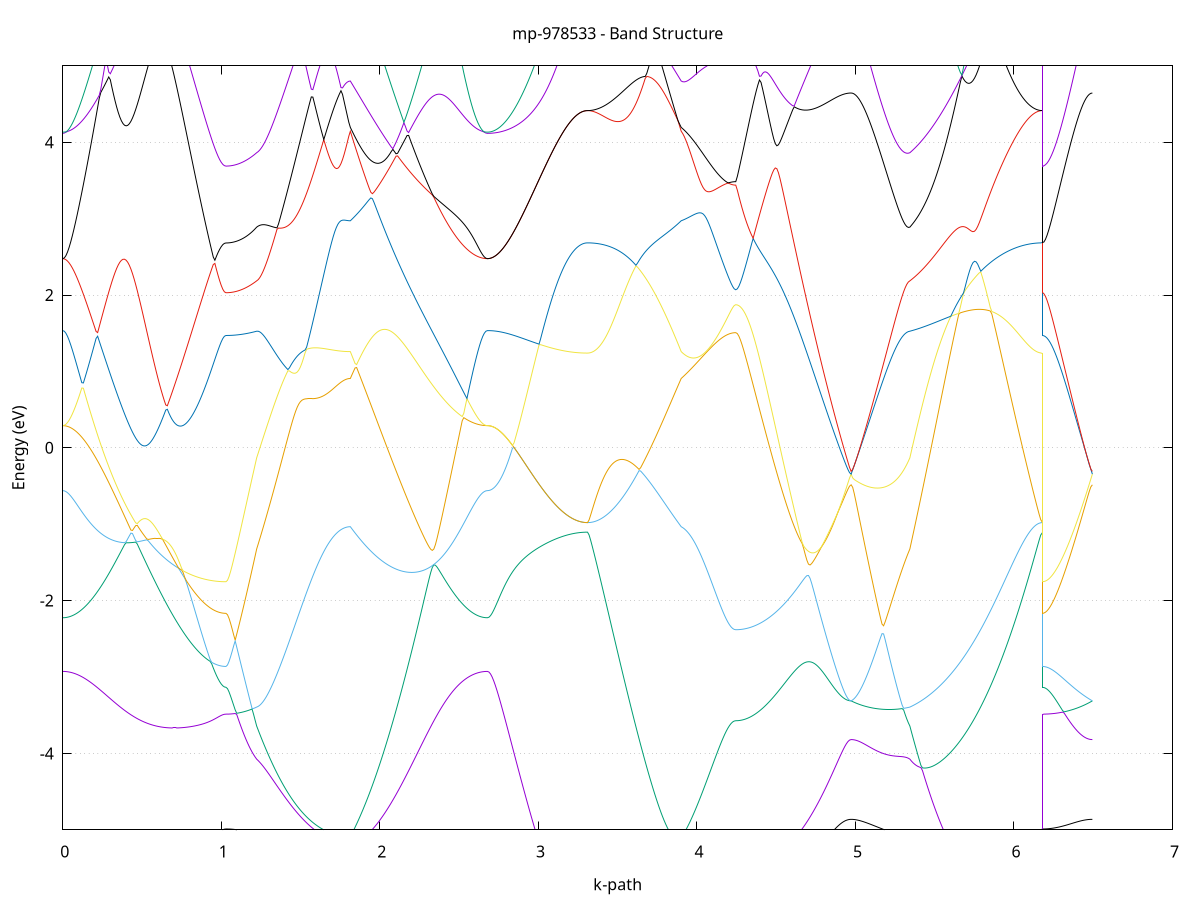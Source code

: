 set title 'mp-978533 - Band Structure'
set xlabel 'k-path'
set ylabel 'Energy (eV)'
set grid y
set yrange [-5:5]
set terminal png size 800,600
set output 'mp-978533_bands_gnuplot.png'
plot '-' using 1:2 with lines notitle, '-' using 1:2 with lines notitle, '-' using 1:2 with lines notitle, '-' using 1:2 with lines notitle, '-' using 1:2 with lines notitle, '-' using 1:2 with lines notitle, '-' using 1:2 with lines notitle, '-' using 1:2 with lines notitle, '-' using 1:2 with lines notitle, '-' using 1:2 with lines notitle, '-' using 1:2 with lines notitle, '-' using 1:2 with lines notitle, '-' using 1:2 with lines notitle, '-' using 1:2 with lines notitle, '-' using 1:2 with lines notitle, '-' using 1:2 with lines notitle, '-' using 1:2 with lines notitle, '-' using 1:2 with lines notitle, '-' using 1:2 with lines notitle, '-' using 1:2 with lines notitle, '-' using 1:2 with lines notitle, '-' using 1:2 with lines notitle, '-' using 1:2 with lines notitle, '-' using 1:2 with lines notitle, '-' using 1:2 with lines notitle, '-' using 1:2 with lines notitle, '-' using 1:2 with lines notitle, '-' using 1:2 with lines notitle, '-' using 1:2 with lines notitle, '-' using 1:2 with lines notitle, '-' using 1:2 with lines notitle, '-' using 1:2 with lines notitle, '-' using 1:2 with lines notitle, '-' using 1:2 with lines notitle, '-' using 1:2 with lines notitle, '-' using 1:2 with lines notitle, '-' using 1:2 with lines notitle, '-' using 1:2 with lines notitle, '-' using 1:2 with lines notitle, '-' using 1:2 with lines notitle, '-' using 1:2 with lines notitle, '-' using 1:2 with lines notitle, '-' using 1:2 with lines notitle, '-' using 1:2 with lines notitle, '-' using 1:2 with lines notitle, '-' using 1:2 with lines notitle, '-' using 1:2 with lines notitle, '-' using 1:2 with lines notitle, '-' using 1:2 with lines notitle, '-' using 1:2 with lines notitle, '-' using 1:2 with lines notitle, '-' using 1:2 with lines notitle, '-' using 1:2 with lines notitle, '-' using 1:2 with lines notitle, '-' using 1:2 with lines notitle, '-' using 1:2 with lines notitle, '-' using 1:2 with lines notitle, '-' using 1:2 with lines notitle, '-' using 1:2 with lines notitle, '-' using 1:2 with lines notitle, '-' using 1:2 with lines notitle, '-' using 1:2 with lines notitle, '-' using 1:2 with lines notitle, '-' using 1:2 with lines notitle
0.000000 -9.686310
0.009993 -9.685910
0.019986 -9.684710
0.029979 -9.682710
0.039972 -9.679910
0.049965 -9.676310
0.059958 -9.671910
0.069951 -9.666710
0.079944 -9.660710
0.089937 -9.654010
0.099930 -9.646410
0.109923 -9.638110
0.119916 -9.628910
0.129909 -9.619110
0.139902 -9.608410
0.149895 -9.597010
0.159888 -9.584810
0.169881 -9.571910
0.179874 -9.558210
0.189867 -9.543810
0.199860 -9.528710
0.209853 -9.512810
0.219846 -9.496210
0.229839 -9.479010
0.239832 -9.461010
0.249825 -9.442410
0.259818 -9.423110
0.269811 -9.403110
0.279804 -9.382610
0.289797 -9.361310
0.299790 -9.339510
0.309783 -9.317110
0.319776 -9.294110
0.329769 -9.270610
0.339762 -9.246510
0.349755 -9.222010
0.359748 -9.196910
0.369741 -9.171410
0.379734 -9.145510
0.389727 -9.119210
0.399720 -9.092510
0.409713 -9.065410
0.419706 -9.038110
0.429699 -9.010610
0.439692 -8.982810
0.449685 -8.954910
0.459678 -8.926910
0.469671 -8.898810
0.479664 -8.870810
0.489657 -8.842810
0.499650 -8.815010
0.509643 -8.787410
0.519636 -8.760110
0.529629 -8.733210
0.539622 -8.706910
0.549615 -8.681110
0.559608 -8.656010
0.569601 -8.631710
0.579594 -8.608310
0.589587 -8.585910
0.599580 -8.564710
0.609573 -8.544610
0.619566 -8.525910
0.629559 -8.508610
0.639552 -8.492710
0.649545 -8.478310
0.659538 -8.465410
0.669531 -8.454010
0.679524 -8.444210
0.689517 -8.435710
0.699510 -8.428710
0.709503 -8.422910
0.719496 -8.418410
0.729489 -8.415010
0.739482 -8.412710
0.749475 -8.411210
0.759468 -8.410510
0.769461 -8.410610
0.779454 -8.411310
0.789447 -8.412510
0.799440 -8.414210
0.809433 -8.416210
0.819426 -8.418510
0.829419 -8.421110
0.839412 -8.423810
0.849405 -8.426610
0.859398 -8.429610
0.869391 -8.432510
0.879384 -8.435410
0.889377 -8.438310
0.899370 -8.441110
0.909363 -8.443810
0.919356 -8.446410
0.929349 -8.448810
0.939342 -8.451010
0.949335 -8.453110
0.959328 -8.454910
0.969321 -8.456510
0.979314 -8.457910
0.989307 -8.459110
0.999300 -8.460010
1.009293 -8.460610
1.019286 -8.461010
1.029279 -8.461210
1.029279 -8.461210
1.038963 -8.461010
1.048648 -8.460610
1.058333 -8.459810
1.068017 -8.458810
1.077702 -8.457510
1.087387 -8.456010
1.097071 -8.454110
1.106756 -8.452010
1.116441 -8.449610
1.126125 -8.446910
1.135810 -8.444010
1.145495 -8.440810
1.155180 -8.437410
1.164864 -8.433710
1.174549 -8.429910
1.184234 -8.425810
1.193918 -8.421510
1.203603 -8.417110
1.213288 -8.412410
1.222972 -8.407610
1.222972 -8.407610
1.232820 -8.404010
1.242667 -8.400110
1.252515 -8.396110
1.262362 -8.391810
1.272210 -8.387310
1.282057 -8.382610
1.291905 -8.377710
1.301752 -8.372510
1.311600 -8.367210
1.321447 -8.361710
1.331294 -8.356010
1.341142 -8.350010
1.350989 -8.344010
1.360837 -8.337710
1.370684 -8.331210
1.380532 -8.324610
1.390379 -8.317810
1.400227 -8.310910
1.410074 -8.303810
1.419922 -8.296610
1.429769 -8.289310
1.439617 -8.281910
1.449464 -8.274310
1.459311 -8.266610
1.469159 -8.258910
1.479006 -8.251110
1.488854 -8.243210
1.498701 -8.235310
1.508549 -8.227410
1.518396 -8.219410
1.528244 -8.211410
1.538091 -8.203510
1.547939 -8.195510
1.557786 -8.187710
1.567634 -8.179810
1.577481 -8.172110
1.587328 -8.164510
1.597176 -8.157010
1.607023 -8.149610
1.616871 -8.142410
1.626718 -8.135410
1.636566 -8.128610
1.646413 -8.122010
1.656261 -8.115610
1.666108 -8.109610
1.675956 -8.103810
1.685803 -8.098310
1.695651 -8.093110
1.705498 -8.088310
1.715345 -8.083810
1.725193 -8.079710
1.735040 -8.076010
1.744888 -8.072710
1.754735 -8.069910
1.764583 -8.067410
1.774430 -8.065410
1.784278 -8.063810
1.794125 -8.062710
1.803973 -8.062010
1.813820 -8.061810
1.813820 -8.061810
1.823760 -8.053110
1.833700 -8.045710
1.843640 -8.039710
1.853580 -8.035410
1.863520 -8.032710
1.873459 -8.031810
1.883399 -8.032710
1.893339 -8.035710
1.903279 -8.040710
1.913219 -8.047710
1.923159 -8.056910
1.933099 -8.068210
1.943039 -8.081510
1.952979 -8.097010
1.962919 -8.114310
1.972859 -8.133610
1.982798 -8.154610
1.992738 -8.177310
2.002678 -8.201510
2.012618 -8.227210
2.022558 -8.254110
2.032498 -8.282210
2.042438 -8.311310
2.052378 -8.341310
2.062318 -8.372010
2.072258 -8.403410
2.082198 -8.435410
2.092137 -8.467810
2.102077 -8.500610
2.112017 -8.533710
2.121957 -8.566910
2.131897 -8.600310
2.141837 -8.633710
2.151777 -8.667110
2.161717 -8.700410
2.171657 -8.733610
2.181597 -8.766610
2.191537 -8.799310
2.201476 -8.831810
2.211416 -8.864010
2.221356 -8.895910
2.231296 -8.927310
2.241236 -8.958410
2.251176 -8.989010
2.261116 -9.019110
2.271056 -9.048710
2.280996 -9.077910
2.290936 -9.106510
2.300876 -9.134510
2.310815 -9.162010
2.320755 -9.188910
2.330695 -9.215210
2.340635 -9.240910
2.350575 -9.265910
2.360515 -9.290310
2.370455 -9.314010
2.380395 -9.337110
2.390335 -9.359510
2.400275 -9.381210
2.410215 -9.402210
2.420154 -9.422510
2.430094 -9.442110
2.440034 -9.461010
2.449974 -9.479110
2.459914 -9.496610
2.469854 -9.513210
2.479794 -9.529210
2.489734 -9.544410
2.499674 -9.558810
2.509614 -9.572510
2.519554 -9.585410
2.529493 -9.597610
2.539433 -9.609010
2.549373 -9.619610
2.559313 -9.629410
2.569253 -9.638510
2.579193 -9.646810
2.589133 -9.654310
2.599073 -9.661010
2.609013 -9.666910
2.618953 -9.672010
2.628893 -9.676410
2.638832 -9.680010
2.648772 -9.682710
2.658712 -9.684710
2.668652 -9.685910
2.678592 -9.686310
2.678592 -9.686310
2.688459 -9.685910
2.698325 -9.684810
2.708191 -9.683010
2.718058 -9.680410
2.727924 -9.677110
2.737791 -9.673010
2.747657 -9.668210
2.757523 -9.662710
2.767390 -9.656410
2.777256 -9.649510
2.787123 -9.641810
2.796989 -9.633410
2.806856 -9.624210
2.816722 -9.614410
2.826588 -9.603910
2.836455 -9.592710
2.846321 -9.580810
2.856188 -9.568210
2.866054 -9.554910
2.875920 -9.541010
2.885787 -9.526510
2.895653 -9.511310
2.905520 -9.495410
2.915386 -9.479010
2.925253 -9.461910
2.935119 -9.444310
2.944985 -9.426110
2.954852 -9.407310
2.964718 -9.388010
2.974585 -9.368210
2.984451 -9.348010
2.994317 -9.327210
3.004184 -9.306010
3.014050 -9.284410
3.023917 -9.262510
3.033783 -9.240210
3.043650 -9.217610
3.053516 -9.194710
3.063382 -9.171610
3.073249 -9.148410
3.083115 -9.125010
3.092982 -9.101610
3.102848 -9.078210
3.112714 -9.054910
3.122581 -9.031710
3.132447 -9.008710
3.142314 -8.986110
3.152180 -8.963910
3.162047 -8.942210
3.171913 -8.921110
3.181779 -8.900810
3.191646 -8.881310
3.201512 -8.862710
3.211379 -8.845310
3.221245 -8.829010
3.231111 -8.814010
3.240978 -8.800510
3.250844 -8.788510
3.260711 -8.778210
3.270577 -8.769610
3.280444 -8.762910
3.290310 -8.758010
3.300176 -8.755110
3.310043 -8.754110
3.310043 -8.754110
3.319890 -8.753810
3.329738 -8.753010
3.339585 -8.751710
3.349433 -8.749810
3.359280 -8.747410
3.369128 -8.744410
3.378975 -8.740910
3.388822 -8.736910
3.398670 -8.732310
3.408517 -8.727210
3.418365 -8.721610
3.428212 -8.715510
3.438060 -8.708910
3.447907 -8.701810
3.457755 -8.694110
3.467602 -8.686010
3.477450 -8.677310
3.487297 -8.668210
3.497145 -8.658610
3.506992 -8.648510
3.516839 -8.638010
3.526687 -8.627010
3.536534 -8.615610
3.546382 -8.603710
3.556229 -8.591410
3.566077 -8.578710
3.575924 -8.565610
3.585772 -8.552110
3.595619 -8.538210
3.605467 -8.524010
3.615314 -8.509410
3.625161 -8.494510
3.635009 -8.479310
3.644856 -8.463810
3.654704 -8.448010
3.664551 -8.432010
3.674399 -8.415710
3.684246 -8.399210
3.694094 -8.382510
3.703941 -8.365710
3.713789 -8.348810
3.723636 -8.331710
3.733484 -8.314610
3.743331 -8.297510
3.753178 -8.280410
3.763026 -8.263310
3.772873 -8.246310
3.782721 -8.229510
3.792568 -8.212910
3.802416 -8.196510
3.812263 -8.180410
3.822111 -8.164710
3.831958 -8.149410
3.841806 -8.134710
3.851653 -8.120510
3.861501 -8.107010
3.871348 -8.094310
3.881195 -8.082510
3.891043 -8.071610
3.900890 -8.061810
3.900890 -8.061810
3.910723 -8.058410
3.920556 -8.055510
3.930389 -8.053110
3.940222 -8.051210
3.950055 -8.049610
3.959888 -8.048410
3.969721 -8.047510
3.979554 -8.046910
3.989387 -8.046510
3.999220 -8.046410
4.009053 -8.046410
4.018886 -8.046610
4.028719 -8.046910
4.038551 -8.047310
4.048384 -8.047810
4.058217 -8.048310
4.068050 -8.049010
4.077883 -8.049610
4.087716 -8.050310
4.097549 -8.050910
4.107382 -8.051610
4.117215 -8.052210
4.127048 -8.052910
4.136881 -8.053510
4.146714 -8.054010
4.156547 -8.054510
4.166380 -8.055010
4.176213 -8.055410
4.186046 -8.055810
4.195878 -8.056110
4.205711 -8.056410
4.215544 -8.056610
4.225377 -8.056810
4.235210 -8.056910
4.245043 -8.056910
4.245043 -8.056910
4.255013 -8.057210
4.264983 -8.058210
4.274953 -8.059910
4.284923 -8.062310
4.294893 -8.065210
4.304863 -8.068810
4.314833 -8.072910
4.324803 -8.077610
4.334773 -8.082810
4.344743 -8.088410
4.354713 -8.094510
4.364683 -8.101010
4.374653 -8.107810
4.384623 -8.114910
4.394593 -8.122210
4.404563 -8.129910
4.414533 -8.137710
4.424503 -8.145710
4.434473 -8.153810
4.444443 -8.162010
4.454413 -8.170410
4.464383 -8.178710
4.474353 -8.187210
4.484323 -8.195610
4.494293 -8.204010
4.504263 -8.212410
4.514233 -8.220810
4.524203 -8.229110
4.534173 -8.237310
4.544143 -8.245510
4.554113 -8.253610
4.564083 -8.261510
4.574053 -8.269310
4.584023 -8.277110
4.593993 -8.284710
4.603963 -8.292110
4.613933 -8.299410
4.623903 -8.306510
4.633873 -8.313510
4.643843 -8.320310
4.653813 -8.327010
4.663783 -8.333410
4.673753 -8.339710
4.683723 -8.345810
4.693693 -8.351710
4.703663 -8.357510
4.713633 -8.363010
4.723603 -8.368410
4.733573 -8.373510
4.743543 -8.378510
4.753513 -8.383210
4.763483 -8.387810
4.773453 -8.392110
4.783423 -8.396210
4.793393 -8.400210
4.803363 -8.403910
4.813333 -8.407410
4.823303 -8.410710
4.833273 -8.413810
4.843243 -8.416710
4.853213 -8.419310
4.863183 -8.421810
4.873153 -8.424010
4.883123 -8.426110
4.893093 -8.427910
4.903063 -8.429510
4.913033 -8.430910
4.923003 -8.432110
4.932973 -8.433010
4.942943 -8.433810
4.952913 -8.434310
4.962883 -8.434710
4.972853 -8.434810
4.972853 -8.434810
4.982600 -8.434810
4.992348 -8.434810
5.002095 -8.434910
5.011843 -8.435110
5.021590 -8.435210
5.031338 -8.435410
5.041085 -8.435610
5.050833 -8.435810
5.060580 -8.436010
5.070328 -8.436210
5.080075 -8.436410
5.089823 -8.436610
5.099570 -8.436710
5.109318 -8.436810
5.119065 -8.436810
5.128813 -8.436810
5.138560 -8.436710
5.148308 -8.436510
5.158055 -8.436210
5.167803 -8.435810
5.177550 -8.435310
5.187298 -8.434710
5.197045 -8.433910
5.206793 -8.433110
5.216540 -8.432110
5.226288 -8.431010
5.236035 -8.429710
5.245783 -8.428310
5.255530 -8.426810
5.265278 -8.425110
5.275025 -8.423310
5.284773 -8.421410
5.294520 -8.419410
5.304268 -8.417210
5.314015 -8.415010
5.323763 -8.412610
5.333510 -8.410110
5.343258 -8.407610
5.343258 -8.407610
5.353205 -8.402510
5.363153 -8.397310
5.373100 -8.392010
5.383048 -8.386510
5.392995 -8.381010
5.402943 -8.375410
5.412890 -8.369810
5.422837 -8.364310
5.432785 -8.358710
5.442732 -8.353210
5.452680 -8.347710
5.462627 -8.342410
5.472575 -8.337210
5.482522 -8.332210
5.492469 -8.327410
5.502417 -8.322810
5.512364 -8.318610
5.522312 -8.314610
5.532259 -8.311110
5.542207 -8.307910
5.552154 -8.305210
5.562102 -8.302910
5.572049 -8.301210
5.581996 -8.300010
5.591944 -8.299410
5.601891 -8.299410
5.611839 -8.300010
5.621786 -8.301310
5.631734 -8.303410
5.641681 -8.306110
5.651628 -8.309510
5.661576 -8.313610
5.671523 -8.318510
5.681471 -8.324110
5.691418 -8.330310
5.701366 -8.337310
5.711313 -8.344910
5.721261 -8.353110
5.731208 -8.361910
5.741155 -8.371210
5.751103 -8.381110
5.761050 -8.391510
5.770998 -8.402210
5.780945 -8.413410
5.790893 -8.424910
5.800840 -8.436610
5.810787 -8.448610
5.820735 -8.460910
5.830682 -8.473210
5.840630 -8.485710
5.850577 -8.498210
5.860525 -8.510710
5.870472 -8.523210
5.880419 -8.535610
5.890367 -8.548010
5.900314 -8.560210
5.910262 -8.572210
5.920209 -8.584110
5.930157 -8.595710
5.940104 -8.607010
5.950052 -8.618110
5.959999 -8.628910
5.969946 -8.639310
5.979894 -8.649410
5.989841 -8.659110
5.999789 -8.668410
6.009736 -8.677310
6.019684 -8.685810
6.029631 -8.693810
6.039578 -8.701410
6.049526 -8.708510
6.059473 -8.715110
6.069421 -8.721210
6.079368 -8.726910
6.089316 -8.732010
6.099263 -8.736610
6.109211 -8.740710
6.119158 -8.744210
6.129105 -8.747210
6.139053 -8.749710
6.149000 -8.751610
6.158948 -8.753010
6.168895 -8.753810
6.178843 -8.754110
6.178843 -8.461210
6.188709 -8.461110
6.198575 -8.460910
6.208442 -8.460610
6.218308 -8.460210
6.228175 -8.459710
6.238041 -8.459110
6.247908 -8.458310
6.257774 -8.457510
6.267640 -8.456610
6.277507 -8.455610
6.287373 -8.454510
6.297240 -8.453410
6.307106 -8.452210
6.316972 -8.451010
6.326839 -8.449710
6.336705 -8.448410
6.346572 -8.447110
6.356438 -8.445810
6.366305 -8.444610
6.376171 -8.443310
6.386037 -8.442110
6.395904 -8.441010
6.405770 -8.439910
6.415637 -8.438910
6.425503 -8.437910
6.435369 -8.437110
6.445236 -8.436410
6.455102 -8.435810
6.464969 -8.435410
6.474835 -8.435010
6.484701 -8.434810
6.494568 -8.434810
e
0.000000 -7.823010
0.009993 -7.822710
0.019986 -7.822210
0.029979 -7.821610
0.039972 -7.821010
0.049965 -7.820410
0.059958 -7.819710
0.069951 -7.818910
0.079944 -7.818110
0.089937 -7.817210
0.099930 -7.816110
0.109923 -7.815010
0.119916 -7.813810
0.129909 -7.812510
0.139902 -7.811110
0.149895 -7.809610
0.159888 -7.808110
0.169881 -7.806410
0.179874 -7.804710
0.189867 -7.802910
0.199860 -7.801110
0.209853 -7.799210
0.219846 -7.797310
0.229839 -7.795310
0.239832 -7.793310
0.249825 -7.791210
0.259818 -7.789210
0.269811 -7.787110
0.279804 -7.785110
0.289797 -7.783110
0.299790 -7.781110
0.309783 -7.779110
0.319776 -7.777210
0.329769 -7.775410
0.339762 -7.773710
0.349755 -7.772110
0.359748 -7.770610
0.369741 -7.769210
0.379734 -7.768110
0.389727 -7.767110
0.399720 -7.766310
0.409713 -7.765710
0.419706 -7.765410
0.429699 -7.765310
0.439692 -7.765510
0.449685 -7.765910
0.459678 -7.766610
0.469671 -7.767510
0.479664 -7.768610
0.489657 -7.769910
0.499650 -7.771310
0.509643 -7.772910
0.519636 -7.774510
0.529629 -7.776010
0.539622 -7.777510
0.549615 -7.778710
0.559608 -7.779710
0.569601 -7.780410
0.579594 -7.780610
0.589587 -7.780310
0.599580 -7.779410
0.609573 -7.777810
0.619566 -7.775410
0.629559 -7.772310
0.639552 -7.768410
0.649545 -7.763710
0.659538 -7.758210
0.669531 -7.752010
0.679524 -7.745010
0.689517 -7.737510
0.699510 -7.729410
0.709503 -7.720910
0.719496 -7.712110
0.729489 -7.703110
0.739482 -7.694010
0.749475 -7.684910
0.759468 -7.675810
0.769461 -7.666910
0.779454 -7.658110
0.789447 -7.649710
0.799440 -7.641510
0.809433 -7.633610
0.819426 -7.626110
0.829419 -7.619010
0.839412 -7.612210
0.849405 -7.605810
0.859398 -7.599810
0.869391 -7.594110
0.879384 -7.597010
0.889377 -7.607810
0.899370 -7.617910
0.909363 -7.627410
0.919356 -7.636110
0.929349 -7.644110
0.939342 -7.651410
0.949335 -7.658010
0.959328 -7.663810
0.969321 -7.668810
0.979314 -7.673110
0.989307 -7.676610
0.999300 -7.679310
1.009293 -7.681310
1.019286 -7.682410
1.029279 -7.682810
1.029279 -7.682810
1.038963 -7.682910
1.048648 -7.683210
1.058333 -7.683610
1.068017 -7.684210
1.077702 -7.684910
1.087387 -7.685910
1.097071 -7.686910
1.106756 -7.688210
1.116441 -7.689610
1.126125 -7.691110
1.135810 -7.692810
1.145495 -7.694610
1.155180 -7.696510
1.164864 -7.698610
1.174549 -7.700710
1.184234 -7.703010
1.193918 -7.705410
1.203603 -7.707810
1.213288 -7.710410
1.222972 -7.713010
1.222972 -7.713010
1.232820 -7.714810
1.242667 -7.716210
1.252515 -7.717310
1.262362 -7.718010
1.272210 -7.718510
1.282057 -7.718510
1.291905 -7.718310
1.301752 -7.717710
1.311600 -7.716810
1.321447 -7.715510
1.331294 -7.713910
1.341142 -7.712010
1.350989 -7.709810
1.360837 -7.707210
1.370684 -7.704310
1.380532 -7.701110
1.390379 -7.697510
1.400227 -7.693710
1.410074 -7.689510
1.419922 -7.685010
1.429769 -7.680110
1.439617 -7.675010
1.449464 -7.669610
1.459311 -7.663810
1.469159 -7.657810
1.479006 -7.651510
1.488854 -7.644910
1.498701 -7.638010
1.508549 -7.630810
1.518396 -7.623410
1.528244 -7.615710
1.538091 -7.607810
1.547939 -7.599610
1.557786 -7.591210
1.567634 -7.582610
1.577481 -7.573710
1.587328 -7.564710
1.597176 -7.555410
1.607023 -7.546010
1.616871 -7.536410
1.626718 -7.526710
1.636566 -7.516810
1.646413 -7.506810
1.656261 -7.496810
1.666108 -7.486610
1.675956 -7.476310
1.685803 -7.466110
1.695651 -7.455810
1.705498 -7.445410
1.715345 -7.435110
1.725193 -7.424910
1.735040 -7.414710
1.744888 -7.404610
1.754735 -7.394710
1.764583 -7.385010
1.774430 -7.375610
1.784278 -7.366710
1.794125 -7.358710
1.803973 -7.352510
1.813820 -7.350010
1.813820 -7.350010
1.823760 -7.340610
1.833700 -7.331210
1.843640 -7.325510
1.853580 -7.322910
1.863520 -7.321210
1.873459 -7.320510
1.883399 -7.320610
1.893339 -7.321510
1.903279 -7.322810
1.913219 -7.324510
1.923159 -7.326310
1.933099 -7.328310
1.943039 -7.330210
1.952979 -7.332110
1.962919 -7.334010
1.972859 -7.335910
1.982798 -7.337710
1.992738 -7.339510
2.002678 -7.341310
2.012618 -7.343210
2.022558 -7.345310
2.032498 -7.347410
2.042438 -7.349810
2.052378 -7.352410
2.062318 -7.355210
2.072258 -7.358410
2.082198 -7.362010
2.092137 -7.365910
2.102077 -7.370310
2.112017 -7.375210
2.121957 -7.380610
2.131897 -7.386410
2.141837 -7.392810
2.151777 -7.399710
2.161717 -7.407110
2.171657 -7.415110
2.181597 -7.423510
2.191537 -7.432410
2.201476 -7.441710
2.211416 -7.451410
2.221356 -7.461610
2.231296 -7.475710
2.241236 -7.489710
2.251176 -7.503610
2.261116 -7.517210
2.271056 -7.530710
2.280996 -7.543910
2.290936 -7.556810
2.300876 -7.569610
2.310815 -7.582110
2.320755 -7.594310
2.330695 -7.606210
2.340635 -7.617910
2.350575 -7.629310
2.360515 -7.640410
2.370455 -7.651210
2.380395 -7.661710
2.390335 -7.671910
2.400275 -7.681710
2.410215 -7.691310
2.420154 -7.700510
2.430094 -7.709410
2.440034 -7.718010
2.449974 -7.726310
2.459914 -7.734210
2.469854 -7.741810
2.479794 -7.749010
2.489734 -7.755910
2.499674 -7.762510
2.509614 -7.768710
2.519554 -7.774610
2.529493 -7.780110
2.539433 -7.785310
2.549373 -7.790110
2.559313 -7.794610
2.569253 -7.798710
2.579193 -7.802410
2.589133 -7.805810
2.599073 -7.808910
2.609013 -7.812210
2.618953 -7.815010
2.628893 -7.817510
2.638832 -7.819410
2.648772 -7.821010
2.658712 -7.822110
2.668652 -7.822710
2.678592 -7.823010
2.678592 -7.823010
2.688459 -7.823210
2.698325 -7.823810
2.708191 -7.824910
2.718058 -7.826410
2.727924 -7.828310
2.737791 -7.830610
2.747657 -7.833310
2.757523 -7.836310
2.767390 -7.839610
2.777256 -7.843210
2.787123 -7.847010
2.796989 -7.851110
2.806856 -7.855510
2.816722 -7.860010
2.826588 -7.864710
2.836455 -7.869510
2.846321 -7.874510
2.856188 -7.879510
2.866054 -7.884710
2.875920 -7.889910
2.885787 -7.895210
2.895653 -7.900510
2.905520 -7.905910
2.915386 -7.911210
2.925253 -7.916510
2.935119 -7.921810
2.944985 -7.927010
2.954852 -7.932110
2.964718 -7.937210
2.974585 -7.942110
2.984451 -7.947010
2.994317 -7.951710
3.004184 -7.956310
3.014050 -7.960710
3.023917 -7.964910
3.033783 -7.968910
3.043650 -7.972710
3.053516 -7.976310
3.063382 -7.979610
3.073249 -7.982610
3.083115 -7.985410
3.092982 -7.987910
3.102848 -7.990010
3.112714 -7.991810
3.122581 -7.993210
3.132447 -7.994310
3.142314 -7.994910
3.152180 -7.995210
3.162047 -7.995010
3.171913 -7.994410
3.181779 -7.993310
3.191646 -7.991910
3.201512 -7.990010
3.211379 -7.987810
3.221245 -7.985210
3.231111 -7.982410
3.240978 -7.979410
3.250844 -7.976410
3.260711 -7.973410
3.270577 -7.970610
3.280444 -7.968310
3.290310 -7.966410
3.300176 -7.965310
3.310043 -7.964910
3.310043 -7.964910
3.319890 -7.964610
3.329738 -7.963510
3.339585 -7.961810
3.349433 -7.959410
3.359280 -7.956410
3.369128 -7.952610
3.378975 -7.948210
3.388822 -7.943210
3.398670 -7.937510
3.408517 -7.931110
3.418365 -7.924110
3.428212 -7.916410
3.438060 -7.908110
3.447907 -7.899310
3.457755 -7.889810
3.467602 -7.879710
3.477450 -7.869110
3.487297 -7.857910
3.497145 -7.846210
3.506992 -7.834010
3.516839 -7.821310
3.526687 -7.808110
3.536534 -7.794510
3.546382 -7.780510
3.556229 -7.766110
3.566077 -7.751510
3.575924 -7.736510
3.585772 -7.721310
3.595619 -7.706010
3.605467 -7.690610
3.615314 -7.675110
3.625161 -7.659610
3.635009 -7.644210
3.644856 -7.629010
3.654704 -7.614110
3.664551 -7.599510
3.674399 -7.585210
3.684246 -7.571410
3.694094 -7.558110
3.703941 -7.545310
3.713789 -7.533010
3.723636 -7.521210
3.733484 -7.509910
3.743331 -7.499010
3.753178 -7.488510
3.763026 -7.478410
3.772873 -7.468510
3.782721 -7.458910
3.792568 -7.449510
3.802416 -7.440310
3.812263 -7.431210
3.822111 -7.422210
3.831958 -7.413210
3.841806 -7.404310
3.851653 -7.395310
3.861501 -7.386410
3.871348 -7.377410
3.881195 -7.368310
3.891043 -7.359210
3.900890 -7.350010
3.900890 -7.350010
3.910723 -7.346610
3.920556 -7.344010
3.930389 -7.342310
3.940222 -7.341410
3.950055 -7.341210
3.959888 -7.341610
3.969721 -7.342610
3.979554 -7.344010
3.989387 -7.345910
3.999220 -7.348010
4.009053 -7.350510
4.018886 -7.353110
4.028719 -7.355910
4.038551 -7.358810
4.048384 -7.361810
4.058217 -7.364810
4.068050 -7.367810
4.077883 -7.370710
4.087716 -7.373710
4.097549 -7.376510
4.107382 -7.379310
4.117215 -7.381910
4.127048 -7.384410
4.136881 -7.386810
4.146714 -7.389110
4.156547 -7.391110
4.166380 -7.393010
4.176213 -7.394710
4.186046 -7.396210
4.195878 -7.397410
4.205711 -7.398510
4.215544 -7.399310
4.225377 -7.399910
4.235210 -7.400310
4.245043 -7.400410
4.245043 -7.400410
4.255013 -7.400310
4.264983 -7.399810
4.274953 -7.399110
4.284923 -7.398210
4.294893 -7.397010
4.304863 -7.395510
4.314833 -7.393810
4.324803 -7.391910
4.334773 -7.389810
4.344743 -7.387610
4.354713 -7.385310
4.364683 -7.383010
4.374653 -7.380710
4.384623 -7.378510
4.394593 -7.376610
4.404563 -7.375210
4.414533 -7.374510
4.424503 -7.374510
4.434473 -7.375410
4.444443 -7.377210
4.454413 -7.379810
4.464383 -7.383110
4.474353 -7.386910
4.484323 -7.391110
4.494293 -7.395710
4.504263 -7.400610
4.514233 -7.405710
4.524203 -7.411010
4.534173 -7.416510
4.544143 -7.422110
4.554113 -7.427910
4.564083 -7.433710
4.574053 -7.439710
4.584023 -7.445710
4.593993 -7.451810
4.603963 -7.458010
4.613933 -7.464210
4.623903 -7.470510
4.633873 -7.476710
4.643843 -7.483010
4.653813 -7.489410
4.663783 -7.495710
4.673753 -7.502010
4.683723 -7.508410
4.693693 -7.514710
4.703663 -7.520910
4.713633 -7.527110
4.723603 -7.533210
4.733573 -7.539210
4.743543 -7.545110
4.753513 -7.550910
4.763483 -7.556510
4.773453 -7.562010
4.783423 -7.567210
4.793393 -7.572310
4.803363 -7.577210
4.813333 -7.581810
4.823303 -7.586210
4.833273 -7.590410
4.843243 -7.594310
4.853213 -7.597910
4.863183 -7.601310
4.873153 -7.604410
4.883123 -7.607210
4.893093 -7.609810
4.903063 -7.612010
4.913033 -7.614010
4.923003 -7.615610
4.932973 -7.617010
4.942943 -7.618010
4.952913 -7.618810
4.962883 -7.619310
4.972853 -7.619410
4.972853 -7.619410
4.982600 -7.622210
4.992348 -7.624910
5.002095 -7.627710
5.011843 -7.630510
5.021590 -7.633310
5.031338 -7.636110
5.041085 -7.638910
5.050833 -7.641610
5.060580 -7.644410
5.070328 -7.647210
5.080075 -7.649910
5.089823 -7.652710
5.099570 -7.655410
5.109318 -7.658210
5.119065 -7.660910
5.128813 -7.663610
5.138560 -7.666310
5.148308 -7.669010
5.158055 -7.671610
5.167803 -7.674310
5.177550 -7.676910
5.187298 -7.679410
5.197045 -7.682010
5.206793 -7.684510
5.216540 -7.686910
5.226288 -7.689410
5.236035 -7.691710
5.245783 -7.694010
5.255530 -7.696310
5.265278 -7.698510
5.275025 -7.700610
5.284773 -7.702610
5.294520 -7.704610
5.304268 -7.706510
5.314015 -7.708310
5.323763 -7.710010
5.333510 -7.711610
5.343258 -7.713010
5.343258 -7.713010
5.353205 -7.715810
5.363153 -7.718610
5.373100 -7.721610
5.383048 -7.724510
5.392995 -7.727510
5.402943 -7.730510
5.412890 -7.733610
5.422837 -7.736710
5.432785 -7.739810
5.442732 -7.742910
5.452680 -7.746010
5.462627 -7.749110
5.472575 -7.752210
5.482522 -7.755310
5.492469 -7.758410
5.502417 -7.761410
5.512364 -7.764410
5.522312 -7.767410
5.532259 -7.770410
5.542207 -7.773310
5.552154 -7.776110
5.562102 -7.779010
5.572049 -7.781810
5.581996 -7.784510
5.591944 -7.787210
5.601891 -7.789810
5.611839 -7.792410
5.621786 -7.794910
5.631734 -7.797410
5.641681 -7.799810
5.651628 -7.802210
5.661576 -7.804510
5.671523 -7.806810
5.681471 -7.809010
5.691418 -7.811210
5.701366 -7.813310
5.711313 -7.815410
5.721261 -7.817410
5.731208 -7.819410
5.741155 -7.821310
5.751103 -7.823210
5.761050 -7.825110
5.770998 -7.827010
5.780945 -7.828810
5.790893 -7.830610
5.800840 -7.832510
5.810787 -7.834310
5.820735 -7.836110
5.830682 -7.837910
5.840630 -7.839810
5.850577 -7.841710
5.860525 -7.843610
5.870472 -7.845710
5.880419 -7.847710
5.890367 -7.849910
5.900314 -7.852210
5.910262 -7.854710
5.920209 -7.857310
5.930157 -7.860110
5.940104 -7.863110
5.950052 -7.866410
5.959999 -7.869910
5.969946 -7.873810
5.979894 -7.878010
5.989841 -7.882510
5.999789 -7.887310
6.009736 -7.892510
6.019684 -7.898010
6.029631 -7.903710
6.039578 -7.909610
6.049526 -7.915610
6.059473 -7.921710
6.069421 -7.927610
6.079368 -7.933310
6.089316 -7.938810
6.099263 -7.943910
6.109211 -7.948610
6.119158 -7.952810
6.129105 -7.956410
6.139053 -7.959410
6.149000 -7.961810
6.158948 -7.963510
6.168895 -7.964510
6.178843 -7.964910
6.178843 -7.682810
6.188709 -7.682710
6.198575 -7.682510
6.208442 -7.682210
6.218308 -7.681710
6.228175 -7.681010
6.238041 -7.680210
6.247908 -7.679310
6.257774 -7.678210
6.267640 -7.677010
6.277507 -7.675710
6.287373 -7.674210
6.297240 -7.672610
6.307106 -7.670810
6.316972 -7.669010
6.326839 -7.667010
6.336705 -7.664910
6.346572 -7.662710
6.356438 -7.660410
6.366305 -7.657910
6.376171 -7.655410
6.386037 -7.652810
6.395904 -7.650110
6.405770 -7.647310
6.415637 -7.644410
6.425503 -7.641410
6.435369 -7.638410
6.445236 -7.635410
6.455102 -7.632310
6.464969 -7.629110
6.474835 -7.625910
6.484701 -7.622710
6.494568 -7.619410
e
0.000000 -7.820410
0.009993 -7.820210
0.019986 -7.819510
0.029979 -7.818110
0.039972 -7.815910
0.049965 -7.812910
0.059958 -7.809110
0.069951 -7.804710
0.079944 -7.799510
0.089937 -7.793610
0.099930 -7.787110
0.109923 -7.779810
0.119916 -7.772010
0.129909 -7.763410
0.139902 -7.754210
0.149895 -7.744410
0.159888 -7.733910
0.169881 -7.722910
0.179874 -7.711210
0.189867 -7.698910
0.199860 -7.686110
0.209853 -7.672610
0.219846 -7.658710
0.229839 -7.644210
0.239832 -7.629210
0.249825 -7.613710
0.259818 -7.597710
0.269811 -7.581310
0.279804 -7.564510
0.289797 -7.547310
0.299790 -7.529810
0.309783 -7.512010
0.319776 -7.494010
0.329769 -7.475810
0.339762 -7.457610
0.349755 -7.439610
0.359748 -7.422010
0.369741 -7.405710
0.379734 -7.392410
0.389727 -7.385010
0.399720 -7.384410
0.409713 -7.387710
0.419706 -7.392510
0.429699 -7.397810
0.439692 -7.403010
0.449685 -7.407910
0.459678 -7.412410
0.469671 -7.416310
0.479664 -7.419710
0.489657 -7.422410
0.499650 -7.424410
0.509643 -7.425810
0.519636 -7.426510
0.529629 -7.426510
0.539622 -7.425810
0.549615 -7.424410
0.559608 -7.422410
0.569601 -7.419710
0.579594 -7.416410
0.589587 -7.412410
0.599580 -7.407810
0.609573 -7.402710
0.619566 -7.396910
0.629559 -7.390610
0.639552 -7.383810
0.649545 -7.376510
0.659538 -7.368710
0.669531 -7.360510
0.679524 -7.351910
0.689517 -7.342910
0.699510 -7.333610
0.709503 -7.335010
0.719496 -7.352610
0.729489 -7.370310
0.739482 -7.387910
0.749475 -7.405310
0.759468 -7.422610
0.769461 -7.439610
0.779454 -7.456210
0.789447 -7.472510
0.799440 -7.488410
0.809433 -7.503910
0.819426 -7.518910
0.829419 -7.533310
0.839412 -7.547310
0.849405 -7.560610
0.859398 -7.573310
0.869391 -7.585510
0.879384 -7.588910
0.889377 -7.584010
0.899370 -7.579410
0.909363 -7.575310
0.919356 -7.571510
0.929349 -7.568010
0.939342 -7.564910
0.949335 -7.562110
0.959328 -7.559610
0.969321 -7.557510
0.979314 -7.555710
0.989307 -7.554310
0.999300 -7.553210
1.009293 -7.552410
1.019286 -7.551910
1.029279 -7.551710
1.029279 -7.551710
1.038963 -7.551310
1.048648 -7.550110
1.058333 -7.548010
1.068017 -7.545110
1.077702 -7.541410
1.087387 -7.536910
1.097071 -7.531610
1.106756 -7.525510
1.116441 -7.518510
1.126125 -7.510810
1.135810 -7.502310
1.145495 -7.493010
1.155180 -7.482810
1.164864 -7.472010
1.174549 -7.460310
1.184234 -7.447910
1.193918 -7.434810
1.203603 -7.420910
1.213288 -7.406310
1.222972 -7.391010
1.222972 -7.391010
1.232820 -7.379610
1.242667 -7.368110
1.252515 -7.356510
1.262362 -7.344910
1.272210 -7.335210
1.282057 -7.336510
1.291905 -7.337510
1.301752 -7.338310
1.311600 -7.338910
1.321447 -7.339410
1.331294 -7.339510
1.341142 -7.339510
1.350989 -7.339310
1.360837 -7.338810
1.370684 -7.338210
1.380532 -7.337310
1.390379 -7.336110
1.400227 -7.334810
1.410074 -7.333310
1.419922 -7.331510
1.429769 -7.329510
1.439617 -7.327310
1.449464 -7.324810
1.459311 -7.322210
1.469159 -7.319310
1.479006 -7.316210
1.488854 -7.312910
1.498701 -7.309410
1.508549 -7.308110
1.518396 -7.312310
1.528244 -7.316310
1.538091 -7.320210
1.547939 -7.323910
1.557786 -7.327310
1.567634 -7.330610
1.577481 -7.333610
1.587328 -7.336310
1.597176 -7.338810
1.607023 -7.341010
1.616871 -7.342810
1.626718 -7.344410
1.636566 -7.345710
1.646413 -7.346710
1.656261 -7.347410
1.666108 -7.347810
1.675956 -7.347910
1.685803 -7.347810
1.695651 -7.347410
1.705498 -7.346810
1.715345 -7.346010
1.725193 -7.345110
1.735040 -7.344110
1.744888 -7.343010
1.754735 -7.341910
1.764583 -7.340910
1.774430 -7.340010
1.784278 -7.339210
1.794125 -7.338610
1.803973 -7.338310
1.813820 -7.338210
1.813820 -7.338210
1.823760 -7.333310
1.833700 -7.329010
1.843640 -7.321610
1.853580 -7.311910
1.863520 -7.302210
1.873459 -7.292310
1.883399 -7.282310
1.893339 -7.272210
1.903279 -7.262010
1.913219 -7.254910
1.923159 -7.251310
1.933099 -7.247610
1.943039 -7.243910
1.952979 -7.240110
1.962919 -7.236410
1.972859 -7.232710
1.982798 -7.229310
1.992738 -7.226010
2.002678 -7.222910
2.012618 -7.220110
2.022558 -7.217610
2.032498 -7.215310
2.042438 -7.213310
2.052378 -7.223510
2.062318 -7.235710
2.072258 -7.248310
2.082198 -7.261310
2.092137 -7.274610
2.102077 -7.288310
2.112017 -7.302210
2.121957 -7.316310
2.131897 -7.330710
2.141837 -7.345110
2.151777 -7.359710
2.161717 -7.374310
2.171657 -7.389010
2.181597 -7.403610
2.191537 -7.418310
2.201476 -7.432810
2.211416 -7.447210
2.221356 -7.461510
2.231296 -7.471810
2.241236 -7.482510
2.251176 -7.493410
2.261116 -7.504510
2.271056 -7.515810
2.280996 -7.527210
2.290936 -7.538710
2.300876 -7.550310
2.310815 -7.561910
2.320755 -7.573510
2.330695 -7.585010
2.340635 -7.596510
2.350575 -7.607910
2.360515 -7.619210
2.370455 -7.630310
2.380395 -7.641310
2.390335 -7.652110
2.400275 -7.662710
2.410215 -7.673010
2.420154 -7.683110
2.430094 -7.693010
2.440034 -7.702610
2.449974 -7.711910
2.459914 -7.720910
2.469854 -7.729510
2.479794 -7.737910
2.489734 -7.745910
2.499674 -7.753510
2.509614 -7.760810
2.519554 -7.767710
2.529493 -7.774310
2.539433 -7.780410
2.549373 -7.786210
2.559313 -7.791610
2.569253 -7.796510
2.579193 -7.801110
2.589133 -7.805210
2.599073 -7.808910
2.609013 -7.811610
2.618953 -7.813910
2.628893 -7.815910
2.638832 -7.817510
2.648772 -7.818810
2.658712 -7.819710
2.668652 -7.820210
2.678592 -7.820410
2.678592 -7.820410
2.688459 -7.820410
2.698325 -7.820310
2.708191 -7.820210
2.718058 -7.820010
2.727924 -7.819710
2.737791 -7.819510
2.747657 -7.819110
2.757523 -7.818710
2.767390 -7.818310
2.777256 -7.817810
2.787123 -7.817310
2.796989 -7.816810
2.806856 -7.816110
2.816722 -7.815510
2.826588 -7.814810
2.836455 -7.814110
2.846321 -7.813310
2.856188 -7.812510
2.866054 -7.811610
2.875920 -7.810810
2.885787 -7.809810
2.895653 -7.808910
2.905520 -7.807910
2.915386 -7.807010
2.925253 -7.805910
2.935119 -7.804910
2.944985 -7.803910
2.954852 -7.802810
2.964718 -7.801710
2.974585 -7.800610
2.984451 -7.799510
2.994317 -7.798410
3.004184 -7.797310
3.014050 -7.796210
3.023917 -7.795110
3.033783 -7.794010
3.043650 -7.793010
3.053516 -7.791910
3.063382 -7.790810
3.073249 -7.789810
3.083115 -7.788710
3.092982 -7.787710
3.102848 -7.786810
3.112714 -7.785810
3.122581 -7.784910
3.132447 -7.784010
3.142314 -7.783110
3.152180 -7.782310
3.162047 -7.781510
3.171913 -7.780710
3.181779 -7.780010
3.191646 -7.779410
3.201512 -7.778810
3.211379 -7.778210
3.221245 -7.777710
3.231111 -7.777210
3.240978 -7.776810
3.250844 -7.776410
3.260711 -7.776110
3.270577 -7.775910
3.280444 -7.775710
3.290310 -7.775510
3.300176 -7.775410
3.310043 -7.775410
3.310043 -7.775410
3.319890 -7.775310
3.329738 -7.774710
3.339585 -7.773910
3.349433 -7.772710
3.359280 -7.771210
3.369128 -7.769410
3.378975 -7.767210
3.388822 -7.764710
3.398670 -7.761810
3.408517 -7.758710
3.418365 -7.755210
3.428212 -7.751310
3.438060 -7.747210
3.447907 -7.742710
3.457755 -7.737910
3.467602 -7.732810
3.477450 -7.727410
3.487297 -7.721710
3.497145 -7.715610
3.506992 -7.709310
3.516839 -7.702610
3.526687 -7.695710
3.536534 -7.688410
3.546382 -7.680910
3.556229 -7.673110
3.566077 -7.665010
3.575924 -7.656710
3.585772 -7.648110
3.595619 -7.639310
3.605467 -7.630210
3.615314 -7.620910
3.625161 -7.611310
3.635009 -7.601610
3.644856 -7.591610
3.654704 -7.581510
3.664551 -7.571210
3.674399 -7.560710
3.684246 -7.550110
3.694094 -7.539410
3.703941 -7.528510
3.713789 -7.517610
3.723636 -7.506610
3.733484 -7.495610
3.743331 -7.484510
3.753178 -7.473410
3.763026 -7.462310
3.772873 -7.451310
3.782721 -7.440210
3.792568 -7.429310
3.802416 -7.418410
3.812263 -7.407610
3.822111 -7.396810
3.831958 -7.386210
3.841806 -7.376310
3.851653 -7.369110
3.861501 -7.362210
3.871348 -7.355610
3.881195 -7.349410
3.891043 -7.343510
3.900890 -7.338210
3.900890 -7.338210
3.910723 -7.336110
3.920556 -7.333810
3.930389 -7.331410
3.940222 -7.329110
3.950055 -7.326910
3.959888 -7.325110
3.969721 -7.323510
3.979554 -7.322210
3.989387 -7.321010
3.999220 -7.320110
4.009053 -7.319310
4.018886 -7.318610
4.028719 -7.318010
4.038551 -7.317410
4.048384 -7.317010
4.058217 -7.316610
4.068050 -7.316210
4.077883 -7.315910
4.087716 -7.315710
4.097549 -7.315510
4.107382 -7.315310
4.117215 -7.315110
4.127048 -7.315010
4.136881 -7.314910
4.146714 -7.314910
4.156547 -7.314810
4.166380 -7.314810
4.176213 -7.314810
4.186046 -7.314710
4.195878 -7.314710
4.205711 -7.314710
4.215544 -7.314710
4.225377 -7.314710
4.235210 -7.314710
4.245043 -7.314710
4.245043 -7.314710
4.255013 -7.314810
4.264983 -7.315110
4.274953 -7.315610
4.284923 -7.316310
4.294893 -7.317210
4.304863 -7.318310
4.314833 -7.319610
4.324803 -7.321010
4.334773 -7.322710
4.344743 -7.324410
4.354713 -7.326410
4.364683 -7.328410
4.374653 -7.330410
4.384623 -7.332410
4.394593 -7.334310
4.404563 -7.336010
4.414533 -7.337310
4.424503 -7.338110
4.434473 -7.338410
4.444443 -7.338310
4.454413 -7.338010
4.464383 -7.337810
4.474353 -7.337810
4.484323 -7.338410
4.494293 -7.339610
4.504263 -7.341710
4.514233 -7.344710
4.524203 -7.348610
4.534173 -7.353410
4.544143 -7.358910
4.554113 -7.365110
4.564083 -7.371910
4.574053 -7.379110
4.584023 -7.386610
4.593993 -7.394310
4.603963 -7.402110
4.613933 -7.410010
4.623903 -7.417910
4.633873 -7.426510
4.643843 -7.436810
4.653813 -7.446810
4.663783 -7.456610
4.673753 -7.466310
4.683723 -7.475710
4.693693 -7.484910
4.703663 -7.493810
4.713633 -7.502510
4.723603 -7.510910
4.733573 -7.519110
4.743543 -7.526910
4.753513 -7.534510
4.763483 -7.541810
4.773453 -7.548910
4.783423 -7.555610
4.793393 -7.562010
4.803363 -7.568010
4.813333 -7.573810
4.823303 -7.579310
4.833273 -7.584410
4.843243 -7.589110
4.853213 -7.593610
4.863183 -7.597710
4.873153 -7.601410
4.883123 -7.604810
4.893093 -7.607910
4.903063 -7.610610
4.913033 -7.612910
4.923003 -7.614910
4.932973 -7.616510
4.942943 -7.617810
4.952913 -7.618710
4.962883 -7.619210
4.972853 -7.619410
4.972853 -7.619410
4.982600 -7.616610
4.992348 -7.613510
5.002095 -7.610210
5.011843 -7.606710
5.021590 -7.603010
5.031338 -7.599110
5.041085 -7.595010
5.050833 -7.590710
5.060580 -7.586110
5.070328 -7.581510
5.080075 -7.576610
5.089823 -7.571510
5.099570 -7.566310
5.109318 -7.560910
5.119065 -7.555310
5.128813 -7.549610
5.138560 -7.543710
5.148308 -7.537610
5.158055 -7.531410
5.167803 -7.525110
5.177550 -7.518610
5.187298 -7.512010
5.197045 -7.505210
5.206793 -7.498310
5.216540 -7.491310
5.226288 -7.484210
5.236035 -7.477010
5.245783 -7.469610
5.255530 -7.462210
5.265278 -7.454610
5.275025 -7.446910
5.284773 -7.439210
5.294520 -7.431310
5.304268 -7.423410
5.314015 -7.415410
5.323763 -7.407310
5.333510 -7.399210
5.343258 -7.391010
5.343258 -7.391010
5.353205 -7.374510
5.363153 -7.357410
5.373100 -7.339510
5.383048 -7.339310
5.392995 -7.342710
5.402943 -7.346010
5.412890 -7.349310
5.422837 -7.352610
5.432785 -7.355910
5.442732 -7.359210
5.452680 -7.362510
5.462627 -7.365810
5.472575 -7.369010
5.482522 -7.372310
5.492469 -7.375510
5.502417 -7.378710
5.512364 -7.381810
5.522312 -7.385010
5.532259 -7.388110
5.542207 -7.391210
5.552154 -7.394210
5.562102 -7.397310
5.572049 -7.400310
5.581996 -7.403310
5.591944 -7.406210
5.601891 -7.409110
5.611839 -7.412010
5.621786 -7.414810
5.631734 -7.417610
5.641681 -7.420410
5.651628 -7.423110
5.661576 -7.425710
5.671523 -7.428410
5.681471 -7.430910
5.691418 -7.438210
5.701366 -7.446210
5.711313 -7.454210
5.721261 -7.462010
5.731208 -7.469810
5.741155 -7.477510
5.751103 -7.485210
5.761050 -7.492910
5.770998 -7.500510
5.780945 -7.508310
5.790893 -7.516010
5.800840 -7.523810
5.810787 -7.531610
5.820735 -7.539510
5.830682 -7.547410
5.840630 -7.555210
5.850577 -7.563210
5.860525 -7.571010
5.870472 -7.578910
5.880419 -7.586710
5.890367 -7.594510
5.900314 -7.602210
5.910262 -7.609810
5.920209 -7.617310
5.930157 -7.624610
5.940104 -7.631810
5.950052 -7.638810
5.959999 -7.645610
5.969946 -7.652210
5.979894 -7.658510
5.989841 -7.673310
5.999789 -7.687010
6.009736 -7.699510
6.019684 -7.710710
6.029631 -7.720810
6.039578 -7.729710
6.049526 -7.737510
6.059473 -7.744310
6.069421 -7.750110
6.079368 -7.755210
6.089316 -7.759510
6.099263 -7.763210
6.109211 -7.766310
6.119158 -7.768910
6.129105 -7.770910
6.139053 -7.772610
6.149000 -7.773910
6.158948 -7.774710
6.168895 -7.775210
6.178843 -7.775410
6.178843 -7.551710
6.188709 -7.551810
6.198575 -7.552010
6.208442 -7.552410
6.218308 -7.553010
6.228175 -7.553710
6.238041 -7.554610
6.247908 -7.555710
6.257774 -7.556910
6.267640 -7.558210
6.277507 -7.559710
6.287373 -7.561410
6.297240 -7.563110
6.307106 -7.565110
6.316972 -7.567110
6.326839 -7.569310
6.336705 -7.571610
6.346572 -7.574010
6.356438 -7.576610
6.366305 -7.579210
6.376171 -7.582010
6.386037 -7.584810
6.395904 -7.587710
6.405770 -7.590710
6.415637 -7.593710
6.425503 -7.596810
6.435369 -7.600010
6.445236 -7.603210
6.455102 -7.606410
6.464969 -7.609610
6.474835 -7.612910
6.484701 -7.616210
6.494568 -7.619410
e
0.000000 -7.631410
0.009993 -7.631210
0.019986 -7.630610
0.029979 -7.629610
0.039972 -7.628210
0.049965 -7.626410
0.059958 -7.624210
0.069951 -7.621610
0.079944 -7.618710
0.089937 -7.615310
0.099930 -7.611610
0.109923 -7.607510
0.119916 -7.603010
0.129909 -7.598110
0.139902 -7.592810
0.149895 -7.587210
0.159888 -7.581110
0.169881 -7.574710
0.179874 -7.568010
0.189867 -7.560910
0.199860 -7.553410
0.209853 -7.545610
0.219846 -7.537410
0.229839 -7.528910
0.239832 -7.520110
0.249825 -7.510910
0.259818 -7.501410
0.269811 -7.491610
0.279804 -7.481510
0.289797 -7.471010
0.299790 -7.460310
0.309783 -7.449310
0.319776 -7.438110
0.329769 -7.426610
0.339762 -7.414810
0.349755 -7.402810
0.359748 -7.390510
0.369741 -7.378110
0.379734 -7.365410
0.389727 -7.352610
0.399720 -7.339610
0.409713 -7.326510
0.419706 -7.313210
0.429699 -7.299810
0.439692 -7.286410
0.449685 -7.272910
0.459678 -7.259410
0.469671 -7.245910
0.479664 -7.232510
0.489657 -7.219210
0.499650 -7.206010
0.509643 -7.193110
0.519636 -7.180410
0.529629 -7.168010
0.539622 -7.156110
0.549615 -7.144710
0.559608 -7.134010
0.569601 -7.124110
0.579594 -7.134710
0.589587 -7.147010
0.599580 -7.159810
0.609573 -7.173310
0.619566 -7.187310
0.629559 -7.201910
0.639552 -7.217110
0.649545 -7.232810
0.659538 -7.249010
0.669531 -7.265610
0.679524 -7.282610
0.689517 -7.299910
0.699510 -7.317310
0.709503 -7.324110
0.719496 -7.314410
0.729489 -7.304610
0.739482 -7.294910
0.749475 -7.285210
0.759468 -7.275710
0.769461 -7.266510
0.779454 -7.257610
0.789447 -7.249110
0.799440 -7.241110
0.809433 -7.233610
0.819426 -7.226610
0.829419 -7.220210
0.839412 -7.220710
0.849405 -7.226710
0.859398 -7.232410
0.869391 -7.237910
0.879384 -7.243110
0.889377 -7.247910
0.899370 -7.252510
0.909363 -7.256710
0.919356 -7.260710
0.929349 -7.264310
0.939342 -7.267510
0.949335 -7.270510
0.959328 -7.273110
0.969321 -7.275310
0.979314 -7.277210
0.989307 -7.278810
0.999300 -7.280010
1.009293 -7.280910
1.019286 -7.281410
1.029279 -7.281610
1.029279 -7.281610
1.038963 -7.281810
1.048648 -7.282310
1.058333 -7.283110
1.068017 -7.284210
1.077702 -7.285610
1.087387 -7.287310
1.097071 -7.289210
1.106756 -7.291310
1.116441 -7.293610
1.126125 -7.296110
1.135810 -7.298710
1.145495 -7.301410
1.155180 -7.304310
1.164864 -7.307210
1.174549 -7.310210
1.184234 -7.313310
1.193918 -7.316410
1.203603 -7.319610
1.213288 -7.322810
1.222972 -7.326010
1.222972 -7.326010
1.232820 -7.328210
1.242667 -7.330310
1.252515 -7.332110
1.262362 -7.333810
1.272210 -7.333210
1.282057 -7.321510
1.291905 -7.310010
1.301752 -7.298910
1.311600 -7.288310
1.321447 -7.278510
1.331294 -7.270110
1.341142 -7.263310
1.350989 -7.258810
1.360837 -7.256310
1.370684 -7.255810
1.380532 -7.256710
1.390379 -7.258710
1.400227 -7.261510
1.410074 -7.264910
1.419922 -7.268710
1.429769 -7.272710
1.439617 -7.277010
1.449464 -7.281410
1.459311 -7.285910
1.469159 -7.290410
1.479006 -7.294910
1.488854 -7.299410
1.498701 -7.303810
1.508549 -7.305710
1.518396 -7.301710
1.528244 -7.297610
1.538091 -7.293310
1.547939 -7.288910
1.557786 -7.284210
1.567634 -7.279510
1.577481 -7.274610
1.587328 -7.269710
1.597176 -7.264710
1.607023 -7.259810
1.616871 -7.255110
1.626718 -7.250610
1.636566 -7.246510
1.646413 -7.243010
1.656261 -7.240410
1.666108 -7.239010
1.675956 -7.238810
1.685803 -7.240010
1.695651 -7.242610
1.705498 -7.246410
1.715345 -7.251210
1.725193 -7.256910
1.735040 -7.263310
1.744888 -7.270110
1.754735 -7.277410
1.764583 -7.285010
1.774430 -7.292610
1.784278 -7.300210
1.794125 -7.307310
1.803973 -7.312910
1.813820 -7.315210
1.813820 -7.315210
1.823760 -7.305410
1.833700 -7.295810
1.843640 -7.286210
1.853580 -7.276810
1.863520 -7.267410
1.873459 -7.265010
1.883399 -7.263410
1.893339 -7.261110
1.903279 -7.258210
1.913219 -7.251810
1.923159 -7.241410
1.933099 -7.231010
1.943039 -7.220510
1.952979 -7.209910
1.962919 -7.199310
1.972859 -7.188710
1.982798 -7.178110
1.992738 -7.167510
2.002678 -7.169310
2.012618 -7.179310
2.022558 -7.189710
2.032498 -7.200510
2.042438 -7.211810
2.052378 -7.211610
2.062318 -7.210210
2.072258 -7.209010
2.082198 -7.208110
2.092137 -7.207410
2.102077 -7.206810
2.112017 -7.206310
2.121957 -7.205910
2.131897 -7.205610
2.141837 -7.205210
2.151777 -7.204810
2.161717 -7.204410
2.171657 -7.203810
2.181597 -7.203110
2.191537 -7.213710
2.201476 -7.228210
2.211416 -7.242710
2.221356 -7.257110
2.231296 -7.271410
2.241236 -7.285510
2.251176 -7.299510
2.261116 -7.313310
2.271056 -7.327010
2.280996 -7.340410
2.290936 -7.353710
2.300876 -7.366710
2.310815 -7.379510
2.320755 -7.392010
2.330695 -7.404310
2.340635 -7.416410
2.350575 -7.428210
2.360515 -7.439710
2.370455 -7.450910
2.380395 -7.461910
2.390335 -7.472610
2.400275 -7.482910
2.410215 -7.493010
2.420154 -7.502710
2.430094 -7.512110
2.440034 -7.521210
2.449974 -7.530010
2.459914 -7.538410
2.469854 -7.546510
2.479794 -7.554210
2.489734 -7.561610
2.499674 -7.568710
2.509614 -7.575310
2.519554 -7.581710
2.529493 -7.587610
2.539433 -7.593210
2.549373 -7.598410
2.559313 -7.603310
2.569253 -7.607710
2.579193 -7.611810
2.589133 -7.615510
2.599073 -7.618810
2.609013 -7.621710
2.618953 -7.624310
2.628893 -7.626410
2.638832 -7.628210
2.648772 -7.629610
2.658712 -7.630610
2.668652 -7.631210
2.678592 -7.631410
2.678592 -7.631410
2.688459 -7.631210
2.698325 -7.630910
2.708191 -7.630310
2.718058 -7.629510
2.727924 -7.628510
2.737791 -7.627410
2.747657 -7.626110
2.757523 -7.624610
2.767390 -7.623010
2.777256 -7.621210
2.787123 -7.619410
2.796989 -7.617610
2.806856 -7.615710
2.816722 -7.613710
2.826588 -7.611710
2.836455 -7.609810
2.846321 -7.607810
2.856188 -7.605910
2.866054 -7.604110
2.875920 -7.602310
2.885787 -7.600610
2.895653 -7.598910
2.905520 -7.597410
2.915386 -7.595910
2.925253 -7.594610
2.935119 -7.593510
2.944985 -7.592410
2.954852 -7.591610
2.964718 -7.590910
2.974585 -7.590410
2.984451 -7.590110
2.994317 -7.590010
3.004184 -7.590110
3.014050 -7.590510
3.023917 -7.591210
3.033783 -7.592110
3.043650 -7.593410
3.053516 -7.594910
3.063382 -7.596810
3.073249 -7.599010
3.083115 -7.601610
3.092982 -7.604610
3.102848 -7.608010
3.112714 -7.611810
3.122581 -7.616010
3.132447 -7.620710
3.142314 -7.625810
3.152180 -7.631310
3.162047 -7.637310
3.171913 -7.643610
3.181779 -7.650410
3.191646 -7.657410
3.201512 -7.664810
3.211379 -7.672310
3.221245 -7.679910
3.231111 -7.687410
3.240978 -7.694810
3.250844 -7.701810
3.260711 -7.708210
3.270577 -7.713910
3.280444 -7.718610
3.290310 -7.722110
3.300176 -7.724310
3.310043 -7.725010
3.310043 -7.725010
3.319890 -7.724810
3.329738 -7.724310
3.339585 -7.723510
3.349433 -7.722310
3.359280 -7.720710
3.369128 -7.718810
3.378975 -7.716610
3.388822 -7.714110
3.398670 -7.711210
3.408517 -7.708010
3.418365 -7.704510
3.428212 -7.700710
3.438060 -7.696510
3.447907 -7.692110
3.457755 -7.687310
3.467602 -7.682210
3.477450 -7.676910
3.487297 -7.671210
3.497145 -7.665310
3.506992 -7.659110
3.516839 -7.652710
3.526687 -7.646010
3.536534 -7.639010
3.546382 -7.631910
3.556229 -7.624510
3.566077 -7.616910
3.575924 -7.609110
3.585772 -7.601110
3.595619 -7.593010
3.605467 -7.584610
3.615314 -7.576210
3.625161 -7.567510
3.635009 -7.558810
3.644856 -7.550010
3.654704 -7.541110
3.664551 -7.532010
3.674399 -7.523010
3.684246 -7.513910
3.694094 -7.504710
3.703941 -7.495610
3.713789 -7.486510
3.723636 -7.477310
3.733484 -7.468310
3.743331 -7.459310
3.753178 -7.450310
3.763026 -7.441510
3.772873 -7.432810
3.782721 -7.424210
3.792568 -7.415710
3.802416 -7.407410
3.812263 -7.399310
3.822111 -7.391410
3.831958 -7.383710
3.841806 -7.375710
3.851653 -7.365310
3.861501 -7.355110
3.871348 -7.344910
3.881195 -7.334910
3.891043 -7.325010
3.900890 -7.315210
3.900890 -7.315210
3.910723 -7.311310
3.920556 -7.307310
3.930389 -7.303310
3.940222 -7.299210
3.950055 -7.295010
3.959888 -7.290910
3.969721 -7.286710
3.979554 -7.282610
3.989387 -7.278510
3.999220 -7.274510
4.009053 -7.270510
4.018886 -7.266710
4.028719 -7.263010
4.038551 -7.259510
4.048384 -7.256210
4.058217 -7.253010
4.068050 -7.250210
4.077883 -7.247510
4.087716 -7.245210
4.097549 -7.243010
4.107382 -7.241210
4.117215 -7.239610
4.127048 -7.238310
4.136881 -7.237110
4.146714 -7.236210
4.156547 -7.235510
4.166380 -7.234910
4.176213 -7.234410
4.186046 -7.234110
4.195878 -7.233810
4.205711 -7.233610
4.215544 -7.233510
4.225377 -7.233410
4.235210 -7.233410
4.245043 -7.233310
4.245043 -7.233310
4.255013 -7.232810
4.264983 -7.231310
4.274953 -7.228710
4.284923 -7.225110
4.294893 -7.220610
4.304863 -7.215210
4.314833 -7.209010
4.324803 -7.202210
4.334773 -7.194910
4.344743 -7.187610
4.354713 -7.180810
4.364683 -7.175410
4.374653 -7.172710
4.384623 -7.173510
4.394593 -7.177510
4.404563 -7.183710
4.414533 -7.191410
4.424503 -7.200010
4.434473 -7.209310
4.444443 -7.219110
4.454413 -7.229210
4.464383 -7.239710
4.474353 -7.250410
4.484323 -7.261210
4.494293 -7.272310
4.504263 -7.283410
4.514233 -7.294610
4.524203 -7.305910
4.534173 -7.317110
4.544143 -7.328410
4.554113 -7.339710
4.564083 -7.350910
4.574053 -7.362010
4.584023 -7.373110
4.593993 -7.384010
4.603963 -7.394910
4.613933 -7.405610
4.623903 -7.416110
4.633873 -7.425710
4.643843 -7.433410
4.653813 -7.441010
4.663783 -7.448410
4.673753 -7.455610
4.683723 -7.462510
4.693693 -7.469310
4.703663 -7.475810
4.713633 -7.482010
4.723603 -7.488010
4.733573 -7.493710
4.743543 -7.499210
4.753513 -7.504410
4.763483 -7.509310
4.773453 -7.514110
4.783423 -7.518510
4.793393 -7.522810
4.803363 -7.526710
4.813333 -7.530510
4.823303 -7.534010
4.833273 -7.537310
4.843243 -7.540410
4.853213 -7.543210
4.863183 -7.545810
4.873153 -7.548210
4.883123 -7.550310
4.893093 -7.552310
4.903063 -7.554010
4.913033 -7.555410
4.923003 -7.556710
4.932973 -7.557710
4.942943 -7.558510
4.952913 -7.559010
4.962883 -7.559410
4.972853 -7.559510
4.972853 -7.559510
4.982600 -7.559210
4.992348 -7.558310
5.002095 -7.556810
5.011843 -7.554710
5.021590 -7.552110
5.031338 -7.548810
5.041085 -7.545110
5.050833 -7.540710
5.060580 -7.535810
5.070328 -7.530410
5.080075 -7.524510
5.089823 -7.518210
5.099570 -7.511310
5.109318 -7.504010
5.119065 -7.496310
5.128813 -7.488210
5.138560 -7.479810
5.148308 -7.471010
5.158055 -7.462010
5.167803 -7.452710
5.177550 -7.443210
5.187298 -7.433610
5.197045 -7.423910
5.206793 -7.414110
5.216540 -7.404310
5.226288 -7.394710
5.236035 -7.385110
5.245783 -7.375910
5.255530 -7.366910
5.265278 -7.358410
5.275025 -7.350510
5.284773 -7.343410
5.294520 -7.337110
5.304268 -7.332010
5.314015 -7.328210
5.323763 -7.325810
5.333510 -7.325110
5.343258 -7.326010
5.343258 -7.326010
5.353205 -7.329310
5.363153 -7.332710
5.373100 -7.336010
5.383048 -7.321010
5.392995 -7.301910
5.402943 -7.282110
5.412890 -7.261810
5.422837 -7.241010
5.432785 -7.219710
5.442732 -7.216410
5.452680 -7.222910
5.462627 -7.229910
5.472575 -7.237410
5.482522 -7.245310
5.492469 -7.253610
5.502417 -7.262310
5.512364 -7.271210
5.522312 -7.280510
5.532259 -7.289910
5.542207 -7.299510
5.552154 -7.309310
5.562102 -7.319110
5.572049 -7.328910
5.581996 -7.338810
5.591944 -7.348510
5.601891 -7.358210
5.611839 -7.367810
5.621786 -7.377210
5.631734 -7.386410
5.641681 -7.395510
5.651628 -7.404410
5.661576 -7.413110
5.671523 -7.421610
5.681471 -7.430010
5.691418 -7.433510
5.701366 -7.435910
5.711313 -7.438410
5.721261 -7.440810
5.731208 -7.443110
5.741155 -7.445410
5.751103 -7.447610
5.761050 -7.449810
5.770998 -7.451910
5.780945 -7.454010
5.790893 -7.456110
5.800840 -7.458110
5.810787 -7.460110
5.820735 -7.462210
5.830682 -7.464310
5.840630 -7.466410
5.850577 -7.468810
5.860525 -7.471710
5.870472 -7.475410
5.880419 -7.481110
5.890367 -7.490810
5.900314 -7.506110
5.910262 -7.525310
5.920209 -7.545910
5.930157 -7.566710
5.940104 -7.586910
5.950052 -7.606310
5.959999 -7.624810
5.969946 -7.642110
5.979894 -7.658310
5.989841 -7.664710
5.999789 -7.670610
6.009736 -7.676310
6.019684 -7.681610
6.029631 -7.686710
6.039578 -7.691510
6.049526 -7.696010
6.059473 -7.700210
6.069421 -7.704110
6.079368 -7.707710
6.089316 -7.711010
6.099263 -7.713910
6.109211 -7.716510
6.119158 -7.718710
6.129105 -7.720610
6.139053 -7.722210
6.149000 -7.723410
6.158948 -7.724310
6.168895 -7.724810
6.178843 -7.725010
6.178843 -7.281610
6.188709 -7.284110
6.198575 -7.291010
6.208442 -7.300910
6.218308 -7.312710
6.228175 -7.325510
6.238041 -7.338910
6.247908 -7.352510
6.257774 -7.366210
6.267640 -7.379810
6.277507 -7.393210
6.287373 -7.406410
6.297240 -7.419310
6.307106 -7.431710
6.316972 -7.443810
6.326839 -7.455410
6.336705 -7.466610
6.346572 -7.477210
6.356438 -7.487310
6.366305 -7.496910
6.376171 -7.505810
6.386037 -7.514110
6.395904 -7.521810
6.405770 -7.528810
6.415637 -7.535210
6.425503 -7.540810
6.435369 -7.545710
6.445236 -7.549910
6.455102 -7.553310
6.464969 -7.556010
6.474835 -7.558010
6.484701 -7.559110
6.494568 -7.559510
e
0.000000 -7.090110
0.009993 -7.090410
0.019986 -7.091210
0.029979 -7.092510
0.039972 -7.094310
0.049965 -7.096710
0.059958 -7.099610
0.069951 -7.103010
0.079944 -7.106810
0.089937 -7.111110
0.099930 -7.115910
0.109923 -7.121110
0.119916 -7.126810
0.129909 -7.132810
0.139902 -7.139310
0.149895 -7.146110
0.159888 -7.153210
0.169881 -7.160710
0.179874 -7.168510
0.189867 -7.176510
0.199860 -7.184810
0.209853 -7.193410
0.219846 -7.202210
0.229839 -7.211210
0.239832 -7.220310
0.249825 -7.229610
0.259818 -7.239010
0.269811 -7.248510
0.279804 -7.258010
0.289797 -7.267610
0.299790 -7.277110
0.309783 -7.286510
0.319776 -7.295810
0.329769 -7.304910
0.339762 -7.313710
0.349755 -7.322010
0.359748 -7.329410
0.369741 -7.335110
0.379734 -7.337610
0.389727 -7.333810
0.399720 -7.322910
0.409713 -7.307710
0.419706 -7.290810
0.429699 -7.273010
0.439692 -7.255210
0.449685 -7.237310
0.459678 -7.219810
0.469671 -7.202610
0.479664 -7.185810
0.489657 -7.169610
0.499650 -7.154010
0.509643 -7.139110
0.519636 -7.124910
0.529629 -7.111510
0.539622 -7.098810
0.549615 -7.101210
0.559608 -7.111810
0.569601 -7.123010
0.579594 -7.115110
0.589587 -7.107410
0.599580 -7.100910
0.609573 -7.096010
0.619566 -7.092810
0.629559 -7.091410
0.639552 -7.091710
0.649545 -7.093710
0.659538 -7.097010
0.669531 -7.101510
0.679524 -7.106910
0.689517 -7.113110
0.699510 -7.119810
0.709503 -7.126910
0.719496 -7.134310
0.729489 -7.141810
0.739482 -7.149410
0.749475 -7.157110
0.759468 -7.164710
0.769461 -7.172310
0.779454 -7.179810
0.789447 -7.187110
0.799440 -7.194210
0.809433 -7.201210
0.819426 -7.207910
0.829419 -7.214410
0.839412 -7.214410
0.849405 -7.209010
0.859398 -7.204210
0.869391 -7.199910
0.879384 -7.196110
0.889377 -7.192710
0.899370 -7.189710
0.909363 -7.187110
0.919356 -7.184810
0.929349 -7.182810
0.939342 -7.181010
0.949335 -7.179510
0.959328 -7.178310
0.969321 -7.177210
0.979314 -7.176410
0.989307 -7.175710
0.999300 -7.175210
1.009293 -7.174810
1.019286 -7.174610
1.029279 -7.174610
1.029279 -7.174610
1.038963 -7.174510
1.048648 -7.174510
1.058333 -7.174410
1.068017 -7.174210
1.077702 -7.174110
1.087387 -7.173910
1.097071 -7.173710
1.106756 -7.173510
1.116441 -7.173310
1.126125 -7.173210
1.135810 -7.173110
1.145495 -7.173010
1.155180 -7.173110
1.164864 -7.173310
1.174549 -7.173610
1.184234 -7.174110
1.193918 -7.174810
1.203603 -7.175710
1.213288 -7.176810
1.222972 -7.178310
1.222972 -7.178310
1.232820 -7.179510
1.242667 -7.180910
1.252515 -7.182410
1.262362 -7.184010
1.272210 -7.185610
1.282057 -7.187110
1.291905 -7.188610
1.301752 -7.189810
1.311600 -7.190410
1.321447 -7.190310
1.331294 -7.188910
1.341142 -7.185910
1.350989 -7.180810
1.360837 -7.173810
1.370684 -7.165010
1.380532 -7.155110
1.390379 -7.144410
1.400227 -7.133510
1.410074 -7.122810
1.419922 -7.112910
1.429769 -7.104410
1.439617 -7.098010
1.449464 -7.094310
1.459311 -7.093410
1.469159 -7.095110
1.479006 -7.098710
1.488854 -7.103610
1.498701 -7.109510
1.508549 -7.115910
1.518396 -7.122710
1.528244 -7.129810
1.538091 -7.136910
1.547939 -7.144110
1.557786 -7.151210
1.567634 -7.158310
1.577481 -7.165310
1.587328 -7.172210
1.597176 -7.178910
1.607023 -7.185410
1.616871 -7.191710
1.626718 -7.197810
1.636566 -7.203710
1.646413 -7.209310
1.656261 -7.214610
1.666108 -7.219710
1.675956 -7.224510
1.685803 -7.229010
1.695651 -7.233210
1.705498 -7.237210
1.715345 -7.240710
1.725193 -7.244010
1.735040 -7.246910
1.744888 -7.249610
1.754735 -7.251810
1.764583 -7.253710
1.774430 -7.255310
1.784278 -7.256510
1.794125 -7.257410
1.803973 -7.257910
1.813820 -7.258110
1.813820 -7.258110
1.823760 -7.260810
1.833700 -7.263110
1.843640 -7.264810
1.853580 -7.265710
1.863520 -7.265810
1.873459 -7.258210
1.883399 -7.249110
1.893339 -7.240010
1.903279 -7.231010
1.913219 -7.222210
1.923159 -7.213410
1.933099 -7.204710
1.943039 -7.196110
1.952979 -7.187610
1.962919 -7.179110
1.972859 -7.170810
1.982798 -7.162510
1.992738 -7.159810
2.002678 -7.157010
2.012618 -7.146610
2.022558 -7.136310
2.032498 -7.126410
2.042438 -7.116810
2.052378 -7.107810
2.062318 -7.099710
2.072258 -7.093210
2.082198 -7.089410
2.092137 -7.089610
2.102077 -7.094610
2.112017 -7.103510
2.121957 -7.114910
2.131897 -7.127810
2.141837 -7.141410
2.151777 -7.155610
2.161717 -7.169910
2.171657 -7.184510
2.181597 -7.199110
2.191537 -7.202310
2.201476 -7.201410
2.211416 -7.200210
2.221356 -7.199010
2.231296 -7.197510
2.241236 -7.195910
2.251176 -7.194110
2.261116 -7.192210
2.271056 -7.190210
2.280996 -7.188010
2.290936 -7.185610
2.300876 -7.183210
2.310815 -7.180610
2.320755 -7.177910
2.330695 -7.175210
2.340635 -7.172310
2.350575 -7.169410
2.360515 -7.166310
2.370455 -7.163210
2.380395 -7.160110
2.390335 -7.156910
2.400275 -7.153710
2.410215 -7.150410
2.420154 -7.147110
2.430094 -7.143910
2.440034 -7.140610
2.449974 -7.137310
2.459914 -7.134110
2.469854 -7.130810
2.479794 -7.127710
2.489734 -7.124610
2.499674 -7.121510
2.509614 -7.118510
2.519554 -7.115610
2.529493 -7.112810
2.539433 -7.110210
2.549373 -7.107610
2.559313 -7.105210
2.569253 -7.102910
2.579193 -7.100810
2.589133 -7.098810
2.599073 -7.097110
2.609013 -7.095510
2.618953 -7.094110
2.628893 -7.092910
2.638832 -7.091910
2.648772 -7.091110
2.658712 -7.090510
2.668652 -7.090210
2.678592 -7.090110
2.678592 -7.090110
2.688459 -7.090910
2.698325 -7.093410
2.708191 -7.097410
2.718058 -7.102710
2.727924 -7.109110
2.737791 -7.116510
2.747657 -7.124710
2.757523 -7.133410
2.767390 -7.142610
2.777256 -7.152210
2.787123 -7.162010
2.796989 -7.172010
2.806856 -7.182110
2.816722 -7.192210
2.826588 -7.202410
2.836455 -7.212510
2.846321 -7.222610
2.856188 -7.232610
2.866054 -7.242610
2.875920 -7.252410
2.885787 -7.262110
2.895653 -7.271610
2.905520 -7.281010
2.915386 -7.290210
2.925253 -7.299310
2.935119 -7.308110
2.944985 -7.316810
2.954852 -7.325310
2.964718 -7.333610
2.974585 -7.341710
2.984451 -7.349610
2.994317 -7.357310
3.004184 -7.364710
3.014050 -7.372010
3.023917 -7.379010
3.033783 -7.385810
3.043650 -7.392410
3.053516 -7.398810
3.063382 -7.404910
3.073249 -7.410810
3.083115 -7.416410
3.092982 -7.421910
3.102848 -7.427010
3.112714 -7.432010
3.122581 -7.436710
3.132447 -7.441210
3.142314 -7.445410
3.152180 -7.449410
3.162047 -7.453210
3.171913 -7.456710
3.181779 -7.460010
3.191646 -7.463010
3.201512 -7.465810
3.211379 -7.468410
3.221245 -7.470710
3.231111 -7.472710
3.240978 -7.474610
3.250844 -7.476110
3.260711 -7.477510
3.270577 -7.478610
3.280444 -7.479510
3.290310 -7.480110
3.300176 -7.480410
3.310043 -7.480610
3.310043 -7.480610
3.319890 -7.480510
3.329738 -7.480410
3.339585 -7.480110
3.349433 -7.479710
3.359280 -7.479210
3.369128 -7.478710
3.378975 -7.478010
3.388822 -7.477210
3.398670 -7.476210
3.408517 -7.475210
3.418365 -7.474010
3.428212 -7.472710
3.438060 -7.471210
3.447907 -7.469610
3.457755 -7.467910
3.467602 -7.465910
3.477450 -7.463810
3.487297 -7.461510
3.497145 -7.459010
3.506992 -7.456310
3.516839 -7.453310
3.526687 -7.450110
3.536534 -7.446710
3.546382 -7.442910
3.556229 -7.438810
3.566077 -7.434310
3.575924 -7.429510
3.585772 -7.424310
3.595619 -7.418510
3.605467 -7.412310
3.615314 -7.405610
3.625161 -7.398210
3.635009 -7.390210
3.644856 -7.381410
3.654704 -7.371910
3.664551 -7.361610
3.674399 -7.350510
3.684246 -7.338410
3.694094 -7.325510
3.703941 -7.316110
3.713789 -7.306910
3.723636 -7.297510
3.733484 -7.287610
3.743331 -7.277410
3.753178 -7.266810
3.763026 -7.255710
3.772873 -7.244310
3.782721 -7.232510
3.792568 -7.225210
3.802416 -7.227710
3.812263 -7.230410
3.822111 -7.233310
3.831958 -7.236210
3.841806 -7.239310
3.851653 -7.242410
3.861501 -7.245710
3.871348 -7.248910
3.881195 -7.252110
3.891043 -7.255210
3.900890 -7.258110
3.900890 -7.258110
3.910723 -7.258910
3.920556 -7.258910
3.930389 -7.258010
3.940222 -7.256010
3.950055 -7.253110
3.959888 -7.249110
3.969721 -7.244310
3.979554 -7.238610
3.989387 -7.232310
3.999220 -7.225510
4.009053 -7.218310
4.018886 -7.210810
4.028719 -7.203110
4.038551 -7.195310
4.048384 -7.187410
4.058217 -7.179510
4.068050 -7.171710
4.077883 -7.163910
4.087716 -7.156310
4.097549 -7.148910
4.107382 -7.141710
4.117215 -7.134810
4.127048 -7.128210
4.136881 -7.121910
4.146714 -7.116010
4.156547 -7.110610
4.166380 -7.105610
4.176213 -7.101110
4.186046 -7.097110
4.195878 -7.093710
4.205711 -7.090910
4.215544 -7.088610
4.225377 -7.087010
4.235210 -7.086110
4.245043 -7.085710
4.245043 -7.085710
4.255013 -7.086010
4.264983 -7.086610
4.274953 -7.087710
4.284923 -7.089310
4.294893 -7.091310
4.304863 -7.093810
4.314833 -7.096710
4.324803 -7.100510
4.334773 -7.105210
4.344743 -7.109910
4.354713 -7.113810
4.364683 -7.118210
4.374653 -7.123710
4.384623 -7.129610
4.394593 -7.135810
4.404563 -7.142310
4.414533 -7.148910
4.424503 -7.155510
4.434473 -7.162110
4.444443 -7.168610
4.454413 -7.174710
4.464383 -7.180410
4.474353 -7.185410
4.484323 -7.189710
4.494293 -7.193210
4.504263 -7.195610
4.514233 -7.196910
4.524203 -7.197310
4.534173 -7.196610
4.544143 -7.195010
4.554113 -7.192710
4.564083 -7.189610
4.574053 -7.186110
4.584023 -7.182110
4.593993 -7.177710
4.603963 -7.173110
4.613933 -7.168310
4.623903 -7.163410
4.633873 -7.158410
4.643843 -7.153310
4.653813 -7.148310
4.663783 -7.143210
4.673753 -7.138310
4.683723 -7.133410
4.693693 -7.128610
4.703663 -7.123910
4.713633 -7.119410
4.723603 -7.115010
4.733573 -7.110710
4.743543 -7.106610
4.753513 -7.102710
4.763483 -7.098910
4.773453 -7.095310
4.783423 -7.091810
4.793393 -7.088610
4.803363 -7.085510
4.813333 -7.082610
4.823303 -7.079910
4.833273 -7.077310
4.843243 -7.075010
4.853213 -7.072810
4.863183 -7.070810
4.873153 -7.068910
4.883123 -7.067310
4.893093 -7.065810
4.903063 -7.064510
4.913033 -7.063410
4.923003 -7.062410
4.932973 -7.061610
4.942943 -7.061010
4.952913 -7.060610
4.962883 -7.060310
4.972853 -7.060210
4.972853 -7.060210
4.982600 -7.062710
4.992348 -7.065110
5.002095 -7.067310
5.011843 -7.069410
5.021590 -7.071410
5.031338 -7.073310
5.041085 -7.075010
5.050833 -7.076610
5.060580 -7.078110
5.070328 -7.079510
5.080075 -7.080710
5.089823 -7.081910
5.099570 -7.083010
5.109318 -7.084010
5.119065 -7.084910
5.128813 -7.085910
5.138560 -7.086810
5.148308 -7.087710
5.158055 -7.088710
5.167803 -7.089910
5.177550 -7.091310
5.187298 -7.093110
5.197045 -7.095310
5.206793 -7.098310
5.216540 -7.102110
5.226288 -7.106810
5.236035 -7.112510
5.245783 -7.119210
5.255530 -7.126510
5.265278 -7.134210
5.275025 -7.142110
5.284773 -7.149810
5.294520 -7.157110
5.304268 -7.163710
5.314015 -7.169310
5.323763 -7.173710
5.333510 -7.176710
5.343258 -7.178310
5.343258 -7.178310
5.353205 -7.180110
5.363153 -7.182310
5.373100 -7.184910
5.383048 -7.187910
5.392995 -7.191410
5.402943 -7.195410
5.412890 -7.199910
5.422837 -7.204910
5.432785 -7.210410
5.442732 -7.198210
5.452680 -7.176410
5.462627 -7.154610
5.472575 -7.133110
5.482522 -7.112410
5.492469 -7.093310
5.502417 -7.076810
5.512364 -7.064010
5.522312 -7.055910
5.532259 -7.052110
5.542207 -7.051510
5.552154 -7.057310
5.562102 -7.066210
5.572049 -7.075210
5.581996 -7.084410
5.591944 -7.093710
5.601891 -7.103110
5.611839 -7.112610
5.621786 -7.122110
5.631734 -7.131810
5.641681 -7.141510
5.651628 -7.151210
5.661576 -7.161010
5.671523 -7.170810
5.681471 -7.180510
5.691418 -7.190310
5.701366 -7.200110
5.711313 -7.209810
5.721261 -7.219510
5.731208 -7.229110
5.741155 -7.238610
5.751103 -7.248110
5.761050 -7.257510
5.770998 -7.266710
5.780945 -7.275910
5.790893 -7.285010
5.800840 -7.293910
5.810787 -7.302810
5.820735 -7.311410
5.830682 -7.320010
5.840630 -7.328310
5.850577 -7.351910
5.860525 -7.378910
5.870472 -7.404210
5.880419 -7.426610
5.890367 -7.444210
5.900314 -7.455310
5.910262 -7.461410
5.920209 -7.465110
5.930157 -7.467610
5.940104 -7.469510
5.950052 -7.471010
5.959999 -7.472210
5.969946 -7.473310
5.979894 -7.474210
5.989841 -7.475110
5.999789 -7.475810
6.009736 -7.476410
6.019684 -7.477010
6.029631 -7.477510
6.039578 -7.478010
6.049526 -7.478410
6.059473 -7.478810
6.069421 -7.479110
6.079368 -7.479410
6.089316 -7.479610
6.099263 -7.479810
6.109211 -7.480010
6.119158 -7.480110
6.129105 -7.480310
6.139053 -7.480410
6.149000 -7.480510
6.158948 -7.480510
6.168895 -7.480510
6.178843 -7.480610
6.178843 -7.174610
6.188709 -7.171910
6.198575 -7.164610
6.208442 -7.154010
6.218308 -7.141210
6.228175 -7.127210
6.238041 -7.112210
6.247908 -7.096810
6.257774 -7.093710
6.267640 -7.093310
6.277507 -7.092910
6.287373 -7.092410
6.297240 -7.091910
6.307106 -7.091310
6.316972 -7.090610
6.326839 -7.089910
6.336705 -7.089010
6.346572 -7.088110
6.356438 -7.087110
6.366305 -7.086010
6.376171 -7.084910
6.386037 -7.083610
6.395904 -7.082210
6.405770 -7.080610
6.415637 -7.079010
6.425503 -7.077210
6.435369 -7.075310
6.445236 -7.073210
6.455102 -7.070910
6.464969 -7.068510
6.474835 -7.065910
6.484701 -7.063210
6.494568 -7.060210
e
0.000000 -7.090110
0.009993 -7.089910
0.019986 -7.089410
0.029979 -7.088610
0.039972 -7.087410
0.049965 -7.085910
0.059958 -7.084110
0.069951 -7.082010
0.079944 -7.079510
0.089937 -7.076710
0.099930 -7.073610
0.109923 -7.070110
0.119916 -7.066410
0.129909 -7.062310
0.139902 -7.058010
0.149895 -7.053310
0.159888 -7.048310
0.169881 -7.043110
0.179874 -7.037610
0.189867 -7.031810
0.199860 -7.025710
0.209853 -7.019410
0.219846 -7.012810
0.229839 -7.006010
0.239832 -6.999010
0.249825 -6.991710
0.259818 -6.984310
0.269811 -6.976710
0.279804 -6.968910
0.289797 -6.961010
0.299790 -6.952910
0.309783 -6.944810
0.319776 -6.938610
0.329769 -6.943610
0.339762 -6.948710
0.349755 -6.953910
0.359748 -6.959310
0.369741 -6.964910
0.379734 -6.970610
0.389727 -6.976510
0.399720 -6.982610
0.409713 -6.988810
0.419706 -6.995210
0.429699 -7.001810
0.439692 -7.008610
0.449685 -7.015610
0.459678 -7.022910
0.469671 -7.030310
0.479664 -7.038110
0.489657 -7.046110
0.499650 -7.054310
0.509643 -7.063010
0.519636 -7.071910
0.529629 -7.081210
0.539622 -7.091010
0.549615 -7.086810
0.559608 -7.075610
0.569601 -7.065110
0.579594 -7.055410
0.589587 -7.046210
0.599580 -7.037710
0.609573 -7.029710
0.619566 -7.022110
0.629559 -7.015010
0.639552 -7.008210
0.649545 -7.001610
0.659538 -6.995310
0.669531 -6.989010
0.679524 -6.982810
0.689517 -6.976610
0.699510 -6.970210
0.709503 -6.968510
0.719496 -6.978110
0.729489 -6.987110
0.739482 -6.995510
0.749475 -7.003410
0.759468 -7.010810
0.769461 -7.017710
0.779454 -7.024310
0.789447 -7.030410
0.799440 -7.036210
0.809433 -7.041610
0.819426 -7.046710
0.829419 -7.051510
0.839412 -7.055910
0.849405 -7.060110
0.859398 -7.064010
0.869391 -7.067710
0.879384 -7.071110
0.889377 -7.074210
0.899370 -7.077210
0.909363 -7.079810
0.919356 -7.082310
0.929349 -7.084510
0.939342 -7.086510
0.949335 -7.088310
0.959328 -7.089910
0.969321 -7.091210
0.979314 -7.092410
0.989307 -7.093310
0.999300 -7.094010
1.009293 -7.094510
1.019286 -7.094910
1.029279 -7.095010
1.029279 -7.095010
1.038963 -7.094710
1.048648 -7.093810
1.058333 -7.092410
1.068017 -7.090510
1.077702 -7.088110
1.087387 -7.085110
1.097071 -7.081710
1.106756 -7.077910
1.116441 -7.073710
1.126125 -7.069110
1.135810 -7.064110
1.145495 -7.058910
1.155180 -7.053310
1.164864 -7.047510
1.174549 -7.041410
1.184234 -7.035210
1.193918 -7.028710
1.203603 -7.022010
1.213288 -7.015210
1.222972 -7.008310
1.222972 -7.008310
1.232820 -7.003210
1.242667 -6.998010
1.252515 -6.992810
1.262362 -6.987710
1.272210 -6.982710
1.282057 -6.978110
1.291905 -6.974210
1.301752 -6.971410
1.311600 -6.970310
1.321447 -6.970710
1.331294 -6.972510
1.341142 -6.975210
1.350989 -6.978510
1.360837 -6.982210
1.370684 -6.986110
1.380532 -6.990410
1.390379 -6.994810
1.400227 -6.999410
1.410074 -7.004210
1.419922 -7.009110
1.429769 -7.014210
1.439617 -7.019310
1.449464 -7.024610
1.459311 -7.030010
1.469159 -7.035510
1.479006 -7.041210
1.488854 -7.046910
1.498701 -7.052710
1.508549 -7.058510
1.518396 -7.064510
1.528244 -7.070510
1.538091 -7.076510
1.547939 -7.082610
1.557786 -7.088710
1.567634 -7.094710
1.577481 -7.100710
1.587328 -7.106710
1.597176 -7.112510
1.607023 -7.118110
1.616871 -7.123410
1.626718 -7.128210
1.636566 -7.132510
1.646413 -7.135910
1.656261 -7.138410
1.666108 -7.139510
1.675956 -7.139210
1.685803 -7.137310
1.695651 -7.133910
1.705498 -7.129210
1.715345 -7.123310
1.725193 -7.116510
1.735040 -7.108910
1.744888 -7.100810
1.754735 -7.092410
1.764583 -7.084010
1.774430 -7.075810
1.784278 -7.068210
1.794125 -7.062010
1.803973 -7.057710
1.813820 -7.056210
1.813820 -7.056210
1.823760 -7.038610
1.833700 -7.038310
1.843640 -7.045210
1.853580 -7.052110
1.863520 -7.059010
1.873459 -7.065910
1.883399 -7.072910
1.893339 -7.080010
1.903279 -7.087210
1.913219 -7.094410
1.923159 -7.101810
1.933099 -7.109410
1.943039 -7.117110
1.952979 -7.125110
1.962919 -7.133310
1.972859 -7.141810
1.982798 -7.150610
1.992738 -7.154310
2.002678 -7.146210
2.012618 -7.138210
2.022558 -7.130310
2.032498 -7.122410
2.042438 -7.114710
2.052378 -7.107010
2.062318 -7.099410
2.072258 -7.092010
2.082198 -7.084610
2.092137 -7.077310
2.102077 -7.070210
2.112017 -7.063110
2.121957 -7.056110
2.131897 -7.049210
2.141837 -7.042510
2.151777 -7.035810
2.161717 -7.029310
2.171657 -7.030010
2.181597 -7.034410
2.191537 -7.038410
2.201476 -7.042110
2.211416 -7.045510
2.221356 -7.048710
2.231296 -7.051610
2.241236 -7.054310
2.251176 -7.056810
2.261116 -7.059210
2.271056 -7.061310
2.280996 -7.063310
2.290936 -7.065210
2.300876 -7.067010
2.310815 -7.068610
2.320755 -7.070110
2.330695 -7.071510
2.340635 -7.072910
2.350575 -7.074110
2.360515 -7.075310
2.370455 -7.076410
2.380395 -7.077410
2.390335 -7.078310
2.400275 -7.079210
2.410215 -7.080110
2.420154 -7.080910
2.430094 -7.081710
2.440034 -7.082410
2.449974 -7.083010
2.459914 -7.083710
2.469854 -7.084310
2.479794 -7.084810
2.489734 -7.085410
2.499674 -7.085910
2.509614 -7.086310
2.519554 -7.086810
2.529493 -7.087210
2.539433 -7.087510
2.549373 -7.087910
2.559313 -7.088210
2.569253 -7.088510
2.579193 -7.088810
2.589133 -7.089010
2.599073 -7.089310
2.609013 -7.089510
2.618953 -7.089610
2.628893 -7.089810
2.638832 -7.089910
2.648772 -7.090010
2.658712 -7.090010
2.668652 -7.090110
2.678592 -7.090110
2.678592 -7.090110
2.688459 -7.090910
2.698325 -7.093410
2.708191 -7.097410
2.718058 -7.102710
2.727924 -7.109110
2.737791 -7.116510
2.747657 -7.124710
2.757523 -7.133410
2.767390 -7.142610
2.777256 -7.152210
2.787123 -7.162010
2.796989 -7.172010
2.806856 -7.182110
2.816722 -7.192210
2.826588 -7.202410
2.836455 -7.212510
2.846321 -7.222610
2.856188 -7.232610
2.866054 -7.242610
2.875920 -7.252410
2.885787 -7.262110
2.895653 -7.271610
2.905520 -7.281010
2.915386 -7.290210
2.925253 -7.299310
2.935119 -7.308110
2.944985 -7.316810
2.954852 -7.325310
2.964718 -7.333610
2.974585 -7.341710
2.984451 -7.349610
2.994317 -7.357310
3.004184 -7.364710
3.014050 -7.372010
3.023917 -7.379010
3.033783 -7.385810
3.043650 -7.392410
3.053516 -7.398810
3.063382 -7.404910
3.073249 -7.410810
3.083115 -7.416410
3.092982 -7.421910
3.102848 -7.427010
3.112714 -7.432010
3.122581 -7.436710
3.132447 -7.441210
3.142314 -7.445410
3.152180 -7.449410
3.162047 -7.453210
3.171913 -7.456710
3.181779 -7.460010
3.191646 -7.463010
3.201512 -7.465810
3.211379 -7.468410
3.221245 -7.470710
3.231111 -7.472710
3.240978 -7.474610
3.250844 -7.476110
3.260711 -7.477510
3.270577 -7.478610
3.280444 -7.479510
3.290310 -7.480110
3.300176 -7.480410
3.310043 -7.480610
3.310043 -7.480610
3.319890 -7.480510
3.329738 -7.480210
3.339585 -7.479710
3.349433 -7.479010
3.359280 -7.478110
3.369128 -7.477010
3.378975 -7.475810
3.388822 -7.474310
3.398670 -7.472610
3.408517 -7.470810
3.418365 -7.468710
3.428212 -7.466510
3.438060 -7.464010
3.447907 -7.461410
3.457755 -7.458510
3.467602 -7.455510
3.477450 -7.452210
3.487297 -7.448810
3.497145 -7.445110
3.506992 -7.441310
3.516839 -7.437210
3.526687 -7.432910
3.536534 -7.428410
3.546382 -7.423710
3.556229 -7.418810
3.566077 -7.413710
3.575924 -7.408410
3.585772 -7.402810
3.595619 -7.397010
3.605467 -7.390910
3.615314 -7.384710
3.625161 -7.378110
3.635009 -7.371410
3.644856 -7.364310
3.654704 -7.357010
3.664551 -7.349410
3.674399 -7.341610
3.684246 -7.333410
3.694094 -7.324910
3.703941 -7.311710
3.713789 -7.297010
3.723636 -7.281510
3.733484 -7.265310
3.743331 -7.248410
3.753178 -7.230810
3.763026 -7.218510
3.772873 -7.220610
3.782721 -7.222810
3.792568 -7.220210
3.802416 -7.207510
3.812263 -7.194310
3.822111 -7.180710
3.831958 -7.166710
3.841806 -7.152210
3.851653 -7.137210
3.861501 -7.121910
3.871348 -7.106110
3.881195 -7.089810
3.891043 -7.073210
3.900890 -7.056210
3.900890 -7.056210
3.910723 -7.051110
3.920556 -7.050610
3.930389 -7.053310
3.940222 -7.057310
3.950055 -7.061610
3.959888 -7.066010
3.969721 -7.070210
3.979554 -7.074310
3.989387 -7.078110
3.999220 -7.081610
4.009053 -7.084810
4.018886 -7.087710
4.028719 -7.090210
4.038551 -7.092310
4.048384 -7.094010
4.058217 -7.095410
4.068050 -7.096310
4.077883 -7.096810
4.087716 -7.096910
4.097549 -7.096710
4.107382 -7.096110
4.117215 -7.095110
4.127048 -7.093910
4.136881 -7.092510
4.146714 -7.090910
4.156547 -7.089110
4.166380 -7.087410
4.176213 -7.085610
4.186046 -7.084010
4.195878 -7.082510
4.205711 -7.081110
4.215544 -7.080010
4.225377 -7.079210
4.235210 -7.078710
4.245043 -7.078610
4.245043 -7.078610
4.255013 -7.078910
4.264983 -7.080110
4.274953 -7.081910
4.284923 -7.084510
4.294893 -7.087710
4.304863 -7.091510
4.314833 -7.095810
4.324803 -7.100110
4.334773 -7.103910
4.344743 -7.108310
4.354713 -7.113010
4.364683 -7.116010
4.374653 -7.115410
4.384623 -7.111110
4.394593 -7.103610
4.404563 -7.093810
4.414533 -7.082510
4.424503 -7.070410
4.434473 -7.057910
4.444443 -7.045110
4.454413 -7.032510
4.464383 -7.020210
4.474353 -7.008410
4.484323 -6.997610
4.494293 -6.987810
4.504263 -6.979510
4.514233 -6.972610
4.524203 -6.967410
4.534173 -6.963810
4.544143 -6.961610
4.554113 -6.960710
4.564083 -6.960810
4.574053 -6.961910
4.584023 -6.963610
4.593993 -6.965910
4.603963 -6.968710
4.613933 -6.971710
4.623903 -6.975010
4.633873 -6.978510
4.643843 -6.982110
4.653813 -6.985710
4.663783 -6.989510
4.673753 -6.993210
4.683723 -6.997010
4.693693 -7.000710
4.703663 -7.004410
4.713633 -7.008110
4.723603 -7.011610
4.733573 -7.015110
4.743543 -7.018510
4.753513 -7.021910
4.763483 -7.025110
4.773453 -7.028210
4.783423 -7.031110
4.793393 -7.034010
4.803363 -7.036710
4.813333 -7.039310
4.823303 -7.041810
4.833273 -7.044110
4.843243 -7.046310
4.853213 -7.048310
4.863183 -7.050210
4.873153 -7.051910
4.883123 -7.053510
4.893093 -7.054910
4.903063 -7.056110
4.913033 -7.057210
4.923003 -7.058110
4.932973 -7.058910
4.942943 -7.059510
4.952913 -7.059910
4.962883 -7.060210
4.972853 -7.060210
4.972853 -7.060210
4.982600 -7.057610
4.992348 -7.054810
5.002095 -7.051910
5.011843 -7.048910
5.021590 -7.045710
5.031338 -7.042410
5.041085 -7.039010
5.050833 -7.035510
5.060580 -7.031810
5.070328 -7.028110
5.080075 -7.024210
5.089823 -7.020310
5.099570 -7.016310
5.109318 -7.012110
5.119065 -7.008010
5.128813 -7.003710
5.138560 -6.999410
5.148308 -6.995110
5.158055 -6.990710
5.167803 -6.986310
5.177550 -6.981810
5.187298 -6.983210
5.197045 -6.992710
5.206793 -7.001210
5.216540 -7.008710
5.226288 -7.014810
5.236035 -7.019510
5.245783 -7.022810
5.255530 -7.024810
5.265278 -7.025710
5.275025 -7.025610
5.284773 -7.024710
5.294520 -7.023010
5.304268 -7.020910
5.314015 -7.018210
5.323763 -7.015210
5.333510 -7.011910
5.343258 -7.008310
5.343258 -7.008310
5.353205 -7.001010
5.363153 -6.993610
5.373100 -6.986110
5.383048 -6.978510
5.392995 -6.970810
5.402943 -6.963110
5.412890 -6.956310
5.422837 -6.961810
5.432785 -6.967510
5.442732 -6.973610
5.452680 -6.979910
5.462627 -6.986510
5.472575 -6.993410
5.482522 -7.000610
5.492469 -7.008010
5.502417 -7.015710
5.512364 -7.023610
5.522312 -7.031710
5.532259 -7.040110
5.542207 -7.048610
5.552154 -7.053110
5.562102 -7.056210
5.572049 -7.060110
5.581996 -7.064510
5.591944 -7.069310
5.601891 -7.074210
5.611839 -7.079310
5.621786 -7.084510
5.631734 -7.089610
5.641681 -7.094810
5.651628 -7.099810
5.661576 -7.104910
5.671523 -7.109810
5.681471 -7.114710
5.691418 -7.119510
5.701366 -7.124210
5.711313 -7.128810
5.721261 -7.133310
5.731208 -7.137710
5.741155 -7.142010
5.751103 -7.146210
5.761050 -7.150210
5.770998 -7.154210
5.780945 -7.158010
5.790893 -7.173710
5.800840 -7.204510
5.810787 -7.235110
5.820735 -7.265310
5.830682 -7.294910
5.840630 -7.323810
5.850577 -7.336510
5.860525 -7.344610
5.870472 -7.352410
5.880419 -7.360110
5.890367 -7.367610
5.900314 -7.374810
5.910262 -7.381910
5.920209 -7.388810
5.930157 -7.395410
5.940104 -7.401910
5.950052 -7.408110
5.959999 -7.414110
5.969946 -7.419810
5.979894 -7.425310
5.989841 -7.430610
5.999789 -7.435610
6.009736 -7.440410
6.019684 -7.444910
6.029631 -7.449110
6.039578 -7.453110
6.049526 -7.456910
6.059473 -7.460310
6.069421 -7.463510
6.079368 -7.466510
6.089316 -7.469110
6.099263 -7.471510
6.109211 -7.473610
6.119158 -7.475510
6.129105 -7.477010
6.139053 -7.478310
6.149000 -7.479310
6.158948 -7.480010
6.168895 -7.480410
6.178843 -7.480610
6.178843 -7.095010
6.188709 -7.094910
6.198575 -7.094910
6.208442 -7.094810
6.218308 -7.094610
6.228175 -7.094510
6.238041 -7.094210
6.247908 -7.094010
6.257774 -7.081110
6.267640 -7.065210
6.277507 -7.049210
6.287373 -7.033310
6.297240 -7.017410
6.307106 -7.001710
6.316972 -6.986210
6.326839 -6.977810
6.336705 -6.984210
6.346572 -6.990610
6.356438 -6.996710
6.366305 -7.002710
6.376171 -7.008410
6.386037 -7.014010
6.395904 -7.019310
6.405770 -7.024410
6.415637 -7.029310
6.425503 -7.033910
6.435369 -7.038310
6.445236 -7.042510
6.455102 -7.046510
6.464969 -7.050210
6.474835 -7.053810
6.484701 -7.057110
6.494568 -7.060210
e
0.000000 -6.860710
0.009993 -6.860710
0.019986 -6.861010
0.029979 -6.861310
0.039972 -6.861910
0.049965 -6.862610
0.059958 -6.863410
0.069951 -6.864410
0.079944 -6.865510
0.089937 -6.866810
0.099930 -6.868310
0.109923 -6.869910
0.119916 -6.871610
0.129909 -6.873510
0.139902 -6.875610
0.149895 -6.877810
0.159888 -6.880210
0.169881 -6.882710
0.179874 -6.885310
0.189867 -6.888210
0.199860 -6.891110
0.209853 -6.894310
0.219846 -6.897510
0.229839 -6.901010
0.239832 -6.904510
0.249825 -6.908310
0.259818 -6.912210
0.269811 -6.916210
0.279804 -6.920410
0.289797 -6.924710
0.299790 -6.929210
0.309783 -6.933910
0.319776 -6.936510
0.329769 -6.928310
0.339762 -6.920010
0.349755 -6.911710
0.359748 -6.903410
0.369741 -6.895210
0.379734 -6.887110
0.389727 -6.885510
0.399720 -6.887210
0.409713 -6.889010
0.419706 -6.891010
0.429699 -6.893110
0.439692 -6.895310
0.449685 -6.897810
0.459678 -6.900410
0.469671 -6.903210
0.479664 -6.906310
0.489657 -6.909610
0.499650 -6.913110
0.509643 -6.916810
0.519636 -6.920810
0.529629 -6.925010
0.539622 -6.929310
0.549615 -6.933810
0.559608 -6.938210
0.569601 -6.942610
0.579594 -6.946710
0.589587 -6.950410
0.599580 -6.953510
0.609573 -6.955810
0.619566 -6.957110
0.629559 -6.957510
0.639552 -6.956810
0.649545 -6.955210
0.659538 -6.952910
0.669531 -6.950110
0.679524 -6.947010
0.689517 -6.947410
0.699510 -6.958310
0.709503 -6.963710
0.719496 -6.956810
0.729489 -6.949710
0.739482 -6.942210
0.749475 -6.934210
0.759468 -6.925710
0.769461 -6.920510
0.779454 -6.918410
0.789447 -6.916510
0.799440 -6.914810
0.809433 -6.913210
0.819426 -6.911710
0.829419 -6.910410
0.839412 -6.909210
0.849405 -6.908110
0.859398 -6.907110
0.869391 -6.906210
0.879384 -6.905310
0.889377 -6.904610
0.899370 -6.903910
0.909363 -6.903310
0.919356 -6.902810
0.929349 -6.902310
0.939342 -6.901810
0.949335 -6.901510
0.959328 -6.901110
0.969321 -6.900910
0.979314 -6.900610
0.989307 -6.900410
0.999300 -6.900310
1.009293 -6.900210
1.019286 -6.900110
1.029279 -6.900110
1.029279 -6.900110
1.038963 -6.900210
1.048648 -6.900310
1.058333 -6.900610
1.068017 -6.900910
1.077702 -6.901410
1.087387 -6.901910
1.097071 -6.902610
1.106756 -6.903510
1.116441 -6.904410
1.126125 -6.905510
1.135810 -6.906710
1.145495 -6.908110
1.155180 -6.909710
1.164864 -6.911510
1.174549 -6.913410
1.184234 -6.915610
1.193918 -6.917910
1.203603 -6.920510
1.213288 -6.923310
1.222972 -6.926410
1.222972 -6.926410
1.232820 -6.928710
1.242667 -6.931110
1.252515 -6.933510
1.262362 -6.935910
1.272210 -6.938110
1.282057 -6.940010
1.291905 -6.941210
1.301752 -6.941310
1.311600 -6.939910
1.321447 -6.936810
1.331294 -6.932610
1.341142 -6.939810
1.350989 -6.947610
1.360837 -6.955410
1.370684 -6.963010
1.380532 -6.970410
1.390379 -6.977510
1.400227 -6.984010
1.410074 -6.989710
1.419922 -6.994210
1.429769 -6.997010
1.439617 -6.997410
1.449464 -6.995010
1.459311 -6.989710
1.469159 -6.981810
1.479006 -6.971910
1.488854 -6.960810
1.498701 -6.949010
1.508549 -6.936910
1.518396 -6.925010
1.528244 -6.913510
1.538091 -6.902810
1.547939 -6.893410
1.557786 -6.885610
1.567634 -6.879810
1.577481 -6.876210
1.587328 -6.875010
1.597176 -6.876110
1.607023 -6.879310
1.616871 -6.884310
1.626718 -6.890710
1.636566 -6.898210
1.646413 -6.906710
1.656261 -6.915710
1.666108 -6.925210
1.675956 -6.935010
1.685803 -6.944810
1.695651 -6.954510
1.705498 -6.964110
1.715345 -6.973310
1.725193 -6.982010
1.735040 -6.990210
1.744888 -6.997810
1.754735 -7.004510
1.764583 -7.010410
1.774430 -7.015410
1.784278 -7.019310
1.794125 -7.022210
1.803973 -7.023910
1.813820 -7.024510
1.813820 -7.024510
1.823760 -7.031410
1.833700 -7.020610
1.843640 -7.002310
1.853580 -6.983610
1.863520 -6.964610
1.873459 -6.945210
1.883399 -6.925610
1.893339 -6.905710
1.903279 -6.885410
1.913219 -6.867110
1.923159 -6.867310
1.933099 -6.869310
1.943039 -6.873110
1.952979 -6.878510
1.962919 -6.885410
1.972859 -6.893610
1.982798 -6.903010
1.992738 -6.913310
2.002678 -6.924510
2.012618 -6.936310
2.022558 -6.948510
2.032498 -6.961110
2.042438 -6.973810
2.052378 -6.986410
2.062318 -6.998410
2.072258 -7.009110
2.082198 -7.017610
2.092137 -7.022410
2.102077 -7.022610
2.112017 -7.019310
2.121957 -7.013810
2.131897 -7.008710
2.141837 -7.014710
2.151777 -7.020210
2.161717 -7.025310
2.171657 -7.022810
2.181597 -7.016510
2.191537 -7.010310
2.201476 -7.004210
2.211416 -6.998310
2.221356 -6.992410
2.231296 -6.986710
2.241236 -6.981110
2.251176 -6.975610
2.261116 -6.970310
2.271056 -6.965010
2.280996 -6.959910
2.290936 -6.955010
2.300876 -6.950110
2.310815 -6.945410
2.320755 -6.940810
2.330695 -6.936310
2.340635 -6.932010
2.350575 -6.927810
2.360515 -6.923710
2.370455 -6.919810
2.380395 -6.916010
2.390335 -6.912310
2.400275 -6.908710
2.410215 -6.905310
2.420154 -6.902010
2.430094 -6.898910
2.440034 -6.895810
2.449974 -6.892910
2.459914 -6.890210
2.469854 -6.887510
2.479794 -6.885010
2.489734 -6.882610
2.499674 -6.880310
2.509614 -6.878210
2.519554 -6.876210
2.529493 -6.874310
2.539433 -6.872510
2.549373 -6.870910
2.559313 -6.869410
2.569253 -6.868010
2.579193 -6.866710
2.589133 -6.865510
2.599073 -6.864510
2.609013 -6.863610
2.618953 -6.862810
2.628893 -6.862210
2.638832 -6.861610
2.648772 -6.861210
2.658712 -6.860910
2.668652 -6.860710
2.678592 -6.860710
2.678592 -6.860710
2.688459 -6.859710
2.698325 -6.856810
2.708191 -6.852210
2.718058 -6.850310
2.727924 -6.853610
2.737791 -6.857610
2.747657 -6.862210
2.757523 -6.867410
2.767390 -6.873210
2.777256 -6.879510
2.787123 -6.886310
2.796989 -6.893510
2.806856 -6.901110
2.816722 -6.909010
2.826588 -6.917210
2.836455 -6.925710
2.846321 -6.934510
2.856188 -6.943410
2.866054 -6.952510
2.875920 -6.961710
2.885787 -6.971010
2.895653 -6.980410
2.905520 -6.989810
2.915386 -6.999310
2.925253 -7.008710
2.935119 -7.018110
2.944985 -7.027510
2.954852 -7.036810
2.964718 -7.046010
2.974585 -7.055210
2.984451 -7.064210
2.994317 -7.073010
3.004184 -7.081810
3.014050 -7.090310
3.023917 -7.098710
3.033783 -7.106910
3.043650 -7.115010
3.053516 -7.122810
3.063382 -7.130310
3.073249 -7.137710
3.083115 -7.144810
3.092982 -7.151710
3.102848 -7.158310
3.112714 -7.164710
3.122581 -7.170810
3.132447 -7.176610
3.142314 -7.182210
3.152180 -7.187410
3.162047 -7.192410
3.171913 -7.197110
3.181779 -7.201410
3.191646 -7.205510
3.201512 -7.209210
3.211379 -7.212710
3.221245 -7.215810
3.231111 -7.218610
3.240978 -7.221010
3.250844 -7.223210
3.260711 -7.225010
3.270577 -7.226510
3.280444 -7.227710
3.290310 -7.228510
3.300176 -7.229010
3.310043 -7.229210
3.310043 -7.229210
3.319890 -7.229110
3.329738 -7.229010
3.339585 -7.228810
3.349433 -7.228510
3.359280 -7.228210
3.369128 -7.227810
3.378975 -7.227310
3.388822 -7.226710
3.398670 -7.226110
3.408517 -7.225410
3.418365 -7.224610
3.428212 -7.223810
3.438060 -7.223010
3.447907 -7.222110
3.457755 -7.221210
3.467602 -7.220210
3.477450 -7.219210
3.487297 -7.218210
3.497145 -7.217210
3.506992 -7.216210
3.516839 -7.215210
3.526687 -7.214210
3.536534 -7.213210
3.546382 -7.212310
3.556229 -7.211410
3.566077 -7.210610
3.575924 -7.209810
3.585772 -7.209110
3.595619 -7.208510
3.605467 -7.208010
3.615314 -7.207610
3.625161 -7.207310
3.635009 -7.207110
3.644856 -7.207010
3.654704 -7.207110
3.664551 -7.207310
3.674399 -7.207710
3.684246 -7.208210
3.694094 -7.208910
3.703941 -7.209810
3.713789 -7.210810
3.723636 -7.212010
3.733484 -7.213310
3.743331 -7.214910
3.753178 -7.216610
3.763026 -7.212810
3.772873 -7.194310
3.782721 -7.175410
3.792568 -7.156410
3.802416 -7.137210
3.812263 -7.117910
3.822111 -7.098710
3.831958 -7.079610
3.841806 -7.060610
3.851653 -7.042010
3.861501 -7.023810
3.871348 -7.006010
3.881195 -7.010810
3.891043 -7.017710
3.900890 -7.024510
3.900890 -7.024510
3.910723 -7.025310
3.920556 -7.021410
3.930389 -7.013910
3.940222 -7.005010
3.950055 -6.995510
3.959888 -6.985710
3.969721 -6.975710
3.979554 -6.965710
3.989387 -6.955710
3.999220 -6.945710
4.009053 -6.935810
4.018886 -6.926010
4.028719 -6.916310
4.038551 -6.906810
4.048384 -6.897410
4.058217 -6.888310
4.068050 -6.879510
4.077883 -6.875710
4.087716 -6.873110
4.097549 -6.870610
4.107382 -6.868310
4.117215 -6.866210
4.127048 -6.864110
4.136881 -6.862210
4.146714 -6.860410
4.156547 -6.858610
4.166380 -6.857010
4.176213 -6.855410
4.186046 -6.854010
4.195878 -6.852710
4.205711 -6.851610
4.215544 -6.850610
4.225377 -6.849910
4.235210 -6.849410
4.245043 -6.849310
4.245043 -6.849310
4.255013 -6.849110
4.264983 -6.848610
4.274953 -6.847710
4.284923 -6.846510
4.294893 -6.845110
4.304863 -6.843410
4.314833 -6.841410
4.324803 -6.842310
4.334773 -6.846510
4.344743 -6.850510
4.354713 -6.854410
4.364683 -6.857910
4.374653 -6.861110
4.384623 -6.863810
4.394593 -6.866110
4.404563 -6.867810
4.414533 -6.869110
4.424503 -6.869710
4.434473 -6.869910
4.444443 -6.869410
4.454413 -6.868510
4.464383 -6.867010
4.474353 -6.865010
4.484323 -6.862610
4.494293 -6.859710
4.504263 -6.856310
4.514233 -6.852510
4.524203 -6.848410
4.534173 -6.843810
4.544143 -6.838910
4.554113 -6.833710
4.564083 -6.828110
4.574053 -6.822310
4.584023 -6.816210
4.593993 -6.809910
4.603963 -6.803410
4.613933 -6.796610
4.623903 -6.789710
4.633873 -6.782710
4.643843 -6.775510
4.653813 -6.771710
4.663783 -6.772710
4.673753 -6.773910
4.683723 -6.775310
4.693693 -6.776910
4.703663 -6.778510
4.713633 -6.780310
4.723603 -6.782110
4.733573 -6.783910
4.743543 -6.785810
4.753513 -6.787610
4.763483 -6.789510
4.773453 -6.791310
4.783423 -6.793110
4.793393 -6.794910
4.803363 -6.796610
4.813333 -6.798310
4.823303 -6.799910
4.833273 -6.801410
4.843243 -6.802910
4.853213 -6.804210
4.863183 -6.805510
4.873153 -6.806610
4.883123 -6.807710
4.893093 -6.808710
4.903063 -6.809510
4.913033 -6.810310
4.923003 -6.810910
4.932973 -6.811410
4.942943 -6.811810
4.952913 -6.812110
4.962883 -6.812310
4.972853 -6.812410
4.972853 -6.812410
4.982600 -6.812910
4.992348 -6.814310
5.002095 -6.816810
5.011843 -6.820210
5.021590 -6.824510
5.031338 -6.829810
5.041085 -6.835810
5.050833 -6.842710
5.060580 -6.850310
5.070328 -6.858510
5.080075 -6.867410
5.089823 -6.876810
5.099570 -6.886610
5.109318 -6.896910
5.119065 -6.907510
5.128813 -6.918410
5.138560 -6.929410
5.148308 -6.940510
5.158055 -6.951610
5.167803 -6.962510
5.177550 -6.973110
5.187298 -6.977410
5.197045 -6.972910
5.206793 -6.968510
5.216540 -6.964110
5.226288 -6.959710
5.236035 -6.955410
5.245783 -6.951210
5.255530 -6.947010
5.265278 -6.943010
5.275025 -6.939210
5.284773 -6.935610
5.294520 -6.932410
5.304268 -6.929610
5.314015 -6.927310
5.323763 -6.925910
5.333510 -6.925510
5.343258 -6.926410
5.343258 -6.926410
5.353205 -6.929810
5.363153 -6.933510
5.373100 -6.937510
5.383048 -6.941710
5.392995 -6.946310
5.402943 -6.951210
5.412890 -6.955310
5.422837 -6.947510
5.432785 -6.939710
5.442732 -6.932710
5.452680 -6.938910
5.462627 -6.944410
5.472575 -6.948910
5.482522 -6.952010
5.492469 -6.952810
5.502417 -6.950410
5.512364 -6.943610
5.522312 -6.931610
5.532259 -6.914810
5.542207 -6.894110
5.552154 -6.870810
5.562102 -6.847110
5.572049 -6.841910
5.581996 -6.837310
5.591944 -6.833410
5.601891 -6.830410
5.611839 -6.828610
5.621786 -6.828110
5.631734 -6.829310
5.641681 -6.832610
5.651628 -6.838310
5.661576 -6.847010
5.671523 -6.858810
5.681471 -6.873910
5.691418 -6.892310
5.701366 -6.913710
5.711313 -6.937610
5.721261 -6.963710
5.731208 -6.991410
5.741155 -7.020310
5.751103 -7.050210
5.761050 -7.080710
5.770998 -7.111610
5.780945 -7.142610
5.790893 -7.161810
5.800840 -7.165410
5.810787 -7.168910
5.820735 -7.172310
5.830682 -7.175610
5.840630 -7.178810
5.850577 -7.181910
5.860525 -7.184810
5.870472 -7.187710
5.880419 -7.190510
5.890367 -7.193110
5.900314 -7.195710
5.910262 -7.198110
5.920209 -7.200510
5.930157 -7.202710
5.940104 -7.204910
5.950052 -7.206910
5.959999 -7.208910
5.969946 -7.210710
5.979894 -7.212510
5.989841 -7.214110
5.999789 -7.215710
6.009736 -7.217210
6.019684 -7.218610
6.029631 -7.219910
6.039578 -7.221110
6.049526 -7.222210
6.059473 -7.223310
6.069421 -7.224210
6.079368 -7.225110
6.089316 -7.225910
6.099263 -7.226610
6.109211 -7.227210
6.119158 -7.227710
6.129105 -7.228210
6.139053 -7.228510
6.149000 -7.228810
6.158948 -7.229010
6.168895 -7.229110
6.178843 -7.229210
6.178843 -6.900110
6.188709 -6.900710
6.198575 -6.902410
6.208442 -6.905210
6.218308 -6.909010
6.228175 -6.913610
6.238041 -6.918910
6.247908 -6.924710
6.257774 -6.930910
6.267640 -6.937310
6.277507 -6.944010
6.287373 -6.950810
6.297240 -6.957610
6.307106 -6.964410
6.316972 -6.971110
6.326839 -6.970910
6.336705 -6.956010
6.346572 -6.941410
6.356438 -6.927310
6.366305 -6.913610
6.376171 -6.900510
6.386037 -6.887910
6.395904 -6.876110
6.405770 -6.865010
6.415637 -6.854710
6.425503 -6.845410
6.435369 -6.837010
6.445236 -6.829710
6.455102 -6.823610
6.464969 -6.818710
6.474835 -6.815210
6.484701 -6.813110
6.494568 -6.812410
e
0.000000 -6.860710
0.009993 -6.860710
0.019986 -6.860710
0.029979 -6.860810
0.039972 -6.860910
0.049965 -6.861010
0.059958 -6.861210
0.069951 -6.861410
0.079944 -6.861610
0.089937 -6.861910
0.099930 -6.862110
0.109923 -6.862510
0.119916 -6.862810
0.129909 -6.863210
0.139902 -6.863610
0.149895 -6.864010
0.159888 -6.864510
0.169881 -6.865010
0.179874 -6.865510
0.189867 -6.866010
0.199860 -6.866610
0.209853 -6.867210
0.219846 -6.867910
0.229839 -6.868510
0.239832 -6.869210
0.249825 -6.870010
0.259818 -6.870710
0.269811 -6.871610
0.279804 -6.872410
0.289797 -6.873310
0.299790 -6.874310
0.309783 -6.875310
0.319776 -6.876310
0.329769 -6.877410
0.339762 -6.878610
0.349755 -6.879810
0.359748 -6.881110
0.369741 -6.882510
0.379734 -6.884010
0.389727 -6.879210
0.399720 -6.871310
0.409713 -6.863710
0.419706 -6.856210
0.429699 -6.848910
0.439692 -6.841810
0.449685 -6.834910
0.459678 -6.828210
0.469671 -6.821710
0.479664 -6.815410
0.489657 -6.809210
0.499650 -6.803310
0.509643 -6.797510
0.519636 -6.791810
0.529629 -6.786310
0.539622 -6.780910
0.549615 -6.775610
0.559608 -6.770510
0.569601 -6.765410
0.579594 -6.773010
0.589587 -6.792910
0.599580 -6.812110
0.609573 -6.830510
0.619566 -6.848210
0.629559 -6.864910
0.639552 -6.880810
0.649545 -6.895810
0.659538 -6.910010
0.669531 -6.923210
0.679524 -6.935710
0.689517 -6.943610
0.699510 -6.940310
0.709503 -6.937010
0.719496 -6.933810
0.729489 -6.930710
0.739482 -6.927910
0.749475 -6.925210
0.759468 -6.922810
0.769461 -6.916710
0.779454 -6.907210
0.789447 -6.897210
0.799440 -6.886710
0.809433 -6.875610
0.819426 -6.864210
0.829419 -6.852410
0.839412 -6.840310
0.849405 -6.828110
0.859398 -6.815710
0.869391 -6.803410
0.879384 -6.791210
0.889377 -6.779210
0.899370 -6.767410
0.909363 -6.756110
0.919356 -6.745310
0.929349 -6.735110
0.939342 -6.725510
0.949335 -6.716610
0.959328 -6.708610
0.969321 -6.701510
0.979314 -6.695410
0.989307 -6.690210
0.999300 -6.686210
1.009293 -6.683310
1.019286 -6.681510
1.029279 -6.680910
1.029279 -6.680910
1.038963 -6.683010
1.048648 -6.688510
1.058333 -6.696010
1.068017 -6.704410
1.077702 -6.713410
1.087387 -6.722610
1.097071 -6.732010
1.106756 -6.741510
1.116441 -6.751010
1.126125 -6.760510
1.135810 -6.770010
1.145495 -6.779410
1.155180 -6.788810
1.164864 -6.798110
1.174549 -6.807410
1.184234 -6.816610
1.193918 -6.825710
1.203603 -6.834710
1.213288 -6.843610
1.222972 -6.852410
1.222972 -6.852410
1.232820 -6.858710
1.242667 -6.865310
1.252515 -6.872110
1.262362 -6.879110
1.272210 -6.886310
1.282057 -6.893610
1.291905 -6.901110
1.301752 -6.908710
1.311600 -6.916410
1.321447 -6.924110
1.331294 -6.932010
1.341142 -6.927510
1.350989 -6.921910
1.360837 -6.916010
1.370684 -6.909910
1.380532 -6.903610
1.390379 -6.897310
1.400227 -6.890910
1.410074 -6.884610
1.419922 -6.878210
1.429769 -6.871910
1.439617 -6.865610
1.449464 -6.859510
1.459311 -6.853410
1.469159 -6.847510
1.479006 -6.841710
1.488854 -6.836110
1.498701 -6.830710
1.508549 -6.825510
1.518396 -6.820610
1.528244 -6.816110
1.538091 -6.811810
1.547939 -6.808010
1.557786 -6.804710
1.567634 -6.801810
1.577481 -6.799610
1.587328 -6.798010
1.597176 -6.797110
1.607023 -6.797110
1.616871 -6.797910
1.626718 -6.799810
1.636566 -6.802710
1.646413 -6.806810
1.656261 -6.812010
1.666108 -6.818410
1.675956 -6.825910
1.685803 -6.834410
1.695651 -6.843810
1.705498 -6.854010
1.715345 -6.864910
1.725193 -6.876210
1.735040 -6.887810
1.744888 -6.899610
1.754735 -6.911110
1.764583 -6.922310
1.774430 -6.932910
1.784278 -6.942210
1.794125 -6.949810
1.803973 -6.954810
1.813820 -6.956610
1.813820 -6.956610
1.823760 -6.941610
1.833700 -6.927710
1.843640 -6.914910
1.853580 -6.903310
1.863520 -6.893110
1.873459 -6.884510
1.883399 -6.877510
1.893339 -6.872210
1.903279 -6.868710
1.913219 -6.865010
1.923159 -6.844210
1.933099 -6.823310
1.943039 -6.802110
1.952979 -6.784410
1.962919 -6.802810
1.972859 -6.820710
1.982798 -6.837910
1.992738 -6.854510
2.002678 -6.870410
2.012618 -6.885610
2.022558 -6.900010
2.032498 -6.913610
2.042438 -6.926510
2.052378 -6.938510
2.062318 -6.949810
2.072258 -6.960310
2.082198 -6.970010
2.092137 -6.979010
2.102077 -6.987310
2.112017 -6.995010
2.121957 -7.002110
2.131897 -7.007110
2.141837 -6.999910
2.151777 -6.992610
2.161717 -6.985310
2.171657 -6.978110
2.181597 -6.971210
2.191537 -6.964510
2.201476 -6.958110
2.211416 -6.952010
2.221356 -6.946210
2.231296 -6.940710
2.241236 -6.935610
2.251176 -6.930710
2.261116 -6.926210
2.271056 -6.921910
2.280996 -6.917910
2.290936 -6.914110
2.300876 -6.910610
2.310815 -6.907210
2.320755 -6.904110
2.330695 -6.901210
2.340635 -6.898510
2.350575 -6.895910
2.360515 -6.893410
2.370455 -6.891110
2.380395 -6.888910
2.390335 -6.886910
2.400275 -6.884910
2.410215 -6.883110
2.420154 -6.881310
2.430094 -6.879710
2.440034 -6.878110
2.449974 -6.876610
2.459914 -6.875310
2.469854 -6.873910
2.479794 -6.872710
2.489734 -6.871510
2.499674 -6.870310
2.509614 -6.869310
2.519554 -6.868310
2.529493 -6.867410
2.539433 -6.866510
2.549373 -6.865710
2.559313 -6.864910
2.569253 -6.864310
2.579193 -6.863610
2.589133 -6.863110
2.599073 -6.862610
2.609013 -6.862110
2.618953 -6.861710
2.628893 -6.861410
2.638832 -6.861110
2.648772 -6.860910
2.658712 -6.860810
2.668652 -6.860710
2.678592 -6.860710
2.678592 -6.860710
2.688459 -6.859710
2.698325 -6.856810
2.708191 -6.852210
2.718058 -6.845910
2.727924 -6.838310
2.737791 -6.829410
2.747657 -6.819510
2.757523 -6.808810
2.767390 -6.797310
2.777256 -6.785310
2.787123 -6.772810
2.796989 -6.759910
2.806856 -6.746610
2.816722 -6.733110
2.826588 -6.719310
2.836455 -6.705410
2.846321 -6.691310
2.856188 -6.677110
2.866054 -6.662810
2.875920 -6.648510
2.885787 -6.648210
2.895653 -6.649410
2.905520 -6.650610
2.915386 -6.651810
2.925253 -6.653010
2.935119 -6.654310
2.944985 -6.655610
2.954852 -6.656910
2.964718 -6.658210
2.974585 -6.659510
2.984451 -6.660810
2.994317 -6.662210
3.004184 -6.663510
3.014050 -6.664910
3.023917 -6.666210
3.033783 -6.667610
3.043650 -6.668910
3.053516 -6.670210
3.063382 -6.671510
3.073249 -6.672810
3.083115 -6.674010
3.092982 -6.675210
3.102848 -6.676410
3.112714 -6.677610
3.122581 -6.678710
3.132447 -6.679810
3.142314 -6.680810
3.152180 -6.681810
3.162047 -6.682810
3.171913 -6.683710
3.181779 -6.684510
3.191646 -6.685310
3.201512 -6.686110
3.211379 -6.686810
3.221245 -6.687410
3.231111 -6.688010
3.240978 -6.688510
3.250844 -6.688910
3.260711 -6.689310
3.270577 -6.689610
3.280444 -6.689810
3.290310 -6.690010
3.300176 -6.690110
3.310043 -6.690110
3.310043 -6.690110
3.319890 -6.690310
3.329738 -6.690810
3.339585 -6.691610
3.349433 -6.692710
3.359280 -6.694110
3.369128 -6.695910
3.378975 -6.697910
3.388822 -6.700310
3.398670 -6.703010
3.408517 -6.705910
3.418365 -6.709110
3.428212 -6.712610
3.438060 -6.716410
3.447907 -6.720410
3.457755 -6.724710
3.467602 -6.729210
3.477450 -6.733910
3.487297 -6.738810
3.497145 -6.744010
3.506992 -6.749310
3.516839 -6.754810
3.526687 -6.760510
3.536534 -6.766410
3.546382 -6.772510
3.556229 -6.778610
3.566077 -6.784910
3.575924 -6.791410
3.585772 -6.797910
3.595619 -6.804610
3.605467 -6.811410
3.615314 -6.818210
3.625161 -6.825110
3.635009 -6.832110
3.644856 -6.839210
3.654704 -6.846310
3.664551 -6.853510
3.674399 -6.860610
3.684246 -6.867910
3.694094 -6.875110
3.703941 -6.882410
3.713789 -6.889710
3.723636 -6.896910
3.733484 -6.904210
3.743331 -6.911510
3.753178 -6.918810
3.763026 -6.926010
3.772873 -6.933310
3.782721 -6.940510
3.792568 -6.947610
3.802416 -6.954810
3.812263 -6.961910
3.822111 -6.969010
3.831958 -6.976110
3.841806 -6.983110
3.851653 -6.990110
3.861501 -6.997010
3.871348 -7.003910
3.881195 -6.988910
3.891043 -6.972410
3.900890 -6.956610
3.900890 -6.956610
3.910723 -6.950610
3.920556 -6.944710
3.930389 -6.938910
3.940222 -6.933310
3.950055 -6.927910
3.959888 -6.922710
3.969721 -6.917610
3.979554 -6.912810
3.989387 -6.908110
3.999220 -6.903710
4.009053 -6.899510
4.018886 -6.895510
4.028719 -6.891710
4.038551 -6.888110
4.048384 -6.884710
4.058217 -6.881510
4.068050 -6.878510
4.077883 -6.871110
4.087716 -6.863110
4.097549 -6.855610
4.107382 -6.848610
4.117215 -6.842310
4.127048 -6.836810
4.136881 -6.832010
4.146714 -6.828110
4.156547 -6.825110
4.166380 -6.822810
4.176213 -6.821310
4.186046 -6.820410
4.195878 -6.819910
4.205711 -6.819710
4.215544 -6.819710
4.225377 -6.819810
4.235210 -6.819910
4.245043 -6.819910
4.245043 -6.819910
4.255013 -6.820410
4.264983 -6.821810
4.274953 -6.823910
4.284923 -6.826810
4.294893 -6.830210
4.304863 -6.834110
4.314833 -6.838110
4.324803 -6.839410
4.334773 -6.837210
4.344743 -6.835010
4.354713 -6.832710
4.364683 -6.830510
4.374653 -6.828510
4.384623 -6.826510
4.394593 -6.824910
4.404563 -6.823410
4.414533 -6.822310
4.424503 -6.821410
4.434473 -6.820810
4.444443 -6.820410
4.454413 -6.820010
4.464383 -6.819410
4.474353 -6.818410
4.484323 -6.816910
4.494293 -6.814610
4.504263 -6.811410
4.514233 -6.807410
4.524203 -6.802510
4.534173 -6.797110
4.544143 -6.791610
4.554113 -6.786410
4.564083 -6.781810
4.574053 -6.778010
4.584023 -6.775110
4.593993 -6.772910
4.603963 -6.771510
4.613933 -6.770710
4.623903 -6.770410
4.633873 -6.770510
4.643843 -6.770910
4.653813 -6.768210
4.663783 -6.760810
4.673753 -6.753410
4.683723 -6.745910
4.693693 -6.738510
4.703663 -6.731110
4.713633 -6.723810
4.723603 -6.716610
4.733573 -6.709610
4.743543 -6.702810
4.753513 -6.696310
4.763483 -6.690010
4.773453 -6.684210
4.783423 -6.678710
4.793393 -6.673510
4.803363 -6.668810
4.813333 -6.664410
4.823303 -6.660410
4.833273 -6.656710
4.843243 -6.653410
4.853213 -6.650310
4.863183 -6.647610
4.873153 -6.645110
4.883123 -6.642810
4.893093 -6.640910
4.903063 -6.639110
4.913033 -6.637610
4.923003 -6.636410
4.932973 -6.635410
4.942943 -6.634610
4.952913 -6.634010
4.962883 -6.633710
4.972853 -6.633610
4.972853 -6.633610
4.982600 -6.633610
4.992348 -6.633710
5.002095 -6.633910
5.011843 -6.634210
5.021590 -6.634610
5.031338 -6.635310
5.041085 -6.636110
5.050833 -6.637110
5.060580 -6.638410
5.070328 -6.640110
5.080075 -6.642110
5.089823 -6.644610
5.099570 -6.647610
5.109318 -6.651110
5.119065 -6.655310
5.128813 -6.660110
5.138560 -6.665510
5.148308 -6.671610
5.158055 -6.678410
5.167803 -6.685810
5.177550 -6.693810
5.187298 -6.702310
5.197045 -6.711410
5.206793 -6.720910
5.216540 -6.730710
5.226288 -6.740810
5.236035 -6.751210
5.245783 -6.761710
5.255530 -6.772210
5.265278 -6.782810
5.275025 -6.793310
5.284773 -6.803610
5.294520 -6.813610
5.304268 -6.823110
5.314015 -6.832010
5.323763 -6.840110
5.333510 -6.847010
5.343258 -6.852410
5.343258 -6.852410
5.353205 -6.861310
5.363153 -6.870010
5.373100 -6.878610
5.383048 -6.887110
5.392995 -6.895310
5.402943 -6.903410
5.412890 -6.911210
5.422837 -6.918710
5.432785 -6.925910
5.442732 -6.931910
5.452680 -6.924210
5.462627 -6.916410
5.472575 -6.908810
5.482522 -6.901210
5.492469 -6.893710
5.502417 -6.886410
5.512364 -6.879210
5.522312 -6.872210
5.532259 -6.865410
5.542207 -6.859010
5.552154 -6.852810
5.562102 -6.845510
5.572049 -6.819010
5.581996 -6.791610
5.591944 -6.763410
5.601891 -6.734810
5.611839 -6.725610
5.621786 -6.727610
5.631734 -6.731010
5.641681 -6.735810
5.651628 -6.741910
5.661576 -6.749110
5.671523 -6.757110
5.681471 -6.765410
5.691418 -6.773910
5.701366 -6.782110
5.711313 -6.790010
5.721261 -6.797410
5.731208 -6.804210
5.741155 -6.810310
5.751103 -6.815610
5.761050 -6.820210
5.770998 -6.823810
5.780945 -6.826710
5.790893 -6.828710
5.800840 -6.829810
5.810787 -6.830210
5.820735 -6.829710
5.830682 -6.828510
5.840630 -6.826610
5.850577 -6.824010
5.860525 -6.820810
5.870472 -6.817010
5.880419 -6.812710
5.890367 -6.808010
5.900314 -6.802910
5.910262 -6.797510
5.920209 -6.791810
5.930157 -6.785910
5.940104 -6.779910
5.950052 -6.773810
5.959999 -6.767610
5.969946 -6.761510
5.979894 -6.755410
5.989841 -6.749510
5.999789 -6.743710
6.009736 -6.738110
6.019684 -6.732810
6.029631 -6.727710
6.039578 -6.722910
6.049526 -6.718410
6.059473 -6.714210
6.069421 -6.710310
6.079368 -6.706810
6.089316 -6.703610
6.099263 -6.700810
6.109211 -6.698310
6.119158 -6.696110
6.129105 -6.694310
6.139053 -6.692810
6.149000 -6.691610
6.158948 -6.690810
6.168895 -6.690310
6.178843 -6.690110
6.178843 -6.680910
6.188709 -6.680110
6.198575 -6.678010
6.208442 -6.674410
6.218308 -6.669710
6.228175 -6.663910
6.238041 -6.657210
6.247908 -6.649810
6.257774 -6.641810
6.267640 -6.634410
6.277507 -6.634410
6.287373 -6.634310
6.297240 -6.634310
6.307106 -6.634210
6.316972 -6.634210
6.326839 -6.634110
6.336705 -6.634110
6.346572 -6.634010
6.356438 -6.634010
6.366305 -6.633910
6.376171 -6.633910
6.386037 -6.633810
6.395904 -6.633810
6.405770 -6.633710
6.415637 -6.633710
6.425503 -6.633710
6.435369 -6.633610
6.445236 -6.633610
6.455102 -6.633610
6.464969 -6.633610
6.474835 -6.633610
6.484701 -6.633610
6.494568 -6.633610
e
0.000000 -6.844310
0.009993 -6.844210
0.019986 -6.844010
0.029979 -6.843710
0.039972 -6.843310
0.049965 -6.842810
0.059958 -6.842110
0.069951 -6.841310
0.079944 -6.840410
0.089937 -6.839310
0.099930 -6.838210
0.109923 -6.836910
0.119916 -6.835510
0.129909 -6.833910
0.139902 -6.832210
0.149895 -6.830410
0.159888 -6.828410
0.169881 -6.826310
0.179874 -6.824110
0.189867 -6.821710
0.199860 -6.819110
0.209853 -6.816410
0.219846 -6.813510
0.229839 -6.810510
0.239832 -6.807310
0.249825 -6.803810
0.259818 -6.800210
0.269811 -6.796410
0.279804 -6.792410
0.289797 -6.788110
0.299790 -6.783610
0.309783 -6.778810
0.319776 -6.773710
0.329769 -6.768310
0.339762 -6.762610
0.349755 -6.756610
0.359748 -6.750210
0.369741 -6.743410
0.379734 -6.736210
0.389727 -6.728610
0.399720 -6.720510
0.409713 -6.712010
0.419706 -6.703010
0.429699 -6.693510
0.439692 -6.683610
0.449685 -6.673310
0.459678 -6.662510
0.469671 -6.651310
0.479664 -6.639710
0.489657 -6.627710
0.499650 -6.615310
0.509643 -6.623110
0.519636 -6.643510
0.529629 -6.665810
0.539622 -6.687910
0.549615 -6.709810
0.559608 -6.731410
0.569601 -6.752510
0.579594 -6.760510
0.589587 -6.755610
0.599580 -6.750910
0.609573 -6.746210
0.619566 -6.741610
0.629559 -6.737010
0.639552 -6.732610
0.649545 -6.728210
0.659538 -6.723910
0.669531 -6.719710
0.679524 -6.715610
0.689517 -6.711510
0.699510 -6.707510
0.709503 -6.703610
0.719496 -6.699810
0.729489 -6.696010
0.739482 -6.692410
0.749475 -6.688810
0.759468 -6.685310
0.769461 -6.681910
0.779454 -6.678610
0.789447 -6.675410
0.799440 -6.672310
0.809433 -6.669310
0.819426 -6.666410
0.829419 -6.663610
0.839412 -6.661010
0.849405 -6.658410
0.859398 -6.656010
0.869391 -6.653610
0.879384 -6.651410
0.889377 -6.649310
0.899370 -6.647310
0.909363 -6.645510
0.919356 -6.643810
0.929349 -6.642310
0.939342 -6.640810
0.949335 -6.639510
0.959328 -6.638410
0.969321 -6.637410
0.979314 -6.636510
0.989307 -6.635910
0.999300 -6.635310
1.009293 -6.634910
1.019286 -6.634710
1.029279 -6.634610
1.029279 -6.634610
1.038963 -6.632510
1.048648 -6.626910
1.058333 -6.619310
1.068017 -6.610710
1.077702 -6.601610
1.087387 -6.592110
1.097071 -6.582410
1.106756 -6.572710
1.116441 -6.569510
1.126125 -6.577310
1.135810 -6.585510
1.145495 -6.593810
1.155180 -6.602210
1.164864 -6.610710
1.174549 -6.619310
1.184234 -6.627810
1.193918 -6.636210
1.203603 -6.644510
1.213288 -6.652710
1.222972 -6.660610
1.222972 -6.660610
1.232820 -6.666210
1.242667 -6.671510
1.252515 -6.676510
1.262362 -6.681310
1.272210 -6.685810
1.282057 -6.690110
1.291905 -6.694110
1.301752 -6.697810
1.311600 -6.701210
1.321447 -6.704410
1.331294 -6.707210
1.341142 -6.709810
1.350989 -6.712210
1.360837 -6.714210
1.370684 -6.716010
1.380532 -6.717610
1.390379 -6.719010
1.400227 -6.720210
1.410074 -6.721210
1.419922 -6.722110
1.429769 -6.722810
1.439617 -6.723510
1.449464 -6.724010
1.459311 -6.724510
1.469159 -6.725010
1.479006 -6.725410
1.488854 -6.725910
1.498701 -6.726310
1.508549 -6.726610
1.518396 -6.726710
1.528244 -6.726610
1.538091 -6.726110
1.547939 -6.724810
1.557786 -6.722510
1.567634 -6.718910
1.577481 -6.713810
1.587328 -6.707110
1.597176 -6.698910
1.607023 -6.689410
1.616871 -6.679010
1.626718 -6.667810
1.636566 -6.656310
1.646413 -6.644610
1.656261 -6.633210
1.666108 -6.622010
1.675956 -6.611410
1.685803 -6.601410
1.695651 -6.602010
1.705498 -6.605710
1.715345 -6.608710
1.725193 -6.611210
1.735040 -6.613210
1.744888 -6.614810
1.754735 -6.616110
1.764583 -6.617110
1.774430 -6.617910
1.784278 -6.618510
1.794125 -6.618810
1.803973 -6.619110
1.813820 -6.619110
1.813820 -6.619110
1.823760 -6.621010
1.833700 -6.622810
1.843640 -6.624910
1.853580 -6.627210
1.863520 -6.629910
1.873459 -6.633010
1.883399 -6.644310
1.893339 -6.665110
1.903279 -6.685810
1.913219 -6.706210
1.923159 -6.726410
1.933099 -6.746110
1.943039 -6.765510
1.952979 -6.780710
1.962919 -6.759210
1.972859 -6.737510
1.982798 -6.715610
1.992738 -6.693710
2.002678 -6.677110
2.012618 -6.677610
2.022558 -6.677610
2.032498 -6.677110
2.042438 -6.676210
2.052378 -6.674910
2.062318 -6.673110
2.072258 -6.670910
2.082198 -6.675810
2.092137 -6.682610
2.102077 -6.689110
2.112017 -6.695410
2.121957 -6.701510
2.131897 -6.707410
2.141837 -6.713010
2.151777 -6.718410
2.161717 -6.723610
2.171657 -6.728610
2.181597 -6.733410
2.191537 -6.738010
2.201476 -6.742410
2.211416 -6.746610
2.221356 -6.750710
2.231296 -6.754610
2.241236 -6.758410
2.251176 -6.762110
2.261116 -6.765610
2.271056 -6.769010
2.280996 -6.772310
2.290936 -6.775510
2.300876 -6.778710
2.310815 -6.781710
2.320755 -6.784710
2.330695 -6.787510
2.340635 -6.790310
2.350575 -6.793110
2.360515 -6.795710
2.370455 -6.798410
2.380395 -6.800910
2.390335 -6.803410
2.400275 -6.805810
2.410215 -6.808210
2.420154 -6.810510
2.430094 -6.812710
2.440034 -6.814910
2.449974 -6.817110
2.459914 -6.819110
2.469854 -6.821110
2.479794 -6.823110
2.489734 -6.825010
2.499674 -6.826810
2.509614 -6.828510
2.519554 -6.830210
2.529493 -6.831810
2.539433 -6.833310
2.549373 -6.834710
2.559313 -6.836110
2.569253 -6.837310
2.579193 -6.838510
2.589133 -6.839610
2.599073 -6.840510
2.609013 -6.841410
2.618953 -6.842110
2.628893 -6.842810
2.638832 -6.843310
2.648772 -6.843710
2.658712 -6.844010
2.668652 -6.844210
2.678592 -6.844310
2.678592 -6.844310
2.688459 -6.844610
2.698325 -6.845810
2.708191 -6.847710
2.718058 -6.845910
2.727924 -6.838310
2.737791 -6.829410
2.747657 -6.819510
2.757523 -6.808810
2.767390 -6.797310
2.777256 -6.785310
2.787123 -6.772810
2.796989 -6.759910
2.806856 -6.746610
2.816722 -6.733110
2.826588 -6.719310
2.836455 -6.705410
2.846321 -6.691310
2.856188 -6.677110
2.866054 -6.662810
2.875920 -6.648510
2.885787 -6.634210
2.895653 -6.619910
2.905520 -6.605610
2.915386 -6.591410
2.925253 -6.577210
2.935119 -6.563210
2.944985 -6.549310
2.954852 -6.535510
2.964718 -6.525810
2.974585 -6.523310
2.984451 -6.520710
2.994317 -6.518310
3.004184 -6.515910
3.014050 -6.513510
3.023917 -6.511310
3.033783 -6.509110
3.043650 -6.507010
3.053516 -6.505110
3.063382 -6.503210
3.073249 -6.501510
3.083115 -6.500010
3.092982 -6.498610
3.102848 -6.497410
3.112714 -6.496410
3.122581 -6.495610
3.132447 -6.495110
3.142314 -6.494810
3.152180 -6.494810
3.162047 -6.495210
3.171913 -6.495910
3.181779 -6.497010
3.191646 -6.498510
3.201512 -6.500410
3.211379 -6.502810
3.221245 -6.505510
3.231111 -6.508610
3.240978 -6.511910
3.250844 -6.515310
3.260711 -6.518710
3.270577 -6.521810
3.280444 -6.524510
3.290310 -6.526510
3.300176 -6.527810
3.310043 -6.528210
3.310043 -6.528210
3.319890 -6.528210
3.329738 -6.528310
3.339585 -6.528310
3.349433 -6.528410
3.359280 -6.528610
3.369128 -6.528710
3.378975 -6.528910
3.388822 -6.529110
3.398670 -6.529410
3.408517 -6.529710
3.418365 -6.530110
3.428212 -6.530510
3.438060 -6.531010
3.447907 -6.531510
3.457755 -6.532110
3.467602 -6.532810
3.477450 -6.533510
3.487297 -6.534310
3.497145 -6.535210
3.506992 -6.536210
3.516839 -6.537210
3.526687 -6.538410
3.536534 -6.539610
3.546382 -6.540910
3.556229 -6.542310
3.566077 -6.543810
3.575924 -6.548010
3.585772 -6.553710
3.595619 -6.559010
3.605467 -6.564010
3.615314 -6.568510
3.625161 -6.572710
3.635009 -6.576410
3.644856 -6.579810
3.654704 -6.582710
3.664551 -6.585110
3.674399 -6.587210
3.684246 -6.588810
3.694094 -6.589910
3.703941 -6.590710
3.713789 -6.590910
3.723636 -6.590810
3.733484 -6.590210
3.743331 -6.589110
3.753178 -6.587710
3.763026 -6.587910
3.772873 -6.590510
3.782721 -6.593010
3.792568 -6.595510
3.802416 -6.598010
3.812263 -6.600410
3.822111 -6.602810
3.831958 -6.605110
3.841806 -6.607310
3.851653 -6.609510
3.861501 -6.611610
3.871348 -6.613610
3.881195 -6.615510
3.891043 -6.617310
3.900890 -6.619110
3.900890 -6.619110
3.910723 -6.620210
3.920556 -6.621810
3.930389 -6.624110
3.940222 -6.626910
3.950055 -6.630310
3.959888 -6.634210
3.969721 -6.638610
3.979554 -6.643510
3.989387 -6.648710
3.999220 -6.654410
4.009053 -6.660310
4.018886 -6.666510
4.028719 -6.673010
4.038551 -6.679610
4.048384 -6.686310
4.058217 -6.693110
4.068050 -6.700010
4.077883 -6.706810
4.087716 -6.713510
4.097549 -6.720210
4.107382 -6.726710
4.117215 -6.733010
4.127048 -6.739210
4.136881 -6.745110
4.146714 -6.750710
4.156547 -6.756010
4.166380 -6.761010
4.176213 -6.765610
4.186046 -6.769710
4.195878 -6.773410
4.205711 -6.776510
4.215544 -6.779010
4.225377 -6.780910
4.235210 -6.782010
4.245043 -6.782410
4.245043 -6.782410
4.255013 -6.782410
4.264983 -6.782310
4.274953 -6.782210
4.284923 -6.782210
4.294893 -6.782210
4.304863 -6.782210
4.314833 -6.782310
4.324803 -6.782410
4.334773 -6.782610
4.344743 -6.782710
4.354713 -6.782710
4.364683 -6.782710
4.374653 -6.782510
4.384623 -6.782310
4.394593 -6.781910
4.404563 -6.781310
4.414533 -6.780610
4.424503 -6.779710
4.434473 -6.778710
4.444443 -6.777410
4.454413 -6.775910
4.464383 -6.774310
4.474353 -6.772410
4.484323 -6.770310
4.494293 -6.768110
4.504263 -6.765610
4.514233 -6.763010
4.524203 -6.760110
4.534173 -6.757110
4.544143 -6.753910
4.554113 -6.750610
4.564083 -6.747010
4.574053 -6.743310
4.584023 -6.739510
4.593993 -6.735510
4.603963 -6.731410
4.613933 -6.727110
4.623903 -6.722810
4.633873 -6.718310
4.643843 -6.713710
4.653813 -6.709010
4.663783 -6.704310
4.673753 -6.699510
4.683723 -6.694510
4.693693 -6.689610
4.703663 -6.684510
4.713633 -6.679310
4.723603 -6.674110
4.733573 -6.668710
4.743543 -6.663110
4.753513 -6.657510
4.763483 -6.651610
4.773453 -6.645610
4.783423 -6.639410
4.793393 -6.633010
4.803363 -6.626510
4.813333 -6.619910
4.823303 -6.613210
4.833273 -6.606410
4.843243 -6.599710
4.853213 -6.592910
4.863183 -6.586310
4.873153 -6.579710
4.883123 -6.573210
4.893093 -6.566910
4.903063 -6.560810
4.913033 -6.554810
4.923003 -6.549010
4.932973 -6.543510
4.942943 -6.538210
4.952913 -6.533410
4.962883 -6.529310
4.972853 -6.527310
4.972853 -6.527310
4.982600 -6.527710
4.992348 -6.528710
5.002095 -6.530310
5.011843 -6.532110
5.021590 -6.534310
5.031338 -6.536610
5.041085 -6.539010
5.050833 -6.541710
5.060580 -6.544410
5.070328 -6.547310
5.080075 -6.550210
5.089823 -6.553310
5.099570 -6.556510
5.109318 -6.559810
5.119065 -6.563210
5.128813 -6.566710
5.138560 -6.570310
5.148308 -6.574010
5.158055 -6.577810
5.167803 -6.581710
5.177550 -6.585710
5.187298 -6.589810
5.197045 -6.593910
5.206793 -6.598210
5.216540 -6.602510
5.226288 -6.606910
5.236035 -6.611310
5.245783 -6.615810
5.255530 -6.620410
5.265278 -6.624910
5.275025 -6.629510
5.284773 -6.634110
5.294520 -6.638710
5.304268 -6.643210
5.314015 -6.647710
5.323763 -6.652110
5.333510 -6.656510
5.343258 -6.660610
5.343258 -6.660610
5.353205 -6.668510
5.363153 -6.676110
5.373100 -6.683310
5.383048 -6.690110
5.392995 -6.696510
5.402943 -6.702310
5.412890 -6.707710
5.422837 -6.712510
5.432785 -6.716710
5.442732 -6.720410
5.452680 -6.723510
5.462627 -6.726110
5.472575 -6.728110
5.482522 -6.729510
5.492469 -6.730510
5.502417 -6.731010
5.512364 -6.731110
5.522312 -6.730810
5.532259 -6.730210
5.542207 -6.729310
5.552154 -6.728310
5.562102 -6.727210
5.572049 -6.726110
5.581996 -6.725210
5.591944 -6.724710
5.601891 -6.724710
5.611839 -6.705710
5.621786 -6.676410
5.631734 -6.646910
5.641681 -6.637010
5.651628 -6.639610
5.661576 -6.640610
5.671523 -6.640310
5.681471 -6.639010
5.691418 -6.636810
5.701366 -6.634110
5.711313 -6.631010
5.721261 -6.627510
5.731208 -6.623710
5.741155 -6.619810
5.751103 -6.615710
5.761050 -6.611410
5.770998 -6.607110
5.780945 -6.602710
5.790893 -6.598210
5.800840 -6.593710
5.810787 -6.589110
5.820735 -6.584410
5.830682 -6.579710
5.840630 -6.575310
5.850577 -6.572010
5.860525 -6.568810
5.870472 -6.565610
5.880419 -6.562610
5.890367 -6.559610
5.900314 -6.556810
5.910262 -6.554110
5.920209 -6.551610
5.930157 -6.549210
5.940104 -6.546910
5.950052 -6.544810
5.959999 -6.542910
5.969946 -6.541110
5.979894 -6.539410
5.989841 -6.537910
5.999789 -6.536610
6.009736 -6.535410
6.019684 -6.534310
6.029631 -6.533310
6.039578 -6.532410
6.049526 -6.531710
6.059473 -6.531010
6.069421 -6.530510
6.079368 -6.530010
6.089316 -6.529610
6.099263 -6.529310
6.109211 -6.529010
6.119158 -6.528810
6.129105 -6.528610
6.139053 -6.528410
6.149000 -6.528310
6.158948 -6.528310
6.168895 -6.528210
6.178843 -6.528210
6.178843 -6.634610
6.188709 -6.634610
6.198575 -6.634610
6.208442 -6.634610
6.218308 -6.634610
6.228175 -6.634610
6.238041 -6.634510
6.247908 -6.634510
6.257774 -6.634510
6.267640 -6.633410
6.277507 -6.624810
6.287373 -6.616110
6.297240 -6.607410
6.307106 -6.598910
6.316972 -6.590510
6.326839 -6.582510
6.336705 -6.574910
6.346572 -6.567710
6.356438 -6.561010
6.366305 -6.554910
6.376171 -6.549310
6.386037 -6.544210
6.395904 -6.539710
6.405770 -6.535710
6.415637 -6.532110
6.425503 -6.529110
6.435369 -6.526410
6.445236 -6.524210
6.455102 -6.522410
6.464969 -6.524510
6.474835 -6.526010
6.484701 -6.527010
6.494568 -6.527310
e
0.000000 -6.635310
0.009993 -6.635310
0.019986 -6.635310
0.029979 -6.635210
0.039972 -6.635110
0.049965 -6.635010
0.059958 -6.634910
0.069951 -6.634810
0.079944 -6.634710
0.089937 -6.634610
0.099930 -6.634510
0.109923 -6.634410
0.119916 -6.634310
0.129909 -6.634310
0.139902 -6.634310
0.149895 -6.634310
0.159888 -6.634310
0.169881 -6.634310
0.179874 -6.634310
0.189867 -6.634410
0.199860 -6.634410
0.209853 -6.634410
0.219846 -6.634410
0.229839 -6.634410
0.239832 -6.634310
0.249825 -6.634210
0.259818 -6.634010
0.269811 -6.633710
0.279804 -6.633310
0.289797 -6.632810
0.299790 -6.632210
0.309783 -6.631410
0.319776 -6.630410
0.329769 -6.629310
0.339762 -6.627910
0.349755 -6.626210
0.359748 -6.624310
0.369741 -6.622010
0.379734 -6.619410
0.389727 -6.616410
0.399720 -6.612910
0.409713 -6.609010
0.419706 -6.604510
0.429699 -6.599510
0.439692 -6.593910
0.449685 -6.587610
0.459678 -6.580710
0.469671 -6.581610
0.479664 -6.593010
0.489657 -6.603810
0.499650 -6.613810
0.509643 -6.621110
0.519636 -6.631610
0.529629 -6.639210
0.539622 -6.645910
0.549615 -6.651710
0.559608 -6.656510
0.569601 -6.660210
0.579594 -6.662910
0.589587 -6.664610
0.599580 -6.665210
0.609573 -6.664810
0.619566 -6.663410
0.629559 -6.660910
0.639552 -6.657410
0.649545 -6.653010
0.659538 -6.647710
0.669531 -6.641510
0.679524 -6.634510
0.689517 -6.626710
0.699510 -6.618310
0.709503 -6.609210
0.719496 -6.599610
0.729489 -6.589610
0.739482 -6.579110
0.749475 -6.568410
0.759468 -6.557410
0.769461 -6.546210
0.779454 -6.535010
0.789447 -6.523610
0.799440 -6.512310
0.809433 -6.501110
0.819426 -6.490010
0.829419 -6.479110
0.839412 -6.478710
0.849405 -6.483310
0.859398 -6.487710
0.869391 -6.491910
0.879384 -6.495910
0.889377 -6.499610
0.899370 -6.503110
0.909363 -6.506310
0.919356 -6.509310
0.929349 -6.512110
0.939342 -6.514610
0.949335 -6.516810
0.959328 -6.518810
0.969321 -6.520510
0.979314 -6.522010
0.989307 -6.523210
0.999300 -6.524210
1.009293 -6.524810
1.019286 -6.525310
1.029279 -6.525410
1.029279 -6.525410
1.038963 -6.526110
1.048648 -6.528310
1.058333 -6.531810
1.068017 -6.536310
1.077702 -6.541710
1.087387 -6.547910
1.097071 -6.554610
1.106756 -6.561910
1.116441 -6.562810
1.126125 -6.552910
1.135810 -6.543010
1.145495 -6.533110
1.155180 -6.523210
1.164864 -6.513410
1.174549 -6.503610
1.184234 -6.493810
1.193918 -6.484110
1.203603 -6.474510
1.213288 -6.464910
1.222972 -6.455410
1.222972 -6.455410
1.232820 -6.448910
1.242667 -6.442910
1.252515 -6.437710
1.262362 -6.433710
1.272210 -6.431310
1.282057 -6.430610
1.291905 -6.431210
1.301752 -6.432610
1.311600 -6.434410
1.321447 -6.436610
1.331294 -6.439110
1.341142 -6.441910
1.350989 -6.444910
1.360837 -6.448110
1.370684 -6.451610
1.380532 -6.455310
1.390379 -6.459210
1.400227 -6.463310
1.410074 -6.467610
1.419922 -6.472210
1.429769 -6.476910
1.439617 -6.481810
1.449464 -6.486910
1.459311 -6.492110
1.469159 -6.497410
1.479006 -6.502810
1.488854 -6.508110
1.498701 -6.513310
1.508549 -6.518410
1.518396 -6.523110
1.528244 -6.527610
1.538091 -6.531610
1.547939 -6.535110
1.557786 -6.538010
1.567634 -6.540310
1.577481 -6.541810
1.587328 -6.542710
1.597176 -6.542810
1.607023 -6.542210
1.616871 -6.550210
1.626718 -6.558210
1.636566 -6.566110
1.646413 -6.573610
1.656261 -6.580610
1.666108 -6.587010
1.675956 -6.592710
1.685803 -6.597710
1.695651 -6.592110
1.705498 -6.583510
1.715345 -6.575610
1.725193 -6.568310
1.735040 -6.561510
1.744888 -6.555310
1.754735 -6.549510
1.764583 -6.544210
1.774430 -6.539410
1.784278 -6.535210
1.794125 -6.531710
1.803973 -6.529310
1.813820 -6.528510
1.813820 -6.528510
1.823760 -6.523910
1.833700 -6.540910
1.843640 -6.561110
1.853580 -6.581710
1.863520 -6.602510
1.873459 -6.623410
1.883399 -6.636710
1.893339 -6.640910
1.903279 -6.645510
1.913219 -6.650210
1.923159 -6.654910
1.933099 -6.659410
1.943039 -6.663510
1.952979 -6.667110
1.962919 -6.670210
1.972859 -6.672810
1.982798 -6.674710
1.992738 -6.676210
2.002678 -6.671610
2.012618 -6.649410
2.022558 -6.630410
2.032498 -6.638510
2.042438 -6.646510
2.052378 -6.654110
2.062318 -6.661610
2.072258 -6.668810
2.082198 -6.668210
2.092137 -6.665110
2.102077 -6.661510
2.112017 -6.657410
2.121957 -6.652810
2.131897 -6.647710
2.141837 -6.642010
2.151777 -6.635910
2.161717 -6.629210
2.171657 -6.622010
2.181597 -6.614210
2.191537 -6.606010
2.201476 -6.597210
2.211416 -6.587910
2.221356 -6.578210
2.231296 -6.578710
2.241236 -6.581910
2.251176 -6.585010
2.261116 -6.588010
2.271056 -6.590910
2.280996 -6.593710
2.290936 -6.596310
2.300876 -6.598910
2.310815 -6.601410
2.320755 -6.603710
2.330695 -6.606010
2.340635 -6.608110
2.350575 -6.610110
2.360515 -6.612110
2.370455 -6.613910
2.380395 -6.615710
2.390335 -6.617310
2.400275 -6.618910
2.410215 -6.620310
2.420154 -6.621710
2.430094 -6.623010
2.440034 -6.624210
2.449974 -6.625310
2.459914 -6.626310
2.469854 -6.627310
2.479794 -6.628210
2.489734 -6.629010
2.499674 -6.629810
2.509614 -6.630510
2.519554 -6.631110
2.529493 -6.631710
2.539433 -6.632210
2.549373 -6.632710
2.559313 -6.633110
2.569253 -6.633510
2.579193 -6.633810
2.589133 -6.634110
2.599073 -6.634410
2.609013 -6.634610
2.618953 -6.634810
2.628893 -6.635010
2.638832 -6.635110
2.648772 -6.635210
2.658712 -6.635310
2.668652 -6.635310
2.678592 -6.635310
2.678592 -6.635310
2.688459 -6.635410
2.698325 -6.635510
2.708191 -6.635610
2.718058 -6.635810
2.727924 -6.636110
2.737791 -6.636510
2.747657 -6.636910
2.757523 -6.637310
2.767390 -6.637810
2.777256 -6.638410
2.787123 -6.639110
2.796989 -6.639810
2.806856 -6.640510
2.816722 -6.641310
2.826588 -6.642210
2.836455 -6.643110
2.846321 -6.644010
2.856188 -6.645010
2.866054 -6.646110
2.875920 -6.647110
2.885787 -6.634210
2.895653 -6.619910
2.905520 -6.605610
2.915386 -6.591410
2.925253 -6.577210
2.935119 -6.563210
2.944985 -6.549310
2.954852 -6.535510
2.964718 -6.522010
2.974585 -6.508610
2.984451 -6.495410
2.994317 -6.482510
3.004184 -6.469910
3.014050 -6.457510
3.023917 -6.445410
3.033783 -6.433710
3.043650 -6.422310
3.053516 -6.411310
3.063382 -6.400710
3.073249 -6.390510
3.083115 -6.380710
3.092982 -6.371410
3.102848 -6.362510
3.112714 -6.354010
3.122581 -6.346110
3.132447 -6.338610
3.142314 -6.331510
3.152180 -6.325010
3.162047 -6.318910
3.171913 -6.313310
3.181779 -6.308210
3.191646 -6.303510
3.201512 -6.299310
3.211379 -6.295510
3.221245 -6.292110
3.231111 -6.289110
3.240978 -6.286510
3.250844 -6.284210
3.260711 -6.291110
3.270577 -6.300810
3.280444 -6.308210
3.290310 -6.313310
3.300176 -6.316310
3.310043 -6.317310
3.310043 -6.317310
3.319890 -6.320310
3.329738 -6.327410
3.339585 -6.336410
3.349433 -6.346210
3.359280 -6.356310
3.369128 -6.366610
3.378975 -6.376910
3.388822 -6.387210
3.398670 -6.397410
3.408517 -6.407510
3.418365 -6.417410
3.428212 -6.427310
3.438060 -6.436910
3.447907 -6.446410
3.457755 -6.455810
3.467602 -6.464910
3.477450 -6.473810
3.487297 -6.482410
3.497145 -6.490910
3.506992 -6.499010
3.516839 -6.506910
3.526687 -6.514610
3.536534 -6.521910
3.546382 -6.528910
3.556229 -6.535610
3.566077 -6.542010
3.575924 -6.545310
3.585772 -6.547010
3.595619 -6.548710
3.605467 -6.550510
3.615314 -6.552410
3.625161 -6.554410
3.635009 -6.556510
3.644856 -6.558610
3.654704 -6.560810
3.664551 -6.563110
3.674399 -6.565410
3.684246 -6.567810
3.694094 -6.570210
3.703941 -6.572710
3.713789 -6.575210
3.723636 -6.577710
3.733484 -6.580210
3.743331 -6.582810
3.753178 -6.585410
3.763026 -6.585810
3.772873 -6.583510
3.782721 -6.580910
3.792568 -6.577910
3.802416 -6.574510
3.812263 -6.570810
3.822111 -6.566810
3.831958 -6.562510
3.841806 -6.558010
3.851653 -6.553310
3.861501 -6.548410
3.871348 -6.543410
3.881195 -6.538410
3.891043 -6.533410
3.900890 -6.528510
3.900890 -6.528510
3.910723 -6.526910
3.920556 -6.526010
3.930389 -6.526210
3.940222 -6.533910
3.950055 -6.542410
3.959888 -6.551010
3.969721 -6.559710
3.979554 -6.568410
3.989387 -6.577110
3.999220 -6.585810
4.009053 -6.594410
4.018886 -6.602910
4.028719 -6.611210
4.038551 -6.619310
4.048384 -6.627110
4.058217 -6.634610
4.068050 -6.641710
4.077883 -6.648310
4.087716 -6.654410
4.097549 -6.659910
4.107382 -6.664610
4.117215 -6.668410
4.127048 -6.671410
4.136881 -6.673310
4.146714 -6.674210
4.156547 -6.674110
4.166380 -6.672910
4.176213 -6.671010
4.186046 -6.668310
4.195878 -6.665210
4.205711 -6.662610
4.215544 -6.663810
4.225377 -6.664610
4.235210 -6.665110
4.245043 -6.665310
4.245043 -6.665310
4.255013 -6.665810
4.264983 -6.667110
4.274953 -6.669410
4.284923 -6.672410
4.294893 -6.676210
4.304863 -6.680510
4.314833 -6.685210
4.324803 -6.690310
4.334773 -6.695610
4.344743 -6.701010
4.354713 -6.706410
4.364683 -6.711710
4.374653 -6.716810
4.384623 -6.721610
4.394593 -6.725910
4.404563 -6.729710
4.414533 -6.732910
4.424503 -6.735410
4.434473 -6.737210
4.444443 -6.738310
4.454413 -6.738610
4.464383 -6.738310
4.474353 -6.737310
4.484323 -6.735710
4.494293 -6.733510
4.504263 -6.730510
4.514233 -6.726910
4.524203 -6.722210
4.534173 -6.716510
4.544143 -6.709510
4.554113 -6.700910
4.564083 -6.690710
4.574053 -6.678910
4.584023 -6.665710
4.593993 -6.651410
4.603963 -6.636110
4.613933 -6.620210
4.623903 -6.603610
4.633873 -6.586810
4.643843 -6.579110
4.653813 -6.576910
4.663783 -6.574610
4.673753 -6.572110
4.683723 -6.569610
4.693693 -6.567010
4.703663 -6.564410
4.713633 -6.561710
4.723603 -6.559010
4.733573 -6.556310
4.743543 -6.553710
4.753513 -6.551010
4.763483 -6.548410
4.773453 -6.545910
4.783423 -6.543410
4.793393 -6.540910
4.803363 -6.538610
4.813333 -6.536310
4.823303 -6.534210
4.833273 -6.532110
4.843243 -6.530210
4.853213 -6.528410
4.863183 -6.526710
4.873153 -6.525110
4.883123 -6.523710
4.893093 -6.522410
4.903063 -6.521310
4.913033 -6.520310
4.923003 -6.519410
4.932973 -6.518710
4.942943 -6.518210
4.952913 -6.517810
4.962883 -6.517610
4.972853 -6.517510
4.972853 -6.517510
4.982600 -6.518110
4.992348 -6.518810
5.002095 -6.519510
5.011843 -6.520210
5.021590 -6.521110
5.031338 -6.521910
5.041085 -6.522810
5.050833 -6.523710
5.060580 -6.524510
5.070328 -6.525410
5.080075 -6.526210
5.089823 -6.526910
5.099570 -6.527410
5.109318 -6.527810
5.119065 -6.527910
5.128813 -6.527810
5.138560 -6.527410
5.148308 -6.526710
5.158055 -6.525710
5.167803 -6.524310
5.177550 -6.522610
5.187298 -6.520510
5.197045 -6.518110
5.206793 -6.515410
5.216540 -6.512410
5.226288 -6.509110
5.236035 -6.505510
5.245783 -6.501810
5.255530 -6.497710
5.265278 -6.493510
5.275025 -6.489110
5.284773 -6.484610
5.294520 -6.479910
5.304268 -6.475210
5.314015 -6.470310
5.323763 -6.465410
5.333510 -6.460410
5.343258 -6.455410
5.343258 -6.455410
5.353205 -6.445810
5.363153 -6.436310
5.373100 -6.426910
5.383048 -6.421710
5.392995 -6.424810
5.402943 -6.428610
5.412890 -6.432810
5.422837 -6.437710
5.432785 -6.443110
5.442732 -6.449110
5.452680 -6.455810
5.462627 -6.463010
5.472575 -6.470910
5.482522 -6.479310
5.492469 -6.488410
5.502417 -6.498010
5.512364 -6.508110
5.522312 -6.518710
5.532259 -6.529710
5.542207 -6.541110
5.552154 -6.552710
5.562102 -6.564510
5.572049 -6.576210
5.581996 -6.587710
5.591944 -6.598810
5.601891 -6.609110
5.611839 -6.618410
5.621786 -6.626310
5.631734 -6.632610
5.641681 -6.617310
5.651628 -6.587810
5.661576 -6.558410
5.671523 -6.559010
5.681471 -6.572410
5.691418 -6.582810
5.701366 -6.590510
5.711313 -6.595810
5.721261 -6.599010
5.731208 -6.600610
5.741155 -6.600910
5.751103 -6.600210
5.761050 -6.598810
5.770998 -6.596710
5.780945 -6.594210
5.790893 -6.591410
5.800840 -6.588410
5.810787 -6.585210
5.820735 -6.581910
5.830682 -6.578610
5.840630 -6.574910
5.850577 -6.570110
5.860525 -6.565210
5.870472 -6.560110
5.880419 -6.555010
5.890367 -6.549710
5.900314 -6.544410
5.910262 -6.538810
5.920209 -6.533210
5.930157 -6.527310
5.940104 -6.521210
5.950052 -6.514910
5.959999 -6.508410
5.969946 -6.501610
5.979894 -6.494510
5.989841 -6.487210
5.999789 -6.479610
6.009736 -6.471710
6.019684 -6.463410
6.029631 -6.454910
6.039578 -6.446110
6.049526 -6.437110
6.059473 -6.427710
6.069421 -6.418110
6.079368 -6.408310
6.089316 -6.398310
6.099263 -6.388110
6.109211 -6.377810
6.119158 -6.367410
6.129105 -6.357010
6.139053 -6.346710
6.149000 -6.336810
6.158948 -6.327610
6.168895 -6.320310
6.178843 -6.317310
6.178843 -6.525410
6.188709 -6.525410
6.198575 -6.525310
6.208442 -6.525210
6.218308 -6.525010
6.228175 -6.524810
6.238041 -6.524610
6.247908 -6.524310
6.257774 -6.523910
6.267640 -6.523610
6.277507 -6.523110
6.287373 -6.522710
6.297240 -6.522310
6.307106 -6.521810
6.316972 -6.521310
6.326839 -6.520710
6.336705 -6.520210
6.346572 -6.519710
6.356438 -6.519210
6.366305 -6.518710
6.376171 -6.518210
6.386037 -6.517710
6.395904 -6.517310
6.405770 -6.516910
6.415637 -6.516610
6.425503 -6.516310
6.435369 -6.516810
6.445236 -6.519810
6.455102 -6.522210
6.464969 -6.520710
6.474835 -6.519310
6.484701 -6.518310
6.494568 -6.517510
e
0.000000 -6.578110
0.009993 -6.578010
0.019986 -6.577710
0.029979 -6.577210
0.039972 -6.576510
0.049965 -6.575610
0.059958 -6.574510
0.069951 -6.573210
0.079944 -6.571710
0.089937 -6.570110
0.099930 -6.568210
0.109923 -6.566210
0.119916 -6.564010
0.129909 -6.561610
0.139902 -6.559010
0.149895 -6.556410
0.159888 -6.553510
0.169881 -6.550610
0.179874 -6.547610
0.189867 -6.544410
0.199860 -6.541110
0.209853 -6.537810
0.219846 -6.534410
0.229839 -6.531010
0.239832 -6.527510
0.249825 -6.523910
0.259818 -6.520310
0.269811 -6.516710
0.279804 -6.513110
0.289797 -6.509410
0.299790 -6.505810
0.309783 -6.502110
0.319776 -6.498510
0.329769 -6.494810
0.339762 -6.491110
0.349755 -6.487510
0.359748 -6.483910
0.369741 -6.480210
0.379734 -6.476610
0.389727 -6.473210
0.399720 -6.487910
0.409713 -6.502410
0.419706 -6.516610
0.429699 -6.530510
0.439692 -6.543910
0.449685 -6.557010
0.459678 -6.569610
0.469671 -6.573110
0.479664 -6.564810
0.489657 -6.576810
0.499650 -6.598810
0.509643 -6.602610
0.519636 -6.589610
0.529629 -6.576310
0.539622 -6.562710
0.549615 -6.548910
0.559608 -6.534910
0.569601 -6.520710
0.579594 -6.506310
0.589587 -6.491810
0.599580 -6.477210
0.609573 -6.462510
0.619566 -6.450610
0.629559 -6.447110
0.639552 -6.444110
0.649545 -6.441510
0.659538 -6.439210
0.669531 -6.437210
0.679524 -6.435410
0.689517 -6.433810
0.699510 -6.432510
0.709503 -6.431310
0.719496 -6.430310
0.729489 -6.429410
0.739482 -6.428710
0.749475 -6.428110
0.759468 -6.434210
0.769461 -6.440410
0.779454 -6.446510
0.789447 -6.452310
0.799440 -6.458010
0.809433 -6.463510
0.819426 -6.468710
0.829419 -6.473810
0.839412 -6.468410
0.849405 -6.458010
0.859398 -6.447810
0.869391 -6.438110
0.879384 -6.432710
0.889377 -6.433810
0.899370 -6.435010
0.909363 -6.436310
0.919356 -6.437610
0.929349 -6.439010
0.939342 -6.440410
0.949335 -6.441710
0.959328 -6.443010
0.969321 -6.444210
0.979314 -6.445310
0.989307 -6.446310
0.999300 -6.447110
1.009293 -6.447710
1.019286 -6.448010
1.029279 -6.448110
1.029279 -6.448110
1.038963 -6.447710
1.048648 -6.446410
1.058333 -6.444410
1.068017 -6.441810
1.077702 -6.439010
1.087387 -6.435910
1.097071 -6.432910
1.106756 -6.429810
1.116441 -6.426910
1.126125 -6.424210
1.135810 -6.421810
1.145495 -6.419510
1.155180 -6.417610
1.164864 -6.416010
1.174549 -6.414710
1.184234 -6.413810
1.193918 -6.413310
1.203603 -6.413210
1.213288 -6.413410
1.222972 -6.414110
1.222972 -6.414110
1.232820 -6.414710
1.242667 -6.415310
1.252515 -6.415510
1.262362 -6.415010
1.272210 -6.413310
1.282057 -6.410310
1.291905 -6.407510
1.301752 -6.409910
1.311600 -6.412410
1.321447 -6.415110
1.331294 -6.417810
1.341142 -6.420710
1.350989 -6.423610
1.360837 -6.426610
1.370684 -6.429710
1.380532 -6.432910
1.390379 -6.436210
1.400227 -6.439510
1.410074 -6.442910
1.419922 -6.446410
1.429769 -6.449910
1.439617 -6.453510
1.449464 -6.457210
1.459311 -6.460910
1.469159 -6.464810
1.479006 -6.468710
1.488854 -6.472810
1.498701 -6.477010
1.508549 -6.481410
1.518396 -6.485910
1.528244 -6.490710
1.538091 -6.495810
1.547939 -6.501210
1.557786 -6.507010
1.567634 -6.513210
1.577481 -6.519810
1.587328 -6.526910
1.597176 -6.534410
1.607023 -6.542210
1.616871 -6.540810
1.626718 -6.538710
1.636566 -6.536010
1.646413 -6.532510
1.656261 -6.528510
1.666108 -6.523910
1.675956 -6.519010
1.685803 -6.513810
1.695651 -6.508610
1.705498 -6.503910
1.715345 -6.499810
1.725193 -6.496710
1.735040 -6.494710
1.744888 -6.493910
1.754735 -6.494110
1.764583 -6.495010
1.774430 -6.496610
1.784278 -6.498410
1.794125 -6.500310
1.803973 -6.501710
1.813820 -6.502310
1.813820 -6.502310
1.823760 -6.521210
1.833700 -6.519710
1.843640 -6.516110
1.853580 -6.513510
1.863520 -6.518210
1.873459 -6.523510
1.883399 -6.526910
1.893339 -6.528510
1.903279 -6.528310
1.913219 -6.530910
1.923159 -6.539110
1.933099 -6.548010
1.943039 -6.557410
1.952979 -6.566910
1.962919 -6.576510
1.972859 -6.586010
1.982798 -6.595310
1.992738 -6.604410
2.002678 -6.613310
2.012618 -6.622010
2.022558 -6.627210
2.032498 -6.604910
2.042438 -6.582610
2.052378 -6.560310
2.062318 -6.538110
2.072258 -6.515910
2.082198 -6.519010
2.092137 -6.523610
2.102077 -6.528110
2.112017 -6.532610
2.121957 -6.536910
2.131897 -6.541210
2.141837 -6.545310
2.151777 -6.549410
2.161717 -6.553410
2.171657 -6.557310
2.181597 -6.561110
2.191537 -6.564910
2.201476 -6.568510
2.211416 -6.572010
2.221356 -6.575410
2.231296 -6.568010
2.241236 -6.557410
2.251176 -6.546410
2.261116 -6.535110
2.271056 -6.523510
2.280996 -6.511610
2.290936 -6.499610
2.300876 -6.500510
2.310815 -6.502110
2.320755 -6.503810
2.330695 -6.505710
2.340635 -6.507710
2.350575 -6.509910
2.360515 -6.512210
2.370455 -6.514610
2.380395 -6.517110
2.390335 -6.519710
2.400275 -6.522310
2.410215 -6.525010
2.420154 -6.527810
2.430094 -6.530610
2.440034 -6.533410
2.449974 -6.536310
2.459914 -6.539110
2.469854 -6.541910
2.479794 -6.544810
2.489734 -6.547510
2.499674 -6.550210
2.509614 -6.552910
2.519554 -6.555510
2.529493 -6.557910
2.539433 -6.560310
2.549373 -6.562610
2.559313 -6.564810
2.569253 -6.566810
2.579193 -6.568710
2.589133 -6.570410
2.599073 -6.572010
2.609013 -6.573410
2.618953 -6.574610
2.628893 -6.575710
2.638832 -6.576610
2.648772 -6.577210
2.658712 -6.577710
2.668652 -6.578010
2.678592 -6.578110
2.678592 -6.578110
2.688459 -6.578010
2.698325 -6.577810
2.708191 -6.577410
2.718058 -6.576810
2.727924 -6.576010
2.737791 -6.575210
2.747657 -6.574110
2.757523 -6.572910
2.767390 -6.571610
2.777256 -6.570110
2.787123 -6.568510
2.796989 -6.566710
2.806856 -6.564910
2.816722 -6.562910
2.826588 -6.560810
2.836455 -6.558710
2.846321 -6.556410
2.856188 -6.554110
2.866054 -6.551710
2.875920 -6.549210
2.885787 -6.546710
2.895653 -6.544110
2.905520 -6.541510
2.915386 -6.538910
2.925253 -6.536310
2.935119 -6.533710
2.944985 -6.531010
2.954852 -6.528410
2.964718 -6.522010
2.974585 -6.508610
2.984451 -6.495410
2.994317 -6.482510
3.004184 -6.469910
3.014050 -6.457510
3.023917 -6.445410
3.033783 -6.433710
3.043650 -6.422310
3.053516 -6.411310
3.063382 -6.400710
3.073249 -6.390510
3.083115 -6.380710
3.092982 -6.371410
3.102848 -6.362510
3.112714 -6.354010
3.122581 -6.346110
3.132447 -6.338610
3.142314 -6.331510
3.152180 -6.325010
3.162047 -6.318910
3.171913 -6.313310
3.181779 -6.308210
3.191646 -6.303510
3.201512 -6.299310
3.211379 -6.295510
3.221245 -6.292110
3.231111 -6.289110
3.240978 -6.286510
3.250844 -6.284210
3.260711 -6.282410
3.270577 -6.280910
3.280444 -6.279710
3.290310 -6.278910
3.300176 -6.278410
3.310043 -6.278210
3.310043 -6.278210
3.319890 -6.278310
3.329738 -6.278310
3.339585 -6.278410
3.349433 -6.278510
3.359280 -6.278610
3.369128 -6.278810
3.378975 -6.279010
3.388822 -6.279310
3.398670 -6.279610
3.408517 -6.280010
3.418365 -6.280410
3.428212 -6.280910
3.438060 -6.281410
3.447907 -6.282010
3.457755 -6.282710
3.467602 -6.283410
3.477450 -6.284310
3.487297 -6.285210
3.497145 -6.286210
3.506992 -6.287210
3.516839 -6.288410
3.526687 -6.289710
3.536534 -6.291110
3.546382 -6.292610
3.556229 -6.294210
3.566077 -6.295910
3.575924 -6.297710
3.585772 -6.299610
3.595619 -6.301710
3.605467 -6.303910
3.615314 -6.306210
3.625161 -6.308610
3.635009 -6.311210
3.644856 -6.313910
3.654704 -6.316810
3.664551 -6.319810
3.674399 -6.322910
3.684246 -6.326210
3.694094 -6.329710
3.703941 -6.333310
3.713789 -6.337110
3.723636 -6.341110
3.733484 -6.345310
3.743331 -6.349710
3.753178 -6.354310
3.763026 -6.359210
3.772873 -6.364510
3.782721 -6.370010
3.792568 -6.376010
3.802416 -6.382510
3.812263 -6.389610
3.822111 -6.397410
3.831958 -6.406010
3.841806 -6.415710
3.851653 -6.426710
3.861501 -6.438910
3.871348 -6.452710
3.881195 -6.467910
3.891043 -6.484510
3.900890 -6.502310
3.900890 -6.502310
3.910723 -6.509710
3.920556 -6.517510
3.930389 -6.525610
3.940222 -6.528010
3.950055 -6.531410
3.959888 -6.536210
3.969721 -6.542010
3.979554 -6.548610
3.989387 -6.555510
3.999220 -6.562610
4.009053 -6.569810
4.018886 -6.576910
4.028719 -6.583910
4.038551 -6.590810
4.048384 -6.597510
4.058217 -6.603910
4.068050 -6.610110
4.077883 -6.615910
4.087716 -6.621510
4.097549 -6.626810
4.107382 -6.631710
4.117215 -6.636410
4.127048 -6.640710
4.136881 -6.644610
4.146714 -6.648210
4.156547 -6.651510
4.166380 -6.654410
4.176213 -6.657010
4.186046 -6.659210
4.195878 -6.661010
4.205711 -6.662010
4.215544 -6.658910
4.225377 -6.656310
4.235210 -6.654610
4.245043 -6.653910
4.245043 -6.653910
4.255013 -6.653610
4.264983 -6.652610
4.274953 -6.650910
4.284923 -6.648610
4.294893 -6.645710
4.304863 -6.642310
4.314833 -6.638510
4.324803 -6.634310
4.334773 -6.629710
4.344743 -6.624910
4.354713 -6.619810
4.364683 -6.614610
4.374653 -6.609210
4.384623 -6.603710
4.394593 -6.598110
4.404563 -6.592510
4.414533 -6.586910
4.424503 -6.581310
4.434473 -6.580110
4.444443 -6.581610
4.454413 -6.583010
4.464383 -6.584410
4.474353 -6.585610
4.484323 -6.586810
4.494293 -6.587910
4.504263 -6.588810
4.514233 -6.589510
4.524203 -6.590110
4.534173 -6.590410
4.544143 -6.590510
4.554113 -6.590410
4.564083 -6.590110
4.574053 -6.589510
4.584023 -6.588610
4.593993 -6.587510
4.603963 -6.586210
4.613933 -6.584710
4.623903 -6.583010
4.633873 -6.581010
4.643843 -6.569510
4.653813 -6.552210
4.663783 -6.534910
4.673753 -6.517610
4.683723 -6.500410
4.693693 -6.484010
4.703663 -6.482710
4.713633 -6.481610
4.723603 -6.480610
4.733573 -6.479810
4.743543 -6.479110
4.753513 -6.478710
4.763483 -6.478410
4.773453 -6.478210
4.783423 -6.478310
4.793393 -6.478510
4.803363 -6.479010
4.813333 -6.479610
4.823303 -6.480510
4.833273 -6.481510
4.843243 -6.482810
4.853213 -6.484410
4.863183 -6.486110
4.873153 -6.488110
4.883123 -6.490310
4.893093 -6.492810
4.903063 -6.495510
4.913033 -6.498510
4.923003 -6.501710
4.932973 -6.505110
4.942943 -6.508710
4.952913 -6.512410
4.962883 -6.515710
4.972853 -6.517510
4.972853 -6.517510
4.982600 -6.516510
4.992348 -6.514710
5.002095 -6.512410
5.011843 -6.509610
5.021590 -6.506510
5.031338 -6.503110
5.041085 -6.499510
5.050833 -6.495710
5.060580 -6.491710
5.070328 -6.487710
5.080075 -6.483510
5.089823 -6.479310
5.099570 -6.475110
5.109318 -6.470910
5.119065 -6.466710
5.128813 -6.462610
5.138560 -6.458510
5.148308 -6.454610
5.158055 -6.450810
5.167803 -6.447010
5.177550 -6.443510
5.187298 -6.440010
5.197045 -6.436810
5.206793 -6.433710
5.216540 -6.430810
5.226288 -6.428110
5.236035 -6.425610
5.245783 -6.423310
5.255530 -6.421310
5.265278 -6.419510
5.275025 -6.417910
5.284773 -6.416510
5.294520 -6.415410
5.304268 -6.414610
5.314015 -6.414010
5.323763 -6.413810
5.333510 -6.413810
5.343258 -6.414110
5.343258 -6.414110
5.353205 -6.415310
5.363153 -6.416910
5.373100 -6.419010
5.383048 -6.417610
5.392995 -6.408510
5.402943 -6.400710
5.412890 -6.400710
5.422837 -6.400410
5.432785 -6.399710
5.442732 -6.398710
5.452680 -6.397410
5.462627 -6.395710
5.472575 -6.393710
5.482522 -6.391310
5.492469 -6.388710
5.502417 -6.385710
5.512364 -6.382410
5.522312 -6.378810
5.532259 -6.374910
5.542207 -6.370810
5.552154 -6.366310
5.562102 -6.361710
5.572049 -6.356710
5.581996 -6.351610
5.591944 -6.374910
5.601891 -6.401710
5.611839 -6.428110
5.621786 -6.453910
5.631734 -6.478810
5.641681 -6.502110
5.651628 -6.523610
5.661576 -6.542710
5.671523 -6.529210
5.681471 -6.500310
5.691418 -6.472010
5.701366 -6.444410
5.711313 -6.417710
5.721261 -6.392410
5.731208 -6.368710
5.741155 -6.347310
5.751103 -6.328610
5.761050 -6.313010
5.770998 -6.300710
5.780945 -6.291310
5.790893 -6.284410
5.800840 -6.279210
5.810787 -6.275510
5.820735 -6.272810
5.830682 -6.270810
5.840630 -6.269410
5.850577 -6.268410
5.860525 -6.267810
5.870472 -6.267410
5.880419 -6.267210
5.890367 -6.267210
5.900314 -6.267310
5.910262 -6.267610
5.920209 -6.267910
5.930157 -6.268310
5.940104 -6.268810
5.950052 -6.269210
5.959999 -6.269810
5.969946 -6.270310
5.979894 -6.270910
5.989841 -6.271510
5.999789 -6.272110
6.009736 -6.272610
6.019684 -6.273210
6.029631 -6.273710
6.039578 -6.274310
6.049526 -6.274810
6.059473 -6.275210
6.069421 -6.275710
6.079368 -6.276110
6.089316 -6.276510
6.099263 -6.276910
6.109211 -6.277210
6.119158 -6.277410
6.129105 -6.277710
6.139053 -6.277910
6.149000 -6.278010
6.158948 -6.278110
6.168895 -6.278210
6.178843 -6.278210
6.178843 -6.448110
6.188709 -6.448310
6.198575 -6.448610
6.208442 -6.449310
6.218308 -6.450110
6.228175 -6.451210
6.238041 -6.452610
6.247908 -6.454210
6.257774 -6.456110
6.267640 -6.458110
6.277507 -6.460510
6.287373 -6.463010
6.297240 -6.465810
6.307106 -6.468710
6.316972 -6.471910
6.326839 -6.475310
6.336705 -6.478810
6.346572 -6.482510
6.356438 -6.486310
6.366305 -6.490210
6.376171 -6.494110
6.386037 -6.498110
6.395904 -6.502110
6.405770 -6.506010
6.415637 -6.509810
6.425503 -6.513410
6.435369 -6.516110
6.445236 -6.516010
6.455102 -6.516010
6.464969 -6.516210
6.474835 -6.516410
6.484701 -6.516910
6.494568 -6.517510
e
0.000000 -6.257110
0.009993 -6.257110
0.019986 -6.257410
0.029979 -6.257710
0.039972 -6.258210
0.049965 -6.258910
0.059958 -6.259710
0.069951 -6.260610
0.079944 -6.261710
0.089937 -6.262910
0.099930 -6.264210
0.109923 -6.265610
0.119916 -6.267110
0.129909 -6.268810
0.139902 -6.270510
0.149895 -6.272410
0.159888 -6.274310
0.169881 -6.276410
0.179874 -6.278510
0.189867 -6.280810
0.199860 -6.283210
0.209853 -6.285710
0.219846 -6.288310
0.229839 -6.291110
0.239832 -6.294010
0.249825 -6.297210
0.259818 -6.300610
0.269811 -6.304210
0.279804 -6.308210
0.289797 -6.320310
0.299790 -6.335510
0.309783 -6.350810
0.319776 -6.366210
0.329769 -6.381610
0.339762 -6.397110
0.349755 -6.412510
0.359748 -6.427810
0.369741 -6.443110
0.379734 -6.458210
0.389727 -6.472910
0.399720 -6.469310
0.409713 -6.465610
0.419706 -6.462010
0.429699 -6.458310
0.439692 -6.473710
0.449685 -6.492910
0.459678 -6.513010
0.469671 -6.533710
0.479664 -6.555010
0.489657 -6.555910
0.499650 -6.546410
0.509643 -6.536410
0.519636 -6.526010
0.529629 -6.515510
0.539622 -6.505210
0.549615 -6.495310
0.559608 -6.486210
0.569601 -6.477910
0.579594 -6.470710
0.589587 -6.464410
0.599580 -6.459110
0.609573 -6.454510
0.619566 -6.447910
0.629559 -6.433210
0.639552 -6.418710
0.649545 -6.404710
0.659538 -6.392110
0.669531 -6.383710
0.679524 -6.383510
0.689517 -6.388210
0.699510 -6.394510
0.709503 -6.401110
0.719496 -6.407910
0.729489 -6.414710
0.739482 -6.421310
0.749475 -6.427810
0.759468 -6.427710
0.769461 -6.427410
0.779454 -6.427310
0.789447 -6.427210
0.799440 -6.427410
0.809433 -6.427610
0.819426 -6.428010
0.829419 -6.428510
0.839412 -6.429110
0.849405 -6.429810
0.859398 -6.430710
0.869391 -6.431610
0.879384 -6.428710
0.889377 -6.419810
0.899370 -6.411310
0.909363 -6.403410
0.919356 -6.395910
0.929349 -6.389010
0.939342 -6.382710
0.949335 -6.377010
0.959328 -6.371910
0.969321 -6.367510
0.979314 -6.363710
0.989307 -6.360510
0.999300 -6.358110
1.009293 -6.356410
1.019286 -6.355310
1.029279 -6.355010
1.029279 -6.355010
1.038963 -6.355110
1.048648 -6.355710
1.058333 -6.356610
1.068017 -6.357810
1.077702 -6.359310
1.087387 -6.361110
1.097071 -6.363110
1.106756 -6.365310
1.116441 -6.367710
1.126125 -6.370210
1.135810 -6.372810
1.145495 -6.375410
1.155180 -6.378110
1.164864 -6.380710
1.174549 -6.383310
1.184234 -6.385810
1.193918 -6.388210
1.203603 -6.390510
1.213288 -6.392510
1.222972 -6.394410
1.222972 -6.394410
1.232820 -6.395810
1.242667 -6.397410
1.252515 -6.399110
1.262362 -6.401010
1.272210 -6.403010
1.282057 -6.405210
1.291905 -6.406610
1.301752 -6.402610
1.311600 -6.398610
1.321447 -6.394710
1.331294 -6.391010
1.341142 -6.387510
1.350989 -6.384310
1.360837 -6.381310
1.370684 -6.378610
1.380532 -6.376210
1.390379 -6.374010
1.400227 -6.372010
1.410074 -6.370310
1.419922 -6.368910
1.429769 -6.367710
1.439617 -6.366710
1.449464 -6.366010
1.459311 -6.365510
1.469159 -6.365210
1.479006 -6.365210
1.488854 -6.365310
1.498701 -6.365810
1.508549 -6.366410
1.518396 -6.367210
1.528244 -6.368310
1.538091 -6.369610
1.547939 -6.371110
1.557786 -6.372810
1.567634 -6.376210
1.577481 -6.388210
1.587328 -6.399310
1.597176 -6.409310
1.607023 -6.418310
1.616871 -6.426210
1.626718 -6.433210
1.636566 -6.439210
1.646413 -6.444410
1.656261 -6.448910
1.666108 -6.452810
1.675956 -6.456110
1.685803 -6.459010
1.695651 -6.461410
1.705498 -6.463510
1.715345 -6.465310
1.725193 -6.466810
1.735040 -6.468010
1.744888 -6.469110
1.754735 -6.469910
1.764583 -6.470610
1.774430 -6.471210
1.784278 -6.471610
1.794125 -6.471910
1.803973 -6.472010
1.813820 -6.472110
1.813820 -6.472110
1.823760 -6.483210
1.833700 -6.493610
1.843640 -6.503110
1.853580 -6.511310
1.863520 -6.512110
1.873459 -6.512310
1.883399 -6.514310
1.893339 -6.518110
1.903279 -6.523810
1.913219 -6.526410
1.923159 -6.523010
1.933099 -6.518310
1.943039 -6.512510
1.952979 -6.505910
1.962919 -6.498510
1.972859 -6.490610
1.982798 -6.482310
1.992738 -6.474610
2.002678 -6.479810
2.012618 -6.484910
2.022558 -6.490010
2.032498 -6.495010
2.042438 -6.500010
2.052378 -6.504810
2.062318 -6.509610
2.072258 -6.514410
2.082198 -6.493910
2.092137 -6.484610
2.102077 -6.487110
2.112017 -6.489010
2.121957 -6.490510
2.131897 -6.491510
2.141837 -6.492310
2.151777 -6.492710
2.161717 -6.493010
2.171657 -6.493210
2.181597 -6.493210
2.191537 -6.493310
2.201476 -6.493410
2.211416 -6.493510
2.221356 -6.493710
2.231296 -6.494010
2.241236 -6.494510
2.251176 -6.495110
2.261116 -6.495810
2.271056 -6.496810
2.280996 -6.497810
2.290936 -6.499110
2.300876 -6.487310
2.310815 -6.475010
2.320755 -6.462510
2.330695 -6.450110
2.340635 -6.437710
2.350575 -6.425410
2.360515 -6.413310
2.370455 -6.401310
2.380395 -6.389710
2.390335 -6.378410
2.400275 -6.367510
2.410215 -6.357010
2.420154 -6.347110
2.430094 -6.337710
2.440034 -6.329010
2.449974 -6.320910
2.459914 -6.313410
2.469854 -6.306610
2.479794 -6.300410
2.489734 -6.294810
2.499674 -6.289710
2.509614 -6.285210
2.519554 -6.281210
2.529493 -6.277710
2.539433 -6.274510
2.549373 -6.271710
2.559313 -6.269210
2.569253 -6.267110
2.579193 -6.265210
2.589133 -6.263510
2.599073 -6.262110
2.609013 -6.260810
2.618953 -6.259810
2.628893 -6.258910
2.638832 -6.258210
2.648772 -6.257710
2.658712 -6.257310
2.668652 -6.257110
2.678592 -6.257110
2.678592 -6.257110
2.688459 -6.256710
2.698325 -6.255610
2.708191 -6.253810
2.718058 -6.251310
2.727924 -6.248110
2.737791 -6.244210
2.747657 -6.239810
2.757523 -6.234810
2.767390 -6.229210
2.777256 -6.223210
2.787123 -6.216710
2.796989 -6.209810
2.806856 -6.202610
2.816722 -6.195010
2.826588 -6.187110
2.836455 -6.179010
2.846321 -6.170710
2.856188 -6.162310
2.866054 -6.153710
2.875920 -6.144910
2.885787 -6.136110
2.895653 -6.127310
2.905520 -6.118410
2.915386 -6.109610
2.925253 -6.100710
2.935119 -6.091910
2.944985 -6.083210
2.954852 -6.074610
2.964718 -6.067710
2.974585 -6.068010
2.984451 -6.068410
2.994317 -6.068610
3.004184 -6.068810
3.014050 -6.068910
3.023917 -6.068910
3.033783 -6.068810
3.043650 -6.068510
3.053516 -6.068210
3.063382 -6.067710
3.073249 -6.067210
3.083115 -6.066510
3.092982 -6.065610
3.102848 -6.064710
3.112714 -6.063610
3.122581 -6.062510
3.132447 -6.061210
3.142314 -6.059810
3.152180 -6.058310
3.162047 -6.056810
3.171913 -6.079310
3.181779 -6.114110
3.191646 -6.146310
3.201512 -6.175610
3.211379 -6.202110
3.221245 -6.225610
3.231111 -6.246310
3.240978 -6.264010
3.250844 -6.278910
3.260711 -6.282410
3.270577 -6.280910
3.280444 -6.279710
3.290310 -6.278910
3.300176 -6.278410
3.310043 -6.278210
3.310043 -6.278210
3.319890 -6.275210
3.329738 -6.267910
3.339585 -6.258710
3.349433 -6.248510
3.359280 -6.237910
3.369128 -6.227110
3.378975 -6.216210
3.388822 -6.205210
3.398670 -6.194310
3.408517 -6.183310
3.418365 -6.172410
3.428212 -6.161610
3.438060 -6.150910
3.447907 -6.140410
3.457755 -6.130110
3.467602 -6.120010
3.477450 -6.110210
3.487297 -6.100710
3.497145 -6.091710
3.506992 -6.083210
3.516839 -6.075310
3.526687 -6.071410
3.536534 -6.076910
3.546382 -6.082910
3.556229 -6.089310
3.566077 -6.096010
3.575924 -6.103210
3.585772 -6.110710
3.595619 -6.118610
3.605467 -6.126810
3.615314 -6.135310
3.625161 -6.144210
3.635009 -6.153310
3.644856 -6.162810
3.654704 -6.172510
3.664551 -6.182610
3.674399 -6.192910
3.684246 -6.203410
3.694094 -6.214210
3.703941 -6.225310
3.713789 -6.236510
3.723636 -6.248010
3.733484 -6.259710
3.743331 -6.271610
3.753178 -6.283710
3.763026 -6.296010
3.772873 -6.308410
3.782721 -6.320910
3.792568 -6.333610
3.802416 -6.346310
3.812263 -6.359210
3.822111 -6.372110
3.831958 -6.385010
3.841806 -6.397910
3.851653 -6.410810
3.861501 -6.423510
3.871348 -6.436110
3.881195 -6.448410
3.891043 -6.460510
3.900890 -6.472110
3.900890 -6.472110
3.910723 -6.476410
3.920556 -6.480210
3.930389 -6.483010
3.940222 -6.484310
3.950055 -6.484010
3.959888 -6.482410
3.969721 -6.479710
3.979554 -6.476210
3.989387 -6.472210
3.999220 -6.467910
4.009053 -6.463310
4.018886 -6.458610
4.028719 -6.453710
4.038551 -6.448710
4.048384 -6.443610
4.058217 -6.443810
4.068050 -6.451010
4.077883 -6.458410
4.087716 -6.465910
4.097549 -6.473610
4.107382 -6.481310
4.117215 -6.489110
4.127048 -6.497010
4.136881 -6.504810
4.146714 -6.512710
4.156547 -6.520410
4.166380 -6.528010
4.176213 -6.535410
4.186046 -6.542510
4.195878 -6.549210
4.205711 -6.555110
4.215544 -6.560310
4.225377 -6.564210
4.235210 -6.566810
4.245043 -6.567710
4.245043 -6.567710
4.255013 -6.567610
4.264983 -6.567610
4.274953 -6.567510
4.284923 -6.567510
4.294893 -6.567510
4.304863 -6.567710
4.314833 -6.567910
4.324803 -6.568210
4.334773 -6.568710
4.344743 -6.569410
4.354713 -6.570110
4.364683 -6.571110
4.374653 -6.572110
4.384623 -6.573310
4.394593 -6.574510
4.404563 -6.575910
4.414533 -6.577310
4.424503 -6.578710
4.434473 -6.575710
4.444443 -6.570210
4.454413 -6.564810
4.464383 -6.559510
4.474353 -6.554310
4.484323 -6.549310
4.494293 -6.544410
4.504263 -6.539710
4.514233 -6.535210
4.524203 -6.530810
4.534173 -6.526610
4.544143 -6.522610
4.554113 -6.518810
4.564083 -6.515210
4.574053 -6.511810
4.584023 -6.508510
4.593993 -6.505510
4.603963 -6.502610
4.613933 -6.499910
4.623903 -6.497310
4.633873 -6.495010
4.643843 -6.492710
4.653813 -6.490710
4.663783 -6.488810
4.673753 -6.487010
4.683723 -6.485410
4.693693 -6.483310
4.703663 -6.466410
4.713633 -6.449810
4.723603 -6.433410
4.733573 -6.417310
4.743543 -6.401610
4.753513 -6.386210
4.763483 -6.371210
4.773453 -6.356610
4.783423 -6.342510
4.793393 -6.328710
4.803363 -6.315410
4.813333 -6.302610
4.823303 -6.290210
4.833273 -6.278310
4.843243 -6.266910
4.853213 -6.255910
4.863183 -6.245510
4.873153 -6.235710
4.883123 -6.226410
4.893093 -6.217710
4.903063 -6.209610
4.913033 -6.202210
4.923003 -6.195610
4.932973 -6.189910
4.942943 -6.185210
4.952913 -6.181710
4.962883 -6.179510
4.972853 -6.178810
4.972853 -6.178810
4.982600 -6.179010
4.992348 -6.179910
5.002095 -6.182110
5.011843 -6.186210
5.021590 -6.193110
5.031338 -6.202510
5.041085 -6.213410
5.050833 -6.225110
5.060580 -6.237010
5.070328 -6.248810
5.080075 -6.260410
5.089823 -6.271710
5.099570 -6.282510
5.109318 -6.292810
5.119065 -6.302510
5.128813 -6.311610
5.138560 -6.320210
5.148308 -6.328110
5.158055 -6.335410
5.167803 -6.342110
5.177550 -6.348210
5.187298 -6.353810
5.197045 -6.358910
5.206793 -6.363410
5.216540 -6.367510
5.226288 -6.371210
5.236035 -6.374510
5.245783 -6.377510
5.255530 -6.380210
5.265278 -6.382610
5.275025 -6.384710
5.284773 -6.386610
5.294520 -6.388310
5.304268 -6.389810
5.314015 -6.391110
5.323763 -6.392410
5.333510 -6.393410
5.343258 -6.394410
5.343258 -6.394410
5.353205 -6.396210
5.363153 -6.397610
5.373100 -6.398810
5.383048 -6.399810
5.392995 -6.400410
5.402943 -6.399510
5.412890 -6.390710
5.422837 -6.382010
5.432785 -6.373510
5.442732 -6.365210
5.452680 -6.357110
5.462627 -6.349210
5.472575 -6.341510
5.482522 -6.334110
5.492469 -6.326910
5.502417 -6.319910
5.512364 -6.313210
5.522312 -6.306710
5.532259 -6.300510
5.542207 -6.294610
5.552154 -6.289010
5.562102 -6.295010
5.572049 -6.321410
5.581996 -6.348110
5.591944 -6.346210
5.601891 -6.340610
5.611839 -6.334810
5.621786 -6.328810
5.631734 -6.322710
5.641681 -6.316410
5.651628 -6.309910
5.661576 -6.303410
5.671523 -6.296710
5.681471 -6.289910
5.691418 -6.283010
5.701366 -6.276110
5.711313 -6.269110
5.721261 -6.262010
5.731208 -6.254910
5.741155 -6.247710
5.751103 -6.240510
5.761050 -6.233310
5.770998 -6.226110
5.780945 -6.218910
5.790893 -6.211810
5.800840 -6.204610
5.810787 -6.197510
5.820735 -6.190510
5.830682 -6.183510
5.840630 -6.176610
5.850577 -6.169810
5.860525 -6.163010
5.870472 -6.156410
5.880419 -6.149810
5.890367 -6.143410
5.900314 -6.137110
5.910262 -6.131010
5.920209 -6.124910
5.930157 -6.119110
5.940104 -6.113410
5.950052 -6.107810
5.959999 -6.102410
5.969946 -6.097210
5.979894 -6.092210
5.989841 -6.096810
5.999789 -6.106010
6.009736 -6.115310
6.019684 -6.124910
6.029631 -6.134610
6.039578 -6.144410
6.049526 -6.154410
6.059473 -6.164610
6.069421 -6.174810
6.079368 -6.185210
6.089316 -6.195710
6.099263 -6.206310
6.109211 -6.216910
6.119158 -6.227610
6.129105 -6.238210
6.139053 -6.248610
6.149000 -6.258610
6.158948 -6.267910
6.168895 -6.275210
6.178843 -6.278210
6.178843 -6.355010
6.188709 -6.354810
6.198575 -6.354310
6.208442 -6.353610
6.218308 -6.352510
6.228175 -6.351010
6.238041 -6.349210
6.247908 -6.347010
6.257774 -6.344410
6.267640 -6.341310
6.277507 -6.337810
6.287373 -6.333610
6.297240 -6.328910
6.307106 -6.323610
6.316972 -6.317610
6.326839 -6.310910
6.336705 -6.303510
6.346572 -6.295310
6.356438 -6.286310
6.366305 -6.276710
6.376171 -6.266210
6.386037 -6.255110
6.395904 -6.243310
6.405770 -6.230910
6.415637 -6.218010
6.425503 -6.204510
6.435369 -6.190610
6.445236 -6.178510
6.455102 -6.178610
6.464969 -6.178710
6.474835 -6.178710
6.484701 -6.178810
6.494568 -6.178810
e
0.000000 -6.053510
0.009993 -6.053910
0.019986 -6.055110
0.029979 -6.057010
0.039972 -6.059710
0.049965 -6.063110
0.059958 -6.067210
0.069951 -6.072110
0.079944 -6.077710
0.089937 -6.084010
0.099930 -6.091010
0.109923 -6.098610
0.119916 -6.106910
0.129909 -6.115810
0.139902 -6.125210
0.149895 -6.135310
0.159888 -6.145910
0.169881 -6.157010
0.179874 -6.168610
0.189867 -6.180710
0.199860 -6.193210
0.209853 -6.206110
0.219846 -6.219310
0.229839 -6.233010
0.239832 -6.246910
0.249825 -6.261110
0.259818 -6.275610
0.269811 -6.290310
0.279804 -6.305210
0.289797 -6.312510
0.299790 -6.317210
0.309783 -6.322510
0.319776 -6.328310
0.329769 -6.334710
0.339762 -6.342010
0.349755 -6.350110
0.359748 -6.359210
0.369741 -6.369310
0.379734 -6.380710
0.389727 -6.393210
0.399720 -6.406910
0.409713 -6.421910
0.419706 -6.438010
0.429699 -6.455310
0.439692 -6.454510
0.449685 -6.450610
0.459678 -6.446710
0.469671 -6.442510
0.479664 -6.438210
0.489657 -6.433510
0.499650 -6.428510
0.509643 -6.422910
0.519636 -6.416510
0.529629 -6.409210
0.539622 -6.400610
0.549615 -6.390410
0.559608 -6.378410
0.569601 -6.364310
0.579594 -6.348210
0.589587 -6.330010
0.599580 -6.309910
0.609573 -6.318010
0.619566 -6.326310
0.629559 -6.334310
0.639552 -6.342010
0.649545 -6.349010
0.659538 -6.354610
0.669531 -6.355710
0.679524 -6.348610
0.689517 -6.336510
0.699510 -6.322810
0.709503 -6.308510
0.719496 -6.294210
0.729489 -6.279810
0.739482 -6.265510
0.749475 -6.251310
0.759468 -6.237310
0.769461 -6.223510
0.779454 -6.209910
0.789447 -6.196610
0.799440 -6.188810
0.809433 -6.187710
0.819426 -6.186610
0.829419 -6.185510
0.839412 -6.184510
0.849405 -6.183510
0.859398 -6.182510
0.869391 -6.181610
0.879384 -6.180710
0.889377 -6.179910
0.899370 -6.179110
0.909363 -6.178410
0.919356 -6.177710
0.929349 -6.177010
0.939342 -6.176510
0.949335 -6.175910
0.959328 -6.175510
0.969321 -6.175110
0.979314 -6.174710
0.989307 -6.174410
0.999300 -6.174210
1.009293 -6.174010
1.019286 -6.173910
1.029279 -6.173910
1.029279 -6.173910
1.038963 -6.173710
1.048648 -6.173110
1.058333 -6.172110
1.068017 -6.170710
1.077702 -6.169010
1.087387 -6.166910
1.097071 -6.164510
1.106756 -6.161910
1.116441 -6.159010
1.126125 -6.155910
1.135810 -6.152610
1.145495 -6.149110
1.155180 -6.145510
1.164864 -6.141710
1.174549 -6.137910
1.184234 -6.134010
1.193918 -6.130010
1.203603 -6.125910
1.213288 -6.121910
1.222972 -6.117810
1.222972 -6.117810
1.232820 -6.114910
1.242667 -6.112110
1.252515 -6.109510
1.262362 -6.107210
1.272210 -6.105010
1.282057 -6.103210
1.291905 -6.101710
1.301752 -6.100610
1.311600 -6.099910
1.321447 -6.099910
1.331294 -6.100610
1.341142 -6.102110
1.350989 -6.104710
1.360837 -6.108510
1.370684 -6.113710
1.380532 -6.120410
1.390379 -6.128510
1.400227 -6.137910
1.410074 -6.148610
1.419922 -6.160310
1.429769 -6.172910
1.439617 -6.186310
1.449464 -6.200210
1.459311 -6.214710
1.469159 -6.229510
1.479006 -6.244610
1.488854 -6.259810
1.498701 -6.275210
1.508549 -6.290610
1.518396 -6.305810
1.528244 -6.320810
1.538091 -6.335510
1.547939 -6.349710
1.557786 -6.363310
1.567634 -6.374710
1.577481 -6.376810
1.587328 -6.379110
1.597176 -6.381510
1.607023 -6.384110
1.616871 -6.386710
1.626718 -6.389310
1.636566 -6.392010
1.646413 -6.394610
1.656261 -6.397010
1.666108 -6.399110
1.675956 -6.400810
1.685803 -6.401910
1.695651 -6.402310
1.705498 -6.401710
1.715345 -6.400010
1.725193 -6.397110
1.735040 -6.393010
1.744888 -6.388010
1.754735 -6.382310
1.764583 -6.376410
1.774430 -6.370510
1.784278 -6.365110
1.794125 -6.360610
1.803973 -6.357310
1.813820 -6.356110
1.813820 -6.356110
1.823760 -6.366010
1.833700 -6.375010
1.843640 -6.383310
1.853580 -6.391010
1.863520 -6.398210
1.873459 -6.405110
1.883399 -6.411710
1.893339 -6.418010
1.903279 -6.424210
1.913219 -6.430210
1.923159 -6.436010
1.933099 -6.441810
1.943039 -6.447510
1.952979 -6.453010
1.962919 -6.458510
1.972859 -6.464010
1.982798 -6.469310
1.992738 -6.473610
2.002678 -6.464810
2.012618 -6.455810
2.022558 -6.446810
2.032498 -6.454410
2.042438 -6.461410
2.052378 -6.467610
2.062318 -6.473010
2.072258 -6.477610
2.082198 -6.481510
2.092137 -6.471910
2.102077 -6.450210
2.112017 -6.428710
2.121957 -6.407510
2.131897 -6.386610
2.141837 -6.366110
2.151777 -6.346010
2.161717 -6.332410
2.171657 -6.325610
2.181597 -6.319010
2.191537 -6.312710
2.201476 -6.306510
2.211416 -6.300510
2.221356 -6.294710
2.231296 -6.289010
2.241236 -6.283510
2.251176 -6.278210
2.261116 -6.273010
2.271056 -6.268010
2.280996 -6.263010
2.290936 -6.258210
2.300876 -6.253410
2.310815 -6.248710
2.320755 -6.244010
2.330695 -6.239410
2.340635 -6.234810
2.350575 -6.230110
2.360515 -6.225410
2.370455 -6.220610
2.380395 -6.215710
2.390335 -6.210610
2.400275 -6.205410
2.410215 -6.199910
2.420154 -6.194210
2.430094 -6.188110
2.440034 -6.181910
2.449974 -6.175310
2.459914 -6.168510
2.469854 -6.161410
2.479794 -6.154110
2.489734 -6.146710
2.499674 -6.139210
2.509614 -6.131610
2.519554 -6.124110
2.529493 -6.116810
2.539433 -6.109610
2.549373 -6.102610
2.559313 -6.095910
2.569253 -6.089610
2.579193 -6.083710
2.589133 -6.078210
2.599073 -6.073210
2.609013 -6.068710
2.618953 -6.064810
2.628893 -6.061410
2.638832 -6.058610
2.648772 -6.056410
2.658712 -6.054810
2.668652 -6.053910
2.678592 -6.053510
2.678592 -6.053510
2.688459 -6.053610
2.698325 -6.053610
2.708191 -6.053810
2.718058 -6.054010
2.727924 -6.054210
2.737791 -6.054510
2.747657 -6.054810
2.757523 -6.055210
2.767390 -6.055610
2.777256 -6.056010
2.787123 -6.056510
2.796989 -6.057110
2.806856 -6.057610
2.816722 -6.058210
2.826588 -6.058910
2.836455 -6.059510
2.846321 -6.060210
2.856188 -6.060910
2.866054 -6.061510
2.875920 -6.062210
2.885787 -6.062910
2.895653 -6.063610
2.905520 -6.064310
2.915386 -6.064910
2.925253 -6.065510
2.935119 -6.066110
2.944985 -6.066710
2.954852 -6.067210
2.964718 -6.067710
2.974585 -6.068010
2.984451 -6.068410
2.994317 -6.068610
3.004184 -6.068810
3.014050 -6.068910
3.023917 -6.068910
3.033783 -6.068810
3.043650 -6.068510
3.053516 -6.068210
3.063382 -6.067710
3.073249 -6.067210
3.083115 -6.066510
3.092982 -6.065610
3.102848 -6.064710
3.112714 -6.063610
3.122581 -6.062510
3.132447 -6.061210
3.142314 -6.059810
3.152180 -6.058310
3.162047 -6.056810
3.171913 -6.055310
3.181779 -6.053710
3.191646 -6.052110
3.201512 -6.050510
3.211379 -6.049010
3.221245 -6.047510
3.231111 -6.046110
3.240978 -6.044910
3.250844 -6.043710
3.260711 -6.042710
3.270577 -6.041910
3.280444 -6.041210
3.290310 -6.040710
3.300176 -6.040410
3.310043 -6.040310
3.310043 -6.040310
3.319890 -6.040310
3.329738 -6.040310
3.339585 -6.040310
3.349433 -6.040410
3.359280 -6.040410
3.369128 -6.040510
3.378975 -6.040510
3.388822 -6.040610
3.398670 -6.040710
3.408517 -6.040710
3.418365 -6.040810
3.428212 -6.041110
3.438060 -6.042110
3.447907 -6.043610
3.457755 -6.045510
3.467602 -6.047810
3.477450 -6.050510
3.487297 -6.053810
3.497145 -6.057510
3.506992 -6.061610
3.516839 -6.066310
3.526687 -6.068210
3.536534 -6.062010
3.546382 -6.056810
3.556229 -6.052710
3.566077 -6.049910
3.575924 -6.048310
3.585772 -6.048110
3.595619 -6.049010
3.605467 -6.051110
3.615314 -6.054310
3.625161 -6.058310
3.635009 -6.063210
3.644856 -6.068810
3.654704 -6.075010
3.664551 -6.081810
3.674399 -6.089110
3.684246 -6.096810
3.694094 -6.105010
3.703941 -6.113610
3.713789 -6.122610
3.723636 -6.131810
3.733484 -6.141510
3.743331 -6.151410
3.753178 -6.161710
3.763026 -6.172210
3.772873 -6.183010
3.782721 -6.194010
3.792568 -6.205210
3.802416 -6.216710
3.812263 -6.228410
3.822111 -6.240310
3.831958 -6.252310
3.841806 -6.269410
3.851653 -6.287510
3.861501 -6.304210
3.871348 -6.319410
3.881195 -6.333010
3.891043 -6.345210
3.900890 -6.356110
3.900890 -6.356110
3.910723 -6.360310
3.920556 -6.364510
3.930389 -6.368810
3.940222 -6.373310
3.950055 -6.378010
3.959888 -6.382910
3.969721 -6.387910
3.979554 -6.393310
3.989387 -6.398810
3.999220 -6.404610
4.009053 -6.410610
4.018886 -6.416810
4.028719 -6.423310
4.038551 -6.429910
4.048384 -6.436810
4.058217 -6.438510
4.068050 -6.433410
4.077883 -6.428410
4.087716 -6.423310
4.097549 -6.418310
4.107382 -6.413310
4.117215 -6.408510
4.127048 -6.403710
4.136881 -6.399210
4.146714 -6.394910
4.156547 -6.390910
4.166380 -6.387610
4.176213 -6.385310
4.186046 -6.384210
4.195878 -6.383710
4.205711 -6.383510
4.215544 -6.383410
4.225377 -6.383310
4.235210 -6.383310
4.245043 -6.383310
4.245043 -6.383310
4.255013 -6.383210
4.264983 -6.383110
4.274953 -6.382810
4.284923 -6.382410
4.294893 -6.381910
4.304863 -6.381310
4.314833 -6.380510
4.324803 -6.379710
4.334773 -6.378710
4.344743 -6.377610
4.354713 -6.376310
4.364683 -6.375010
4.374653 -6.373410
4.384623 -6.371810
4.394593 -6.370010
4.404563 -6.368010
4.414533 -6.365810
4.424503 -6.363510
4.434473 -6.361010
4.444443 -6.358410
4.454413 -6.355510
4.464383 -6.352510
4.474353 -6.349310
4.484323 -6.345910
4.494293 -6.342310
4.504263 -6.338510
4.514233 -6.334610
4.524203 -6.330410
4.534173 -6.326110
4.544143 -6.321610
4.554113 -6.316910
4.564083 -6.312110
4.574053 -6.307110
4.584023 -6.302010
4.593993 -6.296810
4.603963 -6.291410
4.613933 -6.286010
4.623903 -6.280410
4.633873 -6.274710
4.643843 -6.269010
4.653813 -6.263210
4.663783 -6.257310
4.673753 -6.251410
4.683723 -6.245410
4.693693 -6.239410
4.703663 -6.233410
4.713633 -6.227310
4.723603 -6.221210
4.733573 -6.215110
4.743543 -6.209010
4.753513 -6.202910
4.763483 -6.196810
4.773453 -6.190710
4.783423 -6.184710
4.793393 -6.178710
4.803363 -6.172710
4.813333 -6.166810
4.823303 -6.160910
4.833273 -6.155110
4.843243 -6.149410
4.853213 -6.143810
4.863183 -6.138410
4.873153 -6.133110
4.883123 -6.128010
4.893093 -6.123210
4.903063 -6.118610
4.913033 -6.114410
4.923003 -6.110610
4.932973 -6.107410
4.942943 -6.104710
4.952913 -6.102710
4.962883 -6.101510
4.972853 -6.101010
4.972853 -6.101010
4.982600 -6.113910
4.992348 -6.126110
5.002095 -6.137110
5.011843 -6.146010
5.021590 -6.152010
5.031338 -6.155410
5.041085 -6.157010
5.050833 -6.157510
5.060580 -6.157410
5.070328 -6.157010
5.080075 -6.156310
5.089823 -6.155510
5.099570 -6.154610
5.109318 -6.153610
5.119065 -6.152510
5.128813 -6.151410
5.138560 -6.150310
5.148308 -6.149110
5.158055 -6.147910
5.167803 -6.146710
5.177550 -6.145410
5.187298 -6.144110
5.197045 -6.142810
5.206793 -6.141510
5.216540 -6.140110
5.226288 -6.138710
5.236035 -6.137210
5.245783 -6.135810
5.255530 -6.134210
5.265278 -6.132710
5.275025 -6.131010
5.284773 -6.129310
5.294520 -6.127610
5.304268 -6.125810
5.314015 -6.123910
5.323763 -6.121910
5.333510 -6.119910
5.343258 -6.117810
5.343258 -6.117810
5.353205 -6.113510
5.363153 -6.109310
5.373100 -6.105110
5.383048 -6.100810
5.392995 -6.096610
5.402943 -6.092410
5.412890 -6.088310
5.422837 -6.084210
5.432785 -6.080110
5.442732 -6.076010
5.452680 -6.072010
5.462627 -6.068110
5.472575 -6.085110
5.482522 -6.105510
5.492469 -6.126610
5.502417 -6.148610
5.512364 -6.171310
5.522312 -6.194710
5.532259 -6.218810
5.542207 -6.243610
5.552154 -6.269110
5.562102 -6.283610
5.572049 -6.278510
5.581996 -6.273710
5.591944 -6.269110
5.601891 -6.264810
5.611839 -6.260710
5.621786 -6.256810
5.631734 -6.253110
5.641681 -6.249610
5.651628 -6.246310
5.661576 -6.243010
5.671523 -6.239710
5.681471 -6.236410
5.691418 -6.232910
5.701366 -6.229210
5.711313 -6.224910
5.721261 -6.219910
5.731208 -6.213810
5.741155 -6.206110
5.751103 -6.196410
5.761050 -6.184510
5.770998 -6.170310
5.780945 -6.154210
5.790893 -6.136810
5.800840 -6.118910
5.810787 -6.100910
5.820735 -6.083310
5.830682 -6.066410
5.840630 -6.050510
5.850577 -6.035710
5.860525 -6.022010
5.870472 -6.009410
5.880419 -6.007210
5.890367 -6.014610
5.900314 -6.022110
5.910262 -6.029710
5.920209 -6.037510
5.930157 -6.045510
5.940104 -6.053610
5.950052 -6.061910
5.959999 -6.070310
5.969946 -6.079010
5.979894 -6.087810
5.989841 -6.087410
5.999789 -6.082810
6.009736 -6.078410
6.019684 -6.074210
6.029631 -6.070210
6.039578 -6.066510
6.049526 -6.063010
6.059473 -6.059710
6.069421 -6.056710
6.079368 -6.053910
6.089316 -6.051310
6.099263 -6.049010
6.109211 -6.047010
6.119158 -6.045210
6.129105 -6.043710
6.139053 -6.042510
6.149000 -6.041510
6.158948 -6.040910
6.168895 -6.040410
6.178843 -6.040310
6.178843 -6.173910
6.188709 -6.173910
6.198575 -6.174010
6.208442 -6.174010
6.218308 -6.174110
6.228175 -6.174210
6.238041 -6.174310
6.247908 -6.174510
6.257774 -6.174610
6.267640 -6.174810
6.277507 -6.175010
6.287373 -6.175210
6.297240 -6.175410
6.307106 -6.175610
6.316972 -6.175910
6.326839 -6.176110
6.336705 -6.176410
6.346572 -6.176610
6.356438 -6.176810
6.366305 -6.177110
6.376171 -6.177310
6.386037 -6.177510
6.395904 -6.177710
6.405770 -6.177910
6.415637 -6.178110
6.425503 -6.178210
6.435369 -6.178410
6.445236 -6.176310
6.455102 -6.161610
6.464969 -6.146810
6.474835 -6.131710
6.484701 -6.116410
6.494568 -6.101010
e
0.000000 -6.053510
0.009993 -6.053510
0.019986 -6.053510
0.029979 -6.053410
0.039972 -6.053210
0.049965 -6.053110
0.059958 -6.052910
0.069951 -6.052810
0.079944 -6.052610
0.089937 -6.052510
0.099930 -6.052410
0.109923 -6.052410
0.119916 -6.052410
0.129909 -6.052610
0.139902 -6.052810
0.149895 -6.053210
0.159888 -6.053810
0.169881 -6.054610
0.179874 -6.055610
0.189867 -6.056810
0.199860 -6.058410
0.209853 -6.060310
0.219846 -6.062510
0.229839 -6.065110
0.239832 -6.068210
0.249825 -6.071710
0.259818 -6.075610
0.269811 -6.080110
0.279804 -6.085110
0.289797 -6.090610
0.299790 -6.096610
0.309783 -6.103010
0.319776 -6.109910
0.329769 -6.117110
0.339762 -6.124510
0.349755 -6.132110
0.359748 -6.139710
0.369741 -6.147210
0.379734 -6.154510
0.389727 -6.161410
0.399720 -6.167910
0.409713 -6.173910
0.419706 -6.179410
0.429699 -6.184310
0.439692 -6.188610
0.449685 -6.192510
0.459678 -6.195810
0.469671 -6.198610
0.479664 -6.202710
0.489657 -6.211810
0.499650 -6.220910
0.509643 -6.230010
0.519636 -6.239110
0.529629 -6.248110
0.539622 -6.257110
0.549615 -6.266010
0.559608 -6.274910
0.569601 -6.283710
0.579594 -6.292510
0.589587 -6.301110
0.599580 -6.309610
0.609573 -6.288010
0.619566 -6.264610
0.629559 -6.239810
0.639552 -6.213610
0.649545 -6.205210
0.659538 -6.204310
0.669531 -6.203310
0.679524 -6.202310
0.689517 -6.201310
0.699510 -6.200210
0.709503 -6.199110
0.719496 -6.198010
0.729489 -6.196910
0.739482 -6.195710
0.749475 -6.194510
0.759468 -6.193410
0.769461 -6.192210
0.779454 -6.191110
0.789447 -6.189910
0.799440 -6.183510
0.809433 -6.170810
0.819426 -6.158410
0.829419 -6.146410
0.839412 -6.134710
0.849405 -6.123510
0.859398 -6.112710
0.869391 -6.102410
0.879384 -6.092510
0.889377 -6.083210
0.899370 -6.074410
0.909363 -6.066110
0.919356 -6.058410
0.929349 -6.051310
0.939342 -6.044910
0.949335 -6.039010
0.959328 -6.033810
0.969321 -6.029310
0.979314 -6.025410
0.989307 -6.022210
0.999300 -6.019810
1.009293 -6.018010
1.019286 -6.016910
1.029279 -6.016610
1.029279 -6.016610
1.038963 -6.016610
1.048648 -6.016610
1.058333 -6.016710
1.068017 -6.016710
1.077702 -6.016810
1.087387 -6.016910
1.097071 -6.017010
1.106756 -6.017110
1.116441 -6.017210
1.126125 -6.017410
1.135810 -6.017510
1.145495 -6.017710
1.155180 -6.017810
1.164864 -6.018010
1.174549 -6.018110
1.184234 -6.018310
1.193918 -6.018410
1.203603 -6.018510
1.213288 -6.018610
1.222972 -6.018710
1.222972 -6.018710
1.232820 -6.019010
1.242667 -6.019710
1.252515 -6.020810
1.262362 -6.022510
1.272210 -6.024610
1.282057 -6.027310
1.291905 -6.030510
1.301752 -6.034310
1.311600 -6.038710
1.321447 -6.043610
1.331294 -6.049210
1.341142 -6.055310
1.350989 -6.062010
1.360837 -6.069310
1.370684 -6.077210
1.380532 -6.085610
1.390379 -6.094610
1.400227 -6.103910
1.410074 -6.113710
1.419922 -6.123710
1.429769 -6.134110
1.439617 -6.144610
1.449464 -6.155310
1.459311 -6.166010
1.469159 -6.176610
1.479006 -6.187110
1.488854 -6.197510
1.498701 -6.207510
1.508549 -6.217210
1.518396 -6.226610
1.528244 -6.235510
1.538091 -6.244010
1.547939 -6.252010
1.557786 -6.259510
1.567634 -6.266410
1.577481 -6.272910
1.587328 -6.278910
1.597176 -6.284410
1.607023 -6.289410
1.616871 -6.294010
1.626718 -6.298210
1.636566 -6.301910
1.646413 -6.305410
1.656261 -6.308510
1.666108 -6.311410
1.675956 -6.313910
1.685803 -6.316310
1.695651 -6.318510
1.705498 -6.320510
1.715345 -6.322410
1.725193 -6.324110
1.735040 -6.325810
1.744888 -6.327510
1.754735 -6.329110
1.764583 -6.330810
1.774430 -6.332510
1.784278 -6.334310
1.794125 -6.336110
1.803973 -6.337510
1.813820 -6.338210
1.813820 -6.338210
1.823760 -6.350010
1.833700 -6.361310
1.843640 -6.371910
1.853580 -6.381510
1.863520 -6.389910
1.873459 -6.396510
1.883399 -6.401310
1.893339 -6.404210
1.903279 -6.405210
1.913219 -6.404910
1.923159 -6.403610
1.933099 -6.402010
1.943039 -6.400610
1.952979 -6.400210
1.962919 -6.401710
1.972859 -6.405810
1.982798 -6.412210
1.992738 -6.420310
2.002678 -6.429210
2.012618 -6.438110
2.022558 -6.446510
2.032498 -6.437710
2.042438 -6.428710
2.052378 -6.419810
2.062318 -6.411010
2.072258 -6.402310
2.082198 -6.393810
2.092137 -6.385410
2.102077 -6.377210
2.112017 -6.369310
2.121957 -6.361510
2.131897 -6.353910
2.141837 -6.346510
2.151777 -6.339310
2.161717 -6.326510
2.171657 -6.307610
2.181597 -6.289410
2.191537 -6.271910
2.201476 -6.255210
2.211416 -6.239410
2.221356 -6.224510
2.231296 -6.210610
2.241236 -6.197710
2.251176 -6.185810
2.261116 -6.174810
2.271056 -6.164710
2.280996 -6.155610
2.290936 -6.147210
2.300876 -6.139610
2.310815 -6.132610
2.320755 -6.126310
2.330695 -6.120510
2.340635 -6.115210
2.350575 -6.110410
2.360515 -6.105910
2.370455 -6.101810
2.380395 -6.098010
2.390335 -6.094410
2.400275 -6.091110
2.410215 -6.088010
2.420154 -6.085210
2.430094 -6.082510
2.440034 -6.080010
2.449974 -6.077610
2.459914 -6.075410
2.469854 -6.073310
2.479794 -6.071410
2.489734 -6.069510
2.499674 -6.067810
2.509614 -6.066210
2.519554 -6.064710
2.529493 -6.063410
2.539433 -6.062110
2.549373 -6.060910
2.559313 -6.059810
2.569253 -6.058810
2.579193 -6.057810
2.589133 -6.057010
2.599073 -6.056310
2.609013 -6.055610
2.618953 -6.055110
2.628893 -6.054610
2.638832 -6.054210
2.648772 -6.053910
2.658712 -6.053710
2.668652 -6.053610
2.678592 -6.053510
2.678592 -6.053510
2.688459 -6.053610
2.698325 -6.053610
2.708191 -6.053810
2.718058 -6.054010
2.727924 -6.054210
2.737791 -6.054510
2.747657 -6.054810
2.757523 -6.055210
2.767390 -6.055610
2.777256 -6.056010
2.787123 -6.056510
2.796989 -6.057110
2.806856 -6.057610
2.816722 -6.058210
2.826588 -6.058910
2.836455 -6.059510
2.846321 -6.060210
2.856188 -6.060910
2.866054 -6.061510
2.875920 -6.062210
2.885787 -6.062910
2.895653 -6.063610
2.905520 -6.064310
2.915386 -6.064910
2.925253 -6.065510
2.935119 -6.066110
2.944985 -6.066710
2.954852 -6.067210
2.964718 -6.066010
2.974585 -6.057610
2.984451 -6.049410
2.994317 -6.041310
3.004184 -6.033310
3.014050 -6.025610
3.023917 -6.018010
3.033783 -6.010710
3.043650 -6.003610
3.053516 -5.996810
3.063382 -5.990310
3.073249 -5.984110
3.083115 -5.978210
3.092982 -5.972610
3.102848 -5.967510
3.112714 -5.962710
3.122581 -5.958310
3.132447 -5.954410
3.142314 -5.959410
3.152180 -6.001810
3.162047 -6.041810
3.171913 -6.055310
3.181779 -6.053710
3.191646 -6.052110
3.201512 -6.050510
3.211379 -6.049010
3.221245 -6.047510
3.231111 -6.046110
3.240978 -6.044910
3.250844 -6.043710
3.260711 -6.042710
3.270577 -6.041910
3.280444 -6.041210
3.290310 -6.040710
3.300176 -6.040410
3.310043 -6.040310
3.310043 -6.040310
3.319890 -6.040310
3.329738 -6.040210
3.339585 -6.040110
3.349433 -6.039910
3.359280 -6.039810
3.369128 -6.039610
3.378975 -6.039510
3.388822 -6.039510
3.398670 -6.039510
3.408517 -6.039810
3.418365 -6.040310
3.428212 -6.040910
3.438060 -6.041010
3.447907 -6.041210
3.457755 -6.041310
3.467602 -6.041410
3.477450 -6.041510
3.487297 -6.041710
3.497145 -6.041810
3.506992 -6.042010
3.516839 -6.042110
3.526687 -6.042310
3.536534 -6.042510
3.546382 -6.042610
3.556229 -6.042810
3.566077 -6.043010
3.575924 -6.043210
3.585772 -6.043410
3.595619 -6.043510
3.605467 -6.043710
3.615314 -6.043910
3.625161 -6.044110
3.635009 -6.044310
3.644856 -6.044510
3.654704 -6.044710
3.664551 -6.044810
3.674399 -6.045010
3.684246 -6.045210
3.694094 -6.045310
3.703941 -6.045510
3.713789 -6.045710
3.723636 -6.045810
3.733484 -6.045910
3.743331 -6.048610
3.753178 -6.072110
3.763026 -6.095510
3.772873 -6.118710
3.782721 -6.141710
3.792568 -6.164410
3.802416 -6.186810
3.812263 -6.208610
3.822111 -6.229710
3.831958 -6.250110
3.841806 -6.264510
3.851653 -6.276810
3.861501 -6.289210
3.871348 -6.301510
3.881195 -6.313910
3.891043 -6.326110
3.900890 -6.338210
3.900890 -6.338210
3.910723 -6.342710
3.920556 -6.347010
3.930389 -6.350910
3.940222 -6.354410
3.950055 -6.357610
3.959888 -6.360610
3.969721 -6.363210
3.979554 -6.365510
3.989387 -6.367610
3.999220 -6.369510
4.009053 -6.371210
4.018886 -6.372610
4.028719 -6.373910
4.038551 -6.375110
4.048384 -6.376110
4.058217 -6.377010
4.068050 -6.377710
4.077883 -6.378410
4.087716 -6.379010
4.097549 -6.379510
4.107382 -6.379910
4.117215 -6.380210
4.127048 -6.380510
4.136881 -6.380610
4.146714 -6.380610
4.156547 -6.380510
4.166380 -6.379810
4.176213 -6.378410
4.186046 -6.376110
4.195878 -6.373610
4.205711 -6.371210
4.215544 -6.369210
4.225377 -6.367710
4.235210 -6.366710
4.245043 -6.366410
4.245043 -6.366410
4.255013 -6.365710
4.264983 -6.363610
4.274953 -6.360210
4.284923 -6.355410
4.294893 -6.349510
4.304863 -6.342310
4.314833 -6.334110
4.324803 -6.325010
4.334773 -6.314910
4.344743 -6.304110
4.354713 -6.292710
4.364683 -6.280610
4.374653 -6.268110
4.384623 -6.255110
4.394593 -6.241810
4.404563 -6.228310
4.414533 -6.214610
4.424503 -6.200810
4.434473 -6.187010
4.444443 -6.173210
4.454413 -6.159510
4.464383 -6.145910
4.474353 -6.132510
4.484323 -6.119510
4.494293 -6.106710
4.504263 -6.094310
4.514233 -6.082310
4.524203 -6.070810
4.534173 -6.059710
4.544143 -6.049210
4.554113 -6.039310
4.564083 -6.031110
4.574053 -6.031510
4.584023 -6.032010
4.593993 -6.032510
4.603963 -6.033010
4.613933 -6.033610
4.623903 -6.034210
4.633873 -6.034910
4.643843 -6.035710
4.653813 -6.036510
4.663783 -6.037310
4.673753 -6.038310
4.683723 -6.039310
4.693693 -6.040410
4.703663 -6.041510
4.713633 -6.042710
4.723603 -6.044110
4.733573 -6.045510
4.743543 -6.047010
4.753513 -6.048610
4.763483 -6.050310
4.773453 -6.052210
4.783423 -6.054110
4.793393 -6.056110
4.803363 -6.058310
4.813333 -6.060610
4.823303 -6.063110
4.833273 -6.065610
4.843243 -6.068310
4.853213 -6.071110
4.863183 -6.074010
4.873153 -6.077010
4.883123 -6.080110
4.893093 -6.083210
4.903063 -6.086310
4.913033 -6.089410
4.923003 -6.092410
4.932973 -6.095110
4.942943 -6.097510
4.952913 -6.099410
4.962883 -6.100610
4.972853 -6.101010
4.972853 -6.101010
4.982600 -6.088110
4.992348 -6.075310
5.002095 -6.062710
5.011843 -6.050210
5.021590 -6.037910
5.031338 -6.025910
5.041085 -6.014110
5.050833 -6.011610
5.060580 -6.011510
5.070328 -6.011510
5.080075 -6.011510
5.089823 -6.011610
5.099570 -6.011610
5.109318 -6.011810
5.119065 -6.011910
5.128813 -6.012110
5.138560 -6.012310
5.148308 -6.012610
5.158055 -6.012810
5.167803 -6.013110
5.177550 -6.013410
5.187298 -6.013810
5.197045 -6.014110
5.206793 -6.014510
5.216540 -6.014910
5.226288 -6.015210
5.236035 -6.015610
5.245783 -6.016010
5.255530 -6.016410
5.265278 -6.016710
5.275025 -6.017110
5.284773 -6.017410
5.294520 -6.017810
5.304268 -6.018010
5.314015 -6.018310
5.323763 -6.018510
5.333510 -6.018610
5.343258 -6.018710
5.343258 -6.018710
5.353205 -6.018710
5.363153 -6.018810
5.373100 -6.018710
5.383048 -6.018610
5.392995 -6.018510
5.402943 -6.018310
5.412890 -6.018010
5.422837 -6.017610
5.432785 -6.017210
5.442732 -6.028610
5.452680 -6.046710
5.462627 -6.065510
5.472575 -6.064210
5.482522 -6.060310
5.492469 -6.056510
5.502417 -6.052810
5.512364 -6.049110
5.522312 -6.045410
5.532259 -6.041810
5.542207 -6.038310
5.552154 -6.034910
5.562102 -6.031510
5.572049 -6.028110
5.581996 -6.024810
5.591944 -6.021610
5.601891 -6.018410
5.611839 -6.015310
5.621786 -6.012310
5.631734 -6.009310
5.641681 -6.006310
5.651628 -6.003510
5.661576 -6.000710
5.671523 -5.997910
5.681471 -5.995210
5.691418 -5.992610
5.701366 -5.990010
5.711313 -5.987510
5.721261 -5.985110
5.731208 -5.982710
5.741155 -5.980310
5.751103 -5.978110
5.761050 -5.975810
5.770998 -5.973710
5.780945 -5.971610
5.790893 -5.969510
5.800840 -5.967510
5.810787 -5.965610
5.820735 -5.965210
5.830682 -5.972010
5.840630 -5.978910
5.850577 -5.985810
5.860525 -5.992910
5.870472 -6.000010
5.880419 -5.997910
5.890367 -5.987310
5.900314 -5.977710
5.910262 -5.969010
5.920209 -5.960910
5.930157 -5.953610
5.940104 -5.946810
5.950052 -5.945410
5.959999 -5.954110
5.969946 -5.962310
5.979894 -5.970010
5.989841 -5.977310
5.999789 -5.984210
6.009736 -5.990610
6.019684 -5.996510
6.029631 -6.002110
6.039578 -6.007210
6.049526 -6.011910
6.059473 -6.016210
6.069421 -6.020210
6.079368 -6.023810
6.089316 -6.027010
6.099263 -6.029810
6.109211 -6.032310
6.119158 -6.034410
6.129105 -6.036210
6.139053 -6.037710
6.149000 -6.038910
6.158948 -6.039710
6.168895 -6.040110
6.178843 -6.040310
6.178843 -6.016610
6.188709 -6.016610
6.198575 -6.016510
6.208442 -6.016510
6.218308 -6.016410
6.228175 -6.016310
6.238041 -6.016210
6.247908 -6.016110
6.257774 -6.016010
6.267640 -6.015910
6.277507 -6.015710
6.287373 -6.015510
6.297240 -6.015410
6.307106 -6.015210
6.316972 -6.015010
6.326839 -6.014810
6.336705 -6.014610
6.346572 -6.014410
6.356438 -6.014210
6.366305 -6.014010
6.376171 -6.013910
6.386037 -6.013710
6.395904 -6.013510
6.405770 -6.013410
6.415637 -6.013310
6.425503 -6.013110
6.435369 -6.013010
6.445236 -6.024410
6.455102 -6.039510
6.464969 -6.054810
6.474835 -6.070210
6.484701 -6.085610
6.494568 -6.101010
e
0.000000 -5.925110
0.009993 -5.925210
0.019986 -5.925710
0.029979 -5.926410
0.039972 -5.927510
0.049965 -5.928810
0.059958 -5.930510
0.069951 -5.932410
0.079944 -5.934610
0.089937 -5.937110
0.099930 -5.939910
0.109923 -5.943010
0.119916 -5.946410
0.129909 -5.950010
0.139902 -5.953910
0.149895 -5.958110
0.159888 -5.962510
0.169881 -5.967210
0.179874 -5.972210
0.189867 -5.977310
0.199860 -5.982810
0.209853 -5.988410
0.219846 -5.994310
0.229839 -6.000410
0.239832 -6.006810
0.249825 -6.013310
0.259818 -6.020010
0.269811 -6.027010
0.279804 -6.034110
0.289797 -6.041410
0.299790 -6.048810
0.309783 -6.056410
0.319776 -6.064210
0.329769 -6.072110
0.339762 -6.080210
0.349755 -6.088410
0.359748 -6.096710
0.369741 -6.105110
0.379734 -6.113710
0.389727 -6.122310
0.399720 -6.131010
0.409713 -6.139810
0.419706 -6.148610
0.429699 -6.157610
0.439692 -6.166510
0.449685 -6.175510
0.459678 -6.184610
0.469671 -6.193710
0.479664 -6.201110
0.489657 -6.203110
0.499650 -6.204810
0.509643 -6.206210
0.519636 -6.207310
0.529629 -6.208110
0.539622 -6.208710
0.549615 -6.209110
0.559608 -6.209310
0.569601 -6.209310
0.579594 -6.209210
0.589587 -6.208910
0.599580 -6.208610
0.609573 -6.208110
0.619566 -6.207510
0.629559 -6.206810
0.639552 -6.206010
0.649545 -6.186310
0.659538 -6.157910
0.669531 -6.128510
0.679524 -6.098110
0.689517 -6.066810
0.699510 -6.034710
0.709503 -6.001810
0.719496 -5.968210
0.729489 -5.933810
0.739482 -5.898810
0.749475 -5.863010
0.759468 -5.826710
0.769461 -5.789810
0.779454 -5.783110
0.789447 -5.783210
0.799440 -5.783210
0.809433 -5.783210
0.819426 -5.783310
0.829419 -5.783310
0.839412 -5.783310
0.849405 -5.783410
0.859398 -5.783410
0.869391 -5.783410
0.879384 -5.783510
0.889377 -5.783510
0.899370 -5.783610
0.909363 -5.783610
0.919356 -5.783610
0.929349 -5.783710
0.939342 -5.783710
0.949335 -5.783710
0.959328 -5.783810
0.969321 -5.783810
0.979314 -5.783810
0.989307 -5.783810
0.999300 -5.783910
1.009293 -5.783910
1.019286 -5.783910
1.029279 -5.783910
1.029279 -5.783910
1.038963 -5.784110
1.048648 -5.784910
1.058333 -5.786110
1.068017 -5.787910
1.077702 -5.790210
1.087387 -5.792910
1.097071 -5.796210
1.106756 -5.800010
1.116441 -5.804310
1.126125 -5.809210
1.135810 -5.814510
1.145495 -5.820410
1.155180 -5.826810
1.164864 -5.833710
1.174549 -5.841210
1.184234 -5.849210
1.193918 -5.857810
1.203603 -5.866910
1.213288 -5.876610
1.222972 -5.886910
1.222972 -5.886910
1.232820 -5.894610
1.242667 -5.902610
1.252515 -5.910910
1.262362 -5.919410
1.272210 -5.928110
1.282057 -5.937010
1.291905 -5.946010
1.301752 -5.955110
1.311600 -5.964110
1.321447 -5.973110
1.331294 -5.981910
1.341142 -5.990310
1.350989 -5.998110
1.360837 -6.005210
1.370684 -6.011310
1.380532 -6.016510
1.390379 -6.020810
1.400227 -6.024110
1.410074 -6.026610
1.419922 -6.028510
1.429769 -6.029910
1.439617 -6.030910
1.449464 -6.031710
1.459311 -6.032210
1.469159 -6.032610
1.479006 -6.032910
1.488854 -6.033210
1.498701 -6.033410
1.508549 -6.033610
1.518396 -6.033910
1.528244 -6.034110
1.538091 -6.034410
1.547939 -6.034710
1.557786 -6.035010
1.567634 -6.035310
1.577481 -6.035710
1.587328 -6.036210
1.597176 -6.036610
1.607023 -6.037110
1.616871 -6.037610
1.626718 -6.038110
1.636566 -6.038710
1.646413 -6.039310
1.656261 -6.039810
1.666108 -6.040410
1.675956 -6.041010
1.685803 -6.041510
1.695651 -6.042110
1.705498 -6.042610
1.715345 -6.043110
1.725193 -6.043610
1.735040 -6.044010
1.744888 -6.044410
1.754735 -6.044810
1.764583 -6.045110
1.774430 -6.045310
1.784278 -6.045510
1.794125 -6.045710
1.803973 -6.045710
1.813820 -6.045810
1.813820 -6.045810
1.823760 -6.045510
1.833700 -6.045310
1.843640 -6.052010
1.853580 -6.081010
1.863520 -6.109710
1.873459 -6.137710
1.883399 -6.164910
1.893339 -6.190910
1.903279 -6.215610
1.913219 -6.238910
1.923159 -6.260510
1.933099 -6.280210
1.943039 -6.297510
1.952979 -6.311810
1.962919 -6.322610
1.972859 -6.329310
1.982798 -6.332010
1.992738 -6.331710
2.002678 -6.329210
2.012618 -6.325410
2.022558 -6.320710
2.032498 -6.315510
2.042438 -6.309910
2.052378 -6.304010
2.062318 -6.297910
2.072258 -6.291610
2.082198 -6.285210
2.092137 -6.278610
2.102077 -6.271910
2.112017 -6.265210
2.121957 -6.258210
2.131897 -6.251210
2.141837 -6.244010
2.151777 -6.236810
2.161717 -6.229310
2.171657 -6.221810
2.181597 -6.214110
2.191537 -6.206310
2.201476 -6.198410
2.211416 -6.190310
2.221356 -6.182210
2.231296 -6.173910
2.241236 -6.165610
2.251176 -6.157310
2.261116 -6.148810
2.271056 -6.140410
2.280996 -6.131910
2.290936 -6.123410
2.300876 -6.115010
2.310815 -6.106510
2.320755 -6.098210
2.330695 -6.089910
2.340635 -6.081710
2.350575 -6.073510
2.360515 -6.065510
2.370455 -6.057710
2.380395 -6.049910
2.390335 -6.042310
2.400275 -6.034910
2.410215 -6.027710
2.420154 -6.020710
2.430094 -6.013810
2.440034 -6.007210
2.449974 -6.000810
2.459914 -5.994610
2.469854 -5.988610
2.479794 -5.982910
2.489734 -5.977410
2.499674 -5.972110
2.509614 -5.967110
2.519554 -5.962410
2.529493 -5.958010
2.539433 -5.953810
2.549373 -5.949910
2.559313 -5.946210
2.569253 -5.942910
2.579193 -5.939810
2.589133 -5.937010
2.599073 -5.934510
2.609013 -5.932310
2.618953 -5.930410
2.628893 -5.928810
2.638832 -5.927410
2.648772 -5.926410
2.658712 -5.925610
2.668652 -5.925210
2.678592 -5.925110
2.678592 -5.925110
2.688459 -5.925110
2.698325 -5.925010
2.708191 -5.925010
2.718058 -5.925010
2.727924 -5.925010
2.737791 -5.924910
2.747657 -5.924910
2.757523 -5.924810
2.767390 -5.924810
2.777256 -5.924710
2.787123 -5.924710
2.796989 -5.924610
2.806856 -5.924510
2.816722 -5.924410
2.826588 -5.924310
2.836455 -5.924210
2.846321 -5.924110
2.856188 -5.924010
2.866054 -5.923910
2.875920 -5.923710
2.885787 -5.923610
2.895653 -5.923410
2.905520 -5.923310
2.915386 -5.923110
2.925253 -5.922910
2.935119 -5.922710
2.944985 -5.922510
2.954852 -5.922310
2.964718 -5.922010
2.974585 -5.921810
2.984451 -5.921510
2.994317 -5.921210
3.004184 -5.920910
3.014050 -5.920510
3.023917 -5.920110
3.033783 -5.919710
3.043650 -5.919210
3.053516 -5.918610
3.063382 -5.918010
3.073249 -5.917310
3.083115 -5.916510
3.092982 -5.915610
3.102848 -5.914610
3.112714 -5.913410
3.122581 -5.912010
3.132447 -5.914810
3.142314 -5.950910
3.152180 -5.947810
3.162047 -5.945210
3.171913 -5.943010
3.181779 -5.941110
3.191646 -5.939510
3.201512 -5.938210
3.211379 -5.937110
3.221245 -5.936110
3.231111 -5.935410
3.240978 -5.934810
3.250844 -5.934310
3.260711 -5.933910
3.270577 -5.933510
3.280444 -5.933310
3.290310 -5.933110
3.300176 -5.933010
3.310043 -5.933010
3.310043 -5.933010
3.319890 -5.933010
3.329738 -5.933110
3.339585 -5.933210
3.349433 -5.933210
3.359280 -5.933310
3.369128 -5.933410
3.378975 -5.933310
3.388822 -5.933110
3.398670 -5.932810
3.408517 -5.932310
3.418365 -5.931410
3.428212 -5.930310
3.438060 -5.928710
3.447907 -5.926710
3.457755 -5.924210
3.467602 -5.921110
3.477450 -5.917410
3.487297 -5.913210
3.497145 -5.910010
3.506992 -5.911610
3.516839 -5.913010
3.526687 -5.913910
3.536534 -5.914210
3.546382 -5.913910
3.556229 -5.912710
3.566077 -5.910710
3.575924 -5.907710
3.585772 -5.903810
3.595619 -5.899110
3.605467 -5.893610
3.615314 -5.887510
3.625161 -5.880910
3.635009 -5.874010
3.644856 -5.866810
3.654704 -5.859410
3.664551 -5.862510
3.674399 -5.885310
3.684246 -5.908310
3.694094 -5.931410
3.703941 -5.954710
3.713789 -5.978110
3.723636 -6.001610
3.733484 -6.025110
3.743331 -6.046110
3.753178 -6.046210
3.763026 -6.046310
3.772873 -6.046410
3.782721 -6.046510
3.792568 -6.046510
3.802416 -6.046610
3.812263 -6.046610
3.822111 -6.046610
3.831958 -6.046610
3.841806 -6.046610
3.851653 -6.046510
3.861501 -6.046410
3.871348 -6.046310
3.881195 -6.046210
3.891043 -6.046010
3.900890 -6.045810
3.900890 -6.045810
3.910723 -6.045610
3.920556 -6.045310
3.930389 -6.044910
3.940222 -6.044310
3.950055 -6.043610
3.959888 -6.042810
3.969721 -6.044610
3.979554 -6.055410
3.989387 -6.066110
3.999220 -6.076510
4.009053 -6.086710
4.018886 -6.096710
4.028719 -6.106410
4.038551 -6.115810
4.048384 -6.125010
4.058217 -6.134010
4.068050 -6.142610
4.077883 -6.151110
4.087716 -6.159210
4.097549 -6.167110
4.107382 -6.174710
4.117215 -6.182110
4.127048 -6.189110
4.136881 -6.195810
4.146714 -6.202210
4.156547 -6.208210
4.166380 -6.213810
4.176213 -6.218910
4.186046 -6.223610
4.195878 -6.227710
4.205711 -6.231110
4.215544 -6.233910
4.225377 -6.235910
4.235210 -6.237210
4.245043 -6.237610
4.245043 -6.237610
4.255013 -6.236910
4.264983 -6.234810
4.274953 -6.231310
4.284923 -6.226510
4.294893 -6.220410
4.304863 -6.213110
4.314833 -6.204610
4.324803 -6.195210
4.334773 -6.184710
4.344743 -6.173410
4.354713 -6.161410
4.364683 -6.148610
4.374653 -6.135210
4.384623 -6.121310
4.394593 -6.107110
4.404563 -6.092710
4.414533 -6.078510
4.424503 -6.065010
4.434473 -6.053210
4.444443 -6.044110
4.454413 -6.038110
4.464383 -6.034610
4.474353 -6.032510
4.484323 -6.031410
4.494293 -6.030710
4.504263 -6.030310
4.514233 -6.030210
4.524203 -6.030210
4.534173 -6.030310
4.544143 -6.030510
4.554113 -6.030810
4.564083 -6.029910
4.574053 -6.021110
4.584023 -6.012910
4.593993 -6.005410
4.603963 -5.998410
4.613933 -5.992110
4.623903 -5.986410
4.633873 -5.981310
4.643843 -5.976910
4.653813 -5.972910
4.663783 -5.969610
4.673753 -5.966810
4.683723 -5.964510
4.693693 -5.962710
4.703663 -5.961410
4.713633 -5.960610
4.723603 -5.960110
4.733573 -5.960110
4.743543 -5.960510
4.753513 -5.961210
4.763483 -5.962310
4.773453 -5.963710
4.783423 -5.965410
4.793393 -5.967410
4.803363 -5.969610
4.813333 -5.972010
4.823303 -5.974710
4.833273 -5.977510
4.843243 -5.980510
4.853213 -5.983610
4.863183 -5.986810
4.873153 -5.990010
4.883123 -5.993310
4.893093 -5.996510
4.903063 -5.999610
4.913033 -6.002610
4.923003 -6.005410
4.932973 -6.007810
4.942943 -6.009910
4.952913 -6.011410
4.962883 -6.012410
4.972853 -6.012710
4.972853 -6.012710
4.982600 -6.012610
4.992348 -6.012510
5.002095 -6.012310
5.011843 -6.012110
5.021590 -6.012010
5.031338 -6.011810
5.041085 -6.011710
5.050833 -6.002510
5.060580 -5.991310
5.070328 -5.980410
5.080075 -5.969910
5.089823 -5.959710
5.099570 -5.949910
5.109318 -5.940510
5.119065 -5.931510
5.128813 -5.923010
5.138560 -5.915010
5.148308 -5.907410
5.158055 -5.900410
5.167803 -5.893910
5.177550 -5.888010
5.187298 -5.882710
5.197045 -5.878010
5.206793 -5.873910
5.216540 -5.870410
5.226288 -5.867610
5.236035 -5.865410
5.245783 -5.863910
5.255530 -5.863210
5.265278 -5.863110
5.275025 -5.863710
5.284773 -5.865010
5.294520 -5.866910
5.304268 -5.869610
5.314015 -5.873010
5.323763 -5.877010
5.333510 -5.881610
5.343258 -5.886910
5.343258 -5.886910
5.353205 -5.898110
5.363153 -5.909910
5.373100 -5.922310
5.383048 -5.935410
5.392995 -5.949210
5.402943 -5.963710
5.412890 -5.978810
5.422837 -5.994710
5.432785 -6.011310
5.442732 -6.016610
5.452680 -6.016010
5.462627 -6.015210
5.472575 -6.014310
5.482522 -6.013210
5.492469 -6.012010
5.502417 -6.010710
5.512364 -6.009110
5.522312 -6.007410
5.532259 -6.005510
5.542207 -6.003410
5.552154 -6.001110
5.562102 -5.998610
5.572049 -5.995910
5.581996 -5.992910
5.591944 -5.989710
5.601891 -5.986210
5.611839 -5.982510
5.621786 -5.978610
5.631734 -5.974410
5.641681 -5.969910
5.651628 -5.965210
5.661576 -5.960310
5.671523 -5.955110
5.681471 -5.949510
5.691418 -5.943710
5.701366 -5.937610
5.711313 -5.931210
5.721261 -5.924410
5.731208 -5.917310
5.741155 -5.909710
5.751103 -5.916510
5.761050 -5.923710
5.770998 -5.930810
5.780945 -5.937810
5.790893 -5.944710
5.800840 -5.951510
5.810787 -5.958310
5.820735 -5.963810
5.830682 -5.961910
5.840630 -5.960210
5.850577 -5.958510
5.860525 -5.956910
5.870472 -5.955310
5.880419 -5.953810
5.890367 -5.952310
5.900314 -5.950910
5.910262 -5.949510
5.920209 -5.948310
5.930157 -5.947010
5.940104 -5.945810
5.950052 -5.944710
5.959999 -5.943710
5.969946 -5.942610
5.979894 -5.941710
5.989841 -5.940810
5.999789 -5.939910
6.009736 -5.939210
6.019684 -5.938410
6.029631 -5.937710
6.039578 -5.937110
6.049526 -5.936510
6.059473 -5.935910
6.069421 -5.935510
6.079368 -5.935010
6.089316 -5.934610
6.099263 -5.934310
6.109211 -5.934010
6.119158 -5.933710
6.129105 -5.933510
6.139053 -5.933310
6.149000 -5.933210
6.158948 -5.933110
6.168895 -5.933010
6.178843 -5.933010
6.178843 -5.783910
6.188709 -5.784310
6.198575 -5.785410
6.208442 -5.787310
6.218308 -5.790010
6.228175 -5.793410
6.238041 -5.797610
6.247908 -5.802510
6.257774 -5.808110
6.267640 -5.814410
6.277507 -5.821510
6.287373 -5.829110
6.297240 -5.837510
6.307106 -5.846510
6.316972 -5.856110
6.326839 -5.866310
6.336705 -5.877010
6.346572 -5.888310
6.356438 -5.900110
6.366305 -5.912410
6.376171 -5.925210
6.386037 -5.938310
6.395904 -5.951910
6.405770 -5.965810
6.415637 -5.980110
6.425503 -5.994610
6.435369 -6.009410
6.445236 -6.012910
6.455102 -6.012910
6.464969 -6.012810
6.474835 -6.012710
6.484701 -6.012710
6.494568 -6.012710
e
0.000000 -5.374310
0.009993 -5.374710
0.019986 -5.375810
0.029979 -5.377810
0.039972 -5.380610
0.049965 -5.384110
0.059958 -5.388410
0.069951 -5.393410
0.079944 -5.399210
0.089937 -5.405810
0.099930 -5.413010
0.109923 -5.420910
0.119916 -5.429510
0.129909 -5.438710
0.139902 -5.448510
0.149895 -5.458910
0.159888 -5.469910
0.169881 -5.481310
0.179874 -5.493110
0.189867 -5.505410
0.199860 -5.518010
0.209853 -5.530910
0.219846 -5.544010
0.229839 -5.557310
0.239832 -5.570610
0.249825 -5.584010
0.259818 -5.597210
0.269811 -5.610310
0.279804 -5.623210
0.289797 -5.635710
0.299790 -5.647910
0.309783 -5.659510
0.319776 -5.670710
0.329769 -5.681210
0.339762 -5.691210
0.349755 -5.700510
0.359748 -5.709110
0.369741 -5.717110
0.379734 -5.724410
0.389727 -5.731110
0.399720 -5.737110
0.409713 -5.742610
0.419706 -5.747510
0.429699 -5.751910
0.439692 -5.755810
0.449685 -5.759310
0.459678 -5.762410
0.469671 -5.765110
0.479664 -5.767610
0.489657 -5.769710
0.499650 -5.771610
0.509643 -5.773210
0.519636 -5.774610
0.529629 -5.775910
0.539622 -5.777010
0.549615 -5.777910
0.559608 -5.778710
0.569601 -5.779410
0.579594 -5.780010
0.589587 -5.780510
0.599580 -5.780910
0.609573 -5.781310
0.619566 -5.781610
0.629559 -5.781910
0.639552 -5.782110
0.649545 -5.782310
0.659538 -5.782410
0.669531 -5.782510
0.679524 -5.782610
0.689517 -5.782710
0.699510 -5.782810
0.709503 -5.782910
0.719496 -5.782910
0.729489 -5.783010
0.739482 -5.783010
0.749475 -5.783010
0.759468 -5.783110
0.769461 -5.783110
0.779454 -5.752310
0.789447 -5.714410
0.799440 -5.676010
0.809433 -5.637210
0.819426 -5.598010
0.829419 -5.558710
0.839412 -5.519110
0.849405 -5.479510
0.859398 -5.440010
0.869391 -5.400610
0.879384 -5.361710
0.889377 -5.323210
0.899370 -5.285510
0.909363 -5.248710
0.919356 -5.213210
0.929349 -5.179110
0.939342 -5.146810
0.949335 -5.116610
0.959328 -5.088810
0.969321 -5.063910
0.979314 -5.042010
0.989307 -5.023610
0.999300 -5.008910
1.009293 -4.998210
1.019286 -4.991810
1.029279 -4.989610
1.029279 -4.989610
1.038963 -4.989810
1.048648 -4.990310
1.058333 -4.991210
1.068017 -4.992510
1.077702 -4.994210
1.087387 -4.996510
1.097071 -4.999210
1.106756 -5.002610
1.116441 -5.006710
1.126125 -5.011610
1.135810 -5.017410
1.145495 -5.024210
1.155180 -5.032110
1.164864 -5.041210
1.174549 -5.051710
1.184234 -5.063610
1.193918 -5.077010
1.203603 -5.092110
1.213288 -5.108810
1.222972 -5.127110
1.222972 -5.127110
1.232820 -5.141810
1.242667 -5.158010
1.252515 -5.175510
1.262362 -5.194010
1.272210 -5.213410
1.282057 -5.233510
1.291905 -5.253910
1.301752 -5.274610
1.311600 -5.295510
1.321447 -5.316210
1.331294 -5.336810
1.341142 -5.357110
1.350989 -5.377010
1.360837 -5.396510
1.370684 -5.415410
1.380532 -5.433810
1.390379 -5.451610
1.400227 -5.468710
1.410074 -5.485310
1.419922 -5.501310
1.429769 -5.516710
1.439617 -5.531510
1.449464 -5.545810
1.459311 -5.559710
1.469159 -5.573110
1.479006 -5.586210
1.488854 -5.598910
1.498701 -5.611410
1.508549 -5.623710
1.518396 -5.635910
1.528244 -5.648010
1.538091 -5.660010
1.547939 -5.672110
1.557786 -5.684210
1.567634 -5.696410
1.577481 -5.708610
1.587328 -5.721110
1.597176 -5.733610
1.607023 -5.746410
1.616871 -5.759310
1.626718 -5.772310
1.636566 -5.785510
1.646413 -5.798810
1.656261 -5.812210
1.666108 -5.825610
1.675956 -5.839010
1.685803 -5.852410
1.695651 -5.865510
1.705498 -5.878510
1.715345 -5.891110
1.725193 -5.903210
1.735040 -5.914810
1.744888 -5.925510
1.754735 -5.935410
1.764583 -5.944210
1.774430 -5.951710
1.784278 -5.957810
1.794125 -5.962310
1.803973 -5.965010
1.813820 -5.965910
1.813820 -5.965910
1.823760 -5.994110
1.833700 -6.022910
1.843640 -6.044910
1.853580 -6.044610
1.863520 -6.044210
1.873459 -6.043710
1.883399 -6.043210
1.893339 -6.042710
1.903279 -6.042010
1.913219 -6.041410
1.923159 -6.040610
1.933099 -6.039810
1.943039 -6.039010
1.952979 -6.038010
1.962919 -6.037010
1.972859 -6.035810
1.982798 -6.034610
1.992738 -6.033310
2.002678 -6.031810
2.012618 -6.030210
2.022558 -6.028510
2.032498 -6.026710
2.042438 -6.024710
2.052378 -6.022510
2.062318 -6.020110
2.072258 -6.017610
2.082198 -6.014810
2.092137 -6.011710
2.102077 -6.008310
2.112017 -6.004710
2.121957 -6.000710
2.131897 -5.996310
2.141837 -5.991410
2.151777 -5.986110
2.161717 -5.980210
2.171657 -5.973710
2.181597 -5.966610
2.191537 -5.958710
2.201476 -5.950110
2.211416 -5.940710
2.221356 -5.930410
2.231296 -5.919310
2.241236 -5.907210
2.251176 -5.894410
2.261116 -5.880710
2.271056 -5.866310
2.280996 -5.851110
2.290936 -5.835410
2.300876 -5.819210
2.310815 -5.802510
2.320755 -5.785610
2.330695 -5.768310
2.340635 -5.750910
2.350575 -5.733410
2.360515 -5.715810
2.370455 -5.698310
2.380395 -5.680910
2.390335 -5.663610
2.400275 -5.646510
2.410215 -5.629610
2.420154 -5.613110
2.430094 -5.596810
2.440034 -5.581010
2.449974 -5.565510
2.459914 -5.550410
2.469854 -5.535910
2.479794 -5.521810
2.489734 -5.508210
2.499674 -5.495110
2.509614 -5.482610
2.519554 -5.470710
2.529493 -5.459410
2.539433 -5.448810
2.549373 -5.438810
2.559313 -5.429410
2.569253 -5.420810
2.579193 -5.412810
2.589133 -5.405610
2.599073 -5.399110
2.609013 -5.393310
2.618953 -5.388310
2.628893 -5.384010
2.638832 -5.380510
2.648772 -5.377810
2.658712 -5.375810
2.668652 -5.374610
2.678592 -5.374310
2.678592 -5.374310
2.688459 -5.374310
2.698325 -5.374310
2.708191 -5.374310
2.718058 -5.374310
2.727924 -5.374310
2.737791 -5.374310
2.747657 -5.374310
2.757523 -5.374310
2.767390 -5.374310
2.777256 -5.374210
2.787123 -5.374210
2.796989 -5.374210
2.806856 -5.374310
2.816722 -5.374310
2.826588 -5.374310
2.836455 -5.374310
2.846321 -5.374310
2.856188 -5.374310
2.866054 -5.374310
2.875920 -5.374310
2.885787 -5.374310
2.895653 -5.374310
2.905520 -5.374310
2.915386 -5.374310
2.925253 -5.374310
2.935119 -5.374310
2.944985 -5.374310
2.954852 -5.374310
2.964718 -5.374310
2.974585 -5.374310
2.984451 -5.374310
2.994317 -5.374310
3.004184 -5.374310
3.014050 -5.374310
3.023917 -5.374310
3.033783 -5.374310
3.043650 -5.427010
3.053516 -5.487810
3.063382 -5.547110
3.073249 -5.604910
3.083115 -5.661110
3.092982 -5.715510
3.102848 -5.768310
3.112714 -5.819110
3.122581 -5.868010
3.132447 -5.910510
3.142314 -5.908810
3.152180 -5.906910
3.162047 -5.904910
3.171913 -5.902810
3.181779 -5.900610
3.191646 -5.898410
3.201512 -5.896210
3.211379 -5.894110
3.221245 -5.892110
3.231111 -5.890210
3.240978 -5.888610
3.250844 -5.887110
3.260711 -5.885810
3.270577 -5.884710
3.280444 -5.883810
3.290310 -5.883210
3.300176 -5.882910
3.310043 -5.882710
3.310043 -5.882710
3.319890 -5.882810
3.329738 -5.883110
3.339585 -5.883610
3.349433 -5.884210
3.359280 -5.885110
3.369128 -5.886110
3.378975 -5.887210
3.388822 -5.888610
3.398670 -5.890110
3.408517 -5.891810
3.418365 -5.893510
3.428212 -5.895410
3.438060 -5.897510
3.447907 -5.899610
3.457755 -5.901710
3.467602 -5.903910
3.477450 -5.906010
3.487297 -5.908110
3.497145 -5.908310
3.506992 -5.902910
3.516839 -5.896710
3.526687 -5.890010
3.536534 -5.882610
3.546382 -5.874610
3.556229 -5.866010
3.566077 -5.856810
3.575924 -5.846910
3.585772 -5.836410
3.595619 -5.825210
3.605467 -5.813510
3.615314 -5.801010
3.625161 -5.787910
3.635009 -5.795510
3.644856 -5.817510
3.654704 -5.839910
3.664551 -5.852010
3.674399 -5.844610
3.684246 -5.837410
3.694094 -5.830410
3.703941 -5.823610
3.713789 -5.817310
3.723636 -5.811410
3.733484 -5.806110
3.743331 -5.801510
3.753178 -5.797810
3.763026 -5.795010
3.772873 -5.793510
3.782721 -5.793410
3.792568 -5.794810
3.802416 -5.798210
3.812263 -5.803710
3.822111 -5.811510
3.831958 -5.822010
3.841806 -5.835110
3.851653 -5.850910
3.861501 -5.869510
3.871348 -5.890610
3.881195 -5.913910
3.891043 -5.939210
3.900890 -5.965910
3.900890 -5.965910
3.910723 -5.977010
3.920556 -5.988210
3.930389 -5.999610
3.940222 -6.011010
3.950055 -6.022310
3.959888 -6.033510
3.969721 -6.041910
3.979554 -6.040910
3.989387 -6.039910
3.999220 -6.038710
4.009053 -6.037510
4.018886 -6.036310
4.028719 -6.035010
4.038551 -6.033710
4.048384 -6.032410
4.058217 -6.031010
4.068050 -6.029710
4.077883 -6.028410
4.087716 -6.027210
4.097549 -6.025910
4.107382 -6.024810
4.117215 -6.023610
4.127048 -6.022510
4.136881 -6.021510
4.146714 -6.020610
4.156547 -6.019710
4.166380 -6.018910
4.176213 -6.018210
4.186046 -6.017610
4.195878 -6.017110
4.205711 -6.016610
4.215544 -6.016310
4.225377 -6.016010
4.235210 -6.015910
4.245043 -6.015810
4.245043 -6.015810
4.255013 -6.015810
4.264983 -6.015910
4.274953 -6.015910
4.284923 -6.015910
4.294893 -6.016010
4.304863 -6.016010
4.314833 -6.016110
4.324803 -6.016210
4.334773 -6.016210
4.344743 -6.016210
4.354713 -6.016210
4.364683 -6.016110
4.374653 -6.015810
4.384623 -6.015510
4.394593 -6.014910
4.404563 -6.013910
4.414533 -6.012210
4.424503 -6.009310
4.434473 -6.004310
4.444443 -5.996110
4.454413 -5.984510
4.464383 -5.970010
4.474353 -5.953610
4.484323 -5.936110
4.494293 -5.917610
4.504263 -5.898610
4.514233 -5.878910
4.524203 -5.858910
4.534173 -5.838310
4.544143 -5.817410
4.554113 -5.796110
4.564083 -5.774510
4.574053 -5.752410
4.584023 -5.730110
4.593993 -5.707310
4.603963 -5.684210
4.613933 -5.660710
4.623903 -5.636910
4.633873 -5.612710
4.643843 -5.588210
4.653813 -5.563310
4.663783 -5.538110
4.673753 -5.512610
4.683723 -5.486710
4.693693 -5.460510
4.703663 -5.434010
4.713633 -5.407310
4.723603 -5.380310
4.733573 -5.353110
4.743543 -5.325710
4.753513 -5.298210
4.763483 -5.270610
4.773453 -5.243010
4.783423 -5.215510
4.793393 -5.188010
4.803363 -5.160810
4.813333 -5.133910
4.823303 -5.107310
4.833273 -5.081310
4.843243 -5.056010
4.853213 -5.031410
4.863183 -5.007810
4.873153 -4.985410
4.883123 -4.964210
4.893093 -4.944610
4.903063 -4.926610
4.913033 -4.910610
4.923003 -4.896610
4.932973 -4.884810
4.942943 -4.875510
4.952913 -4.868810
4.962883 -4.864710
4.972853 -4.863310
4.972853 -4.863310
4.982600 -4.863910
4.992348 -4.865710
5.002095 -4.868610
5.011843 -4.872410
5.021590 -4.877010
5.031338 -4.882410
5.041085 -4.888310
5.050833 -4.894710
5.060580 -4.901610
5.070328 -4.908810
5.080075 -4.916310
5.089823 -4.923910
5.099570 -4.931710
5.109318 -4.939710
5.119065 -4.947710
5.128813 -4.955710
5.138560 -4.963710
5.148308 -4.971710
5.158055 -4.979710
5.167803 -4.987610
5.177550 -4.995410
5.187298 -5.003110
5.197045 -5.010810
5.206793 -5.018310
5.216540 -5.025810
5.226288 -5.033210
5.236035 -5.040510
5.245783 -5.047810
5.255530 -5.055010
5.265278 -5.062210
5.275025 -5.069510
5.284773 -5.076810
5.294520 -5.084310
5.304268 -5.092010
5.314015 -5.100010
5.323763 -5.108510
5.333510 -5.117410
5.343258 -5.127110
5.343258 -5.127110
5.353205 -5.147610
5.363153 -5.169810
5.373100 -5.193410
5.383048 -5.218410
5.392995 -5.244610
5.402943 -5.271810
5.412890 -5.299810
5.422837 -5.328310
5.432785 -5.357210
5.442732 -5.386110
5.452680 -5.415110
5.462627 -5.443810
5.472575 -5.472010
5.482522 -5.499710
5.492469 -5.526810
5.502417 -5.553010
5.512364 -5.578410
5.522312 -5.602810
5.532259 -5.626210
5.542207 -5.648510
5.552154 -5.669710
5.562102 -5.689910
5.572049 -5.709010
5.581996 -5.727010
5.591944 -5.744010
5.601891 -5.760010
5.611839 -5.775110
5.621786 -5.789310
5.631734 -5.802610
5.641681 -5.815110
5.651628 -5.826910
5.661576 -5.838010
5.671523 -5.848510
5.681471 -5.858410
5.691418 -5.867810
5.701366 -5.876810
5.711313 -5.885310
5.721261 -5.893510
5.731208 -5.901410
5.741155 -5.909110
5.751103 -5.901710
5.761050 -5.893110
5.770998 -5.884010
5.780945 -5.874210
5.790893 -5.863710
5.800840 -5.852410
5.810787 -5.840210
5.820735 -5.827210
5.830682 -5.813210
5.840630 -5.815610
5.850577 -5.830210
5.860525 -5.844210
5.870472 -5.857610
5.880419 -5.870410
5.890367 -5.882710
5.900314 -5.894510
5.910262 -5.905710
5.920209 -5.916410
5.930157 -5.926510
5.940104 -5.936210
5.950052 -5.940610
5.959999 -5.934910
5.969946 -5.929610
5.979894 -5.924710
5.989841 -5.920210
5.999789 -5.916010
6.009736 -5.912210
6.019684 -5.908610
6.029631 -5.905310
6.039578 -5.902210
6.049526 -5.899510
6.059473 -5.896910
6.069421 -5.894610
6.079368 -5.892510
6.089316 -5.890610
6.099263 -5.888910
6.109211 -5.887510
6.119158 -5.886210
6.129105 -5.885110
6.139053 -5.884310
6.149000 -5.883610
6.158948 -5.883110
6.168895 -5.882810
6.178843 -5.882710
6.178843 -4.989610
6.188709 -4.989310
6.198575 -4.988610
6.208442 -4.987510
6.218308 -4.985910
6.228175 -4.983810
6.238041 -4.981210
6.247908 -4.978310
6.257774 -4.974910
6.267640 -4.971110
6.277507 -4.966910
6.287373 -4.962410
6.297240 -4.957510
6.307106 -4.952210
6.316972 -4.946810
6.326839 -4.941010
6.336705 -4.935110
6.346572 -4.928910
6.356438 -4.922710
6.366305 -4.916510
6.376171 -4.910210
6.386037 -4.904110
6.395904 -4.898010
6.405770 -4.892310
6.415637 -4.886810
6.425503 -4.881710
6.435369 -4.877110
6.445236 -4.873110
6.455102 -4.869710
6.464969 -4.866910
6.474835 -4.864910
6.484701 -4.863710
6.494568 -4.863310
e
0.000000 -2.926810
0.009993 -2.927310
0.019986 -2.928810
0.029979 -2.931310
0.039972 -2.934810
0.049965 -2.939210
0.059958 -2.944610
0.069951 -2.951010
0.079944 -2.958310
0.089937 -2.966510
0.099930 -2.975610
0.109923 -2.985510
0.119916 -2.996310
0.129909 -3.007910
0.139902 -3.020310
0.149895 -3.033410
0.159888 -3.047210
0.169881 -3.061610
0.179874 -3.076610
0.189867 -3.092210
0.199860 -3.108210
0.209853 -3.124710
0.219846 -3.141610
0.229839 -3.158810
0.239832 -3.176310
0.249825 -3.194010
0.259818 -3.211810
0.269811 -3.229810
0.279804 -3.247910
0.289797 -3.265910
0.299790 -3.283910
0.309783 -3.301810
0.319776 -3.319610
0.329769 -3.337110
0.339762 -3.354510
0.349755 -3.371510
0.359748 -3.388310
0.369741 -3.404710
0.379734 -3.420810
0.389727 -3.436510
0.399720 -3.451710
0.409713 -3.466410
0.419706 -3.480710
0.429699 -3.494610
0.439692 -3.507810
0.449685 -3.520610
0.459678 -3.532910
0.469671 -3.544610
0.479664 -3.555710
0.489657 -3.566310
0.499650 -3.576310
0.509643 -3.585810
0.519636 -3.594710
0.529629 -3.603010
0.539622 -3.610810
0.549615 -3.618110
0.559608 -3.624810
0.569601 -3.630910
0.579594 -3.636610
0.589587 -3.641710
0.599580 -3.646310
0.609573 -3.650510
0.619566 -3.654110
0.629559 -3.657310
0.639552 -3.660010
0.649545 -3.662310
0.659538 -3.664110
0.669531 -3.665610
0.679524 -3.666610
0.689517 -3.667310
0.699510 -3.667510
0.709503 -3.667510
0.719496 -3.667110
0.729489 -3.666310
0.739482 -3.665210
0.749475 -3.663810
0.759468 -3.662110
0.769461 -3.660110
0.779454 -3.657810
0.789447 -3.655210
0.799440 -3.652410
0.809433 -3.649110
0.819426 -3.645610
0.829419 -3.641810
0.839412 -3.637610
0.849405 -3.633110
0.859398 -3.628110
0.869391 -3.622810
0.879384 -3.616910
0.889377 -3.610610
0.899370 -3.603710
0.909363 -3.596210
0.919356 -3.588010
0.929349 -3.579210
0.939342 -3.569610
0.949335 -3.559310
0.959328 -3.548310
0.969321 -3.536910
0.979314 -3.525110
0.989307 -3.513610
0.999300 -3.503010
1.009293 -3.494210
1.019286 -3.488310
1.029279 -3.486210
1.029279 -3.486210
1.038963 -3.486010
1.048648 -3.485310
1.058333 -3.484110
1.068017 -3.482510
1.077702 -3.480510
1.087387 -3.478010
1.097071 -3.490210
1.106756 -3.548810
1.116441 -3.605910
1.126125 -3.661210
1.135810 -3.714510
1.145495 -3.765610
1.155180 -3.814310
1.164864 -3.860410
1.174549 -3.903710
1.184234 -3.944210
1.193918 -3.981710
1.203603 -4.016010
1.213288 -4.047210
1.222972 -4.075210
1.222972 -4.075210
1.232820 -4.095010
1.242667 -4.116810
1.252515 -4.140210
1.262362 -4.165210
1.272210 -4.191610
1.282057 -4.218910
1.291905 -4.247110
1.301752 -4.275910
1.311600 -4.305210
1.321447 -4.334810
1.331294 -4.364510
1.341142 -4.394210
1.350989 -4.423910
1.360837 -4.453410
1.370684 -4.482810
1.380532 -4.511810
1.390379 -4.540510
1.400227 -4.568910
1.410074 -4.596810
1.419922 -4.624310
1.429769 -4.651310
1.439617 -4.677810
1.449464 -4.703810
1.459311 -4.729210
1.469159 -4.754010
1.479006 -4.778210
1.488854 -4.801710
1.498701 -4.824610
1.508549 -4.846810
1.518396 -4.868310
1.528244 -4.889110
1.538091 -4.909210
1.547939 -4.928510
1.557786 -4.947110
1.567634 -4.964910
1.577481 -4.981910
1.587328 -4.998110
1.597176 -5.013510
1.607023 -5.028110
1.616871 -5.042010
1.626718 -5.055010
1.636566 -5.067210
1.646413 -5.078710
1.656261 -5.089410
1.666108 -5.099310
1.675956 -5.108510
1.685803 -5.116910
1.695651 -5.124710
1.705498 -5.131710
1.715345 -5.138110
1.725193 -5.143810
1.735040 -5.148810
1.744888 -5.153210
1.754735 -5.157010
1.764583 -5.160210
1.774430 -5.162810
1.784278 -5.164810
1.794125 -5.166210
1.803973 -5.167110
1.813820 -5.167410
1.813820 -5.167410
1.823760 -5.169410
1.833700 -5.168210
1.843640 -5.164210
1.853580 -5.157710
1.863520 -5.149010
1.873459 -5.138210
1.883399 -5.125510
1.893339 -5.111210
1.903279 -5.095310
1.913219 -5.077910
1.923159 -5.059110
1.933099 -5.039110
1.943039 -5.017810
1.952979 -4.995310
1.962919 -4.971610
1.972859 -4.946910
1.982798 -4.921110
1.992738 -4.894310
2.002678 -4.866410
2.012618 -4.837610
2.022558 -4.807810
2.032498 -4.777110
2.042438 -4.745510
2.052378 -4.713110
2.062318 -4.679810
2.072258 -4.645710
2.082198 -4.610810
2.092137 -4.575210
2.102077 -4.538910
2.112017 -4.501910
2.121957 -4.464210
2.131897 -4.426010
2.141837 -4.387210
2.151777 -4.347810
2.161717 -4.308010
2.171657 -4.267810
2.181597 -4.227210
2.191537 -4.186310
2.201476 -4.145110
2.211416 -4.103710
2.221356 -4.062110
2.231296 -4.020410
2.241236 -3.978710
2.251176 -3.937010
2.261116 -3.895410
2.271056 -3.853910
2.280996 -3.812710
2.290936 -3.771710
2.300876 -3.731210
2.310815 -3.691010
2.320755 -3.651410
2.330695 -3.612310
2.340635 -3.574010
2.350575 -3.536310
2.360515 -3.499510
2.370455 -3.463510
2.380395 -3.428410
2.390335 -3.394410
2.400275 -3.361410
2.410215 -3.329510
2.420154 -3.298710
2.430094 -3.269210
2.440034 -3.240910
2.449974 -3.213810
2.459914 -3.188010
2.469854 -3.163410
2.479794 -3.140210
2.489734 -3.118310
2.499674 -3.097710
2.509614 -3.078310
2.519554 -3.060210
2.529493 -3.043410
2.539433 -3.027810
2.549373 -3.013410
2.559313 -3.000210
2.569253 -2.988210
2.579193 -2.977310
2.589133 -2.967510
2.599073 -2.958910
2.609013 -2.951310
2.618953 -2.944710
2.628893 -2.939210
2.638832 -2.934710
2.648772 -2.931310
2.658712 -2.928810
2.668652 -2.927310
2.678592 -2.926810
2.678592 -2.926810
2.688459 -2.935610
2.698325 -2.960710
2.708191 -2.999610
2.718058 -3.049110
2.727924 -3.106510
2.737791 -3.169710
2.747657 -3.237110
2.757523 -3.307710
2.767390 -3.380510
2.777256 -3.455010
2.787123 -3.530710
2.796989 -3.607410
2.806856 -3.684610
2.816722 -3.762310
2.826588 -3.840110
2.836455 -3.918110
2.846321 -3.996010
2.856188 -4.073710
2.866054 -4.151210
2.875920 -4.228310
2.885787 -4.305010
2.895653 -4.381210
2.905520 -4.456910
2.915386 -4.531910
2.925253 -4.606310
2.935119 -4.679910
2.944985 -4.752810
2.954852 -4.824810
2.964718 -4.896010
2.974585 -4.966210
2.984451 -5.035410
2.994317 -5.103610
3.004184 -5.170710
3.014050 -5.236610
3.023917 -5.301410
3.033783 -5.364910
3.043650 -5.374310
3.053516 -5.374310
3.063382 -5.374310
3.073249 -5.374310
3.083115 -5.374310
3.092982 -5.374310
3.102848 -5.374310
3.112714 -5.374310
3.122581 -5.374310
3.132447 -5.374310
3.142314 -5.374310
3.152180 -5.374310
3.162047 -5.374310
3.171913 -5.374310
3.181779 -5.374310
3.191646 -5.374310
3.201512 -5.374310
3.211379 -5.374410
3.221245 -5.374410
3.231111 -5.374410
3.240978 -5.374410
3.250844 -5.374410
3.260711 -5.374410
3.270577 -5.374410
3.280444 -5.374410
3.290310 -5.374410
3.300176 -5.374410
3.310043 -5.374410
3.310043 -5.374410
3.319890 -5.374810
3.329738 -5.376210
3.339585 -5.378410
3.349433 -5.381610
3.359280 -5.385610
3.369128 -5.390510
3.378975 -5.396310
3.388822 -5.403010
3.398670 -5.410510
3.408517 -5.418810
3.418365 -5.428010
3.428212 -5.438010
3.438060 -5.448710
3.447907 -5.460310
3.457755 -5.472510
3.467602 -5.485510
3.477450 -5.499210
3.487297 -5.513610
3.497145 -5.528710
3.506992 -5.544410
3.516839 -5.560710
3.526687 -5.577610
3.536534 -5.595010
3.546382 -5.613010
3.556229 -5.631610
3.566077 -5.650610
3.575924 -5.670110
3.585772 -5.690010
3.595619 -5.710410
3.605467 -5.731110
3.615314 -5.752210
3.625161 -5.773710
3.635009 -5.774210
3.644856 -5.759810
3.654704 -5.744710
3.664551 -5.728910
3.674399 -5.712410
3.684246 -5.695210
3.694094 -5.677210
3.703941 -5.658410
3.713789 -5.638910
3.723636 -5.618610
3.733484 -5.597410
3.743331 -5.575410
3.753178 -5.552610
3.763026 -5.528810
3.772873 -5.504210
3.782721 -5.478610
3.792568 -5.452110
3.802416 -5.424610
3.812263 -5.396110
3.822111 -5.366510
3.831958 -5.336010
3.841806 -5.304310
3.851653 -5.271610
3.861501 -5.237810
3.871348 -5.202810
3.881195 -5.166710
3.891043 -5.162010
3.900890 -5.167410
3.900890 -5.167410
3.910723 -5.174110
3.920556 -5.186410
3.930389 -5.200210
3.940222 -5.214410
3.950055 -5.228310
3.959888 -5.241810
3.969721 -5.254910
3.979554 -5.267310
3.989387 -5.279310
3.999220 -5.290610
4.009053 -5.301410
4.018886 -5.311610
4.028719 -5.321310
4.038551 -5.330510
4.048384 -5.339110
4.058217 -5.347210
4.068050 -5.354810
4.077883 -5.362010
4.087716 -5.368710
4.097549 -5.374910
4.107382 -5.380610
4.117215 -5.386010
4.127048 -5.390910
4.136881 -5.395310
4.146714 -5.399410
4.156547 -5.403010
4.166380 -5.406210
4.176213 -5.409110
4.186046 -5.411610
4.195878 -5.413610
4.205711 -5.415310
4.215544 -5.416610
4.225377 -5.417610
4.235210 -5.418110
4.245043 -5.418310
4.245043 -5.418310
4.255013 -5.418210
4.264983 -5.417810
4.274953 -5.417310
4.284923 -5.416410
4.294893 -5.415410
4.304863 -5.414110
4.314833 -5.412510
4.324803 -5.410610
4.334773 -5.408510
4.344743 -5.406010
4.354713 -5.403310
4.364683 -5.400210
4.374653 -5.396710
4.384623 -5.392810
4.394593 -5.388510
4.404563 -5.383810
4.414533 -5.378610
4.424503 -5.372910
4.434473 -5.366610
4.444443 -5.359810
4.454413 -5.352310
4.464383 -5.344210
4.474353 -5.335410
4.484323 -5.325810
4.494293 -5.315510
4.504263 -5.304310
4.514233 -5.292210
4.524203 -5.279310
4.534173 -5.265410
4.544143 -5.250510
4.554113 -5.234610
4.564083 -5.217710
4.574053 -5.199710
4.584023 -5.180610
4.593993 -5.160510
4.603963 -5.139210
4.613933 -5.116810
4.623903 -5.093310
4.633873 -5.068710
4.643843 -5.043010
4.653813 -5.016210
4.663783 -4.988310
4.673753 -4.959310
4.683723 -4.929210
4.693693 -4.898010
4.703663 -4.865810
4.713633 -4.832510
4.723603 -4.798210
4.733573 -4.762910
4.743543 -4.726610
4.753513 -4.689310
4.763483 -4.651110
4.773453 -4.611910
4.783423 -4.571810
4.793393 -4.530810
4.803363 -4.488910
4.813333 -4.446210
4.823303 -4.402710
4.833273 -4.358510
4.843243 -4.313610
4.853213 -4.268210
4.863183 -4.222210
4.873153 -4.176010
4.883123 -4.129510
4.893093 -4.083210
4.903063 -4.037410
4.913033 -3.992510
4.923003 -3.949510
4.932973 -3.909310
4.942943 -3.873710
4.952913 -3.845010
4.962883 -3.826010
4.972853 -3.819310
4.972853 -3.819310
4.982600 -3.820210
4.992348 -3.823010
5.002095 -3.827510
5.011843 -3.833810
5.021590 -3.841610
5.031338 -3.850610
5.041085 -3.860510
5.050833 -3.871210
5.060580 -3.882310
5.070328 -3.893710
5.080075 -3.905310
5.089823 -3.916810
5.099570 -3.928110
5.109318 -3.939210
5.119065 -3.949910
5.128813 -3.960210
5.138560 -3.970010
5.148308 -3.979210
5.158055 -3.987710
5.167803 -3.995710
5.177550 -4.002910
5.187298 -4.009510
5.197045 -4.015310
5.206793 -4.020410
5.216540 -4.024910
5.226288 -4.028610
5.236035 -4.031810
5.245783 -4.034310
5.255530 -4.036410
5.265278 -4.038110
5.275025 -4.039610
5.284773 -4.041210
5.294520 -4.043010
5.304268 -4.045610
5.314015 -4.049410
5.323763 -4.055010
5.333510 -4.063310
5.343258 -4.075210
5.343258 -4.075210
5.353205 -4.100510
5.363153 -4.122510
5.373100 -4.141110
5.383048 -4.156610
5.392995 -4.169110
5.402943 -4.178610
5.412890 -4.185510
5.422837 -4.224910
5.432785 -4.292410
5.442732 -4.358610
5.452680 -4.423410
5.462627 -4.486810
5.472575 -4.548710
5.482522 -4.609210
5.492469 -4.668110
5.502417 -4.725410
5.512364 -4.781110
5.522312 -4.835210
5.532259 -4.887710
5.542207 -4.938510
5.552154 -4.987610
5.562102 -5.035010
5.572049 -5.080710
5.581996 -5.124810
5.591944 -5.167210
5.601891 -5.208010
5.611839 -5.247110
5.621786 -5.284710
5.631734 -5.320810
5.641681 -5.355410
5.651628 -5.388610
5.661576 -5.420410
5.671523 -5.450910
5.681471 -5.480110
5.691418 -5.508210
5.701366 -5.535010
5.711313 -5.560810
5.721261 -5.585510
5.731208 -5.609210
5.741155 -5.632010
5.751103 -5.653810
5.761050 -5.674810
5.770998 -5.695010
5.780945 -5.714310
5.790893 -5.732910
5.800840 -5.750810
5.810787 -5.768010
5.820735 -5.784510
5.830682 -5.800410
5.840630 -5.798410
5.850577 -5.782610
5.860525 -5.766110
5.870472 -5.748810
5.880419 -5.731010
5.890367 -5.712810
5.900314 -5.694310
5.910262 -5.675610
5.920209 -5.656910
5.930157 -5.638310
5.940104 -5.619910
5.950052 -5.601810
5.959999 -5.584110
5.969946 -5.566810
5.979894 -5.550010
5.989841 -5.533810
5.999789 -5.518210
6.009736 -5.503310
6.019684 -5.489110
6.029631 -5.475610
6.039578 -5.462910
6.049526 -5.450910
6.059473 -5.439810
6.069421 -5.429510
6.079368 -5.420010
6.089316 -5.411410
6.099263 -5.403710
6.109211 -5.396810
6.119158 -5.390910
6.129105 -5.385910
6.139053 -5.381710
6.149000 -5.378510
6.158948 -5.376210
6.168895 -5.374810
6.178843 -5.374410
6.178843 -3.486210
6.188709 -3.486110
6.198575 -3.485610
6.208442 -3.484810
6.218308 -3.483810
6.228175 -3.482410
6.238041 -3.480710
6.247908 -3.478710
6.257774 -3.476410
6.267640 -3.473710
6.277507 -3.470810
6.287373 -3.467510
6.297240 -3.463910
6.307106 -3.459910
6.316972 -3.473210
6.326839 -3.505010
6.336705 -3.536110
6.346572 -3.566310
6.356438 -3.595510
6.366305 -3.623510
6.376171 -3.650110
6.386037 -3.675310
6.395904 -3.698810
6.405770 -3.720610
6.415637 -3.740510
6.425503 -3.758410
6.435369 -3.774210
6.445236 -3.787810
6.455102 -3.799010
6.464969 -3.807810
6.474835 -3.814210
6.484701 -3.818010
6.494568 -3.819310
e
0.000000 -2.224310
0.009993 -2.223610
0.019986 -2.221310
0.029979 -2.217510
0.039972 -2.212210
0.049965 -2.205510
0.059958 -2.197210
0.069951 -2.187510
0.079944 -2.176310
0.089937 -2.163610
0.099930 -2.149610
0.109923 -2.134110
0.119916 -2.117310
0.129909 -2.099110
0.139902 -2.079610
0.149895 -2.058810
0.159888 -2.036710
0.169881 -2.013410
0.179874 -1.988810
0.189867 -1.963110
0.199860 -1.936210
0.209853 -1.908310
0.219846 -1.879210
0.229839 -1.849110
0.239832 -1.818010
0.249825 -1.786010
0.259818 -1.753010
0.269811 -1.719210
0.279804 -1.684510
0.289797 -1.649010
0.299790 -1.612910
0.309783 -1.576110
0.319776 -1.538610
0.329769 -1.500710
0.339762 -1.462210
0.349755 -1.423510
0.359748 -1.384410
0.369741 -1.345210
0.379734 -1.306010
0.389727 -1.267010
0.399720 -1.242910
0.409713 -1.243010
0.419706 -1.242410
0.429699 -1.241210
0.439692 -1.239410
0.449685 -1.237010
0.459678 -1.234010
0.469671 -1.258610
0.479664 -1.303710
0.489657 -1.348610
0.499650 -1.393310
0.509643 -1.437710
0.519636 -1.481910
0.529629 -1.525910
0.539622 -1.569610
0.549615 -1.612910
0.559608 -1.655910
0.569601 -1.698610
0.579594 -1.740810
0.589587 -1.782710
0.599580 -1.824110
0.609573 -1.865010
0.619566 -1.905510
0.629559 -1.945510
0.639552 -1.985010
0.649545 -2.023910
0.659538 -2.062310
0.669531 -2.100010
0.679524 -2.137210
0.689517 -2.173710
0.699510 -2.209610
0.709503 -2.244810
0.719496 -2.279210
0.729489 -2.313010
0.739482 -2.346010
0.749475 -2.378210
0.759468 -2.409610
0.769461 -2.440110
0.779454 -2.469810
0.789447 -2.498710
0.799440 -2.526610
0.809433 -2.553610
0.819426 -2.579610
0.829419 -2.604610
0.839412 -2.628610
0.849405 -2.651610
0.859398 -2.673510
0.869391 -2.694410
0.879384 -2.714110
0.889377 -2.732710
0.899370 -2.750110
0.909363 -2.766310
0.919356 -2.781310
0.929349 -2.795110
0.939342 -2.826910
0.949335 -2.881410
0.959328 -2.932510
0.969321 -2.979810
0.979314 -3.022610
0.989307 -3.060110
0.999300 -3.091310
1.009293 -3.115010
1.019286 -3.129910
1.029279 -3.135010
1.029279 -3.135010
1.038963 -3.152610
1.048648 -3.195410
1.058333 -3.250010
1.068017 -3.309110
1.077702 -3.369710
1.087387 -3.430310
1.097071 -3.475010
1.106756 -3.471510
1.116441 -3.467610
1.126125 -3.463310
1.135810 -3.458510
1.145495 -3.453210
1.155180 -3.447410
1.164864 -3.441210
1.174549 -3.434510
1.184234 -3.427310
1.193918 -3.419710
1.203603 -3.489510
1.213288 -3.566010
1.222972 -3.641610
1.222972 -3.641610
1.232820 -3.695210
1.242667 -3.747710
1.252515 -3.799310
1.262362 -3.849910
1.272210 -3.899410
1.282057 -3.948010
1.291905 -3.995510
1.301752 -4.041910
1.311600 -4.087310
1.321447 -4.131610
1.331294 -4.174910
1.341142 -4.217010
1.350989 -4.258110
1.360837 -4.298110
1.370684 -4.336910
1.380532 -4.374710
1.390379 -4.411310
1.400227 -4.446910
1.410074 -4.481310
1.419922 -4.514610
1.429769 -4.546810
1.439617 -4.577910
1.449464 -4.607910
1.459311 -4.636910
1.469159 -4.664710
1.479006 -4.691610
1.488854 -4.717310
1.498701 -4.742010
1.508549 -4.765710
1.518396 -4.788410
1.528244 -4.810210
1.538091 -4.830910
1.547939 -4.850710
1.557786 -4.869610
1.567634 -4.887510
1.577481 -4.904610
1.587328 -4.920810
1.597176 -4.936210
1.607023 -4.950710
1.616871 -4.964410
1.626718 -4.977310
1.636566 -4.989510
1.646413 -5.000810
1.656261 -5.011510
1.666108 -5.021410
1.675956 -5.030610
1.685803 -5.039110
1.695651 -5.046910
1.705498 -5.054110
1.715345 -5.060610
1.725193 -5.066410
1.735040 -5.071610
1.744888 -5.076210
1.754735 -5.080110
1.764583 -5.083510
1.774430 -5.086210
1.784278 -5.088310
1.794125 -5.089810
1.803973 -5.090710
1.813820 -5.091010
1.813820 -5.091010
1.823760 -5.051010
1.833700 -5.009810
1.843640 -4.967310
1.853580 -4.923710
1.863520 -4.878710
1.873459 -4.832610
1.883399 -4.785110
1.893339 -4.736510
1.903279 -4.686510
1.913219 -4.635410
1.923159 -4.583010
1.933099 -4.529310
1.943039 -4.474410
1.952979 -4.418310
1.962919 -4.361010
1.972859 -4.302510
1.982798 -4.242810
1.992738 -4.181910
2.002678 -4.119910
2.012618 -4.056710
2.022558 -3.992310
2.032498 -3.926810
2.042438 -3.860210
2.052378 -3.792510
2.062318 -3.723710
2.072258 -3.653910
2.082198 -3.583010
2.092137 -3.511010
2.102077 -3.438010
2.112017 -3.364110
2.121957 -3.289110
2.131897 -3.213110
2.141837 -3.136210
2.151777 -3.058310
2.161717 -2.979510
2.171657 -2.899810
2.181597 -2.819310
2.191537 -2.737810
2.201476 -2.655510
2.211416 -2.572410
2.221356 -2.488510
2.231296 -2.403810
2.241236 -2.318510
2.251176 -2.232510
2.261116 -2.145910
2.271056 -2.058810
2.280996 -1.971510
2.290936 -1.884210
2.300876 -1.797510
2.310815 -1.712710
2.320755 -1.632910
2.330695 -1.566810
2.340635 -1.532810
2.350575 -1.536810
2.360515 -1.560310
2.370455 -1.590810
2.380395 -1.624010
2.390335 -1.657910
2.400275 -1.691910
2.410215 -1.725610
2.420154 -1.758710
2.430094 -1.791010
2.440034 -1.822610
2.449974 -1.853310
2.459914 -1.883010
2.469854 -1.911710
2.479794 -1.939310
2.489734 -1.965910
2.499674 -1.991310
2.509614 -2.015610
2.519554 -2.038710
2.529493 -2.060510
2.539433 -2.081110
2.549373 -2.100410
2.559313 -2.118410
2.569253 -2.135110
2.579193 -2.150410
2.589133 -2.164310
2.599073 -2.176810
2.609013 -2.187910
2.618953 -2.197510
2.628893 -2.205710
2.638832 -2.212410
2.648772 -2.217610
2.658712 -2.221310
2.668652 -2.223610
2.678592 -2.224310
2.678592 -2.224310
2.688459 -2.217110
2.698325 -2.196310
2.708191 -2.164810
2.718058 -2.125710
2.727924 -2.081810
2.737791 -2.035310
2.747657 -1.987710
2.757523 -1.940310
2.767390 -1.893810
2.777256 -1.849010
2.787123 -1.806010
2.796989 -1.765310
2.806856 -1.726910
2.816722 -1.690810
2.826588 -1.657110
2.836455 -1.625610
2.846321 -1.596210
2.856188 -1.568810
2.866054 -1.543310
2.875920 -1.519410
2.885787 -1.497010
2.895653 -1.475910
2.905520 -1.456110
2.915386 -1.437410
2.925253 -1.419710
2.935119 -1.402810
2.944985 -1.386810
2.954852 -1.371410
2.964718 -1.356710
2.974585 -1.342710
2.984451 -1.329110
2.994317 -1.316110
3.004184 -1.303510
3.014050 -1.291310
3.023917 -1.279610
3.033783 -1.268210
3.043650 -1.257310
3.053516 -1.246710
3.063382 -1.236410
3.073249 -1.226610
3.083115 -1.217010
3.092982 -1.207810
3.102848 -1.199010
3.112714 -1.190510
3.122581 -1.182410
3.132447 -1.174710
3.142314 -1.167310
3.152180 -1.160210
3.162047 -1.153610
3.171913 -1.147410
3.181779 -1.141510
3.191646 -1.136010
3.201512 -1.131010
3.211379 -1.126310
3.221245 -1.122110
3.231111 -1.118310
3.240978 -1.115010
3.250844 -1.112110
3.260711 -1.109610
3.270577 -1.107510
3.280444 -1.106010
3.290310 -1.104810
3.300176 -1.104110
3.310043 -1.103910
3.310043 -1.103910
3.319890 -1.141210
3.329738 -1.210310
3.339585 -1.286910
3.349433 -1.366710
3.359280 -1.448310
3.369128 -1.531210
3.378975 -1.615210
3.388822 -1.700010
3.398670 -1.785310
3.408517 -1.871210
3.418365 -1.957510
3.428212 -2.044010
3.438060 -2.130710
3.447907 -2.217510
3.457755 -2.304310
3.467602 -2.391110
3.477450 -2.477810
3.487297 -2.564310
3.497145 -2.650510
3.506992 -2.736510
3.516839 -2.822210
3.526687 -2.907510
3.536534 -2.992410
3.546382 -3.076810
3.556229 -3.160710
3.566077 -3.244110
3.575924 -3.326910
3.585772 -3.409010
3.595619 -3.490510
3.605467 -3.571210
3.615314 -3.651210
3.625161 -3.730310
3.635009 -3.808610
3.644856 -3.886010
3.654704 -3.962310
3.664551 -4.037710
3.674399 -4.111910
3.684246 -4.184910
3.694094 -4.256710
3.703941 -4.327010
3.713789 -4.395910
3.723636 -4.463210
3.733484 -4.528810
3.743331 -4.592410
3.753178 -4.654010
3.763026 -4.713310
3.772873 -4.770110
3.782721 -4.824110
3.792568 -4.875110
3.802416 -4.922710
3.812263 -4.966610
3.822111 -5.006610
3.831958 -5.042310
3.841806 -5.073510
3.851653 -5.100210
3.861501 -5.122210
3.871348 -5.139710
3.881195 -5.152910
3.891043 -5.129410
3.900890 -5.091010
3.900890 -5.091010
3.910723 -5.068610
3.920556 -5.037610
3.930389 -5.002110
3.940222 -4.963510
3.950055 -4.922710
3.959888 -4.879810
3.969721 -4.835210
3.979554 -4.789110
3.989387 -4.741510
3.999220 -4.692610
4.009053 -4.642610
4.018886 -4.591510
4.028719 -4.539510
4.038551 -4.486610
4.048384 -4.433010
4.058217 -4.378910
4.068050 -4.324210
4.077883 -4.269310
4.087716 -4.214110
4.097549 -4.159010
4.107382 -4.104010
4.117215 -4.049410
4.127048 -3.995410
4.136881 -3.942410
4.146714 -3.890610
4.156547 -3.840510
4.166380 -3.792610
4.176213 -3.747310
4.186046 -3.705610
4.195878 -3.667910
4.205711 -3.635410
4.215544 -3.608710
4.225377 -3.588910
4.235210 -3.576710
4.245043 -3.572610
4.245043 -3.572610
4.255013 -3.572010
4.264983 -3.570210
4.274953 -3.567310
4.284923 -3.563210
4.294893 -3.557910
4.304863 -3.551510
4.314833 -3.543910
4.324803 -3.535210
4.334773 -3.525410
4.344743 -3.514510
4.354713 -3.502510
4.364683 -3.489510
4.374653 -3.475310
4.384623 -3.460210
4.394593 -3.444110
4.404563 -3.426910
4.414533 -3.408910
4.424503 -3.389910
4.434473 -3.370010
4.444443 -3.349310
4.454413 -3.327810
4.464383 -3.305510
4.474353 -3.282510
4.484323 -3.258910
4.494293 -3.234610
4.504263 -3.209810
4.514233 -3.184510
4.524203 -3.158810
4.534173 -3.132810
4.544143 -3.106610
4.554113 -3.080310
4.564083 -3.053910
4.574053 -3.027710
4.584023 -3.001810
4.593993 -2.976410
4.603963 -2.951710
4.613933 -2.927810
4.623903 -2.905110
4.633873 -2.883710
4.643843 -2.864110
4.653813 -2.846510
4.663783 -2.831210
4.673753 -2.818710
4.683723 -2.809110
4.693693 -2.802910
4.703663 -2.800210
4.713633 -2.801210
4.723603 -2.806010
4.733573 -2.814610
4.743543 -2.826910
4.753513 -2.842610
4.763483 -2.861410
4.773453 -2.883010
4.783423 -2.907010
4.793393 -2.932910
4.803363 -2.960310
4.813333 -2.988910
4.823303 -3.018210
4.833273 -3.047810
4.843243 -3.077310
4.853213 -3.106410
4.863183 -3.134810
4.873153 -3.162110
4.883123 -3.187910
4.893093 -3.212110
4.903063 -3.234210
4.913033 -3.254110
4.923003 -3.271410
4.932973 -3.285910
4.942943 -3.297410
4.952913 -3.305710
4.962883 -3.310810
4.972853 -3.312510
4.972853 -3.312510
4.982600 -3.322210
4.992348 -3.331410
5.002095 -3.340110
5.011843 -3.348310
5.021590 -3.356010
5.031338 -3.363310
5.041085 -3.370110
5.050833 -3.376410
5.060580 -3.382410
5.070328 -3.387910
5.080075 -3.393010
5.089823 -3.397710
5.099570 -3.402110
5.109318 -3.406010
5.119065 -3.409610
5.128813 -3.412810
5.138560 -3.415610
5.148308 -3.418110
5.158055 -3.420210
5.167803 -3.421910
5.177550 -3.423410
5.187298 -3.424410
5.197045 -3.425210
5.206793 -3.425610
5.216540 -3.425610
5.226288 -3.425310
5.236035 -3.424710
5.245783 -3.423710
5.255530 -3.422310
5.265278 -3.420710
5.275025 -3.418610
5.284773 -3.416210
5.294520 -3.413510
5.304268 -3.432110
5.314015 -3.492610
5.323763 -3.548410
5.333510 -3.598410
5.343258 -3.641610
5.343258 -3.641610
5.353205 -3.718310
5.363153 -3.794010
5.373100 -3.868710
5.383048 -3.942210
5.392995 -4.014710
5.402943 -4.086010
5.412890 -4.156110
5.422837 -4.189810
5.432785 -4.191710
5.442732 -4.191510
5.452680 -4.189210
5.462627 -4.185110
5.472575 -4.179110
5.482522 -4.171610
5.492469 -4.162510
5.502417 -4.152010
5.512364 -4.140210
5.522312 -4.127110
5.532259 -4.112810
5.542207 -4.097310
5.552154 -4.080710
5.562102 -4.063110
5.572049 -4.044410
5.581996 -4.024610
5.591944 -4.003910
5.601891 -3.982210
5.611839 -3.959510
5.621786 -3.935910
5.631734 -3.911310
5.641681 -3.885810
5.651628 -3.859410
5.661576 -3.831910
5.671523 -3.803610
5.681471 -3.774310
5.691418 -3.744010
5.701366 -3.712810
5.711313 -3.680710
5.721261 -3.647510
5.731208 -3.613410
5.741155 -3.578310
5.751103 -3.542310
5.761050 -3.505210
5.770998 -3.467210
5.780945 -3.428110
5.790893 -3.388110
5.800840 -3.347010
5.810787 -3.305010
5.820735 -3.261910
5.830682 -3.217810
5.840630 -3.172610
5.850577 -3.126510
5.860525 -3.079310
5.870472 -3.031110
5.880419 -2.981810
5.890367 -2.931610
5.900314 -2.880310
5.910262 -2.827910
5.920209 -2.774610
5.930157 -2.720210
5.940104 -2.664810
5.950052 -2.608410
5.959999 -2.551010
5.969946 -2.492610
5.979894 -2.433110
5.989841 -2.372710
5.999789 -2.311310
6.009736 -2.248910
6.019684 -2.185510
6.029631 -2.121210
6.039578 -2.055910
6.049526 -1.989710
6.059473 -1.922510
6.069421 -1.854410
6.079368 -1.785410
6.089316 -1.715610
6.099263 -1.644910
6.109211 -1.573310
6.119158 -1.501010
6.129105 -1.428110
6.139053 -1.354710
6.149000 -1.281210
6.158948 -1.208710
6.168895 -1.141310
6.178843 -1.103910
6.178843 -3.135010
6.188709 -3.137810
6.198575 -3.146010
6.208442 -3.159410
6.218308 -3.177210
6.228175 -3.198910
6.238041 -3.223810
6.247908 -3.251210
6.257774 -3.280610
6.267640 -3.311510
6.277507 -3.343310
6.287373 -3.375610
6.297240 -3.408310
6.307106 -3.440910
6.316972 -3.455610
6.326839 -3.451010
6.336705 -3.446010
6.346572 -3.440610
6.356438 -3.434910
6.366305 -3.428810
6.376171 -3.422410
6.386037 -3.415510
6.395904 -3.408310
6.405770 -3.400610
6.415637 -3.392610
6.425503 -3.384110
6.435369 -3.375210
6.445236 -3.365910
6.455102 -3.356110
6.464969 -3.345910
6.474835 -3.335210
6.484701 -3.324110
6.494568 -3.312510
e
0.000000 -0.560410
0.009993 -0.563610
0.019986 -0.572910
0.029979 -0.587810
0.039972 -0.607310
0.049965 -0.630710
0.059958 -0.656810
0.069951 -0.684910
0.079944 -0.714410
0.089937 -0.744610
0.099930 -0.775010
0.109923 -0.805410
0.119916 -0.835410
0.129909 -0.864810
0.139902 -0.893410
0.149895 -0.921110
0.159888 -0.947710
0.169881 -0.973310
0.179874 -0.997710
0.189867 -1.020910
0.199860 -1.042910
0.209853 -1.063610
0.219846 -1.083110
0.229839 -1.101410
0.239832 -1.118410
0.249825 -1.134210
0.259818 -1.148810
0.269811 -1.162210
0.279804 -1.174410
0.289797 -1.185610
0.299790 -1.195610
0.309783 -1.204610
0.319776 -1.212510
0.329769 -1.219510
0.339762 -1.225510
0.349755 -1.230510
0.359748 -1.234710
0.369741 -1.237910
0.379734 -1.240410
0.389727 -1.242010
0.399720 -1.228210
0.409713 -1.190110
0.419706 -1.152710
0.429699 -1.116510
0.439692 -1.122710
0.449685 -1.168110
0.459678 -1.213410
0.469671 -1.230610
0.479664 -1.226810
0.489657 -1.222610
0.499650 -1.218110
0.509643 -1.213510
0.519636 -1.208710
0.529629 -1.204010
0.539622 -1.218410
0.549615 -1.243810
0.559608 -1.268410
0.569601 -1.292110
0.579594 -1.315110
0.589587 -1.337210
0.599580 -1.358610
0.609573 -1.379310
0.619566 -1.399210
0.629559 -1.418410
0.639552 -1.436910
0.649545 -1.454710
0.659538 -1.471910
0.669531 -1.488410
0.679524 -1.504410
0.689517 -1.519610
0.699510 -1.534310
0.709503 -1.548510
0.719496 -1.562010
0.729489 -1.575010
0.739482 -1.606310
0.749475 -1.640810
0.759468 -1.674710
0.769461 -1.707710
0.779454 -1.760910
0.789447 -1.826910
0.799440 -1.894410
0.809433 -1.963210
0.819426 -2.032710
0.829419 -2.102810
0.839412 -2.173010
0.849405 -2.243110
0.859398 -2.312910
0.869391 -2.382110
0.879384 -2.450310
0.889377 -2.517510
0.899370 -2.583210
0.909363 -2.647310
0.919356 -2.709510
0.929349 -2.769410
0.939342 -2.807610
0.949335 -2.818910
0.959328 -2.828910
0.969321 -2.837610
0.979314 -2.844910
0.989307 -2.851010
0.999300 -2.855710
1.009293 -2.859110
1.019286 -2.861110
1.029279 -2.861810
1.029279 -2.861810
1.038963 -2.842910
1.048648 -2.796010
1.058333 -2.734910
1.068017 -2.666410
1.077702 -2.593810
1.087387 -2.526510
1.097071 -2.607410
1.106756 -2.689010
1.116441 -2.770810
1.126125 -2.852510
1.135810 -2.934010
1.145495 -3.015110
1.155180 -3.095810
1.164864 -3.175910
1.174549 -3.255410
1.184234 -3.334210
1.193918 -3.412310
1.203603 -3.411610
1.213288 -3.403010
1.222972 -3.393910
1.222972 -3.393910
1.232820 -3.384410
1.242667 -3.369610
1.252515 -3.349710
1.262362 -3.325210
1.272210 -3.296510
1.282057 -3.264010
1.291905 -3.228210
1.301752 -3.189410
1.311600 -3.147910
1.321447 -3.104110
1.331294 -3.058210
1.341142 -3.010410
1.350989 -2.961010
1.360837 -2.910110
1.370684 -2.858010
1.380532 -2.804610
1.390379 -2.750310
1.400227 -2.695110
1.410074 -2.639210
1.419922 -2.582610
1.429769 -2.525410
1.439617 -2.467910
1.449464 -2.410010
1.459311 -2.352010
1.469159 -2.293810
1.479006 -2.235610
1.488854 -2.177510
1.498701 -2.119610
1.508549 -2.062010
1.518396 -2.004910
1.528244 -1.948310
1.538091 -1.892410
1.547939 -1.837310
1.557786 -1.783210
1.567634 -1.730110
1.577481 -1.678110
1.587328 -1.627510
1.597176 -1.578410
1.607023 -1.530910
1.616871 -1.485010
1.626718 -1.441010
1.636566 -1.399010
1.646413 -1.359010
1.656261 -1.321210
1.666108 -1.285610
1.675956 -1.252310
1.685803 -1.221410
1.695651 -1.192810
1.705498 -1.166710
1.715345 -1.142910
1.725193 -1.121610
1.735040 -1.102610
1.744888 -1.085910
1.754735 -1.071610
1.764583 -1.059610
1.774430 -1.049810
1.784278 -1.042210
1.794125 -1.036810
1.803973 -1.033510
1.813820 -1.032510
1.813820 -1.032510
1.823760 -1.060110
1.833700 -1.087410
1.843640 -1.114210
1.853580 -1.140410
1.863520 -1.166210
1.873459 -1.191410
1.883399 -1.216110
1.893339 -1.240110
1.903279 -1.263610
1.913219 -1.286410
1.923159 -1.308710
1.933099 -1.330210
1.943039 -1.351110
1.952979 -1.371310
1.962919 -1.390910
1.972859 -1.409710
1.982798 -1.427810
1.992738 -1.445210
2.002678 -1.461910
2.012618 -1.477810
2.022558 -1.493010
2.032498 -1.507510
2.042438 -1.521210
2.052378 -1.534110
2.062318 -1.546210
2.072258 -1.557610
2.082198 -1.568210
2.092137 -1.578010
2.102077 -1.587010
2.112017 -1.595210
2.121957 -1.602610
2.131897 -1.609210
2.141837 -1.614910
2.151777 -1.619810
2.161717 -1.623810
2.171657 -1.627010
2.181597 -1.629210
2.191537 -1.630610
2.201476 -1.631010
2.211416 -1.630510
2.221356 -1.629110
2.231296 -1.626610
2.241236 -1.623210
2.251176 -1.618710
2.261116 -1.613110
2.271056 -1.606510
2.280996 -1.598710
2.290936 -1.589810
2.300876 -1.579810
2.310815 -1.568510
2.320755 -1.555910
2.330695 -1.542110
2.340635 -1.527010
2.350575 -1.510510
2.360515 -1.492710
2.370455 -1.473610
2.380395 -1.453010
2.390335 -1.431010
2.400275 -1.407610
2.410215 -1.382810
2.420154 -1.356610
2.430094 -1.329010
2.440034 -1.300110
2.449974 -1.269810
2.459914 -1.238310
2.469854 -1.205610
2.479794 -1.171710
2.489734 -1.136810
2.499674 -1.101010
2.509614 -1.064310
2.519554 -1.026910
2.529493 -0.989010
2.539433 -0.950710
2.549373 -0.912110
2.559313 -0.873710
2.569253 -0.835410
2.579193 -0.797810
2.589133 -0.761110
2.599073 -0.725710
2.609013 -0.692210
2.618953 -0.660910
2.628893 -0.632710
2.638832 -0.608110
2.648772 -0.587910
2.658712 -0.572910
2.668652 -0.563510
2.678592 -0.560410
2.678592 -0.560410
2.688459 -0.558310
2.698325 -0.551910
2.708191 -0.541210
2.718058 -0.526110
2.727924 -0.506710
2.737791 -0.482810
2.747657 -0.454410
2.757523 -0.421510
2.767390 -0.384110
2.777256 -0.342210
2.787123 -0.295910
2.796989 -0.245310
2.806856 -0.190710
2.816722 -0.132210
2.826588 -0.070110
2.836455 -0.004610
2.846321 0.004590
2.856188 -0.024010
2.866054 -0.053310
2.875920 -0.082910
2.885787 -0.113010
2.895653 -0.143410
2.905520 -0.173910
2.915386 -0.204610
2.925253 -0.235410
2.935119 -0.266210
2.944985 -0.296810
2.954852 -0.327310
2.964718 -0.357710
2.974585 -0.387710
2.984451 -0.417510
2.994317 -0.446910
3.004184 -0.475910
3.014050 -0.504410
3.023917 -0.532410
3.033783 -0.559910
3.043650 -0.586810
3.053516 -0.613010
3.063382 -0.638610
3.073249 -0.663510
3.083115 -0.687710
3.092982 -0.711110
3.102848 -0.733610
3.112714 -0.755410
3.122581 -0.776310
3.132447 -0.796310
3.142314 -0.815310
3.152180 -0.833510
3.162047 -0.850610
3.171913 -0.866810
3.181779 -0.882010
3.191646 -0.896110
3.201512 -0.909110
3.211379 -0.921110
3.221245 -0.932010
3.231111 -0.941810
3.240978 -0.950510
3.250844 -0.958010
3.260711 -0.964410
3.270577 -0.969710
3.280444 -0.973710
3.290310 -0.976710
3.300176 -0.978410
3.310043 -0.979010
3.310043 -0.979010
3.319890 -0.978310
3.329738 -0.976310
3.339585 -0.972810
3.349433 -0.968110
3.359280 -0.961910
3.369128 -0.954410
3.378975 -0.945610
3.388822 -0.935410
3.398670 -0.923910
3.408517 -0.911110
3.418365 -0.897110
3.428212 -0.881710
3.438060 -0.865110
3.447907 -0.847210
3.457755 -0.828110
3.467602 -0.807810
3.477450 -0.786310
3.487297 -0.763710
3.497145 -0.739910
3.506992 -0.714910
3.516839 -0.688910
3.526687 -0.661810
3.536534 -0.633710
3.546382 -0.604510
3.556229 -0.574310
3.566077 -0.543110
3.575924 -0.510910
3.585772 -0.477810
3.595619 -0.443810
3.605467 -0.409010
3.615314 -0.373210
3.625161 -0.336610
3.635009 -0.299210
3.644856 -0.303610
3.654704 -0.326210
3.664551 -0.349710
3.674399 -0.374210
3.684246 -0.399510
3.694094 -0.425610
3.703941 -0.452310
3.713789 -0.479710
3.723636 -0.507610
3.733484 -0.535910
3.743331 -0.564610
3.753178 -0.593710
3.763026 -0.623010
3.772873 -0.652510
3.782721 -0.682210
3.792568 -0.712010
3.802416 -0.741810
3.812263 -0.771710
3.822111 -0.801410
3.831958 -0.831110
3.841806 -0.860610
3.851653 -0.890010
3.861501 -0.919110
3.871348 -0.947910
3.881195 -0.976410
3.891043 -1.004610
3.900890 -1.032510
3.900890 -1.032510
3.910723 -1.044910
3.920556 -1.060310
3.930389 -1.078710
3.940222 -1.100210
3.950055 -1.124710
3.959888 -1.152310
3.969721 -1.182910
3.979554 -1.216310
3.989387 -1.252610
3.999220 -1.291610
4.009053 -1.333010
4.018886 -1.376810
4.028719 -1.422710
4.038551 -1.470510
4.048384 -1.520010
4.058217 -1.571110
4.068050 -1.623410
4.077883 -1.676810
4.087716 -1.730910
4.097549 -1.785610
4.107382 -1.840510
4.117215 -1.895410
4.127048 -1.949910
4.136881 -2.003710
4.146714 -2.056410
4.156547 -2.107410
4.166380 -2.156410
4.176213 -2.202510
4.186046 -2.245310
4.195878 -2.283710
4.205711 -2.317010
4.215544 -2.344210
4.225377 -2.364410
4.235210 -2.376910
4.245043 -2.381210
4.245043 -2.381210
4.255013 -2.380810
4.264983 -2.379710
4.274953 -2.377910
4.284923 -2.375510
4.294893 -2.372310
4.304863 -2.368310
4.314833 -2.363710
4.324803 -2.358410
4.334773 -2.352310
4.344743 -2.345510
4.354713 -2.338010
4.364683 -2.329810
4.374653 -2.320910
4.384623 -2.311210
4.394593 -2.300910
4.404563 -2.289810
4.414533 -2.278010
4.424503 -2.265410
4.434473 -2.252110
4.444443 -2.238110
4.454413 -2.223410
4.464383 -2.208010
4.474353 -2.191810
4.484323 -2.174810
4.494293 -2.157210
4.504263 -2.138810
4.514233 -2.119710
4.524203 -2.099810
4.534173 -2.079210
4.544143 -2.057910
4.554113 -2.035910
4.564083 -2.013110
4.574053 -1.989610
4.584023 -1.965410
4.593993 -1.940410
4.603963 -1.914810
4.613933 -1.888510
4.623903 -1.861610
4.633873 -1.834010
4.643843 -1.806010
4.653813 -1.777510
4.663783 -1.749010
4.673753 -1.720810
4.683723 -1.694310
4.693693 -1.673310
4.703663 -1.671110
4.713633 -1.707910
4.723603 -1.772310
4.733573 -1.845610
4.743543 -1.921610
4.753513 -1.998310
4.763483 -2.074910
4.773453 -2.151010
4.783423 -2.226610
4.793393 -2.301310
4.803363 -2.375310
4.813333 -2.448310
4.823303 -2.520310
4.833273 -2.591310
4.843243 -2.661210
4.853213 -2.729810
4.863183 -2.797010
4.873153 -2.862810
4.883123 -2.926910
4.893093 -2.989010
4.903063 -3.048810
4.913033 -3.105810
4.923003 -3.159110
4.932973 -3.207610
4.942943 -3.249710
4.952913 -3.283110
4.962883 -3.304910
4.972853 -3.312510
4.972853 -3.312510
4.982600 -3.300010
4.992348 -3.282410
5.002095 -3.259910
5.011843 -3.232710
5.021590 -3.201210
5.031338 -3.165710
5.041085 -3.126610
5.050833 -3.084310
5.060580 -3.039110
5.070328 -2.991410
5.080075 -2.941210
5.089823 -2.889110
5.099570 -2.835010
5.109318 -2.779310
5.119065 -2.722210
5.128813 -2.663810
5.138560 -2.604410
5.148308 -2.544610
5.158055 -2.485210
5.167803 -2.432210
5.177550 -2.435810
5.187298 -2.510010
5.197045 -2.593210
5.206793 -2.677110
5.216540 -2.760310
5.226288 -2.842410
5.236035 -2.923110
5.245783 -3.002310
5.255530 -3.079810
5.265278 -3.155410
5.275025 -3.228710
5.284773 -3.299610
5.294520 -3.367510
5.304268 -3.410310
5.314015 -3.406810
5.323763 -3.402910
5.333510 -3.398610
5.343258 -3.393910
5.343258 -3.393910
5.353205 -3.384110
5.363153 -3.373810
5.373100 -3.362910
5.383048 -3.351610
5.392995 -3.339710
5.402943 -3.327310
5.412890 -3.314410
5.422837 -3.300910
5.432785 -3.286910
5.442732 -3.272410
5.452680 -3.257310
5.462627 -3.241610
5.472575 -3.225410
5.482522 -3.208710
5.492469 -3.191410
5.502417 -3.173510
5.512364 -3.155010
5.522312 -3.136010
5.532259 -3.116310
5.542207 -3.096110
5.552154 -3.075210
5.562102 -3.053710
5.572049 -3.031710
5.581996 -3.008910
5.591944 -2.985610
5.601891 -2.961610
5.611839 -2.937010
5.621786 -2.911710
5.631734 -2.885710
5.641681 -2.859110
5.651628 -2.831810
5.661576 -2.803810
5.671523 -2.775110
5.681471 -2.745810
5.691418 -2.715710
5.701366 -2.684910
5.711313 -2.653410
5.721261 -2.621210
5.731208 -2.588210
5.741155 -2.554610
5.751103 -2.520210
5.761050 -2.485110
5.770998 -2.449310
5.780945 -2.412710
5.790893 -2.375510
5.800840 -2.337510
5.810787 -2.298910
5.820735 -2.259610
5.830682 -2.219710
5.840630 -2.179110
5.850577 -2.137910
5.860525 -2.096110
5.870472 -2.053810
5.880419 -2.010910
5.890367 -1.967610
5.900314 -1.923810
5.910262 -1.879710
5.920209 -1.835210
5.930157 -1.790510
5.940104 -1.745610
5.950052 -1.700510
5.959999 -1.655510
5.969946 -1.610610
5.979894 -1.565810
5.989841 -1.521310
5.999789 -1.477310
6.009736 -1.433910
6.019684 -1.391210
6.029631 -1.349410
6.039578 -1.308710
6.049526 -1.269310
6.059473 -1.231410
6.069421 -1.195210
6.079368 -1.160910
6.089316 -1.128910
6.099263 -1.099310
6.109211 -1.072410
6.119158 -1.048510
6.129105 -1.027810
6.139053 -1.010510
6.149000 -0.996910
6.158948 -0.987010
6.168895 -0.981010
6.178843 -0.979010
6.178843 -2.861810
6.188709 -2.863010
6.198575 -2.866510
6.208442 -2.872310
6.218308 -2.880210
6.228175 -2.890010
6.238041 -2.901510
6.247908 -2.914610
6.257774 -2.928910
6.267640 -2.944310
6.277507 -2.960510
6.287373 -2.977510
6.297240 -2.994910
6.307106 -3.012710
6.316972 -3.030610
6.326839 -3.048710
6.336705 -3.066810
6.346572 -3.084710
6.356438 -3.102510
6.366305 -3.120110
6.376171 -3.137410
6.386037 -3.154310
6.395904 -3.170910
6.405770 -3.187110
6.415637 -3.202810
6.425503 -3.218210
6.435369 -3.233110
6.445236 -3.247510
6.455102 -3.261410
6.464969 -3.274910
6.474835 -3.287910
6.484701 -3.300510
6.494568 -3.312510
e
0.000000 0.290490
0.009993 0.289390
0.019986 0.286090
0.029979 0.280590
0.039972 0.272990
0.049965 0.263190
0.059958 0.251390
0.069951 0.237490
0.079944 0.221590
0.089937 0.203790
0.099930 0.183990
0.109923 0.162490
0.119916 0.139190
0.129909 0.114290
0.139902 0.087690
0.149895 0.059590
0.159888 0.029990
0.169881 -0.000910
0.179874 -0.033110
0.189867 -0.066610
0.199860 -0.101210
0.209853 -0.136910
0.219846 -0.173610
0.229839 -0.211310
0.239832 -0.249910
0.249825 -0.289210
0.259818 -0.329410
0.269811 -0.370210
0.279804 -0.411610
0.289797 -0.453710
0.299790 -0.496310
0.309783 -0.539310
0.319776 -0.582810
0.329769 -0.626710
0.339762 -0.670910
0.349755 -0.715410
0.359748 -0.760110
0.369741 -0.805110
0.379734 -0.850210
0.389727 -0.895510
0.399720 -0.940910
0.409713 -0.986310
0.419706 -1.031810
0.429699 -1.077310
0.439692 -1.081810
0.449685 -1.049110
0.459678 -1.019010
0.469671 -1.014810
0.479664 -1.046810
0.489657 -1.077810
0.499650 -1.107810
0.509643 -1.136810
0.519636 -1.164910
0.529629 -1.192110
0.539622 -1.199310
0.549615 -1.195010
0.559608 -1.191010
0.569601 -1.187710
0.579594 -1.185310
0.589587 -1.183910
0.599580 -1.183910
0.609573 -1.185610
0.619566 -1.189310
0.629559 -1.197710
0.639552 -1.235010
0.649545 -1.272710
0.659538 -1.310710
0.669531 -1.348710
0.679524 -1.386610
0.689517 -1.424310
0.699510 -1.461710
0.709503 -1.498610
0.719496 -1.535110
0.729489 -1.571010
0.739482 -1.587510
0.749475 -1.599410
0.759468 -1.635310
0.769461 -1.696910
0.779454 -1.739810
0.789447 -1.771110
0.799440 -1.801410
0.809433 -1.830810
0.819426 -1.859110
0.829419 -1.886410
0.839412 -1.912610
0.849405 -1.937610
0.859398 -1.961510
0.869391 -1.984310
0.879384 -2.005810
0.889377 -2.026010
0.899370 -2.045010
0.909363 -2.062710
0.919356 -2.079110
0.929349 -2.094110
0.939342 -2.107810
0.949335 -2.120110
0.959328 -2.130910
0.969321 -2.140410
0.979314 -2.148410
0.989307 -2.155010
0.999300 -2.160110
1.009293 -2.163810
1.019286 -2.166010
1.029279 -2.166810
1.029279 -2.166810
1.038963 -2.185010
1.048648 -2.232510
1.058333 -2.296610
1.068017 -2.369410
1.077702 -2.446810
1.087387 -2.518310
1.097071 -2.440710
1.106756 -2.361410
1.116441 -2.280710
1.126125 -2.198610
1.135810 -2.115510
1.145495 -2.031210
1.155180 -1.945910
1.164864 -1.859710
1.174549 -1.772610
1.184234 -1.684510
1.193918 -1.595710
1.203603 -1.506110
1.213288 -1.415710
1.222972 -1.324510
1.222972 -1.324510
1.232820 -1.258210
1.242667 -1.191010
1.252515 -1.122910
1.262362 -1.053810
1.272210 -0.984010
1.282057 -0.913310
1.291905 -0.841810
1.301752 -0.769610
1.311600 -0.696710
1.321447 -0.623010
1.331294 -0.548810
1.341142 -0.473910
1.350989 -0.398610
1.360837 -0.322710
1.370684 -0.246510
1.380532 -0.170010
1.390379 -0.093310
1.400227 -0.016610
1.410074 0.059890
1.419922 0.135790
1.429769 0.210590
1.439617 0.283790
1.449464 0.354290
1.459311 0.420690
1.469159 0.480990
1.479006 0.532790
1.488854 0.573990
1.498701 0.603690
1.508549 0.622890
1.518396 0.634090
1.528244 0.639890
1.538091 0.642290
1.547939 0.642990
1.557786 0.642990
1.567634 0.642990
1.577481 0.643590
1.587328 0.645090
1.597176 0.647790
1.607023 0.651890
1.616871 0.657390
1.626718 0.664490
1.636566 0.673190
1.646413 0.683490
1.656261 0.695290
1.666108 0.708590
1.675956 0.723190
1.685803 0.738990
1.695651 0.755690
1.705498 0.773090
1.715345 0.790890
1.725193 0.808690
1.735040 0.826190
1.744888 0.842990
1.754735 0.858590
1.764583 0.872690
1.774430 0.884790
1.784278 0.894690
1.794125 0.901990
1.803973 0.906390
1.813820 0.907990
1.813820 0.907990
1.823760 0.954490
1.833700 1.000490
1.843640 1.045790
1.853580 1.051190
1.863520 0.998190
1.873459 0.944890
1.883399 0.891290
1.893339 0.837490
1.903279 0.783490
1.913219 0.729390
1.923159 0.674990
1.933099 0.620590
1.943039 0.566090
1.952979 0.511490
1.962919 0.456790
1.972859 0.402190
1.982798 0.347590
1.992738 0.292890
2.002678 0.238390
2.012618 0.183890
2.022558 0.129490
2.032498 0.075190
2.042438 0.021090
2.052378 -0.032910
2.062318 -0.086610
2.072258 -0.140210
2.082198 -0.193610
2.092137 -0.246710
2.102077 -0.299610
2.112017 -0.352210
2.121957 -0.404410
2.131897 -0.456410
2.141837 -0.508010
2.151777 -0.559310
2.161717 -0.610110
2.171657 -0.660610
2.181597 -0.710610
2.191537 -0.760210
2.201476 -0.809310
2.211416 -0.857810
2.221356 -0.905810
2.231296 -0.953210
2.241236 -1.000010
2.251176 -1.046110
2.261116 -1.091410
2.271056 -1.135710
2.280996 -1.179010
2.290936 -1.220910
2.300876 -1.260810
2.310815 -1.297410
2.320755 -1.327710
2.330695 -1.342910
2.340635 -1.324510
2.350575 -1.266810
2.360515 -1.188210
2.370455 -1.101110
2.380395 -1.010010
2.390335 -0.916810
2.400275 -0.822110
2.410215 -0.726310
2.420154 -0.629810
2.430094 -0.532610
2.440034 -0.434910
2.449974 -0.336810
2.459914 -0.238410
2.469854 -0.139710
2.479794 -0.040810
2.489734 0.058090
2.499674 0.156990
2.509614 0.255690
2.519554 0.354090
2.529493 0.395090
2.539433 0.381790
2.549373 0.369290
2.559313 0.357790
2.569253 0.347090
2.579193 0.337290
2.589133 0.328490
2.599073 0.320490
2.609013 0.313490
2.618953 0.307390
2.628893 0.302290
2.638832 0.297990
2.648772 0.294690
2.658712 0.292390
2.668652 0.290990
2.678592 0.290490
2.678592 0.290490
2.688459 0.289290
2.698325 0.285690
2.708191 0.279790
2.718058 0.271690
2.727924 0.261290
2.737791 0.248790
2.747657 0.234190
2.757523 0.217790
2.767390 0.199490
2.777256 0.179590
2.787123 0.158190
2.796989 0.135290
2.806856 0.111190
2.816722 0.085990
2.826588 0.059690
2.836455 0.032490
2.846321 0.004590
2.856188 -0.024010
2.866054 -0.053310
2.875920 -0.082910
2.885787 -0.113010
2.895653 -0.143410
2.905520 -0.173910
2.915386 -0.204610
2.925253 -0.235410
2.935119 -0.266210
2.944985 -0.296810
2.954852 -0.327310
2.964718 -0.357710
2.974585 -0.387710
2.984451 -0.417510
2.994317 -0.446910
3.004184 -0.475910
3.014050 -0.504410
3.023917 -0.532410
3.033783 -0.559910
3.043650 -0.586810
3.053516 -0.613010
3.063382 -0.638610
3.073249 -0.663510
3.083115 -0.687710
3.092982 -0.711110
3.102848 -0.733610
3.112714 -0.755410
3.122581 -0.776310
3.132447 -0.796310
3.142314 -0.815310
3.152180 -0.833510
3.162047 -0.850610
3.171913 -0.866810
3.181779 -0.882010
3.191646 -0.896110
3.201512 -0.909110
3.211379 -0.921110
3.221245 -0.932010
3.231111 -0.941810
3.240978 -0.950510
3.250844 -0.958010
3.260711 -0.964410
3.270577 -0.969710
3.280444 -0.973710
3.290310 -0.976710
3.300176 -0.978410
3.310043 -0.979010
3.310043 -0.979010
3.319890 -0.943610
3.329738 -0.880110
3.339585 -0.812810
3.349433 -0.746210
3.359280 -0.681710
3.369128 -0.619810
3.378975 -0.561110
3.388822 -0.505910
3.398670 -0.454410
3.408517 -0.406910
3.418365 -0.363410
3.428212 -0.324210
3.438060 -0.289210
3.447907 -0.258510
3.457755 -0.232010
3.467602 -0.209610
3.477450 -0.191110
3.487297 -0.176510
3.497145 -0.165410
3.506992 -0.157710
3.516839 -0.153310
3.526687 -0.151810
3.536534 -0.153110
3.546382 -0.157010
3.556229 -0.163310
3.566077 -0.171910
3.575924 -0.182510
3.585772 -0.195110
3.595619 -0.209410
3.605467 -0.225410
3.615314 -0.243010
3.625161 -0.261910
3.635009 -0.282210
3.644856 -0.261010
3.654704 -0.222010
3.664551 -0.182310
3.674399 -0.141910
3.684246 -0.100810
3.694094 -0.059110
3.703941 -0.016710
3.713789 0.026290
3.723636 0.069890
3.733484 0.113990
3.743331 0.158590
3.753178 0.203690
3.763026 0.249190
3.772873 0.295190
3.782721 0.341490
3.792568 0.388090
3.802416 0.434990
3.812263 0.482190
3.822111 0.529490
3.831958 0.576990
3.841806 0.624590
3.851653 0.672190
3.861501 0.719690
3.871348 0.767090
3.881195 0.814390
3.891043 0.861390
3.900890 0.907990
3.900890 0.907990
3.910723 0.926590
3.920556 0.945790
3.930389 0.965490
3.940222 0.985490
3.950055 1.005990
3.959888 1.026890
3.969721 1.047990
3.979554 1.069490
3.989387 1.091190
3.999220 1.113190
4.009053 1.135190
4.018886 1.157390
4.028719 1.179590
4.038551 1.201790
4.048384 1.223890
4.058217 1.245890
4.068050 1.267590
4.077883 1.288890
4.087716 1.309890
4.097549 1.330390
4.107382 1.350290
4.117215 1.369390
4.127048 1.387790
4.136881 1.405290
4.146714 1.421790
4.156547 1.437090
4.166380 1.451190
4.176213 1.463890
4.186046 1.475190
4.195878 1.484890
4.205711 1.492990
4.215544 1.499290
4.225377 1.503890
4.235210 1.506690
4.245043 1.507590
4.245043 1.507590
4.255013 1.495190
4.264983 1.460590
4.274953 1.409890
4.284923 1.348790
4.294893 1.280990
4.304863 1.208990
4.314833 1.134290
4.324803 1.057790
4.334773 0.980090
4.344743 0.901690
4.354713 0.822790
4.364683 0.743690
4.374653 0.664490
4.384623 0.585390
4.394593 0.506490
4.404563 0.427890
4.414533 0.349590
4.424503 0.271690
4.434473 0.194390
4.444443 0.117490
4.454413 0.041390
4.464383 -0.034210
4.474353 -0.108910
4.484323 -0.182910
4.494293 -0.255910
4.504263 -0.328110
4.514233 -0.399210
4.524203 -0.469210
4.534173 -0.537910
4.544143 -0.605410
4.554113 -0.671410
4.564083 -0.735910
4.574053 -0.798710
4.584023 -0.859610
4.593993 -0.918510
4.603963 -0.975210
4.613933 -1.029310
4.623903 -1.080710
4.633873 -1.129110
4.643843 -1.174210
4.653813 -1.215610
4.663783 -1.252910
4.673753 -1.320310
4.683723 -1.399210
4.693693 -1.471010
4.703663 -1.522610
4.713633 -1.533710
4.723603 -1.515610
4.733573 -1.487010
4.743543 -1.454310
4.753513 -1.419210
4.763483 -1.382610
4.773453 -1.344810
4.783423 -1.306010
4.793393 -1.273410
4.803363 -1.241010
4.813333 -1.205110
4.823303 -1.166010
4.833273 -1.124010
4.843243 -1.079310
4.853213 -1.032110
4.863183 -0.982610
4.873153 -0.931110
4.883123 -0.877610
4.893093 -0.826210
4.903063 -0.778510
4.913033 -0.730510
4.923003 -0.682110
4.932973 -0.633810
4.942943 -0.586010
4.952913 -0.540510
4.962883 -0.501710
4.972853 -0.484010
4.972853 -0.484010
4.982600 -0.516610
4.992348 -0.597610
5.002095 -0.692810
5.011843 -0.791510
5.021590 -0.891210
5.031338 -0.990910
5.041085 -1.090410
5.050833 -1.189510
5.060580 -1.288110
5.070328 -1.386010
5.080075 -1.483310
5.089823 -1.579810
5.099570 -1.675610
5.109318 -1.770510
5.119065 -1.864610
5.128813 -1.957610
5.138560 -2.049610
5.148308 -2.140110
5.158055 -2.228110
5.167803 -2.308210
5.177550 -2.329810
5.187298 -2.279210
5.197045 -2.218010
5.206793 -2.154710
5.216540 -2.090710
5.226288 -2.026410
5.236035 -1.962310
5.245783 -1.898410
5.255530 -1.835110
5.265278 -1.772610
5.275025 -1.711110
5.284773 -1.650710
5.294520 -1.591810
5.304268 -1.534410
5.314015 -1.478910
5.323763 -1.425310
5.333510 -1.373810
5.343258 -1.324510
5.343258 -1.324510
5.353205 -1.230210
5.363153 -1.135110
5.373100 -1.039310
5.383048 -0.942910
5.392995 -0.845910
5.402943 -0.748210
5.412890 -0.650010
5.422837 -0.551210
5.432785 -0.452010
5.442732 -0.352210
5.452680 -0.252110
5.462627 -0.151510
5.472575 -0.050610
5.482522 0.050590
5.492469 0.151990
5.502417 0.253690
5.512364 0.355490
5.522312 0.457390
5.532259 0.559390
5.542207 0.661190
5.552154 0.762990
5.562102 0.864490
5.572049 0.965690
5.581996 1.066490
5.591944 1.166690
5.601891 1.266290
5.611839 1.365090
5.621786 1.462890
5.631734 1.559590
5.641681 1.654890
5.651628 1.748690
5.661576 1.766990
5.671523 1.773390
5.681471 1.779490
5.691418 1.785190
5.701366 1.790390
5.711313 1.795290
5.721261 1.799590
5.731208 1.803390
5.741155 1.806590
5.751103 1.809190
5.761050 1.811090
5.770998 1.812290
5.780945 1.812790
5.790893 1.812390
5.800840 1.811290
5.810787 1.809190
5.820735 1.806190
5.830682 1.802190
5.840630 1.797290
5.850577 1.791190
5.860525 1.751590
5.870472 1.663890
5.880419 1.575090
5.890367 1.485590
5.900314 1.395390
5.910262 1.304690
5.920209 1.213790
5.930157 1.122590
5.940104 1.031390
5.950052 0.940190
5.959999 0.849090
5.969946 0.758090
5.979894 0.667390
5.989841 0.576990
5.999789 0.486890
6.009736 0.397190
6.019684 0.307890
6.029631 0.219090
6.039578 0.130790
6.049526 0.043090
6.059473 -0.044010
6.069421 -0.130610
6.079368 -0.216410
6.089316 -0.301610
6.099263 -0.386110
6.109211 -0.469710
6.119158 -0.552610
6.129105 -0.634510
6.139053 -0.715210
6.149000 -0.794410
6.158948 -0.871010
6.168895 -0.940810
6.178843 -0.979010
6.178843 -2.166810
6.188709 -2.163010
6.198575 -2.152110
6.208442 -2.134210
6.218308 -2.109910
6.228175 -2.079910
6.238041 -2.044910
6.247908 -2.005410
6.257774 -1.962110
6.267640 -1.915510
6.277507 -1.865910
6.287373 -1.813810
6.297240 -1.759410
6.307106 -1.703010
6.316972 -1.644810
6.326839 -1.585010
6.336705 -1.523710
6.346572 -1.461010
6.356438 -1.397210
6.366305 -1.332110
6.376171 -1.266010
6.386037 -1.199010
6.395904 -1.131010
6.405770 -1.062210
6.415637 -0.992610
6.425503 -0.922310
6.435369 -0.851610
6.445236 -0.780510
6.455102 -0.709410
6.464969 -0.639110
6.474835 -0.571410
6.484701 -0.512310
6.494568 -0.484010
e
0.000000 0.290490
0.009993 0.295190
0.019986 0.309190
0.029979 0.331690
0.039972 0.361990
0.049965 0.399090
0.059958 0.441990
0.069951 0.489990
0.079944 0.542190
0.089937 0.598090
0.099930 0.657090
0.109923 0.718890
0.119916 0.783090
0.129909 0.779890
0.139902 0.707790
0.149895 0.636390
0.159888 0.565890
0.169881 0.496390
0.179874 0.427890
0.189867 0.360590
0.199860 0.294390
0.209853 0.229390
0.219846 0.165590
0.229839 0.103090
0.239832 0.041890
0.249825 -0.018010
0.259818 -0.076610
0.269811 -0.133910
0.279804 -0.189910
0.289797 -0.244510
0.299790 -0.297910
0.309783 -0.349910
0.319776 -0.400710
0.329769 -0.450110
0.339762 -0.498310
0.349755 -0.545210
0.359748 -0.590810
0.369741 -0.635210
0.379734 -0.678410
0.389727 -0.720310
0.399720 -0.761110
0.409713 -0.800710
0.419706 -0.839110
0.429699 -0.876410
0.439692 -0.912610
0.449685 -0.947810
0.459678 -0.981810
0.469671 -0.991910
0.479664 -0.968710
0.489657 -0.949910
0.499650 -0.936310
0.509643 -0.928310
0.519636 -0.926410
0.529629 -0.930510
0.539622 -0.940510
0.549615 -0.955810
0.559608 -0.976010
0.569601 -1.000210
0.579594 -1.027910
0.589587 -1.058310
0.599580 -1.091010
0.609573 -1.125410
0.619566 -1.161010
0.629559 -1.195510
0.639552 -1.204510
0.649545 -1.216810
0.659538 -1.232710
0.669531 -1.252710
0.679524 -1.277110
0.689517 -1.306110
0.699510 -1.339910
0.709503 -1.378510
0.719496 -1.421710
0.729489 -1.469310
0.739482 -1.521110
0.749475 -1.576510
0.759468 -1.610810
0.769461 -1.621710
0.779454 -1.632110
0.789447 -1.642010
0.799440 -1.651410
0.809433 -1.660410
0.819426 -1.668910
0.829419 -1.677010
0.839412 -1.684610
0.849405 -1.691810
0.859398 -1.698510
0.869391 -1.704910
0.879384 -1.710810
0.889377 -1.716310
0.899370 -1.721410
0.909363 -1.726110
0.919356 -1.730510
0.929349 -1.734410
0.939342 -1.737910
0.949335 -1.741110
0.959328 -1.743910
0.969321 -1.746310
0.979314 -1.748310
0.989307 -1.750010
0.999300 -1.751310
1.009293 -1.752210
1.019286 -1.752810
1.029279 -1.752910
1.029279 -1.752910
1.038963 -1.734310
1.048648 -1.685610
1.058333 -1.619410
1.068017 -1.543810
1.077702 -1.462910
1.087387 -1.378910
1.097071 -1.292810
1.106756 -1.205310
1.116441 -1.116910
1.126125 -1.027810
1.135810 -0.938310
1.145495 -0.848410
1.155180 -0.758410
1.164864 -0.668310
1.174549 -0.578210
1.184234 -0.488310
1.193918 -0.398610
1.203603 -0.309110
1.213288 -0.220110
1.222972 -0.131510
1.222972 -0.131510
1.232820 -0.068110
1.242667 -0.004710
1.252515 0.058690
1.262362 0.121790
1.272210 0.184590
1.282057 0.247090
1.291905 0.309090
1.301752 0.370490
1.311600 0.431290
1.321447 0.491190
1.331294 0.550090
1.341142 0.607890
1.350989 0.664390
1.360837 0.719490
1.370684 0.772890
1.380532 0.824390
1.390379 0.873890
1.400227 0.921090
1.410074 0.965890
1.419922 1.008090
1.429769 1.006090
1.439617 0.990890
1.449464 0.980290
1.459311 0.975490
1.469159 0.978690
1.479006 0.992290
1.488854 1.018590
1.498701 1.058290
1.508549 1.110490
1.518396 1.172690
1.528244 1.242590
1.538091 1.289790
1.547939 1.296790
1.557786 1.302090
1.567634 1.305790
1.577481 1.308090
1.587328 1.309190
1.597176 1.309390
1.607023 1.308590
1.616871 1.307190
1.626718 1.305090
1.636566 1.302590
1.646413 1.299790
1.656261 1.296590
1.666108 1.293290
1.675956 1.289890
1.685803 1.286490
1.695651 1.283090
1.705498 1.279790
1.715345 1.276590
1.725193 1.273590
1.735040 1.270790
1.744888 1.268290
1.754735 1.266090
1.764583 1.264090
1.774430 1.262490
1.784278 1.261290
1.794125 1.260290
1.803973 1.259790
1.813820 1.259590
1.813820 1.259590
1.823760 1.208090
1.833700 1.156190
1.843640 1.103890
1.853580 1.090190
1.863520 1.133690
1.873459 1.175990
1.883399 1.216990
1.893339 1.256590
1.903279 1.294390
1.913219 1.330390
1.923159 1.364390
1.933099 1.396090
1.943039 1.425290
1.952979 1.451790
1.962919 1.475390
1.972859 1.496090
1.982798 1.513490
1.992738 1.527690
2.002678 1.538490
2.012618 1.545890
2.022558 1.549890
2.032498 1.550590
2.042438 1.548090
2.052378 1.542390
2.062318 1.533890
2.072258 1.522490
2.082198 1.508590
2.092137 1.492290
2.102077 1.473890
2.112017 1.453590
2.121957 1.431490
2.131897 1.407890
2.141837 1.382990
2.151777 1.356890
2.161717 1.329790
2.171657 1.301790
2.181597 1.273090
2.191537 1.243890
2.201476 1.214190
2.211416 1.184190
2.221356 1.153890
2.231296 1.123490
2.241236 1.092990
2.251176 1.062490
2.261116 1.032090
2.271056 1.001790
2.280996 0.971790
2.290936 0.941990
2.300876 0.912490
2.310815 0.883390
2.320755 0.854590
2.330695 0.826290
2.340635 0.798490
2.350575 0.771190
2.360515 0.744390
2.370455 0.718190
2.380395 0.692590
2.390335 0.667690
2.400275 0.643290
2.410215 0.619690
2.420154 0.596690
2.430094 0.574490
2.440034 0.552990
2.449974 0.532190
2.459914 0.512190
2.469854 0.493090
2.479794 0.474690
2.489734 0.457090
2.499674 0.440290
2.509614 0.424390
2.519554 0.409290
2.529493 0.452090
2.539433 0.549490
2.549373 0.643590
2.559313 0.603990
2.569253 0.565090
2.579193 0.526990
2.589133 0.489990
2.599073 0.454590
2.609013 0.421090
2.618953 0.390090
2.628893 0.361990
2.638832 0.337690
2.648772 0.317690
2.658712 0.302790
2.668652 0.293590
2.678592 0.290490
2.678592 0.290490
2.688459 0.289290
2.698325 0.285690
2.708191 0.279790
2.718058 0.271690
2.727924 0.261290
2.737791 0.248790
2.747657 0.234190
2.757523 0.217790
2.767390 0.199490
2.777256 0.179590
2.787123 0.158190
2.796989 0.135290
2.806856 0.111190
2.816722 0.085990
2.826588 0.059690
2.836455 0.032490
2.846321 0.063890
2.856188 0.135190
2.866054 0.208890
2.875920 0.284790
2.885787 0.362590
2.895653 0.441890
2.905520 0.522490
2.915386 0.604190
2.925253 0.686590
2.935119 0.769690
2.944985 0.852990
2.954852 0.936490
2.964718 1.019790
2.974585 1.102790
2.984451 1.185190
2.994317 1.266990
3.004184 1.347790
3.014050 1.350590
3.023917 1.343990
3.033783 1.337390
3.043650 1.331090
3.053516 1.324790
3.063382 1.318790
3.073249 1.312890
3.083115 1.307290
3.092982 1.301790
3.102848 1.296490
3.112714 1.291390
3.122581 1.286590
3.132447 1.281990
3.142314 1.277590
3.152180 1.273390
3.162047 1.269390
3.171913 1.265690
3.181779 1.262290
3.191646 1.259090
3.201512 1.256090
3.211379 1.253390
3.221245 1.250890
3.231111 1.248690
3.240978 1.246790
3.250844 1.245090
3.260711 1.243590
3.270577 1.242390
3.280444 1.241490
3.290310 1.240890
3.300176 1.240490
3.310043 1.240390
3.310043 1.240390
3.319890 1.241790
3.329738 1.246190
3.339585 1.253690
3.349433 1.264090
3.359280 1.277690
3.369128 1.294390
3.378975 1.314390
3.388822 1.337690
3.398670 1.364290
3.408517 1.394290
3.418365 1.427690
3.428212 1.464290
3.438060 1.503990
3.447907 1.546590
3.457755 1.591990
3.467602 1.639590
3.477450 1.689390
3.487297 1.740690
3.497145 1.793390
3.506992 1.846790
3.516839 1.900690
3.526687 1.954590
3.536534 2.008090
3.546382 2.060790
3.556229 2.112290
3.566077 2.162190
3.575924 2.210390
3.585772 2.256590
3.595619 2.300390
3.605467 2.341990
3.615314 2.380990
3.625161 2.365890
3.635009 2.340790
3.644856 2.314590
3.654704 2.287190
3.664551 2.258490
3.674399 2.228690
3.684246 2.197590
3.694094 2.165390
3.703941 2.131990
3.713789 2.097390
3.723636 2.061590
3.733484 2.024790
3.743331 1.986790
3.753178 1.947790
3.763026 1.907790
3.772873 1.866790
3.782721 1.824790
3.792568 1.781790
3.802416 1.737990
3.812263 1.693390
3.822111 1.647890
3.831958 1.601590
3.841806 1.554690
3.851653 1.506990
3.861501 1.458690
3.871348 1.409690
3.881195 1.360190
3.891043 1.310190
3.900890 1.259590
3.900890 1.259590
3.910723 1.240390
3.920556 1.223390
3.930389 1.208790
3.940222 1.196690
3.950055 1.187190
3.959888 1.180490
3.969721 1.176590
3.979554 1.175490
3.989387 1.177190
3.999220 1.181690
4.009053 1.188890
4.018886 1.198790
4.028719 1.211190
4.038551 1.226090
4.048384 1.243490
4.058217 1.262990
4.068050 1.284790
4.077883 1.308590
4.087716 1.334390
4.097549 1.361990
4.107382 1.391390
4.117215 1.422490
4.127048 1.455090
4.136881 1.489190
4.146714 1.524790
4.156547 1.561590
4.166380 1.599490
4.176213 1.638490
4.186046 1.678390
4.195878 1.718690
4.205711 1.758990
4.215544 1.798190
4.225377 1.834190
4.235210 1.862290
4.245043 1.873590
4.245043 1.873590
4.255013 1.870290
4.264983 1.860490
4.274953 1.843990
4.284923 1.820890
4.294893 1.791090
4.304863 1.754590
4.314833 1.711490
4.324803 1.662090
4.334773 1.606590
4.344743 1.545490
4.354713 1.479390
4.364683 1.408590
4.374653 1.333890
4.384623 1.255790
4.394593 1.174690
4.404563 1.091090
4.414533 1.005490
4.424503 0.918190
4.434473 0.829590
4.444443 0.739790
4.454413 0.649290
4.464383 0.558090
4.474353 0.466390
4.484323 0.374390
4.494293 0.282190
4.504263 0.189890
4.514233 0.097590
4.524203 0.005490
4.534173 -0.086510
4.544143 -0.178210
4.554113 -0.269610
4.564083 -0.360610
4.574053 -0.451210
4.584023 -0.541310
4.593993 -0.630910
4.603963 -0.720010
4.613933 -0.808410
4.623903 -0.896110
4.633873 -0.983110
4.643843 -1.069310
4.653813 -1.154410
4.663783 -1.238310
4.673753 -1.285910
4.683723 -1.314210
4.693693 -1.337410
4.703663 -1.355310
4.713633 -1.367710
4.723603 -1.374410
4.733573 -1.375510
4.743543 -1.371110
4.753513 -1.361210
4.763483 -1.346210
4.773453 -1.326410
4.783423 -1.302010
4.793393 -1.266210
4.803363 -1.225610
4.813333 -1.184210
4.823303 -1.142010
4.833273 -1.099010
4.843243 -1.055210
4.853213 -1.010710
4.863183 -0.965610
4.873153 -0.919710
4.883123 -0.873210
4.893093 -0.822410
4.903063 -0.765510
4.913033 -0.706910
4.923003 -0.647010
4.932973 -0.585610
4.942943 -0.523010
4.952913 -0.459210
4.962883 -0.395010
4.972853 -0.344010
4.972853 -0.344010
4.982600 -0.393310
4.992348 -0.414610
5.002095 -0.428510
5.011843 -0.441010
5.021590 -0.452810
5.031338 -0.463910
5.041085 -0.474310
5.050833 -0.483910
5.060580 -0.492610
5.070328 -0.500410
5.080075 -0.507210
5.089823 -0.513110
5.099570 -0.518010
5.109318 -0.521910
5.119065 -0.524710
5.128813 -0.526310
5.138560 -0.526910
5.148308 -0.526310
5.158055 -0.524410
5.167803 -0.521310
5.177550 -0.516810
5.187298 -0.510910
5.197045 -0.503510
5.206793 -0.494510
5.216540 -0.483810
5.226288 -0.471410
5.236035 -0.457010
5.245783 -0.440610
5.255530 -0.422010
5.265278 -0.401110
5.275025 -0.377710
5.284773 -0.351710
5.294520 -0.322810
5.304268 -0.290910
5.314015 -0.256010
5.323763 -0.217810
5.333510 -0.176310
5.343258 -0.131510
5.343258 -0.131510
5.353205 -0.041210
5.363153 0.048490
5.373100 0.137290
5.383048 0.225190
5.392995 0.312090
5.402943 0.397790
5.412890 0.482190
5.422837 0.565290
5.432785 0.646890
5.442732 0.726790
5.452680 0.804990
5.462627 0.881390
5.472575 0.955790
5.482522 1.028190
5.492469 1.098490
5.502417 1.166590
5.512364 1.232490
5.522312 1.296090
5.532259 1.357290
5.542207 1.416290
5.552154 1.472990
5.562102 1.527490
5.572049 1.579690
5.581996 1.629690
5.591944 1.677690
5.601891 1.722890
5.611839 1.730690
5.621786 1.738390
5.631734 1.745890
5.641681 1.753190
5.651628 1.760190
5.661576 1.840690
5.671523 1.930390
5.681471 2.017690
5.691418 2.058290
5.701366 2.088190
5.711313 2.116990
5.721261 2.144690
5.731208 2.171290
5.741155 2.196990
5.751103 2.221590
5.761050 2.245390
5.770998 2.268290
5.780945 2.290290
5.790893 2.299990
5.800840 2.233690
5.810787 2.161590
5.820735 2.085090
5.830682 2.005190
5.840630 1.922590
5.850577 1.837890
5.860525 1.784090
5.870472 1.775790
5.880419 1.766290
5.890367 1.755690
5.900314 1.743890
5.910262 1.730790
5.920209 1.716490
5.930157 1.700990
5.940104 1.684290
5.950052 1.666390
5.959999 1.647390
5.969946 1.627390
5.979894 1.606290
5.989841 1.584290
5.999789 1.561590
6.009736 1.538090
6.019684 1.514190
6.029631 1.489790
6.039578 1.465290
6.049526 1.440890
6.059473 1.416690
6.069421 1.392990
6.079368 1.370090
6.089316 1.348190
6.099263 1.327590
6.109211 1.308590
6.119158 1.291490
6.129105 1.276390
6.139053 1.263790
6.149000 1.253690
6.158948 1.246290
6.168895 1.241790
6.178843 1.240390
6.178843 -1.752910
6.188709 -1.750710
6.198575 -1.744210
6.208442 -1.733310
6.218308 -1.718310
6.228175 -1.699410
6.238041 -1.676710
6.247908 -1.650510
6.257774 -1.621110
6.267640 -1.588610
6.277507 -1.553310
6.287373 -1.515410
6.297240 -1.475110
6.307106 -1.432510
6.316972 -1.387910
6.326839 -1.341410
6.336705 -1.293010
6.346572 -1.243010
6.356438 -1.191310
6.366305 -1.138210
6.376171 -1.083710
6.386037 -1.027910
6.395904 -0.970810
6.405770 -0.912510
6.415637 -0.853110
6.425503 -0.792610
6.435369 -0.731210
6.445236 -0.668710
6.455102 -0.605410
6.464969 -0.541210
6.474835 -0.476210
6.484701 -0.410410
6.494568 -0.344010
e
0.000000 1.534590
0.009993 1.525490
0.019986 1.499290
0.029979 1.458690
0.039972 1.407190
0.049965 1.347790
0.059958 1.283090
0.069951 1.214590
0.079944 1.143890
0.089937 1.071690
0.099930 0.998790
0.109923 0.925590
0.119916 0.852590
0.129909 0.849390
0.139902 0.917690
0.149895 0.987490
0.159888 1.058890
0.169881 1.131490
0.179874 1.205290
0.189867 1.279990
0.199860 1.355490
0.209853 1.431690
0.219846 1.460990
0.229839 1.398090
0.239832 1.335290
0.249825 1.272490
0.259818 1.209990
0.269811 1.147590
0.279804 1.085590
0.289797 1.023890
0.299790 0.962690
0.309783 0.901990
0.319776 0.841790
0.329769 0.782390
0.339762 0.723590
0.349755 0.665690
0.359748 0.608590
0.369741 0.552690
0.379734 0.497890
0.389727 0.444390
0.399720 0.392490
0.409713 0.342290
0.419706 0.294190
0.429699 0.248290
0.439692 0.205190
0.449685 0.165290
0.459678 0.128990
0.469671 0.097090
0.479664 0.070190
0.489657 0.048890
0.499650 0.033990
0.509643 0.025890
0.519636 0.025090
0.529629 0.031390
0.539622 0.044890
0.549615 0.064890
0.559608 0.090890
0.569601 0.122190
0.579594 0.158190
0.589587 0.198090
0.599580 0.241390
0.609573 0.287690
0.619566 0.336490
0.629559 0.387390
0.639552 0.440290
0.649545 0.494890
0.659538 0.504590
0.669531 0.453890
0.679524 0.409590
0.689517 0.371790
0.699510 0.340790
0.709503 0.316690
0.719496 0.299290
0.729489 0.288590
0.739482 0.284290
0.749475 0.285990
0.759468 0.293290
0.769461 0.305990
0.779454 0.323490
0.789447 0.345490
0.799440 0.371690
0.809433 0.401690
0.819426 0.435190
0.829419 0.472090
0.839412 0.511990
0.849405 0.554590
0.859398 0.599990
0.869391 0.647690
0.879384 0.697790
0.889377 0.749890
0.899370 0.804090
0.909363 0.859890
0.919356 0.917390
0.929349 0.976290
0.939342 1.036290
0.949335 1.096990
0.959328 1.158190
0.969321 1.218990
0.979314 1.278590
0.989307 1.335390
0.999300 1.387290
1.009293 1.430490
1.019286 1.460090
1.029279 1.470690
1.029279 1.470690
1.038963 1.470890
1.048648 1.471290
1.058333 1.471990
1.068017 1.472990
1.077702 1.474290
1.087387 1.475890
1.097071 1.477790
1.106756 1.479890
1.116441 1.482390
1.126125 1.485090
1.135810 1.487990
1.145495 1.491290
1.155180 1.494790
1.164864 1.498590
1.174549 1.502590
1.184234 1.506890
1.193918 1.511490
1.203603 1.516290
1.213288 1.521290
1.222972 1.526590
1.222972 1.526590
1.232820 1.526190
1.242667 1.517690
1.252515 1.502290
1.262362 1.481490
1.272210 1.456690
1.282057 1.428990
1.291905 1.399290
1.301752 1.368390
1.311600 1.336690
1.321447 1.304790
1.331294 1.272890
1.341142 1.241190
1.350989 1.210090
1.360837 1.179790
1.370684 1.150390
1.380532 1.121990
1.390379 1.095090
1.400227 1.069590
1.410074 1.046090
1.419922 1.024690
1.429769 1.047490
1.439617 1.084090
1.449464 1.117690
1.459311 1.148190
1.469159 1.175690
1.479006 1.200190
1.488854 1.221690
1.498701 1.240390
1.508549 1.256290
1.518396 1.269790
1.528244 1.280890
1.538091 1.317790
1.547939 1.396990
1.557786 1.478990
1.567634 1.563090
1.577481 1.648890
1.587328 1.735890
1.597176 1.823790
1.607023 1.912390
1.616871 2.001490
1.626718 2.090690
1.636566 2.179890
1.646413 2.268690
1.656261 2.356790
1.666108 2.443690
1.675956 2.528790
1.685803 2.611090
1.695651 2.689490
1.705498 2.762390
1.715345 2.827690
1.725193 2.882790
1.735040 2.925690
1.744888 2.955390
1.754735 2.972590
1.764583 2.980090
1.774430 2.981190
1.784278 2.978890
1.794125 2.975690
1.803973 2.973090
1.813820 2.972190
1.813820 2.972190
1.823760 2.992090
1.833700 3.012690
1.843640 3.033790
1.853580 3.055590
1.863520 3.077990
1.873459 3.100990
1.883399 3.124590
1.893339 3.148890
1.903279 3.173690
1.913219 3.198990
1.923159 3.224590
1.933099 3.249890
1.943039 3.271090
1.952979 3.261390
1.962919 3.213790
1.972859 3.160190
1.982798 3.105890
1.992738 3.051890
2.002678 2.998390
2.012618 2.945390
2.022558 2.892990
2.032498 2.841190
2.042438 2.790090
2.052378 2.739590
2.062318 2.689690
2.072258 2.640390
2.082198 2.591590
2.092137 2.543490
2.102077 2.495990
2.112017 2.448990
2.121957 2.402590
2.131897 2.356690
2.141837 2.311290
2.151777 2.266390
2.161717 2.221990
2.171657 2.178090
2.181597 2.134590
2.191537 2.091590
2.201476 2.048990
2.211416 2.006790
2.221356 1.964890
2.231296 1.923390
2.241236 1.882190
2.251176 1.841290
2.261116 1.800790
2.271056 1.760390
2.280996 1.720290
2.290936 1.680390
2.300876 1.640690
2.310815 1.601090
2.320755 1.561590
2.330695 1.522290
2.340635 1.482990
2.350575 1.443690
2.360515 1.404490
2.370455 1.365290
2.380395 1.325990
2.390335 1.286590
2.400275 1.247190
2.410215 1.207690
2.420154 1.168090
2.430094 1.128290
2.440034 1.088390
2.449974 1.048390
2.459914 1.008190
2.469854 0.967790
2.479794 0.927390
2.489734 0.886790
2.499674 0.846090
2.509614 0.805390
2.519554 0.764690
2.529493 0.724090
2.539433 0.683690
2.549373 0.645990
2.559313 0.741390
2.569253 0.835390
2.579193 0.927690
2.589133 1.017590
2.599073 1.104590
2.609013 1.187790
2.618953 1.266290
2.628893 1.338690
2.638832 1.403090
2.648772 1.457490
2.658712 1.499190
2.668652 1.525590
2.678592 1.534590
2.678592 1.534590
2.688459 1.534390
2.698325 1.533590
2.708191 1.532390
2.718058 1.530690
2.727924 1.528490
2.737791 1.525790
2.747657 1.522690
2.757523 1.519190
2.767390 1.515190
2.777256 1.510890
2.787123 1.506090
2.796989 1.501090
2.806856 1.495690
2.816722 1.489990
2.826588 1.483990
2.836455 1.477790
2.846321 1.471390
2.856188 1.464790
2.866054 1.457990
2.875920 1.450990
2.885787 1.443990
2.895653 1.436790
2.905520 1.429590
2.915386 1.422290
2.925253 1.414890
2.935119 1.407590
2.944985 1.400290
2.954852 1.392990
2.964718 1.385690
2.974585 1.378490
2.984451 1.371390
2.994317 1.364390
3.004184 1.357490
3.014050 1.427390
3.023917 1.505690
3.033783 1.582490
3.043650 1.657590
3.053516 1.730890
3.063382 1.801990
3.073249 1.870990
3.083115 1.937590
3.092982 2.001790
3.102848 2.063290
3.112714 2.121990
3.122581 2.177990
3.132447 2.230990
3.142314 2.281090
3.152180 2.328290
3.162047 2.372290
3.171913 2.413390
3.181779 2.451390
3.191646 2.486390
3.201512 2.518490
3.211379 2.547490
3.221245 2.573590
3.231111 2.596890
3.240978 2.617290
3.250844 2.634790
3.260711 2.649590
3.270577 2.661690
3.280444 2.671090
3.290310 2.677690
3.300176 2.681690
3.310043 2.682990
3.310043 2.682990
3.319890 2.682790
3.329738 2.682190
3.339585 2.680990
3.349433 2.679490
3.359280 2.677490
3.369128 2.674990
3.378975 2.671990
3.388822 2.668490
3.398670 2.664490
3.408517 2.659990
3.418365 2.654890
3.428212 2.649190
3.438060 2.642890
3.447907 2.635990
3.457755 2.628390
3.467602 2.620090
3.477450 2.611090
3.487297 2.601390
3.497145 2.590790
3.506992 2.579390
3.516839 2.567090
3.526687 2.553990
3.536534 2.539890
3.546382 2.524790
3.556229 2.508690
3.566077 2.491590
3.575924 2.473490
3.585772 2.454190
3.595619 2.433890
3.605467 2.412390
3.615314 2.389690
3.625161 2.417590
3.635009 2.451690
3.644856 2.483490
3.654704 2.512990
3.664551 2.540290
3.674399 2.565690
3.684246 2.589390
3.694094 2.611490
3.703941 2.632190
3.713789 2.651690
3.723636 2.670190
3.733484 2.687890
3.743331 2.704790
3.753178 2.721290
3.763026 2.737390
3.772873 2.753190
3.782721 2.768790
3.792568 2.784390
3.802416 2.799990
3.812263 2.815690
3.822111 2.831690
3.831958 2.847790
3.841806 2.864290
3.851653 2.881190
3.861501 2.898390
3.871348 2.916090
3.881195 2.934290
3.891043 2.952990
3.900890 2.972190
3.900890 2.972190
3.910723 2.980290
3.920556 2.989090
3.930389 2.998590
3.940222 3.008590
3.950055 3.018990
3.959888 3.029690
3.969721 3.040290
3.979554 3.050590
3.989387 3.060190
3.999220 3.068490
4.009053 3.074390
4.018886 3.076690
4.028719 3.073490
4.038551 3.062390
4.048384 3.041290
4.058217 3.009590
4.068050 2.968690
4.077883 2.920790
4.087716 2.868390
4.097549 2.813090
4.107382 2.756090
4.117215 2.698390
4.127048 2.640290
4.136881 2.582390
4.146714 2.524890
4.156547 2.467990
4.166380 2.411990
4.176213 2.356890
4.186046 2.303190
4.195878 2.251090
4.205711 2.201090
4.215544 2.154290
4.225377 2.112890
4.235210 2.081690
4.245043 2.069190
4.245043 2.069190
4.255013 2.081690
4.264983 2.116090
4.274953 2.166390
4.284923 2.227090
4.294893 2.294290
4.304863 2.365490
4.314833 2.439190
4.324803 2.514490
4.334773 2.590690
4.344743 2.667390
4.354713 2.740990
4.364683 2.699990
4.374653 2.661590
4.384623 2.625490
4.394593 2.590890
4.404563 2.557590
4.414533 2.524990
4.424503 2.492790
4.434473 2.460690
4.444443 2.428290
4.454413 2.395390
4.464383 2.361790
4.474353 2.327290
4.484323 2.291690
4.494293 2.254890
4.504263 2.216790
4.514233 2.177390
4.524203 2.136490
4.534173 2.094090
4.544143 2.050190
4.554113 2.004890
4.564083 1.958090
4.574053 1.909890
4.584023 1.860290
4.593993 1.809390
4.603963 1.757190
4.613933 1.703790
4.623903 1.649290
4.633873 1.593890
4.643843 1.537390
4.653813 1.480090
4.663783 1.422090
4.673753 1.363390
4.683723 1.303990
4.693693 1.244190
4.703663 1.183890
4.713633 1.123290
4.723603 1.062390
4.733573 1.001190
4.743543 0.939890
4.753513 0.878490
4.763483 0.817090
4.773453 0.755690
4.783423 0.694390
4.793393 0.633090
4.803363 0.572090
4.813333 0.511290
4.823303 0.450790
4.833273 0.390490
4.843243 0.330590
4.853213 0.271090
4.863183 0.211990
4.873153 0.153390
4.883123 0.095290
4.893093 0.037790
4.903063 -0.019010
4.913033 -0.075110
4.923003 -0.130310
4.932973 -0.184210
4.942943 -0.236310
4.952913 -0.285010
4.962883 -0.325610
4.972853 -0.344010
4.972853 -0.344010
4.982600 -0.287410
4.992348 -0.232310
5.002095 -0.174110
5.011843 -0.114410
5.021590 -0.055710
5.031338 0.003490
5.041085 0.062990
5.050833 0.122890
5.060580 0.183090
5.070328 0.243590
5.080075 0.304190
5.089823 0.364890
5.099570 0.425790
5.109318 0.486490
5.119065 0.547190
5.128813 0.607690
5.138560 0.667890
5.148308 0.727690
5.158055 0.786990
5.167803 0.845590
5.177550 0.903390
5.187298 0.960090
5.197045 1.015690
5.206793 1.069890
5.216540 1.122490
5.226288 1.173190
5.236035 1.221790
5.245783 1.267890
5.255530 1.311290
5.265278 1.351590
5.275025 1.388490
5.284773 1.421690
5.294520 1.450790
5.304268 1.475490
5.314015 1.495590
5.323763 1.510890
5.333510 1.521290
5.343258 1.526590
5.343258 1.526590
5.353205 1.532290
5.363153 1.538190
5.373100 1.544290
5.383048 1.550690
5.392995 1.557190
5.402943 1.563990
5.412890 1.570890
5.422837 1.578090
5.432785 1.585390
5.442732 1.592890
5.452680 1.600490
5.462627 1.608290
5.472575 1.616190
5.482522 1.624190
5.492469 1.632290
5.502417 1.640390
5.512364 1.648690
5.522312 1.656990
5.532259 1.665290
5.542207 1.673690
5.552154 1.681990
5.562102 1.690290
5.572049 1.698590
5.581996 1.706790
5.591944 1.714890
5.601891 1.723590
5.611839 1.767490
5.621786 1.809490
5.631734 1.849790
5.641681 1.888290
5.651628 1.925190
5.661576 1.960590
5.671523 1.994490
5.681471 2.026990
5.691418 2.101790
5.701366 2.181990
5.711313 2.256990
5.721261 2.324890
5.731208 2.382090
5.741155 2.423190
5.751103 2.441890
5.761050 2.434690
5.770998 2.404790
5.780945 2.358190
5.790893 2.311490
5.800840 2.331990
5.810787 2.351690
5.820735 2.370690
5.830682 2.389090
5.840630 2.406690
5.850577 2.423690
5.860525 2.439990
5.870472 2.455790
5.880419 2.470890
5.890367 2.485390
5.900314 2.499290
5.910262 2.512690
5.920209 2.525490
5.930157 2.537790
5.940104 2.549490
5.950052 2.560690
5.959999 2.571390
5.969946 2.581490
5.979894 2.591190
5.989841 2.600290
5.999789 2.608890
6.009736 2.616990
6.019684 2.624690
6.029631 2.631790
6.039578 2.638490
6.049526 2.644690
6.059473 2.650390
6.069421 2.655590
6.079368 2.660390
6.089316 2.664690
6.099263 2.668590
6.109211 2.671990
6.119158 2.674890
6.129105 2.677390
6.139053 2.679390
6.149000 2.680990
6.158948 2.682090
6.168895 2.682790
6.178843 2.682990
6.178843 1.470690
6.188709 1.466890
6.198575 1.455390
6.208442 1.436590
6.218308 1.410890
6.228175 1.378790
6.238041 1.340890
6.247908 1.297690
6.257774 1.249990
6.267640 1.198290
6.277507 1.143190
6.287373 1.084990
6.297240 1.024390
6.307106 0.961690
6.316972 0.897190
6.326839 0.831190
6.336705 0.763990
6.346572 0.695890
6.356438 0.626990
6.366305 0.557590
6.376171 0.487690
6.386037 0.417590
6.395904 0.347290
6.405770 0.276990
6.415637 0.206690
6.425503 0.136590
6.435369 0.066690
6.445236 -0.002910
6.455102 -0.072710
6.464969 -0.147510
6.474835 -0.218410
6.484701 -0.279410
6.494568 -0.344010
e
0.000000 2.476590
0.009993 2.472990
0.019986 2.462190
0.029979 2.444490
0.039972 2.420390
0.049965 2.390490
0.059958 2.355290
0.069951 2.315590
0.079944 2.271790
0.089937 2.224590
0.099930 2.174390
0.109923 2.121790
0.119916 2.066990
0.129909 2.010590
0.139902 1.952590
0.149895 1.893490
0.159888 1.833390
0.169881 1.772390
0.179874 1.710890
0.189867 1.648790
0.199860 1.586390
0.209853 1.523790
0.219846 1.508290
0.229839 1.585090
0.239832 1.661990
0.249825 1.738690
0.259818 1.814890
0.269811 1.890290
0.279804 1.964390
0.289797 2.036790
0.299790 2.106990
0.309783 2.174190
0.319776 2.237490
0.329769 2.295990
0.339762 2.348390
0.349755 2.393390
0.359748 2.429390
0.369741 2.454790
0.379734 2.468190
0.389727 2.468590
0.399720 2.455490
0.409713 2.428990
0.419706 2.389990
0.429699 2.339890
0.439692 2.280090
0.449685 2.212290
0.459678 2.138090
0.469671 2.058690
0.479664 1.975190
0.489657 1.888790
0.499650 1.800190
0.509643 1.710190
0.519636 1.619290
0.529629 1.527990
0.539622 1.436790
0.549615 1.346190
0.559608 1.256590
0.569601 1.168290
0.579594 1.081790
0.589587 0.997390
0.599580 0.915590
0.609573 0.836790
0.619566 0.761490
0.629559 0.690090
0.639552 0.623090
0.649545 0.561090
0.659538 0.550890
0.669531 0.608090
0.679524 0.666590
0.689517 0.726090
0.699510 0.786490
0.709503 0.847790
0.719496 0.909790
0.729489 0.972590
0.739482 1.035990
0.749475 1.099890
0.759468 1.164390
0.769461 1.229390
0.779454 1.294690
0.789447 1.360490
0.799440 1.426590
0.809433 1.492890
0.819426 1.559390
0.829419 1.626090
0.839412 1.692890
0.849405 1.759690
0.859398 1.826390
0.869391 1.892990
0.879384 1.959290
0.889377 2.025090
0.899370 2.090490
0.909363 2.154990
0.919356 2.218590
0.929349 2.280890
0.939342 2.341490
0.949335 2.399990
0.959328 2.413990
0.969321 2.334290
0.979314 2.258690
0.989307 2.188790
0.999300 2.126790
1.009293 2.076290
1.019286 2.042390
1.029279 2.030290
1.029279 2.030290
1.038963 2.030690
1.048648 2.031890
1.058333 2.033790
1.068017 2.036590
1.077702 2.040090
1.087387 2.044390
1.097071 2.049490
1.106756 2.055390
1.116441 2.062090
1.126125 2.069490
1.135810 2.077690
1.145495 2.086690
1.155180 2.096490
1.164864 2.106990
1.174549 2.118190
1.184234 2.130190
1.193918 2.142990
1.203603 2.156490
1.213288 2.170790
1.222972 2.185790
1.222972 2.185790
1.232820 2.202090
1.242667 2.228390
1.252515 2.263490
1.262362 2.305890
1.272210 2.354290
1.282057 2.407390
1.291905 2.464490
1.301752 2.524890
1.311600 2.587890
1.321447 2.653190
1.331294 2.720490
1.341142 2.789490
1.350989 2.859990
1.360837 2.876490
1.370684 2.875390
1.380532 2.876490
1.390379 2.879990
1.400227 2.886090
1.410074 2.895290
1.419922 2.907590
1.429769 2.923190
1.439617 2.942490
1.449464 2.965290
1.459311 2.991990
1.469159 3.022290
1.479006 3.056390
1.488854 3.094190
1.498701 3.135490
1.508549 3.180190
1.518396 3.228090
1.528244 3.279090
1.538091 3.332690
1.547939 3.388890
1.557786 3.447390
1.567634 3.507890
1.577481 3.570190
1.587328 3.633890
1.597176 3.698990
1.607023 3.764990
1.616871 3.831790
1.626718 3.899190
1.636566 3.966690
1.646413 4.034190
1.656261 3.965290
1.666108 3.899290
1.675956 3.838090
1.685803 3.782890
1.695651 3.734890
1.705498 3.696190
1.715345 3.668990
1.725193 3.655990
1.735040 3.659790
1.744888 3.681490
1.754735 3.720490
1.764583 3.774390
1.774430 3.839890
1.784278 3.914090
1.794125 3.994290
1.803973 4.077890
1.813820 4.144590
1.813820 4.144590
1.823760 4.078090
1.833700 4.012290
1.843640 3.947190
1.853580 3.882890
1.863520 3.819190
1.873459 3.756290
1.883399 3.694090
1.893339 3.632690
1.903279 3.572090
1.913219 3.512390
1.923159 3.453790
1.933099 3.396990
1.943039 3.345590
1.952979 3.326590
1.962919 3.346890
1.972859 3.374490
1.982798 3.404090
1.992738 3.434890
2.002678 3.466490
2.012618 3.498890
2.022558 3.531990
2.032498 3.565690
2.042438 3.600090
2.052378 3.634990
2.062318 3.670590
2.072258 3.706690
2.082198 3.743290
2.092137 3.780390
2.102077 3.817890
2.112017 3.820890
2.121957 3.792990
2.131897 3.765590
2.141837 3.738590
2.151777 3.711990
2.161717 3.685990
2.171657 3.660290
2.181597 3.635190
2.191537 3.610490
2.201476 3.586290
2.211416 3.562490
2.221356 3.539190
2.231296 3.516290
2.241236 3.493790
2.251176 3.471790
2.261116 3.450290
2.271056 3.429090
2.280996 3.408290
2.290936 3.387990
2.300876 3.367990
2.310815 3.348390
2.320755 3.329090
2.330695 3.310090
2.340635 3.279290
2.350575 3.235790
2.360515 3.193290
2.370455 3.151790
2.380395 3.111290
2.390335 3.071890
2.400275 3.033590
2.410215 2.996290
2.420154 2.960190
2.430094 2.925090
2.440034 2.891290
2.449974 2.858590
2.459914 2.827190
2.469854 2.796990
2.479794 2.767990
2.489734 2.740290
2.499674 2.713790
2.509614 2.688690
2.519554 2.664890
2.529493 2.642490
2.539433 2.621390
2.549373 2.601690
2.559313 2.583390
2.569253 2.566490
2.579193 2.550990
2.589133 2.536890
2.599073 2.524290
2.609013 2.513190
2.618953 2.503490
2.628893 2.495290
2.638832 2.488590
2.648772 2.483290
2.658712 2.479590
2.668652 2.477290
2.678592 2.476590
2.678592 2.476590
2.688459 2.477990
2.698325 2.482290
2.708191 2.489490
2.718058 2.499390
2.727924 2.512090
2.737791 2.527290
2.747657 2.545090
2.757523 2.565290
2.767390 2.587790
2.777256 2.612490
2.787123 2.639090
2.796989 2.667690
2.806856 2.698090
2.816722 2.730090
2.826588 2.763590
2.836455 2.798490
2.846321 2.834790
2.856188 2.872090
2.866054 2.910590
2.875920 2.949990
2.885787 2.990290
2.895653 3.031390
2.905520 3.073090
2.915386 3.115490
2.925253 3.158390
2.935119 3.201690
2.944985 3.245390
2.954852 3.289390
2.964718 3.333590
2.974585 3.377890
2.984451 3.422390
2.994317 3.466890
3.004184 3.511290
3.014050 3.555490
3.023917 3.599590
3.033783 3.643390
3.043650 3.686890
3.053516 3.729890
3.063382 3.772390
3.073249 3.814390
3.083115 3.855690
3.092982 3.896290
3.102848 3.936090
3.112714 3.974890
3.122581 4.012790
3.132447 4.049490
3.142314 4.085090
3.152180 4.119390
3.162047 4.152290
3.171913 4.183690
3.181779 4.213490
3.191646 4.241590
3.201512 4.267990
3.211379 4.292390
3.221245 4.314890
3.231111 4.335190
3.240978 4.353490
3.250844 4.369390
3.260711 4.383090
3.270577 4.394290
3.280444 4.403090
3.290310 4.409390
3.300176 4.413190
3.310043 4.414490
3.310043 4.414490
3.319890 4.413690
3.329738 4.411090
3.339585 4.406890
3.349433 4.401190
3.359280 4.394090
3.369128 4.385690
3.378975 4.376190
3.388822 4.365890
3.398670 4.354990
3.408517 4.343790
3.418365 4.332390
3.428212 4.321190
3.438060 4.310390
3.447907 4.300290
3.457755 4.291190
3.467602 4.283390
3.477450 4.277090
3.487297 4.272790
3.497145 4.270490
3.506992 4.270790
3.516839 4.273690
3.526687 4.279690
3.536534 4.288990
3.546382 4.301790
3.556229 4.318490
3.566077 4.338990
3.575924 4.363790
3.585772 4.392690
3.595619 4.426090
3.605467 4.463690
3.615314 4.505690
3.625161 4.551890
3.635009 4.602090
3.644856 4.656190
3.654704 4.713890
3.664551 4.774790
3.674399 4.838490
3.684246 4.861590
3.694094 4.858090
3.703941 4.851390
3.713789 4.841390
3.723636 4.827990
3.733484 4.811190
3.743331 4.791090
3.753178 4.767790
3.763026 4.741590
3.772873 4.712490
3.782721 4.680890
3.792568 4.646890
3.802416 4.610890
3.812263 4.573090
3.822111 4.533790
3.831958 4.493290
3.841806 4.451690
3.851653 4.409390
3.861501 4.366590
3.871348 4.323490
3.881195 4.278190
3.891043 4.211090
3.900890 4.144590
3.900890 4.144590
3.910723 4.113390
3.920556 4.073290
3.930389 4.025990
3.940222 3.973090
3.950055 3.916190
3.959888 3.856390
3.969721 3.794990
3.979554 3.732890
3.989387 3.670990
3.999220 3.610390
4.009053 3.551990
4.018886 3.497690
4.028719 3.449190
4.038551 3.409090
4.048384 3.379590
4.058217 3.361190
4.068050 3.352790
4.077883 3.351690
4.087716 3.355890
4.097549 3.363390
4.107382 3.372990
4.117215 3.383790
4.127048 3.395290
4.136881 3.406990
4.146714 3.418490
4.156547 3.429690
4.166380 3.440190
4.176213 3.449790
4.186046 3.458490
4.195878 3.466090
4.205711 3.458390
4.215544 3.449890
4.225377 3.443790
4.235210 3.440090
4.245043 3.438890
4.245043 3.438890
4.255013 3.372690
4.264983 3.291490
4.274953 3.213090
4.284923 3.138490
4.294893 3.068290
4.304863 3.002490
4.314833 2.941490
4.324803 2.885090
4.334773 2.833090
4.344743 2.785190
4.354713 2.744090
4.364683 2.820590
4.374653 2.896790
4.384623 2.972390
4.394593 3.047190
4.404563 3.120990
4.414533 3.193790
4.424503 3.265290
4.434473 3.335190
4.444443 3.403190
4.454413 3.468790
4.464383 3.531190
4.474353 3.588290
4.484323 3.635890
4.494293 3.663690
4.504263 3.653790
4.514233 3.601590
4.524203 3.524390
4.534173 3.436090
4.544143 3.342990
4.554113 3.247590
4.564083 3.151190
4.574053 3.054290
4.584023 2.957390
4.593993 2.860490
4.603963 2.763990
4.613933 2.667790
4.623903 2.572090
4.633873 2.476790
4.643843 2.382090
4.653813 2.287990
4.663783 2.194490
4.673753 2.101590
4.683723 2.009290
4.693693 1.917690
4.703663 1.826790
4.713633 1.736590
4.723603 1.647090
4.733573 1.558390
4.743543 1.470290
4.753513 1.382990
4.763483 1.296490
4.773453 1.210690
4.783423 1.125690
4.793393 1.041390
4.803363 0.957990
4.813333 0.875390
4.823303 0.793590
4.833273 0.712590
4.843243 0.632390
4.853213 0.553190
4.863183 0.474790
4.873153 0.397190
4.883123 0.320590
4.893093 0.244890
4.903063 0.170090
4.913033 0.096290
4.923003 0.023390
4.932973 -0.048410
4.942943 -0.119110
4.952913 -0.188510
4.962883 -0.256210
4.972853 -0.308410
4.972853 -0.308410
4.982600 -0.281610
4.992348 -0.230310
5.002095 -0.172610
5.011843 -0.111610
5.021590 -0.046610
5.031338 0.019990
5.041085 0.087790
5.050833 0.156490
5.060580 0.226090
5.070328 0.296490
5.080075 0.367590
5.089823 0.439290
5.099570 0.511490
5.109318 0.584390
5.119065 0.657690
5.128813 0.731490
5.138560 0.805690
5.148308 0.880290
5.158055 0.955290
5.167803 1.030590
5.177550 1.106090
5.187298 1.181790
5.197045 1.257690
5.206793 1.333590
5.216540 1.409390
5.226288 1.484990
5.236035 1.560190
5.245783 1.634890
5.255530 1.708690
5.265278 1.781290
5.275025 1.851990
5.284773 1.920190
5.294520 1.984790
5.304268 2.044390
5.314015 2.096790
5.323763 2.139590
5.333510 2.169990
5.343258 2.185790
5.343258 2.185790
5.353205 2.201890
5.363153 2.218790
5.373100 2.236390
5.383048 2.254790
5.392995 2.273890
5.402943 2.293690
5.412890 2.314190
5.422837 2.335390
5.432785 2.357190
5.442732 2.379690
5.452680 2.402790
5.462627 2.426490
5.472575 2.450790
5.482522 2.475590
5.492469 2.500790
5.502417 2.526490
5.512364 2.552590
5.522312 2.578990
5.532259 2.605590
5.542207 2.632390
5.552154 2.659190
5.562102 2.685890
5.572049 2.712290
5.581996 2.738190
5.591944 2.763390
5.601891 2.787690
5.611839 2.810590
5.621786 2.831890
5.631734 2.850990
5.641681 2.867390
5.651628 2.880690
5.661576 2.890190
5.671523 2.895290
5.681471 2.895690
5.691418 2.891090
5.701366 2.881590
5.711313 2.867990
5.721261 2.852190
5.731208 2.837490
5.741155 2.829590
5.751103 2.835390
5.761050 2.858890
5.770998 2.897490
5.780945 2.945890
5.790893 2.999490
5.800840 3.055690
5.810787 3.112690
5.820735 3.169690
5.830682 3.226190
5.840630 3.281790
5.850577 3.336490
5.860525 3.390190
5.870472 3.442690
5.880419 3.494190
5.890367 3.544590
5.900314 3.593890
5.910262 3.642090
5.920209 3.689290
5.930157 3.735490
5.940104 3.780490
5.950052 3.824590
5.959999 3.867490
5.969946 3.909390
5.979894 3.950090
5.989841 3.989690
5.999789 4.027990
6.009736 4.065090
6.019684 4.100790
6.029631 4.135190
6.039578 4.167990
6.049526 4.199290
6.059473 4.228890
6.069421 4.256690
6.079368 4.282590
6.089316 4.306590
6.099263 4.328390
6.109211 4.347990
6.119158 4.365190
6.129105 4.380090
6.139053 4.392290
6.149000 4.401990
6.158948 4.408890
6.168895 4.413090
6.178843 4.414490
6.178843 2.030290
6.188709 2.017890
6.198575 1.983290
6.208442 1.931990
6.218308 1.869290
6.228175 1.799090
6.238041 1.724190
6.247908 1.645990
6.257774 1.565690
6.267640 1.483990
6.277507 1.401290
6.287373 1.317990
6.297240 1.234390
6.307106 1.150490
6.316972 1.066590
6.326839 0.982690
6.336705 0.898990
6.346572 0.815490
6.356438 0.732190
6.366305 0.649290
6.376171 0.566690
6.386037 0.484590
6.395904 0.402890
6.405770 0.321790
6.415637 0.241290
6.425503 0.161390
6.435369 0.082290
6.445236 0.004090
6.455102 -0.072110
6.464969 -0.140910
6.474835 -0.209110
6.484701 -0.276910
6.494568 -0.308410
e
0.000000 2.476590
0.009993 2.486990
0.019986 2.517090
0.029979 2.564090
0.039972 2.624590
0.049965 2.695390
0.059958 2.774290
0.069951 2.859390
0.079944 2.949290
0.089937 3.043190
0.099930 3.140290
0.109923 3.240290
0.119916 3.342590
0.129909 3.447090
0.139902 3.553390
0.149895 3.661490
0.159888 3.771190
0.169881 3.882290
0.179874 3.994790
0.189867 4.108590
0.199860 4.223590
0.209853 4.339790
0.219846 4.456990
0.229839 4.575290
0.239832 4.652290
0.249825 4.690990
0.259818 4.730590
0.269811 4.770990
0.279804 4.812290
0.289797 4.854390
0.299790 4.818590
0.309783 4.720990
0.319776 4.628290
0.329769 4.541490
0.339762 4.461890
0.349755 4.390890
0.359748 4.329990
0.369741 4.280690
0.379734 4.244590
0.389727 4.222490
0.399720 4.214990
0.409713 4.221890
0.419706 4.242190
0.429699 4.274690
0.439692 4.317690
0.449685 4.369490
0.459678 4.428490
0.469671 4.493190
0.479664 4.562290
0.489657 4.634690
0.499650 4.709290
0.509643 4.784990
0.519636 4.860890
0.529629 4.935990
0.539622 5.009090
0.549615 5.079090
0.559608 5.144490
0.569601 5.203690
0.579594 5.254890
0.589587 5.296090
0.599580 5.325390
0.609573 5.340990
0.619566 5.341690
0.629559 5.327090
0.639552 5.297790
0.649545 5.254790
0.659538 5.199990
0.669531 5.135090
0.679524 5.061890
0.689517 4.982090
0.699510 4.897090
0.709503 4.807790
0.719496 4.715390
0.729489 4.620390
0.739482 4.523490
0.749475 4.425090
0.759468 4.325690
0.769461 4.225590
0.779454 4.125090
0.789447 4.024290
0.799440 3.923590
0.809433 3.822890
0.819426 3.722490
0.829419 3.622590
0.839412 3.523190
0.849405 3.424390
0.859398 3.326390
0.869391 3.229190
0.879384 3.132990
0.889377 3.037790
0.899370 2.943790
0.909363 2.851090
0.919356 2.759890
0.929349 2.670190
0.939342 2.582490
0.949335 2.496890
0.959328 2.455790
0.969321 2.507990
0.979314 2.555790
0.989307 2.597890
0.999300 2.632890
1.009293 2.659490
1.019286 2.676090
1.029279 2.681690
1.029279 2.681690
1.038963 2.682190
1.048648 2.683590
1.058333 2.685990
1.068017 2.689390
1.077702 2.693690
1.087387 2.698990
1.097071 2.705290
1.106756 2.712590
1.116441 2.720990
1.126125 2.730390
1.135810 2.740790
1.145495 2.752390
1.155180 2.765090
1.164864 2.778990
1.174549 2.793990
1.184234 2.810290
1.193918 2.827890
1.203603 2.846890
1.213288 2.867190
1.222972 2.888890
1.222972 2.888890
1.232820 2.902890
1.242667 2.912690
1.252515 2.918590
1.262362 2.920990
1.272210 2.920590
1.282057 2.917790
1.291905 2.913390
1.301752 2.907690
1.311600 2.901490
1.321447 2.895090
1.331294 2.888990
1.341142 2.883590
1.350989 2.879290
1.360837 2.931890
1.370684 3.005090
1.380532 3.079390
1.390379 3.154690
1.400227 3.231090
1.410074 3.308290
1.419922 3.386290
1.429769 3.465090
1.439617 3.544590
1.449464 3.624690
1.459311 3.705290
1.469159 3.786390
1.479006 3.867890
1.488854 3.949690
1.498701 4.031690
1.508549 4.113790
1.518396 4.195790
1.528244 4.277690
1.538091 4.359190
1.547939 4.439890
1.557786 4.519290
1.567634 4.593590
1.577481 4.591090
1.587328 4.510490
1.597176 4.427090
1.607023 4.344690
1.616871 4.263890
1.626718 4.185090
1.636566 4.108790
1.646413 4.035390
1.656261 4.101390
1.666108 4.167890
1.675956 4.233390
1.685803 4.297690
1.695651 4.360290
1.705498 4.420690
1.715345 4.478690
1.725193 4.533490
1.735040 4.584890
1.744888 4.632090
1.754735 4.674690
1.764583 4.626690
1.774430 4.535990
1.784278 4.444490
1.794125 4.353090
1.803973 4.263290
1.813820 4.194590
1.813820 4.194590
1.823760 4.152090
1.833700 4.110290
1.843640 4.069490
1.853580 4.029890
1.863520 3.991690
1.873459 3.955090
1.883399 3.920390
1.893339 3.887690
1.903279 3.857290
1.913219 3.829390
1.923159 3.804290
1.933099 3.782190
1.943039 3.763390
1.952979 3.747990
1.962919 3.736290
1.972859 3.728490
1.982798 3.724690
1.992738 3.725090
2.002678 3.729690
2.012618 3.738590
2.022558 3.751790
2.032498 3.769290
2.042438 3.790990
2.052378 3.816690
2.062318 3.846290
2.072258 3.879590
2.082198 3.907290
2.092137 3.878090
2.102077 3.849290
2.112017 3.855790
2.121957 3.893990
2.131897 3.932590
2.141837 3.971390
2.151777 4.010290
2.161717 4.049290
2.171657 4.088290
2.181597 4.090090
2.191537 4.033890
2.201476 3.978390
2.211416 3.923590
2.221356 3.869390
2.231296 3.815890
2.241236 3.763090
2.251176 3.711090
2.261116 3.659790
2.271056 3.609290
2.280996 3.559490
2.290936 3.510690
2.300876 3.462590
2.310815 3.415390
2.320755 3.369090
2.330695 3.323790
2.340635 3.291490
2.350575 3.273090
2.360515 3.254990
2.370455 3.237090
2.380395 3.219390
2.390335 3.201790
2.400275 3.184390
2.410215 3.166990
2.420154 3.149490
2.430094 3.132090
2.440034 3.114490
2.449974 3.096590
2.459914 3.078490
2.469854 3.059890
2.479794 3.040890
2.489734 3.021090
2.499674 3.000490
2.509614 2.978990
2.519554 2.956290
2.529493 2.932190
2.539433 2.906590
2.549373 2.879290
2.559313 2.850090
2.569253 2.818790
2.579193 2.785390
2.589133 2.749990
2.599073 2.712790
2.609013 2.674090
2.618953 2.634790
2.628893 2.595790
2.638832 2.558890
2.648772 2.525990
2.658712 2.499690
2.668652 2.482590
2.678592 2.476590
2.678592 2.476590
2.688459 2.477990
2.698325 2.482290
2.708191 2.489490
2.718058 2.499390
2.727924 2.512090
2.737791 2.527290
2.747657 2.545090
2.757523 2.565290
2.767390 2.587790
2.777256 2.612490
2.787123 2.639090
2.796989 2.667690
2.806856 2.698090
2.816722 2.730090
2.826588 2.763590
2.836455 2.798490
2.846321 2.834790
2.856188 2.872090
2.866054 2.910590
2.875920 2.949990
2.885787 2.990290
2.895653 3.031390
2.905520 3.073090
2.915386 3.115490
2.925253 3.158390
2.935119 3.201690
2.944985 3.245390
2.954852 3.289390
2.964718 3.333590
2.974585 3.377890
2.984451 3.422390
2.994317 3.466890
3.004184 3.511290
3.014050 3.555490
3.023917 3.599590
3.033783 3.643390
3.043650 3.686890
3.053516 3.729890
3.063382 3.772390
3.073249 3.814390
3.083115 3.855690
3.092982 3.896290
3.102848 3.936090
3.112714 3.974890
3.122581 4.012790
3.132447 4.049490
3.142314 4.085090
3.152180 4.119390
3.162047 4.152290
3.171913 4.183690
3.181779 4.213490
3.191646 4.241590
3.201512 4.267990
3.211379 4.292390
3.221245 4.314890
3.231111 4.335190
3.240978 4.353490
3.250844 4.369390
3.260711 4.383090
3.270577 4.394290
3.280444 4.403090
3.290310 4.409390
3.300176 4.413190
3.310043 4.414490
3.310043 4.414490
3.319890 4.415090
3.329738 4.416690
3.339585 4.419490
3.349433 4.423390
3.359280 4.428390
3.369128 4.434390
3.378975 4.441490
3.388822 4.449690
3.398670 4.458890
3.408517 4.469090
3.418365 4.480190
3.428212 4.492290
3.438060 4.505290
3.447907 4.519190
3.457755 4.533790
3.467602 4.549190
3.477450 4.565390
3.487297 4.582090
3.497145 4.599390
3.506992 4.617190
3.516839 4.635390
3.526687 4.653890
3.536534 4.672590
3.546382 4.691390
3.556229 4.710090
3.566077 4.728590
3.575924 4.746690
3.585772 4.764290
3.595619 4.781190
3.605467 4.797090
3.615314 4.811790
3.625161 4.825190
3.635009 4.836890
3.644856 4.846690
3.654704 4.854290
3.664551 4.859390
3.674399 4.861990
3.684246 4.904590
3.694094 4.972390
3.703941 5.040790
3.713789 5.107790
3.723636 5.168590
3.733484 5.210190
3.743331 5.209690
3.753178 5.168690
3.763026 5.109490
3.772873 5.043490
3.782721 4.974590
3.792568 4.904490
3.802416 4.833890
3.812263 4.763190
3.822111 4.692690
3.831958 4.622490
3.841806 4.552590
3.851653 4.483190
3.861501 4.414290
3.871348 4.345990
3.881195 4.280290
3.891043 4.237290
3.900890 4.194590
3.900890 4.194590
3.910723 4.177090
3.920556 4.158190
3.930389 4.137990
3.940222 4.116490
3.950055 4.093790
3.959888 4.069890
3.969721 4.044990
3.979554 4.019090
3.989387 3.992390
3.999220 3.964890
4.009053 3.936690
4.018886 3.907990
4.028719 3.878990
4.038551 3.849690
4.048384 3.820290
4.058217 3.790990
4.068050 3.761790
4.077883 3.732990
4.087716 3.704590
4.097549 3.676990
4.107382 3.650090
4.117215 3.624090
4.127048 3.599290
4.136881 3.575790
4.146714 3.553590
4.156547 3.532990
4.166380 3.514190
4.176213 3.497090
4.186046 3.482090
4.195878 3.469090
4.205711 3.472490
4.215544 3.477590
4.225377 3.481190
4.235210 3.483490
4.245043 3.484190
4.245043 3.484190
4.255013 3.553290
4.264983 3.643090
4.274953 3.735990
4.284923 3.830790
4.294893 3.926890
4.304863 4.023790
4.314833 4.121190
4.324803 4.218390
4.334773 4.314890
4.344743 4.409890
4.354713 4.502490
4.364683 4.591290
4.374653 4.674690
4.384623 4.750290
4.394593 4.815290
4.404563 4.783490
4.414533 4.695990
4.424503 4.603790
4.434473 4.508990
4.444443 4.412890
4.454413 4.316690
4.464383 4.221690
4.474353 4.130290
4.484323 4.046990
4.494293 3.982190
4.504263 3.953890
4.514233 3.966890
4.524203 4.004190
4.534173 4.051590
4.544143 4.103190
4.554113 4.156390
4.564083 4.210290
4.574053 4.264090
4.584023 4.317690
4.593993 4.370990
4.603963 4.423890
4.613933 4.464490
4.623903 4.452690
4.633873 4.442890
4.643843 4.434890
4.653813 4.428790
4.663783 4.424390
4.673753 4.421790
4.683723 4.420690
4.693693 4.421090
4.703663 4.422890
4.713633 4.425990
4.723603 4.430390
4.733573 4.435890
4.743543 4.442490
4.753513 4.450090
4.763483 4.458490
4.773453 4.467790
4.783423 4.477690
4.793393 4.488190
4.803363 4.499190
4.813333 4.510690
4.823303 4.522290
4.833273 4.534190
4.843243 4.546090
4.853213 4.557890
4.863183 4.569490
4.873153 4.580790
4.883123 4.591590
4.893093 4.601690
4.903063 4.611090
4.913033 4.619490
4.923003 4.626990
4.932973 4.633190
4.942943 4.638190
4.952913 4.641890
4.962883 4.644090
4.972853 4.644790
4.972853 4.644790
4.982600 4.641490
4.992348 4.631890
5.002095 4.616290
5.011843 4.595090
5.021590 4.568690
5.031338 4.537390
5.041085 4.501690
5.050833 4.461890
5.060580 4.418490
5.070328 4.371690
5.080075 4.321990
5.089823 4.269790
5.099570 4.215190
5.109318 4.158590
5.119065 4.100190
5.128813 4.040390
5.138560 3.979390
5.148308 3.917190
5.158055 3.854290
5.167803 3.790690
5.177550 3.726590
5.187298 3.662190
5.197045 3.597690
5.206793 3.533190
5.216540 3.468990
5.226288 3.405190
5.236035 3.342190
5.245783 3.280090
5.255530 3.219390
5.265278 3.160390
5.275025 3.103790
5.284773 3.050390
5.294520 3.001190
5.304268 2.957790
5.314015 2.922190
5.323763 2.897090
5.333510 2.885190
5.343258 2.888890
5.343258 2.888890
5.353205 2.912890
5.363153 2.938490
5.373100 2.965790
5.383048 2.994890
5.392995 3.025990
5.402943 3.058990
5.412890 3.094090
5.422837 3.131390
5.432785 3.170990
5.442732 3.212890
5.452680 3.257190
5.462627 3.304090
5.472575 3.353490
5.482522 3.405590
5.492469 3.460390
5.502417 3.517890
5.512364 3.578190
5.522312 3.641290
5.532259 3.707190
5.542207 3.775790
5.552154 3.847090
5.562102 3.921090
5.572049 3.997590
5.581996 4.076590
5.591944 4.157990
5.601891 4.241590
5.611839 4.327490
5.621786 4.415290
5.631734 4.504990
5.641681 4.596490
5.651628 4.689590
5.661576 4.784290
5.671523 4.867490
5.681471 4.829190
5.691418 4.799990
5.701366 4.780590
5.711313 4.771490
5.721261 4.772890
5.731208 4.784890
5.741155 4.807090
5.751103 4.839190
5.761050 4.880590
5.770998 4.930690
5.780945 4.988590
5.790893 5.053890
5.800840 5.125690
5.810787 5.203390
5.820735 5.286390
5.830682 5.374090
5.840630 5.466090
5.850577 5.561690
5.860525 5.548390
5.870472 5.482390
5.880419 5.417590
5.890367 5.354290
5.900314 5.292590
5.910262 5.232490
5.920209 5.174090
5.930157 5.117490
5.940104 5.062790
5.950052 5.009990
5.959999 4.959290
5.969946 4.910690
5.979894 4.864290
5.989841 4.819990
5.999789 4.777990
6.009736 4.738190
6.019684 4.700790
6.029631 4.665690
6.039578 4.632890
6.049526 4.602390
6.059473 4.574290
6.069421 4.548490
6.079368 4.524990
6.089316 4.503890
6.099263 4.484990
6.109211 4.468390
6.119158 4.453990
6.129105 4.441890
6.139053 4.431990
6.149000 4.424390
6.158948 4.418890
6.168895 4.415590
6.178843 4.414490
6.178843 2.681690
6.188709 2.694190
6.198575 2.729090
6.208442 2.780890
6.218308 2.844190
6.228175 2.915090
6.238041 2.990890
6.247908 3.069990
6.257774 3.151190
6.267640 3.233790
6.277507 3.317190
6.287373 3.400990
6.297240 3.484890
6.307106 3.568490
6.316972 3.651690
6.326839 3.734090
6.336705 3.815490
6.346572 3.895490
6.356438 3.973990
6.366305 4.050490
6.376171 4.124590
6.386037 4.196090
6.395904 4.264390
6.405770 4.328990
6.415637 4.389390
6.425503 4.444890
6.435369 4.494990
6.445236 4.538890
6.455102 4.575990
6.464969 4.605590
6.474835 4.627190
6.484701 4.640390
6.494568 4.644790
e
0.000000 4.116790
0.009993 4.120690
0.019986 4.132190
0.029979 4.141990
0.039972 4.149190
0.049965 4.158490
0.059958 4.169690
0.069951 4.182890
0.079944 4.197990
0.089937 4.214990
0.099930 4.233690
0.109923 4.254190
0.119916 4.276390
0.129909 4.300290
0.139902 4.325690
0.149895 4.352490
0.159888 4.380890
0.169881 4.410590
0.179874 4.441590
0.189867 4.473890
0.199860 4.507390
0.209853 4.541990
0.219846 4.577790
0.229839 4.614490
0.239832 4.694590
0.249825 4.814890
0.259818 4.936090
0.269811 5.058190
0.279804 5.025190
0.289797 4.920290
0.299790 4.897190
0.309783 4.940690
0.319776 4.984890
0.329769 5.029790
0.339762 5.075290
0.349755 5.121390
0.359748 5.168090
0.369741 5.215290
0.379734 5.262990
0.389727 5.311290
0.399720 5.359990
0.409713 5.409190
0.419706 5.458790
0.429699 5.508890
0.439692 5.559290
0.449685 5.610090
0.459678 5.661290
0.469671 5.712790
0.479664 5.764690
0.489657 5.816790
0.499650 5.869190
0.509643 5.921790
0.519636 5.974690
0.529629 6.027790
0.539622 6.080990
0.549615 6.134290
0.559608 6.187790
0.569601 6.241290
0.579594 6.294790
0.589587 6.348390
0.599580 6.300490
0.609573 6.249190
0.619566 6.195490
0.629559 6.139590
0.639552 6.081590
0.649545 6.021890
0.659538 5.960690
0.669531 5.897990
0.679524 5.833990
0.689517 5.768890
0.699510 5.702890
0.709503 5.635890
0.719496 5.568090
0.729489 5.499690
0.739482 5.430590
0.749475 5.360990
0.759468 5.290890
0.769461 5.220390
0.779454 5.149690
0.789447 5.078590
0.799440 5.007390
0.809433 4.935990
0.819426 4.864590
0.829419 4.793090
0.839412 4.721790
0.849405 4.650590
0.859398 4.579690
0.869391 4.509190
0.879384 4.439090
0.889377 4.369590
0.899370 4.300890
0.909363 4.233190
0.919356 4.166790
0.929349 4.101790
0.939342 4.038790
0.949335 3.978090
0.959328 3.920390
0.969321 3.866490
0.979314 3.817290
0.989307 3.774090
0.999300 3.738090
1.009293 3.710890
1.019286 3.693890
1.029279 3.688090
1.029279 3.688090
1.038963 3.688590
1.048648 3.689890
1.058333 3.692090
1.068017 3.695190
1.077702 3.699190
1.087387 3.704090
1.097071 3.709790
1.106756 3.716390
1.116441 3.723890
1.126125 3.732290
1.135810 3.741490
1.145495 3.751590
1.155180 3.762590
1.164864 3.774390
1.174549 3.786990
1.184234 3.800590
1.193918 3.814890
1.203603 3.830090
1.213288 3.846190
1.222972 3.862990
1.222972 3.862990
1.232820 3.878290
1.242667 3.899290
1.252515 3.925690
1.262362 3.957090
1.272210 3.992990
1.282057 4.032890
1.291905 4.076290
1.301752 4.122790
1.311600 4.171790
1.321447 4.222990
1.331294 4.276090
1.341142 4.330790
1.350989 4.386790
1.360837 4.443990
1.370684 4.502090
1.380532 4.560890
1.390379 4.620390
1.400227 4.680390
1.410074 4.740690
1.419922 4.801290
1.429769 4.861990
1.439617 4.922790
1.449464 4.983590
1.459311 5.044190
1.469159 5.104590
1.479006 5.164690
1.488854 5.224390
1.498701 5.283590
1.508549 5.228090
1.518396 5.136890
1.528244 5.046090
1.538091 4.955790
1.547939 4.866390
1.557786 4.778390
1.567634 4.695290
1.577481 4.688690
1.587328 4.759590
1.597176 4.832490
1.607023 4.902890
1.616871 4.969390
1.626718 5.030690
1.636566 5.084990
1.646413 5.130190
1.656261 5.163790
1.666108 5.183090
1.675956 5.185790
1.685803 5.170890
1.695651 5.138790
1.705498 5.091490
1.715345 5.031490
1.725193 4.961790
1.735040 4.884690
1.744888 4.802090
1.754735 4.715690
1.764583 4.711990
1.774430 4.743390
1.784278 4.768590
1.794125 4.786890
1.803973 4.797990
1.813820 4.801690
1.813820 4.801690
1.823760 4.767590
1.833700 4.733390
1.843640 4.699090
1.853580 4.664690
1.863520 4.630190
1.873459 4.595690
1.883399 4.561090
1.893339 4.526590
1.903279 4.492090
1.913219 4.457690
1.923159 4.423390
1.933099 4.389190
1.943039 4.355190
1.952979 4.321290
1.962919 4.287690
1.972859 4.254190
1.982798 4.221090
1.992738 4.188190
2.002678 4.155490
2.012618 4.123190
2.022558 4.091290
2.032498 4.059690
2.042438 4.028390
2.052378 3.997490
2.062318 3.967090
2.072258 3.936990
2.082198 3.916490
2.092137 3.956790
2.102077 4.000090
2.112017 4.046390
2.121957 4.095390
2.131897 4.146890
2.141837 4.200790
2.151777 4.256790
2.161717 4.204190
2.171657 4.146790
2.181597 4.127290
2.191537 4.165990
2.201476 4.204390
2.211416 4.242390
2.221356 4.279790
2.231296 4.316390
2.241236 4.352090
2.251176 4.386690
2.261116 4.419890
2.271056 4.451590
2.280996 4.481590
2.290936 4.509390
2.300876 4.534990
2.310815 4.557990
2.320755 4.578190
2.330695 4.595290
2.340635 4.609090
2.350575 4.619490
2.360515 4.626290
2.370455 4.629490
2.380395 4.629090
2.390335 4.625090
2.400275 4.617690
2.410215 4.606990
2.420154 4.593390
2.430094 4.577090
2.440034 4.558490
2.449974 4.537890
2.459914 4.515590
2.469854 4.491990
2.479794 4.467490
2.489734 4.442390
2.499674 4.416890
2.509614 4.391390
2.519554 4.366090
2.529493 4.341290
2.539433 4.317090
2.549373 4.293890
2.559313 4.271790
2.569253 4.250790
2.579193 4.231290
2.589133 4.213190
2.599073 4.196790
2.609013 4.182090
2.618953 4.169190
2.628893 4.158090
2.638832 4.148990
2.648772 4.141890
2.658712 4.132090
2.668652 4.120590
2.678592 4.116790
2.678592 4.116790
2.688459 4.117090
2.698325 4.117890
2.708191 4.119290
2.718058 4.121290
2.727924 4.123790
2.737791 4.126890
2.747657 4.130590
2.757523 4.134890
2.767390 4.139790
2.777256 4.145290
2.787123 4.151390
2.796989 4.158290
2.806856 4.165790
2.816722 4.173890
2.826588 4.182890
2.836455 4.192490
2.846321 4.202990
2.856188 4.214290
2.866054 4.226390
2.875920 4.239390
2.885787 4.253390
2.895653 4.268290
2.905520 4.284290
2.915386 4.301390
2.925253 4.319590
2.935119 4.339090
2.944985 4.359790
2.954852 4.381790
2.964718 4.405290
2.974585 4.430290
2.984451 4.456890
2.994317 4.485090
3.004184 4.514990
3.014050 4.546790
3.023917 4.580390
3.033783 4.616090
3.043650 4.653790
3.053516 4.693590
3.063382 4.735490
3.073249 4.779690
3.083115 4.826090
3.092982 4.874690
3.102848 4.925490
3.112714 4.978490
3.122581 5.033590
3.132447 5.090690
3.142314 5.149590
3.152180 5.210090
3.162047 5.272090
3.171913 5.335290
3.181779 5.399290
3.191646 5.463690
3.201512 5.527990
3.211379 5.591790
3.221245 5.654290
3.231111 5.714890
3.240978 5.772590
3.250844 5.826490
3.260711 5.875290
3.270577 5.917890
3.280444 5.952790
3.290310 5.978890
3.300176 5.995090
3.310043 6.000490
3.310043 6.000490
3.319890 6.001590
3.329738 6.004590
3.339585 6.009590
3.349433 6.016490
3.359280 6.025290
3.369128 6.035690
3.378975 6.047690
3.388822 6.061190
3.398670 6.075890
3.408517 6.091790
3.418365 6.108690
3.428212 6.126290
3.438060 6.144590
3.447907 6.163290
3.457755 6.182290
3.467602 6.201190
3.477450 6.219890
3.487297 6.238190
3.497145 6.255590
3.506992 6.271690
3.516839 6.286190
3.526687 6.240090
3.536534 6.191190
3.546382 6.142790
3.556229 6.094990
3.566077 6.047790
3.575924 6.001290
3.585772 5.955590
3.595619 5.910690
3.605467 5.866590
3.615314 5.823290
3.625161 5.780890
3.635009 5.739390
3.644856 5.698690
3.654704 5.658790
3.664551 5.619790
3.674399 5.581490
3.684246 5.543990
3.694094 5.507190
3.703941 5.470990
3.713789 5.435390
3.723636 5.400390
3.733484 5.365890
3.743331 5.331790
3.753178 5.298090
3.763026 5.264590
3.772873 5.231390
3.782721 5.198490
3.792568 5.165590
3.802416 5.132790
3.812263 5.099990
3.822111 5.067290
3.831958 5.034490
3.841806 5.001590
3.851653 4.968590
3.861501 4.935490
3.871348 4.902290
3.881195 4.868890
3.891043 4.835390
3.900890 4.801690
3.900890 4.801690
3.910723 4.792390
3.920556 4.790590
3.930389 4.794990
3.940222 4.803990
3.950055 4.816490
3.959888 4.831290
3.969721 4.847690
3.979554 4.864990
3.989387 4.882590
3.999220 4.900290
4.009053 4.917590
4.018886 4.934390
4.028719 4.950290
4.038551 4.965390
4.048384 4.979290
4.058217 4.991990
4.068050 5.003290
4.077883 5.013290
4.087716 5.021890
4.097549 5.028990
4.107382 5.034790
4.117215 5.039190
4.127048 5.042390
4.136881 5.044490
4.146714 5.045590
4.156547 5.045790
4.166380 5.045490
4.176213 5.044590
4.186046 5.043390
4.195878 5.042090
4.205711 5.040890
4.215544 5.039690
4.225377 5.038790
4.235210 5.038290
4.245043 5.038090
4.245043 5.038090
4.255013 5.038690
4.264983 5.040490
4.274953 5.043490
4.284923 5.047390
4.294893 5.052090
4.304863 5.057090
4.314833 5.061890
4.324803 5.065490
4.334773 5.066590
4.344743 5.062890
4.354713 5.051190
4.364683 5.027590
4.374653 4.988690
4.384623 4.933390
4.394593 4.863790
4.404563 4.866590
4.414533 4.901590
4.424503 4.919390
4.434473 4.921190
4.444443 4.909990
4.454413 4.889290
4.464383 4.862190
4.474353 4.831190
4.484323 4.797990
4.494293 4.763990
4.504263 4.730090
4.514233 4.696990
4.524203 4.665090
4.534173 4.634690
4.544143 4.606190
4.554113 4.579590
4.564083 4.555090
4.574053 4.532690
4.584023 4.512390
4.593993 4.494390
4.603963 4.478390
4.613933 4.476290
4.623903 4.528290
4.633873 4.579790
4.643843 4.630990
4.653813 4.681890
4.663783 4.732390
4.673753 4.782690
4.683723 4.832690
4.693693 4.882390
4.703663 4.931990
4.713633 4.981290
4.723603 5.030490
4.733573 5.079390
4.743543 5.128190
4.753513 5.176790
4.763483 5.225090
4.773453 5.273190
4.783423 5.320890
4.793393 5.368390
4.803363 5.415390
4.813333 5.461890
4.823303 5.507690
4.833273 5.552890
4.843243 5.597190
4.853213 5.640390
4.863183 5.682290
4.873153 5.722690
4.883123 5.761290
4.893093 5.797690
4.903063 5.831590
4.913033 5.862390
4.923003 5.889790
4.932973 5.913090
4.942943 5.931890
4.952913 5.945790
4.962883 5.954190
4.972853 5.957090
4.972853 5.957090
4.982600 5.879790
4.992348 5.802390
5.002095 5.724990
5.011843 5.647590
5.021590 5.570290
5.031338 5.493290
5.041085 5.416490
5.050833 5.340090
5.060580 5.264190
5.070328 5.188790
5.080075 5.114090
5.089823 5.039990
5.099570 4.966790
5.109318 4.894390
5.119065 4.822990
5.128813 4.752790
5.138560 4.683690
5.148308 4.615990
5.158055 4.549790
5.167803 4.485190
5.177550 4.422390
5.187298 4.361490
5.197045 4.302790
5.206793 4.246490
5.216540 4.192790
5.226288 4.141890
5.236035 4.094090
5.245783 4.049790
5.255530 4.009290
5.265278 3.972790
5.275025 3.940590
5.284773 3.913190
5.294520 3.890890
5.304268 3.873790
5.314015 3.862390
5.323763 3.856690
5.333510 3.856890
5.343258 3.862990
5.343258 3.862990
5.353205 3.881190
5.363153 3.900190
5.373100 3.920090
5.383048 3.940890
5.392995 3.962390
5.402943 3.984890
5.412890 4.008090
5.422837 4.032090
5.432785 4.056990
5.442732 4.082690
5.452680 4.109090
5.462627 4.136390
5.472575 4.164390
5.482522 4.193190
5.492469 4.222690
5.502417 4.252990
5.512364 4.283990
5.522312 4.315790
5.532259 4.348290
5.542207 4.381490
5.552154 4.415390
5.562102 4.449990
5.572049 4.485190
5.581996 4.521190
5.591944 4.557790
5.601891 4.594990
5.611839 4.632890
5.621786 4.671490
5.631734 4.710590
5.641681 4.750390
5.651628 4.790690
5.661576 4.831690
5.671523 4.873190
5.681471 4.915290
5.691418 4.957890
5.701366 5.001090
5.711313 5.044790
5.721261 5.088990
5.731208 5.133790
5.741155 5.178990
5.751103 5.224690
5.761050 5.270890
5.770998 5.317490
5.780945 5.364490
5.790893 5.411890
5.800840 5.459790
5.810787 5.507990
5.820735 5.556590
5.830682 5.605490
5.840630 5.654690
5.850577 5.615790
5.860525 5.660290
5.870472 5.761490
5.880419 5.854390
5.890367 5.904790
5.900314 5.955390
5.910262 6.006090
5.920209 6.056890
5.930157 6.107590
5.940104 6.158390
5.950052 6.209090
5.959999 6.259590
5.969946 6.309890
5.979894 6.313390
5.989841 6.291090
5.999789 6.267890
6.009736 6.244590
6.019684 6.221390
6.029631 6.198590
6.039578 6.176390
6.049526 6.154890
6.059473 6.134290
6.069421 6.114790
6.079368 6.096390
6.089316 6.079290
6.099263 6.063590
6.109211 6.049390
6.119158 6.036790
6.129105 6.025890
6.139053 6.016890
6.149000 6.009790
6.158948 6.004690
6.168895 6.001590
6.178843 6.000490
6.178843 3.688090
6.188709 3.692490
6.198575 3.705390
6.208442 3.726590
6.218308 3.755790
6.228175 3.792290
6.238041 3.835590
6.247908 3.884990
6.257774 3.939990
6.267640 3.999890
6.277507 4.064290
6.287373 4.132490
6.297240 4.204090
6.307106 4.278790
6.316972 4.356190
6.326839 4.435790
6.336705 4.517590
6.346572 4.601090
6.356438 4.686290
6.366305 4.772790
6.376171 4.860590
6.386037 4.949290
6.395904 5.038990
6.405770 5.129390
6.415637 5.220490
6.425503 5.311990
6.435369 5.403890
6.445236 5.496090
6.455102 5.588390
6.464969 5.680790
6.474835 5.773090
6.484701 5.865190
6.494568 5.957090
e
0.000000 4.132590
0.009993 4.133690
0.019986 4.136790
0.029979 4.150990
0.039972 4.176590
0.049965 4.208590
0.059958 4.246190
0.069951 4.288890
0.079944 4.335990
0.089937 4.386990
0.099930 4.441390
0.109923 4.498590
0.119916 4.558290
0.129909 4.620090
0.139902 4.683690
0.149895 4.748890
0.159888 4.815290
0.169881 4.882890
0.179874 4.951290
0.189867 5.020490
0.199860 5.090290
0.209853 5.160390
0.219846 5.230890
0.229839 5.301490
0.239832 5.372090
0.249825 5.354390
0.259818 5.242790
0.269811 5.132890
0.279804 5.181090
0.289797 5.304790
0.299790 5.429290
0.309783 5.554590
0.319776 5.680590
0.329769 5.807290
0.339762 5.934590
0.349755 6.062490
0.359748 6.169190
0.369741 6.225990
0.379734 6.280190
0.389727 6.331490
0.399720 6.379490
0.409713 6.423890
0.419706 6.464390
0.429699 6.500490
0.439692 6.531790
0.449685 6.558090
0.459678 6.579090
0.469671 6.594290
0.479664 6.603790
0.489657 6.607290
0.499650 6.604890
0.509643 6.596590
0.519636 6.582590
0.529629 6.562990
0.539622 6.538290
0.549615 6.508690
0.559608 6.474590
0.569601 6.436390
0.579594 6.394390
0.589587 6.348990
0.599580 6.401890
0.609573 6.455290
0.619566 6.508490
0.629559 6.561690
0.639552 6.614490
0.649545 6.667090
0.659538 6.719390
0.669531 6.771290
0.679524 6.822690
0.689517 6.873690
0.699510 6.923990
0.709503 6.973690
0.719496 7.022690
0.729489 7.070890
0.739482 7.118290
0.749475 7.164690
0.759468 7.210090
0.769461 7.254390
0.779454 7.297490
0.789447 7.339390
0.799440 7.379990
0.809433 7.419190
0.819426 7.456890
0.829419 7.493190
0.839412 7.527790
0.849405 7.560790
0.859398 7.592190
0.869391 7.621790
0.879384 7.649590
0.889377 7.675690
0.899370 7.699990
0.909363 7.722390
0.919356 7.743090
0.929349 7.761890
0.939342 7.778790
0.949335 7.793990
0.959328 7.807290
0.969321 7.818790
0.979314 7.828490
0.989307 7.836490
0.999300 7.842590
1.009293 7.846990
1.019286 7.849590
1.029279 7.850490
1.029279 7.850490
1.038963 7.849190
1.048648 7.845390
1.058333 7.838990
1.068017 7.829990
1.077702 7.818490
1.087387 7.804390
1.097071 7.787690
1.106756 7.768490
1.116441 7.746690
1.126125 7.722290
1.135810 7.695290
1.145495 7.665790
1.155180 7.633690
1.164864 7.599090
1.174549 7.561790
1.184234 7.521890
1.193918 7.479490
1.203603 7.434390
1.213288 7.386690
1.222972 7.336490
1.222972 7.336490
1.232820 7.297990
1.242667 7.256790
1.252515 7.212690
1.262362 7.165790
1.272210 7.115790
1.282057 7.062790
1.291905 7.006890
1.301752 6.947890
1.311600 6.885890
1.321447 6.820990
1.331294 6.753390
1.341142 6.682890
1.350989 6.609890
1.360837 6.534490
1.370684 6.456790
1.380532 6.376990
1.390379 6.295190
1.400227 6.211790
1.410074 6.126690
1.419922 6.040290
1.429769 5.952590
1.439617 5.863990
1.449464 5.774490
1.459311 5.684190
1.469159 5.593490
1.479006 5.502390
1.488854 5.410990
1.498701 5.319490
1.508549 5.342290
1.518396 5.400290
1.528244 5.457490
1.538091 5.513890
1.547939 5.569290
1.557786 5.623690
1.567634 5.677090
1.577481 5.729190
1.587328 5.779990
1.597176 5.829390
1.607023 5.877290
1.616871 5.923690
1.626718 5.968390
1.636566 6.011390
1.646413 6.052690
1.656261 6.092090
1.666108 6.129490
1.675956 6.165090
1.685803 6.198590
1.695651 6.230090
1.705498 6.259590
1.715345 6.286990
1.725193 6.312290
1.735040 6.335390
1.744888 6.356290
1.754735 6.374990
1.764583 6.391290
1.774430 6.404990
1.784278 6.415990
1.794125 6.424090
1.803973 6.428990
1.813820 6.430690
1.813820 6.430690
1.823760 6.365190
1.833700 6.299590
1.843640 6.233790
1.853580 6.167990
1.863520 6.102090
1.873459 6.036190
1.883399 5.970190
1.893339 5.904290
1.903279 5.838390
1.913219 5.772490
1.923159 5.706690
1.933099 5.641090
1.943039 5.575490
1.952979 5.510090
1.962919 5.444790
1.972859 5.379790
1.982798 5.314890
1.992738 5.250290
2.002678 5.185890
2.012618 5.121690
2.022558 5.057890
2.032498 4.994290
2.042438 4.931090
2.052378 4.868190
2.062318 4.805690
2.072258 4.743490
2.082198 4.681690
2.092137 4.620390
2.102077 4.559490
2.112017 4.498990
2.121957 4.438990
2.131897 4.379490
2.141837 4.320490
2.151777 4.262090
2.161717 4.314890
2.171657 4.374790
2.181597 4.436390
2.191537 4.499490
2.201476 4.564190
2.211416 4.630090
2.221356 4.697290
2.231296 4.765690
2.241236 4.835090
2.251176 4.905390
2.261116 4.976590
2.271056 5.048690
2.280996 5.121490
2.290936 5.194890
2.300876 5.268990
2.310815 5.343590
2.320755 5.418690
2.330695 5.494190
2.340635 5.570090
2.350575 5.646190
2.360515 5.722590
2.370455 5.799190
2.380395 5.875890
2.390335 5.952490
2.400275 6.029190
2.410215 6.105690
2.420154 6.080790
2.430094 5.968290
2.440034 5.856190
2.449974 5.744690
2.459914 5.634090
2.469854 5.524690
2.479794 5.416690
2.489734 5.310390
2.499674 5.206090
2.509614 5.104090
2.519554 5.004890
2.529493 4.908690
2.539433 4.815990
2.549373 4.727290
2.559313 4.642890
2.569253 4.563290
2.579193 4.488990
2.589133 4.420490
2.599073 4.358190
2.609013 4.302490
2.618953 4.253690
2.628893 4.212190
2.638832 4.177890
2.648772 4.151190
2.658712 4.136690
2.668652 4.133690
2.678592 4.132590
2.678592 4.132590
2.688459 4.133690
2.698325 4.136790
2.708191 4.142090
2.718058 4.149490
2.727924 4.158890
2.737791 4.170390
2.747657 4.183990
2.757523 4.199590
2.767390 4.217190
2.777256 4.236790
2.787123 4.258390
2.796989 4.281890
2.806856 4.307290
2.816722 4.334590
2.826588 4.363790
2.836455 4.394790
2.846321 4.427490
2.856188 4.462090
2.866054 4.498390
2.875920 4.536290
2.885787 4.575990
2.895653 4.617290
2.905520 4.660190
2.915386 4.704690
2.925253 4.750690
2.935119 4.798290
2.944985 4.847290
2.954852 4.897790
2.964718 4.949690
2.974585 5.003090
2.984451 5.057790
2.994317 5.113790
3.004184 5.171190
3.014050 5.229790
3.023917 5.289690
3.033783 5.350690
3.043650 5.412990
3.053516 5.476390
3.063382 5.540890
3.073249 5.606390
3.083115 5.672890
3.092982 5.740390
3.102848 5.808690
3.112714 5.877890
3.122581 5.947790
3.132447 6.018290
3.142314 6.089390
3.152180 6.160890
3.162047 6.232590
3.171913 6.304390
3.181779 6.376090
3.191646 6.447390
3.201512 6.517990
3.211379 6.587490
3.221245 6.655390
3.231111 6.720990
3.240978 6.783590
3.250844 6.842190
3.260711 6.895690
3.270577 6.942690
3.280444 6.981590
3.290310 7.010890
3.300176 7.029190
3.310043 7.035390
3.310043 7.035390
3.319890 7.032990
3.329738 7.025590
3.339585 7.013390
3.349433 6.996490
3.359280 6.975090
3.369128 6.949490
3.378975 6.919790
3.388822 6.886590
3.398670 6.850190
3.408517 6.810990
3.418365 6.769290
3.428212 6.725590
3.438060 6.680190
3.447907 6.633490
3.457755 6.585590
3.467602 6.536990
3.477450 6.487790
3.487297 6.438290
3.497145 6.388590
3.506992 6.338890
3.516839 6.289290
3.526687 6.298390
3.536534 6.307690
3.546382 6.313090
3.556229 6.313890
3.566077 6.308890
3.575924 6.297090
3.585772 6.277890
3.595619 6.250690
3.605467 6.215590
3.615314 6.173090
3.625161 6.123990
3.635009 6.069390
3.644856 6.010190
3.654704 5.947390
3.664551 5.881890
3.674399 5.814590
3.684246 5.746090
3.694094 5.677190
3.703941 5.609190
3.713789 5.543990
3.723636 5.486190
3.733484 5.448990
3.743331 5.454990
3.753178 5.502390
3.763026 5.568790
3.772873 5.642790
3.782721 5.720090
3.792568 5.798890
3.802416 5.878390
3.812263 5.958090
3.822111 6.037490
3.831958 6.116390
3.841806 6.194490
3.851653 6.271690
3.861501 6.347790
3.871348 6.422690
3.881195 6.496290
3.891043 6.495390
3.900890 6.430690
3.900890 6.430690
3.910723 6.406190
3.920556 6.384190
3.930389 6.364790
3.940222 6.347890
3.950055 6.333590
3.959888 6.321690
3.969721 6.312290
3.979554 6.305190
3.989387 6.300490
3.999220 6.297890
4.009053 6.297490
4.018886 6.299190
4.028719 6.302790
4.038551 6.308190
4.048384 6.315390
4.058217 6.324190
4.068050 6.334490
4.077883 6.346190
4.087716 6.359090
4.097549 6.373190
4.107382 6.388290
4.117215 6.404190
4.127048 6.415090
4.136881 6.421190
4.146714 6.429290
4.156547 6.439090
4.166380 6.450290
4.176213 6.462390
4.186046 6.474890
4.195878 6.487190
4.205711 6.498690
4.215544 6.508590
4.225377 6.516290
4.235210 6.521290
4.245043 6.522890
4.245043 6.522890
4.255013 6.500190
4.264983 6.440890
4.274953 6.360590
4.284923 6.269690
4.294893 6.173790
4.304863 6.075990
4.314833 5.978490
4.324803 5.882990
4.334773 5.791590
4.344743 5.706790
4.354713 5.631990
4.364683 5.571590
4.374653 5.528990
4.384623 5.505490
4.394593 5.499190
4.404563 5.506390
4.414533 5.524090
4.424503 5.549590
4.434473 5.581290
4.444443 5.618090
4.454413 5.659190
4.464383 5.704290
4.474353 5.752790
4.484323 5.804490
4.494293 5.859290
4.504263 5.916790
4.514233 5.976990
4.524203 6.039590
4.534173 6.104390
4.544143 6.171390
4.554113 6.240290
4.564083 6.310890
4.574053 6.382990
4.584023 6.456390
4.593993 6.530890
4.603963 6.606090
4.613933 6.681790
4.623903 6.757790
4.633873 6.833490
4.643843 6.908590
4.653813 6.948890
4.663783 6.914590
4.673753 6.877390
4.683723 6.837990
4.693693 6.796990
4.703663 6.754990
4.713633 6.712190
4.723603 6.669090
4.733573 6.625790
4.743543 6.582690
4.753513 6.539890
4.763483 6.497490
4.773453 6.455690
4.783423 6.414790
4.793393 6.374690
4.803363 6.335590
4.813333 6.297690
4.823303 6.261090
4.833273 6.225890
4.843243 6.192290
4.853213 6.160290
4.863183 6.130090
4.873153 6.101890
4.883123 6.075790
4.893093 6.051890
4.903063 6.030390
4.913033 6.011490
4.923003 5.995090
4.932973 5.981590
4.942943 5.970890
4.952913 5.963290
4.962883 5.958590
4.972853 5.957090
4.972853 5.957090
4.982600 6.033590
4.992348 6.108290
5.002095 6.180490
5.011843 6.249690
5.021590 6.315390
5.031338 6.377690
5.041085 6.436590
5.050833 6.492390
5.060580 6.545490
5.070328 6.596290
5.080075 6.645290
5.089823 6.692890
5.099570 6.739390
5.109318 6.785090
5.119065 6.830090
5.128813 6.874590
5.138560 6.918490
5.148308 6.961890
5.158055 7.004690
5.167803 7.046690
5.177550 7.087890
5.187298 7.127990
5.197045 7.166690
5.206793 7.203890
5.216540 7.239090
5.226288 7.271990
5.236035 7.302190
5.245783 7.329190
5.255530 7.352490
5.265278 7.371790
5.275025 7.386490
5.284773 7.396190
5.294520 7.400590
5.304268 7.399390
5.314015 7.392290
5.323763 7.379490
5.333510 7.360790
5.343258 7.336490
5.343258 7.336490
5.353205 7.282090
5.363153 7.225090
5.373100 7.165390
5.383048 7.102990
5.392995 7.037990
5.402943 6.970390
5.412890 6.900490
5.422837 6.828090
5.432785 6.753490
5.442732 6.676690
5.452680 6.597890
5.462627 6.517290
5.472575 6.435090
5.482522 6.351290
5.492469 6.266290
5.502417 6.180190
5.512364 6.093190
5.522312 6.005590
5.532259 5.917690
5.542207 5.829690
5.552154 5.741990
5.562102 5.654690
5.572049 5.568390
5.581996 5.483390
5.591944 5.400090
5.601891 5.318990
5.611839 5.240690
5.621786 5.165690
5.631734 5.094790
5.641681 5.028590
5.651628 4.968090
5.661576 4.914090
5.671523 4.880190
5.681471 4.977390
5.691418 5.075690
5.701366 5.174790
5.711313 5.274790
5.721261 5.375390
5.731208 5.476490
5.741155 5.577790
5.751103 5.679290
5.761050 5.780790
5.770998 5.881990
5.780945 5.982790
5.790893 6.040490
5.800840 5.967690
5.810787 5.895590
5.820735 5.824190
5.830682 5.753790
5.840630 5.684190
5.850577 5.704290
5.860525 5.754090
5.870472 5.804090
5.880419 5.864290
5.890367 5.967790
5.900314 6.070290
5.910262 6.168290
5.920209 6.255490
5.930157 6.320390
5.940104 6.353590
5.950052 6.359890
5.959999 6.350590
5.969946 6.333890
5.979894 6.359890
5.989841 6.409490
5.999789 6.458590
6.009736 6.507090
6.019684 6.554890
6.029631 6.601790
6.039578 6.647690
6.049526 6.692390
6.059473 6.735590
6.069421 6.777190
6.079368 6.816790
6.089316 6.854190
6.099263 6.889090
6.109211 6.921090
6.119158 6.949890
6.129105 6.974990
6.139053 6.996190
6.149000 7.013090
6.158948 7.025390
6.168895 7.032890
6.178843 7.035390
6.178843 7.850490
6.188709 7.848090
6.198575 7.840890
6.208442 7.828990
6.218308 7.812290
6.228175 7.790890
6.238041 7.764990
6.247908 7.734490
6.257774 7.699590
6.267640 7.660390
6.277507 7.616990
6.287373 7.569590
6.297240 7.518190
6.307106 7.463190
6.316972 7.404690
6.326839 7.342790
6.336705 7.277690
6.346572 7.209690
6.356438 7.138890
6.366305 7.065490
6.376171 6.989790
6.386037 6.911790
6.395904 6.831790
6.405770 6.749990
6.415637 6.666490
6.425503 6.581590
6.435369 6.495190
6.445236 6.407690
6.455102 6.319090
6.464969 6.229690
6.474835 6.139390
6.484701 6.048490
6.494568 5.957090
e
0.000000 7.557490
0.009993 7.550990
0.019986 7.531790
0.029979 7.500190
0.039972 7.457090
0.049965 7.403290
0.059958 7.339890
0.069951 7.267890
0.079944 7.188390
0.089937 7.102290
0.099930 7.010590
0.109923 6.914090
0.119916 6.813490
0.129909 6.709390
0.139902 6.602590
0.149895 6.493290
0.159888 6.382190
0.169881 6.269590
0.179874 6.155790
0.189867 6.041290
0.199860 5.926290
0.209853 5.811090
0.219846 5.695990
0.229839 5.581290
0.239832 5.467290
0.249825 5.442590
0.259818 5.512890
0.269811 5.582790
0.279804 5.652190
0.289797 5.720990
0.299790 5.788890
0.309783 5.855790
0.319776 5.921590
0.329769 5.986090
0.339762 6.048990
0.349755 6.110090
0.359748 6.191090
0.369741 6.320190
0.379734 6.449790
0.389727 6.579890
0.399720 6.710490
0.409713 6.841490
0.419706 6.972990
0.429699 7.104790
0.439692 7.236890
0.449685 7.369190
0.459678 7.501890
0.469671 7.634690
0.479664 7.767690
0.489657 7.900690
0.499650 7.935890
0.509643 7.829390
0.519636 7.725790
0.529629 7.625590
0.539622 7.529790
0.549615 7.439190
0.559608 7.355090
0.569601 7.278990
0.579594 7.212590
0.589587 7.157590
0.599580 7.115990
0.609573 7.089390
0.619566 7.078890
0.629559 7.084890
0.639552 7.106890
0.649545 7.143490
0.659538 7.192890
0.669531 7.253390
0.679524 7.322990
0.689517 7.400190
0.699510 7.483390
0.709503 7.571490
0.719496 7.663490
0.729489 7.758690
0.739482 7.856290
0.749475 7.955890
0.759468 8.056890
0.769461 8.158990
0.779454 8.261790
0.789447 8.364990
0.799440 8.468290
0.809433 8.571390
0.819426 8.674090
0.829419 8.776090
0.839412 8.766690
0.849405 8.752590
0.859398 8.738790
0.869391 8.725390
0.879384 8.712390
0.889377 8.699890
0.899370 8.688090
0.909363 8.676790
0.919356 8.666290
0.929349 8.656590
0.939342 8.647590
0.949335 8.639490
0.959328 8.632290
0.969321 8.625990
0.979314 8.620590
0.989307 8.616090
0.999300 8.612690
1.009293 8.610190
1.019286 8.608690
1.029279 8.608190
1.029279 8.608190
1.038963 8.607290
1.048648 8.604790
1.058333 8.600690
1.068017 8.594890
1.077702 8.587490
1.087387 8.578590
1.097071 8.568190
1.106756 8.556390
1.116441 8.543190
1.126125 8.528690
1.135810 8.512990
1.145495 8.496190
1.155180 8.478290
1.164864 8.459390
1.174549 8.439690
1.184234 8.419090
1.193918 8.397790
1.203603 8.375790
1.213288 8.353290
1.222972 8.330290
1.222972 8.330290
1.232820 8.313590
1.242667 8.297190
1.252515 8.280890
1.262362 8.264890
1.272210 8.249090
1.282057 8.233490
1.291905 8.218090
1.301752 8.202890
1.311600 8.187990
1.321447 8.173290
1.331294 8.158890
1.341142 8.144690
1.350989 8.130690
1.360837 8.116990
1.370684 8.103390
1.380532 8.090090
1.390379 8.076890
1.400227 8.063890
1.410074 8.051090
1.419922 8.038390
1.429769 8.025790
1.439617 8.013190
1.449464 8.000590
1.459311 7.987990
1.469159 7.975290
1.479006 7.936790
1.488854 7.855990
1.498701 7.770190
1.508549 7.680590
1.518396 7.588090
1.528244 7.493690
1.538091 7.397690
1.547939 7.300790
1.557786 7.203390
1.567634 7.105990
1.577481 7.009090
1.587328 6.913190
1.597176 6.819090
1.607023 6.727390
1.616871 6.639190
1.626718 6.555690
1.636566 6.478790
1.646413 6.410290
1.656261 6.352690
1.666108 6.308690
1.675956 6.280290
1.685803 6.268490
1.695651 6.272590
1.705498 6.290390
1.715345 6.318990
1.725193 6.355390
1.735040 6.396490
1.744888 6.439790
1.754735 6.483190
1.764583 6.524690
1.774430 6.562290
1.784278 6.594090
1.794125 6.618390
1.803973 6.633790
1.813820 6.638990
1.813820 6.638990
1.823760 6.708590
1.833700 6.776590
1.843640 6.842890
1.853580 6.907290
1.863520 6.969990
1.873459 7.030790
1.883399 7.089690
1.893339 7.119090
1.903279 7.134890
1.913219 7.152090
1.923159 7.170590
1.933099 7.190290
1.943039 7.211190
1.952979 7.233190
1.962919 7.256190
1.972859 7.280190
1.982798 7.304990
1.992738 7.330690
2.002678 7.357190
2.012618 7.384290
2.022558 7.411890
2.032498 7.440090
2.042438 7.468490
2.052378 7.497190
2.062318 7.525990
2.072258 7.554790
2.082198 7.583290
2.092137 7.611390
2.102077 7.638790
2.112017 7.665390
2.121957 7.660090
2.131897 7.635090
2.141837 7.606290
2.151777 7.573890
2.161717 7.538190
2.171657 7.499490
2.181597 7.458390
2.191537 7.415090
2.201476 7.370090
2.211416 7.323890
2.221356 7.276790
2.231296 7.229290
2.241236 7.181990
2.251176 7.135090
2.261116 7.089090
2.271056 7.044590
2.280996 7.001890
2.290936 6.961390
2.300876 6.923690
2.310815 6.889090
2.320755 6.858090
2.330695 6.830890
2.340635 6.807990
2.350575 6.789590
2.360515 6.747290
2.370455 6.638790
2.380395 6.528890
2.390335 6.417690
2.400275 6.305790
2.410215 6.193390
2.420154 6.182090
2.430094 6.258090
2.440034 6.333790
2.449974 6.408990
2.459914 6.483590
2.469854 6.557490
2.479794 6.630490
2.489734 6.702490
2.499674 6.773390
2.509614 6.842990
2.519554 6.910990
2.529493 6.977190
2.539433 7.041490
2.549373 7.103490
2.559313 7.163090
2.569253 7.219790
2.579193 7.273290
2.589133 7.323390
2.599073 7.369490
2.609013 7.411490
2.618953 7.448790
2.628893 7.481190
2.638832 7.508190
2.648772 7.529590
2.658712 7.544990
2.668652 7.554390
2.678592 7.557490
2.678592 7.557490
2.688459 7.558190
2.698325 7.560290
2.708191 7.563790
2.718058 7.568590
2.727924 7.574790
2.737791 7.582390
2.747657 7.591390
2.757523 7.601690
2.767390 7.613390
2.777256 7.626490
2.787123 7.640790
2.796989 7.656490
2.806856 7.673490
2.816722 7.691790
2.826588 7.711390
2.836455 7.732190
2.846321 7.754290
2.856188 7.777690
2.866054 7.802190
2.875920 7.827890
2.885787 7.854790
2.895653 7.882890
2.905520 7.911990
2.915386 7.942290
2.925253 7.973590
2.935119 8.005890
2.944985 8.039290
2.954852 8.073590
2.964718 8.108790
2.974585 8.144890
2.984451 8.181890
2.994317 8.219690
3.004184 8.258190
3.014050 8.297390
3.023917 8.337290
3.033783 8.377790
3.043650 8.418790
3.053516 8.460190
3.063382 8.501990
3.073249 8.544190
3.083115 8.586490
3.092982 8.628990
3.102848 8.671490
3.112714 8.614590
3.122581 8.546490
3.132447 8.478590
3.142314 8.410790
3.152180 8.343090
3.162047 8.275590
3.171913 8.208390
3.181779 8.141690
3.191646 8.075690
3.201512 8.010690
3.211379 7.946890
3.221245 7.884990
3.231111 7.825390
3.240978 7.768890
3.250844 7.716390
3.260711 7.668890
3.270577 7.627590
3.280444 7.593690
3.290310 7.568390
3.300176 7.552690
3.310043 7.547390
3.310043 7.547390
3.319890 7.546790
3.329738 7.545190
3.339585 7.542690
3.349433 7.539390
3.359280 7.535790
3.369128 7.531890
3.378975 7.528090
3.388822 7.524490
3.398670 7.521090
3.408517 7.518090
3.418365 7.515390
3.428212 7.512990
3.438060 7.510790
3.447907 7.508690
3.457755 7.506790
3.467602 7.504890
3.477450 7.502790
3.487297 7.500590
3.497145 7.498090
3.506992 7.495190
3.516839 7.491790
3.526687 7.487890
3.536534 7.432090
3.546382 7.371790
3.556229 7.316790
3.566077 7.268190
3.575924 7.226990
3.585772 7.194290
3.595619 7.170490
3.605467 7.155790
3.615314 7.149690
3.625161 7.151390
3.635009 7.128390
3.644856 7.083390
3.654704 7.042190
3.664551 7.005190
3.674399 6.972490
3.684246 6.944390
3.694094 6.920990
3.703941 6.902690
3.713789 6.889290
3.723636 6.881090
3.733484 6.877890
3.743331 6.879790
3.753178 6.886590
3.763026 6.898090
3.772873 6.914190
3.782721 6.934590
3.792568 6.959090
3.802416 6.987490
3.812263 7.002890
3.822111 6.940790
3.831958 6.878190
3.841806 6.815190
3.851653 6.751790
3.861501 6.688090
3.871348 6.624090
3.881195 6.559890
3.891043 6.568390
3.900890 6.638990
3.900890 6.638990
3.910723 6.662190
3.920556 6.674990
3.930389 6.676790
3.940222 6.669390
3.950055 6.655390
3.959888 6.636990
3.969721 6.616190
3.979554 6.593990
3.989387 6.571290
3.999220 6.548890
4.009053 6.527090
4.018886 6.506490
4.028719 6.487190
4.038551 6.469690
4.048384 6.454090
4.058217 6.440590
4.068050 6.429490
4.077883 6.420790
4.087716 6.414590
4.097549 6.410890
4.107382 6.409890
4.117215 6.411290
4.127048 6.420890
4.136881 6.437990
4.146714 6.455490
4.156547 6.472990
4.166380 6.490390
4.176213 6.507290
4.186046 6.523390
4.195878 6.538190
4.205711 6.551390
4.215544 6.562290
4.225377 6.570590
4.235210 6.575690
4.245043 6.577490
4.245043 6.577490
4.255013 6.564390
4.264983 6.528390
4.274953 6.476190
4.284923 6.414090
4.294893 6.346590
4.304863 6.276490
4.314833 6.205790
4.324803 6.135890
4.334773 6.067890
4.344743 6.002790
4.354713 5.941990
4.364683 5.886690
4.374653 5.838990
4.384623 5.800990
4.394593 5.775690
4.404563 5.766290
4.414533 5.775290
4.424503 5.803690
4.434473 5.850090
4.444443 5.911390
4.454413 5.984190
4.464383 6.065090
4.474353 6.151590
4.484323 6.241290
4.494293 6.332790
4.504263 6.424590
4.514233 6.515390
4.524203 6.603690
4.534173 6.688290
4.544143 6.767590
4.554113 6.839590
4.564083 6.902490
4.574053 6.954290
4.584023 6.993490
4.593993 7.019290
4.603963 7.031990
4.613933 7.032490
4.623903 7.022590
4.633873 7.004290
4.643843 6.979190
4.653813 6.982690
4.663783 7.055190
4.673753 7.125590
4.683723 7.193190
4.693693 7.257190
4.703663 7.316690
4.713633 7.370990
4.723603 7.419190
4.733573 7.460290
4.743543 7.493790
4.753513 7.518990
4.763483 7.535890
4.773453 7.544390
4.783423 7.545090
4.793393 7.538690
4.803363 7.525790
4.813333 7.507590
4.823303 7.484790
4.833273 7.458390
4.843243 7.429190
4.853213 7.398090
4.863183 7.365790
4.873153 7.332990
4.883123 7.300290
4.893093 7.268490
4.903063 7.238190
4.913033 7.210090
4.923003 7.184790
4.932973 7.162890
4.942943 7.145090
4.952913 7.131990
4.962883 7.123890
4.972853 7.121190
4.972853 7.121190
4.982600 7.124990
4.992348 7.136590
5.002095 7.156190
5.011843 7.183690
5.021590 7.219090
5.031338 7.261690
5.041085 7.310790
5.050833 7.365590
5.060580 7.424990
5.070328 7.487690
5.080075 7.552790
5.089823 7.619090
5.099570 7.685590
5.109318 7.751390
5.119065 7.815590
5.128813 7.877490
5.138560 7.936490
5.148308 7.991890
5.158055 8.043290
5.167803 8.090390
5.177550 8.132790
5.187298 8.170590
5.197045 8.203790
5.206793 8.232290
5.216540 8.256590
5.226288 8.276990
5.236035 8.293790
5.245783 8.307490
5.255530 8.318590
5.265278 8.327590
5.275025 8.334690
5.284773 8.340290
5.294520 8.344490
5.304268 8.346990
5.314015 8.347490
5.323763 8.345490
5.333510 8.339990
5.343258 8.330290
5.343258 8.330290
5.353205 8.306190
5.363153 8.281690
5.373100 8.256890
5.383048 8.231890
5.392995 8.206690
5.402943 8.181490
5.412890 8.156190
5.422837 8.130890
5.432785 8.105690
5.442732 8.080590
5.452680 8.055590
5.462627 8.030890
5.472575 8.006490
5.482522 7.982390
5.492469 7.958690
5.502417 7.935290
5.512364 7.912290
5.522312 7.889890
5.532259 7.867890
5.542207 7.846490
5.552154 7.825590
5.562102 7.757190
5.572049 7.683990
5.581996 7.610590
5.591944 7.536890
5.601891 7.462990
5.611839 7.388790
5.621786 7.314490
5.631734 7.239890
5.641681 7.165090
5.651628 7.090090
5.661576 7.014990
5.671523 6.939690
5.681471 6.864290
5.691418 6.788890
5.701366 6.713290
5.711313 6.637790
5.721261 6.562390
5.731208 6.486990
5.741155 6.411790
5.751103 6.336790
5.761050 6.262090
5.770998 6.187790
5.780945 6.113890
5.790893 6.082790
5.800840 6.181890
5.810787 6.279590
5.820735 6.375690
5.830682 6.469690
5.840630 6.561090
5.850577 6.649390
5.860525 6.733990
5.870472 6.722990
5.880419 6.694090
5.890367 6.667790
5.900314 6.645490
5.910262 6.630390
5.920209 6.628690
5.930157 6.651590
5.940104 6.708490
5.950052 6.794390
5.959999 6.897590
5.969946 7.010290
5.979894 7.128390
5.989841 7.249890
5.999789 7.373590
6.009736 7.393890
6.019684 7.411190
6.029631 7.427190
6.039578 7.442190
6.049526 7.456090
6.059473 7.468990
6.069421 7.481090
6.079368 7.492190
6.089316 7.502290
6.099263 7.511490
6.109211 7.519690
6.119158 7.526890
6.129105 7.533090
6.139053 7.538190
6.149000 7.542190
6.158948 7.545090
6.168895 7.546790
6.178843 7.547390
6.178843 8.608190
6.188709 8.604490
6.198575 8.593390
6.208442 8.575090
6.218308 8.549890
6.228175 8.518190
6.238041 8.480490
6.247908 8.437190
6.257774 8.388890
6.267640 8.336090
6.277507 8.279390
6.287373 8.219390
6.297240 8.156490
6.307106 8.091290
6.316972 8.024290
6.326839 7.955990
6.336705 7.886890
6.346572 7.817490
6.356438 7.748190
6.366305 7.679590
6.376171 7.612090
6.386037 7.546390
6.395904 7.482990
6.405770 7.422490
6.415637 7.365490
6.425503 7.312790
6.435369 7.265090
6.445236 7.223090
6.455102 7.187490
6.464969 7.158990
6.474835 7.138090
6.484701 7.125390
6.494568 7.121190
e
0.000000 7.557490
0.009993 7.558490
0.019986 7.561490
0.029979 7.566490
0.039972 7.573490
0.049965 7.582490
0.059958 7.593490
0.069951 7.606490
0.079944 7.621390
0.089937 7.638290
0.099930 7.657190
0.109923 7.677990
0.119916 7.700690
0.129909 7.725290
0.139902 7.751890
0.149895 7.780290
0.159888 7.810590
0.169881 7.842690
0.179874 7.876590
0.189867 7.912390
0.199860 7.949890
0.209853 7.989290
0.219846 8.030290
0.229839 8.073090
0.239832 8.117490
0.249825 8.163590
0.259818 8.211290
0.269811 8.260690
0.279804 8.311590
0.289797 8.364090
0.299790 8.418090
0.309783 8.473590
0.319776 8.530590
0.329769 8.588990
0.339762 8.648790
0.349755 8.709890
0.359748 8.772490
0.369741 8.836290
0.379734 8.901390
0.389727 8.967690
0.399720 9.035290
0.409713 8.952390
0.419706 8.838090
0.429699 8.723390
0.439692 8.608790
0.449685 8.494290
0.459678 8.380390
0.469671 8.267290
0.479664 8.155290
0.489657 8.044690
0.499650 8.033790
0.509643 8.166890
0.519636 8.299990
0.529629 8.432790
0.539622 8.565490
0.549615 8.697890
0.559608 8.799290
0.569601 8.812390
0.579594 8.826290
0.589587 8.840490
0.599580 8.854590
0.609573 8.868190
0.619566 8.880790
0.629559 8.891990
0.639552 8.901790
0.649545 8.909790
0.659538 8.915890
0.669531 8.919990
0.679524 8.922090
0.689517 8.922190
0.699510 8.920290
0.709503 8.916590
0.719496 8.911090
0.729489 8.904090
0.739482 8.895590
0.749475 8.885790
0.759468 8.874890
0.769461 8.863090
0.779454 8.850390
0.789447 8.837190
0.799440 8.823490
0.809433 8.809390
0.819426 8.795190
0.829419 8.780890
0.839412 8.877190
0.849405 8.977090
0.859398 9.075590
0.869391 9.172390
0.879384 9.267090
0.889377 9.359490
0.899370 9.449190
0.909363 9.535890
0.919356 9.619090
0.929349 9.698390
0.939342 9.773290
0.949335 9.843090
0.959328 9.907290
0.969321 9.965190
0.979314 10.015990
0.989307 10.058990
0.999300 10.093390
1.009293 10.118490
1.019286 10.133890
1.029279 10.138990
1.029279 10.138990
1.038963 10.135890
1.048648 10.126490
1.058333 10.110990
1.068017 10.089890
1.077702 10.063390
1.087387 10.031990
1.097071 9.996290
1.106756 9.956590
1.116441 9.913390
1.126125 9.867190
1.135810 9.818090
1.145495 9.766690
1.155180 9.713190
1.164864 9.657690
1.174549 9.600590
1.184234 9.542090
1.193918 9.482290
1.203603 9.421290
1.213288 9.359390
1.222972 9.296490
1.222972 9.296490
1.232820 9.249090
1.242667 9.198090
1.252515 9.144190
1.262362 9.087990
1.272210 9.030290
1.282057 8.971890
1.291905 8.913590
1.301752 8.855790
1.311600 8.798990
1.321447 8.743590
1.331294 8.689690
1.341142 8.637590
1.350989 8.587290
1.360837 8.538690
1.370684 8.491790
1.380532 8.446490
1.390379 8.402590
1.400227 8.359690
1.410074 8.317390
1.419922 8.274990
1.429769 8.231590
1.439617 8.185490
1.449464 8.134690
1.459311 8.076990
1.469159 8.010890
1.479006 7.962390
1.488854 7.949290
1.498701 7.935790
1.508549 7.921890
1.518396 7.907490
1.528244 7.892390
1.538091 7.876490
1.547939 7.859590
1.557786 7.841590
1.567634 7.822290
1.577481 7.801590
1.587328 7.779190
1.597176 7.754990
1.607023 7.728890
1.616871 7.700790
1.626718 7.670490
1.636566 7.638090
1.646413 7.603490
1.656261 7.566790
1.666108 7.528290
1.675956 7.488190
1.685803 7.446590
1.695651 7.404190
1.705498 7.361290
1.715345 7.318390
1.725193 7.276090
1.735040 7.235190
1.744888 7.196290
1.754735 7.160090
1.764583 7.127590
1.774430 7.099390
1.784278 7.076490
1.794125 7.059390
1.803973 7.048990
1.813820 7.045390
1.813820 7.045390
1.823760 7.049090
1.833700 7.054390
1.843640 7.061290
1.853580 7.069790
1.863520 7.079890
1.873459 7.091490
1.883399 7.104590
1.893339 7.146590
1.903279 7.201490
1.913219 7.254390
1.923159 7.305090
1.933099 7.353590
1.943039 7.399690
1.952979 7.443490
1.962919 7.484590
1.972859 7.522990
1.982798 7.558590
1.992738 7.591190
2.002678 7.620490
2.012618 7.646390
2.022558 7.668690
2.032498 7.687190
2.042438 7.701690
2.052378 7.712090
2.062318 7.718090
2.072258 7.719690
2.082198 7.716790
2.092137 7.709290
2.102077 7.697290
2.112017 7.680890
2.121957 7.690690
2.131897 7.714390
2.141837 7.736190
2.151777 7.755490
2.161717 7.771890
2.171657 7.784690
2.181597 7.793190
2.191537 7.796690
2.201476 7.794390
2.211416 7.785390
2.221356 7.769090
2.231296 7.744790
2.241236 7.711790
2.251176 7.669990
2.261116 7.619390
2.271056 7.560090
2.280996 7.492690
2.290936 7.417790
2.300876 7.336090
2.310815 7.248490
2.320755 7.155690
2.330695 7.058490
2.340635 6.957690
2.350575 6.853690
2.360515 6.775990
2.370455 6.767190
2.380395 6.763290
2.390335 6.764390
2.400275 6.770390
2.410215 6.781090
2.420154 6.796190
2.430094 6.815490
2.440034 6.838590
2.449974 6.865290
2.459914 6.895090
2.469854 6.927690
2.479794 6.962590
2.489734 6.999490
2.499674 7.037890
2.509614 7.077490
2.519554 7.117890
2.529493 7.158690
2.539433 7.199490
2.549373 7.239890
2.559313 7.279490
2.569253 7.317890
2.579193 7.354790
2.589133 7.389690
2.599073 7.422290
2.609013 7.452090
2.618953 7.478890
2.628893 7.502190
2.638832 7.521690
2.648772 7.537190
2.658712 7.548390
2.668652 7.555190
2.678592 7.557490
2.678592 7.557490
2.688459 7.558190
2.698325 7.560290
2.708191 7.563790
2.718058 7.568590
2.727924 7.574790
2.737791 7.582390
2.747657 7.591390
2.757523 7.601690
2.767390 7.613390
2.777256 7.626490
2.787123 7.640790
2.796989 7.656490
2.806856 7.673490
2.816722 7.691790
2.826588 7.711390
2.836455 7.732190
2.846321 7.754290
2.856188 7.777690
2.866054 7.802190
2.875920 7.827890
2.885787 7.854790
2.895653 7.882890
2.905520 7.911990
2.915386 7.942290
2.925253 7.973590
2.935119 8.005890
2.944985 8.039290
2.954852 8.073590
2.964718 8.108790
2.974585 8.144890
2.984451 8.181890
2.994317 8.219690
3.004184 8.258190
3.014050 8.297390
3.023917 8.337290
3.033783 8.377790
3.043650 8.418790
3.053516 8.460190
3.063382 8.501990
3.073249 8.544190
3.083115 8.586490
3.092982 8.628990
3.102848 8.671490
3.112714 8.713790
3.122581 8.755890
3.132447 8.797690
3.142314 8.838790
3.152180 8.878990
3.162047 8.917790
3.171913 8.953690
3.181779 8.976990
3.191646 8.960690
3.201512 8.928490
3.211379 8.896090
3.221245 8.865790
3.231111 8.838090
3.240978 8.781390
3.250844 8.708990
3.260711 8.643790
3.270577 8.587190
3.280444 8.540890
3.290310 8.506190
3.300176 8.484790
3.310043 8.477490
3.310043 8.477490
3.319890 8.476190
3.329738 8.472390
3.339585 8.465590
3.349433 8.455390
3.359280 8.441090
3.369128 8.422090
3.378975 8.397590
3.388822 8.366890
3.398670 8.329790
3.408517 8.286190
3.418365 8.236390
3.428212 8.180990
3.438060 8.120790
3.447907 8.056590
3.457755 7.989390
3.467602 7.919790
3.477450 7.848790
3.487297 7.776990
3.497145 7.705090
3.506992 7.633890
3.516839 7.564090
3.526687 7.496490
3.536534 7.483290
3.546382 7.477990
3.556229 7.471790
3.566077 7.464690
3.575924 7.456690
3.585772 7.402490
3.595619 7.341990
3.605467 7.284090
3.615314 7.229090
3.625161 7.177090
3.635009 7.160190
3.644856 7.175090
3.654704 7.195290
3.664551 7.219890
3.674399 7.248490
3.684246 7.280490
3.694094 7.283690
3.703941 7.264890
3.713789 7.245990
3.723636 7.227090
3.733484 7.208490
3.743331 7.190290
3.753178 7.172490
3.763026 7.155490
3.772873 7.139190
3.782721 7.123890
3.792568 7.109690
3.802416 7.064590
3.812263 7.019490
3.822111 7.054890
3.831958 7.065190
3.841806 7.057690
3.851653 7.051590
3.861501 7.047190
3.871348 7.044290
3.881195 7.042990
3.891043 7.043390
3.900890 7.045390
3.900890 7.045390
3.910723 7.052690
3.920556 7.073590
3.930389 7.108390
3.940222 7.155190
3.950055 7.211290
3.959888 7.274190
3.969721 7.341990
3.979554 7.413290
3.989387 7.486990
3.999220 7.504690
4.009053 7.496290
4.018886 7.485490
4.028719 7.472490
4.038551 7.457590
4.048384 7.440790
4.058217 7.422390
4.068050 7.402590
4.077883 7.381490
4.087716 7.359390
4.097549 7.336390
4.107382 7.312690
4.117215 7.288490
4.127048 7.264090
4.136881 7.239590
4.146714 7.215290
4.156547 7.191490
4.166380 7.168390
4.176213 7.146390
4.186046 7.125790
4.195878 7.107190
4.205711 7.090890
4.215544 7.077490
4.225377 7.067490
4.235210 7.061290
4.245043 7.059190
4.245043 7.059190
4.255013 7.082490
4.264983 7.143490
4.274953 7.226790
4.284923 7.321990
4.294893 7.423890
4.304863 7.529490
4.314833 7.637490
4.324803 7.730790
4.334773 7.824190
4.344743 7.918390
4.354713 8.012490
4.364683 8.105390
4.374653 8.195690
4.384623 8.280690
4.394593 8.356590
4.404563 8.417390
4.414533 8.456690
4.424503 8.471590
4.434473 8.465590
4.444443 8.445090
4.454413 8.415490
4.464383 8.380590
4.474353 8.342590
4.484323 8.303290
4.494293 8.263690
4.504263 8.225090
4.514233 8.188290
4.524203 8.154590
4.534173 8.125090
4.544143 8.101290
4.554113 8.084790
4.564083 8.077690
4.574053 8.081590
4.584023 8.098090
4.593993 8.127790
4.603963 8.170490
4.613933 8.224990
4.623903 8.289490
4.633873 8.361990
4.643843 8.440690
4.653813 8.523890
4.663783 8.610290
4.673753 8.698690
4.683723 8.788290
4.693693 8.878290
4.703663 8.968190
4.713633 9.057290
4.723603 9.112890
4.733573 9.110190
4.743543 9.115590
4.753513 9.129590
4.763483 9.152390
4.773453 9.183990
4.783423 9.223790
4.793393 9.271190
4.803363 9.325390
4.813333 9.385390
4.823303 9.450190
4.833273 9.518890
4.843243 9.590390
4.853213 9.663990
4.863183 9.738590
4.873153 9.813590
4.883123 9.887790
4.893093 9.960490
4.903063 10.030390
4.913033 10.096390
4.923003 10.157090
4.932973 10.210790
4.942943 10.255590
4.952913 10.289590
4.962883 10.310890
4.972853 10.318190
4.972853 10.318190
4.982600 10.305790
4.992348 10.291790
5.002095 10.276090
5.011843 10.258890
5.021590 10.240290
5.031338 10.220390
5.041085 10.199290
5.050833 10.177290
5.060580 10.154290
5.070328 10.130390
5.080075 10.105790
5.089823 10.080590
5.099570 10.054690
5.109318 10.028390
5.119065 10.001490
5.128813 9.974190
5.138560 9.946490
5.148308 9.918390
5.158055 9.889990
5.167803 9.861190
5.177550 9.832190
5.187298 9.802790
5.197045 9.773090
5.206793 9.743090
5.216540 9.712890
5.226288 9.682290
5.236035 9.651490
5.245783 9.620390
5.255530 9.589090
5.265278 9.557390
5.275025 9.525590
5.284773 9.493490
5.294520 9.461090
5.304268 9.428590
5.314015 9.395790
5.323763 9.362790
5.333510 9.329690
5.343258 9.296490
5.343258 9.296490
5.353205 9.231090
5.363153 9.164990
5.373100 9.098190
5.383048 9.030790
5.392995 8.962790
5.402943 8.894390
5.412890 8.825590
5.422837 8.756390
5.432785 8.686790
5.442732 8.616890
5.452680 8.546590
5.462627 8.476090
5.472575 8.405290
5.482522 8.334290
5.492469 8.262990
5.502417 8.191490
5.512364 8.119690
5.522312 8.047690
5.532259 7.975390
5.542207 7.902890
5.552154 7.830190
5.562102 7.805290
5.572049 7.785690
5.581996 7.766690
5.591944 7.748390
5.601891 7.730790
5.611839 7.713990
5.621786 7.697890
5.631734 7.675490
5.641681 7.627490
5.651628 7.580390
5.661576 7.534190
5.671523 7.488690
5.681471 7.443990
5.691418 7.399990
5.701366 7.356690
5.711313 7.314090
5.721261 7.272190
5.731208 7.230890
5.741155 7.190290
5.751103 7.150290
5.761050 7.110890
5.770998 7.072090
5.780945 7.033990
5.790893 6.996390
5.800840 6.959490
5.810787 6.923290
5.820735 6.887690
5.830682 6.852890
5.840630 6.818790
5.850577 6.785690
5.860525 6.753690
5.870472 6.814290
5.880419 6.889490
5.890367 6.959090
5.900314 7.022590
5.910262 7.079690
5.920209 7.130690
5.930157 7.175590
5.940104 7.215190
5.950052 7.249990
5.959999 7.280790
5.969946 7.308190
5.979894 7.332690
5.989841 7.354990
5.999789 7.375290
6.009736 7.498990
6.019684 7.625490
6.029631 7.752790
6.039578 7.880390
6.049526 8.008190
6.059473 8.135790
6.069421 8.262690
6.079368 8.388590
6.089316 8.402090
6.099263 8.414290
6.109211 8.426390
6.119158 8.438090
6.129105 8.448890
6.139053 8.458490
6.149000 8.466490
6.158948 8.472490
6.168895 8.476190
6.178843 8.477490
6.178843 10.138990
6.188709 10.139190
6.198575 10.139590
6.208442 10.140390
6.218308 10.141390
6.228175 10.142690
6.238041 10.144390
6.247908 10.146290
6.257774 10.148590
6.267640 10.151090
6.277507 10.153990
6.287373 10.157190
6.297240 10.160690
6.307106 10.164490
6.316972 10.168690
6.326839 10.173190
6.336705 10.178090
6.346572 10.183390
6.356438 10.188990
6.366305 10.194990
6.376171 10.201390
6.386037 10.208290
6.395904 10.215590
6.405770 10.223290
6.415637 10.231490
6.425503 10.240190
6.435369 10.249490
6.445236 10.259290
6.455102 10.269790
6.464969 10.280790
6.474835 10.292490
6.484701 10.304990
6.494568 10.318190
e
0.000000 10.626190
0.009993 10.629390
0.019986 10.638690
0.029979 10.652690
0.039972 10.669490
0.049965 10.686790
0.059958 10.702890
0.069951 10.716290
0.079944 10.726590
0.089937 10.733690
0.099930 10.737790
0.109923 10.739290
0.119916 10.738390
0.129909 10.735090
0.139902 10.729590
0.149895 10.713090
0.159888 10.639890
0.169881 10.566490
0.179874 10.492890
0.189867 10.419190
0.199860 10.345690
0.209853 10.272190
0.219846 10.198990
0.229839 10.126190
0.239832 10.053690
0.249825 9.981790
0.259818 9.910390
0.269811 9.839690
0.279804 9.769890
0.289797 9.700890
0.299790 9.632890
0.309783 9.566090
0.319776 9.500490
0.329769 9.436390
0.339762 9.373790
0.349755 9.312890
0.359748 9.254090
0.369741 9.197290
0.379734 9.142990
0.389727 9.091290
0.399720 9.042490
0.409713 8.996890
0.419706 8.954690
0.429699 8.916290
0.439692 8.881890
0.449685 8.851690
0.459678 8.825990
0.469671 8.804890
0.479664 8.788390
0.489657 8.776490
0.499650 8.769090
0.509643 8.765890
0.519636 8.766590
0.529629 8.770690
0.539622 8.777990
0.549615 8.787690
0.559608 8.829790
0.569601 8.961190
0.579594 9.092090
0.589587 9.222190
0.599580 9.351390
0.609573 9.479490
0.619566 9.606390
0.629559 9.731890
0.639552 9.855690
0.649545 9.977490
0.659538 10.096990
0.669531 10.213990
0.679524 10.327990
0.689517 10.438490
0.699510 10.545190
0.709503 10.647590
0.719496 10.745190
0.729489 10.751590
0.739482 10.737090
0.749475 10.724790
0.759468 10.714890
0.769461 10.707390
0.779454 10.702290
0.789447 10.699690
0.799440 10.699690
0.809433 10.702290
0.819426 10.707490
0.829419 10.715390
0.839412 10.725890
0.849405 10.739190
0.859398 10.755090
0.869391 10.773690
0.879384 10.794890
0.889377 10.818790
0.899370 10.845090
0.909363 10.873990
0.919356 10.905190
0.929349 10.938590
0.939342 10.973990
0.949335 11.011190
0.959328 11.049890
0.969321 11.089590
0.979314 11.129790
0.989307 11.169290
0.999300 11.206490
1.009293 11.238690
1.019286 11.261490
1.029279 11.269890
1.029279 11.269890
1.038963 11.270990
1.048648 11.273990
1.058333 11.278690
1.068017 11.248790
1.077702 11.152490
1.087387 11.055290
1.097071 10.957190
1.106756 10.858390
1.116441 10.759190
1.126125 10.659590
1.135810 10.559990
1.145495 10.460390
1.155180 10.361090
1.164864 10.262090
1.174549 10.163690
1.184234 10.065890
1.193918 9.969090
1.203603 9.873290
1.213288 9.778590
1.222972 9.685090
1.222972 9.685090
1.232820 9.620190
1.242667 9.558490
1.252515 9.499890
1.262362 9.443990
1.272210 9.390090
1.282057 9.337690
1.291905 9.286090
1.301752 9.234890
1.311600 9.183590
1.321447 9.131790
1.331294 9.079090
1.341142 9.025290
1.350989 8.970090
1.360837 8.913290
1.370684 8.854790
1.380532 8.794390
1.390379 8.732090
1.400227 8.667890
1.410074 8.602090
1.419922 8.535190
1.429769 8.467990
1.439617 8.402090
1.449464 8.339490
1.459311 8.282390
1.469159 8.232390
1.479006 8.189190
1.488854 8.151590
1.498701 8.118090
1.508549 8.087690
1.518396 8.059590
1.528244 8.033190
1.538091 8.008190
1.547939 7.984290
1.557786 7.961390
1.567634 7.939190
1.577481 7.917590
1.587328 7.896590
1.597176 7.875990
1.607023 7.855590
1.616871 7.835390
1.626718 7.815390
1.636566 7.795290
1.646413 7.775090
1.656261 7.754690
1.666108 7.733890
1.675956 7.712690
1.685803 7.690990
1.695651 7.668590
1.705498 7.645690
1.715345 7.622090
1.725193 7.597890
1.735040 7.573290
1.744888 7.548590
1.754735 7.524290
1.764583 7.500890
1.774430 7.479390
1.784278 7.460790
1.794125 7.446290
1.803973 7.436990
1.813820 7.433790
1.813820 7.433790
1.823760 7.491090
1.833700 7.550090
1.843640 7.610690
1.853580 7.672690
1.863520 7.736090
1.873459 7.800790
1.883399 7.866690
1.893339 7.933790
1.903279 8.001890
1.913219 8.071090
1.923159 8.141190
1.933099 8.212190
1.943039 8.283990
1.952979 8.356690
1.962919 8.430090
1.972859 8.504190
1.982798 8.579090
1.992738 8.654490
2.002678 8.730490
2.012618 8.807090
2.022558 8.884290
2.032498 8.961790
2.042438 9.039890
2.052378 9.118290
2.062318 9.197190
2.072258 9.276290
2.082198 9.355790
2.092137 9.435490
2.102077 9.515490
2.112017 9.595590
2.121957 9.675890
2.131897 9.756390
2.141837 9.836790
2.151777 9.917390
2.161717 9.997890
2.171657 10.078290
2.181597 10.149690
2.191537 10.065990
2.201476 9.987590
2.211416 9.915590
2.221356 9.851090
2.231296 9.794890
2.241236 9.747690
2.251176 9.709890
2.261116 9.681690
2.271056 9.662890
2.280996 9.653090
2.290936 9.651790
2.300876 9.658190
2.310815 9.671590
2.320755 9.691190
2.330695 9.716390
2.340635 9.746590
2.350575 9.780990
2.360515 9.819290
2.370455 9.860890
2.380395 9.905490
2.390335 9.952690
2.400275 10.002290
2.410215 10.053890
2.420154 10.107390
2.430094 10.162490
2.440034 10.219090
2.449974 10.277090
2.459914 10.336190
2.469854 10.396390
2.479794 10.457590
2.489734 10.519490
2.499674 10.582090
2.509614 10.645390
2.519554 10.709090
2.529493 10.773090
2.539433 10.837390
2.549373 10.901690
2.559313 10.965890
2.569253 10.970990
2.579193 10.917090
2.589133 10.866390
2.599073 10.819390
2.609013 10.776490
2.618953 10.738190
2.628893 10.704890
2.638832 10.677090
2.648772 10.655090
2.658712 10.639090
2.668652 10.629390
2.678592 10.626190
2.678592 10.626190
2.688459 10.625990
2.698325 10.625390
2.708191 10.624490
2.718058 10.623190
2.727924 10.621490
2.737791 10.619490
2.747657 10.617090
2.757523 10.614290
2.767390 10.611290
2.777256 10.607890
2.787123 10.604090
2.796989 10.600090
2.806856 10.595790
2.816722 10.591190
2.826588 10.566990
2.836455 10.510090
2.846321 10.450990
2.856188 10.389890
2.866054 10.326990
2.875920 10.262790
2.885787 10.197290
2.895653 10.130690
2.905520 10.063290
2.915386 9.995290
2.925253 9.926690
2.935119 9.857590
2.944985 9.788290
2.954852 9.718790
2.964718 9.649090
2.974585 9.579390
2.984451 9.509690
2.994317 9.439990
3.004184 9.370390
3.014050 9.300990
3.023917 9.231690
3.033783 9.162490
3.043650 9.093490
3.053516 9.024690
3.063382 8.956090
3.073249 8.887490
3.083115 8.819090
3.092982 8.750890
3.102848 8.682690
3.112714 8.713790
3.122581 8.755890
3.132447 8.797690
3.142314 8.838790
3.152180 8.878990
3.162047 8.917790
3.171913 8.953690
3.181779 8.976990
3.191646 8.960690
3.201512 8.928490
3.211379 8.896090
3.221245 8.865790
3.231111 8.838090
3.240978 8.813290
3.250844 8.791690
3.260711 8.773090
3.270577 8.757890
3.280444 8.745890
3.290310 8.737390
3.300176 8.732190
3.310043 8.730490
3.310043 8.730490
3.319890 8.729890
3.329738 8.728090
3.339585 8.724990
3.349433 8.720690
3.359280 8.715190
3.369128 8.708490
3.378975 8.700390
3.388822 8.691090
3.398670 8.680490
3.408517 8.668590
3.418365 8.655390
3.428212 8.584090
3.438060 8.504590
3.447907 8.425090
3.457755 8.345790
3.467602 8.266890
3.477450 8.188390
3.487297 8.110690
3.497145 8.033790
3.506992 7.957890
3.516839 7.883090
3.526687 7.809490
3.536534 7.737390
3.546382 7.666690
3.556229 7.597690
3.566077 7.530590
3.575924 7.465490
3.585772 7.447690
3.595619 7.437590
3.605467 7.426390
3.615314 7.414090
3.625161 7.400790
3.635009 7.386490
3.644856 7.371190
3.654704 7.354990
3.664551 7.338090
3.674399 7.320390
3.684246 7.302290
3.694094 7.315490
3.703941 7.353290
3.713789 7.393690
3.723636 7.436390
3.733484 7.479390
3.743331 7.422190
3.753178 7.364290
3.763026 7.305690
3.772873 7.246290
3.782721 7.186290
3.792568 7.125790
3.802416 7.096590
3.812263 7.084790
3.822111 7.074290
3.831958 7.093390
3.841806 7.134790
3.851653 7.178890
3.861501 7.225490
3.871348 7.274490
3.881195 7.325590
3.891043 7.378690
3.900890 7.433790
3.900890 7.433790
3.910723 7.454490
3.920556 7.472190
3.930389 7.486790
3.940222 7.498390
3.950055 7.506790
3.959888 7.512090
3.969721 7.514490
3.979554 7.513990
3.989387 7.510690
3.999220 7.562090
4.009053 7.637290
4.018886 7.711290
4.028719 7.781090
4.038551 7.841190
4.048384 7.880590
4.058217 7.887290
4.068050 7.864590
4.077883 7.825490
4.087716 7.778990
4.097549 7.729290
4.107382 7.678390
4.117215 7.627390
4.127048 7.576990
4.136881 7.527790
4.146714 7.480190
4.156547 7.434590
4.166380 7.391390
4.176213 7.351090
4.186046 7.314190
4.195878 7.281290
4.205711 7.253090
4.215544 7.230090
4.225377 7.213090
4.235210 7.202590
4.245043 7.199090
4.245043 7.199090
4.255013 7.213490
4.264983 7.253590
4.274953 7.312590
4.284923 7.384290
4.294893 7.464290
4.304863 7.549790
4.314833 7.639090
4.324803 7.746690
4.334773 7.856590
4.344743 7.966790
4.354713 8.076790
4.364683 8.186290
4.374653 8.295090
4.384623 8.402690
4.394593 8.508790
4.404563 8.613090
4.414533 8.714990
4.424503 8.814190
4.434473 8.909990
4.444443 9.001890
4.454413 9.088990
4.464383 9.170690
4.474353 9.246090
4.484323 9.314190
4.494293 9.374390
4.504263 9.425690
4.514233 9.467690
4.524203 9.499890
4.534173 9.522390
4.544143 9.535390
4.554113 9.539290
4.564083 9.535090
4.574053 9.523490
4.584023 9.505590
4.593993 9.482390
4.603963 9.454890
4.613933 9.424090
4.623903 9.390790
4.633873 9.355990
4.643843 9.320490
4.653813 9.285090
4.663783 9.250690
4.673753 9.217990
4.683723 9.187890
4.693693 9.161390
4.703663 9.139490
4.713633 9.122890
4.723603 9.145190
4.733573 9.231590
4.743543 9.315990
4.753513 9.398190
4.763483 9.477790
4.773453 9.554590
4.783423 9.628390
4.793393 9.698890
4.803363 9.765990
4.813333 9.829490
4.823303 9.889290
4.833273 9.945290
4.843243 9.997390
4.853213 10.045490
4.863183 10.089690
4.873153 10.129890
4.883123 10.166090
4.893093 10.198290
4.903063 10.226690
4.913033 10.251090
4.923003 10.271690
4.932973 10.288490
4.942943 10.301490
4.952913 10.310790
4.962883 10.316290
4.972853 10.318190
4.972853 10.318190
4.982600 10.328690
4.992348 10.337490
5.002095 10.344590
5.011843 10.350090
5.021590 10.354190
5.031338 10.356990
5.041085 10.358690
5.050833 10.359490
5.060580 10.359590
5.070328 10.359290
5.080075 10.358890
5.089823 10.358490
5.099570 10.358390
5.109318 10.358890
5.119065 10.359990
5.128813 10.361890
5.138560 10.364490
5.148308 10.367690
5.158055 10.371190
5.167803 10.374390
5.177550 10.376590
5.187298 10.376690
5.197045 10.373490
5.206793 10.365690
5.216540 10.351790
5.226288 10.330790
5.236035 10.301790
5.245783 10.264590
5.255530 10.219790
5.265278 10.167990
5.275025 10.110590
5.284773 10.049190
5.294520 9.985190
5.304268 9.920390
5.314015 9.856390
5.323763 9.794790
5.333510 9.737190
5.343258 9.685090
5.343258 9.685090
5.353205 9.590690
5.363153 9.497790
5.373100 9.406590
5.383048 9.317290
5.392995 9.229790
5.402943 9.144290
5.412890 9.060790
5.422837 8.979390
5.432785 8.899990
5.442732 8.822590
5.452680 8.747290
5.462627 8.673990
5.472575 8.602690
5.482522 8.533290
5.492469 8.465790
5.502417 8.399990
5.512364 8.335890
5.522312 8.273490
5.532259 8.212690
5.542207 8.153390
5.552154 8.095490
5.562102 8.038890
5.572049 7.983590
5.581996 7.929590
5.591944 7.876690
5.601891 7.824890
5.611839 7.774090
5.621786 7.724290
5.631734 7.682590
5.641681 7.668190
5.651628 7.654590
5.661576 7.641890
5.671523 7.629990
5.681471 7.619190
5.691418 7.609290
5.701366 7.600390
5.711313 7.592590
5.721261 7.585790
5.731208 7.580190
5.741155 7.575790
5.751103 7.572690
5.761050 7.570890
5.770998 7.570490
5.780945 7.571590
5.790893 7.574290
5.800840 7.578890
5.810787 7.585390
5.820735 7.594090
5.830682 7.605190
5.840630 7.619090
5.850577 7.636090
5.860525 7.656690
5.870472 7.681290
5.880419 7.710290
5.890367 7.744090
5.900314 7.782790
5.910262 7.826490
5.920209 7.874890
5.930157 7.927090
5.940104 7.982490
5.950052 8.039990
5.959999 8.098490
5.969946 8.157090
5.979894 8.214890
5.989841 8.270990
5.999789 8.324290
6.009736 8.328190
6.019684 8.333590
6.029631 8.340290
6.039578 8.348290
6.049526 8.357390
6.059473 8.367490
6.069421 8.378490
6.079368 8.390090
6.089316 8.512790
6.099263 8.634690
6.109211 8.685490
6.119158 8.698290
6.129105 8.708690
6.139053 8.716790
6.149000 8.722890
6.158948 8.727190
6.168895 8.729690
6.178843 8.730490
6.178843 11.269890
6.188709 11.269890
6.198575 11.269790
6.208442 11.269690
6.218308 11.269590
6.228175 11.259290
6.238041 11.194090
6.247908 11.131590
6.257774 11.071790
6.267640 11.014890
6.277507 10.960890
6.287373 10.909490
6.297240 10.860990
6.307106 10.814990
6.316972 10.771690
6.326839 10.730890
6.336705 10.692490
6.346572 10.656390
6.356438 10.622490
6.366305 10.590690
6.376171 10.560790
6.386037 10.532790
6.395904 10.506590
6.405770 10.481890
6.415637 10.458890
6.425503 10.437190
6.435369 10.416890
6.445236 10.397790
6.455102 10.379790
6.464969 10.362990
6.474835 10.347090
6.484701 10.332190
6.494568 10.318190
e
0.000000 10.995190
0.009993 10.998290
0.019986 11.007890
0.029979 11.024890
0.039972 11.050290
0.049965 11.085290
0.059958 11.130890
0.069951 11.186990
0.079944 11.202690
0.089937 11.136990
0.099930 11.069290
0.109923 10.999990
0.119916 10.929490
0.129909 10.857990
0.139902 10.785790
0.149895 10.721790
0.159888 10.711490
0.169881 10.698490
0.179874 10.682490
0.189867 10.663090
0.199860 10.639790
0.209853 10.612190
0.219846 10.579690
0.229839 10.541690
0.239832 10.497890
0.249825 10.447590
0.259818 10.390790
0.269811 10.327290
0.279804 10.257090
0.289797 10.180690
0.299790 10.098290
0.309783 10.010490
0.319776 9.917790
0.329769 9.820890
0.339762 9.720290
0.349755 9.616590
0.359748 9.510190
0.369741 9.401590
0.379734 9.291090
0.389727 9.179290
0.399720 9.066290
0.409713 9.103990
0.419706 9.173890
0.429699 9.244990
0.439692 9.317090
0.449685 9.390190
0.459678 9.464390
0.469671 9.539590
0.479664 9.615690
0.489657 9.692790
0.499650 9.770690
0.509643 9.849490
0.519636 9.929090
0.529629 10.009490
0.539622 10.090590
0.549615 10.172390
0.559608 10.254890
0.569601 10.337990
0.579594 10.421690
0.589587 10.505790
0.599580 10.590490
0.609573 10.675490
0.619566 10.760890
0.629559 10.846490
0.639552 10.932290
0.649545 10.942090
0.659538 10.911690
0.669531 10.882990
0.679524 10.856190
0.689517 10.831190
0.699510 10.808190
0.709503 10.787190
0.719496 10.768390
0.729489 10.837390
0.739482 10.923990
0.749475 11.004490
0.759468 11.078690
0.769461 11.146490
0.779454 11.207890
0.789447 11.263090
0.799440 11.312390
0.809433 11.356190
0.819426 11.394990
0.829419 11.429190
0.839412 11.459190
0.849405 11.485690
0.859398 11.508890
0.869391 11.529290
0.879384 11.547090
0.889377 11.562790
0.899370 11.576490
0.909363 11.588490
0.919356 11.598990
0.929349 11.608090
0.939342 11.615990
0.949335 11.622790
0.959328 11.628590
0.969321 11.633490
0.979314 11.637490
0.989307 11.640690
0.999300 11.643190
1.009293 11.642190
1.019286 11.615790
1.029279 11.606090
1.029279 11.606090
1.038963 11.528990
1.048648 11.437390
1.058333 11.343790
1.068017 11.284790
1.077702 11.291790
1.087387 11.299190
1.097071 11.306390
1.106756 11.312790
1.116441 11.317990
1.126125 11.321290
1.135810 11.322490
1.145495 11.320990
1.155180 11.316590
1.164864 11.308890
1.174549 11.297690
1.184234 11.282890
1.193918 11.264390
1.203603 11.242090
1.213288 11.215990
1.222972 11.186090
1.222972 11.186090
1.232820 11.160090
1.242667 11.127190
1.252515 11.087490
1.262362 11.040990
1.272210 10.988090
1.282057 10.929390
1.291905 10.865490
1.301752 10.797190
1.311600 10.725290
1.321447 10.650490
1.331294 10.573590
1.341142 10.495290
1.350989 10.416190
1.360837 10.336990
1.370684 10.258190
1.380532 10.180290
1.390379 10.103790
1.400227 10.028990
1.410074 9.956390
1.419922 9.886090
1.429769 9.818290
1.439617 9.753290
1.449464 9.690990
1.459311 9.631590
1.469159 9.574790
1.479006 9.520690
1.488854 9.469190
1.498701 9.419990
1.508549 9.373090
1.518396 9.328290
1.528244 9.285390
1.538091 9.244290
1.547939 9.204890
1.557786 9.166790
1.567634 9.130090
1.577481 9.094590
1.587328 9.060190
1.597176 9.026690
1.607023 8.993990
1.616871 8.962190
1.626718 8.930990
1.636566 8.900490
1.646413 8.870590
1.656261 8.841290
1.666108 8.812490
1.675956 8.784490
1.685803 8.757090
1.695651 8.730590
1.705498 8.704990
1.715345 8.680490
1.725193 8.657390
1.735040 8.635790
1.744888 8.615890
1.754735 8.598090
1.764583 8.582590
1.774430 8.569490
1.784278 8.559090
1.794125 8.551590
1.803973 8.546990
1.813820 8.545490
1.813820 8.545490
1.823760 8.623590
1.833700 8.702790
1.843640 8.782890
1.853580 8.863690
1.863520 8.944990
1.873459 9.026590
1.883399 9.108390
1.893339 9.190090
1.903279 9.271590
1.913219 9.352690
1.923159 9.433090
1.933099 9.512890
1.943039 9.591690
1.952979 9.669490
1.962919 9.746190
1.972859 9.821590
1.982798 9.895590
1.992738 9.968190
2.002678 10.039190
2.012618 10.108390
2.022558 10.175590
2.032498 10.240490
2.042438 10.302490
2.052378 10.360690
2.062318 10.414090
2.072258 10.461090
2.082198 10.500390
2.092137 10.531290
2.102077 10.554990
2.112017 10.573590
2.121957 10.589490
2.131897 10.599190
2.141837 10.510590
2.151777 10.419390
2.161717 10.327790
2.171657 10.237390
2.181597 10.158590
2.191537 10.238690
2.201476 10.318590
2.211416 10.398190
2.221356 10.477390
2.231296 10.556190
2.241236 10.634390
2.251176 10.711990
2.261116 10.788890
2.271056 10.864790
2.280996 10.939790
2.290936 11.013490
2.300876 11.085890
2.310815 11.156590
2.320755 11.225290
2.330695 11.291790
2.340635 11.355490
2.350575 11.415890
2.360515 11.472290
2.370455 11.523890
2.380395 11.569690
2.390335 11.608490
2.400275 11.638890
2.410215 11.659590
2.420154 11.669290
2.430094 11.667390
2.440034 11.653790
2.449974 11.629090
2.459914 11.594490
2.469854 11.551790
2.479794 11.502490
2.489734 11.448390
2.499674 11.390690
2.509614 11.330790
2.519554 11.269490
2.529493 11.207890
2.539433 11.146590
2.549373 11.086290
2.559313 11.027590
2.569253 11.029790
2.579193 11.093090
2.589133 11.155490
2.599073 11.177690
2.609013 11.137290
2.618953 11.101090
2.628893 11.069590
2.638832 11.043290
2.648772 11.022390
2.658712 11.007390
2.668652 10.998190
2.678592 10.995190
2.678592 10.995190
2.688459 10.993390
2.698325 10.988190
2.708191 10.979290
2.718058 10.966790
2.727924 10.950390
2.737791 10.929990
2.747657 10.905490
2.757523 10.876790
2.767390 10.843890
2.777256 10.806790
2.787123 10.765790
2.796989 10.721090
2.806856 10.672790
2.816722 10.621390
2.826588 10.586390
2.836455 10.581290
2.846321 10.575990
2.856188 10.570490
2.866054 10.564690
2.875920 10.558790
2.885787 10.552690
2.895653 10.546490
2.905520 10.540190
2.915386 10.533690
2.925253 10.527190
2.935119 10.520590
2.944985 10.513890
2.954852 10.441290
2.964718 10.365290
2.974585 10.290190
2.984451 10.215790
2.994317 10.142290
3.004184 10.069690
3.014050 9.998090
3.023917 9.927590
3.033783 9.858190
3.043650 9.790090
3.053516 9.723290
3.063382 9.657890
3.073249 9.593890
3.083115 9.531390
3.092982 9.470690
3.102848 9.411590
3.112714 9.354390
3.122581 9.299090
3.132447 9.245790
3.142314 9.194790
3.152180 9.146290
3.162047 9.100590
3.171913 9.059390
3.181779 9.031990
3.191646 9.045390
3.201512 9.075890
3.211379 9.031590
3.221245 8.943590
3.231111 8.859990
3.240978 8.813290
3.250844 8.791690
3.260711 8.773090
3.270577 8.757890
3.280444 8.745890
3.290310 8.737390
3.300176 8.732190
3.310043 8.730490
3.310043 8.730490
3.319890 8.732990
3.329738 8.740390
3.339585 8.752390
3.349433 8.768590
3.359280 8.788390
3.369128 8.811190
3.378975 8.836290
3.388822 8.862990
3.398670 8.818990
3.408517 8.741590
3.418365 8.663190
3.428212 8.640790
3.438060 8.624790
3.447907 8.607490
3.457755 8.588690
3.467602 8.568490
3.477450 8.546790
3.487297 8.523690
3.497145 8.499090
3.506992 8.472890
3.516839 8.445290
3.526687 8.416090
3.536534 8.385390
3.546382 8.353190
3.556229 8.319490
3.566077 8.284190
3.575924 8.247490
3.585772 8.209190
3.595619 8.169490
3.605467 8.128390
3.615314 8.085790
3.625161 8.041890
3.635009 7.996590
3.644856 7.949990
3.654704 7.902190
3.664551 7.853090
3.674399 7.802790
3.684246 7.751490
3.694094 7.698990
3.703941 7.645490
3.713789 7.591090
3.723636 7.535690
3.733484 7.481390
3.743331 7.528590
3.753178 7.577790
3.763026 7.629090
3.772873 7.682390
3.782721 7.737690
3.792568 7.794990
3.802416 7.854190
3.812263 7.915390
3.822111 7.978490
3.831958 8.043390
3.841806 8.110190
3.851653 8.178690
3.861501 8.248990
3.871348 8.320890
3.881195 8.394390
3.891043 8.469290
3.900890 8.545490
3.900890 8.545490
3.910723 8.569990
3.920556 8.582290
3.930389 8.582790
3.940222 8.572290
3.950055 8.551990
3.959888 8.523490
3.969721 8.488190
3.979554 8.447690
3.989387 8.403290
3.999220 8.356290
4.009053 8.308290
4.018886 8.260990
4.028719 8.217390
4.038551 8.183290
4.048384 8.169790
4.058217 8.188890
4.068050 8.237290
4.077883 8.301990
4.087716 8.373990
4.097549 8.448890
4.107382 8.524590
4.117215 8.599890
4.127048 8.673890
4.136881 8.745790
4.146714 8.814990
4.156547 8.880890
4.166380 8.942590
4.176213 8.999590
4.186046 9.051190
4.195878 9.096490
4.205711 9.134890
4.215544 9.165590
4.225377 9.188090
4.235210 9.201690
4.245043 9.206290
4.245043 9.206290
4.255013 9.204490
4.264983 9.198890
4.274953 9.189590
4.284923 9.176890
4.294893 9.160790
4.304863 9.141590
4.314833 9.119590
4.324803 9.095090
4.334773 9.068590
4.344743 9.040590
4.354713 9.011890
4.364683 8.983490
4.374653 8.957090
4.384623 8.935190
4.394593 8.921890
4.404563 8.923190
4.414533 8.945890
4.424503 8.992690
4.434473 9.060490
4.444443 9.143190
4.454413 9.235490
4.464383 9.333890
4.474353 9.436290
4.484323 9.541590
4.494293 9.648890
4.504263 9.757590
4.514233 9.867490
4.524203 9.978290
4.534173 10.089590
4.544143 10.201490
4.554113 10.313690
4.564083 10.425990
4.574053 10.538490
4.584023 10.650790
4.593993 10.762890
4.603963 10.874690
4.613933 10.985890
4.623903 11.012990
4.633873 11.033890
4.643843 11.055090
4.653813 11.076490
4.663783 11.098190
4.673753 11.119990
4.683723 11.141890
4.693693 11.163690
4.703663 11.185390
4.713633 11.206890
4.723603 11.227990
4.733573 11.248690
4.743543 11.268790
4.753513 11.288190
4.763483 11.306790
4.773453 11.324290
4.783423 11.340690
4.793393 11.355590
4.803363 11.368890
4.813333 11.380290
4.823303 11.389590
4.833273 11.396590
4.843243 11.400790
4.853213 11.402190
4.863183 11.400390
4.873153 11.395290
4.883123 11.386790
4.893093 11.374990
4.903063 11.360290
4.913033 11.342990
4.923003 11.324290
4.932973 11.305290
4.942943 11.287590
4.952913 11.273090
4.962883 11.263590
4.972853 11.260190
4.972853 11.260190
4.982600 11.261090
4.992348 11.263590
5.002095 11.267490
5.011843 11.272690
5.021590 11.278790
5.031338 11.285690
5.041085 11.293090
5.050833 11.300790
5.060580 11.308690
5.070328 11.316390
5.080075 11.323890
5.089823 11.330890
5.099570 11.337390
5.109318 11.343090
5.119065 11.348090
5.128813 11.352090
5.138560 11.355190
5.148308 11.357190
5.158055 11.358190
5.167803 11.357990
5.177550 11.356690
5.187298 11.354190
5.197045 11.350690
5.206793 11.346090
5.216540 11.340290
5.226288 11.333590
5.236035 11.325890
5.245783 11.317190
5.255530 11.307590
5.265278 11.297090
5.275025 11.285790
5.284773 11.273690
5.294520 11.260890
5.304268 11.247290
5.314015 11.233090
5.323763 11.218090
5.333510 11.202490
5.343258 11.186090
5.343258 11.186090
5.353205 11.151690
5.363153 11.113590
5.373100 11.071890
5.383048 11.026890
5.392995 10.978790
5.402943 10.927790
5.412890 10.874190
5.422837 10.818090
5.432785 10.759890
5.442732 10.699790
5.452680 10.637890
5.462627 10.574590
5.472575 10.509990
5.482522 10.444390
5.492469 10.377890
5.502417 10.310690
5.512364 10.242990
5.522312 10.174990
5.532259 10.106890
5.542207 10.038690
5.552154 9.970690
5.562102 9.902890
5.572049 9.835590
5.581996 9.768790
5.591944 9.702690
5.601891 9.637290
5.611839 9.572890
5.621786 9.509390
5.631734 9.446990
5.641681 9.385690
5.651628 9.325690
5.661576 9.267090
5.671523 9.209790
5.681471 9.154090
5.691418 9.099790
5.701366 9.047090
5.711313 8.996090
5.721261 8.946790
5.731208 8.899190
5.741155 8.853390
5.751103 8.809390
5.761050 8.767190
5.770998 8.726890
5.780945 8.688390
5.790893 8.651890
5.800840 8.617290
5.810787 8.584590
5.820735 8.553790
5.830682 8.524990
5.840630 8.498090
5.850577 8.473090
5.860525 8.450090
5.870472 8.429090
5.880419 8.409890
5.890367 8.392690
5.900314 8.377390
5.910262 8.363990
5.920209 8.352390
5.930157 8.342690
5.940104 8.334890
5.950052 8.328790
5.959999 8.324490
5.969946 8.321990
5.979894 8.321090
5.989841 8.321890
5.999789 8.324790
6.009736 8.375690
6.019684 8.423290
6.029631 8.467290
6.039578 8.507490
6.049526 8.543890
6.059473 8.576290
6.069421 8.604990
6.079368 8.629990
6.089316 8.651590
6.099263 8.670090
6.109211 8.753090
6.119158 8.824890
6.129105 8.796990
6.139053 8.773590
6.149000 8.754990
6.158948 8.741490
6.168895 8.733290
6.178843 8.730490
6.178843 11.606090
6.188709 11.545390
6.198575 11.470790
6.208442 11.397890
6.218308 11.327290
6.228175 11.269390
6.238041 11.269090
6.247908 11.268790
6.257774 11.268490
6.267640 11.268190
6.277507 11.267790
6.287373 11.267390
6.297240 11.266890
6.307106 11.266490
6.316972 11.265990
6.326839 11.265490
6.336705 11.265090
6.346572 11.264590
6.356438 11.264090
6.366305 11.263690
6.376171 11.263190
6.386037 11.262790
6.395904 11.262390
6.405770 11.261990
6.415637 11.261590
6.425503 11.261290
6.435369 11.260990
6.445236 11.260790
6.455102 11.260590
6.464969 11.260390
6.474835 11.260290
6.484701 11.260190
6.494568 11.260190
e
0.000000 11.534990
0.009993 11.527790
0.019986 11.506690
0.029979 11.473790
0.039972 11.431290
0.049965 11.381390
0.059958 11.325790
0.069951 11.265890
0.079944 11.253090
0.089937 11.327890
0.099930 11.409990
0.109923 11.498190
0.119916 11.591090
0.129909 11.687490
0.139902 11.786390
0.149895 11.886690
0.159888 11.987290
0.169881 12.087290
0.179874 12.184490
0.189867 12.235090
0.199860 12.182590
0.209853 12.106090
0.219846 12.031690
0.229839 11.960890
0.239832 11.894590
0.249825 11.833490
0.259818 11.777990
0.269811 11.728390
0.279804 11.684790
0.289797 11.646990
0.299790 11.614690
0.309783 11.587590
0.319776 11.565290
0.329769 11.547090
0.339762 11.532690
0.349755 11.521690
0.359748 11.513590
0.369741 11.508190
0.379734 11.504990
0.389727 11.503890
0.399720 11.504590
0.409713 11.506890
0.419706 11.510590
0.429699 11.515690
0.439692 11.521890
0.449685 11.529290
0.459678 11.537590
0.469671 11.546890
0.479664 11.556890
0.489657 11.567790
0.499650 11.577490
0.509643 11.526390
0.519636 11.476390
0.529629 11.427490
0.539622 11.379690
0.549615 11.333090
0.559608 11.287690
0.569601 11.243590
0.579594 11.200790
0.589587 11.159290
0.599580 11.119290
0.609573 11.080790
0.619566 11.043690
0.629559 11.008290
0.639552 10.974490
0.649545 11.018390
0.659538 11.104290
0.669531 11.190090
0.679524 11.275690
0.689517 11.360890
0.699510 11.445490
0.709503 11.529290
0.719496 11.611990
0.729489 11.693290
0.739482 11.772890
0.749475 11.850190
0.759468 11.924690
0.769461 11.977190
0.779454 11.983090
0.789447 11.986790
0.799440 11.988290
0.809433 11.987490
0.819426 11.984190
0.829419 11.978390
0.839412 11.970090
0.849405 11.959390
0.859398 11.946390
0.869391 11.931190
0.879384 11.913890
0.889377 11.894790
0.899370 11.873990
0.909363 11.851790
0.919356 11.828490
0.929349 11.804490
0.939342 11.780090
0.949335 11.755790
0.959328 11.732090
0.969321 11.709590
0.979314 11.688890
0.989307 11.670690
0.999300 11.655590
1.009293 11.644290
1.019286 11.637290
1.029279 11.634990
1.029279 11.634990
1.038963 11.647390
1.048648 11.650790
1.058333 11.656390
1.068017 11.664190
1.077702 11.674090
1.087387 11.686090
1.097071 11.700090
1.106756 11.715990
1.116441 11.733590
1.126125 11.752990
1.135810 11.773990
1.145495 11.796390
1.155180 11.820090
1.164864 11.844890
1.174549 11.870790
1.184234 11.897590
1.193918 11.924990
1.203603 11.952990
1.213288 11.981290
1.222972 12.009790
1.222972 12.009790
1.232820 12.030090
1.242667 12.049690
1.252515 12.068490
1.262362 12.086290
1.272210 12.102690
1.282057 12.117390
1.291905 12.129790
1.301752 12.139290
1.311600 12.144690
1.321447 12.144790
1.331294 12.137690
1.341142 12.120990
1.350989 12.092190
1.360837 12.049490
1.370684 11.992790
1.380532 11.923690
1.390379 11.844890
1.400227 11.759190
1.410074 11.668590
1.419922 11.574890
1.429769 11.479290
1.439617 11.382490
1.449464 11.285290
1.459311 11.188090
1.469159 11.091390
1.479006 10.995390
1.488854 10.900590
1.498701 10.807190
1.508549 10.715490
1.518396 10.625790
1.528244 10.538290
1.538091 10.453390
1.547939 10.371290
1.557786 10.292390
1.567634 10.216890
1.577481 10.145090
1.587328 10.077490
1.597176 10.014090
1.607023 9.955490
1.616871 9.901690
1.626718 9.852990
1.636566 9.809490
1.646413 9.771490
1.656261 9.738790
1.666108 9.711590
1.675956 9.689590
1.685803 9.672590
1.695651 9.660490
1.705498 9.652890
1.715345 9.649290
1.725193 9.649190
1.735040 9.652090
1.744888 9.657290
1.754735 9.664190
1.764583 9.671990
1.774430 9.679790
1.784278 9.686990
1.794125 9.692690
1.803973 9.696390
1.813820 9.697690
1.813820 9.697690
1.823760 9.743190
1.833700 9.789790
1.843640 9.837490
1.853580 9.886190
1.863520 9.935790
1.873459 9.986390
1.883399 10.037790
1.893339 10.089990
1.903279 10.142890
1.913219 10.196490
1.923159 10.250690
1.933099 10.305290
1.943039 10.360290
1.952979 10.415490
1.962919 10.470690
1.972859 10.525690
1.982798 10.580190
1.992738 10.633890
2.002678 10.686090
2.012618 10.736390
2.022558 10.783690
2.032498 10.809790
2.042438 10.805890
2.052378 10.804090
2.062318 10.806390
2.072258 10.815290
2.082198 10.833090
2.092137 10.861090
2.102077 10.822190
2.112017 10.758190
2.121957 10.682690
2.131897 10.604690
2.141837 10.620790
2.151777 10.638490
2.161717 10.658590
2.171657 10.681190
2.181597 10.706590
2.191537 10.734790
2.201476 10.765590
2.211416 10.798990
2.221356 10.834890
2.231296 10.872990
2.241236 10.913190
2.251176 10.955390
2.261116 10.999190
2.271056 11.044590
2.280996 11.091290
2.290936 11.139090
2.300876 11.187690
2.310815 11.236990
2.320755 11.286690
2.330695 11.336590
2.340635 11.386290
2.350575 11.435490
2.360515 11.483890
2.370455 11.530890
2.380395 11.576090
2.390335 11.618690
2.400275 11.658090
2.410215 11.693390
2.420154 11.723490
2.430094 11.747190
2.440034 11.763490
2.449974 11.771190
2.459914 11.769490
2.469854 11.758090
2.479794 11.737390
2.489734 11.707990
2.499674 11.671090
2.509614 11.628190
2.519554 11.580790
2.529493 11.530190
2.539433 11.477690
2.549373 11.424390
2.559313 11.371390
2.569253 11.319490
2.579193 11.269490
2.589133 11.221990
2.599073 11.216590
2.609013 11.275890
2.618953 11.332490
2.628893 11.385590
2.638832 11.433690
2.648772 11.474890
2.658712 11.507090
2.668652 11.527790
2.678592 11.534990
2.678592 11.534990
2.688459 11.533790
2.698325 11.530090
2.708191 11.524090
2.718058 11.516190
2.727924 11.506790
2.737791 11.496190
2.747657 11.484990
2.757523 11.473590
2.767390 11.462290
2.777256 11.451390
2.787123 11.441190
2.796989 11.431690
2.806856 11.423090
2.816722 11.415390
2.826588 11.408490
2.836455 11.379190
2.846321 11.301290
2.856188 11.222890
2.866054 11.144290
2.875920 11.065390
2.885787 10.986590
2.895653 10.907690
2.905520 10.829090
2.915386 10.750690
2.925253 10.672590
2.935119 10.594890
2.944985 10.517790
2.954852 10.441290
2.964718 10.365290
2.974585 10.290190
2.984451 10.215790
2.994317 10.142290
3.004184 10.069690
3.014050 9.998090
3.023917 9.927590
3.033783 9.858190
3.043650 9.790090
3.053516 9.723290
3.063382 9.657890
3.073249 9.593890
3.083115 9.531390
3.092982 9.470690
3.102848 9.411590
3.112714 9.354390
3.122581 9.299090
3.132447 9.245790
3.142314 9.194790
3.152180 9.146290
3.162047 9.100590
3.171913 9.059390
3.181779 9.031990
3.191646 9.045390
3.201512 9.075890
3.211379 9.107490
3.221245 9.137790
3.231111 9.166190
3.240978 9.192090
3.250844 9.215290
3.260711 9.235390
3.270577 9.252290
3.280444 9.265590
3.290310 9.275290
3.300176 9.281190
3.310043 9.283090
3.310043 9.283090
3.319890 9.274590
3.329738 9.249990
3.339585 9.211390
3.349433 9.161490
3.359280 9.102790
3.369128 9.037690
3.378975 8.967890
3.388822 8.894590
3.398670 8.890590
3.408517 8.918290
3.418365 8.945690
3.428212 8.971990
3.438060 8.996690
3.447907 9.019390
3.457755 9.039690
3.467602 9.057290
3.477450 9.071890
3.487297 9.083590
3.497145 9.092190
3.506992 9.097890
3.516839 9.100990
3.526687 9.101590
3.536534 9.100090
3.546382 9.096790
3.556229 9.092290
3.566077 9.086790
3.575924 9.080790
3.585772 9.074690
3.595619 9.068890
3.605467 9.063590
3.615314 9.059290
3.625161 9.056190
3.635009 9.054390
3.644856 9.054290
3.654704 9.055890
3.664551 9.059390
3.674399 9.064790
3.684246 9.072290
3.694094 9.081790
3.703941 9.093290
3.713789 9.106890
3.723636 9.122590
3.733484 9.140190
3.743331 9.159790
3.753178 9.181390
3.763026 9.204690
3.772873 9.229890
3.782721 9.256890
3.792568 9.285490
3.802416 9.315790
3.812263 9.347590
3.822111 9.380990
3.831958 9.415890
3.841806 9.452190
3.851653 9.489890
3.861501 9.528990
3.871348 9.569290
3.881195 9.610890
3.891043 9.653690
3.900890 9.697690
3.900890 9.697690
3.910723 9.715990
3.920556 9.735890
3.930389 9.757890
3.940222 9.782390
3.950055 9.809190
3.959888 9.838090
3.969721 9.868890
3.979554 9.901190
3.989387 9.934590
3.999220 9.968790
4.009053 10.003390
4.018886 10.038390
4.028719 10.073390
4.038551 10.108290
4.048384 10.142790
4.058217 10.176790
4.068050 10.210090
4.077883 10.242490
4.087716 10.273690
4.097549 10.303590
4.107382 10.332090
4.117215 10.358790
4.127048 10.383690
4.136881 10.406490
4.146714 10.427090
4.156547 10.445390
4.166380 10.461290
4.176213 10.474790
4.186046 10.485890
4.195878 10.494790
4.205711 10.501590
4.215544 10.506590
4.225377 10.509890
4.235210 10.511790
4.245043 10.512390
4.245043 10.512390
4.255013 10.512790
4.264983 10.513990
4.274953 10.515890
4.284923 10.518590
4.294893 10.522190
4.304863 10.526490
4.314833 10.531590
4.324803 10.537490
4.334773 10.544190
4.344743 10.551690
4.354713 10.559990
4.364683 10.569090
4.374653 10.578990
4.384623 10.589790
4.394593 10.601390
4.404563 10.613890
4.414533 10.627290
4.424503 10.641490
4.434473 10.656690
4.444443 10.672690
4.454413 10.689590
4.464383 10.707390
4.474353 10.725790
4.484323 10.744790
4.494293 10.764190
4.504263 10.783790
4.514233 10.803190
4.524203 10.822390
4.534173 10.841290
4.544143 10.859890
4.554113 10.878190
4.564083 10.896590
4.574053 10.915090
4.584023 10.933790
4.593993 10.952990
4.603963 10.972490
4.613933 10.992590
4.623903 11.096490
4.633873 11.206090
4.643843 11.314490
4.653813 11.421390
4.663783 11.526490
4.673753 11.629390
4.683723 11.729490
4.693693 11.826390
4.703663 11.919690
4.713633 12.008690
4.723603 12.093090
4.733573 12.172790
4.743543 12.247790
4.753513 12.318590
4.763483 12.385590
4.773453 12.449390
4.783423 12.510490
4.793393 12.569590
4.803363 12.626890
4.813333 12.682590
4.823303 12.736790
4.833273 12.788390
4.843243 12.756390
4.853213 12.723090
4.863183 12.689190
4.873153 12.655390
4.883123 12.622690
4.893093 12.591590
4.903063 12.562890
4.913033 12.537090
4.923003 12.514690
4.932973 12.495990
4.942943 12.481390
4.952913 12.470790
4.962883 12.464390
4.972853 12.462290
4.972853 12.462290
4.982600 12.461890
4.992348 12.460690
5.002095 12.458690
5.011843 12.455490
5.021590 12.451090
5.031338 12.445190
5.041085 12.437390
5.050833 12.427190
5.060580 12.414090
5.070328 12.397490
5.080075 12.376990
5.089823 12.351790
5.099570 12.321690
5.109318 12.286390
5.119065 12.245790
5.128813 12.200290
5.138560 12.150490
5.148308 12.097390
5.158055 12.042190
5.167803 11.986390
5.177550 11.931590
5.187298 11.879590
5.197045 11.832290
5.206793 11.791690
5.216540 11.759390
5.226288 11.736790
5.236035 11.724790
5.245783 11.723590
5.255530 11.732790
5.265278 11.751190
5.275025 11.777590
5.284773 11.809990
5.294520 11.846690
5.304268 11.885390
5.314015 11.923790
5.323763 11.959490
5.333510 11.989190
5.343258 12.009790
5.343258 12.009790
5.353205 12.039090
5.363153 12.068190
5.373100 12.096890
5.383048 12.124890
5.392995 12.152190
5.402943 12.178390
5.412890 12.185190
5.422837 12.153890
5.432785 12.122490
5.442732 12.091090
5.452680 12.059690
5.462627 12.028290
5.472575 11.997090
5.482522 11.966090
5.492469 11.935190
5.502417 11.904590
5.512364 11.874290
5.522312 11.844190
5.532259 11.814390
5.542207 11.784990
5.552154 11.755790
5.562102 11.726990
5.572049 11.698590
5.581996 11.670490
5.591944 11.642690
5.601891 11.615390
5.611839 11.588390
5.621786 11.561790
5.631734 11.535590
5.641681 11.509790
5.651628 11.484290
5.661576 11.459290
5.671523 11.434590
5.681471 11.410390
5.691418 11.358190
5.701366 11.292290
5.711313 11.226490
5.721261 11.160690
5.731208 11.094990
5.741155 11.029390
5.751103 10.963890
5.761050 10.898490
5.770998 10.833090
5.780945 10.767790
5.790893 10.702590
5.800840 10.637490
5.810787 10.572390
5.820735 10.507490
5.830682 10.442690
5.840630 10.377990
5.850577 10.313490
5.860525 10.249190
5.870472 10.184990
5.880419 10.120990
5.890367 10.057290
5.900314 9.993890
5.910262 9.930790
5.920209 9.867990
5.930157 9.805590
5.940104 9.743590
5.950052 9.682190
5.959999 9.621290
5.969946 9.561090
5.979894 9.501490
5.989841 9.442790
5.999789 9.384990
6.009736 9.328290
6.019684 9.272690
6.029631 9.218390
6.039578 9.165590
6.049526 9.114490
6.059473 9.065290
6.069421 9.018190
6.079368 8.973490
6.089316 8.931490
6.099263 8.892490
6.109211 8.856790
6.119158 8.866890
6.129105 8.974090
6.139053 9.071990
6.149000 9.156990
6.158948 9.224190
6.168895 9.267890
6.178843 9.283090
6.178843 11.634990
6.188709 11.637890
6.198575 11.646590
6.208442 11.660990
6.218308 11.680590
6.228175 11.704990
6.238041 11.733790
6.247908 11.766290
6.257774 11.801990
6.267640 11.840290
6.277507 11.880390
6.287373 11.921890
6.297240 11.964090
6.307106 12.006390
6.316972 12.048490
6.326839 12.089790
6.336705 12.129890
6.346572 12.168390
6.356438 12.205190
6.366305 12.239990
6.376171 12.272390
6.386037 12.302590
6.395904 12.330190
6.405770 12.355290
6.415637 12.377690
6.425503 12.397590
6.435369 12.414790
6.445236 12.429290
6.455102 12.441190
6.464969 12.450390
6.474835 12.456990
6.484701 12.460990
6.494568 12.462290
e
0.000000 12.255190
0.009993 12.255190
0.019986 12.254990
0.029979 12.254690
0.039972 12.254190
0.049965 12.253690
0.059958 12.252990
0.069951 12.252190
0.079944 12.251390
0.089937 12.250290
0.099930 12.249190
0.109923 12.247990
0.119916 12.246690
0.129909 12.245290
0.139902 12.243790
0.149895 12.242190
0.159888 12.240490
0.169881 12.238790
0.179874 12.236990
0.189867 12.248290
0.199860 12.233090
0.209853 12.231190
0.219846 12.229090
0.229839 12.227090
0.239832 12.224990
0.249825 12.222890
0.259818 12.220690
0.269811 12.218590
0.279804 12.216490
0.289797 12.214290
0.299790 12.212290
0.309783 12.210190
0.319776 12.208190
0.329769 12.206190
0.339762 12.204290
0.349755 12.202390
0.359748 12.200690
0.369741 12.198990
0.379734 12.197490
0.389727 12.195590
0.399720 12.136090
0.409713 12.077090
0.419706 12.018590
0.429699 11.960790
0.439692 11.903590
0.449685 11.847190
0.459678 11.791490
0.469671 11.736590
0.479664 11.682690
0.489657 11.629590
0.499650 11.579390
0.509643 11.591690
0.519636 11.604590
0.529629 11.617990
0.539622 11.632090
0.549615 11.646590
0.559608 11.661590
0.569601 11.676990
0.579594 11.692790
0.589587 11.708990
0.599580 11.725390
0.609573 11.742090
0.619566 11.758990
0.629559 11.776090
0.639552 11.793190
0.649545 11.810390
0.659538 11.827490
0.669531 11.844390
0.679524 11.861090
0.689517 11.877490
0.699510 11.893290
0.709503 11.908590
0.719496 11.922990
0.729489 11.936490
0.739482 11.948890
0.749475 11.959890
0.759468 11.969390
0.769461 11.995690
0.779454 12.062290
0.789447 12.123490
0.799440 12.178190
0.809433 12.224990
0.819426 12.262690
0.829419 12.290090
0.839412 12.306390
0.849405 12.311290
0.859398 12.304990
0.869391 12.288390
0.879384 12.262690
0.889377 12.229390
0.899370 12.189590
0.909363 12.144890
0.919356 12.096390
0.929349 12.045090
0.939342 11.991790
0.949335 11.937490
0.959328 11.882890
0.969321 11.828790
0.979314 11.776090
0.989307 11.725990
0.999300 11.680490
1.009293 11.644890
1.019286 11.645990
1.029279 11.646290
1.029279 11.646290
1.038963 11.710090
1.048648 11.795590
1.058333 11.878990
1.068017 11.959690
1.077702 12.037090
1.087387 12.110790
1.097071 12.180090
1.106756 12.244090
1.116441 12.301890
1.126125 12.352290
1.135810 12.393990
1.145495 12.425990
1.155180 12.447690
1.164864 12.459490
1.174549 12.462190
1.184234 12.457190
1.193918 12.446090
1.203603 12.430090
1.213288 12.410390
1.222972 12.387790
1.222972 12.387790
1.232820 12.372190
1.242667 12.360090
1.252515 12.351990
1.262362 12.348190
1.272210 12.348790
1.282057 12.353690
1.291905 12.362690
1.301752 12.375390
1.311600 12.391590
1.321447 12.410790
1.331294 12.432790
1.341142 12.457090
1.350989 12.483590
1.360837 12.511890
1.370684 12.541890
1.380532 12.528190
1.390379 12.507490
1.400227 12.491590
1.410074 12.478390
1.419922 12.465990
1.429769 12.453190
1.439617 12.438990
1.449464 12.422590
1.459311 12.403590
1.469159 12.381390
1.479006 12.355790
1.488854 12.326590
1.498701 12.293590
1.508549 12.256790
1.518396 12.206390
1.528244 12.106990
1.538091 12.007690
1.547939 11.908890
1.557786 11.810690
1.567634 11.713490
1.577481 11.617290
1.587328 11.522590
1.597176 11.429390
1.607023 11.338090
1.616871 11.248790
1.626718 11.161890
1.636566 11.077590
1.646413 10.995990
1.656261 10.917590
1.666108 10.842490
1.675956 10.770990
1.685803 10.703290
1.695651 10.639690
1.705498 10.580490
1.715345 10.525690
1.725193 10.475590
1.735040 10.430390
1.744888 10.390290
1.754735 10.355190
1.764583 10.325490
1.774430 10.300990
1.784278 10.281890
1.794125 10.268290
1.803973 10.259990
1.813820 10.257290
1.813820 10.257290
1.823760 10.294090
1.833700 10.331490
1.843640 10.369390
1.853580 10.407690
1.863520 10.446290
1.873459 10.484990
1.883399 10.523390
1.893339 10.561390
1.903279 10.598590
1.913219 10.634490
1.923159 10.668590
1.933099 10.700290
1.943039 10.729190
1.952979 10.754590
1.962919 10.775990
1.972859 10.792890
1.982798 10.805290
1.992738 10.813090
2.002678 10.816590
2.012618 10.816490
2.022558 10.813890
2.032498 10.826790
2.042438 10.864090
2.052378 10.893190
2.062318 10.911290
2.072258 10.915190
2.082198 10.902290
2.092137 10.870990
2.102077 10.898790
2.112017 10.944590
2.121957 10.996490
2.131897 11.052490
2.141837 11.101990
2.151777 11.123090
2.161717 11.144690
2.171657 11.166590
2.181597 11.188890
2.191537 11.211590
2.201476 11.234690
2.211416 11.258090
2.221356 11.281890
2.231296 11.305990
2.241236 11.330390
2.251176 11.355090
2.261116 11.380090
2.271056 11.405390
2.280996 11.430890
2.290936 11.456690
2.300876 11.482790
2.310815 11.508990
2.320755 11.535390
2.330695 11.561990
2.340635 11.588690
2.350575 11.615490
2.360515 11.642390
2.370455 11.669390
2.380395 11.696390
2.390335 11.723390
2.400275 11.750290
2.410215 11.777190
2.420154 11.803890
2.430094 11.830490
2.440034 11.856890
2.449974 11.882990
2.459914 11.908790
2.469854 11.934190
2.479794 11.959190
2.489734 11.983690
2.499674 12.007590
2.509614 12.030990
2.519554 12.053590
2.529493 12.075390
2.539433 12.096390
2.549373 12.116490
2.559313 12.135490
2.569253 12.153390
2.579193 12.170090
2.589133 12.185590
2.599073 12.199690
2.609013 12.212290
2.618953 12.223490
2.628893 12.232990
2.638832 12.240990
2.648772 12.247190
2.658712 12.251590
2.668652 12.254290
2.678592 12.255190
2.678592 12.255190
2.688459 12.249590
2.698325 12.232790
2.708191 12.205790
2.718058 12.169690
2.727924 12.125590
2.737791 12.074790
2.747657 12.018390
2.757523 11.957490
2.767390 11.892790
2.777256 11.824990
2.787123 11.754690
2.796989 11.682290
2.806856 11.608290
2.816722 11.532890
2.826588 11.456490
2.836455 11.379190
2.846321 11.301290
2.856188 11.222890
2.866054 11.144290
2.875920 11.065390
2.885787 10.986590
2.895653 10.907690
2.905520 10.829090
2.915386 10.750690
2.925253 10.672590
2.935119 10.594890
2.944985 10.517790
2.954852 10.507190
2.964718 10.500390
2.974585 10.493690
2.984451 10.486990
2.994317 10.480190
3.004184 10.473590
3.014050 10.466990
3.023917 10.460390
3.033783 10.453990
3.043650 10.447590
3.053516 10.441390
3.063382 10.435290
3.073249 10.429290
3.083115 10.398890
3.092982 10.284190
3.102848 10.170690
3.112714 10.058390
3.122581 9.947390
3.132447 9.837890
3.142314 9.729890
3.152180 9.623490
3.162047 9.518990
3.171913 9.416490
3.181779 9.316190
3.191646 9.218390
3.201512 9.123390
3.211379 9.107490
3.221245 9.137790
3.231111 9.166190
3.240978 9.192090
3.250844 9.215290
3.260711 9.235390
3.270577 9.252290
3.280444 9.265590
3.290310 9.275290
3.300176 9.281190
3.310043 9.283090
3.310043 9.283090
3.319890 9.279490
3.329738 9.268990
3.339585 9.252490
3.349433 9.231490
3.359280 9.207790
3.369128 9.183190
3.378975 9.159490
3.388822 9.138490
3.398670 9.121290
3.408517 9.108690
3.418365 9.100890
3.428212 9.097890
3.438060 9.099290
3.447907 9.104790
3.457755 9.113590
3.467602 9.125390
3.477450 9.139590
3.487297 9.155890
3.497145 9.173790
3.506992 9.193090
3.516839 9.213390
3.526687 9.234690
3.536534 9.256590
3.546382 9.278990
3.556229 9.301790
3.566077 9.324890
3.575924 9.348290
3.585772 9.371790
3.595619 9.395390
3.605467 9.419090
3.615314 9.442890
3.625161 9.466790
3.635009 9.490690
3.644856 9.514690
3.654704 9.538790
3.664551 9.562990
3.674399 9.587390
3.684246 9.611890
3.694094 9.636590
3.703941 9.661490
3.713789 9.686690
3.723636 9.712190
3.733484 9.737990
3.743331 9.764190
3.753178 9.790690
3.763026 9.817690
3.772873 9.845190
3.782721 9.873090
3.792568 9.901590
3.802416 9.930590
3.812263 9.960290
3.822111 9.990490
3.831958 10.021390
3.841806 10.052990
3.851653 10.085290
3.861501 10.118290
3.871348 10.151990
3.881195 10.186390
3.891043 10.221490
3.900890 10.257290
3.900890 10.257290
3.910723 10.278790
3.920556 10.313990
3.930389 10.362090
3.940222 10.421590
3.950055 10.491090
3.959888 10.569290
3.969721 10.654790
3.979554 10.746390
3.989387 10.830490
3.999220 10.865190
4.009053 10.902490
4.018886 10.942490
4.028719 10.984790
4.038551 11.029090
4.048384 11.075190
4.058217 11.122890
4.068050 11.171790
4.077883 11.221590
4.087716 11.271990
4.097549 11.322690
4.107382 11.373190
4.117215 11.423290
4.127048 11.472590
4.136881 11.520490
4.146714 11.566690
4.156547 11.610690
4.166380 11.651990
4.176213 11.689990
4.186046 11.724390
4.195878 11.754490
4.205711 11.779890
4.215544 11.800190
4.225377 11.814990
4.235210 11.823990
4.245043 11.826990
4.245043 11.826990
4.255013 11.827790
4.264983 11.830290
4.274953 11.834190
4.284923 11.839690
4.294893 11.846590
4.304863 11.854690
4.314833 11.863990
4.324803 11.874290
4.334773 11.885490
4.344743 11.897390
4.354713 11.894190
4.364683 11.863290
4.374653 11.830090
4.384623 11.794990
4.394593 11.758390
4.404563 11.720990
4.414533 11.683190
4.424503 11.645990
4.434473 11.609990
4.444443 11.576190
4.454413 11.545490
4.464383 11.518990
4.474353 11.497690
4.484323 11.482890
4.494293 11.475790
4.504263 11.477390
4.514233 11.488590
4.524203 11.510090
4.534173 11.542090
4.544143 11.584290
4.554113 11.636090
4.564083 11.696590
4.574053 11.764690
4.584023 11.839190
4.593993 11.918890
4.603963 12.002790
4.613933 12.089690
4.623903 12.178390
4.633873 12.267990
4.643843 12.357090
4.653813 12.426490
4.663783 12.460190
4.673753 12.497090
4.683723 12.537790
4.693693 12.582790
4.703663 12.632590
4.713633 12.687590
4.723603 12.748190
4.733573 12.814390
4.743543 12.886090
4.753513 12.919890
4.763483 12.920590
4.773453 12.915390
4.783423 12.904790
4.793393 12.889290
4.803363 12.869290
4.813333 12.845490
4.823303 12.818290
4.833273 12.789190
4.843243 12.839690
4.853213 12.887790
4.863183 12.933090
4.873153 12.974990
4.883123 13.013290
4.893093 13.047490
4.903063 13.077290
4.913033 13.102890
4.923003 13.123990
4.932973 13.140990
4.942943 13.153890
4.952913 13.162990
4.962883 13.168290
4.972853 13.170090
4.972853 13.170090
4.982600 13.169690
4.992348 13.168490
5.002095 13.166390
5.011843 13.163490
5.021590 13.159490
5.031338 13.154690
5.041085 13.148890
5.050833 13.142190
5.060580 13.134890
5.070328 13.126890
5.080075 13.118490
5.089823 13.109890
5.099570 13.101390
5.109318 13.092990
5.119065 13.084890
5.128813 13.076890
5.138560 13.068490
5.148308 13.058890
5.158055 13.046990
5.167803 13.030990
5.177550 13.009890
5.187298 12.983090
5.197045 12.951190
5.206793 12.915390
5.216540 12.876690
5.226288 12.836090
5.236035 12.794090
5.245783 12.751390
5.255530 12.708190
5.265278 12.664890
5.275025 12.621890
5.284773 12.579690
5.294520 12.538590
5.304268 12.499390
5.314015 12.463090
5.323763 12.431090
5.333510 12.405190
5.343258 12.387790
5.343258 12.387790
5.353205 12.362290
5.363153 12.335090
5.373100 12.306590
5.383048 12.277090
5.392995 12.246890
5.402943 12.216290
5.412890 12.203390
5.422837 12.226990
5.432785 12.248890
5.442732 12.268990
5.452680 12.286990
5.462627 12.302890
5.472575 12.316290
5.482522 12.327190
5.492469 12.335490
5.502417 12.340990
5.512364 12.343690
5.522312 12.343390
5.532259 12.340190
5.542207 12.334090
5.552154 12.288290
5.562102 12.221390
5.572049 12.154590
5.581996 12.087790
5.591944 12.021090
5.601891 11.954490
5.611839 11.887890
5.621786 11.821390
5.631734 11.754990
5.641681 11.688690
5.651628 11.622390
5.661576 11.556190
5.671523 11.490090
5.681471 11.424090
5.691418 11.386490
5.701366 11.362990
5.711313 11.339890
5.721261 11.317190
5.731208 11.294890
5.741155 11.272890
5.751103 11.251290
5.761050 11.230090
5.770998 11.209190
5.780945 11.188590
5.790893 11.168390
5.800840 11.148390
5.810787 11.128790
5.820735 11.109390
5.830682 11.090290
5.840630 11.071390
5.850577 11.052590
5.860525 11.033990
5.870472 10.961190
5.880419 10.878290
5.890367 10.796590
5.900314 10.716190
5.910262 10.637090
5.920209 10.559190
5.930157 10.482790
5.940104 10.407790
5.950052 10.334190
5.959999 10.262190
5.969946 10.191790
5.979894 10.122890
5.989841 10.055790
5.999789 9.990390
6.009736 9.926790
6.019684 9.865190
6.029631 9.805490
6.039578 9.747990
6.049526 9.692690
6.059473 9.639790
6.069421 9.589490
6.079368 9.541990
6.089316 9.497390
6.099263 9.455990
6.109211 9.418190
6.119158 9.384290
6.129105 9.354590
6.139053 9.329590
6.149000 9.309590
6.158948 9.294990
6.168895 9.286090
6.178843 9.283090
6.178843 11.646290
6.188709 11.709190
6.198575 11.790690
6.208442 11.874990
6.218308 11.961290
6.228175 12.049490
6.238041 12.139290
6.247908 12.230490
6.257774 12.322990
6.267640 12.416690
6.277507 12.511290
6.287373 12.606690
6.297240 12.702790
6.307106 12.799490
6.316972 12.896390
6.326839 12.993590
6.336705 13.090790
6.346572 13.168690
6.356438 13.170890
6.366305 13.172690
6.376171 13.173890
6.386037 13.174690
6.395904 13.174990
6.405770 13.174990
6.415637 13.174590
6.425503 13.173990
6.435369 13.173290
6.445236 13.172490
6.455102 13.171790
6.464969 13.171090
6.474835 13.170590
6.484701 13.170190
6.494568 13.170090
e
0.000000 12.255190
0.009993 12.261490
0.019986 12.279690
0.029979 12.307890
0.039972 12.343890
0.049965 12.385390
0.059958 12.430790
0.069951 12.478790
0.079944 12.528290
0.089937 12.578590
0.099930 12.629390
0.109923 12.680090
0.119916 12.730590
0.129909 12.756890
0.139902 12.677990
0.149895 12.597290
0.159888 12.515390
0.169881 12.433190
0.179874 12.352590
0.189867 12.303990
0.199860 12.383390
0.209853 12.471990
0.219846 12.556790
0.229839 12.636190
0.239832 12.709490
0.249825 12.775990
0.259818 12.835290
0.269811 12.887390
0.279804 12.852590
0.289797 12.795390
0.299790 12.736990
0.309783 12.677790
0.319776 12.617990
0.329769 12.557790
0.339762 12.497290
0.349755 12.436690
0.359748 12.376090
0.369741 12.315690
0.379734 12.255390
0.389727 12.196090
0.399720 12.194790
0.409713 12.193690
0.419706 12.192690
0.429699 12.191890
0.439692 12.191390
0.449685 12.190990
0.459678 12.190890
0.469671 12.191090
0.479664 12.191590
0.489657 12.192390
0.499650 12.145490
0.509643 12.097990
0.519636 12.053790
0.529629 12.012890
0.539622 11.975490
0.549615 11.941990
0.559608 11.912390
0.569601 11.886990
0.579594 11.865990
0.589587 11.849690
0.599580 11.837990
0.609573 11.831190
0.619566 11.829490
0.629559 11.832790
0.639552 11.841190
0.649545 11.854790
0.659538 11.873390
0.669531 11.896990
0.679524 11.925590
0.689517 11.958890
0.699510 11.996790
0.709503 12.038990
0.719496 12.085490
0.729489 12.135790
0.739482 12.189890
0.749475 12.247390
0.759468 12.308090
0.769461 12.371690
0.779454 12.438090
0.789447 12.506890
0.799440 12.577990
0.809433 12.650990
0.819426 12.725790
0.829419 12.802090
0.839412 12.816890
0.849405 12.832090
0.859398 12.848790
0.869391 12.867090
0.879384 12.886490
0.889377 12.906790
0.899370 12.927790
0.909363 12.949190
0.919356 12.970690
0.929349 12.991890
0.939342 13.012490
0.949335 13.032190
0.959328 13.050590
0.969321 13.067390
0.979314 13.082190
0.989307 13.094790
0.999300 13.104890
1.009293 13.112290
1.019286 13.116790
1.029279 13.118290
1.029279 13.118290
1.038963 13.116990
1.048648 13.113390
1.058333 13.107590
1.068017 13.099990
1.077702 13.091290
1.087387 13.082190
1.097071 13.073690
1.106756 13.066790
1.116441 13.062990
1.126125 13.063790
1.135810 13.070590
1.145495 13.084890
1.155180 13.107290
1.164864 13.137890
1.174549 13.175890
1.184234 13.220190
1.193918 13.269390
1.203603 13.322390
1.213288 13.377990
1.222972 13.435490
1.222972 13.435490
1.232820 13.476390
1.242667 13.515090
1.252515 13.483890
1.262362 13.399790
1.272210 13.311690
1.282057 13.221490
1.291905 13.130190
1.301752 13.039190
1.311600 12.949790
1.321447 12.863590
1.331294 12.782590
1.341142 12.709390
1.350989 12.646290
1.360837 12.595390
1.370684 12.556590
1.380532 12.573390
1.390379 12.605990
1.400227 12.639790
1.410074 12.674590
1.419922 12.710090
1.429769 12.746290
1.439617 12.782490
1.449464 12.816190
1.459311 12.787690
1.469159 12.696490
1.479006 12.600690
1.488854 12.503290
1.498701 12.404890
1.508549 12.305790
1.518396 12.216190
1.528244 12.171990
1.538091 12.124290
1.547939 12.073390
1.557786 12.019490
1.567634 11.962890
1.577481 11.903890
1.587328 11.842790
1.597176 11.779990
1.607023 11.715790
1.616871 11.650490
1.626718 11.584390
1.636566 11.517890
1.646413 11.451290
1.656261 11.384790
1.666108 11.318690
1.675956 11.253490
1.685803 11.189390
1.695651 11.126790
1.705498 11.065990
1.715345 11.007490
1.725193 10.951690
1.735040 10.899090
1.744888 10.850290
1.754735 10.805890
1.764583 10.766590
1.774430 10.732990
1.784278 10.705990
1.794125 10.685990
1.803973 10.673790
1.813820 10.669690
1.813820 10.669690
1.823760 10.673990
1.833700 10.678990
1.843640 10.684590
1.853580 10.690790
1.863520 10.697590
1.873459 10.704990
1.883399 10.712990
1.893339 10.721590
1.903279 10.730690
1.913219 10.740390
1.923159 10.750690
1.933099 10.761390
1.943039 10.772790
1.952979 10.784590
1.962919 10.796990
1.972859 10.809890
1.982798 10.823190
1.992738 10.837090
2.002678 10.851490
2.012618 10.866390
2.022558 10.881790
2.032498 10.897590
2.042438 10.913890
2.052378 10.930690
2.062318 10.947990
2.072258 10.965690
2.082198 10.983790
2.092137 11.002390
2.102077 11.021490
2.112017 11.040990
2.121957 11.060890
2.131897 11.081190
2.141837 11.111590
2.151777 11.172790
2.161717 11.235590
2.171657 11.299490
2.181597 11.364490
2.191537 11.430190
2.201476 11.496590
2.211416 11.563590
2.221356 11.630990
2.231296 11.698990
2.241236 11.767190
2.251176 11.835790
2.261116 11.904690
2.271056 11.973690
2.280996 12.042690
2.290936 12.111790
2.300876 12.180590
2.310815 12.249090
2.320755 12.316990
2.330695 12.383990
2.340635 12.449790
2.350575 12.513790
2.360515 12.575390
2.370455 12.633690
2.380395 12.687390
2.390335 12.735190
2.400275 12.775090
2.410215 12.805790
2.420154 12.812990
2.430094 12.793190
2.440034 12.784790
2.449974 12.786990
2.459914 12.798590
2.469854 12.817990
2.479794 12.843590
2.489734 12.872990
2.499674 12.893190
2.509614 12.918090
2.519554 12.946890
2.529493 12.978790
2.539433 12.929590
2.549373 12.869190
2.559313 12.808290
2.569253 12.747390
2.579193 12.686690
2.589133 12.626390
2.599073 12.567190
2.609013 12.509590
2.618953 12.454190
2.628893 12.402290
2.638832 12.355090
2.648772 12.314490
2.658712 12.282690
2.668652 12.262290
2.678592 12.255190
2.678592 12.255190
2.688459 12.249590
2.698325 12.232790
2.708191 12.205790
2.718058 12.169690
2.727924 12.125590
2.737791 12.074790
2.747657 12.018390
2.757523 11.957490
2.767390 11.892790
2.777256 11.824990
2.787123 11.754690
2.796989 11.682290
2.806856 11.608290
2.816722 11.532890
2.826588 11.456490
2.836455 11.402290
2.846321 11.396890
2.856188 11.392090
2.866054 11.387890
2.875920 11.384290
2.885787 11.380990
2.895653 11.378190
2.905520 11.375790
2.915386 11.373590
2.925253 11.371790
2.935119 11.370090
2.944985 11.368690
2.954852 11.367490
2.964718 11.366490
2.974585 11.365590
2.984451 11.364890
2.994317 11.364290
3.004184 11.350190
3.014050 11.228590
3.023917 11.107590
3.033783 10.987290
3.043650 10.867890
3.053516 10.749190
3.063382 10.631490
3.073249 10.514690
3.083115 10.423490
3.092982 10.417790
3.102848 10.412290
3.112714 10.406990
3.122581 10.401890
3.132447 10.396990
3.142314 10.392290
3.152180 10.387790
3.162047 10.383590
3.171913 10.379590
3.181779 10.375890
3.191646 10.372390
3.201512 10.369090
3.211379 10.366090
3.221245 10.363390
3.231111 10.360990
3.240978 10.358790
3.250844 10.356990
3.260711 10.355390
3.270577 10.354090
3.280444 10.352990
3.290310 10.352290
3.300176 10.351890
3.310043 10.351690
3.310043 10.351690
3.319890 10.360790
3.329738 10.387390
3.339585 10.429190
3.349433 10.483690
3.359280 10.548190
3.369128 10.587990
3.378975 10.612790
3.388822 10.639690
3.398670 10.668490
3.408517 10.699290
3.418365 10.731890
3.428212 10.766590
3.438060 10.803390
3.447907 10.842390
3.457755 10.883690
3.467602 10.927490
3.477450 10.973790
3.487297 11.022790
3.497145 11.074490
3.506992 11.128890
3.516839 11.183490
3.526687 11.151990
3.536534 11.121090
3.546382 11.090890
3.556229 11.061490
3.566077 11.032890
3.575924 11.005190
3.585772 10.978590
3.595619 10.952890
3.605467 10.928390
3.615314 10.904890
3.625161 10.882490
3.635009 10.861290
3.644856 10.841190
3.654704 10.822190
3.664551 10.804390
3.674399 10.787690
3.684246 10.772190
3.694094 10.757690
3.703941 10.744290
3.713789 10.731990
3.723636 10.720690
3.733484 10.710490
3.743331 10.701190
3.753178 10.692890
3.763026 10.685590
3.772873 10.679190
3.782721 10.673690
3.792568 10.669090
3.802416 10.665290
3.812263 10.662290
3.822111 10.660190
3.831958 10.658790
3.841806 10.658190
3.851653 10.658390
3.861501 10.659290
3.871348 10.660890
3.881195 10.663190
3.891043 10.666090
3.900890 10.669690
3.900890 10.669690
3.910723 10.673090
3.920556 10.680190
3.930389 10.690990
3.940222 10.705490
3.950055 10.723590
3.959888 10.745290
3.969721 10.770390
3.979554 10.798890
3.989387 10.843090
3.999220 10.943890
4.009053 11.048090
4.018886 11.154990
4.028719 11.263790
4.038551 11.374190
4.048384 11.485490
4.058217 11.597290
4.068050 11.709090
4.077883 11.820390
4.087716 11.930490
4.097549 12.038690
4.107382 12.143590
4.117215 12.242090
4.127048 12.323290
4.136881 12.351990
4.146714 12.325690
4.156547 12.283790
4.166380 12.240490
4.176213 12.199390
4.186046 12.162090
4.195878 12.129390
4.205711 12.101890
4.215544 12.080090
4.225377 12.064190
4.235210 12.054590
4.245043 12.051390
4.245043 12.051390
4.255013 12.050190
4.264983 12.046590
4.274953 12.040590
4.284923 12.031990
4.294893 12.020790
4.304863 12.006790
4.314833 11.990090
4.324803 11.970490
4.334773 11.947890
4.344743 11.922390
4.354713 11.909890
4.364683 11.922890
4.374653 11.936190
4.384623 11.949790
4.394593 11.963590
4.404563 11.977490
4.414533 11.991490
4.424503 12.005590
4.434473 12.019590
4.444443 12.033690
4.454413 12.047690
4.464383 12.061890
4.474353 12.076090
4.484323 12.090290
4.494293 12.104790
4.504263 12.119390
4.514233 12.134290
4.524203 12.149490
4.534173 12.165090
4.544143 12.181190
4.554113 12.197890
4.564083 12.215190
4.574053 12.233390
4.584023 12.252490
4.593993 12.272590
4.603963 12.293890
4.613933 12.316690
4.623903 12.341090
4.633873 12.367290
4.643843 12.395690
4.653813 12.444590
4.663783 12.528790
4.673753 12.608190
4.683723 12.680790
4.693693 12.744690
4.703663 12.798590
4.713633 12.841890
4.723603 12.874690
4.733573 12.897890
4.743543 12.912590
4.753513 12.962690
4.763483 13.043590
4.773453 13.127790
4.783423 13.214290
4.793393 13.302090
4.803363 13.389990
4.813333 13.476990
4.823303 13.561590
4.833273 13.642390
4.843243 13.718190
4.853213 13.787790
4.863183 13.851390
4.873153 13.910190
4.883123 13.966390
4.893093 14.022290
4.903063 14.079490
4.913033 14.139090
4.923003 14.201590
4.932973 14.266590
4.942943 14.333690
4.952913 14.401090
4.962883 14.464390
4.972853 14.499990
4.972853 14.499990
4.982600 14.440690
4.992348 14.376090
5.002095 14.307590
5.011843 14.235990
5.021590 14.162290
5.031338 14.087290
5.041085 14.011590
5.050833 13.936190
5.060580 13.861590
5.070328 13.788590
5.080075 13.717790
5.089823 13.649890
5.099570 13.585290
5.109318 13.524390
5.119065 13.467590
5.128813 13.415090
5.138560 13.367290
5.148308 13.324590
5.158055 13.287890
5.167803 13.258190
5.177550 13.236390
5.187298 13.222290
5.197045 13.214990
5.206793 13.213090
5.216540 13.215290
5.226288 13.220690
5.236035 13.228390
5.245783 13.238090
5.255530 13.249590
5.265278 13.262690
5.275025 13.277490
5.284773 13.293890
5.294520 13.312090
5.304268 13.332290
5.314015 13.354590
5.323763 13.379090
5.333510 13.406090
5.343258 13.435490
5.343258 13.435490
5.353205 13.495790
5.363153 13.554990
5.373100 13.489790
5.383048 13.424190
5.392995 13.358290
5.402943 13.292190
5.412890 13.225790
5.422837 13.159290
5.432785 13.092590
5.442732 13.025690
5.452680 12.958790
5.462627 12.891790
5.472575 12.824790
5.482522 12.757690
5.492469 12.690590
5.502417 12.623490
5.512364 12.556390
5.522312 12.489290
5.532259 12.422290
5.542207 12.355290
5.552154 12.324890
5.562102 12.312890
5.572049 12.297990
5.581996 12.280290
5.591944 12.259990
5.601891 12.236990
5.611839 12.211590
5.621786 12.183990
5.631734 12.154090
5.641681 12.122290
5.651628 12.088590
5.661576 12.053290
5.671523 12.016390
5.681471 11.978190
5.691418 11.938890
5.701366 11.898490
5.711313 11.857290
5.721261 11.815290
5.731208 11.772890
5.741155 11.730090
5.751103 11.686990
5.761050 11.643890
5.770998 11.600890
5.780945 11.558190
5.790893 11.515890
5.800840 11.474090
5.810787 11.432990
5.820735 11.392390
5.830682 11.304090
5.840630 11.216790
5.850577 11.130490
5.860525 11.045290
5.870472 11.015390
5.880419 10.996890
5.890367 10.978390
5.900314 10.959690
5.910262 10.940790
5.920209 10.921590
5.930157 10.902090
5.940104 10.881990
5.950052 10.861290
5.959999 10.839990
5.969946 10.817890
5.979894 10.795190
5.989841 10.771790
5.999789 10.747890
6.009736 10.723690
6.019684 10.699490
6.029631 10.675390
6.039578 10.651690
6.049526 10.628590
6.059473 10.606390
6.069421 10.585090
6.079368 10.564890
6.089316 10.545690
6.099263 10.527490
6.109211 10.509790
6.119158 10.491990
6.129105 10.472190
6.139053 10.447790
6.149000 10.417290
6.158948 10.385290
6.168895 10.360790
6.178843 10.351690
6.178843 13.118290
6.188709 13.118590
6.198575 13.119390
6.208442 13.120790
6.218308 13.122790
6.228175 13.125190
6.238041 13.128090
6.247908 13.131390
6.257774 13.134990
6.267640 13.138890
6.277507 13.142990
6.287373 13.147190
6.297240 13.151290
6.307106 13.155390
6.316972 13.159190
6.326839 13.162790
6.336705 13.165990
6.346572 13.187890
6.356438 13.284690
6.366305 13.380990
6.376171 13.476790
6.386037 13.571690
6.395904 13.665690
6.405770 13.758590
6.415637 13.850090
6.425503 13.939990
6.435369 14.028090
6.445236 14.114190
6.455102 14.197890
6.464969 14.278790
6.474835 14.356590
6.484701 14.430590
6.494568 14.499990
e
0.000000 13.349090
0.009993 13.344990
0.019986 13.332590
0.029979 13.312090
0.039972 13.283890
0.049965 13.248190
0.059958 13.205590
0.069951 13.156590
0.079944 13.101590
0.089937 13.041190
0.099930 12.975990
0.109923 12.906390
0.119916 12.833190
0.129909 12.780690
0.139902 12.830290
0.149895 12.879190
0.159888 12.927390
0.169881 12.974790
0.179874 13.021390
0.189867 13.067190
0.199860 13.111990
0.209853 13.155790
0.219846 13.152990
0.229839 13.110190
0.239832 13.063890
0.249825 13.014490
0.259818 12.962590
0.269811 12.908490
0.279804 12.932390
0.289797 12.970590
0.299790 13.002490
0.309783 13.028490
0.319776 13.049390
0.329769 13.065690
0.339762 13.077890
0.349755 13.086590
0.359748 13.023790
0.369741 12.954890
0.379734 12.885690
0.389727 12.816590
0.399720 12.747990
0.409713 12.680290
0.419706 12.613690
0.429699 12.548290
0.439692 12.484590
0.449685 12.422490
0.459678 12.362390
0.469671 12.304490
0.479664 12.248890
0.489657 12.195790
0.499650 12.193590
0.509643 12.195190
0.519636 12.197190
0.529629 12.199790
0.539622 12.202790
0.549615 12.206490
0.559608 12.210790
0.569601 12.215890
0.579594 12.221790
0.589587 12.228590
0.599580 12.236490
0.609573 12.245490
0.619566 12.255790
0.629559 12.267690
0.639552 12.281190
0.649545 12.296690
0.659538 12.314290
0.669531 12.334390
0.679524 12.357390
0.689517 12.383390
0.699510 12.413090
0.709503 12.446690
0.719496 12.484690
0.729489 12.527490
0.739482 12.575390
0.749475 12.628690
0.759468 12.687490
0.769461 12.751790
0.779454 12.766290
0.789447 12.769790
0.799440 12.775190
0.809433 12.782590
0.819426 12.792090
0.829419 12.803490
0.839412 12.879790
0.849405 12.958390
0.859398 13.037890
0.869391 13.117890
0.879384 13.198090
0.889377 13.278290
0.899370 13.358090
0.909363 13.437190
0.919356 13.514990
0.929349 13.590990
0.939342 13.664790
0.949335 13.735390
0.959328 13.802090
0.969321 13.863890
0.979314 13.919690
0.989307 13.967990
0.999300 14.007590
1.009293 14.037090
1.019286 14.055290
1.029279 14.061490
1.029279 14.061490
1.038963 14.061590
1.048648 14.061890
1.058333 14.062290
1.068017 14.062990
1.077702 14.063790
1.087387 14.064890
1.097071 14.066090
1.106756 14.067490
1.116441 14.069090
1.126125 14.070890
1.135810 14.072890
1.145495 14.075090
1.155180 14.077590
1.164864 14.045090
1.174549 13.987290
1.184234 13.928290
1.193918 13.868390
1.203603 13.807690
1.213288 13.746190
1.222972 13.684190
1.222972 13.684190
1.232820 13.630190
1.242667 13.561790
1.252515 13.550990
1.262362 13.583490
1.272210 13.611890
1.282057 13.635390
1.291905 13.653290
1.301752 13.664590
1.311600 13.668490
1.321447 13.663990
1.331294 13.650490
1.341142 13.627590
1.350989 13.595190
1.360837 13.553590
1.370684 13.503390
1.380532 13.445390
1.390379 13.380490
1.400227 13.309390
1.410074 13.233090
1.419922 13.152290
1.429769 13.067690
1.439617 12.980390
1.449464 12.893490
1.459311 12.866890
1.469159 12.901590
1.479006 12.939590
1.488854 12.978290
1.498701 13.017290
1.508549 13.056490
1.518396 13.095690
1.528244 13.134890
1.538091 13.173890
1.547939 13.212590
1.557786 13.251090
1.567634 13.289090
1.577481 13.326590
1.587328 13.363490
1.597176 13.399790
1.607023 13.435190
1.616871 13.469790
1.626718 13.503490
1.636566 13.535990
1.646413 13.567390
1.656261 13.597590
1.666108 13.626390
1.675956 13.653690
1.685803 13.679590
1.695651 13.703790
1.705498 13.726390
1.715345 13.747190
1.725193 13.766190
1.735040 13.783390
1.744888 13.798590
1.754735 13.811890
1.764583 13.823190
1.774430 13.832390
1.784278 13.839690
1.794125 13.844790
1.803973 13.847990
1.813820 13.848990
1.813820 13.848990
1.823760 13.757490
1.833700 13.664490
1.843640 13.571290
1.853580 13.478890
1.863520 13.388090
1.873459 13.299690
1.883399 13.214290
1.893339 13.132790
1.903279 13.055690
1.913219 12.983990
1.923159 12.918390
1.933099 12.859690
1.943039 12.808790
1.952979 12.766490
1.962919 12.733590
1.972859 12.710690
1.982798 12.698190
1.992738 12.696390
2.002678 12.629390
2.012618 12.517190
2.022558 12.407990
2.032498 12.303390
2.042438 12.205190
2.052378 12.115990
2.062318 12.038690
2.072258 11.976790
2.082198 11.933190
2.092137 11.909690
2.102077 11.905790
2.112017 11.919090
2.121957 11.946590
2.131897 11.985190
2.141837 12.031990
2.151777 12.085290
2.161717 12.143290
2.171657 12.205090
2.181597 12.269790
2.191537 12.336790
2.201476 12.405490
2.211416 12.475590
2.221356 12.546790
2.231296 12.618790
2.241236 12.691190
2.251176 12.763890
2.261116 12.836490
2.271056 12.908790
2.280996 12.980390
2.290936 13.050990
2.300876 13.119990
2.310815 13.186990
2.320755 13.251090
2.330695 13.311590
2.340635 13.282890
2.350575 13.204790
2.360515 13.129990
2.370455 13.059590
2.380395 12.994490
2.390335 12.935990
2.400275 12.885290
2.410215 12.843890
2.420154 12.826390
2.430094 12.837690
2.440034 12.842190
2.449974 12.843290
2.459914 12.844690
2.469854 12.849090
2.479794 12.858290
2.489734 12.873790
2.499674 12.907190
2.509614 12.942690
2.519554 12.979390
2.529493 12.989290
2.539433 13.012690
2.549373 13.047890
2.559313 13.083490
2.569253 13.118890
2.579193 13.153490
2.589133 13.186590
2.599073 13.217690
2.609013 13.246490
2.618953 13.272390
2.628893 13.294990
2.638832 13.314090
2.648772 13.329190
2.658712 13.340190
2.668652 13.346890
2.678592 13.349090
2.678592 13.349090
2.688459 13.352790
2.698325 13.363490
2.708191 13.380290
2.718058 13.402090
2.727924 13.427590
2.737791 13.455290
2.747657 13.484090
2.757523 13.512690
2.767390 13.540090
2.777256 13.565590
2.787123 13.588390
2.796989 13.607890
2.806856 13.623590
2.816722 13.635090
2.826588 13.555790
2.836455 13.439390
2.846321 13.321090
2.856188 13.201190
2.866054 13.080090
2.875920 12.957990
2.885787 12.835090
2.895653 12.711590
2.905520 12.587590
2.915386 12.463390
2.925253 12.338990
2.935119 12.214590
2.944985 12.090190
2.954852 11.965990
2.964718 11.841990
2.974585 11.718390
2.984451 11.595190
2.994317 11.472390
3.004184 11.363790
3.014050 11.363290
3.023917 11.362890
3.033783 11.362590
3.043650 11.362390
3.053516 11.362090
3.063382 11.361790
3.073249 11.361490
3.083115 11.361090
3.092982 11.360590
3.102848 11.359590
3.112714 11.357890
3.122581 11.354490
3.132447 11.345590
3.142314 11.315490
3.152180 11.248890
3.162047 11.169190
3.171913 11.089690
3.181779 11.013390
3.191646 10.941290
3.201512 10.874090
3.211379 10.811890
3.221245 10.755090
3.231111 10.703790
3.240978 10.658290
3.250844 10.618490
3.260711 10.584690
3.270577 10.556990
3.280444 10.535290
3.290310 10.519790
3.300176 10.510490
3.310043 10.507390
3.310043 10.507390
3.319890 10.509990
3.329738 10.517590
3.339585 10.529790
3.349433 10.545990
3.359280 10.565590
3.369128 10.620390
3.378975 10.698690
3.388822 10.781690
3.398670 10.868490
3.408517 10.958290
3.418365 11.050690
3.428212 11.145090
3.438060 11.241290
3.447907 11.338990
3.457755 11.377190
3.467602 11.345090
3.477450 11.312690
3.487297 11.280190
3.497145 11.247690
3.506992 11.215390
3.516839 11.186190
3.526687 11.246190
3.536534 11.309190
3.546382 11.374890
3.556229 11.443490
3.566077 11.514890
3.575924 11.588990
3.585772 11.665790
3.595619 11.745290
3.605467 11.827290
3.615314 11.911890
3.625161 11.998790
3.635009 12.088090
3.644856 12.179690
3.654704 12.273390
3.664551 12.369090
3.674399 12.466790
3.684246 12.566390
3.694094 12.667590
3.703941 12.770490
3.713789 12.874890
3.723636 12.980490
3.733484 13.087290
3.743331 13.195090
3.753178 13.303690
3.763026 13.390090
3.772873 13.475190
3.782721 13.558690
3.792568 13.640090
3.802416 13.718790
3.812263 13.794390
3.822111 13.866090
3.831958 13.933090
3.841806 13.994490
3.851653 14.049390
3.861501 14.096790
3.871348 14.089490
3.881195 14.018090
3.891043 13.936490
3.900890 13.848990
3.900890 13.848990
3.910723 13.810090
3.920556 13.765690
3.930389 13.717290
3.940222 13.665790
3.950055 13.611690
3.959888 13.555390
3.969721 13.497190
3.979554 13.437290
3.989387 13.375990
3.999220 13.313290
4.009053 13.249590
4.018886 13.184990
4.028719 13.119590
4.038551 13.053690
4.048384 12.987490
4.058217 12.921290
4.068050 12.855390
4.077883 12.789990
4.087716 12.725690
4.097549 12.663190
4.107382 12.603590
4.117215 12.549990
4.127048 12.513390
4.136881 12.528590
4.146714 12.598290
4.156547 12.682690
4.166380 12.767790
4.176213 12.849490
4.186046 12.926390
4.195878 12.996990
4.205711 13.060490
4.215544 13.115390
4.225377 13.159690
4.235210 13.189590
4.245043 13.200490
4.245043 13.200490
4.255013 13.197190
4.264983 13.187590
4.274953 13.172190
4.284923 13.151890
4.294893 13.127890
4.304863 13.101190
4.314833 13.073090
4.324803 13.044490
4.334773 13.016290
4.344743 12.989390
4.354713 12.964190
4.364683 12.941290
4.374653 12.920990
4.384623 12.903290
4.394593 12.888390
4.404563 12.876290
4.414533 12.866790
4.424503 12.859790
4.434473 12.855290
4.444443 12.852890
4.454413 12.852590
4.464383 12.854190
4.474353 12.857590
4.484323 12.862490
4.494293 12.868990
4.504263 12.876790
4.514233 12.885890
4.524203 12.896090
4.534173 12.907490
4.544143 12.919790
4.554113 12.933190
4.564083 12.947390
4.574053 12.962590
4.584023 12.978590
4.593993 12.995490
4.603963 13.013390
4.613933 13.032190
4.623903 13.052190
4.633873 13.073590
4.643843 13.096690
4.653813 13.121990
4.663783 13.150290
4.673753 13.182390
4.683723 13.219490
4.693693 13.262590
4.703663 13.312290
4.713633 13.368390
4.723603 13.429690
4.733573 13.494390
4.743543 13.560790
4.753513 13.626990
4.763483 13.691590
4.773453 13.753490
4.783423 13.812190
4.793393 13.867290
4.803363 13.918990
4.813333 13.967390
4.823303 14.013090
4.833273 14.056490
4.843243 14.088890
4.853213 14.130490
4.863183 14.177490
4.873153 14.215790
4.883123 14.253490
4.893093 14.290590
4.903063 14.326990
4.913033 14.362490
4.923003 14.396490
4.932973 14.428190
4.942943 14.456390
4.952913 14.479390
4.962883 14.494590
4.972853 14.499990
4.972853 14.499990
4.982600 14.533290
4.992348 14.522890
5.002095 14.499290
5.011843 14.471690
5.021590 14.442590
5.031338 14.412890
5.041085 14.383190
5.050833 14.353790
5.060580 14.324990
5.070328 14.297090
5.080075 14.270090
5.089823 14.244090
5.099570 14.219190
5.109318 14.195590
5.119065 14.173090
5.128813 14.151790
5.138560 14.131590
5.148308 14.112490
5.158055 14.094390
5.167803 14.077090
5.177550 14.060490
5.187298 14.044490
5.197045 14.028690
5.206793 14.012990
5.216540 13.997190
5.226288 13.980890
5.236035 13.963790
5.245783 13.945790
5.255530 13.926590
5.265278 13.905990
5.275025 13.883790
5.284773 13.859890
5.294520 13.834290
5.304268 13.807090
5.314015 13.778190
5.323763 13.747990
5.333510 13.716590
5.343258 13.684190
5.343258 13.684190
5.353205 13.619890
5.363153 13.556790
5.373100 13.617990
5.383048 13.678790
5.392995 13.738790
5.402943 13.797190
5.412890 13.853490
5.422837 13.906490
5.432785 13.955090
5.442732 13.997790
5.452680 14.032590
5.462627 14.057490
5.472575 14.070790
5.482522 14.071390
5.492469 14.059390
5.502417 14.035590
5.512364 14.001690
5.522312 13.959390
5.532259 13.910390
5.542207 13.855890
5.552154 13.796990
5.562102 13.734590
5.572049 13.669390
5.581996 13.601990
5.591944 13.532690
5.601891 13.454390
5.611839 13.363590
5.621786 13.271590
5.631734 13.178390
5.641681 13.084290
5.651628 12.989590
5.661576 12.894290
5.671523 12.798590
5.681471 12.702690
5.691418 12.606690
5.701366 12.510790
5.711313 12.414890
5.721261 12.319190
5.731208 12.223890
5.741155 12.128990
5.751103 12.034590
5.761050 11.940690
5.770998 11.847390
5.780945 11.754790
5.790893 11.662990
5.800840 11.571890
5.810787 11.481690
5.820735 11.392890
5.830682 11.353690
5.840630 11.315890
5.850577 11.279390
5.860525 11.244590
5.870472 11.211590
5.880419 11.180590
5.890367 11.151890
5.900314 11.125690
5.910262 11.102190
5.920209 11.081690
5.930157 11.064490
5.940104 11.050790
5.950052 11.040890
5.959999 11.035190
5.969946 11.033690
5.979894 11.036890
5.989841 11.044790
5.999789 11.017290
6.009736 10.989190
6.019684 10.962390
6.029631 10.936690
6.039578 10.911290
6.049526 10.885790
6.059473 10.859490
6.069421 10.831590
6.079368 10.801390
6.089316 10.768190
6.099263 10.731290
6.109211 10.690690
6.119158 10.647090
6.129105 10.603390
6.139053 10.564590
6.149000 10.536190
6.158948 10.518890
6.168895 10.510090
6.178843 10.507390
6.178843 14.061490
6.188709 14.061790
6.198575 14.062690
6.208442 14.064290
6.218308 14.066590
6.228175 14.069790
6.238041 14.074090
6.247908 14.079590
6.257774 14.086590
6.267640 14.095190
6.277507 14.105890
6.287373 14.118690
6.297240 14.133990
6.307106 14.151990
6.316972 14.172790
6.326839 14.196690
6.336705 14.223590
6.346572 14.253690
6.356438 14.286890
6.366305 14.323090
6.376171 14.361890
6.386037 14.403190
6.395904 14.446390
6.405770 14.490890
6.415637 14.536090
6.425503 14.581190
6.435369 14.596390
6.445236 14.597490
6.455102 14.598390
6.464969 14.599090
6.474835 14.599590
6.484701 14.563890
6.494568 14.499990
e
0.000000 13.349090
0.009993 13.349290
0.019986 13.349790
0.029979 13.350590
0.039972 13.351590
0.049965 13.352890
0.059958 13.354090
0.069951 13.355290
0.079944 13.356290
0.089937 13.356790
0.099930 13.356590
0.109923 13.355390
0.119916 13.352790
0.129909 13.348390
0.139902 13.341690
0.149895 13.332290
0.159888 13.319390
0.169881 13.302790
0.179874 13.281890
0.189867 13.256490
0.199860 13.226490
0.209853 13.191890
0.219846 13.198290
0.229839 13.239090
0.239832 13.277890
0.249825 13.313490
0.259818 13.344590
0.269811 13.368690
0.279804 13.382190
0.289797 13.380790
0.299790 13.361690
0.309783 13.325990
0.319776 13.277390
0.329769 13.220190
0.339762 13.157590
0.349755 13.091590
0.359748 13.092290
0.369741 13.095390
0.379734 13.096190
0.389727 13.095190
0.399720 13.092390
0.409713 13.088190
0.419706 13.082790
0.429699 13.076390
0.439692 13.068990
0.449685 13.060890
0.459678 13.052090
0.469671 13.042690
0.479664 13.032890
0.489657 13.022590
0.499650 13.011990
0.509643 13.001090
0.519636 12.989990
0.529629 12.978690
0.539622 12.967190
0.549615 12.955590
0.559608 12.943990
0.569601 12.932290
0.579594 12.920590
0.589587 12.908890
0.599580 12.897290
0.609573 12.885790
0.619566 12.874390
0.629559 12.863190
0.639552 12.852190
0.649545 12.841490
0.659538 12.831190
0.669531 12.821190
0.679524 12.811590
0.689517 12.802690
0.699510 12.794390
0.709503 12.786790
0.719496 12.780090
0.729489 12.774390
0.739482 12.769890
0.749475 12.766690
0.759468 12.764890
0.769461 12.764690
0.779454 12.821390
0.789447 12.896090
0.799440 12.975390
0.809433 13.058790
0.819426 13.145490
0.829419 13.234990
0.839412 13.326490
0.849405 13.419390
0.859398 13.512890
0.869391 13.606390
0.879384 13.699190
0.889377 13.790590
0.899370 13.879890
0.909363 13.961290
0.919356 14.023790
0.929349 14.088090
0.939342 14.153090
0.949335 14.217490
0.959328 14.280090
0.969321 14.339490
0.979314 14.394090
0.989307 14.442490
0.999300 14.482790
1.009293 14.513190
1.019286 14.532090
1.029279 14.538590
1.029279 14.538590
1.038963 14.540690
1.048648 14.543290
1.058333 14.525690
1.068017 14.501890
1.077702 14.472290
1.087387 14.437690
1.097071 14.398790
1.106756 14.355990
1.116441 14.309990
1.126125 14.261090
1.135810 14.209890
1.145495 14.156590
1.155180 14.101590
1.164864 14.080190
1.174549 14.083090
1.184234 14.086190
1.193918 14.089490
1.203603 14.093090
1.213288 14.096890
1.222972 14.100990
1.222972 14.100990
1.232820 14.111890
1.242667 14.134890
1.252515 14.165890
1.262362 14.201990
1.272210 14.241490
1.282057 14.283390
1.291905 14.326990
1.301752 14.371890
1.311600 14.417890
1.321447 14.464690
1.331294 14.512190
1.341142 14.560190
1.350989 14.608690
1.360837 14.646990
1.370684 14.663990
1.380532 14.684490
1.390379 14.708190
1.400227 14.734190
1.410074 14.761990
1.419922 14.790690
1.429769 14.775190
1.439617 14.714290
1.449464 14.655690
1.459311 14.600190
1.469159 14.548190
1.479006 14.499790
1.488854 14.455390
1.498701 14.414890
1.508549 14.378290
1.518396 14.345690
1.528244 14.316790
1.538091 14.291490
1.547939 14.269690
1.557786 14.250990
1.567634 14.235090
1.577481 14.221890
1.587328 14.211090
1.597176 14.202290
1.607023 14.195290
1.616871 14.189790
1.626718 14.185790
1.636566 14.182790
1.646413 14.180790
1.656261 14.179590
1.666108 14.179090
1.675956 14.178990
1.685803 14.179290
1.695651 14.179890
1.705498 14.180790
1.715345 14.181690
1.725193 14.182790
1.735040 14.183790
1.744888 14.184790
1.754735 14.185790
1.764583 14.186590
1.774430 14.187390
1.784278 14.187890
1.794125 14.188390
1.803973 14.188590
1.813820 14.188690
1.813820 14.188690
1.823760 14.182690
1.833700 14.163990
1.843640 14.132590
1.853580 14.089090
1.863520 14.034190
1.873459 13.968990
1.883399 13.894590
1.893339 13.811890
1.903279 13.722190
1.913219 13.626490
1.923159 13.525690
1.933099 13.420590
1.943039 13.312190
1.952979 13.200990
1.962919 13.087890
1.972859 12.973490
1.982798 12.858390
1.992738 12.743390
2.002678 12.705090
2.012618 12.723890
2.022558 12.752190
2.032498 12.789190
2.042438 12.833990
2.052378 12.885390
2.062318 12.942490
2.072258 13.004190
2.082198 13.069590
2.092137 13.137490
2.102077 13.207190
2.112017 13.277590
2.121957 13.347990
2.131897 13.417490
2.141837 13.485390
2.151777 13.550890
2.161717 13.613290
2.171657 13.671990
2.181597 13.726390
2.191537 13.775990
2.201476 13.820290
2.211416 13.859090
2.221356 13.892090
2.231296 13.918990
2.241236 13.939690
2.251176 13.954190
2.261116 13.962290
2.271056 13.882490
2.280996 13.793790
2.290936 13.705590
2.300876 13.618290
2.310815 13.531990
2.320755 13.447090
2.330695 13.363890
2.340635 13.367390
2.350575 13.417090
2.360515 13.459590
2.370455 13.493190
2.380395 13.516790
2.390335 13.529590
2.400275 13.531490
2.410215 13.523090
2.420154 13.505190
2.430094 13.479290
2.440034 13.446590
2.449974 13.408290
2.459914 13.365390
2.469854 13.318690
2.479794 13.268890
2.489734 13.216590
2.499674 13.162090
2.509614 13.105790
2.519554 13.048090
2.529493 13.016390
2.539433 13.053190
2.549373 13.089090
2.559313 13.123890
2.569253 13.156990
2.579193 13.188290
2.589133 13.217290
2.599073 13.243890
2.609013 13.267790
2.618953 13.288890
2.628893 13.307090
2.638832 13.322090
2.648772 13.333890
2.658712 13.342290
2.668652 13.347390
2.678592 13.349090
2.678592 13.349090
2.688459 13.352790
2.698325 13.363490
2.708191 13.380290
2.718058 13.402090
2.727924 13.427590
2.737791 13.455290
2.747657 13.484090
2.757523 13.512690
2.767390 13.540090
2.777256 13.565590
2.787123 13.588390
2.796989 13.607890
2.806856 13.623590
2.816722 13.635090
2.826588 13.642090
2.836455 13.644490
2.846321 13.641990
2.856188 13.634790
2.866054 13.622790
2.875920 13.606090
2.885787 13.584990
2.895653 13.559490
2.905520 13.529990
2.915386 13.496590
2.925253 13.459790
2.935119 13.419590
2.944985 13.376490
2.954852 13.330590
2.964718 13.282390
2.974585 13.231890
2.984451 13.179490
2.994317 13.066490
3.004184 12.944690
3.014050 12.822190
3.023917 12.699590
3.033783 12.577390
3.043650 12.456190
3.053516 12.336190
3.063382 12.217990
3.073249 12.101690
3.083115 11.987790
3.092982 11.876590
3.102848 11.768590
3.112714 11.664390
3.122581 11.565190
3.132447 11.474990
3.142314 11.409890
3.152180 11.385290
3.162047 11.377990
3.171913 11.375090
3.181779 11.373690
3.191646 11.372990
3.201512 11.372490
3.211379 11.372290
3.221245 11.372190
3.231111 11.372190
3.240978 11.372190
3.250844 11.372190
3.260711 11.372190
3.270577 11.372290
3.280444 11.372290
3.290310 11.372290
3.300176 11.372390
3.310043 11.372390
3.310043 11.372390
3.319890 11.377490
3.329738 11.392990
3.339585 11.418490
3.349433 11.453690
3.359280 11.498090
3.369128 11.550990
3.378975 11.573190
3.388822 11.550390
3.398670 11.527990
3.408517 11.507190
3.418365 11.488590
3.428212 11.469790
3.438060 11.439790
3.447907 11.408890
3.457755 11.437990
3.467602 11.452990
3.477450 11.460890
3.487297 11.474490
3.497145 11.493990
3.506992 11.519190
3.516839 11.550190
3.526687 11.586790
3.536534 11.628690
3.546382 11.675590
3.556229 11.727390
3.566077 11.783490
3.575924 11.843790
3.585772 11.907790
3.595619 11.975290
3.605467 12.045890
3.615314 12.119290
3.625161 12.195190
3.635009 12.273390
3.644856 12.353690
3.654704 12.435690
3.664551 12.519190
3.674399 12.604090
3.684246 12.689990
3.694094 12.776890
3.703941 12.864390
3.713789 12.952290
3.723636 13.040490
3.733484 13.128590
3.743331 13.216490
3.753178 13.303690
3.763026 13.412590
3.772873 13.521590
3.782721 13.630090
3.792568 13.737190
3.802416 13.841590
3.812263 13.941190
3.822111 14.032090
3.831958 14.107390
3.841806 14.156390
3.851653 14.168690
3.861501 14.143190
3.871348 14.135490
3.881195 14.164290
3.891043 14.182390
3.900890 14.188690
3.900890 14.188690
3.910723 14.187790
3.920556 14.184290
3.930389 14.177490
3.940222 14.167690
3.950055 14.155090
3.959888 14.140090
3.969721 14.123090
3.979554 14.104190
3.989387 14.083990
3.999220 14.062390
4.009053 14.039890
4.018886 14.016390
4.028719 13.992090
4.038551 13.967090
4.048384 13.941390
4.058217 13.915290
4.068050 13.888590
4.077883 13.861590
4.087716 13.834190
4.097549 13.806490
4.107382 13.778690
4.117215 13.750790
4.127048 13.722790
4.136881 13.694890
4.146714 13.667090
4.156547 13.639490
4.166380 13.612090
4.176213 13.584890
4.186046 13.557990
4.195878 13.531390
4.205711 13.505190
4.215544 13.480190
4.225377 13.457790
4.235210 13.441190
4.245043 13.434790
4.245043 13.434790
4.255013 13.436090
4.264983 13.440290
4.274953 13.447190
4.284923 13.456790
4.294893 13.469190
4.304863 13.484090
4.314833 13.501590
4.324803 13.521690
4.334773 13.544090
4.344743 13.568790
4.354713 13.595690
4.364683 13.624590
4.374653 13.655390
4.384623 13.687890
4.394593 13.721890
4.404563 13.757190
4.414533 13.793490
4.424503 13.830690
4.434473 13.868390
4.444443 13.906290
4.454413 13.944090
4.464383 13.981490
4.474353 14.017990
4.484323 14.053290
4.494293 14.086790
4.504263 14.118090
4.514233 14.146590
4.524203 14.171790
4.534173 14.193190
4.544143 14.210290
4.554113 14.223090
4.564083 14.231290
4.574053 14.234990
4.584023 14.234690
4.593993 14.230690
4.603963 14.223490
4.613933 14.213690
4.623903 14.201790
4.633873 14.188290
4.643843 14.173590
4.653813 14.158090
4.663783 14.142090
4.673753 14.125890
4.683723 14.109690
4.693693 14.093790
4.703663 14.078490
4.713633 14.063890
4.723603 14.050190
4.733573 14.037690
4.743543 14.026590
4.753513 14.017190
4.763483 14.009690
4.773453 14.004590
4.783423 14.002190
4.793393 14.003190
4.803363 14.008190
4.813333 14.017990
4.823303 14.033790
4.833273 14.056990
4.843243 14.098090
4.853213 14.138290
4.863183 14.181790
4.873153 14.241290
4.883123 14.306590
4.893093 14.374890
4.903063 14.443490
4.913033 14.509790
4.923003 14.570990
4.932973 14.622890
4.942943 14.657690
4.952913 14.660690
4.962883 14.628290
4.972853 14.599990
4.972853 14.599990
4.982600 14.619690
4.992348 14.677790
5.002095 14.745390
5.011843 14.736590
5.021590 14.707090
5.031338 14.673790
5.041085 14.637890
5.050833 14.600290
5.060580 14.561890
5.070328 14.523190
5.080075 14.484790
5.089823 14.447090
5.099570 14.410590
5.109318 14.375590
5.119065 14.342290
5.128813 14.310890
5.138560 14.281690
5.148308 14.254690
5.158055 14.230090
5.167803 14.207890
5.177550 14.187990
5.187298 14.170390
5.197045 14.155190
5.206793 14.141990
5.216540 14.130890
5.226288 14.121690
5.236035 14.114090
5.245783 14.108190
5.255530 14.103490
5.265278 14.100090
5.275025 14.097790
5.284773 14.096290
5.294520 14.095690
5.304268 14.095690
5.314015 14.096290
5.323763 14.097390
5.333510 14.098990
5.343258 14.100990
5.343258 14.100990
5.353205 14.105490
5.363153 14.110190
5.373100 14.115190
5.383048 14.120490
5.392995 14.125990
5.402943 14.131790
5.412890 14.137790
5.422837 14.144090
5.432785 14.150490
5.442732 14.157090
5.452680 14.163790
5.462627 14.170490
5.472575 14.177190
5.482522 14.183790
5.492469 14.190190
5.502417 14.196390
5.512364 14.166090
5.522312 14.100190
5.532259 14.030290
5.542207 13.956590
5.552154 13.879490
5.562102 13.799290
5.572049 13.716390
5.581996 13.630990
5.591944 13.543590
5.601891 13.461890
5.611839 13.390090
5.621786 13.317290
5.631734 13.243790
5.641681 13.169790
5.651628 13.095590
5.661576 13.021090
5.671523 12.946590
5.681471 12.872190
5.691418 12.797890
5.701366 12.723890
5.711313 12.650290
5.721261 12.577190
5.731208 12.504490
5.741155 12.432490
5.751103 12.361190
5.761050 12.290590
5.770998 12.220790
5.780945 12.151890
5.790893 12.083990
5.800840 12.017090
5.810787 11.951290
5.820735 11.886590
5.830682 11.823190
5.840630 11.761090
5.850577 11.700390
5.860525 11.641090
5.870472 11.583290
5.880419 11.527190
5.890367 11.472890
5.900314 11.420290
5.910262 11.369790
5.920209 11.321290
5.930157 11.274890
5.940104 11.230890
5.950052 11.189290
5.959999 11.150090
5.969946 11.113390
5.979894 11.079090
5.989841 11.047190
5.999789 11.057590
6.009736 11.075390
6.019684 11.098090
6.029631 11.125690
6.039578 11.157990
6.049526 11.194590
6.059473 11.234990
6.069421 11.278690
6.079368 11.324990
6.089316 11.372990
6.099263 11.421590
6.109211 11.469790
6.119158 11.516190
6.129105 11.512190
6.139053 11.460390
6.149000 11.421090
6.158948 11.393790
6.168895 11.377690
6.178843 11.372390
6.178843 14.538590
6.188709 14.538890
6.198575 14.539590
6.208442 14.540890
6.218308 14.542790
6.228175 14.545090
6.238041 14.547890
6.247908 14.551290
6.257774 14.555190
6.267640 14.559590
6.277507 14.564490
6.287373 14.568790
6.297240 14.570690
6.307106 14.572590
6.316972 14.574690
6.326839 14.576690
6.336705 14.578790
6.346572 14.580890
6.356438 14.582890
6.366305 14.584890
6.376171 14.586890
6.386037 14.588790
6.395904 14.590590
6.405770 14.592290
6.415637 14.593790
6.425503 14.595190
6.435369 14.625090
6.445236 14.666490
6.455102 14.703990
6.464969 14.670690
6.474835 14.621090
6.484701 14.599890
6.494568 14.599990
e
0.000000 14.150890
0.009993 14.151090
0.019986 14.151790
0.029979 14.152890
0.039972 14.154290
0.049965 14.155990
0.059958 14.157890
0.069951 14.159990
0.079944 14.162390
0.089937 14.165190
0.099930 14.168290
0.109923 14.172090
0.119916 14.176590
0.129909 14.182190
0.139902 14.189290
0.149895 14.197990
0.159888 14.196090
0.169881 14.167390
0.179874 14.142990
0.189867 14.123290
0.199860 14.108690
0.209853 14.099090
0.219846 14.094390
0.229839 14.068290
0.239832 14.016490
0.249825 13.963790
0.259818 13.912590
0.269811 13.865790
0.279804 13.827790
0.289797 13.803390
0.299790 13.795690
0.309783 13.804290
0.319776 13.825490
0.329769 13.855590
0.339762 13.891690
0.349755 13.931790
0.359748 13.974690
0.369741 14.019790
0.379734 14.066590
0.389727 14.114790
0.399720 14.164190
0.409713 14.214690
0.419706 14.265990
0.429699 14.318290
0.439692 14.371290
0.449685 14.425090
0.459678 14.479590
0.469671 14.534790
0.479664 14.590690
0.489657 14.647090
0.499650 14.704190
0.509643 14.761790
0.519636 14.790790
0.529629 14.802390
0.539622 14.810090
0.549615 14.813490
0.559608 14.812190
0.569601 14.806090
0.579594 14.794890
0.589587 14.778290
0.599580 14.756490
0.609573 14.729390
0.619566 14.697190
0.629559 14.660290
0.639552 14.618790
0.649545 14.573190
0.659538 14.523990
0.669531 14.471590
0.679524 14.416590
0.689517 14.359290
0.699510 14.300390
0.709503 14.240390
0.719496 14.179790
0.729489 14.119190
0.739482 14.059190
0.749475 14.000490
0.759468 13.943790
0.769461 13.890090
0.779454 13.840190
0.789447 13.795390
0.799440 13.756890
0.809433 13.726090
0.819426 13.704290
0.829419 13.692690
0.839412 13.692190
0.849405 13.702990
0.859398 13.724990
0.869391 13.757190
0.879384 13.798490
0.889377 13.847190
0.899370 13.901990
0.909363 13.966590
0.919356 14.049890
0.929349 14.129190
0.939342 14.203790
0.949335 14.272990
0.959328 14.336090
0.969321 14.392490
0.979314 14.441490
0.989307 14.482490
0.999300 14.515090
1.009293 14.538590
1.019286 14.552890
1.029279 14.557690
1.029279 14.557690
1.038963 14.553990
1.048648 14.546890
1.058333 14.556990
1.068017 14.570590
1.077702 14.587290
1.087387 14.606290
1.097071 14.627290
1.106756 14.649490
1.116441 14.672590
1.126125 14.695890
1.135810 14.718990
1.145495 14.741590
1.155180 14.743190
1.164864 14.720390
1.174549 14.699990
1.184234 14.681990
1.193918 14.666190
1.203603 14.652590
1.213288 14.640790
1.222972 14.630490
1.222972 14.630490
1.232820 14.625290
1.242667 14.622890
1.252515 14.622690
1.262362 14.623390
1.272210 14.624190
1.282057 14.624290
1.291905 14.623190
1.301752 14.621390
1.311600 14.619490
1.321447 14.618790
1.331294 14.620390
1.341142 14.625290
1.350989 14.634090
1.360837 14.657590
1.370684 14.706590
1.380532 14.755590
1.390379 14.804190
1.400227 14.850490
1.410074 14.877790
1.419922 14.836190
1.429769 14.819690
1.439617 14.848090
1.449464 14.875290
1.459311 14.900590
1.469159 14.923490
1.479006 14.943790
1.488854 14.961490
1.498701 14.976590
1.508549 14.989490
1.518396 15.000390
1.528244 15.009690
1.538091 15.017690
1.547939 15.024690
1.557786 15.030990
1.567634 15.036690
1.577481 15.042090
1.587328 15.047390
1.597176 15.052490
1.607023 15.057790
1.616871 15.063190
1.626718 15.068790
1.636566 15.074690
1.646413 15.080890
1.656261 15.087390
1.666108 15.094190
1.675956 15.101390
1.685803 15.108790
1.695651 15.116490
1.705498 15.124290
1.715345 15.132090
1.725193 15.139790
1.735040 15.147390
1.744888 15.154490
1.754735 15.161190
1.764583 15.167190
1.774430 15.172290
1.784278 15.176490
1.794125 15.179590
1.803973 15.181490
1.813820 15.182090
1.813820 15.182090
1.823760 15.287990
1.833700 15.393890
1.843640 15.498090
1.853580 15.599390
1.863520 15.696390
1.873459 15.787790
1.883399 15.871990
1.893339 15.947790
1.903279 16.014090
1.913219 16.069990
1.923159 16.115390
1.933099 16.150790
1.943039 16.176990
1.952979 16.160590
1.962919 16.128990
1.972859 16.094890
1.982798 16.058890
1.992738 16.021090
2.002678 15.981790
2.012618 15.941390
2.022558 15.899990
2.032498 15.854690
2.042438 15.786090
2.052378 15.715890
2.062318 15.644190
2.072258 15.570990
2.082198 15.496190
2.092137 15.420090
2.102077 15.342590
2.112017 15.263790
2.121957 15.183690
2.131897 15.102390
2.141837 15.019890
2.151777 14.936390
2.161717 14.851890
2.171657 14.766490
2.181597 14.680190
2.191537 14.593190
2.201476 14.505490
2.211416 14.417290
2.221356 14.328590
2.231296 14.239490
2.241236 14.150290
2.251176 14.060890
2.261116 13.971590
2.271056 13.964090
2.280996 13.959390
2.290936 13.948090
2.300876 13.930290
2.310815 13.906090
2.320755 13.875790
2.330695 13.839790
2.340635 13.798890
2.350575 13.754490
2.360515 13.708090
2.370455 13.661690
2.380395 13.617790
2.390335 13.579190
2.400275 13.549090
2.410215 13.530490
2.420154 13.525690
2.430094 13.535290
2.440034 13.558290
2.449974 13.592490
2.459914 13.635090
2.469854 13.683790
2.479794 13.736390
2.489734 13.791190
2.499674 13.846790
2.509614 13.901990
2.519554 13.955290
2.529493 14.005190
2.539433 14.049790
2.549373 14.087090
2.559313 14.115490
2.569253 14.134990
2.579193 14.146790
2.589133 14.153290
2.599073 14.156190
2.609013 14.156890
2.618953 14.156490
2.628893 14.155390
2.638832 14.153990
2.648772 14.152790
2.658712 14.151790
2.668652 14.151090
2.678592 14.150890
2.678592 14.150890
2.688459 14.151990
2.698325 14.155390
2.708191 14.160690
2.718058 14.167690
2.727924 14.175990
2.737791 14.184790
2.747657 14.193790
2.757523 14.202090
2.767390 14.190290
2.777256 14.095090
2.787123 13.994790
2.796989 13.890090
2.806856 13.781590
2.816722 13.670090
2.826588 13.642090
2.836455 13.644490
2.846321 13.641990
2.856188 13.634790
2.866054 13.622790
2.875920 13.606090
2.885787 13.584990
2.895653 13.559490
2.905520 13.529990
2.915386 13.496590
2.925253 13.459790
2.935119 13.419590
2.944985 13.376490
2.954852 13.330590
2.964718 13.282390
2.974585 13.231890
2.984451 13.179490
2.994317 13.125390
3.004184 13.069790
3.014050 13.012890
3.023917 12.955090
3.033783 12.896290
3.043650 12.836890
3.053516 12.776990
3.063382 12.716790
3.073249 12.656490
3.083115 12.596190
3.092982 12.536090
3.102848 12.476390
3.112714 12.417290
3.122581 12.358890
3.132447 12.301290
3.142314 12.244890
3.152180 12.189790
3.162047 12.136090
3.171913 12.084190
3.181779 12.034190
3.191646 11.986290
3.201512 11.940890
3.211379 11.898090
3.221245 11.858290
3.231111 11.821590
3.240978 11.788490
3.250844 11.759090
3.260711 11.733690
3.270577 11.712490
3.280444 11.695790
3.290310 11.683790
3.300176 11.676490
3.310043 11.673990
3.310043 11.673990
3.319890 11.671490
3.329738 11.663990
3.339585 11.651990
3.349433 11.636090
3.359280 11.616990
3.369128 11.595790
3.378975 11.597590
3.388822 11.575790
3.398670 11.551890
3.408517 11.525990
3.418365 11.498590
3.428212 11.472990
3.438060 11.461090
3.447907 11.453490
3.457755 11.450690
3.467602 11.538290
3.477450 11.639490
3.487297 11.741790
3.497145 11.844890
3.506992 11.948690
3.516839 12.053290
3.526687 12.158590
3.536534 12.264490
3.546382 12.370990
3.556229 12.477990
3.566077 12.585590
3.575924 12.693590
3.585772 12.801990
3.595619 12.910790
3.605467 13.020090
3.615314 13.129590
3.625161 13.239490
3.635009 13.349690
3.644856 13.460090
3.654704 13.570790
3.664551 13.681690
3.674399 13.792690
3.684246 13.903790
3.694094 14.014990
3.703941 14.126290
3.713789 14.237490
3.723636 14.348690
3.733484 14.459790
3.743331 14.570690
3.753178 14.681390
3.763026 14.791790
3.772873 14.901790
3.782721 14.979390
3.792568 14.944690
3.802416 14.901490
3.812263 14.853590
3.822111 14.806290
3.831958 14.767890
3.841806 14.750390
3.851653 14.765290
3.861501 14.814690
3.871348 14.889590
3.881195 14.979990
3.891043 15.078890
3.900890 15.182090
3.900890 15.182090
3.910723 15.225090
3.920556 15.269890
3.930389 15.314490
3.940222 15.357190
3.950055 15.395990
3.959888 15.429790
3.969721 15.457590
3.979554 15.479090
3.989387 15.494590
3.999220 15.504590
4.009053 15.509890
4.018886 15.511290
4.028719 15.509790
4.038551 15.505890
4.048384 15.500290
4.058217 15.493290
4.068050 15.485490
4.077883 15.476890
4.087716 15.418290
4.097549 15.333190
4.107382 15.250790
4.117215 15.171490
4.127048 15.095590
4.136881 15.023390
4.146714 14.955290
4.156547 14.891590
4.166380 14.832890
4.176213 14.779590
4.186046 14.732090
4.195878 14.690890
4.205711 14.656490
4.215544 14.629290
4.225377 14.609490
4.235210 14.597590
4.245043 14.593490
4.245043 14.593490
4.255013 14.598090
4.264983 14.611390
4.274953 14.632790
4.284923 14.660990
4.294893 14.694590
4.304863 14.731590
4.314833 14.770090
4.324803 14.807990
4.334773 14.843190
4.344743 14.874190
4.354713 14.900090
4.364683 14.920790
4.374653 14.936790
4.384623 14.948690
4.394593 14.957290
4.404563 14.963390
4.414533 14.967290
4.424503 14.969390
4.434473 14.970090
4.444443 14.969490
4.454413 14.967790
4.464383 14.965090
4.474353 14.961490
4.484323 14.956990
4.494293 14.951690
4.504263 14.945590
4.514233 14.938790
4.524203 14.931190
4.534173 14.922790
4.544143 14.913790
4.554113 14.903990
4.564083 14.893690
4.574053 14.882690
4.584023 14.871090
4.593993 14.859090
4.603963 14.846790
4.613933 14.834090
4.623903 14.821290
4.633873 14.808590
4.643843 14.795990
4.653813 14.783990
4.663783 14.772790
4.673753 14.762690
4.683723 14.753990
4.693693 14.747390
4.703663 14.743090
4.713633 14.741790
4.723603 14.743990
4.733573 14.750190
4.743543 14.760990
4.753513 14.776490
4.763483 14.796890
4.773453 14.822090
4.783423 14.851190
4.793393 14.883190
4.803363 14.915890
4.813333 14.946590
4.823303 14.971790
4.833273 14.987390
4.843243 14.990490
4.853213 14.980790
4.863183 14.961190
4.873153 14.935790
4.883123 14.908090
4.893093 14.880590
4.903063 14.854890
4.913033 14.831890
4.923003 14.812490
4.932973 14.797190
4.942943 14.786590
4.952913 14.781090
4.962883 14.780490
4.972853 14.781690
4.972853 14.781690
4.982600 14.777490
4.992348 14.767390
5.002095 14.755490
5.011843 14.746190
5.021590 14.736990
5.031338 14.729990
5.041085 14.724890
5.050833 14.721790
5.060580 14.720390
5.070328 14.720690
5.080075 14.722390
5.089823 14.725490
5.099570 14.729890
5.109318 14.735290
5.119065 14.741590
5.128813 14.748490
5.138560 14.755990
5.148308 14.763890
5.158055 14.771890
5.167803 14.779990
5.177550 14.787890
5.187298 14.795590
5.197045 14.802890
5.206793 14.809690
5.216540 14.816090
5.226288 14.821990
5.236035 14.811490
5.245783 14.784990
5.255530 14.759890
5.265278 14.736590
5.275025 14.715390
5.284773 14.696390
5.294520 14.679790
5.304268 14.665590
5.314015 14.653790
5.323763 14.644090
5.333510 14.636390
5.343258 14.630490
5.343258 14.630490
5.353205 14.621090
5.363153 14.612390
5.373100 14.603790
5.383048 14.594490
5.392995 14.584090
5.402943 14.571790
5.412890 14.556790
5.422837 14.538690
5.432785 14.516690
5.442732 14.490390
5.452680 14.459390
5.462627 14.423290
5.472575 14.382090
5.482522 14.335590
5.492469 14.283990
5.502417 14.227390
5.512364 14.202190
5.522312 14.207590
5.532259 14.212390
5.542207 14.216690
5.552154 14.220390
5.562102 14.223390
5.572049 14.225690
5.581996 14.227390
5.591944 14.228290
5.601891 14.228490
5.611839 14.228090
5.621786 14.182090
5.631734 14.103290
5.641681 14.025090
5.651628 13.947390
5.661576 13.870290
5.671523 13.793890
5.681471 13.718290
5.691418 13.643490
5.701366 13.569590
5.711313 13.496590
5.721261 13.424590
5.731208 13.353590
5.741155 13.283590
5.751103 13.214790
5.761050 13.147190
5.770998 13.080690
5.780945 13.015490
5.790893 12.951590
5.800840 12.888990
5.810787 12.827690
5.820735 12.767790
5.830682 12.709290
5.840630 12.652190
5.850577 12.596590
5.860525 12.542490
5.870472 12.489890
5.880419 12.438790
5.890367 12.389290
5.900314 12.341290
5.910262 12.294890
5.920209 12.250190
5.930157 12.206990
5.940104 12.165490
5.950052 12.125590
5.959999 12.087390
5.969946 12.050790
5.979894 12.015890
5.989841 11.982590
5.999789 11.951090
6.009736 11.921190
6.019684 11.892990
6.029631 11.866490
6.039578 11.841690
6.049526 11.818690
6.059473 11.797290
6.069421 11.777590
6.079368 11.759590
6.089316 11.743390
6.099263 11.728790
6.109211 11.653590
6.119158 11.576690
6.129105 11.559390
6.139053 11.597690
6.149000 11.629690
6.158948 11.653890
6.168895 11.668890
6.178843 11.673990
6.178843 14.557690
6.188709 14.557790
6.198575 14.558090
6.208442 14.558590
6.218308 14.559290
6.228175 14.560190
6.238041 14.561190
6.247908 14.562490
6.257774 14.563790
6.267640 14.565390
6.277507 14.566990
6.287373 14.569990
6.297240 14.575890
6.307106 14.582290
6.316972 14.589290
6.326839 14.596790
6.336705 14.604690
6.346572 14.613190
6.356438 14.622190
6.366305 14.631690
6.376171 14.641690
6.386037 14.652290
6.395904 14.663390
6.405770 14.674990
6.415637 14.687290
6.425503 14.700190
6.435369 14.713790
6.445236 14.728090
6.455102 14.712390
6.464969 14.735990
6.474835 14.760690
6.484701 14.776290
6.494568 14.781690
e
0.000000 14.195390
0.009993 14.196390
0.019986 14.199290
0.029979 14.203990
0.039972 14.210490
0.049965 14.218590
0.059958 14.228090
0.069951 14.238690
0.079944 14.249990
0.089937 14.261690
0.099930 14.273190
0.109923 14.283890
0.119916 14.292990
0.129909 14.299690
0.139902 14.264090
0.149895 14.228590
0.159888 14.208890
0.169881 14.222490
0.179874 14.239190
0.189867 14.235790
0.199860 14.202290
0.209853 14.162490
0.219846 14.117490
0.229839 14.094390
0.239832 14.098690
0.249825 14.106790
0.259818 14.118390
0.269811 14.133090
0.279804 14.150490
0.289797 14.170290
0.299790 14.192190
0.309783 14.215890
0.319776 14.241190
0.329769 14.267890
0.339762 14.295790
0.349755 14.324790
0.359748 14.354590
0.369741 14.385090
0.379734 14.416090
0.389727 14.447390
0.399720 14.478890
0.409713 14.510490
0.419706 14.541790
0.429699 14.572690
0.439692 14.603090
0.449685 14.632490
0.459678 14.660890
0.469671 14.687890
0.479664 14.713190
0.489657 14.736490
0.499650 14.757490
0.509643 14.775690
0.519636 14.819990
0.529629 14.878690
0.539622 14.937790
0.549615 14.997390
0.559608 15.057390
0.569601 15.117790
0.579594 15.178490
0.589587 15.239490
0.599580 15.300690
0.609573 15.362090
0.619566 15.423690
0.629559 15.485290
0.639552 15.546890
0.649545 15.608390
0.659538 15.669690
0.669531 15.730690
0.679524 15.791190
0.689517 15.757690
0.699510 15.703990
0.709503 15.651390
0.719496 15.599790
0.729489 15.549390
0.739482 15.500190
0.749475 15.452390
0.759468 15.405990
0.769461 15.361090
0.779454 15.317790
0.789447 15.276190
0.799440 15.236390
0.809433 15.198490
0.819426 15.162590
0.829419 15.128790
0.839412 15.097290
0.849405 15.068190
0.859398 15.041490
0.869391 15.017590
0.879384 14.996390
0.889377 14.978190
0.899370 14.963190
0.909363 14.951490
0.919356 14.943190
0.929349 14.938690
0.939342 14.937890
0.949335 14.941190
0.959328 14.948390
0.969321 14.959690
0.979314 14.974890
0.989307 14.993390
0.999300 15.014390
1.009293 15.035490
1.019286 15.052690
1.029279 15.059590
1.029279 15.059590
1.038963 15.055790
1.048648 15.044690
1.058333 15.027190
1.068017 15.004390
1.077702 14.977690
1.087387 14.948290
1.097071 14.917390
1.106756 14.885990
1.116441 14.854690
1.126125 14.824390
1.135810 14.795390
1.145495 14.768290
1.155180 14.763290
1.164864 14.783790
1.174549 14.802890
1.184234 14.820390
1.193918 14.835790
1.203603 14.849090
1.213288 14.859990
1.222972 14.868290
1.222972 14.868290
1.232820 14.872790
1.242667 14.876490
1.252515 14.879890
1.262362 14.883590
1.272210 14.888590
1.282057 14.895690
1.291905 14.905490
1.301752 14.918090
1.311600 14.933190
1.321447 14.950490
1.331294 14.969290
1.341142 14.988990
1.350989 15.009190
1.360837 15.029490
1.370684 15.049590
1.380532 15.069590
1.390379 15.057690
1.400227 14.990390
1.410074 14.943890
1.419922 14.968290
1.429769 15.014590
1.439617 15.063490
1.449464 15.113190
1.459311 15.162990
1.469159 15.212890
1.479006 15.262590
1.488854 15.312190
1.498701 15.361590
1.508549 15.410590
1.518396 15.459390
1.528244 15.507690
1.538091 15.555590
1.547939 15.602990
1.557786 15.649790
1.567634 15.695990
1.577481 15.741490
1.587328 15.786290
1.597176 15.830090
1.607023 15.872990
1.616871 15.914790
1.626718 15.955390
1.636566 15.994690
1.646413 16.032490
1.656261 16.068690
1.666108 16.103090
1.675956 16.135690
1.685803 16.166190
1.695651 16.194690
1.705498 16.220890
1.715345 16.244890
1.725193 16.266490
1.735040 16.285790
1.744888 16.277490
1.754735 16.263990
1.764583 16.251990
1.774430 16.241890
1.784278 16.233790
1.794125 16.227790
1.803973 16.224190
1.813820 16.222990
1.813820 16.222990
1.823760 16.304190
1.833700 16.322390
1.843640 16.311690
1.853580 16.304390
1.863520 16.299190
1.873459 16.294390
1.883399 16.288790
1.893339 16.280990
1.903279 16.270090
1.913219 16.255590
1.923159 16.237190
1.933099 16.215090
1.943039 16.189490
1.952979 16.195190
1.962919 16.206590
1.972859 16.212490
1.982798 16.171590
1.992738 16.111990
2.002678 16.050390
2.012618 15.986890
2.022558 15.921690
2.032498 15.857790
2.042438 15.814890
2.052378 15.771490
2.062318 15.727590
2.072258 15.683390
2.082198 15.638790
2.092137 15.593990
2.102077 15.548990
2.112017 15.503890
2.121957 15.458590
2.131897 15.413190
2.141837 15.367690
2.151777 15.322090
2.161717 15.276590
2.171657 15.230990
2.181597 15.185390
2.191537 15.139890
2.201476 15.094490
2.211416 15.049190
2.221356 15.003990
2.231296 14.959090
2.241236 14.914490
2.251176 14.870290
2.261116 14.826690
2.271056 14.783690
2.280996 14.741690
2.290936 14.700890
2.300876 14.661690
2.310815 14.624490
2.320755 14.589990
2.330695 14.558890
2.340635 14.532290
2.350575 14.511090
2.360515 14.496790
2.370455 14.490790
2.380395 14.493990
2.390335 14.507190
2.400275 14.516790
2.410215 14.490890
2.420154 14.467490
2.430094 14.446390
2.440034 14.427190
2.449974 14.409690
2.459914 14.393890
2.469854 14.379590
2.479794 14.366890
2.489734 14.355790
2.499674 14.346690
2.509614 14.339690
2.519554 14.335490
2.529493 14.335090
2.539433 14.339690
2.549373 14.345290
2.559313 14.324490
2.569253 14.304990
2.579193 14.286890
2.589133 14.270190
2.599073 14.254990
2.609013 14.241390
2.618953 14.229390
2.628893 14.219190
2.638832 14.210690
2.648772 14.203990
2.658712 14.199290
2.668652 14.196390
2.678592 14.195390
2.678592 14.195390
2.688459 14.195690
2.698325 14.196690
2.708191 14.198190
2.718058 14.200390
2.727924 14.203090
2.737791 14.206390
2.747657 14.210390
2.757523 14.214790
2.767390 14.209190
2.777256 14.214490
2.787123 14.217290
2.796989 14.217290
2.806856 14.213990
2.816722 14.207090
2.826588 14.196390
2.836455 14.181590
2.846321 14.162590
2.856188 14.139090
2.866054 14.110790
2.875920 14.077390
2.885787 14.038090
2.895653 13.992090
2.905520 13.938290
2.915386 13.875690
2.925253 13.803090
2.935119 13.720390
2.944985 13.627690
2.954852 13.526390
2.964718 13.418090
2.974585 13.304290
2.984451 13.186690
2.994317 13.125390
3.004184 13.069790
3.014050 13.012890
3.023917 12.955090
3.033783 12.896290
3.043650 12.836890
3.053516 12.776990
3.063382 12.716790
3.073249 12.656490
3.083115 12.596190
3.092982 12.536090
3.102848 12.476390
3.112714 12.417290
3.122581 12.358890
3.132447 12.301290
3.142314 12.244890
3.152180 12.189790
3.162047 12.136090
3.171913 12.084190
3.181779 12.034190
3.191646 11.986290
3.201512 11.940890
3.211379 11.898090
3.221245 11.858290
3.231111 11.821590
3.240978 11.788490
3.250844 11.759090
3.260711 11.733690
3.270577 11.712490
3.280444 11.695790
3.290310 11.683790
3.300176 11.676490
3.310043 11.673990
3.310043 11.673990
3.319890 11.672390
3.329738 11.667490
3.339585 11.659390
3.349433 11.648190
3.359280 11.633990
3.369128 11.617090
3.378975 11.611690
3.388822 11.679490
3.398670 11.753690
3.408517 11.833490
3.418365 11.918090
3.428212 12.007090
3.438060 12.099790
3.447907 12.195790
3.457755 12.294490
3.467602 12.395590
3.477450 12.498790
3.487297 12.603690
3.497145 12.709990
3.506992 12.817490
3.516839 12.925990
3.526687 13.035090
3.536534 13.144690
3.546382 13.254590
3.556229 13.364490
3.566077 13.474290
3.575924 13.583590
3.585772 13.692290
3.595619 13.800090
3.605467 13.906690
3.615314 14.011790
3.625161 14.115090
3.635009 14.216190
3.644856 14.314590
3.654704 14.409890
3.664551 14.501390
3.674399 14.588590
3.684246 14.670490
3.694094 14.746490
3.703941 14.815290
3.713789 14.875990
3.723636 14.927190
3.733484 14.967690
3.743331 14.996290
3.753178 15.011990
3.763026 15.014290
3.772873 15.003090
3.782721 15.011290
3.792568 15.120290
3.802416 15.228490
3.812263 15.335890
3.822111 15.442390
3.831958 15.547590
3.841806 15.651390
3.851653 15.753490
3.861501 15.853590
3.871348 15.951190
3.881195 16.045890
3.891043 16.136790
3.900890 16.222990
3.900890 16.222990
3.910723 16.255690
3.920556 16.287090
3.930389 16.317290
3.940222 16.346090
3.950055 16.373290
3.959888 16.394490
3.969721 16.413090
3.979554 16.404490
3.989387 16.352690
3.999220 16.268190
4.009053 16.170290
4.018886 16.071790
4.028719 15.973890
4.038551 15.876990
4.048384 15.781590
4.058217 15.687790
4.068050 15.595790
4.077883 15.505890
4.087716 15.467590
4.097549 15.457590
4.107382 15.445990
4.117215 15.429790
4.127048 15.403790
4.136881 15.369690
4.146714 15.334790
4.156547 15.302090
4.166380 15.272790
4.176213 15.246990
4.186046 15.224790
4.195878 15.206290
4.205711 15.191290
4.215544 15.179790
4.225377 15.171590
4.235210 15.166790
4.245043 15.165190
4.245043 15.165190
4.255013 15.166090
4.264983 15.168790
4.274953 15.173490
4.284923 15.180690
4.294893 15.190790
4.304863 15.204690
4.314833 15.223290
4.324803 15.247890
4.334773 15.279590
4.344743 15.294290
4.354713 15.275190
4.364683 15.254890
4.374653 15.233590
4.384623 15.211590
4.394593 15.188790
4.404563 15.165590
4.414533 15.141990
4.424503 15.118390
4.434473 15.094890
4.444443 15.071690
4.454413 15.049090
4.464383 15.027390
4.474353 15.006890
4.484323 14.987990
4.494293 14.970990
4.504263 14.956390
4.514233 14.944590
4.524203 14.936090
4.534173 14.931390
4.544143 14.930790
4.554113 14.934390
4.564083 14.942390
4.574053 14.954490
4.584023 14.970390
4.593993 14.989690
4.603963 15.011790
4.613933 15.036090
4.623903 15.062090
4.633873 15.089390
4.643843 15.117390
4.653813 15.145790
4.663783 15.174290
4.673753 15.202590
4.683723 15.230290
4.693693 15.257190
4.703663 15.283090
4.713633 15.307690
4.723603 15.330790
4.733573 15.352190
4.743543 15.371590
4.753513 15.388590
4.763483 15.403090
4.773453 15.414590
4.783423 15.422690
4.793393 15.426990
4.803363 15.427190
4.813333 15.386690
4.823303 15.333890
4.833273 15.287590
4.843243 15.247490
4.853213 15.211590
4.863183 15.177190
4.873153 15.141990
4.883123 15.105090
4.893093 15.066790
4.903063 15.027690
4.913033 14.988490
4.923003 14.949990
4.932973 14.913290
4.942943 14.861390
4.952913 14.826690
4.962883 14.818790
4.972853 14.819390
4.972853 14.819390
4.982600 14.801190
4.992348 14.783790
5.002095 14.763490
5.011843 14.813390
5.021590 14.877290
5.031338 14.929090
5.041085 14.963690
5.050833 14.988690
5.060580 15.008890
5.070328 15.025790
5.080075 15.039490
5.089823 15.050090
5.099570 15.057290
5.109318 15.060690
5.119065 15.060290
5.128813 15.055690
5.138560 15.046990
5.148308 15.034290
5.158055 15.017790
5.167803 14.997890
5.177550 14.975190
5.187298 14.950090
5.197045 14.923390
5.206793 14.895590
5.216540 14.867390
5.226288 14.839190
5.236035 14.827390
5.245783 14.832290
5.255530 14.836690
5.265278 14.840890
5.275025 14.844690
5.284773 14.848290
5.294520 14.851690
5.304268 14.854990
5.314015 14.858190
5.323763 14.861490
5.333510 14.864790
5.343258 14.868290
5.343258 14.868290
5.353205 14.873890
5.363153 14.876390
5.373100 14.875790
5.383048 14.871990
5.392995 14.865390
5.402943 14.856190
5.412890 14.844990
5.422837 14.832890
5.432785 14.820990
5.442732 14.811090
5.452680 14.805190
5.462627 14.805590
5.472575 14.814190
5.482522 14.832390
5.492469 14.860490
5.502417 14.897690
5.512364 14.942590
5.522312 14.975490
5.532259 14.897390
5.542207 14.818690
5.552154 14.739490
5.562102 14.659890
5.572049 14.580190
5.581996 14.500290
5.591944 14.420390
5.601891 14.340690
5.611839 14.261190
5.621786 14.227190
5.631734 14.225590
5.641681 14.223590
5.651628 14.221090
5.661576 14.218290
5.671523 14.214990
5.681471 14.211490
5.691418 14.207690
5.701366 14.203690
5.711313 14.199490
5.721261 14.195090
5.731208 14.190590
5.741155 14.185990
5.751103 14.181290
5.761050 14.176390
5.770998 14.171490
5.780945 14.166490
5.790893 14.161390
5.800840 14.156190
5.810787 14.150890
5.820735 14.145490
5.830682 14.139990
5.840630 14.134290
5.850577 14.128490
5.860525 14.122490
5.870472 14.116390
5.880419 14.109890
5.890367 14.103190
5.900314 14.096190
5.910262 14.088790
5.920209 14.080990
5.930157 13.972790
5.940104 13.831590
5.950052 13.689990
5.959999 13.548190
5.969946 13.406390
5.979894 13.264990
5.989841 13.124090
5.999789 12.984090
6.009736 12.845190
6.019684 12.707890
6.029631 12.572490
6.039578 12.439690
6.049526 12.309990
6.059473 12.184190
6.069421 12.063290
6.079368 11.948390
6.089316 11.840790
6.099263 11.742090
6.109211 11.715990
6.119158 11.704890
6.129105 11.695390
6.139053 11.687690
6.149000 11.681690
6.158948 11.677490
6.168895 11.674890
6.178843 11.673990
6.178843 15.059590
6.188709 15.059190
6.198575 15.057790
6.208442 15.055390
6.218308 15.052190
6.228175 15.047990
6.238041 15.042990
6.247908 15.037090
6.257774 15.030390
6.267640 15.022790
6.277507 15.014490
6.287373 15.005390
6.297240 14.995490
6.307106 14.984990
6.316972 14.973790
6.326839 14.961990
6.336705 14.949490
6.346572 14.936390
6.356438 14.922590
6.366305 14.908090
6.376171 14.892990
6.386037 14.876990
6.395904 14.860090
6.405770 14.841990
6.415637 14.822390
6.425503 14.800590
6.435369 14.775890
6.445236 14.746990
6.455102 14.743390
6.464969 14.759790
6.474835 14.777690
6.484701 14.797290
6.494568 14.819390
e
0.000000 14.661390
0.009993 14.658490
0.019986 14.649790
0.029979 14.635590
0.039972 14.616190
0.049965 14.591990
0.059958 14.563590
0.069951 14.531590
0.079944 14.496590
0.089937 14.459390
0.099930 14.420490
0.109923 14.380790
0.119916 14.340990
0.129909 14.301790
0.139902 14.302890
0.149895 14.301690
0.159888 14.295090
0.169881 14.282190
0.179874 14.262490
0.189867 14.259690
0.199860 14.284590
0.209853 14.314590
0.219846 14.350390
0.229839 14.392490
0.239832 14.441590
0.249825 14.497890
0.259818 14.561690
0.269811 14.632890
0.279804 14.711190
0.289797 14.796390
0.299790 14.887590
0.309783 14.984390
0.319776 15.085790
0.329769 15.191290
0.339762 15.300090
0.349755 15.411490
0.359748 15.524890
0.369741 15.639690
0.379734 15.755490
0.389727 15.871590
0.399720 15.987590
0.409713 16.074890
0.419706 16.120890
0.429699 16.166990
0.439692 16.213490
0.449685 16.260090
0.459678 16.306990
0.469671 16.354190
0.479664 16.401590
0.489657 16.449290
0.499650 16.497190
0.509643 16.545290
0.519636 16.593790
0.529629 16.642390
0.539622 16.624790
0.549615 16.566790
0.559608 16.508390
0.569601 16.449490
0.579594 16.390490
0.589587 16.331390
0.599580 16.272290
0.609573 16.213290
0.619566 16.154590
0.629559 16.096190
0.639552 16.038290
0.649545 15.980790
0.659538 15.923890
0.669531 15.867690
0.679524 15.812290
0.689517 15.851090
0.699510 15.910290
0.709503 15.968490
0.719496 16.025390
0.729489 16.080890
0.739482 16.134390
0.749475 16.185590
0.759468 16.233990
0.769461 16.278890
0.779454 16.319790
0.789447 16.355790
0.799440 16.386090
0.809433 16.409790
0.819426 16.426090
0.829419 16.434090
0.839412 16.433390
0.849405 16.423790
0.859398 16.405190
0.869391 16.378290
0.879384 16.343490
0.889377 16.301990
0.899370 16.202490
0.909363 16.103590
0.919356 16.007490
0.929349 15.914490
0.939342 15.824890
0.949335 15.738990
0.959328 15.657490
0.969321 15.580590
0.979314 15.508990
0.989307 15.443690
0.999300 15.385990
1.009293 15.338290
1.019286 15.305190
1.029279 15.292890
1.029279 15.292890
1.038963 15.295790
1.048648 15.304290
1.058333 15.318690
1.068017 15.338790
1.077702 15.364790
1.087387 15.396690
1.097071 15.434490
1.106756 15.477990
1.116441 15.527290
1.126125 15.582090
1.135810 15.642090
1.145495 15.707190
1.155180 15.776790
1.164864 15.850590
1.174549 15.928190
1.184234 15.968290
1.193918 15.972990
1.203603 15.972690
1.213288 15.967390
1.222972 15.956590
1.222972 15.956590
1.232820 15.944090
1.242667 15.925490
1.252515 15.900490
1.262362 15.868890
1.272210 15.830690
1.282057 15.786190
1.291905 15.735590
1.301752 15.679790
1.311600 15.619190
1.321447 15.554790
1.331294 15.487290
1.341142 15.417490
1.350989 15.345990
1.360837 15.273590
1.370684 15.200890
1.380532 15.128590
1.390379 15.089190
1.400227 15.108790
1.410074 15.128590
1.419922 15.148890
1.429769 15.170190
1.439617 15.192990
1.449464 15.217790
1.459311 15.245290
1.469159 15.275690
1.479006 15.309290
1.488854 15.346090
1.498701 15.386090
1.508549 15.428890
1.518396 15.474190
1.528244 15.521690
1.538091 15.570990
1.547939 15.621990
1.557786 15.674290
1.567634 15.727690
1.577481 15.781990
1.587328 15.837090
1.597176 15.892790
1.607023 15.948890
1.616871 16.005190
1.626718 16.061690
1.636566 16.117890
1.646413 16.173690
1.656261 16.228290
1.666108 16.280390
1.675956 16.325390
1.685803 16.350690
1.695651 16.350390
1.705498 16.338590
1.715345 16.323590
1.725193 16.307690
1.735040 16.292190
1.744888 16.302790
1.754735 16.317490
1.764583 16.329790
1.774430 16.339890
1.784278 16.347590
1.794125 16.353190
1.803973 16.356490
1.813820 16.357590
1.813820 16.357590
1.823760 16.337390
1.833700 16.377690
1.843640 16.441690
1.853580 16.493790
1.863520 16.531890
1.873459 16.554490
1.883399 16.561590
1.893339 16.554790
1.903279 16.536090
1.913219 16.508090
1.923159 16.472690
1.933099 16.431590
1.943039 16.385990
1.952979 16.336690
1.962919 16.284190
1.972859 16.229090
1.982798 16.214090
1.992738 16.212190
2.002678 16.207690
2.012618 16.201390
2.022558 16.193890
2.032498 16.185690
2.042438 16.177190
2.052378 16.158090
2.062318 16.111990
2.072258 16.066390
2.082198 16.021090
2.092137 15.976090
2.102077 15.931590
2.112017 15.887390
2.121957 15.843490
2.131897 15.800090
2.141837 15.756990
2.151777 15.714290
2.161717 15.671990
2.171657 15.629990
2.181597 15.588490
2.191537 15.547290
2.201476 15.506390
2.211416 15.465890
2.221356 15.425790
2.231296 15.386090
2.241236 15.346690
2.251176 15.307690
2.261116 15.268990
2.271056 15.230690
2.280996 15.191390
2.290936 15.104990
2.300876 15.023190
2.310815 14.946690
2.320755 14.876090
2.330695 14.811690
2.340635 14.753490
2.350575 14.701490
2.360515 14.655290
2.370455 14.614290
2.380395 14.577990
2.390335 14.545590
2.400275 14.530390
2.410215 14.562890
2.420154 14.603690
2.430094 14.651190
2.440034 14.638990
2.449974 14.608390
2.459914 14.578490
2.469854 14.549190
2.479794 14.520690
2.489734 14.492890
2.499674 14.465890
2.509614 14.439790
2.519554 14.414590
2.529493 14.390390
2.539433 14.367290
2.549373 14.350890
2.559313 14.369790
2.569253 14.396090
2.579193 14.427890
2.589133 14.462590
2.599073 14.497990
2.609013 14.532290
2.618953 14.563990
2.628893 14.592290
2.638832 14.616490
2.648772 14.635790
2.658712 14.649890
2.668652 14.658490
2.678592 14.661390
2.678592 14.661390
2.688459 14.654690
2.698325 14.634890
2.708191 14.602290
2.718058 14.557690
2.727924 14.502090
2.737791 14.436490
2.747657 14.361990
2.757523 14.279590
2.767390 14.219890
2.777256 14.225390
2.787123 14.231490
2.796989 14.238090
2.806856 14.245090
2.816722 14.252590
2.826588 14.260490
2.836455 14.268890
2.846321 14.277590
2.856188 14.286590
2.866054 14.295890
2.875920 14.305590
2.885787 14.315490
2.895653 14.325590
2.905520 14.335990
2.915386 14.346490
2.925253 14.357090
2.935119 14.367890
2.944985 14.313390
2.954852 14.248490
2.964718 14.190890
2.974585 14.139290
2.984451 14.092490
2.994317 14.049390
3.004184 14.009390
3.014050 13.971790
3.023917 13.936390
3.033783 13.902690
3.043650 13.870590
3.053516 13.839890
3.063382 13.810490
3.073249 13.782390
3.083115 13.755490
3.092982 13.729690
3.102848 13.705090
3.112714 13.681590
3.122581 13.659190
3.132447 13.637890
3.142314 13.617690
3.152180 13.598690
3.162047 13.580690
3.171913 13.563890
3.181779 13.548190
3.191646 13.533690
3.201512 13.520190
3.211379 13.507990
3.221245 13.496790
3.231111 13.486890
3.240978 13.477990
3.250844 13.470390
3.260711 13.463890
3.270577 13.458590
3.280444 13.454490
3.290310 13.451490
3.300176 13.449790
3.310043 13.449190
3.310043 13.449190
3.319890 13.454190
3.329738 13.469290
3.339585 13.494090
3.349433 13.527890
3.359280 13.570190
3.369128 13.620090
3.378975 13.676890
3.388822 13.739990
3.398670 13.808390
3.408517 13.881690
3.418365 13.959290
3.428212 14.040590
3.438060 14.125190
3.447907 14.212790
3.457755 14.302790
3.467602 14.395090
3.477450 14.489390
3.487297 14.585290
3.497145 14.682690
3.506992 14.781290
3.516839 14.880990
3.526687 14.981390
3.536534 15.082390
3.546382 15.183890
3.556229 15.285490
3.566077 15.386990
3.575924 15.488290
3.585772 15.589090
3.595619 15.689090
3.605467 15.787890
3.615314 15.885290
3.625161 15.980790
3.635009 16.073990
3.644856 16.164390
3.654704 16.251390
3.664551 16.334490
3.674399 16.412690
3.684246 16.485490
3.694094 16.551890
3.703941 16.611090
3.713789 16.662190
3.723636 16.704590
3.733484 16.737490
3.743331 16.760790
3.753178 16.774290
3.763026 16.778290
3.772873 16.773190
3.782721 16.759790
3.792568 16.739190
3.802416 16.712190
3.812263 16.680090
3.822111 16.643990
3.831958 16.605090
3.841806 16.564790
3.851653 16.524090
3.861501 16.484390
3.871348 16.446890
3.881195 16.412690
3.891043 16.382690
3.900890 16.357590
3.900890 16.357590
3.910723 16.350190
3.920556 16.346990
3.930389 16.349390
3.940222 16.358090
3.950055 16.373690
3.959888 16.398090
3.969721 16.418090
3.979554 16.418890
3.989387 16.360290
3.999220 16.281090
4.009053 16.203990
4.018886 16.125890
4.028719 16.048490
4.038551 15.972790
4.048384 15.899290
4.058217 15.828590
4.068050 15.760890
4.077883 15.696590
4.087716 15.636190
4.097549 15.579990
4.107382 15.529390
4.117215 15.487190
4.127048 15.459290
4.136881 15.443790
4.146714 15.433490
4.156547 15.425490
4.166380 15.418690
4.176213 15.412890
4.186046 15.407890
4.195878 15.403690
4.205711 15.400190
4.215544 15.397490
4.225377 15.395590
4.235210 15.394390
4.245043 15.393990
4.245043 15.393990
4.255013 15.392990
4.264983 15.389690
4.274953 15.384390
4.284923 15.376990
4.294893 15.367590
4.304863 15.356390
4.314833 15.343290
4.324803 15.328490
4.334773 15.312090
4.344743 15.319290
4.354713 15.367090
4.364683 15.422690
4.374653 15.484990
4.384623 15.552990
4.394593 15.625290
4.404563 15.700990
4.414533 15.779290
4.424503 15.859290
4.434473 15.940390
4.444443 16.021890
4.454413 16.103290
4.464383 16.183890
4.474353 16.262990
4.484323 16.339990
4.494293 16.413890
4.504263 16.483790
4.514233 16.548490
4.524203 16.606690
4.534173 16.656990
4.544143 16.697590
4.554113 16.727290
4.564083 16.744690
4.574053 16.749390
4.584023 16.741390
4.593993 16.721790
4.603963 16.692090
4.613933 16.654290
4.623903 16.610090
4.633873 16.561090
4.643843 16.508390
4.653813 16.452890
4.663783 16.395090
4.673753 16.335290
4.683723 16.273590
4.693693 16.209990
4.703663 16.144390
4.713633 16.076590
4.723603 16.006790
4.733573 15.935190
4.743543 15.862290
4.753513 15.788990
4.763483 15.716090
4.773453 15.644390
4.783423 15.574790
4.793393 15.507990
4.803363 15.444990
4.813333 15.422490
4.823303 15.412690
4.833273 15.396990
4.843243 15.375190
4.853213 15.346790
4.863183 15.311690
4.873153 15.269890
4.883123 15.221790
4.893093 15.167790
4.903063 15.108790
4.913033 15.046090
4.923003 14.981290
4.932973 14.917590
4.942943 14.879390
4.952913 14.850190
4.962883 14.828290
4.972853 14.819390
4.972853 14.819390
4.982600 14.841290
4.992348 14.866090
5.002095 14.892390
5.011843 14.920290
5.021590 14.951690
5.031338 14.993890
5.041085 15.051090
5.050833 15.115390
5.060580 15.181190
5.070328 15.246590
5.080075 15.310590
5.089823 15.372290
5.099570 15.430590
5.109318 15.484090
5.119065 15.530990
5.128813 15.569490
5.138560 15.599390
5.148308 15.622190
5.158055 15.640390
5.167803 15.656490
5.177550 15.672090
5.187298 15.688090
5.197045 15.705090
5.206793 15.723190
5.216540 15.742290
5.226288 15.762490
5.236035 15.783590
5.245783 15.805290
5.255530 15.827490
5.265278 15.849690
5.275025 15.871790
5.284773 15.893090
5.294520 15.912990
5.304268 15.930690
5.314015 15.945190
5.323763 15.955290
5.333510 15.959590
5.343258 15.956590
5.343258 15.956590
5.353205 15.939790
5.363153 15.917090
5.373100 15.888690
5.383048 15.854490
5.392995 15.815090
5.402943 15.770490
5.412890 15.721190
5.422837 15.667590
5.432785 15.609990
5.442732 15.548990
5.452680 15.484790
5.462627 15.417790
5.472575 15.348390
5.482522 15.276890
5.492469 15.203590
5.502417 15.128790
5.512364 15.052590
5.522312 14.993890
5.532259 15.049990
5.542207 15.109790
5.552154 15.172290
5.562102 15.236790
5.572049 15.302590
5.581996 15.369190
5.591944 15.436090
5.601891 15.502890
5.611839 15.569090
5.621786 15.634190
5.631734 15.697590
5.641681 15.758790
5.651628 15.817090
5.661576 15.871590
5.671523 15.921290
5.681471 15.965090
5.691418 16.001690
5.701366 16.029590
5.711313 16.047190
5.721261 16.053090
5.731208 16.045890
5.741155 16.024790
5.751103 15.989590
5.761050 15.940490
5.770998 15.878190
5.780945 15.803990
5.790893 15.719190
5.800840 15.625090
5.810787 15.522990
5.820735 15.413990
5.830682 15.299090
5.840630 15.179290
5.850577 15.055290
5.860525 14.927690
5.870472 14.797090
5.880419 14.663990
5.890367 14.528690
5.900314 14.391590
5.910262 14.253090
5.920209 14.113390
5.930157 14.072590
5.940104 14.063690
5.950052 14.053990
5.959999 14.043490
5.969946 14.031990
5.979894 14.019390
5.989841 14.005390
5.999789 13.989790
6.009736 13.972390
6.019684 13.952790
6.029631 13.930690
6.039578 13.905890
6.049526 13.877890
6.059473 13.846690
6.069421 13.812090
6.079368 13.774290
6.089316 13.733690
6.099263 13.690990
6.109211 13.647190
6.119158 13.603890
6.129105 13.562590
6.139053 13.525190
6.149000 13.493590
6.158948 13.469390
6.168895 13.454290
6.178843 13.449190
6.178843 15.292890
6.188709 15.294090
6.198575 15.297790
6.208442 15.303790
6.218308 15.312190
6.228175 15.322790
6.238041 15.335590
6.247908 15.350290
6.257774 15.366890
6.267640 15.385090
6.277507 15.404690
6.287373 15.425490
6.297240 15.447290
6.307106 15.469590
6.316972 15.492090
6.326839 15.488090
6.336705 15.458490
6.346572 15.426490
6.356438 15.391990
6.366305 15.355090
6.376171 15.315790
6.386037 15.274190
6.395904 15.230290
6.405770 15.184590
6.415637 15.137190
6.425503 15.088890
6.435369 15.040590
6.445236 14.993390
6.455102 14.949090
6.464969 14.909190
6.474835 14.874390
6.484701 14.844790
6.494568 14.819390
e
0.000000 15.684990
0.009993 15.683190
0.019986 15.677790
0.029979 15.668790
0.039972 15.656190
0.049965 15.639990
0.059958 15.620290
0.069951 15.597290
0.079944 15.571190
0.089937 15.542490
0.099930 15.511790
0.109923 15.479690
0.119916 15.447190
0.129909 15.415390
0.139902 15.385490
0.149895 15.358690
0.159888 15.336390
0.169881 15.319390
0.179874 15.308790
0.189867 15.304990
0.199860 15.307890
0.209853 15.317390
0.219846 15.332890
0.229839 15.353590
0.239832 15.378890
0.249825 15.407990
0.259818 15.440190
0.269811 15.475090
0.279804 15.512090
0.289797 15.550790
0.299790 15.590890
0.309783 15.632090
0.319776 15.674290
0.329769 15.717090
0.339762 15.760590
0.349755 15.804490
0.359748 15.848790
0.369741 15.893490
0.379734 15.938490
0.389727 15.983690
0.399720 16.029190
0.409713 16.103090
0.419706 16.217690
0.429699 16.330890
0.439692 16.442290
0.449685 16.551390
0.459678 16.657690
0.469671 16.759790
0.479664 16.852790
0.489657 16.887290
0.499650 16.845890
0.509643 16.793490
0.519636 16.738490
0.529629 16.682190
0.539622 16.691290
0.549615 16.740390
0.559608 16.789690
0.569601 16.839090
0.579594 16.888690
0.589587 16.938290
0.599580 16.948090
0.609573 16.930790
0.619566 16.918390
0.629559 16.910590
0.639552 16.906890
0.649545 16.906890
0.659538 16.909890
0.669531 16.915390
0.679524 16.922690
0.689517 16.931290
0.699510 16.940490
0.709503 16.949690
0.719496 16.958290
0.729489 16.965490
0.739482 16.970990
0.749475 16.973990
0.759468 16.974090
0.769461 16.970790
0.779454 16.963590
0.789447 16.952090
0.799440 16.936090
0.809433 16.915390
0.819426 16.889790
0.829419 16.859290
0.839412 16.823890
0.849405 16.724590
0.859398 16.617590
0.869391 16.511590
0.879384 16.406790
0.889377 16.303590
0.899370 16.254790
0.909363 16.202990
0.919356 16.147790
0.929349 16.090390
0.939342 16.031990
0.949335 15.973890
0.959328 15.917290
0.969321 15.863590
0.979314 15.814290
0.989307 15.770890
0.999300 15.734890
1.009293 15.707990
1.019286 15.691190
1.029279 15.685490
1.029279 15.685490
1.038963 15.688090
1.048648 15.695590
1.058333 15.707790
1.068017 15.724090
1.077702 15.743690
1.087387 15.765790
1.097071 15.789790
1.106756 15.814690
1.116441 15.839890
1.126125 15.864690
1.135810 15.888290
1.145495 15.910190
1.155180 15.929690
1.164864 15.946190
1.174549 15.959290
1.184234 16.008990
1.193918 16.092590
1.203603 16.178490
1.213288 16.266090
1.222972 16.354890
1.222972 16.354890
1.232820 16.411190
1.242667 16.447190
1.252515 16.466390
1.262362 16.477990
1.272210 16.486190
1.282057 16.492390
1.291905 16.496890
1.301752 16.499790
1.311600 16.501390
1.321447 16.502090
1.331294 16.502390
1.341142 16.502690
1.350989 16.503290
1.360837 16.504690
1.370684 16.506790
1.380532 16.509990
1.390379 16.514090
1.400227 16.519090
1.410074 16.524990
1.419922 16.522490
1.429769 16.519790
1.439617 16.518390
1.449464 16.518390
1.459311 16.519890
1.469159 16.522690
1.479006 16.526790
1.488854 16.532290
1.498701 16.539090
1.508549 16.547290
1.518396 16.556690
1.528244 16.567490
1.538091 16.579490
1.547939 16.584490
1.557786 16.579790
1.567634 16.573490
1.577481 16.565490
1.587328 16.555990
1.597176 16.544890
1.607023 16.532390
1.616871 16.518690
1.626718 16.503890
1.636566 16.488290
1.646413 16.472390
1.656261 16.456690
1.666108 16.442690
1.675956 16.435090
1.685803 16.446490
1.695651 16.482790
1.705498 16.529990
1.715345 16.579890
1.725193 16.629790
1.735040 16.678590
1.744888 16.725690
1.754735 16.770190
1.764583 16.811390
1.774430 16.848190
1.784278 16.879490
1.794125 16.903590
1.803973 16.918890
1.813820 16.924190
1.813820 16.924190
1.823760 16.938090
1.833700 16.952390
1.843640 16.967790
1.853580 16.984990
1.863520 17.005190
1.873459 17.029290
1.883399 16.980890
1.893339 16.931690
1.903279 16.882390
1.913219 16.832990
1.923159 16.783590
1.933099 16.734290
1.943039 16.684990
1.952979 16.635790
1.962919 16.586890
1.972859 16.538090
1.982798 16.489590
1.992738 16.441290
2.002678 16.393290
2.012618 16.345590
2.022558 16.298190
2.032498 16.251190
2.042438 16.204390
2.052378 16.168790
2.062318 16.160990
2.072258 16.153890
2.082198 16.147890
2.092137 16.143190
2.102077 16.139690
2.112017 16.137390
2.121957 16.136090
2.131897 16.134990
2.141837 16.132690
2.151777 16.127190
2.161717 16.114790
2.171657 16.091190
2.181597 16.052390
2.191537 15.996890
2.201476 15.926390
2.211416 15.844590
2.221356 15.755490
2.231296 15.661890
2.241236 15.566190
2.251176 15.470090
2.261116 15.374890
2.271056 15.281690
2.280996 15.192690
2.290936 15.155090
2.300876 15.117890
2.310815 15.080990
2.320755 15.044490
2.330695 15.008390
2.340635 14.972690
2.350575 14.937290
2.360515 14.902390
2.370455 14.867790
2.380395 14.833690
2.390335 14.799990
2.400275 14.766790
2.410215 14.734090
2.420154 14.701790
2.430094 14.670090
2.440034 14.704090
2.449974 14.760990
2.459914 14.820890
2.469854 14.882490
2.479794 14.945190
2.489734 15.008090
2.499674 15.070690
2.509614 15.132190
2.519554 15.192190
2.529493 15.250090
2.539433 15.305490
2.549373 15.357990
2.559313 15.407190
2.569253 15.452590
2.579193 15.494190
2.589133 15.531690
2.599073 15.564890
2.609013 15.593890
2.618953 15.618690
2.628893 15.639390
2.638832 15.656090
2.648772 15.668890
2.658712 15.677890
2.668652 15.683290
2.678592 15.684990
2.678592 15.684990
2.688459 15.685590
2.698325 15.687490
2.708191 15.690590
2.718058 15.695190
2.727924 15.701290
2.737791 15.709190
2.747657 15.718690
2.757523 15.729590
2.767390 15.741090
2.777256 15.751390
2.787123 15.756590
2.796989 15.749090
2.806856 15.718290
2.816722 15.657590
2.826588 15.571190
2.836455 15.468290
2.846321 15.356190
2.856188 15.239390
2.866054 15.120490
2.875920 15.001690
2.885787 14.884690
2.895653 14.771290
2.905520 14.663290
2.915386 14.562390
2.925253 14.469990
2.935119 14.386990
2.944985 14.378790
2.954852 14.389690
2.964718 14.400590
2.974585 14.411490
2.984451 14.422390
2.994317 14.433290
3.004184 14.444090
3.014050 14.454690
3.023917 14.465290
3.033783 14.475590
3.043650 14.485890
3.053516 14.495890
3.063382 14.505690
3.073249 14.515190
3.083115 14.524490
3.092982 14.533490
3.102848 14.542190
3.112714 14.550690
3.122581 14.558790
3.132447 14.566490
3.142314 14.573890
3.152180 14.580990
3.162047 14.587590
3.171913 14.593890
3.181779 14.599790
3.191646 14.605290
3.201512 14.610390
3.211379 14.615090
3.221245 14.619290
3.231111 14.623090
3.240978 14.626490
3.250844 14.629390
3.260711 14.631890
3.270577 14.633890
3.280444 14.635490
3.290310 14.636690
3.300176 14.637290
3.310043 14.637590
3.310043 14.637590
3.319890 14.640190
3.329738 14.647890
3.339585 14.660790
3.349433 14.678690
3.359280 14.701490
3.369128 14.728990
3.378975 14.760890
3.388822 14.797190
3.398670 14.837590
3.408517 14.881790
3.418365 14.929690
3.428212 14.980990
3.438060 15.035390
3.447907 15.092790
3.457755 15.152990
3.467602 15.215690
3.477450 15.280790
3.487297 15.348090
3.497145 15.417490
3.506992 15.488690
3.516839 15.561590
3.526687 15.636190
3.536534 15.712190
3.546382 15.789490
3.556229 15.867990
3.566077 15.947590
3.575924 16.028090
3.585772 16.109390
3.595619 16.191490
3.605467 16.273990
3.615314 16.356990
3.625161 16.440190
3.635009 16.523490
3.644856 16.606690
3.654704 16.689590
3.664551 16.771790
3.674399 16.853090
3.684246 16.933190
3.694094 17.011590
3.703941 17.087790
3.713789 17.161190
3.723636 17.138690
3.733484 17.059490
3.743331 16.990390
3.753178 16.932090
3.763026 16.885390
3.772873 16.850190
3.782721 16.826090
3.792568 16.811890
3.802416 16.806390
3.812263 16.807790
3.822111 16.814390
3.831958 16.824790
3.841806 16.837690
3.851653 16.851890
3.861501 16.866790
3.871348 16.881590
3.881195 16.896190
3.891043 16.910290
3.900890 16.924190
3.900890 16.924190
3.910723 16.919190
3.920556 16.893290
3.930389 16.849090
3.940222 16.791490
3.950055 16.725590
3.959888 16.657190
3.969721 16.596590
3.979554 16.526290
3.989387 16.505390
3.999220 16.518090
4.009053 16.536490
4.018886 16.555790
4.028719 16.574790
4.038551 16.593190
4.048384 16.610790
4.058217 16.627490
4.068050 16.643290
4.077883 16.658190
4.087716 16.672190
4.097549 16.685290
4.107382 16.697490
4.117215 16.708790
4.127048 16.719190
4.136881 16.728690
4.146714 16.737290
4.156547 16.745090
4.166380 16.752090
4.176213 16.758190
4.186046 16.763490
4.195878 16.767890
4.205711 16.771590
4.215544 16.774390
4.225377 16.776390
4.235210 16.777590
4.245043 16.777990
4.245043 16.777990
4.255013 16.777590
4.264983 16.776390
4.274953 16.774890
4.284923 16.773290
4.294893 16.772190
4.304863 16.771690
4.314833 16.771990
4.324803 16.773290
4.334773 16.775690
4.344743 16.779090
4.354713 16.783590
4.364683 16.789190
4.374653 16.795790
4.384623 16.803190
4.394593 16.811590
4.404563 16.820690
4.414533 16.830390
4.424503 16.840590
4.434473 16.851190
4.444443 16.861990
4.454413 16.872990
4.464383 16.883790
4.474353 16.894490
4.484323 16.904690
4.494293 16.914490
4.504263 16.923490
4.514233 16.931690
4.524203 16.938890
4.534173 16.945090
4.544143 16.949990
4.554113 16.953490
4.564083 16.955490
4.574053 16.955890
4.584023 16.954490
4.593993 16.951290
4.603963 16.946090
4.613933 16.938890
4.623903 16.885090
4.633873 16.822790
4.643843 16.757290
4.653813 16.688790
4.663783 16.617790
4.673753 16.544790
4.683723 16.470590
4.693693 16.396090
4.703663 16.322290
4.713633 16.249990
4.723603 16.180090
4.733573 16.112890
4.743543 16.048490
4.753513 15.987090
4.763483 15.928590
4.773453 15.872890
4.783423 15.820290
4.793393 15.771290
4.803363 15.726590
4.813333 15.687590
4.823303 15.656090
4.833273 15.634490
4.843243 15.625090
4.853213 15.628990
4.863183 15.645490
4.873153 15.671690
4.883123 15.704290
4.893093 15.739990
4.903063 15.757790
4.913033 15.709090
4.923003 15.662990
4.932973 15.620490
4.942943 15.583490
4.952913 15.554090
4.962883 15.534890
4.972853 15.528290
4.972853 15.528290
4.982600 15.532190
4.992348 15.543290
5.002095 15.560390
5.011843 15.581890
5.021590 15.606290
5.031338 15.631990
5.041085 15.657690
5.050833 15.682490
5.060580 15.705490
5.070328 15.726290
5.080075 15.744490
5.089823 15.760090
5.099570 15.773190
5.109318 15.784090
5.119065 15.793190
5.128813 15.800990
5.138560 15.807990
5.148308 15.814790
5.158055 15.821790
5.167803 15.829690
5.177550 15.838790
5.187298 15.849490
5.197045 15.862190
5.206793 15.877290
5.216540 15.894790
5.226288 15.914890
5.236035 15.937790
5.245783 15.963590
5.255530 15.992090
5.265278 16.023390
5.275025 16.057390
5.284773 16.093890
5.294520 16.132890
5.304268 16.174090
5.314015 16.217190
5.323763 16.261990
5.333510 16.308090
5.343258 16.354890
5.343258 16.354890
5.353205 16.446490
5.363153 16.531290
5.373100 16.539590
5.383048 16.546190
5.392995 16.551590
5.402943 16.556690
5.412890 16.562090
5.422837 16.520690
5.432785 16.469090
5.442732 16.420890
5.452680 16.376390
5.462627 16.335590
5.472575 16.298890
5.482522 16.266390
5.492469 16.238290
5.502417 16.214690
5.512364 16.195790
5.522312 16.181590
5.532259 16.172190
5.542207 16.167790
5.552154 16.168190
5.562102 16.173490
5.572049 16.183590
5.581996 16.198290
5.591944 16.217590
5.601891 16.241190
5.611839 16.268990
5.621786 16.300590
5.631734 16.335990
5.641681 16.374690
5.651628 16.416490
5.661576 16.461090
5.671523 16.508090
5.681471 16.557390
5.691418 16.608490
5.701366 16.661090
5.711313 16.714790
5.721261 16.769090
5.731208 16.823690
5.741155 16.877890
5.751103 16.931190
5.761050 16.982690
5.770998 17.031790
5.780945 17.077190
5.790893 17.117590
5.800840 17.151690
5.810787 17.177490
5.820735 17.193090
5.830682 17.196290
5.840630 17.185490
5.850577 17.159290
5.860525 17.117190
5.870472 17.059990
5.880419 16.988890
5.890367 16.905890
5.900314 16.812990
5.910262 16.712490
5.920209 16.605890
5.930157 16.494990
5.940104 16.381090
5.950052 16.265190
5.959999 16.148390
5.969946 16.031490
5.979894 15.915190
5.989841 15.800290
5.999789 15.687390
6.009736 15.577290
6.019684 15.470690
6.029631 15.368290
6.039578 15.270890
6.049526 15.179090
6.059473 15.093690
6.069421 15.015290
6.079368 14.944490
6.089316 14.881490
6.099263 14.826390
6.109211 14.779190
6.119158 14.739590
6.129105 14.707090
6.139053 14.681390
6.149000 14.661890
6.158948 14.648290
6.168895 14.640190
6.178843 14.637590
6.178843 15.685490
6.188709 15.684690
6.198575 15.682290
6.208442 15.678290
6.218308 15.672590
6.228175 15.665290
6.238041 15.656290
6.247908 15.645490
6.257774 15.632890
6.267640 15.618390
6.277507 15.601990
6.287373 15.583490
6.297240 15.562990
6.307106 15.540290
6.316972 15.515290
6.326839 15.514490
6.336705 15.536290
6.346572 15.556790
6.356438 15.575690
6.366305 15.592190
6.376171 15.605690
6.386037 15.615490
6.395904 15.621190
6.405770 15.622290
6.415637 15.618690
6.425503 15.610690
6.435369 15.598890
6.445236 15.584290
6.455102 15.568390
6.464969 15.552990
6.474835 15.539990
6.484701 15.531290
6.494568 15.528290
e
0.000000 16.983890
0.009993 16.982090
0.019986 16.976690
0.029979 16.968290
0.039972 16.957590
0.049965 16.945390
0.059958 16.932690
0.069951 16.920390
0.079944 16.909490
0.089937 16.900590
0.099930 16.894490
0.109923 16.891490
0.119916 16.891990
0.129909 16.896190
0.139902 16.904290
0.149895 16.916390
0.159888 16.932290
0.169881 16.951990
0.179874 16.975490
0.189867 17.002690
0.199860 17.033590
0.209853 17.067990
0.219846 17.105790
0.229839 17.146890
0.239832 17.191390
0.249825 17.238990
0.259818 17.289690
0.269811 17.343390
0.279804 17.367690
0.289797 17.387190
0.299790 17.403490
0.309783 17.415990
0.319776 17.424090
0.329769 17.427390
0.339762 17.425590
0.349755 17.418590
0.359748 17.406290
0.369741 17.389090
0.379734 17.367190
0.389727 17.340890
0.399720 17.310590
0.409713 17.276590
0.419706 17.239390
0.429699 17.199290
0.439692 17.156490
0.449685 17.111590
0.459678 17.064990
0.469671 17.017690
0.479664 16.974690
0.489657 16.985190
0.499650 17.066290
0.509643 17.152890
0.519636 17.236690
0.529629 17.211990
0.539622 17.159890
0.549615 17.112190
0.559608 17.069090
0.569601 17.030990
0.579594 16.998090
0.589587 16.970390
0.599580 16.987890
0.609573 17.037390
0.619566 17.086690
0.629559 17.135790
0.639552 17.184490
0.649545 17.232590
0.659538 17.280090
0.669531 17.326690
0.679524 17.372190
0.689517 17.416290
0.699510 17.458790
0.709503 17.499290
0.719496 17.537490
0.729489 17.573090
0.739482 17.605790
0.749475 17.635290
0.759468 17.613090
0.769461 17.533790
0.779454 17.446090
0.789447 17.351890
0.799440 17.252890
0.809433 17.150290
0.819426 17.045390
0.829419 16.938990
0.839412 16.831790
0.849405 16.783990
0.859398 16.739590
0.869391 16.691090
0.879384 16.638890
0.889377 16.583490
0.899370 16.525290
0.909363 16.465090
0.919356 16.403190
0.929349 16.340590
0.939342 16.277890
0.949335 16.216090
0.959328 16.156090
0.969321 16.099190
0.979314 16.046790
0.989307 16.000290
0.999300 15.961590
1.009293 15.932290
1.019286 15.913990
1.029279 15.907690
1.029279 15.907690
1.038963 15.912190
1.048648 15.925390
1.058333 15.946390
1.068017 15.973990
1.077702 16.006890
1.087387 16.043590
1.097071 16.083090
1.106756 16.124190
1.116441 16.165890
1.126125 16.207590
1.135810 16.248390
1.145495 16.287890
1.155180 16.325390
1.164864 16.360590
1.174549 16.392990
1.184234 16.422390
1.193918 16.448590
1.203603 16.471390
1.213288 16.490890
1.222972 16.507090
1.222972 16.507090
1.232820 16.524290
1.242667 16.559090
1.252515 16.607490
1.262362 16.660190
1.272210 16.712790
1.282057 16.761090
1.291905 16.726290
1.301752 16.695190
1.311600 16.667490
1.321447 16.642990
1.331294 16.621490
1.341142 16.602490
1.350989 16.585990
1.360837 16.571590
1.370684 16.559190
1.380532 16.548590
1.390379 16.539690
1.400227 16.532490
1.410074 16.526790
1.419922 16.531490
1.429769 16.538590
1.439617 16.545890
1.449464 16.553290
1.459311 16.560590
1.469159 16.567390
1.479006 16.573690
1.488854 16.579090
1.498701 16.583390
1.508549 16.586590
1.518396 16.588390
1.528244 16.588690
1.538091 16.587390
1.547939 16.592790
1.557786 16.607290
1.567634 16.623090
1.577481 16.640190
1.587328 16.658490
1.597176 16.677990
1.607023 16.698790
1.616871 16.720890
1.626718 16.744290
1.636566 16.769090
1.646413 16.795190
1.656261 16.822790
1.666108 16.851790
1.675956 16.882290
1.685803 16.914190
1.695651 16.947490
1.705498 16.982090
1.715345 17.017890
1.725193 17.054590
1.735040 17.091790
1.744888 17.129290
1.754735 17.166290
1.764583 17.202090
1.774430 17.235490
1.784278 17.264990
1.794125 17.288590
1.803973 17.304090
1.813820 17.309490
1.813820 17.309490
1.823760 17.265490
1.833700 17.220090
1.843640 17.173590
1.853580 17.126290
1.863520 17.078290
1.873459 17.029790
1.883399 17.058790
1.893339 17.094590
1.903279 17.137690
1.913219 17.188490
1.923159 17.246890
1.933099 17.311890
1.943039 17.381990
1.952979 17.454890
1.962919 17.528290
1.972859 17.599090
1.982798 17.664190
1.992738 17.719890
2.002678 17.762590
2.012618 17.788990
2.022558 17.796590
2.032498 17.784590
2.042438 17.753690
2.052378 17.705990
2.062318 17.644290
2.072258 17.571390
2.082198 17.489890
2.092137 17.402090
2.102077 17.309890
2.112017 17.215090
2.121957 17.119490
2.131897 17.025190
2.141837 16.934490
2.151777 16.850790
2.161717 16.778190
2.171657 16.722090
2.181597 16.687090
2.191537 16.675390
2.201476 16.685690
2.211416 16.714790
2.221356 16.759090
2.231296 16.815790
2.241236 16.882990
2.251176 16.958990
2.261116 17.042790
2.271056 17.133290
2.280996 17.229790
2.290936 17.287190
2.300876 17.265390
2.310815 17.244290
2.320755 17.224090
2.330695 17.204690
2.340635 17.186090
2.350575 17.168290
2.360515 17.151390
2.370455 17.135290
2.380395 17.119990
2.390335 17.105590
2.400275 17.092090
2.410215 17.079390
2.420154 17.067590
2.430094 17.050490
2.440034 17.021890
2.449974 16.995190
2.459914 16.970490
2.469854 16.947890
2.479794 16.927690
2.489734 16.909890
2.499674 16.894690
2.509614 16.882290
2.519554 16.872690
2.529493 16.866190
2.539433 16.862690
2.549373 16.862290
2.559313 16.864990
2.569253 16.870590
2.579193 16.878890
2.589133 16.889590
2.599073 16.902090
2.609013 16.915890
2.618953 16.930090
2.628893 16.944190
2.638832 16.957190
2.648772 16.968290
2.658712 16.976790
2.668652 16.982090
2.678592 16.983890
2.678592 16.983890
2.688459 16.975790
2.698325 16.951590
2.708191 16.912490
2.718058 16.859790
2.727924 16.795090
2.737791 16.720290
2.747657 16.637390
2.757523 16.548390
2.767390 16.455790
2.777256 16.362790
2.787123 16.274890
2.796989 16.200390
2.806856 16.151190
2.816722 16.134490
2.826588 16.146790
2.836455 16.179390
2.846321 16.225590
2.856188 16.281390
2.866054 16.344590
2.875920 16.413890
2.885787 16.488190
2.895653 16.566790
2.905520 16.649390
2.915386 16.735290
2.925253 16.824290
2.935119 16.915990
2.944985 17.010290
2.954852 17.106690
2.964718 17.205190
2.974585 17.305390
2.984451 17.407390
2.994317 17.510890
3.004184 17.615690
3.014050 17.721790
3.023917 17.828990
3.033783 17.937190
3.043650 18.046290
3.053516 18.156290
3.063382 18.266990
3.073249 18.378390
3.083115 18.490290
3.092982 18.602790
3.102848 18.715690
3.112714 18.828890
3.122581 18.942390
3.132447 19.056090
3.142314 19.169990
3.152180 19.283890
3.162047 19.397790
3.171913 19.477290
3.181779 19.506190
3.191646 19.533890
3.201512 19.560090
3.211379 19.584790
3.221245 19.607690
3.231111 19.628690
3.240978 19.647590
3.250844 19.664290
3.260711 19.678690
3.270577 19.690690
3.280444 19.700090
3.290310 19.706890
3.300176 19.710990
3.310043 19.712290
3.310043 19.712290
3.319890 19.710890
3.329738 19.706490
3.339585 19.699290
3.349433 19.689290
3.359280 19.676490
3.369128 19.660990
3.378975 19.642890
3.388822 19.622290
3.398670 19.599390
3.408517 19.574190
3.418365 19.546890
3.428212 19.517590
3.438060 19.486390
3.447907 19.453390
3.457755 19.418890
3.467602 19.382790
3.477450 19.345290
3.487297 19.306590
3.497145 19.266690
3.506992 19.225790
3.516839 19.183890
3.526687 19.141090
3.536534 19.097490
3.546382 19.053190
3.556229 19.008290
3.566077 18.962790
3.575924 18.907190
3.585772 18.775990
3.595619 18.645090
3.605467 18.514690
3.615314 18.385190
3.625161 18.256890
3.635009 18.129990
3.644856 18.004990
3.654704 17.882290
3.664551 17.762290
3.674399 17.645590
3.684246 17.532790
3.694094 17.424890
3.703941 17.322490
3.713789 17.226690
3.723636 17.231090
3.733484 17.296690
3.743331 17.356990
3.753178 17.411090
3.763026 17.457990
3.772873 17.496590
3.782721 17.526290
3.792568 17.546590
3.802416 17.557590
3.812263 17.559490
3.822111 17.553090
3.831958 17.539290
3.841806 17.518990
3.851653 17.493190
3.861501 17.462790
3.871348 17.428590
3.881195 17.391290
3.891043 17.351390
3.900890 17.309490
3.900890 17.309490
3.910723 17.231490
3.920556 17.126790
3.930389 17.020390
3.940222 16.914190
3.950055 16.808790
3.959888 16.705390
3.969721 16.606390
3.979554 16.570590
3.989387 16.595790
3.999220 16.648690
4.009053 16.714790
4.018886 16.788990
4.028719 16.868790
4.038551 16.952890
4.048384 17.039990
4.058217 17.129290
4.068050 17.219890
4.077883 17.311290
4.087716 17.402590
4.097549 17.493090
4.107382 17.581090
4.117215 17.659990
4.127048 17.659290
4.136881 17.563790
4.146714 17.462090
4.156547 17.364590
4.166380 17.273290
4.176213 17.189290
4.186046 17.113790
4.195878 17.047690
4.205711 16.992090
4.215544 16.947690
4.225377 16.915390
4.235210 16.895690
4.245043 16.889090
4.245043 16.889090
4.255013 16.890890
4.264983 16.896090
4.274953 16.904290
4.284923 16.915090
4.294893 16.928190
4.304863 16.942990
4.314833 16.959490
4.324803 16.977390
4.334773 16.996390
4.344743 17.016590
4.354713 17.037790
4.364683 17.059990
4.374653 17.083090
4.384623 17.107090
4.394593 17.131990
4.404563 17.157690
4.414533 17.184390
4.424503 17.212090
4.434473 17.240690
4.444443 17.270290
4.454413 17.301090
4.464383 17.332890
4.474353 17.365890
4.484323 17.400090
4.494293 17.435390
4.504263 17.471890
4.514233 17.501990
4.524203 17.443990
4.534173 17.386290
4.544143 17.329090
4.554113 17.272790
4.564083 17.217590
4.574053 17.163190
4.584023 17.109490
4.593993 17.055690
4.603963 17.000990
4.613933 16.944290
4.623903 16.929390
4.633873 16.917590
4.643843 16.903390
4.653813 16.886690
4.663783 16.867290
4.673753 16.845190
4.683723 16.820390
4.693693 16.792690
4.703663 16.762190
4.713633 16.728690
4.723603 16.692390
4.733573 16.653290
4.743543 16.611390
4.753513 16.566790
4.763483 16.519690
4.773453 16.470290
4.783423 16.418690
4.793393 16.365290
4.803363 16.310190
4.813333 16.253990
4.823303 16.196990
4.833273 16.139590
4.843243 16.082190
4.853213 16.025390
4.863183 15.969390
4.873153 15.914390
4.883123 15.860790
4.893093 15.808490
4.903063 15.775990
4.913033 15.810490
4.923003 15.841690
4.932973 15.868590
4.942943 15.890290
4.952913 15.906190
4.962883 15.915890
4.972853 15.919090
4.972853 15.919090
4.982600 15.918190
4.992348 15.915390
5.002095 15.910590
5.011843 15.903790
5.021590 15.895190
5.031338 15.884890
5.041085 15.873290
5.050833 15.860690
5.060580 15.847790
5.070328 15.835190
5.080075 15.823690
5.089823 15.814590
5.099570 15.809190
5.109318 15.809390
5.119065 15.817590
5.128813 15.835590
5.138560 15.864090
5.148308 15.901690
5.158055 15.945590
5.167803 15.993190
5.177550 16.042390
5.187298 16.091690
5.197045 16.140390
5.206793 16.187490
5.216540 16.232490
5.226288 16.274890
5.236035 16.314290
5.245783 16.350190
5.255530 16.382390
5.265278 16.410390
5.275025 16.434090
5.284773 16.453490
5.294520 16.468690
5.304268 16.480090
5.314015 16.488390
5.323763 16.494690
5.333510 16.500390
5.343258 16.507090
5.343258 16.507090
5.353205 16.520590
5.363153 16.537690
5.373100 16.627290
5.383048 16.714090
5.392995 16.694390
5.402943 16.633590
5.412890 16.575590
5.422837 16.568790
5.432785 16.577390
5.442732 16.588590
5.452680 16.603090
5.462627 16.621190
5.472575 16.643490
5.482522 16.669990
5.492469 16.700990
5.502417 16.736390
5.512364 16.776190
5.522312 16.820090
5.532259 16.868090
5.542207 16.919890
5.552154 16.975190
5.562102 17.033890
5.572049 17.095690
5.581996 17.160190
5.591944 17.227490
5.601891 17.297090
5.611839 17.368890
5.621786 17.442790
5.631734 17.518590
5.641681 17.596090
5.651628 17.675090
5.661576 17.755690
5.671523 17.837590
5.681471 17.891190
5.691418 17.857190
5.701366 17.824790
5.711313 17.796490
5.721261 17.774490
5.731208 17.760390
5.741155 17.755790
5.751103 17.761090
5.761050 17.776590
5.770998 17.801690
5.780945 17.835590
5.790893 17.877090
5.800840 17.925290
5.810787 17.978890
5.820735 18.036990
5.830682 18.098690
5.840630 18.163290
5.850577 18.229990
5.860525 18.298390
5.870472 18.367990
5.880419 18.438190
5.890367 18.508790
5.900314 18.579390
5.910262 18.649490
5.920209 18.718990
5.930157 18.787590
5.940104 18.854990
5.950052 18.920890
5.959999 18.985190
5.969946 19.047490
5.979894 19.107690
5.989841 19.165590
5.999789 19.221090
6.009736 19.273890
6.019684 19.323990
6.029631 19.371190
6.039578 19.415490
6.049526 19.456690
6.059473 19.494890
6.069421 19.529890
6.079368 19.561890
6.089316 19.590690
6.099263 19.616390
6.109211 19.639090
6.119158 19.658590
6.129105 19.675090
6.139053 19.688490
6.149000 19.698990
6.158948 19.706390
6.168895 19.710890
6.178843 19.712290
6.178843 15.907690
6.188709 15.907790
6.198575 15.907790
6.208442 15.907990
6.218308 15.908090
6.228175 15.908390
6.238041 15.908590
6.247908 15.908990
6.257774 15.909290
6.267640 15.909690
6.277507 15.910190
6.287373 15.910590
6.297240 15.911090
6.307106 15.911590
6.316972 15.912190
6.326839 15.912690
6.336705 15.913290
6.346572 15.913790
6.356438 15.914390
6.366305 15.914890
6.376171 15.915490
6.386037 15.915990
6.395904 15.916490
6.405770 15.916990
6.415637 15.917390
6.425503 15.917790
6.435369 15.918090
6.445236 15.918390
6.455102 15.918690
6.464969 15.918890
6.474835 15.918990
6.484701 15.919090
6.494568 15.919090
e
0.000000 16.994390
0.009993 16.993990
0.019986 16.992790
0.029979 16.991190
0.039972 16.989390
0.049965 16.987890
0.059958 16.986990
0.069951 16.987190
0.079944 16.988890
0.089937 16.992290
0.099930 16.997590
0.109923 17.004990
0.119916 17.014690
0.129909 17.026490
0.139902 17.040490
0.149895 17.056690
0.159888 17.074790
0.169881 17.094790
0.179874 17.116590
0.189867 17.139790
0.199860 17.164290
0.209853 17.189890
0.219846 17.216190
0.229839 17.242890
0.239832 17.269590
0.249825 17.295990
0.259818 17.321390
0.269811 17.345490
0.279804 17.399990
0.289797 17.459390
0.299790 17.521590
0.309783 17.586290
0.319776 17.653490
0.329769 17.722990
0.339762 17.794790
0.349755 17.868590
0.359748 17.944390
0.369741 18.021990
0.379734 18.101290
0.389727 18.150490
0.399720 18.086090
0.409713 18.018790
0.419706 17.949390
0.429699 17.878590
0.439692 17.807090
0.449685 17.735190
0.459678 17.663690
0.469671 17.593090
0.479664 17.523690
0.489657 17.455990
0.499650 17.390590
0.509643 17.327790
0.519636 17.268090
0.529629 17.316190
0.539622 17.390690
0.549615 17.459990
0.559608 17.523790
0.569601 17.582090
0.579594 17.634790
0.589587 17.681890
0.599580 17.723390
0.609573 17.759590
0.619566 17.790690
0.629559 17.816690
0.639552 17.837890
0.649545 17.854290
0.659538 17.866090
0.669531 17.873090
0.679524 17.875090
0.689517 17.871690
0.699510 17.862290
0.709503 17.845690
0.719496 17.820690
0.729489 17.785890
0.739482 17.739890
0.749475 17.682190
0.759468 17.661290
0.769461 17.683990
0.779454 17.703390
0.789447 17.720090
0.799440 17.734690
0.809433 17.748390
0.819426 17.762290
0.829419 17.777590
0.839412 17.795690
0.849405 17.817590
0.859398 17.843890
0.869391 17.874990
0.879384 17.910890
0.889377 17.951590
0.899370 17.996590
0.909363 18.045390
0.919356 18.071190
0.929349 18.067090
0.939342 18.063390
0.949335 18.060090
0.959328 18.057090
0.969321 18.054590
0.979314 18.052490
0.989307 18.050690
0.999300 18.049390
1.009293 18.048390
1.019286 18.047790
1.029279 18.047590
1.029279 18.047590
1.038963 18.044590
1.048648 18.035490
1.058333 18.020590
1.068017 18.000190
1.077702 17.974490
1.087387 17.944190
1.097071 17.909590
1.106756 17.871490
1.116441 17.830190
1.126125 17.786490
1.135810 17.737190
1.145495 17.654990
1.155180 17.573490
1.164864 17.492990
1.174549 17.413490
1.184234 17.335090
1.193918 17.257990
1.203603 17.182190
1.213288 17.108090
1.222972 17.035490
1.222972 17.035490
1.232820 16.984390
1.242667 16.934490
1.252515 16.886590
1.262362 16.841390
1.272210 16.799490
1.282057 16.764990
1.291905 16.817290
1.301752 16.871090
1.311600 16.927290
1.321447 16.986590
1.331294 17.049090
1.341142 17.114690
1.350989 17.182590
1.360837 17.251290
1.370684 17.318390
1.380532 17.380490
1.390379 17.433790
1.400227 17.476290
1.410074 17.508790
1.419922 17.533690
1.429769 17.552990
1.439617 17.568390
1.449464 17.580890
1.459311 17.591290
1.469159 17.600090
1.479006 17.607590
1.488854 17.614190
1.498701 17.620090
1.508549 17.625390
1.518396 17.630190
1.528244 17.634690
1.538091 17.638890
1.547939 17.642690
1.557786 17.646190
1.567634 17.649290
1.577481 17.651890
1.587328 17.653890
1.597176 17.655090
1.607023 17.655390
1.616871 17.654690
1.626718 17.652790
1.636566 17.649590
1.646413 17.644890
1.656261 17.638590
1.666108 17.630490
1.675956 17.620590
1.685803 17.608890
1.695651 17.595290
1.705498 17.579690
1.715345 17.562490
1.725193 17.543490
1.735040 17.523090
1.744888 17.501690
1.754735 17.479590
1.764583 17.457590
1.774430 17.436490
1.784278 17.417590
1.794125 17.402390
1.803973 17.392390
1.813820 17.388790
1.813820 17.388790
1.823760 17.357090
1.833700 17.330790
1.843640 17.311590
1.853580 17.301590
1.863520 17.302590
1.873459 17.315690
1.883399 17.340490
1.893339 17.375290
1.903279 17.417490
1.913219 17.464190
1.923159 17.512990
1.933099 17.561890
1.943039 17.609390
1.952979 17.654190
1.962919 17.695290
1.972859 17.732190
1.982798 17.764390
1.992738 17.791390
2.002678 17.812990
2.012618 17.829390
2.022558 17.840390
2.032498 17.846390
2.042438 17.847590
2.052378 17.844190
2.062318 17.836690
2.072258 17.825590
2.082198 17.811090
2.092137 17.793790
2.102077 17.774090
2.112017 17.752290
2.121957 17.728790
2.131897 17.703990
2.141837 17.678090
2.151777 17.651390
2.161717 17.624190
2.171657 17.596690
2.181597 17.568990
2.191537 17.541290
2.201476 17.513790
2.211416 17.486490
2.221356 17.459590
2.231296 17.433090
2.241236 17.407190
2.251176 17.381790
2.261116 17.357090
2.271056 17.333090
2.280996 17.309790
2.290936 17.331590
2.300876 17.437990
2.310815 17.503690
2.320755 17.460090
2.330695 17.417190
2.340635 17.375290
2.350575 17.334390
2.360515 17.294390
2.370455 17.255590
2.380395 17.217990
2.390335 17.181590
2.400275 17.146590
2.410215 17.112990
2.420154 17.080890
2.430094 17.056590
2.440034 17.046490
2.449974 17.037190
2.459914 17.028790
2.469854 17.021190
2.479794 17.014390
2.489734 17.008490
2.499674 17.003290
2.509614 16.998990
2.519554 16.995290
2.529493 16.992390
2.539433 16.990190
2.549373 16.988690
2.559313 16.987690
2.569253 16.987190
2.579193 16.987190
2.589133 16.987590
2.599073 16.988290
2.609013 16.989190
2.618953 16.990190
2.628893 16.991290
2.638832 16.992290
2.648772 16.993090
2.658712 16.993790
2.668652 16.994190
2.678592 16.994390
2.678592 16.994390
2.688459 16.993790
2.698325 16.991990
2.708191 16.989390
2.718058 16.985990
2.727924 16.982390
2.737791 16.978990
2.747657 16.976190
2.757523 16.974790
2.767390 16.975090
2.777256 16.977790
2.787123 16.983390
2.796989 16.992290
2.806856 17.004990
2.816722 17.021790
2.826588 17.043090
2.836455 17.068990
2.846321 17.099690
2.856188 17.135290
2.866054 17.175790
2.875920 17.220990
2.885787 17.270990
2.895653 17.325390
2.905520 17.384190
2.915386 17.447090
2.925253 17.513890
2.935119 17.584290
2.944985 17.658190
2.954852 17.735090
2.964718 17.814990
2.974585 17.897490
2.984451 17.982490
2.994317 18.069790
3.004184 18.158990
3.014050 18.250090
3.023917 18.342890
3.033783 18.437090
3.043650 18.532690
3.053516 18.629390
3.063382 18.726990
3.073249 18.825490
3.083115 18.924590
3.092982 19.024290
3.102848 19.124290
3.112714 19.224490
3.122581 19.318890
3.132447 19.351890
3.142314 19.384390
3.152180 19.416190
3.162047 19.447190
3.171913 19.511590
3.181779 19.625290
3.191646 19.738690
3.201512 19.851790
3.211379 19.964490
3.221245 20.076690
3.231111 20.188190
3.240978 20.298890
3.250844 20.408790
3.260711 20.517490
3.270577 20.613290
3.280444 20.656990
3.290310 20.689290
3.300176 20.709290
3.310043 20.715990
3.310043 20.715990
3.319890 20.703390
3.329738 20.670590
3.339585 20.626190
3.349433 20.575290
3.359280 20.520790
3.369128 20.463890
3.378975 20.405590
3.388822 20.346090
3.398670 20.285690
3.408517 20.224690
3.418365 20.163090
3.428212 20.101190
3.438060 20.038890
3.447907 19.976390
3.457755 19.913690
3.467602 19.850790
3.477450 19.787990
3.487297 19.725090
3.497145 19.662390
3.506992 19.599790
3.516839 19.537390
3.526687 19.475290
3.536534 19.413490
3.546382 19.299790
3.556229 19.169390
3.566077 19.038390
3.575924 18.916790
3.585772 18.870390
3.595619 18.823590
3.605467 18.776490
3.615314 18.728990
3.625161 18.681390
3.635009 18.633490
3.644856 18.585390
3.654704 18.537290
3.664551 18.488990
3.674399 18.440590
3.684246 18.392190
3.694094 18.343790
3.703941 18.295390
3.713789 18.246990
3.723636 18.198690
3.733484 18.150390
3.743331 18.102290
3.753178 18.054190
3.763026 18.006290
3.772873 17.958590
3.782721 17.910990
3.792568 17.863690
3.802416 17.816690
3.812263 17.769990
3.822111 17.723690
3.831958 17.677990
3.841806 17.632790
3.851653 17.588390
3.861501 17.544990
3.871348 17.502890
3.881195 17.462490
3.891043 17.424190
3.900890 17.388790
3.900890 17.388790
3.910723 17.436990
3.920556 17.512590
3.930389 17.591190
3.940222 17.670790
3.950055 17.751090
3.959888 17.831790
3.969721 17.912890
3.979554 17.994190
3.989387 18.075890
3.999220 18.157790
4.009053 18.239890
4.018886 18.322090
4.028719 18.404390
4.038551 18.486790
4.048384 18.569190
4.058217 18.554690
4.068050 18.424390
4.077883 18.295190
4.087716 18.167990
4.097549 18.043890
4.107382 17.924290
4.117215 17.815990
4.127048 17.789290
4.136881 17.859490
4.146714 17.937990
4.156547 18.014590
4.166380 18.087190
4.176213 18.154690
4.186046 18.215990
4.195878 18.270090
4.205711 18.316090
4.215544 18.352990
4.225377 18.379990
4.235210 18.396490
4.245043 18.402090
4.245043 18.402090
4.255013 18.400790
4.264983 18.396890
4.274953 18.390390
4.284923 18.381290
4.294893 18.369590
4.304863 18.355290
4.314833 18.338490
4.324803 18.318990
4.334773 18.296990
4.344743 18.272290
4.354713 18.245190
4.364683 18.215390
4.374653 18.183090
4.384623 18.148290
4.394593 18.110890
4.404563 18.071090
4.414533 18.028790
4.424503 17.984190
4.434473 17.937290
4.444443 17.888190
4.454413 17.837190
4.464383 17.784390
4.474353 17.729890
4.484323 17.674190
4.494293 17.617390
4.504263 17.559890
4.514233 17.509390
4.524203 17.547790
4.534173 17.587090
4.544143 17.626790
4.554113 17.666590
4.564083 17.706090
4.574053 17.744590
4.584023 17.781190
4.593993 17.814790
4.603963 17.844090
4.613933 17.867690
4.623903 17.884090
4.633873 17.849190
4.643843 17.798390
4.653813 17.747490
4.663783 17.697890
4.673753 17.650690
4.683723 17.606290
4.693693 17.565190
4.703663 17.527390
4.713633 17.492990
4.723603 17.461790
4.733573 17.433690
4.743543 17.408590
4.753513 17.386390
4.763483 17.366890
4.773453 17.350090
4.783423 17.335790
4.793393 17.323990
4.803363 17.314390
4.813333 17.307090
4.823303 17.301890
4.833273 17.289690
4.843243 17.257790
4.853213 17.227790
4.863183 17.199890
4.873153 17.174390
4.883123 17.151290
4.893093 17.130790
4.903063 17.112890
4.913033 17.097690
4.923003 17.084990
4.932973 17.074690
4.942943 17.066890
4.952913 17.061390
4.962883 17.058190
4.972853 17.057090
4.972853 17.057090
4.982600 17.051890
4.992348 17.037990
5.002095 17.018490
5.011843 16.996990
5.021590 16.975890
5.031338 16.956490
5.041085 16.940090
5.050833 16.927090
5.060580 16.917990
5.070328 16.912790
5.080075 16.911590
5.089823 16.914190
5.099570 16.920190
5.109318 16.929190
5.119065 16.940690
5.128813 16.954090
5.138560 16.969090
5.148308 16.984890
5.158055 17.001290
5.167803 17.017890
5.177550 17.034190
5.187298 17.050090
5.197045 17.065190
5.206793 17.079490
5.216540 17.092790
5.226288 17.104990
5.236035 17.115890
5.245783 17.125390
5.255530 17.133290
5.265278 17.139490
5.275025 17.143490
5.284773 17.144790
5.294520 17.142490
5.304268 17.135390
5.314015 17.121890
5.323763 17.100490
5.333510 17.071190
5.343258 17.035490
5.343258 17.035490
5.353205 16.962890
5.363153 16.892290
5.373100 16.823890
5.383048 16.757890
5.392995 16.795690
5.402943 16.869790
5.412890 16.933390
5.422837 16.985090
5.432785 17.026290
5.442732 17.060790
5.452680 17.092090
5.462627 17.122990
5.472575 17.154990
5.482522 17.188990
5.492469 17.225390
5.502417 17.264490
5.512364 17.306090
5.522312 17.350290
5.532259 17.396890
5.542207 17.445590
5.552154 17.496390
5.562102 17.548990
5.572049 17.603190
5.581996 17.658690
5.591944 17.715090
5.601891 17.771790
5.611839 17.828090
5.621786 17.881890
5.631734 17.929090
5.641681 17.960690
5.651628 17.967090
5.661576 17.951590
5.671523 17.923990
5.681471 17.920690
5.691418 18.004990
5.701366 18.090390
5.711313 18.176690
5.721261 18.263890
5.731208 18.351990
5.741155 18.440790
5.751103 18.530390
5.761050 18.620490
5.770998 18.711290
5.780945 18.802690
5.790893 18.894490
5.800840 18.986790
5.810787 19.079590
5.820735 19.044190
5.830682 18.970290
5.840630 18.911990
5.850577 18.870290
5.860525 18.845890
5.870472 18.838190
5.880419 18.845690
5.890367 18.866690
5.900314 18.899090
5.910262 18.940890
5.920209 18.990390
5.930157 19.045990
5.940104 19.106590
5.950052 19.171190
5.959999 19.238890
5.969946 19.309190
5.979894 19.381390
5.989841 19.455190
5.999789 19.530090
6.009736 19.605890
6.019684 19.682190
6.029631 19.758790
6.039578 19.835390
6.049526 19.911890
6.059473 19.988090
6.069421 20.063590
6.079368 20.138490
6.089316 20.212290
6.099263 20.284790
6.109211 20.355790
6.119158 20.424890
6.129105 20.491590
6.139053 20.554890
6.149000 20.613390
6.158948 20.664290
6.168895 20.701590
6.178843 20.715990
6.178843 18.047590
6.188709 18.039290
6.198575 18.015390
6.208442 17.978890
6.218308 17.932890
6.228175 17.880390
6.238041 17.823390
6.247908 17.763290
6.257774 17.701390
6.267640 17.638390
6.277507 17.575090
6.287373 17.511890
6.297240 17.449290
6.307106 17.387790
6.316972 17.327890
6.326839 17.270090
6.336705 17.214890
6.346572 17.162990
6.356438 17.114890
6.366305 17.071390
6.376171 17.033290
6.386037 17.001390
6.395904 16.976290
6.405770 16.958690
6.415637 16.948890
6.425503 16.947190
6.435369 16.953190
6.445236 16.966190
6.455102 16.985090
6.464969 17.007790
6.474835 17.031090
6.484701 17.049690
6.494568 17.057090
e
0.000000 16.994390
0.009993 16.997990
0.019986 17.008890
0.029979 17.026790
0.039972 17.051390
0.049965 17.082290
0.059958 17.119090
0.069951 17.161190
0.079944 17.208190
0.089937 17.259490
0.099930 17.314490
0.109923 17.372890
0.119916 17.434090
0.129909 17.497690
0.139902 17.563190
0.149895 17.630090
0.159888 17.698090
0.169881 17.766790
0.179874 17.835590
0.189867 17.904090
0.199860 17.971690
0.209853 18.037990
0.219846 18.102290
0.229839 18.163790
0.239832 18.221690
0.249825 18.275190
0.259818 18.274690
0.269811 18.269390
0.279804 18.265990
0.289797 18.264690
0.299790 18.266090
0.309783 18.270590
0.319776 18.278590
0.329769 18.290390
0.339762 18.305990
0.349755 18.325490
0.359748 18.317090
0.369741 18.266990
0.379734 18.211090
0.389727 18.182090
0.399720 18.264190
0.409713 18.347390
0.419706 18.431690
0.429699 18.516690
0.439692 18.537190
0.449685 18.548290
0.459678 18.559390
0.469671 18.570490
0.479664 18.581690
0.489657 18.592890
0.499650 18.604090
0.509643 18.615390
0.519636 18.626690
0.529629 18.637990
0.539622 18.649390
0.549615 18.660690
0.559608 18.672090
0.569601 18.683390
0.579594 18.694790
0.589587 18.706090
0.599580 18.717290
0.609573 18.728490
0.619566 18.739690
0.629559 18.750690
0.639552 18.761690
0.649545 18.772390
0.659538 18.783090
0.669531 18.793490
0.679524 18.763090
0.689517 18.694990
0.699510 18.624490
0.709503 18.553690
0.719496 18.484990
0.729489 18.420790
0.739482 18.363090
0.749475 18.313490
0.759468 18.272190
0.769461 18.238590
0.779454 18.211390
0.789447 18.189390
0.799440 18.171290
0.809433 18.156190
0.819426 18.143290
0.829419 18.132190
0.839412 18.122390
0.849405 18.113590
0.859398 18.105790
0.869391 18.098590
0.879384 18.092090
0.889377 18.086190
0.899370 18.080690
0.909363 18.075690
0.919356 18.097590
0.929349 18.152590
0.939342 18.209890
0.949335 18.268890
0.959328 18.328990
0.969321 18.389390
0.979314 18.449290
0.989307 18.507290
0.999300 18.561190
1.009293 18.607390
1.019286 18.640090
1.029279 18.640490
1.029279 18.640490
1.038963 18.566690
1.048648 18.485990
1.058333 18.404190
1.068017 18.321490
1.077702 18.238190
1.087387 18.154590
1.097071 18.070790
1.106756 17.986990
1.116441 17.903290
1.126125 17.819990
1.135810 17.740790
1.145495 17.693990
1.155180 17.646390
1.164864 17.598690
1.174549 17.551590
1.184234 17.505590
1.193918 17.461290
1.203603 17.419290
1.213288 17.380290
1.222972 17.344990
1.222972 17.344990
1.232820 17.323990
1.242667 17.309090
1.252515 17.301290
1.262362 17.300890
1.272210 17.307990
1.282057 17.321890
1.291905 17.341590
1.301752 17.365890
1.311600 17.393290
1.321447 17.422790
1.331294 17.453490
1.341142 17.485190
1.350989 17.518090
1.360837 17.553090
1.370684 17.592190
1.380532 17.638490
1.390379 17.695590
1.400227 17.765190
1.410074 17.846190
1.419922 17.936290
1.429769 18.032990
1.439617 18.134690
1.449464 18.240190
1.459311 18.348590
1.469159 18.459390
1.479006 18.482490
1.488854 18.485490
1.498701 18.488790
1.508549 18.492290
1.518396 18.495790
1.528244 18.499190
1.538091 18.502290
1.547939 18.504690
1.557786 18.506090
1.567634 18.505890
1.577481 18.503890
1.587328 18.499290
1.597176 18.491590
1.607023 18.480490
1.616871 18.465490
1.626718 18.446590
1.636566 18.423490
1.646413 18.396690
1.656261 18.366190
1.666108 18.332390
1.675956 18.295890
1.685803 18.256990
1.695651 18.216090
1.705498 18.173690
1.715345 18.130190
1.725193 18.086090
1.735040 18.041790
1.744888 17.997990
1.754735 17.955290
1.764583 17.914590
1.774430 17.877090
1.784278 17.844490
1.794125 17.818590
1.803973 17.801690
1.813820 17.795790
1.813820 17.795790
1.823760 17.755290
1.833700 17.720690
1.843640 17.692990
1.853580 17.673190
1.863520 17.661990
1.873459 17.660190
1.883399 17.668390
1.893339 17.686790
1.903279 17.715190
1.913219 17.753390
1.923159 17.800490
1.933099 17.855590
1.943039 17.917790
1.952979 17.985690
1.962919 18.058090
1.972859 18.133690
1.982798 18.210890
1.992738 18.288090
2.002678 18.363290
2.012618 18.433990
2.022558 18.497290
2.032498 18.549490
2.042438 18.587490
2.052378 18.608890
2.062318 18.613490
2.072258 18.603290
2.082198 18.581090
2.092137 18.549890
2.102077 18.512490
2.112017 18.470490
2.121957 18.425390
2.131897 18.378190
2.141837 18.329490
2.151777 18.279890
2.161717 18.229690
2.171657 18.179290
2.181597 18.128690
2.191537 18.078090
2.201476 18.027790
2.211416 17.977690
2.221356 17.927890
2.231296 17.878490
2.241236 17.829590
2.251176 17.781190
2.261116 17.733290
2.271056 17.686090
2.280996 17.639390
2.290936 17.593490
2.300876 17.548190
2.310815 17.548390
2.320755 17.662290
2.330695 17.778890
2.340635 17.897790
2.350575 18.018390
2.360515 18.139790
2.370455 18.261190
2.380395 18.381190
2.390335 18.496890
2.400275 18.597790
2.410215 18.626090
2.420154 18.561090
2.430094 18.476190
2.440034 18.387790
2.449974 18.298990
2.459914 18.210590
2.469854 18.123290
2.479794 18.037190
2.489734 17.952690
2.499674 17.870090
2.509614 17.789390
2.519554 17.711090
2.529493 17.635190
2.539433 17.562090
2.549373 17.492090
2.559313 17.425290
2.569253 17.362090
2.579193 17.302790
2.589133 17.247690
2.599073 17.197190
2.609013 17.151590
2.618953 17.111090
2.628893 17.076190
2.638832 17.047190
2.648772 17.024290
2.658712 17.007690
2.668652 16.997690
2.678592 16.994390
2.678592 16.994390
2.688459 16.993790
2.698325 16.991990
2.708191 16.989390
2.718058 16.985990
2.727924 16.982390
2.737791 16.978990
2.747657 16.976190
2.757523 16.974790
2.767390 16.975090
2.777256 16.977790
2.787123 16.983390
2.796989 16.992290
2.806856 17.004990
2.816722 17.021790
2.826588 17.043090
2.836455 17.068990
2.846321 17.099690
2.856188 17.135290
2.866054 17.175790
2.875920 17.220990
2.885787 17.270990
2.895653 17.325390
2.905520 17.384190
2.915386 17.447090
2.925253 17.513890
2.935119 17.584290
2.944985 17.658190
2.954852 17.735090
2.964718 17.814990
2.974585 17.897490
2.984451 17.982490
2.994317 18.069790
3.004184 18.158990
3.014050 18.250090
3.023917 18.342890
3.033783 18.437090
3.043650 18.532690
3.053516 18.629390
3.063382 18.726990
3.073249 18.825490
3.083115 18.924590
3.092982 19.024290
3.102848 19.124290
3.112714 19.224490
3.122581 19.324690
3.132447 19.424690
3.142314 19.524190
3.152180 19.623190
3.162047 19.721290
3.171913 19.818290
3.181779 19.913690
3.191646 20.007290
3.201512 20.098490
3.211379 20.186890
3.221245 20.271790
3.231111 20.352490
3.240978 20.428090
3.250844 20.497590
3.260711 20.559790
3.270577 20.613290
3.280444 20.656990
3.290310 20.689290
3.300176 20.709290
3.310043 20.715990
3.310043 20.715990
3.319890 20.714190
3.329738 20.708890
3.339585 20.700090
3.349433 20.687890
3.359280 20.672290
3.369128 20.653390
3.378975 20.631390
3.388822 20.606290
3.398670 20.578390
3.408517 20.547690
3.418365 20.514390
3.428212 20.478690
3.438060 20.440690
3.447907 20.400590
3.457755 20.358590
3.467602 20.279190
3.477450 20.167590
3.487297 20.051690
3.497145 19.932190
3.506992 19.809590
3.516839 19.684690
3.526687 19.557790
3.536534 19.429390
3.546382 19.352190
3.556229 19.291490
3.566077 19.231390
3.575924 19.171990
3.585772 19.113490
3.595619 19.056090
3.605467 18.999790
3.615314 18.944790
3.625161 18.891490
3.635009 18.839890
3.644856 18.790390
3.654704 18.743290
3.664551 18.698890
3.674399 18.657390
3.684246 18.619290
3.694094 18.584790
3.703941 18.554090
3.713789 18.527190
3.723636 18.503790
3.733484 18.483390
3.743331 18.464990
3.753178 18.447190
3.763026 18.428190
3.772873 18.406390
3.782721 18.379990
3.792568 18.348090
3.802416 18.309990
3.812263 18.266190
3.822111 18.217490
3.831958 18.164890
3.841806 18.109990
3.851653 18.053790
3.861501 17.997790
3.871348 17.942990
3.881195 17.890390
3.891043 17.841090
3.900890 17.795790
3.900890 17.795790
3.910723 17.790990
3.920556 17.810290
3.930389 17.850890
3.940222 17.908390
3.950055 17.978290
3.959888 18.057090
3.969721 18.142390
3.979554 18.232190
3.989387 18.325390
3.999220 18.420990
4.009053 18.518190
4.018886 18.616090
4.028719 18.712190
4.038551 18.777690
4.048384 18.683490
4.058217 18.651590
4.068050 18.733890
4.077883 18.816090
4.087716 18.898190
4.097549 18.979890
4.107382 19.061290
4.117215 19.142390
4.127048 19.222890
4.136881 19.302790
4.146714 19.382090
4.156547 19.460490
4.166380 19.537990
4.176213 19.614390
4.186046 19.689490
4.195878 19.763090
4.205711 19.835090
4.215544 19.905090
4.225377 19.972890
4.235210 20.037790
4.245043 20.088390
4.245043 20.088390
4.255013 20.055290
4.264983 19.967790
4.274953 19.877890
4.284923 19.787890
4.294893 19.698090
4.304863 19.608990
4.314833 19.520790
4.324803 19.433490
4.334773 19.347390
4.344743 19.262490
4.354713 19.179090
4.364683 19.097090
4.374653 19.016790
4.384623 18.938290
4.394593 18.861790
4.404563 18.787290
4.414533 18.714990
4.424503 18.645190
4.434473 18.577890
4.444443 18.513290
4.454413 18.451490
4.464383 18.392790
4.474353 18.337290
4.484323 18.285290
4.494293 18.237090
4.504263 18.192990
4.514233 18.153390
4.524203 18.118890
4.534173 18.089890
4.544143 18.066590
4.554113 18.048990
4.564083 18.036090
4.574053 18.025790
4.584023 18.014890
4.593993 17.998990
4.603963 17.974590
4.613933 17.940190
4.623903 17.897390
4.633873 17.892290
4.643843 17.891890
4.653813 17.883490
4.663783 17.867990
4.673753 17.846690
4.683723 17.820790
4.693693 17.791590
4.703663 17.759690
4.713633 17.725990
4.723603 17.690890
4.733573 17.654790
4.743543 17.617990
4.753513 17.580590
4.763483 17.543090
4.773453 17.505390
4.783423 17.467790
4.793393 17.430590
4.803363 17.393890
4.813333 17.357990
4.823303 17.323190
4.833273 17.298790
4.843243 17.297690
4.853213 17.298490
4.863183 17.300990
4.873153 17.305090
4.883123 17.310490
4.893093 17.317090
4.903063 17.324490
4.913033 17.332290
4.923003 17.340090
4.932973 17.347390
4.942943 17.353690
4.952913 17.358590
4.962883 17.361690
4.972853 17.362690
4.972853 17.362690
4.982600 17.371590
4.992348 17.396590
5.002095 17.434090
5.011843 17.480590
5.021590 17.533590
5.031338 17.591090
5.041085 17.651790
5.050833 17.714890
5.060580 17.779290
5.070328 17.844290
5.080075 17.909090
5.089823 17.972590
5.099570 18.033790
5.109318 18.091290
5.119065 18.143590
5.128813 18.188790
5.138560 18.224990
5.148308 18.250290
5.158055 18.263490
5.167803 18.263790
5.177550 18.251290
5.187298 18.226590
5.197045 18.190990
5.206793 18.145890
5.216540 18.092690
5.226288 18.033090
5.236035 17.968590
5.245783 17.900490
5.255530 17.830290
5.265278 17.759190
5.275025 17.688490
5.284773 17.619490
5.294520 17.553890
5.304268 17.493790
5.314015 17.441290
5.323763 17.398590
5.333510 17.366790
5.343258 17.344990
5.343258 17.344990
5.353205 17.313290
5.363153 17.287190
5.373100 17.267690
5.383048 17.256190
5.392995 17.254690
5.402943 17.265490
5.412890 17.291190
5.422837 17.332690
5.432785 17.388090
5.442732 17.453090
5.452680 17.523590
5.462627 17.595990
5.472575 17.667990
5.482522 17.738090
5.492469 17.804990
5.502417 17.867690
5.512364 17.925590
5.522312 17.977990
5.532259 18.024390
5.542207 18.064390
5.552154 18.097690
5.562102 18.124090
5.572049 18.143390
5.581996 18.155790
5.591944 18.161390
5.601891 18.160890
5.611839 18.155390
5.621786 18.146890
5.631734 18.140190
5.641681 18.144690
5.651628 18.170890
5.661576 18.216590
5.671523 18.272790
5.681471 18.334390
5.691418 18.398790
5.701366 18.464990
5.711313 18.532390
5.721261 18.600490
5.731208 18.669190
5.741155 18.738290
5.751103 18.807690
5.761050 18.877190
5.770998 18.946790
5.780945 19.016290
5.790893 19.085790
5.800840 19.155090
5.810787 19.131490
5.820735 19.172590
5.830682 19.265990
5.840630 19.359690
5.850577 19.453690
5.860525 19.547790
5.870472 19.630390
5.880419 19.696390
5.890367 19.761790
5.900314 19.826590
5.910262 19.890890
5.920209 19.954590
5.930157 20.017590
5.940104 20.080090
5.950052 20.141890
5.959999 20.203190
5.969946 20.263790
5.979894 20.323790
5.989841 20.383090
5.999789 20.441590
6.009736 20.499290
6.019684 20.555990
6.029631 20.611690
6.039578 20.665990
6.049526 20.683190
6.059473 20.688290
6.069421 20.692890
6.079368 20.696990
6.089316 20.700790
6.099263 20.703990
6.109211 20.706890
6.119158 20.709290
6.129105 20.711390
6.139053 20.713090
6.149000 20.714290
6.158948 20.715290
6.168895 20.715790
6.178843 20.715990
6.178843 18.640490
6.188709 18.640390
6.198575 18.640090
6.208442 18.639490
6.218308 18.638790
6.228175 18.637990
6.238041 18.636990
6.247908 18.635990
6.257774 18.634990
6.267640 18.634090
6.277507 18.633190
6.287373 18.632590
6.297240 18.632290
6.307106 18.632390
6.316972 18.632890
6.326839 18.579990
6.336705 18.501690
6.346572 18.419190
6.356438 18.333790
6.366305 18.246890
6.376171 18.159390
6.386037 18.071990
6.395904 17.985490
6.405770 17.900390
6.415637 17.817390
6.425503 17.736990
6.435369 17.659990
6.445236 17.587190
6.455102 17.519790
6.464969 17.459690
6.474835 17.409790
6.484701 17.375390
6.494568 17.362690
e
0.000000 18.146490
0.009993 18.146890
0.019986 18.147990
0.029979 18.149990
0.039972 18.152790
0.049965 18.156190
0.059958 18.160490
0.069951 18.165390
0.079944 18.170990
0.089937 18.177190
0.099930 18.183990
0.109923 18.191390
0.119916 18.199290
0.129909 18.207690
0.139902 18.216490
0.149895 18.225590
0.159888 18.235090
0.169881 18.244890
0.179874 18.254990
0.189867 18.265290
0.199860 18.275690
0.209853 18.286290
0.219846 18.296990
0.229839 18.296890
0.239832 18.288690
0.249825 18.281190
0.259818 18.323090
0.269811 18.351290
0.279804 18.362290
0.289797 18.373190
0.299790 18.384090
0.309783 18.395090
0.319776 18.405990
0.329769 18.416890
0.339762 18.395390
0.349755 18.360290
0.359748 18.348590
0.369741 18.374990
0.379734 18.404290
0.389727 18.435990
0.399720 18.469590
0.409713 18.504190
0.419706 18.515190
0.429699 18.526190
0.439692 18.602290
0.449685 18.650890
0.459678 18.687290
0.469671 18.723290
0.479664 18.758690
0.489657 18.793290
0.499650 18.827090
0.509643 18.859890
0.519636 18.891690
0.529629 18.922090
0.539622 18.950990
0.549615 18.977790
0.559608 19.001890
0.569601 19.022490
0.579594 19.038490
0.589587 19.048790
0.599580 19.052090
0.609573 19.047390
0.619566 19.033690
0.629559 19.010390
0.639552 18.977590
0.649545 18.935390
0.659538 18.884890
0.669531 18.826990
0.679524 18.803690
0.689517 18.813590
0.699510 18.823190
0.709503 18.832390
0.719496 18.841190
0.729489 18.849590
0.739482 18.857390
0.749475 18.864590
0.759468 18.871090
0.769461 18.876790
0.779454 18.881690
0.789447 18.885590
0.799440 18.888490
0.809433 18.890090
0.819426 18.890390
0.829419 18.889290
0.839412 18.886690
0.849405 18.882390
0.859398 18.876190
0.869391 18.868190
0.879384 18.858290
0.889377 18.846490
0.899370 18.832690
0.909363 18.817090
0.919356 18.799890
0.929349 18.781490
0.939342 18.762090
0.949335 18.742190
0.959328 18.722490
0.969321 18.703590
0.979314 18.686090
0.989307 18.670590
0.999300 18.657890
1.009293 18.648390
1.019286 18.642490
1.029279 18.652190
1.029279 18.652190
1.038963 18.724490
1.048648 18.800390
1.058333 18.874190
1.068017 18.945690
1.077702 18.976390
1.087387 18.944790
1.097071 18.909390
1.106756 18.871190
1.116441 18.830790
1.126125 18.789290
1.135810 18.747290
1.145495 18.705790
1.155180 18.665390
1.164864 18.626890
1.174549 18.590890
1.184234 18.558190
1.193918 18.529290
1.203603 18.504790
1.213288 18.484890
1.222972 18.470190
1.222972 18.470190
1.232820 18.463190
1.242667 18.459290
1.252515 18.457790
1.262362 18.457890
1.272210 18.459190
1.282057 18.460990
1.291905 18.463190
1.301752 18.465290
1.311600 18.467090
1.321447 18.468690
1.331294 18.469890
1.341142 18.470790
1.350989 18.471290
1.360837 18.471590
1.370684 18.471790
1.380532 18.471790
1.390379 18.471790
1.400227 18.471890
1.410074 18.472090
1.419922 18.472590
1.429769 18.473290
1.439617 18.474390
1.449464 18.475790
1.459311 18.477590
1.469159 18.479890
1.479006 18.571790
1.488854 18.685490
1.498701 18.799990
1.508549 18.914790
1.518396 19.029590
1.528244 19.143690
1.538091 19.256790
1.547939 19.331390
1.557786 19.303290
1.567634 19.277890
1.577481 19.255790
1.587328 19.237390
1.597176 19.223390
1.607023 19.214190
1.616871 19.210090
1.626718 19.211390
1.636566 19.218090
1.646413 19.229990
1.656261 19.246790
1.666108 19.268190
1.675956 19.293690
1.685803 19.322890
1.695651 19.355290
1.705498 19.390390
1.715345 19.427790
1.725193 19.466890
1.735040 19.507090
1.744888 19.547690
1.754735 19.587890
1.764583 19.626390
1.774430 19.661890
1.784278 19.692790
1.794125 19.717090
1.803973 19.732690
1.813820 19.738090
1.813820 19.738090
1.823760 19.833590
1.833700 19.930990
1.843640 20.030090
1.853580 20.018690
1.863520 19.986790
1.873459 19.949490
1.883399 19.907090
1.893339 19.860090
1.903279 19.808990
1.913219 19.754190
1.923159 19.696490
1.933099 19.636790
1.943039 19.575990
1.952979 19.515590
1.962919 19.456990
1.972859 19.402390
1.982798 19.354290
1.992738 19.315590
2.002678 19.289590
2.012618 19.279090
2.022558 19.286290
2.032498 19.311790
2.042438 19.354690
2.052378 19.412690
2.062318 19.473490
2.072258 19.521790
2.082198 19.580290
2.092137 19.644690
2.102077 19.711190
2.112017 19.776490
2.121957 19.837390
2.131897 19.891190
2.141837 19.935290
2.151777 19.967790
2.161717 19.987090
2.171657 19.992690
2.181597 19.984890
2.191537 19.964890
2.201476 19.934190
2.211416 19.894390
2.221356 19.847490
2.231296 19.794890
2.241236 19.737990
2.251176 19.677990
2.261116 19.615790
2.271056 19.552290
2.280996 19.487990
2.290936 19.423490
2.300876 19.359090
2.310815 19.295290
2.320755 19.232290
2.330695 19.170390
2.340635 19.109790
2.350575 19.050490
2.360515 18.992790
2.370455 18.936690
2.380395 18.882390
2.390335 18.829890
2.400275 18.779290
2.410215 18.730590
2.420154 18.683790
2.430094 18.639090
2.440034 18.596290
2.449974 18.555490
2.459914 18.516690
2.469854 18.479890
2.479794 18.445090
2.489734 18.412290
2.499674 18.381490
2.509614 18.352690
2.519554 18.325890
2.529493 18.300990
2.539433 18.278090
2.549373 18.257190
2.559313 18.238190
2.569253 18.221190
2.579193 18.206090
2.589133 18.192890
2.599073 18.181590
2.609013 18.172090
2.618953 18.164290
2.628893 18.158190
2.638832 18.153590
2.648772 18.150290
2.658712 18.148090
2.668652 18.146890
2.678592 18.146490
2.678592 18.146490
2.688459 18.153590
2.698325 18.174690
2.708191 18.209290
2.718058 18.256790
2.727924 18.316090
2.737791 18.386190
2.747657 18.400090
2.757523 18.407890
2.767390 18.416590
2.777256 18.426490
2.787123 18.437290
2.796989 18.449090
2.806856 18.461990
2.816722 18.475890
2.826588 18.490790
2.836455 18.506790
2.846321 18.523690
2.856188 18.541590
2.866054 18.560490
2.875920 18.580390
2.885787 18.601290
2.895653 18.623090
2.905520 18.645790
2.915386 18.669490
2.925253 18.694090
2.935119 18.719590
2.944985 18.745890
2.954852 18.773090
2.964718 18.800990
2.974585 18.829790
2.984451 18.859290
2.994317 18.889490
3.004184 18.920290
3.014050 18.951690
3.023917 18.983690
3.033783 19.016190
3.043650 19.049190
3.053516 19.082490
3.063382 19.116090
3.073249 19.149890
3.083115 19.183790
3.092982 19.217790
3.102848 19.251690
3.112714 19.285390
3.122581 19.324690
3.132447 19.424690
3.142314 19.524190
3.152180 19.623190
3.162047 19.721290
3.171913 19.818290
3.181779 19.913690
3.191646 20.007290
3.201512 20.098490
3.211379 20.186890
3.221245 20.271790
3.231111 20.352490
3.240978 20.428090
3.250844 20.497590
3.260711 20.559790
3.270577 20.624790
3.280444 20.730290
3.290310 20.832590
3.300176 20.927290
3.310043 20.982190
3.310043 20.982190
3.319890 20.994290
3.329738 21.025290
3.339585 21.067090
3.349433 21.075290
3.359280 21.048990
3.369128 21.016390
3.378975 20.977090
3.388822 20.930690
3.398670 20.876790
3.408517 20.814790
3.418365 20.744690
3.428212 20.666390
3.438060 20.579990
3.447907 20.486190
3.457755 20.385690
3.467602 20.314690
3.477450 20.269190
3.487297 20.222090
3.497145 20.173690
3.506992 20.124090
3.516839 20.073390
3.526687 20.021690
3.536534 19.969190
3.546382 19.915990
3.556229 19.862290
3.566077 19.808090
3.575924 19.753590
3.585772 19.698890
3.595619 19.644190
3.605467 19.589590
3.615314 19.535290
3.625161 19.481390
3.635009 19.428090
3.644856 19.375590
3.654704 19.324190
3.664551 19.274090
3.674399 19.225690
3.684246 19.179190
3.694094 19.135190
3.703941 19.094090
3.713789 19.056590
3.723636 19.023290
3.733484 18.995090
3.743331 18.972990
3.753178 18.957890
3.763026 18.950790
3.772873 18.952790
3.782721 18.964490
3.792568 18.986290
3.802416 19.018290
3.812263 19.060190
3.822111 19.111090
3.831958 19.170290
3.841806 19.236690
3.851653 19.309290
3.861501 19.387290
3.871348 19.469790
3.881195 19.556190
3.891043 19.645790
3.900890 19.738090
3.900890 19.738090
3.910723 19.775790
3.920556 19.814490
3.930389 19.854190
3.940222 19.894690
3.950055 19.918290
3.959888 19.831790
3.969721 19.728790
3.979554 19.613890
3.989387 19.490990
3.999220 19.362990
4.009053 19.232190
4.018886 19.100190
4.028719 18.969990
4.038551 18.870890
4.048384 18.932290
4.058217 19.029190
4.068050 19.128790
4.077883 19.228690
4.087716 19.327990
4.097549 19.426090
4.107382 19.522690
4.117215 19.616890
4.127048 19.707890
4.136881 19.794590
4.146714 19.875190
4.156547 19.947590
4.166380 20.009290
4.176213 20.058790
4.186046 20.096890
4.195878 20.125790
4.205711 20.148190
4.215544 20.165790
4.225377 20.179190
4.235210 20.163590
4.245043 20.116090
4.245043 20.116090
4.255013 20.084690
4.264983 20.073790
4.274953 20.056390
4.284923 20.033290
4.294893 20.005290
4.304863 19.973090
4.314833 19.937390
4.324803 19.898690
4.334773 19.857490
4.344743 19.814090
4.354713 19.768790
4.364683 19.721990
4.374653 19.673790
4.384623 19.624390
4.394593 19.574090
4.404563 19.522990
4.414533 19.471190
4.424503 19.418990
4.434473 19.366390
4.444443 19.313690
4.454413 19.260790
4.464383 19.207990
4.474353 19.155390
4.484323 19.103090
4.494293 19.051290
4.504263 19.000090
4.514233 18.949790
4.524203 18.900490
4.534173 18.852590
4.544143 18.806290
4.554113 18.761990
4.564083 18.720290
4.574053 18.669090
4.584023 18.613790
4.593993 18.575290
4.603963 18.556790
4.613933 18.558590
4.623903 18.573590
4.633873 18.577390
4.643843 18.591190
4.653813 18.614490
4.663783 18.645990
4.673753 18.684090
4.683723 18.726990
4.693693 18.773390
4.703663 18.821790
4.713633 18.870890
4.723603 18.919390
4.733573 18.966090
4.743543 18.992390
4.753513 18.995590
4.763483 18.994290
4.773453 18.989490
4.783423 18.981990
4.793393 18.972390
4.803363 18.961290
4.813333 18.949290
4.823303 18.936590
4.833273 18.923790
4.843243 18.910890
4.853213 18.898390
4.863183 18.886290
4.873153 18.874690
4.883123 18.863990
4.893093 18.854090
4.903063 18.845090
4.913033 18.837190
4.923003 18.830390
4.932973 18.824790
4.942943 18.820390
4.952913 18.817190
4.962883 18.815290
4.972853 18.814590
4.972853 18.814590
4.982600 18.797190
4.992348 18.781390
5.002095 18.767390
5.011843 18.755590
5.021590 18.745990
5.031338 18.738690
5.041085 18.733890
5.050833 18.731590
5.060580 18.732090
5.070328 18.735390
5.080075 18.741590
5.089823 18.751090
5.099570 18.764090
5.109318 18.780990
5.119065 18.802490
5.128813 18.829290
5.138560 18.862090
5.148308 18.901490
5.158055 18.947590
5.167803 18.965990
5.177550 18.941990
5.187298 18.914890
5.197045 18.885290
5.206793 18.853490
5.216540 18.819790
5.226288 18.784890
5.236035 18.749090
5.245783 18.713190
5.255530 18.677590
5.265278 18.643090
5.275025 18.610290
5.284773 18.579790
5.294520 18.552190
5.304268 18.527890
5.314015 18.507390
5.323763 18.490890
5.333510 18.478490
5.343258 18.470190
5.343258 18.470190
5.353205 18.460490
5.363153 18.456490
5.373100 18.458290
5.383048 18.465590
5.392995 18.478290
5.402943 18.496090
5.412890 18.518790
5.422837 18.545790
5.432785 18.576990
5.442732 18.611790
5.452680 18.649890
5.462627 18.690990
5.472575 18.734690
5.482522 18.780690
5.492469 18.828590
5.502417 18.878190
5.512364 18.929290
5.522312 18.981490
5.532259 19.034690
5.542207 19.088690
5.552154 19.143190
5.562102 19.198090
5.572049 19.253290
5.581996 19.308390
5.591944 19.363490
5.601891 19.418290
5.611839 19.472790
5.621786 19.526690
5.631734 19.579990
5.641681 19.632490
5.651628 19.684090
5.661576 19.734690
5.671523 19.784290
5.681471 19.832590
5.691418 19.879790
5.701366 19.925490
5.711313 19.969890
5.721261 20.012890
5.731208 20.054390
5.741155 19.958690
5.751103 19.829090
5.761050 19.700890
5.770998 19.575390
5.780945 19.454090
5.790893 19.338490
5.800840 19.230290
5.810787 19.224090
5.820735 19.292890
5.830682 19.361290
5.840630 19.429190
5.850577 19.496790
5.860525 19.563790
5.870472 19.642090
5.880419 19.736590
5.890367 19.831090
5.900314 19.925590
5.910262 20.020090
5.920209 20.114590
5.930157 20.208890
5.940104 20.303090
5.950052 20.396990
5.959999 20.490590
5.969946 20.583890
5.979894 20.631790
5.989841 20.640990
5.999789 20.649590
6.009736 20.657390
6.019684 20.664690
6.029631 20.671390
6.039578 20.677590
6.049526 20.718890
6.059473 20.769990
6.069421 20.819090
6.079368 20.865890
6.089316 20.909990
6.099263 20.950890
6.109211 20.988390
6.119158 21.021990
6.129105 21.051290
6.139053 21.075890
6.149000 21.065090
6.158948 21.025190
6.168895 20.994390
6.178843 20.982190
6.178843 18.652190
6.188709 18.658890
6.198575 18.677690
6.208442 18.705190
6.218308 18.737590
6.228175 18.770890
6.238041 18.801690
6.247908 18.826490
6.257774 18.842190
6.267640 18.845890
6.277507 18.835390
6.287373 18.809690
6.297240 18.769390
6.307106 18.716190
6.316972 18.652190
6.326839 18.633990
6.336705 18.635690
6.346572 18.638090
6.356438 18.641390
6.366305 18.645590
6.376171 18.650790
6.386037 18.657090
6.395904 18.664590
6.405770 18.673290
6.415637 18.683390
6.425503 18.694790
6.435369 18.707690
6.445236 18.721990
6.455102 18.737790
6.464969 18.754990
6.474835 18.773590
6.484701 18.793490
6.494568 18.814590
e
0.000000 18.374790
0.009993 18.376990
0.019986 18.382790
0.029979 18.389890
0.039972 18.395890
0.049965 18.399590
0.059958 18.401090
0.069951 18.400790
0.079944 18.399090
0.089937 18.396290
0.099930 18.392590
0.109923 18.388090
0.119916 18.382890
0.129909 18.377090
0.139902 18.370690
0.149895 18.363790
0.159888 18.356390
0.169881 18.348590
0.179874 18.340290
0.189867 18.331790
0.199860 18.323090
0.209853 18.314290
0.219846 18.305490
0.229839 18.307690
0.239832 18.318590
0.249825 18.329490
0.259818 18.340390
0.269811 18.364490
0.279804 18.398190
0.289797 18.423090
0.299790 18.438290
0.309783 18.443290
0.319776 18.437590
0.329769 18.421490
0.339762 18.427790
0.349755 18.438690
0.359748 18.449590
0.369741 18.460490
0.379734 18.471390
0.389727 18.482290
0.399720 18.493290
0.409713 18.504590
0.419706 18.540590
0.429699 18.577190
0.439692 18.614090
0.449685 18.688190
0.459678 18.774290
0.469671 18.860190
0.479664 18.945590
0.489657 19.030190
0.499650 19.113590
0.509643 19.195290
0.519636 19.274890
0.529629 19.351890
0.539622 19.425390
0.549615 19.494890
0.559608 19.559490
0.569601 19.618190
0.579594 19.670290
0.589587 19.714590
0.599580 19.750290
0.609573 19.776590
0.619566 19.792990
0.629559 19.799190
0.639552 19.795390
0.649545 19.782090
0.659538 19.760190
0.669531 19.730690
0.679524 19.694990
0.689517 19.654390
0.699510 19.610390
0.709503 19.564590
0.719496 19.518190
0.729489 19.472690
0.739482 19.429290
0.749475 19.389390
0.759468 19.354090
0.769461 19.324190
0.779454 19.300590
0.789447 19.283890
0.799440 19.274290
0.809433 19.271690
0.819426 19.275790
0.829419 19.285890
0.839412 19.301290
0.849405 19.320790
0.859398 19.343290
0.869391 19.367090
0.879384 19.390790
0.889377 19.412190
0.899370 19.429290
0.909363 19.439490
0.919356 19.440690
0.929349 19.431290
0.939342 19.410690
0.949335 19.379590
0.959328 19.339790
0.969321 19.293590
0.979314 19.243290
0.989307 19.191590
0.999300 19.141790
1.009293 19.097990
1.019286 19.066590
1.029279 19.054890
1.029279 19.054890
1.038963 19.051490
1.048648 19.041590
1.058333 19.025490
1.068017 19.003590
1.077702 19.014490
1.087387 19.080490
1.097071 19.143490
1.106756 19.203390
1.116441 19.260290
1.126125 19.314190
1.135810 19.365290
1.145495 19.413690
1.155180 19.459790
1.164864 19.503690
1.174549 19.545790
1.184234 19.586390
1.193918 19.625790
1.203603 19.664090
1.213288 19.701790
1.222972 19.738990
1.222972 19.738990
1.232820 19.767690
1.242667 19.800590
1.252515 19.837690
1.262362 19.878490
1.272210 19.922090
1.282057 19.967090
1.291905 20.010990
1.301752 20.049690
1.311600 20.077890
1.321447 20.090790
1.331294 20.087790
1.341142 20.072390
1.350989 20.048590
1.360837 20.019390
1.370684 19.986790
1.380532 19.951990
1.390379 19.915690
1.400227 19.878390
1.410074 19.840490
1.419922 19.802190
1.429769 19.763690
1.439617 19.725090
1.449464 19.686590
1.459311 19.648190
1.469159 19.610090
1.479006 19.572290
1.488854 19.535090
1.498701 19.498390
1.508549 19.462490
1.518396 19.427690
1.528244 19.393990
1.538091 19.361790
1.547939 19.368190
1.557786 19.477190
1.567634 19.583090
1.577481 19.684890
1.587328 19.781490
1.597176 19.871790
1.607023 19.954190
1.616871 20.027190
1.626718 20.089090
1.636566 20.138690
1.646413 20.175190
1.656261 20.199190
1.666108 20.211890
1.675956 20.215490
1.685803 20.211990
1.695651 20.203690
1.705498 20.192190
1.715345 20.178990
1.725193 20.164990
1.735040 20.151090
1.744888 20.137890
1.754735 20.125790
1.764583 20.115190
1.774430 20.106190
1.784278 20.098990
1.794125 20.093790
1.803973 20.090690
1.813820 20.089590
1.813820 20.089590
1.823760 20.080290
1.833700 20.065390
1.843640 20.044890
1.853580 20.130390
1.863520 20.231890
1.873459 20.329790
1.883399 20.257890
1.893339 20.186190
1.903279 20.114990
1.913219 20.044690
1.923159 19.975490
1.933099 19.907490
1.943039 19.841190
1.952979 19.776790
1.962919 19.714590
1.972859 19.655290
1.982798 19.599390
1.992738 19.547990
2.002678 19.502290
2.012618 19.464290
2.022558 19.436190
2.032498 19.421090
2.042438 19.421490
2.052378 19.439190
2.062318 19.482790
2.072258 19.561990
2.082198 19.647390
2.092137 19.736690
2.102077 19.827490
2.112017 19.917790
2.121957 20.005690
2.131897 20.089090
2.141837 20.165790
2.151777 20.233290
2.161717 20.287990
2.171657 20.325190
2.181597 20.339690
2.191537 20.331090
2.201476 20.305390
2.211416 20.268590
2.221356 20.223890
2.231296 20.172890
2.241236 20.116190
2.251176 20.054290
2.261116 19.987590
2.271056 19.916390
2.280996 19.841190
2.290936 19.762390
2.300876 19.680490
2.310815 19.595790
2.320755 19.508990
2.330695 19.420290
2.340635 19.330190
2.350575 19.239090
2.360515 19.147390
2.370455 19.055590
2.380395 18.964590
2.390335 18.876390
2.400275 18.800590
2.410215 18.793290
2.420154 18.873190
2.430094 18.964090
2.440034 19.045490
2.449974 19.110490
2.459914 19.154590
2.469854 19.176590
2.479794 19.121890
2.489734 19.059490
2.499674 18.998590
2.509614 18.939490
2.519554 18.882290
2.529493 18.827290
2.539433 18.774390
2.549373 18.723990
2.559313 18.676190
2.569253 18.631190
2.579193 18.589190
2.589133 18.550290
2.599073 18.514890
2.609013 18.483090
2.618953 18.454990
2.628893 18.430890
2.638832 18.410890
2.648772 18.395190
2.658712 18.383890
2.668652 18.377090
2.678592 18.374790
2.678592 18.374790
2.688459 18.375290
2.698325 18.376790
2.708191 18.379390
2.718058 18.382990
2.727924 18.387690
2.737791 18.393390
2.747657 18.465990
2.757523 18.554390
2.767390 18.650290
2.777256 18.752790
2.787123 18.860890
2.796989 18.973990
2.806856 19.072290
2.816722 19.148090
2.826588 19.226790
2.836455 19.308390
2.846321 19.392690
2.856188 19.479590
2.866054 19.568990
2.875920 19.660790
2.885787 19.754790
2.895653 19.850990
2.905520 19.949190
2.915386 20.049290
2.925253 20.151090
2.935119 20.254590
2.944985 20.359490
2.954852 20.465790
2.964718 20.573190
2.974585 20.681590
2.984451 20.790790
2.994317 20.900490
3.004184 20.988390
3.014050 21.068890
3.023917 21.148790
3.033783 21.227990
3.043650 21.306190
3.053516 21.383390
3.063382 21.459390
3.073249 21.533990
3.083115 21.606990
3.092982 21.678190
3.102848 21.747290
3.112714 21.813990
3.122581 21.878090
3.132447 21.938990
3.142314 21.996590
3.152180 22.050190
3.162047 22.099390
3.171913 22.133190
3.181779 22.097290
3.191646 22.051090
3.201512 21.996090
3.211379 21.933390
3.221245 21.864190
3.231111 21.789390
3.240978 21.709790
3.250844 21.626090
3.260711 21.538890
3.270577 21.448790
3.280444 21.356490
3.290310 21.263390
3.300176 21.174190
3.310043 21.121090
3.310043 21.121090
3.319890 21.118290
3.329738 21.109790
3.339585 21.095490
3.349433 21.114090
3.359280 21.163690
3.369128 21.214490
3.378975 21.265890
3.388822 21.317290
3.398670 21.368590
3.408517 21.419490
3.418365 21.469990
3.428212 21.405190
3.438060 21.339290
3.447907 21.276690
3.457755 21.217290
3.467602 21.160690
3.477450 21.106490
3.487297 21.054390
3.497145 21.003790
3.506992 20.954690
3.516839 20.906590
3.526687 20.859590
3.536534 20.813290
3.546382 20.767890
3.556229 20.723090
3.566077 20.678990
3.575924 20.635690
3.585772 20.592990
3.595619 20.551090
3.605467 20.510090
3.615314 20.469890
3.625161 20.430790
3.635009 20.392690
3.644856 20.355890
3.654704 20.320390
3.664551 20.286290
3.674399 20.253890
3.684246 20.223190
3.694094 20.194390
3.703941 20.167690
3.713789 20.143290
3.723636 20.121290
3.733484 20.101790
3.743331 20.065390
3.753178 19.996690
3.763026 19.941190
3.772873 19.900290
3.782721 19.875290
3.792568 19.866790
3.802416 19.874590
3.812263 19.897690
3.822111 19.934890
3.831958 19.984390
3.841806 20.044390
3.851653 20.076990
3.861501 20.084590
3.871348 20.090490
3.881195 20.093990
3.891043 20.093890
3.900890 20.089590
3.900890 20.089590
3.910723 20.082090
3.920556 20.063890
3.930389 20.032690
3.940222 19.985190
3.950055 19.935890
3.959888 19.977790
3.969721 20.020090
3.979554 20.062690
3.989387 20.105390
3.999220 20.147890
4.009053 20.189990
4.018886 20.231490
4.028719 20.237990
4.038551 20.231790
4.048384 20.226790
4.058217 20.222990
4.068050 20.220190
4.077883 20.218490
4.087716 20.217990
4.097549 20.218790
4.107382 20.221090
4.117215 20.225390
4.127048 20.232190
4.136881 20.242190
4.146714 20.256890
4.156547 20.277890
4.166380 20.306790
4.176213 20.344390
4.186046 20.388890
4.195878 20.363990
4.205711 20.320090
4.215544 20.271690
4.225377 20.219290
4.235210 20.187790
4.245043 20.190790
4.245043 20.190790
4.255013 20.250090
4.264983 20.332090
4.274953 20.406590
4.284923 20.456490
4.294893 20.470090
4.304863 20.460290
4.314833 20.438990
4.324803 20.410990
4.334773 20.377790
4.344743 20.340290
4.354713 20.298790
4.364683 20.253490
4.374653 20.204690
4.384623 20.152290
4.394593 20.096290
4.404563 20.036790
4.414533 19.973690
4.424503 19.906990
4.434473 19.836790
4.444443 19.762890
4.454413 19.685590
4.464383 19.605090
4.474353 19.521490
4.484323 19.435290
4.494293 19.346990
4.504263 19.257090
4.514233 19.166290
4.524203 19.075490
4.534173 18.985690
4.544143 18.898190
4.554113 18.814690
4.564083 18.737390
4.574053 18.681690
4.584023 18.647290
4.593993 18.617990
4.603963 18.594990
4.613933 18.579790
4.623903 18.577890
4.633873 18.610590
4.643843 18.652290
4.653813 18.699190
4.663783 18.748190
4.673753 18.796590
4.683723 18.842290
4.693693 18.883590
4.703663 18.918890
4.713633 18.947490
4.723603 18.968990
4.733573 18.983790
4.743543 19.009590
4.753513 19.048490
4.763483 19.081190
4.773453 19.106290
4.783423 19.122690
4.793393 19.129690
4.803363 19.127490
4.813333 19.116990
4.823303 19.099690
4.833273 19.077290
4.843243 19.051590
4.853213 19.024090
4.863183 18.995990
4.873153 18.968190
4.883123 18.941590
4.893093 18.916690
4.903063 18.893890
4.913033 18.873490
4.923003 18.855890
4.932973 18.841290
4.942943 18.829690
4.952913 18.821290
4.962883 18.816290
4.972853 18.814590
4.972853 18.814590
4.982600 18.833390
4.992348 18.853190
5.002095 18.873790
5.011843 18.894690
5.021590 18.915790
5.031338 18.936490
5.041085 18.956390
5.050833 18.975090
5.060580 18.992090
5.070328 19.006890
5.080075 19.018990
5.089823 19.027990
5.099570 19.033590
5.109318 19.035490
5.119065 19.033590
5.128813 19.027690
5.138560 19.017890
5.148308 19.004190
5.158055 18.986890
5.167803 18.999990
5.177550 19.057790
5.187298 19.119590
5.197045 19.183890
5.206793 19.248690
5.216540 19.311990
5.226288 19.371390
5.236035 19.424890
5.245783 19.471490
5.255530 19.511490
5.265278 19.545990
5.275025 19.576490
5.284773 19.604090
5.294520 19.629690
5.304268 19.653690
5.314015 19.676490
5.323763 19.698190
5.333510 19.718990
5.343258 19.738990
5.343258 19.738990
5.353205 19.776790
5.363153 19.814590
5.373100 19.852390
5.383048 19.890490
5.392995 19.928890
5.402943 19.967790
5.412890 20.007290
5.422837 20.047390
5.432785 20.088290
5.442732 20.129890
5.452680 20.172390
5.462627 20.215790
5.472575 20.259990
5.482522 20.305190
5.492469 20.351290
5.502417 20.398290
5.512364 20.446090
5.522312 20.494690
5.532259 20.543890
5.542207 20.593290
5.552154 20.642290
5.562102 20.689390
5.572049 20.732090
5.581996 20.766390
5.591944 20.791090
5.601891 20.808290
5.611839 20.819890
5.621786 20.826490
5.631734 20.827190
5.641681 20.820090
5.651628 20.802390
5.661576 20.770090
5.671523 20.719690
5.681471 20.649190
5.691418 20.559690
5.701366 20.454790
5.711313 20.338790
5.721261 20.215590
5.731208 20.088090
5.741155 20.094290
5.751103 20.132590
5.761050 20.169390
5.770998 20.204690
5.780945 20.238290
5.790893 20.270390
5.800840 20.300890
5.810787 20.329890
5.820735 20.357390
5.830682 20.383490
5.840630 20.408090
5.850577 20.431390
5.860525 20.453290
5.870472 20.473990
5.880419 20.493490
5.890367 20.511790
5.900314 20.528890
5.910262 20.544990
5.920209 20.560090
5.930157 20.574190
5.940104 20.587390
5.950052 20.599690
5.959999 20.611190
5.969946 20.621890
5.979894 20.676690
5.989841 20.768890
5.999789 20.860590
6.009736 20.951490
6.019684 21.041490
6.029631 21.130590
6.039578 21.218590
6.049526 21.305290
6.059473 21.390590
6.069421 21.375990
6.079368 21.344990
6.089316 21.311190
6.099263 21.274790
6.109211 21.235890
6.119158 21.194890
6.129105 21.152090
6.139053 21.108290
6.149000 21.095390
6.158948 21.109590
6.168895 21.118290
6.178843 21.121090
6.178843 19.054890
6.188709 19.055090
6.198575 19.055890
6.208442 19.057190
6.218308 19.058990
6.228175 19.061190
6.238041 19.063690
6.247908 19.066590
6.257774 19.069590
6.267640 19.072590
6.277507 19.075590
6.287373 19.078290
6.297240 19.080590
6.307106 19.082290
6.316972 19.083190
6.326839 19.082890
6.336705 19.081290
6.346572 19.078090
6.356438 19.072990
6.366305 19.065790
6.376171 19.056390
6.386037 19.044490
6.395904 19.030290
6.405770 19.013790
6.415637 18.995190
6.425503 18.974790
6.435369 18.952890
6.445236 18.930090
6.455102 18.906690
6.464969 18.883090
6.474835 18.859590
6.484701 18.836690
6.494568 18.814590
e
0.000000 18.487790
0.009993 18.490890
0.019986 18.500990
0.029979 18.519990
0.039972 18.549590
0.049965 18.590490
0.059958 18.641590
0.069951 18.701790
0.079944 18.769790
0.089937 18.844490
0.099930 18.924790
0.109923 19.009690
0.119916 19.068490
0.129909 19.086990
0.139902 19.107190
0.149895 19.129090
0.159888 19.152790
0.169881 19.178290
0.179874 19.205690
0.189867 19.234890
0.199860 19.266090
0.209853 19.299090
0.219846 19.334090
0.229839 19.370990
0.239832 19.409890
0.249825 19.450790
0.259818 19.493590
0.269811 19.538390
0.279804 19.585190
0.289797 19.633990
0.299790 19.684690
0.309783 19.737290
0.319776 19.791890
0.329769 19.848390
0.339762 19.906790
0.349755 19.966990
0.359748 20.029090
0.369741 20.092990
0.379734 20.158690
0.389727 20.226190
0.399720 20.211690
0.409713 20.194290
0.419706 20.179290
0.429699 20.166690
0.439692 20.156590
0.449685 20.148890
0.459678 20.143390
0.469671 20.139990
0.479664 20.138390
0.489657 20.138390
0.499650 20.139590
0.509643 20.141990
0.519636 20.145090
0.529629 20.148990
0.539622 20.153490
0.549615 20.158790
0.559608 20.164990
0.569601 20.172590
0.579594 20.182290
0.589587 20.194790
0.599580 20.210990
0.609573 20.231690
0.619566 20.257690
0.629559 20.289490
0.639552 20.327090
0.649545 20.370290
0.659538 20.418790
0.669531 20.471890
0.679524 20.528690
0.689517 20.588290
0.699510 20.649690
0.709503 20.711990
0.719496 20.695490
0.729489 20.625490
0.739482 20.559790
0.749475 20.498890
0.759468 20.443290
0.769461 20.393290
0.779454 20.349390
0.789447 20.311790
0.799440 20.280690
0.809433 20.256490
0.819426 20.238990
0.829419 20.228390
0.839412 20.224490
0.849405 20.227190
0.859398 20.236290
0.869391 20.251390
0.879384 20.272190
0.889377 20.298290
0.899370 20.329290
0.909363 20.332090
0.919356 20.301090
0.929349 20.283190
0.939342 20.278390
0.949335 20.285490
0.959328 20.302290
0.969321 20.325990
0.979314 20.353590
0.989307 20.382190
0.999300 20.408690
1.009293 20.428590
1.019286 20.419590
1.029279 20.416590
1.029279 20.416590
1.038963 20.415090
1.048648 20.412290
1.058333 20.410090
1.068017 20.408990
1.077702 20.408890
1.087387 20.409790
1.097071 20.411690
1.106756 20.414290
1.116441 20.417590
1.126125 20.421590
1.135810 20.426190
1.145495 20.431390
1.155180 20.437090
1.164864 20.443390
1.174549 20.450090
1.184234 20.457390
1.193918 20.465090
1.203603 20.473290
1.213288 20.481990
1.222972 20.491190
1.222972 20.491190
1.232820 20.494490
1.242667 20.491490
1.252515 20.482990
1.262362 20.470290
1.272210 20.455090
1.282057 20.439590
1.291905 20.426990
1.301752 20.421490
1.311600 20.428790
1.321447 20.453490
1.331294 20.496190
1.341142 20.553190
1.350989 20.620090
1.360837 20.693690
1.370684 20.771590
1.380532 20.852190
1.390379 20.934290
1.400227 21.016890
1.410074 21.099190
1.419922 21.178790
1.429769 21.186390
1.439617 21.193290
1.449464 21.199390
1.459311 21.204390
1.469159 21.208090
1.479006 21.209890
1.488854 21.209390
1.498701 21.206090
1.508549 21.199190
1.518396 21.188290
1.528244 21.172990
1.538091 21.153490
1.547939 21.129990
1.557786 21.103390
1.567634 21.074790
1.577481 21.045490
1.587328 21.016890
1.597176 20.990490
1.607023 20.967790
1.616871 20.950290
1.626718 20.939690
1.636566 20.936990
1.646413 20.942790
1.656261 20.956790
1.666108 20.977490
1.675956 21.002990
1.685803 21.031390
1.695651 21.032390
1.705498 21.000090
1.715345 20.964490
1.725193 20.915690
1.735040 20.854390
1.744888 20.790990
1.754735 20.729990
1.764583 20.673490
1.774430 20.622990
1.784278 20.580490
1.794125 20.547990
1.803973 20.527390
1.813820 20.520290
1.813820 20.520290
1.823760 20.577890
1.833700 20.579590
1.843640 20.533790
1.853580 20.470290
1.863520 20.401090
1.873459 20.334090
1.883399 20.436890
1.893339 20.539990
1.903279 20.643090
1.913219 20.745990
1.923159 20.848390
1.933099 20.949990
1.943039 21.050190
1.952979 21.148690
1.962919 21.188790
1.972859 21.154290
1.982798 21.118990
1.992738 21.083390
2.002678 21.047890
2.012618 21.012790
2.022558 20.978190
2.032498 20.944090
2.042438 20.910790
2.052378 20.878090
2.062318 20.846090
2.072258 20.814590
2.082198 20.783790
2.092137 20.753290
2.102077 20.723390
2.112017 20.693790
2.121957 20.664590
2.131897 20.635790
2.141837 20.607890
2.151777 20.581590
2.161717 20.558490
2.171657 20.541990
2.181597 20.535690
2.191537 20.538990
2.201476 20.545590
2.211416 20.549690
2.221356 20.548590
2.231296 20.541790
2.241236 20.529790
2.251176 20.513490
2.261116 20.493790
2.271056 20.471390
2.280996 20.447090
2.290936 20.421290
2.300876 20.379990
2.310815 20.309790
2.320755 20.238890
2.330695 20.167490
2.340635 20.095590
2.350575 20.023590
2.360515 19.951390
2.370455 19.879290
2.380395 19.807290
2.390335 19.735590
2.400275 19.664290
2.410215 19.593490
2.420154 19.523290
2.430094 19.453890
2.440034 19.385290
2.449974 19.317690
2.459914 19.251190
2.469854 19.185890
2.479794 19.177990
2.489734 19.162490
2.499674 19.134390
2.509614 19.097090
2.519554 19.053690
2.529493 19.006090
2.539433 18.956190
2.549373 18.905090
2.559313 18.854090
2.569253 18.803890
2.579193 18.755490
2.589133 18.709390
2.599073 18.666290
2.609013 18.626890
2.618953 18.591490
2.628893 18.560690
2.638832 18.534990
2.648772 18.514590
2.658712 18.499790
2.668652 18.490790
2.678592 18.487790
2.678592 18.487790
2.688459 18.492590
2.698325 18.506590
2.708191 18.529290
2.718058 18.559890
2.727924 18.597390
2.737791 18.641090
2.747657 18.690190
2.757523 18.744090
2.767390 18.802290
2.777256 18.864490
2.787123 18.930290
2.796989 18.999690
2.806856 19.091190
2.816722 19.211790
2.826588 19.335390
2.836455 19.461390
2.846321 19.589090
2.856188 19.718290
2.866054 19.848290
2.875920 19.940890
2.885787 20.018390
2.895653 20.096790
2.905520 20.176190
2.915386 20.256190
2.925253 20.336790
2.935119 20.417890
2.944985 20.499390
2.954852 20.580990
2.964718 20.662690
2.974585 20.744490
2.984451 20.826090
2.994317 20.907390
3.004184 20.988390
3.014050 21.068890
3.023917 21.148790
3.033783 21.227990
3.043650 21.306190
3.053516 21.383390
3.063382 21.459390
3.073249 21.533990
3.083115 21.606990
3.092982 21.678190
3.102848 21.747290
3.112714 21.813990
3.122581 21.878090
3.132447 21.938990
3.142314 21.996590
3.152180 22.050190
3.162047 22.099390
3.171913 22.143590
3.181779 22.166190
3.191646 22.175790
3.201512 22.184190
3.211379 22.191590
3.221245 22.197890
3.231111 22.203390
3.240978 22.208090
3.250844 22.212090
3.260711 22.215390
3.270577 22.217990
3.280444 22.219990
3.290310 22.221390
3.300176 22.222190
3.310043 22.222490
3.310043 22.222490
3.319890 22.172590
3.329738 22.116490
3.339585 22.055490
3.349433 21.989890
3.359280 21.920290
3.369128 21.847490
3.378975 21.772590
3.388822 21.696690
3.398670 21.620990
3.408517 21.546590
3.418365 21.474390
3.428212 21.519990
3.438060 21.569390
3.447907 21.618090
3.457755 21.665990
3.467602 21.713090
3.477450 21.759390
3.487297 21.804590
3.497145 21.848590
3.506992 21.891290
3.516839 21.932390
3.526687 21.971390
3.536534 22.007590
3.546382 22.039390
3.556229 22.062790
3.566077 22.065290
3.575924 22.018890
3.585772 21.921090
3.595619 21.801590
3.605467 21.674790
3.615314 21.545590
3.625161 21.415790
3.635009 21.286190
3.644856 21.157690
3.654704 21.030690
3.664551 20.905690
3.674399 20.783290
3.684246 20.664090
3.694094 20.548790
3.703941 20.438290
3.713789 20.333390
3.723636 20.235390
3.733484 20.145590
3.743331 20.085090
3.753178 20.071190
3.763026 20.060190
3.772873 20.052190
3.782721 20.047090
3.792568 20.044990
3.802416 20.045690
3.812263 20.048790
3.822111 20.054090
3.831958 20.060990
3.841806 20.068890
3.851653 20.113090
3.861501 20.188890
3.871348 20.270090
3.881195 20.354790
3.891043 20.440190
3.900890 20.520290
3.900890 20.520290
3.910723 20.546190
3.920556 20.554390
3.930389 20.525390
3.940222 20.469090
3.950055 20.411290
3.959888 20.363690
3.969721 20.327890
3.979554 20.301490
3.989387 20.281890
3.999220 20.266890
4.009053 20.255090
4.018886 20.245590
4.028719 20.271890
4.038551 20.310790
4.048384 20.347890
4.058217 20.382590
4.068050 20.414490
4.077883 20.442890
4.087716 20.467290
4.097549 20.487190
4.107382 20.501890
4.117215 20.511090
4.127048 20.514290
4.136881 20.511390
4.146714 20.501990
4.156547 20.486390
4.166380 20.464490
4.176213 20.436590
4.186046 20.402990
4.195878 20.436190
4.205711 20.481090
4.215544 20.515990
4.225377 20.519790
4.235210 20.507590
4.245043 20.502590
4.245043 20.502590
4.255013 20.504890
4.264983 20.511590
4.274953 20.522290
4.284923 20.536190
4.294893 20.552590
4.304863 20.570990
4.314833 20.590990
4.324803 20.612190
4.334773 20.634390
4.344743 20.657490
4.354713 20.681290
4.364683 20.705790
4.374653 20.730690
4.384623 20.756090
4.394593 20.781590
4.404563 20.807290
4.414533 20.832690
4.424503 20.857590
4.434473 20.881390
4.444443 20.903590
4.454413 20.923090
4.464383 20.860490
4.474353 20.790990
4.484323 20.723090
4.494293 20.657290
4.504263 20.593890
4.514233 20.532890
4.524203 20.474590
4.534173 20.418890
4.544143 20.365690
4.554113 20.315190
4.564083 20.267190
4.574053 20.221890
4.584023 20.179290
4.593993 20.139490
4.603963 20.102690
4.613933 20.069190
4.623903 20.039190
4.633873 20.013190
4.643843 19.991790
4.653813 19.975590
4.663783 19.965390
4.673753 19.962190
4.683723 19.966890
4.693693 19.980190
4.703663 20.002890
4.713633 20.035090
4.723603 20.076690
4.733573 20.126890
4.743543 20.126390
4.753513 20.085290
4.763483 20.044490
4.773453 20.006590
4.783423 19.974090
4.793393 19.948190
4.803363 19.928990
4.813333 19.915790
4.823303 19.907490
4.833273 19.902790
4.843243 19.900690
4.853213 19.900490
4.863183 19.901890
4.873153 19.904490
4.883123 19.908290
4.893093 19.913090
4.903063 19.918790
4.913033 19.925090
4.923003 19.931690
4.932973 19.938290
4.942943 19.944390
4.952913 19.949190
4.962883 19.952390
4.972853 19.953590
4.972853 19.953590
4.982600 19.949490
4.992348 19.947890
5.002095 19.948690
5.011843 19.951690
5.021590 19.956890
5.031338 19.964290
5.041085 19.973990
5.050833 19.986190
5.060580 20.001090
5.070328 20.018890
5.080075 20.039890
5.089823 20.064390
5.099570 20.092490
5.109318 20.115990
5.119065 20.043090
5.128813 19.973290
5.138560 19.908890
5.148308 19.851090
5.158055 19.801490
5.167803 19.760890
5.177550 19.730190
5.187298 19.710090
5.197045 19.700790
5.206793 19.702690
5.216540 19.716290
5.226288 19.742190
5.236035 19.780890
5.245783 19.832090
5.255530 19.894090
5.265278 19.964390
5.275025 20.040690
5.284773 20.120290
5.294520 20.201190
5.304268 20.280790
5.314015 20.355890
5.323763 20.421590
5.333510 20.469990
5.343258 20.491190
5.343258 20.491190
5.353205 20.500990
5.363153 20.511290
5.373100 20.522090
5.383048 20.533290
5.392995 20.544890
5.402943 20.556990
5.412890 20.569390
5.422837 20.582290
5.432785 20.595490
5.442732 20.609090
5.452680 20.622990
5.462627 20.637290
5.472575 20.651890
5.482522 20.666890
5.492469 20.682090
5.502417 20.697590
5.512364 20.713490
5.522312 20.729690
5.532259 20.746290
5.542207 20.763590
5.552154 20.782190
5.562102 20.803090
5.572049 20.828890
5.581996 20.862990
5.591944 20.906290
5.601891 20.955990
5.611839 21.009090
5.621786 21.063690
5.631734 21.118390
5.641681 21.171490
5.651628 21.220590
5.661576 21.260890
5.671523 21.286090
5.681471 21.293390
5.691418 21.289990
5.701366 21.285690
5.711313 21.284690
5.721261 21.287790
5.731208 21.294390
5.741155 21.303690
5.751103 21.315090
5.761050 21.327790
5.770998 21.341590
5.780945 21.356090
5.790893 21.370890
5.800840 21.385990
5.810787 21.400990
5.820735 21.415890
5.830682 21.430490
5.840630 21.444590
5.850577 21.458190
5.860525 21.471190
5.870472 21.483290
5.880419 21.494490
5.890367 21.504690
5.900314 21.513790
5.910262 21.521590
5.920209 21.527990
5.930157 21.532890
5.940104 21.536090
5.950052 21.537590
5.959999 21.537290
5.969946 21.534890
5.979894 21.530290
5.989841 21.523490
5.999789 21.514390
6.009736 21.502690
6.019684 21.488490
6.029631 21.471590
6.039578 21.451890
6.049526 21.429390
6.059473 21.404090
6.069421 21.474190
6.079368 21.555990
6.089316 21.635890
6.099263 21.713390
6.109211 21.788390
6.119158 21.860690
6.129105 21.929990
6.139053 21.995990
6.149000 22.058590
6.158948 22.117390
6.168895 22.172490
6.178843 22.222490
6.178843 20.416590
6.188709 20.414790
6.198575 20.402990
6.208442 20.352490
6.218308 20.292190
6.228175 20.227990
6.238041 20.164490
6.247908 20.106090
6.257774 20.056490
6.267640 20.018990
6.277507 19.995990
6.287373 19.988590
6.297240 19.996390
6.307106 20.017990
6.316972 20.050990
6.326839 20.093090
6.336705 20.142090
6.346572 20.166690
6.356438 20.148990
6.366305 20.131490
6.376171 20.114290
6.386037 20.091390
6.395904 20.054990
6.405770 20.024290
6.415637 19.999090
6.425503 19.979290
6.435369 19.964390
6.445236 19.953890
6.455102 19.947590
6.464969 19.944790
6.474835 19.945090
6.484701 19.948190
6.494568 19.953590
e
0.000000 18.965890
0.009993 18.966590
0.019986 18.968690
0.029979 18.972090
0.039972 18.976990
0.049965 18.983190
0.059958 18.990890
0.069951 18.999990
0.079944 19.010590
0.089937 19.022690
0.099930 19.036390
0.109923 19.051590
0.119916 19.098590
0.129909 19.190390
0.139902 19.284590
0.149895 19.380290
0.159888 19.476790
0.169881 19.573290
0.179874 19.669090
0.189867 19.763390
0.199860 19.855390
0.209853 19.944290
0.219846 20.029190
0.229839 20.109190
0.239832 20.183190
0.249825 20.250090
0.259818 20.308290
0.269811 20.356090
0.279804 20.391390
0.289797 20.371390
0.299790 20.349290
0.309783 20.338590
0.319776 20.339590
0.329769 20.352090
0.339762 20.352290
0.349755 20.326890
0.359748 20.301390
0.369741 20.276590
0.379734 20.253090
0.389727 20.231290
0.399720 20.295390
0.409713 20.366290
0.419706 20.438890
0.429699 20.513190
0.439692 20.588990
0.449685 20.666390
0.459678 20.745290
0.469671 20.825590
0.479664 20.907390
0.489657 20.990490
0.499650 21.074790
0.509643 21.160390
0.519636 21.246990
0.529629 21.334590
0.539622 21.422990
0.549615 21.512090
0.559608 21.601590
0.569601 21.691190
0.579594 21.731290
0.589587 21.692590
0.599580 21.639790
0.609573 21.576090
0.619566 21.504190
0.629559 21.426590
0.639552 21.345290
0.649545 21.261690
0.659538 21.177190
0.669531 21.092590
0.679524 21.008890
0.689517 20.926690
0.699510 20.846690
0.709503 20.769390
0.719496 20.773890
0.729489 20.834290
0.739482 20.891890
0.749475 20.945390
0.759468 20.993890
0.769461 21.036690
0.779454 21.073490
0.789447 21.104890
0.799440 21.131590
0.809433 21.048990
0.819426 20.960690
0.829419 20.874390
0.839412 20.790390
0.849405 20.709290
0.859398 20.631490
0.869391 20.557990
0.879384 20.489790
0.889377 20.428290
0.899370 20.375090
0.909363 20.364690
0.919356 20.404090
0.929349 20.446790
0.939342 20.492490
0.949335 20.540290
0.959328 20.566990
0.969321 20.526390
0.979314 20.492390
0.989307 20.464890
0.999300 20.443590
1.009293 20.430390
1.019286 20.444590
1.029279 20.449590
1.029279 20.449590
1.038963 20.454290
1.048648 20.466990
1.058333 20.485690
1.068017 20.509890
1.077702 20.539690
1.087387 20.575090
1.097071 20.616190
1.106756 20.662990
1.116441 20.715490
1.126125 20.773390
1.135810 20.836590
1.145495 20.904690
1.155180 20.914490
1.164864 20.906090
1.174549 20.866790
1.184234 20.832890
1.193918 20.805090
1.203603 20.783690
1.213288 20.768990
1.222972 20.761490
1.222972 20.761490
1.232820 20.760990
1.242667 20.765890
1.252515 20.776590
1.262362 20.793590
1.272210 20.817190
1.282057 20.847290
1.291905 20.883790
1.301752 20.926390
1.311600 20.973990
1.321447 21.023690
1.331294 21.066590
1.341142 21.093390
1.350989 21.109790
1.360837 21.122390
1.370684 21.133390
1.380532 21.143490
1.390379 21.152990
1.400227 21.162090
1.410074 21.170690
1.419922 21.180290
1.429769 21.259390
1.439617 21.335390
1.449464 21.407190
1.459311 21.473390
1.469159 21.532390
1.479006 21.582390
1.488854 21.621590
1.498701 21.648590
1.508549 21.662690
1.518396 21.664390
1.528244 21.654890
1.538091 21.636090
1.547939 21.609790
1.557786 21.577890
1.567634 21.541690
1.577481 21.502590
1.587328 21.461590
1.597176 21.419390
1.607023 21.376690
1.616871 21.334090
1.626718 21.291990
1.636566 21.250790
1.646413 21.210590
1.656261 21.171790
1.666108 21.134590
1.675956 21.098990
1.685803 21.064990
1.695651 21.060790
1.705498 21.089890
1.715345 21.026590
1.725193 20.978490
1.735040 20.947990
1.744888 20.925390
1.754735 20.907090
1.764583 20.891990
1.774430 20.879790
1.784278 20.870390
1.794125 20.863690
1.803973 20.859690
1.813820 20.858390
1.813820 20.858390
1.823760 20.823790
1.833700 20.847790
1.843640 20.921690
1.853580 21.015390
1.863520 21.116490
1.873459 21.221090
1.883399 21.327390
1.893339 21.342190
1.903279 21.335890
1.913219 21.323190
1.923159 21.304490
1.933099 21.280790
1.943039 21.252890
1.952979 21.221990
1.962919 21.219590
1.972859 21.189890
1.982798 21.166490
1.992738 21.149190
2.002678 21.137790
2.012618 21.131790
2.022558 21.130690
2.032498 21.133790
2.042438 21.140390
2.052378 21.149390
2.062318 21.159890
2.072258 21.170790
2.082198 21.181190
2.092137 21.189790
2.102077 21.195790
2.112017 21.198090
2.121957 21.196090
2.131897 21.189190
2.141837 21.176790
2.151777 21.158890
2.161717 21.135190
2.171657 21.105990
2.181597 21.071390
2.191537 21.031890
2.201476 20.987690
2.211416 20.939390
2.221356 20.887290
2.231296 20.831790
2.241236 20.773390
2.251176 20.712390
2.261116 20.649190
2.271056 20.584090
2.280996 20.517290
2.290936 20.449190
2.300876 20.394190
2.310815 20.330790
2.320755 20.263290
2.330695 20.197090
2.340635 20.132190
2.350575 20.068690
2.360515 20.006490
2.370455 19.945790
2.380395 19.886490
2.390335 19.828790
2.400275 19.772690
2.410215 19.718290
2.420154 19.665490
2.430094 19.614390
2.440034 19.564990
2.449974 19.517390
2.459914 19.471690
2.469854 19.427690
2.479794 19.385590
2.489734 19.345390
2.499674 19.307190
2.509614 19.270790
2.519554 19.236390
2.529493 19.203990
2.539433 19.173590
2.549373 19.145290
2.559313 19.118890
2.569253 19.094590
2.579193 19.072390
2.589133 19.052290
2.599073 19.034190
2.609013 19.018190
2.618953 19.004390
2.628893 18.992690
2.638832 18.982990
2.648772 18.975590
2.658712 18.970190
2.668652 18.966990
2.678592 18.965890
2.678592 18.965890
2.688459 18.969190
2.698325 18.979090
2.708191 18.995290
2.718058 19.017690
2.727924 19.045990
2.737791 19.079890
2.747657 19.118990
2.757523 19.162990
2.767390 19.211390
2.777256 19.263790
2.787123 19.319890
2.796989 19.379390
2.806856 19.441790
2.816722 19.506990
2.826588 19.574590
2.836455 19.644390
2.846321 19.716190
2.856188 19.789590
2.866054 19.864590
2.875920 19.940890
2.885787 20.018390
2.895653 20.096790
2.905520 20.176190
2.915386 20.256190
2.925253 20.336790
2.935119 20.417890
2.944985 20.499390
2.954852 20.580990
2.964718 20.662690
2.974585 20.744490
2.984451 20.826090
2.994317 20.907390
3.004184 21.010390
3.014050 21.120190
3.023917 21.229490
3.033783 21.337790
3.043650 21.444490
3.053516 21.548890
3.063382 21.649990
3.073249 21.746690
3.083115 21.837690
3.092982 21.921290
3.102848 21.995490
3.112714 22.050390
3.122581 22.073790
3.132447 22.094390
3.142314 22.112590
3.152180 22.128690
3.162047 22.142790
3.171913 22.143590
3.181779 22.182290
3.191646 22.214990
3.201512 22.241190
3.211379 22.260590
3.221245 22.273190
3.231111 22.278990
3.240978 22.278890
3.250844 22.273690
3.260711 22.264790
3.270577 22.253990
3.280444 22.242890
3.290310 22.233490
3.300176 22.227090
3.310043 22.224890
3.310043 22.224890
3.319890 22.225490
3.329738 22.227090
3.339585 22.229890
3.349433 22.233790
3.359280 22.238790
3.369128 22.244790
3.378975 22.251790
3.388822 22.259790
3.398670 22.268690
3.408517 22.278590
3.418365 22.289390
3.428212 22.300990
3.438060 22.313390
3.447907 22.326690
3.457755 22.340790
3.467602 22.355590
3.477450 22.371090
3.487297 22.387390
3.497145 22.404490
3.506992 22.422190
3.516839 22.440590
3.526687 22.459790
3.536534 22.479590
3.546382 22.500190
3.556229 22.410090
3.566077 22.307590
3.575924 22.251590
3.585772 22.244290
3.595619 22.255990
3.605467 22.215890
3.615314 22.165590
3.625161 22.115590
3.635009 22.066190
3.644856 22.017390
3.654704 21.969190
3.664551 21.921790
3.674399 21.875290
3.684246 21.829590
3.694094 21.784890
3.703941 21.741190
3.713789 21.698490
3.723636 21.656790
3.733484 21.616290
3.743331 21.576990
3.753178 21.538990
3.763026 21.502390
3.772873 21.467190
3.782721 21.433690
3.792568 21.401990
3.802416 21.372290
3.812263 21.344790
3.822111 21.319890
3.831958 21.297890
3.841806 21.279090
3.851653 21.214190
3.861501 21.137890
3.871348 21.062490
3.881195 20.988890
3.891043 20.919090
3.900890 20.858390
3.900890 20.858390
3.910723 20.818790
3.920556 20.771190
3.930389 20.755890
3.940222 20.774790
3.950055 20.808590
3.959888 20.847290
3.969721 20.886690
3.979554 20.924890
3.989387 20.960690
3.999220 20.992990
4.009053 21.021290
4.018886 21.044890
4.028719 21.063290
4.038551 21.075990
4.048384 21.082890
4.058217 21.083690
4.068050 21.078290
4.077883 21.066990
4.087716 21.049790
4.097549 21.027190
4.107382 20.999390
4.117215 20.967090
4.127048 20.930790
4.136881 20.891190
4.146714 20.848890
4.156547 20.804790
4.166380 20.759690
4.176213 20.714690
4.186046 20.670790
4.195878 20.629490
4.205711 20.592590
4.215544 20.565490
4.225377 20.567590
4.235210 20.583290
4.245043 20.589390
4.245043 20.589390
4.255013 20.588990
4.264983 20.588790
4.274953 20.594690
4.284923 20.621490
4.294893 20.680290
4.304863 20.757790
4.314833 20.841390
4.324803 20.925890
4.334773 21.008390
4.344743 21.086390
4.354713 21.156890
4.364683 21.215690
4.374653 21.257190
4.384623 21.275990
4.394593 21.269490
4.404563 21.240090
4.414533 21.193490
4.424503 21.135290
4.434473 21.070190
4.444443 21.001290
4.454413 20.930890
4.464383 20.938890
4.474353 20.949490
4.484323 20.953290
4.494293 20.949090
4.504263 20.936690
4.514233 20.916890
4.524203 20.891290
4.534173 20.861390
4.544143 20.828490
4.554113 20.793690
4.564083 20.757690
4.574053 20.720890
4.584023 20.683790
4.593993 20.646690
4.603963 20.609690
4.613933 20.572990
4.623903 20.536790
4.633873 20.501090
4.643843 20.466090
4.653813 20.431690
4.663783 20.397990
4.673753 20.364990
4.683723 20.332490
4.693693 20.300390
4.703663 20.268390
4.713633 20.235690
4.723603 20.201790
4.733573 20.165490
4.743543 20.184590
4.753513 20.248490
4.763483 20.280190
4.773453 20.262190
4.783423 20.252690
4.793393 20.250990
4.803363 20.256590
4.813333 20.269090
4.823303 20.287790
4.833273 20.311790
4.843243 20.339590
4.853213 20.369690
4.863183 20.399890
4.873153 20.427890
4.883123 20.352990
4.893093 20.278590
4.903063 20.208890
4.913033 20.145390
4.923003 20.089390
4.932973 20.041890
4.942943 20.003890
4.952913 19.976090
4.962883 19.959190
4.972853 19.953590
4.972853 19.953590
4.982600 19.960190
4.992348 19.969190
5.002095 19.980390
5.011843 19.993590
5.021590 20.008690
5.031338 20.025590
5.041085 20.044390
5.050833 20.064790
5.060580 20.086990
5.070328 20.110790
5.080075 20.136090
5.089823 20.162090
5.099570 20.176290
5.109318 20.124290
5.119065 20.159890
5.128813 20.198990
5.138560 20.241490
5.148308 20.287090
5.158055 20.335290
5.167803 20.385890
5.177550 20.438190
5.187298 20.491590
5.197045 20.545390
5.206793 20.598490
5.216540 20.649590
5.226288 20.696790
5.236035 20.737690
5.245783 20.769390
5.255530 20.789890
5.265278 20.799590
5.275025 20.800890
5.284773 20.797090
5.294520 20.790590
5.304268 20.783090
5.314015 20.775790
5.323763 20.769390
5.333510 20.764590
5.343258 20.761490
5.343258 20.761490
5.353205 20.761290
5.363153 20.768890
5.373100 20.784190
5.383048 20.807090
5.392995 20.837590
5.402943 20.875390
5.412890 20.920090
5.422837 20.971490
5.432785 21.029190
5.442732 21.092790
5.452680 21.161990
5.462627 21.236290
5.472575 21.287390
5.482522 21.324190
5.492469 21.363390
5.502417 21.404790
5.512364 21.448090
5.522312 21.492990
5.532259 21.539090
5.542207 21.585490
5.552154 21.631190
5.562102 21.675190
5.572049 21.715790
5.581996 21.751290
5.591944 21.780190
5.601891 21.800990
5.611839 21.813090
5.621786 21.816690
5.631734 21.812690
5.641681 21.802690
5.651628 21.732290
5.661576 21.655690
5.671523 21.613690
5.681471 21.611390
5.691418 21.640590
5.701366 21.688190
5.711313 21.688190
5.721261 21.676290
5.731208 21.666590
5.741155 21.659190
5.751103 21.654090
5.761050 21.651390
5.770998 21.650890
5.780945 21.652590
5.790893 21.656390
5.800840 21.662190
5.810787 21.669890
5.820735 21.679390
5.830682 21.690690
5.840630 21.703490
5.850577 21.717890
5.860525 21.733790
5.870472 21.750890
5.880419 21.769190
5.890367 21.788690
5.900314 21.809090
5.910262 21.830390
5.920209 21.852490
5.930157 21.875090
5.940104 21.898090
5.950052 21.921490
5.959999 21.944990
5.969946 21.968390
5.979894 21.991690
5.989841 22.014490
5.999789 22.036790
6.009736 22.058290
6.019684 22.078990
6.029631 22.098490
6.039578 22.116790
6.049526 22.133790
6.059473 22.149290
6.069421 22.163290
6.079368 22.175790
6.089316 22.186590
6.099263 22.195790
6.109211 22.203590
6.119158 22.209890
6.129105 22.214890
6.139053 22.218790
6.149000 22.221590
6.158948 22.223490
6.168895 22.224490
6.178843 22.224890
6.178843 20.449590
6.188709 20.437290
6.198575 20.409390
6.208442 20.400890
6.218308 20.389790
6.228175 20.376490
6.238041 20.361690
6.247908 20.345590
6.257774 20.328690
6.267640 20.311290
6.277507 20.293390
6.287373 20.275290
6.297240 20.257090
6.307106 20.238890
6.316972 20.220690
6.326839 20.202590
6.336705 20.184490
6.346572 20.196190
6.356438 20.234790
6.366305 20.181490
6.376171 20.133590
6.386037 20.097290
6.395904 20.080690
6.405770 20.064490
6.415637 20.048790
6.425503 20.033590
6.435369 20.019090
6.445236 20.005290
6.455102 19.992490
6.464969 19.980690
6.474835 19.970090
6.484701 19.960990
6.494568 19.953590
e
0.000000 18.965890
0.009993 18.971790
0.019986 18.989090
0.029979 19.017390
0.039972 19.056290
0.049965 19.104790
0.059958 19.162090
0.069951 19.227390
0.079944 19.299690
0.089937 19.378290
0.099930 19.462490
0.109923 19.551490
0.119916 19.644890
0.129909 19.742090
0.139902 19.842590
0.149895 19.945990
0.159888 20.052090
0.169881 20.160390
0.179874 20.270790
0.189867 20.382990
0.199860 20.496690
0.209853 20.611690
0.219846 20.727890
0.229839 20.696490
0.239832 20.624490
0.249825 20.558290
0.259818 20.498790
0.269811 20.447090
0.279804 20.404290
0.289797 20.412190
0.299790 20.418490
0.309783 20.412390
0.319776 20.397190
0.329769 20.376390
0.339762 20.375590
0.349755 20.409190
0.359748 20.451990
0.369741 20.502690
0.379734 20.560290
0.389727 20.623690
0.399720 20.691890
0.409713 20.764090
0.419706 20.839390
0.429699 20.917190
0.439692 20.996790
0.449685 21.077490
0.459678 21.158690
0.469671 21.239690
0.479664 21.319690
0.489657 21.397890
0.499650 21.473090
0.509643 21.543990
0.519636 21.608690
0.529629 21.665090
0.539622 21.710490
0.549615 21.741890
0.559608 21.756690
0.569601 21.753190
0.579594 21.780490
0.589587 21.826990
0.599580 21.778790
0.609573 21.728090
0.619566 21.678890
0.629559 21.633290
0.639552 21.592490
0.649545 21.556890
0.659538 21.526790
0.669531 21.502290
0.679524 21.483190
0.689517 21.469690
0.699510 21.461690
0.709503 21.459290
0.719496 21.462790
0.729489 21.472590
0.739482 21.489090
0.749475 21.513090
0.759468 21.510590
0.769461 21.416390
0.779454 21.322890
0.789447 21.230390
0.799440 21.138990
0.809433 21.154390
0.819426 21.173990
0.829419 21.191290
0.839412 21.206690
0.849405 21.220590
0.859398 21.233390
0.869391 21.222490
0.879384 21.126590
0.889377 21.035490
0.899370 20.949790
0.909363 20.869890
0.919356 20.796090
0.929349 20.728890
0.939342 20.668190
0.949335 20.614190
0.959328 20.589490
0.969321 20.639290
0.979314 20.688190
0.989307 20.734690
0.999300 20.776390
1.009293 20.810290
1.019286 20.832790
1.029279 20.840690
1.029279 20.840690
1.038963 20.841490
1.048648 20.843590
1.058333 20.846890
1.068017 20.851290
1.077702 20.856590
1.087387 20.862490
1.097071 20.868990
1.106756 20.875790
1.116441 20.882990
1.126125 20.890390
1.135810 20.898090
1.145495 20.906090
1.155180 20.950290
1.164864 20.923290
1.174549 20.932590
1.184234 20.942390
1.193918 20.952790
1.203603 20.963790
1.213288 20.975690
1.222972 20.988290
1.222972 20.988290
1.232820 20.998390
1.242667 21.009190
1.252515 21.020490
1.262362 21.031890
1.272210 21.043390
1.282057 21.055090
1.291905 21.066990
1.301752 21.079490
1.311600 21.093390
1.321447 21.111490
1.331294 21.142390
1.341142 21.194990
1.350989 21.263190
1.360837 21.339790
1.370684 21.421990
1.380532 21.508090
1.390379 21.596590
1.400227 21.685590
1.410074 21.772190
1.419922 21.851690
1.429769 21.916390
1.439617 21.956890
1.449464 21.968590
1.459311 21.956690
1.469159 21.930890
1.479006 21.898490
1.488854 21.864290
1.498701 21.831290
1.508549 21.801590
1.518396 21.776990
1.528244 21.758590
1.538091 21.747090
1.547939 21.742790
1.557786 21.745590
1.567634 21.755390
1.577481 21.771590
1.587328 21.793990
1.597176 21.822090
1.607023 21.855790
1.616871 21.808690
1.626718 21.727090
1.636566 21.645190
1.646413 21.563390
1.656261 21.481890
1.666108 21.400990
1.675956 21.321090
1.685803 21.242390
1.695651 21.165690
1.705498 21.092390
1.715345 21.117590
1.725193 21.143290
1.735040 21.166490
1.744888 21.187190
1.754735 21.204990
1.764583 21.220090
1.774430 21.232290
1.784278 21.241790
1.794125 21.248490
1.803973 21.252590
1.813820 21.253890
1.813820 21.253890
1.823760 21.264990
1.833700 21.278990
1.843640 21.294790
1.853580 21.310690
1.863520 21.324990
1.873459 21.335990
1.883399 21.342090
1.893339 21.434190
1.903279 21.526190
1.913219 21.460790
1.923159 21.400790
1.933099 21.346390
1.943039 21.297990
1.952979 21.255690
1.962919 21.244790
1.972859 21.337790
1.982798 21.426990
1.992738 21.511190
2.002678 21.589190
2.012618 21.659590
2.022558 21.720890
2.032498 21.771390
2.042438 21.809790
2.052378 21.834890
2.062318 21.846190
2.072258 21.843790
2.082198 21.828690
2.092137 21.802090
2.102077 21.765390
2.112017 21.720390
2.121957 21.668490
2.131897 21.610890
2.141837 21.548990
2.151777 21.483490
2.161717 21.415190
2.171657 21.344990
2.181597 21.273090
2.191537 21.200190
2.201476 21.126490
2.211416 21.052390
2.221356 20.978090
2.231296 20.903890
2.241236 20.829990
2.251176 20.756390
2.261116 20.683390
2.271056 20.611090
2.280996 20.539590
2.290936 20.468990
2.300876 20.399290
2.310815 20.366190
2.320755 20.337190
2.330695 20.307490
2.340635 20.277090
2.350575 20.246090
2.360515 20.214690
2.370455 20.183090
2.380395 20.151690
2.390335 20.121090
2.400275 20.092190
2.410215 20.066390
2.420154 20.045790
2.430094 20.033090
2.440034 20.032190
2.449974 20.047090
2.459914 20.081190
2.469854 20.135190
2.479794 20.207090
2.489734 20.251690
2.499674 20.150090
2.509614 20.050190
2.519554 19.952190
2.529493 19.856190
2.539433 19.762690
2.549373 19.671790
2.559313 19.583890
2.569253 19.499390
2.579193 19.418690
2.589133 19.342390
2.599073 19.270990
2.609013 19.205190
2.618953 19.145690
2.628893 19.093390
2.638832 19.048990
2.648772 19.013290
2.658712 18.987190
2.668652 18.971290
2.678592 18.965890
2.678592 18.965890
2.688459 18.969190
2.698325 18.979090
2.708191 18.995290
2.718058 19.017690
2.727924 19.045990
2.737791 19.079890
2.747657 19.118990
2.757523 19.162990
2.767390 19.211390
2.777256 19.263790
2.787123 19.319890
2.796989 19.379390
2.806856 19.441790
2.816722 19.506990
2.826588 19.574590
2.836455 19.644390
2.846321 19.716190
2.856188 19.789590
2.866054 19.864590
2.875920 19.978790
2.885787 20.109290
2.895653 20.239290
2.905520 20.368290
2.915386 20.495990
2.925253 20.621590
2.935119 20.744690
2.944985 20.864790
2.954852 20.981090
2.964718 21.092990
2.974585 21.199990
2.984451 21.301390
2.994317 21.396690
3.004184 21.485590
3.014050 21.567690
3.023917 21.642790
3.033783 21.711090
3.043650 21.772690
3.053516 21.827890
3.063382 21.877090
3.073249 21.920790
3.083115 21.959490
3.092982 21.993590
3.102848 22.023790
3.112714 22.058490
3.122581 22.108390
3.132447 22.143590
3.142314 22.163290
3.152180 22.167590
3.162047 22.157090
3.171913 22.155190
3.181779 22.182290
3.191646 22.214990
3.201512 22.241190
3.211379 22.260590
3.221245 22.273190
3.231111 22.278990
3.240978 22.278890
3.250844 22.273690
3.260711 22.264790
3.270577 22.253990
3.280444 22.242890
3.290310 22.233490
3.300176 22.227090
3.310043 22.224890
3.310043 22.224890
3.319890 22.270090
3.329738 22.312190
3.339585 22.350390
3.349433 22.385490
3.359280 22.417990
3.369128 22.448290
3.378975 22.476990
3.388822 22.504290
3.398670 22.530390
3.408517 22.555290
3.418365 22.578990
3.428212 22.601290
3.438060 22.621790
3.447907 22.640190
3.457755 22.655590
3.467602 22.667190
3.477450 22.673590
3.487297 22.673490
3.497145 22.665590
3.506992 22.649090
3.516839 22.624090
3.526687 22.591690
3.536534 22.553290
3.546382 22.510390
3.556229 22.464490
3.566077 22.416390
3.575924 22.366990
3.585772 22.316890
3.595619 22.266390
3.605467 22.271690
3.615314 22.286690
3.625161 22.298690
3.635009 22.306590
3.644856 22.309390
3.654704 22.306690
3.664551 22.297790
3.674399 22.282390
3.684246 22.260390
3.694094 22.231690
3.703941 22.196590
3.713789 22.155390
3.723636 22.108490
3.733484 22.056490
3.743331 21.999790
3.753178 21.939090
3.763026 21.874990
3.772873 21.807890
3.782721 21.738390
3.792568 21.666690
3.802416 21.593490
3.812263 21.518990
3.822111 21.443490
3.831958 21.367290
3.841806 21.290790
3.851653 21.263990
3.861501 21.252990
3.871348 21.246290
3.881195 21.244190
3.891043 21.246790
3.900890 21.253890
3.900890 21.253890
3.910723 21.283490
3.920556 21.347390
3.930389 21.426390
3.940222 21.511590
3.950055 21.598890
3.959888 21.686390
3.969721 21.772590
3.979554 21.856590
3.989387 21.937690
3.999220 21.970990
4.009053 21.945690
4.018886 21.922190
4.028719 21.900690
4.038551 21.881190
4.048384 21.863990
4.058217 21.849290
4.068050 21.837290
4.077883 21.828190
4.087716 21.822290
4.097549 21.819690
4.107382 21.820590
4.117215 21.824890
4.127048 21.832690
4.136881 21.843690
4.146714 21.857490
4.156547 21.873590
4.166380 21.891390
4.176213 21.909990
4.186046 21.928690
4.195878 21.946490
4.205711 21.962590
4.215544 21.976190
4.225377 21.965690
4.235210 21.947790
4.245043 21.941690
4.245043 21.941690
4.255013 21.941390
4.264983 21.939790
4.274953 21.934990
4.284923 21.925490
4.294893 21.911090
4.304863 21.892390
4.314833 21.869990
4.324803 21.844290
4.334773 21.815890
4.344743 21.785090
4.354713 21.752290
4.364683 21.717690
4.374653 21.681790
4.384623 21.644690
4.394593 21.606890
4.404563 21.568690
4.414533 21.530390
4.424503 21.492390
4.434473 21.455390
4.444443 21.419990
4.454413 21.386990
4.464383 21.357590
4.474353 21.333290
4.484323 21.315390
4.494293 21.304790
4.504263 21.301690
4.514233 21.304690
4.524203 21.311990
4.534173 21.321490
4.544143 21.331190
4.554113 21.339090
4.564083 21.343590
4.574053 21.342890
4.584023 21.335290
4.593993 21.319290
4.603963 21.293390
4.613933 21.256990
4.623903 21.209690
4.633873 21.152290
4.643843 21.085990
4.653813 21.012490
4.663783 20.933790
4.673753 20.851690
4.683723 20.768190
4.693693 20.685090
4.703663 20.604290
4.713633 20.527790
4.723603 20.457790
4.733573 20.396690
4.743543 20.346390
4.753513 20.307790
4.763483 20.317090
4.773453 20.388690
4.783423 20.461190
4.793393 20.531990
4.803363 20.596790
4.813333 20.649090
4.823303 20.678690
4.833273 20.675590
4.843243 20.639090
4.853213 20.579090
4.863183 20.506890
4.873153 20.429990
4.883123 20.450790
4.893093 20.465690
4.903063 20.470290
4.913033 20.464890
4.923003 20.452190
4.932973 20.435790
4.942943 20.419590
4.952913 20.406190
4.962883 20.397390
4.972853 20.394290
4.972853 20.394290
4.982600 20.396090
4.992348 20.401390
5.002095 20.410690
5.011843 20.423990
5.021590 20.441490
5.031338 20.463090
5.041085 20.488890
5.050833 20.518590
5.060580 20.510690
5.070328 20.435190
5.080075 20.357390
5.089823 20.279590
5.099570 20.215790
5.109318 20.229890
5.119065 20.261390
5.128813 20.296090
5.138560 20.332990
5.148308 20.372090
5.158055 20.413390
5.167803 20.456690
5.177550 20.501990
5.187298 20.549290
5.197045 20.598390
5.206793 20.649190
5.216540 20.701390
5.226288 20.754690
5.236035 20.808590
5.245783 20.862490
5.255530 20.915390
5.265278 20.965990
5.275025 21.011790
5.284773 21.048790
5.294520 21.070890
5.304268 21.071690
5.314015 21.051490
5.323763 21.020890
5.333510 20.994890
5.343258 20.988290
5.343258 20.988290
5.353205 21.002290
5.363153 21.017390
5.373100 21.033690
5.383048 21.051190
5.392995 21.070190
5.402943 21.090690
5.412890 21.112790
5.422837 21.136790
5.432785 21.162590
5.442732 21.190490
5.452680 21.220490
5.462627 21.252790
5.472575 21.315390
5.482522 21.398890
5.492469 21.486390
5.502417 21.577590
5.512364 21.611890
5.522312 21.635090
5.532259 21.659090
5.542207 21.683990
5.552154 21.709690
5.562102 21.736390
5.572049 21.764090
5.581996 21.792790
5.591944 21.822590
5.601891 21.853390
5.611839 21.885390
5.621786 21.918590
5.631734 21.949890
5.641681 21.833290
5.651628 21.788490
5.661576 21.771590
5.671523 21.753590
5.681471 21.735490
5.691418 21.718190
5.701366 21.702290
5.711313 21.745790
5.721261 21.809090
5.731208 21.875990
5.741155 21.945390
5.751103 22.016690
5.761050 22.089390
5.770998 22.163290
5.780945 22.238190
5.790893 22.313890
5.800840 22.390390
5.810787 22.467390
5.820735 22.544990
5.830682 22.622990
5.840630 22.701390
5.850577 22.780090
5.860525 22.804090
5.870472 22.794990
5.880419 22.785790
5.890367 22.776390
5.900314 22.766890
5.910262 22.757290
5.920209 22.747490
5.930157 22.737590
5.940104 22.727490
5.950052 22.717290
5.959999 22.706790
5.969946 22.696190
5.979894 22.685290
5.989841 22.674090
5.999789 22.662490
6.009736 22.650490
6.019684 22.637990
6.029631 22.624790
6.039578 22.610990
6.049526 22.596290
6.059473 22.580490
6.069421 22.563490
6.079368 22.545090
6.089316 22.525090
6.099263 22.503090
6.109211 22.478790
6.119158 22.452090
6.129105 22.422590
6.139053 22.389890
6.149000 22.353890
6.158948 22.314290
6.168895 22.270990
6.178843 22.224890
6.178843 20.840690
6.188709 20.843590
6.198575 20.851990
6.208442 20.865490
6.218308 20.883690
6.228175 20.905990
6.238041 20.931790
6.247908 20.960690
6.257774 20.961590
6.267640 20.882590
6.277507 20.802890
6.287373 20.723390
6.297240 20.644990
6.307106 20.568390
6.316972 20.494390
6.326839 20.423390
6.336705 20.356190
6.346572 20.293090
6.356438 20.253890
6.366305 20.313890
6.376171 20.375090
6.386037 20.436490
6.395904 20.497390
6.405770 20.493990
6.415637 20.473190
6.425503 20.454790
6.435369 20.438790
6.445236 20.425290
6.455102 20.414190
6.464969 20.405490
6.474835 20.399290
6.484701 20.395590
6.494568 20.394290
e
0.000000 21.064590
0.009993 21.064490
0.019986 21.064290
0.029979 21.063890
0.039972 21.063290
0.049965 21.062490
0.059958 21.061490
0.069951 21.060090
0.079944 21.058290
0.089937 21.056090
0.099930 21.053190
0.109923 21.049590
0.119916 21.045090
0.129909 21.039490
0.139902 21.032590
0.149895 21.024190
0.159888 21.014190
0.169881 21.002190
0.179874 20.988090
0.189867 20.971690
0.199860 20.939390
0.209853 20.854590
0.219846 20.773490
0.229839 20.845090
0.239832 20.861190
0.249825 20.837090
0.259818 20.815090
0.269811 20.797290
0.279804 20.786390
0.289797 20.784790
0.299790 20.793390
0.309783 20.810890
0.319776 20.834690
0.329769 20.862390
0.339762 20.892290
0.349755 20.923290
0.359748 20.954890
0.369741 20.987090
0.379734 21.019790
0.389727 21.053190
0.399720 21.087590
0.409713 21.123090
0.419706 21.160090
0.429699 21.198890
0.439692 21.239790
0.449685 21.282990
0.459678 21.328790
0.469671 21.377390
0.479664 21.429090
0.489657 21.483690
0.499650 21.541390
0.509643 21.601590
0.519636 21.663690
0.529629 21.726190
0.539622 21.786290
0.549615 21.838790
0.559608 21.874790
0.569601 21.884490
0.579594 21.865790
0.589587 21.869090
0.599580 21.956190
0.609573 22.040890
0.619566 22.121790
0.629559 22.133590
0.639552 22.137490
0.649545 22.148490
0.659538 22.162490
0.669531 22.171090
0.679524 22.160990
0.689517 22.121290
0.699510 22.055590
0.709503 21.974690
0.719496 21.886090
0.729489 21.793790
0.739482 21.699890
0.749475 21.605190
0.759468 21.544890
0.769461 21.584490
0.779454 21.631690
0.789447 21.685490
0.799440 21.744590
0.809433 21.807790
0.819426 21.736790
0.829419 21.635090
0.839412 21.530390
0.849405 21.425490
0.859398 21.322390
0.869391 21.245190
0.879384 21.256190
0.889377 21.266490
0.899370 21.276090
0.909363 21.285090
0.919356 21.293390
0.929349 21.301190
0.939342 21.308290
0.949335 21.314790
0.959328 21.320590
0.969321 21.325690
0.979314 21.329990
0.989307 21.333590
0.999300 21.336490
1.009293 21.338490
1.019286 21.339690
1.029279 21.340190
1.029279 21.340190
1.038963 21.343690
1.048648 21.353890
1.058333 21.340890
1.068017 21.327790
1.077702 21.315990
1.087387 21.305990
1.097071 21.272290
1.106756 21.216790
1.116441 21.160490
1.126125 21.104690
1.135810 21.050390
1.145495 20.998590
1.155180 20.977390
1.164864 21.054390
1.174549 21.135290
1.184234 21.219690
1.193918 21.307290
1.203603 21.315890
1.213288 21.324290
1.222972 21.333590
1.222972 21.333590
1.232820 21.344990
1.242667 21.365090
1.252515 21.393290
1.262362 21.428790
1.272210 21.470490
1.282057 21.517590
1.291905 21.568990
1.301752 21.624090
1.311600 21.681990
1.321447 21.742090
1.331294 21.803690
1.341142 21.866190
1.350989 21.928890
1.360837 21.990790
1.370684 22.050990
1.380532 22.108490
1.390379 22.161890
1.400227 22.209990
1.410074 22.251690
1.419922 22.286390
1.429769 22.313990
1.439617 22.334990
1.449464 22.350390
1.459311 22.362090
1.469159 22.371790
1.479006 22.381690
1.488854 22.393190
1.498701 22.406590
1.508549 22.419290
1.518396 22.424390
1.528244 22.412490
1.538091 22.379290
1.547939 22.328790
1.557786 22.266990
1.567634 22.198190
1.577481 22.124790
1.587328 22.048390
1.597176 21.969790
1.607023 21.889690
1.616871 21.894890
1.626718 21.938990
1.636566 21.987690
1.646413 22.040090
1.656261 22.094890
1.666108 22.149490
1.675956 22.199690
1.685803 22.240290
1.695651 22.267690
1.705498 22.283190
1.715345 22.290890
1.725193 22.294490
1.735040 22.296290
1.744888 22.297390
1.754735 22.298390
1.764583 22.299590
1.774430 22.300790
1.784278 22.301990
1.794125 22.303090
1.803973 22.303690
1.813820 22.303990
1.813820 22.303990
1.823760 22.204390
1.833700 22.107490
1.843640 22.013390
1.853580 21.922490
1.863520 21.834990
1.873459 21.751390
1.883399 21.671790
1.893339 21.596590
1.903279 21.540990
1.913219 21.647090
1.923159 21.751690
1.933099 21.854190
1.943039 21.953390
1.952979 22.048290
1.962919 22.137190
1.972859 22.217890
1.982798 22.287690
1.992738 22.342890
2.002678 22.380090
2.012618 22.396190
2.022558 22.390490
2.032498 22.364590
2.042438 22.322490
2.052378 22.268590
2.062318 22.207190
2.072258 22.142090
2.082198 22.076190
2.092137 22.012190
2.102077 21.952390
2.112017 21.899090
2.121957 21.854490
2.131897 21.820790
2.141837 21.799990
2.151777 21.793990
2.161717 21.803690
2.171657 21.829390
2.181597 21.870490
2.191537 21.925490
2.201476 21.992390
2.211416 22.068490
2.221356 22.150690
2.231296 22.235090
2.241236 22.316490
2.251176 22.386490
2.261116 22.433090
2.271056 22.443890
2.280996 22.415090
2.290936 22.355090
2.300876 22.275090
2.310815 22.183090
2.320755 22.083890
2.330695 21.980390
2.340635 21.874090
2.350575 21.765890
2.360515 21.656690
2.370455 21.546790
2.380395 21.436490
2.390335 21.326190
2.400275 21.215890
2.410215 21.105890
2.420154 20.996390
2.430094 20.887290
2.440034 20.778990
2.449974 20.671390
2.459914 20.564790
2.469854 20.459190
2.479794 20.354790
2.489734 20.292790
2.499674 20.387290
2.509614 20.486290
2.519554 20.585590
2.529493 20.681390
2.539433 20.769790
2.549373 20.847390
2.559313 20.911390
2.569253 20.960990
2.579193 20.997090
2.589133 21.022090
2.599073 21.038690
2.609013 21.049390
2.618953 21.056090
2.628893 21.060090
2.638832 21.062390
2.648772 21.063590
2.658712 21.064190
2.668652 21.064490
2.678592 21.064590
2.678592 21.064590
2.688459 21.070990
2.698325 21.090290
2.708191 21.121990
2.718058 21.165590
2.727924 21.220190
2.737791 21.284890
2.747657 21.358690
2.757523 21.440490
2.767390 21.529390
2.777256 21.624090
2.787123 21.723790
2.796989 21.827390
2.806856 21.933990
2.816722 22.042690
2.826588 22.152490
2.836455 22.262690
2.846321 22.372390
2.856188 22.480690
2.866054 22.587090
2.875920 22.690490
2.885787 22.790390
2.895653 22.885890
2.905520 22.976490
2.915386 23.061390
2.925253 23.100590
2.935119 23.130590
2.944985 23.164490
2.954852 23.202990
2.964718 23.246490
2.974585 23.295490
2.984451 23.350390
2.994317 23.411790
3.004184 23.479790
3.014050 23.535490
3.023917 23.547190
3.033783 23.554390
3.043650 23.557790
3.053516 23.558390
3.063382 23.557490
3.073249 23.556390
3.083115 23.556790
3.092982 23.560490
3.102848 23.569590
3.112714 23.586290
3.122581 23.612590
3.132447 23.650190
3.142314 23.699990
3.152180 23.762190
3.162047 23.835990
3.171913 23.920390
3.181779 24.007390
3.191646 23.992990
3.201512 23.971290
3.211379 23.945790
3.221245 23.919890
3.231111 23.896090
3.240978 23.875790
3.250844 23.859790
3.260711 23.847790
3.270577 23.839590
3.280444 23.834290
3.290310 23.831190
3.300176 23.829690
3.310043 23.829190
3.310043 23.829190
3.319890 23.825890
3.329738 23.815690
3.339585 23.798790
3.349433 23.775390
3.359280 23.745690
3.369128 23.710390
3.378975 23.670290
3.388822 23.626190
3.398670 23.578990
3.408517 23.529490
3.418365 23.478590
3.428212 23.426990
3.438060 23.375490
3.447907 23.325090
3.457755 23.276790
3.467602 23.231690
3.477450 23.191190
3.487297 23.157090
3.497145 23.130490
3.506992 23.046690
3.516839 22.917090
3.526687 22.787190
3.536534 22.657990
3.546382 22.530990
3.556229 22.521390
3.566077 22.543290
3.575924 22.565890
3.585772 22.589190
3.595619 22.613190
3.605467 22.637790
3.615314 22.663190
3.625161 22.689190
3.635009 22.715890
3.644856 22.743290
3.654704 22.771290
3.664551 22.800090
3.674399 22.829490
3.684246 22.859490
3.694094 22.890290
3.703941 22.921590
3.713789 22.953590
3.723636 22.986190
3.733484 23.019290
3.743331 23.052890
3.753178 23.086990
3.763026 23.121290
3.772873 23.155590
3.782721 23.188990
3.792568 23.219590
3.802416 23.239290
3.812263 23.217390
3.822111 23.137790
3.831958 23.037290
3.841806 22.931690
3.851653 22.824890
3.861501 22.718190
3.871348 22.612290
3.881195 22.507790
3.891043 22.404890
3.900890 22.303990
3.900890 22.303990
3.910723 22.264890
3.920556 22.226990
3.930389 22.190390
3.940222 22.154890
3.950055 22.120790
3.959888 22.087990
3.969721 22.056490
3.979554 22.026490
3.989387 21.997990
3.999220 22.014990
4.009053 22.087890
4.018886 22.155790
4.028719 22.218090
4.038551 22.273890
4.048384 22.322490
4.058217 22.363290
4.068050 22.395390
4.077883 22.417990
4.087716 22.430590
4.097549 22.433090
4.107382 22.425390
4.117215 22.408290
4.127048 22.382590
4.136881 22.349390
4.146714 22.309990
4.156547 22.265890
4.166380 22.218390
4.176213 22.169390
4.186046 22.120390
4.195878 22.073490
4.205711 22.030590
4.215544 21.993890
4.225377 21.986390
4.235210 21.992790
4.245043 21.994990
4.245043 21.994990
4.255013 21.994990
4.264983 21.995890
4.274953 21.999290
4.284923 22.006890
4.294893 22.018890
4.304863 22.034690
4.314833 22.053590
4.324803 22.075190
4.334773 22.086790
4.344743 22.047090
4.354713 22.008590
4.364683 21.975890
4.374653 21.955190
4.384623 21.952590
4.394593 21.971190
4.404563 22.009190
4.414533 22.061090
4.424503 22.121090
4.434473 22.184090
4.444443 22.246190
4.454413 22.303890
4.464383 22.354690
4.474353 22.396990
4.484323 22.430290
4.494293 22.455290
4.504263 22.473190
4.514233 22.485890
4.524203 22.494590
4.534173 22.500790
4.544143 22.505190
4.554113 22.508690
4.564083 22.511690
4.574053 22.514590
4.584023 22.517690
4.593993 22.521090
4.603963 22.484190
4.613933 22.445490
4.623903 22.411890
4.633873 22.384190
4.643843 22.361590
4.653813 22.342190
4.663783 22.323690
4.673753 22.303090
4.683723 22.277390
4.693693 22.243990
4.703663 22.201090
4.713633 22.147990
4.723603 22.085390
4.733573 22.014590
4.743543 21.937290
4.753513 21.855390
4.763483 21.770490
4.773453 21.675890
4.783423 21.568990
4.793393 21.467690
4.803363 21.375890
4.813333 21.300290
4.823303 21.250890
4.833273 21.184590
4.843243 21.111890
4.853213 21.044190
4.863183 20.982790
4.873153 20.929190
4.883123 20.885390
4.893093 20.853690
4.903063 20.835490
4.913033 20.830090
4.923003 20.834390
4.932973 20.843990
4.942943 20.855090
4.952913 20.864890
4.962883 20.871490
4.972853 20.873790
4.972853 20.873790
4.982600 20.869590
4.992348 20.856590
5.002095 20.833990
5.011843 20.801590
5.021590 20.759490
5.031338 20.708190
5.041085 20.648690
5.050833 20.582390
5.060580 20.551990
5.070328 20.588490
5.080075 20.627890
5.089823 20.669390
5.099570 20.712490
5.109318 20.756390
5.119065 20.800290
5.128813 20.843290
5.138560 20.884290
5.148308 20.922290
5.158055 20.956190
5.167803 20.985090
5.177550 21.007990
5.187298 21.024890
5.197045 21.035790
5.206793 21.041790
5.216540 21.044590
5.226288 21.046890
5.236035 21.051790
5.245783 21.062890
5.255530 21.082590
5.265278 21.110890
5.275025 21.145190
5.284773 21.182290
5.294520 21.219190
5.304268 21.253490
5.314015 21.283390
5.323763 21.307490
5.333510 21.324390
5.343258 21.333590
5.343258 21.333590
5.353205 21.343890
5.363153 21.355090
5.373100 21.367090
5.383048 21.379790
5.392995 21.393290
5.402943 21.407490
5.412890 21.422390
5.422837 21.438090
5.432785 21.454490
5.442732 21.471590
5.452680 21.489390
5.462627 21.507990
5.472575 21.527190
5.482522 21.547290
5.492469 21.567990
5.502417 21.589590
5.512364 21.672090
5.522312 21.769490
5.532259 21.869390
5.542207 21.971490
5.552154 22.075290
5.562102 22.180090
5.572049 22.285390
5.581996 22.389990
5.591944 22.479290
5.601891 22.343590
5.611839 22.208490
5.621786 22.076290
5.631734 21.952990
5.641681 21.988690
5.651628 22.025790
5.661576 22.064190
5.671523 22.104090
5.681471 22.145390
5.691418 22.188190
5.701366 22.232590
5.711313 22.278390
5.721261 22.325890
5.731208 22.374890
5.741155 22.425490
5.751103 22.477690
5.761050 22.531390
5.770998 22.586590
5.780945 22.643290
5.790893 22.701490
5.800840 22.761090
5.810787 22.821990
5.820735 22.838390
5.830682 22.830090
5.840630 22.821590
5.850577 22.812890
5.860525 22.858890
5.870472 22.937790
5.880419 23.016790
5.890367 23.095790
5.900314 23.174690
5.910262 23.253490
5.920209 23.331990
5.930157 23.377390
5.940104 23.387990
5.950052 23.400090
5.959999 23.413490
5.969946 23.428290
5.979894 23.444590
5.989841 23.462190
5.999789 23.481190
6.009736 23.501390
6.019684 23.522890
6.029631 23.545490
6.039578 23.568990
6.049526 23.593390
6.059473 23.618290
6.069421 23.643590
6.079368 23.668890
6.089316 23.693890
6.099263 23.718090
6.109211 23.741190
6.119158 23.762490
6.129105 23.781590
6.139053 23.798090
6.149000 23.811390
6.158948 23.821190
6.168895 23.827190
6.178843 23.829190
6.178843 21.340190
6.188709 21.354090
6.198575 21.334490
6.208442 21.294690
6.218308 21.242690
6.228175 21.181090
6.238041 21.112390
6.247908 21.038690
6.257774 20.992290
6.267640 21.014290
6.277507 20.964190
6.287373 20.915890
6.297240 20.869490
6.307106 20.824890
6.316972 20.782290
6.326839 20.741690
6.336705 20.703190
6.346572 20.666690
6.356438 20.632290
6.366305 20.600190
6.376171 20.570190
6.386037 20.542490
6.395904 20.517090
6.405770 20.556790
6.415637 20.613890
6.425503 20.667790
6.435369 20.717590
6.445236 20.762090
6.455102 20.800490
6.464969 20.831790
6.474835 20.854790
6.484701 20.868990
6.494568 20.873790
e
0.000000 22.893190
0.009993 22.813090
0.019986 22.712590
0.029979 22.610890
0.039972 22.508790
0.049965 22.406490
0.059958 22.304090
0.069951 22.201890
0.079944 22.099790
0.089937 21.997990
0.099930 21.896590
0.109923 21.795690
0.119916 21.695490
0.129909 21.596090
0.139902 21.497690
0.149895 21.400390
0.159888 21.304390
0.169881 21.209990
0.179874 21.117490
0.189867 21.027090
0.199860 20.953190
0.209853 20.932390
0.219846 20.909790
0.229839 20.885790
0.239832 20.962990
0.249825 21.081590
0.259818 21.200490
0.269811 21.319590
0.279804 21.438690
0.289797 21.557590
0.299790 21.675890
0.309783 21.793390
0.319776 21.909690
0.329769 22.024390
0.339762 22.136990
0.349755 22.246790
0.359748 22.353090
0.369741 22.454990
0.379734 22.551190
0.389727 22.640490
0.399720 22.720890
0.409713 22.790790
0.419706 22.847890
0.429699 22.890190
0.439692 22.916290
0.449685 22.925190
0.459678 22.917290
0.469671 22.893890
0.479664 22.857090
0.489657 22.809490
0.499650 22.753490
0.509643 22.691690
0.519636 22.626190
0.529629 22.559190
0.539622 22.492290
0.549615 22.427190
0.559608 22.365390
0.569601 22.308390
0.579594 22.257590
0.589587 22.214190
0.599580 22.179390
0.609573 22.154090
0.619566 22.138890
0.629559 22.197290
0.639552 22.264790
0.649545 22.321590
0.659538 22.364690
0.669531 22.391990
0.679524 22.403090
0.689517 22.399490
0.699510 22.383790
0.709503 22.358890
0.719496 22.327090
0.729489 22.290290
0.739482 22.249590
0.749475 22.205690
0.759468 22.158690
0.769461 22.107890
0.779454 22.052190
0.789447 21.989290
0.799440 21.916290
0.809433 21.831690
0.819426 21.873790
0.829419 21.941390
0.839412 21.971590
0.849405 21.927490
0.859398 21.887490
0.869391 21.850790
0.879384 21.816890
0.889377 21.785490
0.899370 21.756290
0.909363 21.729390
0.919356 21.704490
0.929349 21.681790
0.939342 21.661190
0.949335 21.642690
0.959328 21.626290
0.969321 21.595890
0.979314 21.533690
0.989307 21.478790
0.999300 21.432790
1.009293 21.397790
1.019286 21.375790
1.029279 21.368290
1.029279 21.368290
1.038963 21.364190
1.048648 21.354190
1.058333 21.371790
1.068017 21.396190
1.077702 21.375390
1.087387 21.325690
1.097071 21.297990
1.106756 21.292090
1.116441 21.287990
1.126125 21.285790
1.135810 21.285090
1.145495 21.285890
1.155180 21.288090
1.164864 21.291490
1.174549 21.296090
1.184234 21.301690
1.193918 21.308290
1.203603 21.397590
1.213288 21.490290
1.222972 21.585190
1.222972 21.585190
1.232820 21.654190
1.242667 21.723190
1.252515 21.791790
1.262362 21.859690
1.272210 21.926490
1.282057 21.991990
1.291905 22.055890
1.301752 22.118190
1.311600 22.178590
1.321447 22.237090
1.331294 22.293490
1.341142 22.347790
1.350989 22.400190
1.360837 22.450590
1.370684 22.499390
1.380532 22.546890
1.390379 22.524590
1.400227 22.481190
1.410074 22.442590
1.419922 22.413290
1.429769 22.400590
1.439617 22.413790
1.449464 22.456990
1.459311 22.523790
1.469159 22.603490
1.479006 22.686390
1.488854 22.764290
1.498701 22.770590
1.508549 22.741590
1.518396 22.721590
1.528244 22.720890
1.538091 22.743890
1.547939 22.786090
1.557786 22.815190
1.567634 22.779790
1.577481 22.743190
1.587328 22.706890
1.597176 22.671490
1.607023 22.637890
1.616871 22.606490
1.626718 22.577990
1.636566 22.553090
1.646413 22.532790
1.656261 22.518390
1.666108 22.512290
1.675956 22.518390
1.685803 22.541490
1.695651 22.584390
1.705498 22.644990
1.715345 22.718290
1.725193 22.799390
1.735040 22.884790
1.744888 22.971690
1.754735 23.057890
1.764583 23.140690
1.774430 23.216790
1.784278 23.281590
1.794125 23.329390
1.803973 23.357090
1.813820 23.365790
1.813820 23.365790
1.823760 23.314290
1.833700 23.260790
1.843640 23.210090
1.853580 23.166390
1.863520 23.132490
1.873459 23.110890
1.883399 23.103290
1.893339 23.110590
1.903279 23.133190
1.913219 23.170690
1.923159 23.222290
1.933099 23.286290
1.943039 23.360190
1.952979 23.438290
1.962919 23.494390
1.972859 23.498790
1.982798 23.482690
1.992738 23.459190
2.002678 23.430490
2.012618 23.396990
2.022558 23.358790
2.032498 23.315890
2.042438 23.268590
2.052378 23.217290
2.062318 23.162490
2.072258 23.104890
2.082198 23.045490
2.092137 22.985290
2.102077 22.925490
2.112017 22.867290
2.121957 22.812090
2.131897 22.761390
2.141837 22.716590
2.151777 22.679190
2.161717 22.650790
2.171657 22.632590
2.181597 22.625690
2.191537 22.630490
2.201476 22.647090
2.211416 22.674790
2.221356 22.712190
2.231296 22.757390
2.241236 22.808090
2.251176 22.861490
2.261116 22.914090
2.271056 22.961690
2.280996 22.998790
2.290936 23.018390
2.300876 23.013390
2.310815 22.980590
2.320755 22.923290
2.330695 22.848890
2.340635 22.764490
2.350575 22.675090
2.360515 22.583890
2.370455 22.492990
2.380395 22.403790
2.390335 22.317290
2.400275 22.234090
2.410215 22.154890
2.420154 22.079990
2.430094 22.009690
2.440034 21.944490
2.449974 21.884390
2.459914 21.829690
2.469854 21.780790
2.479794 21.737890
2.489734 21.701490
2.499674 21.672190
2.509614 21.650890
2.519554 21.638990
2.529493 21.637990
2.539433 21.650290
2.549373 21.678190
2.559313 21.723190
2.569253 21.785390
2.579193 21.863190
2.589133 21.953390
2.599073 22.052790
2.609013 22.158390
2.618953 22.267590
2.628893 22.378590
2.638832 22.489790
2.648772 22.599990
2.658712 22.707990
2.668652 22.812390
2.678592 22.893190
2.678592 22.893190
2.688459 22.893390
2.698325 22.893890
2.708191 22.894690
2.718058 22.895890
2.727924 22.897490
2.737791 22.899390
2.747657 22.901790
2.757523 22.904590
2.767390 22.907890
2.777256 22.911690
2.787123 22.916090
2.796989 22.921190
2.806856 22.926990
2.816722 22.933490
2.826588 22.940990
2.836455 22.949490
2.846321 22.959190
2.856188 22.970090
2.866054 22.982490
2.875920 22.996490
2.885787 23.012390
2.895653 23.030490
2.905520 23.050990
2.915386 23.074190
2.925253 23.140190
2.935119 23.212390
2.944985 23.277590
2.954852 23.335590
2.964718 23.386290
2.974585 23.421990
2.984451 23.453090
2.994317 23.484890
3.004184 23.517390
3.014050 23.550490
3.023917 23.584090
3.033783 23.618190
3.043650 23.652690
3.053516 23.687390
3.063382 23.722190
3.073249 23.756990
3.083115 23.791490
3.092982 23.825590
3.102848 23.858890
3.112714 23.890990
3.122581 23.921390
3.132447 23.949390
3.142314 23.973990
3.152180 23.993790
3.162047 24.007190
3.171913 24.012190
3.181779 24.007390
3.191646 23.992990
3.201512 23.971290
3.211379 23.945790
3.221245 23.919890
3.231111 23.896090
3.240978 23.875790
3.250844 23.859790
3.260711 23.847790
3.270577 23.839590
3.280444 23.834290
3.290310 23.831190
3.300176 23.829690
3.310043 23.829190
3.310043 23.829190
3.319890 23.831190
3.329738 23.836890
3.339585 23.846390
3.349433 23.859690
3.359280 23.876690
3.369128 23.897390
3.378975 23.921590
3.388822 23.949290
3.398670 23.980290
3.408517 24.014590
3.418365 24.051890
3.428212 24.034090
3.438060 23.918190
3.447907 23.799590
3.457755 23.678490
3.467602 23.555290
3.477450 23.430190
3.487297 23.303590
3.497145 23.175590
3.506992 23.112490
3.516839 23.103090
3.526687 23.101090
3.536534 23.105290
3.546382 23.113990
3.556229 23.125990
3.566077 23.140390
3.575924 23.156290
3.585772 23.173290
3.595619 23.190790
3.605467 23.208690
3.615314 23.226590
3.625161 23.244490
3.635009 23.262190
3.644856 23.279590
3.654704 23.296590
3.664551 23.313190
3.674399 23.329290
3.684246 23.344790
3.694094 23.359790
3.703941 23.374090
3.713789 23.387790
3.723636 23.400890
3.733484 23.413290
3.743331 23.424990
3.753178 23.435990
3.763026 23.446190
3.772873 23.455590
3.782721 23.464090
3.792568 23.471690
3.802416 23.425490
3.812263 23.375490
3.822111 23.383490
3.831958 23.413290
3.841806 23.449190
3.851653 23.486490
3.861501 23.478990
3.871348 23.465190
3.881195 23.442790
3.891043 23.409590
3.900890 23.365790
3.900890 23.365790
3.910723 23.345890
3.920556 23.324790
3.930389 23.302890
3.940222 23.280690
3.950055 23.258690
3.959888 23.237390
3.969721 23.217190
3.979554 23.198490
3.989387 23.181590
3.999220 23.166690
4.009053 23.154190
4.018886 23.144190
4.028719 23.136890
4.038551 23.115090
4.048384 23.049590
4.058217 22.984490
4.068050 22.920290
4.077883 22.857390
4.087716 22.796090
4.097549 22.736690
4.107382 22.679690
4.117215 22.625290
4.127048 22.573890
4.136881 22.525590
4.146714 22.480890
4.156547 22.439890
4.166380 22.402790
4.176213 22.369790
4.186046 22.340990
4.195878 22.316490
4.205711 22.296390
4.215544 22.280790
4.225377 22.269590
4.235210 22.262790
4.245043 22.260590
4.245043 22.260590
4.255013 22.258790
4.264983 22.253190
4.274953 22.243690
4.284923 22.229790
4.294893 22.211190
4.304863 22.187390
4.314833 22.158390
4.324803 22.124590
4.334773 22.099090
4.344743 22.124790
4.354713 22.152090
4.364683 22.180690
4.374653 22.210290
4.384623 22.240690
4.394593 22.271690
4.404563 22.303090
4.414533 22.334690
4.424503 22.366290
4.434473 22.397790
4.444443 22.429090
4.454413 22.459890
4.464383 22.489990
4.474353 22.519290
4.484323 22.547290
4.494293 22.573690
4.504263 22.597890
4.514233 22.619090
4.524203 22.636290
4.534173 22.647890
4.544143 22.652190
4.554113 22.647090
4.564083 22.630990
4.574053 22.603690
4.584023 22.567390
4.593993 22.526090
4.603963 22.524690
4.613933 22.528690
4.623903 22.532790
4.633873 22.536690
4.643843 22.539790
4.653813 22.541090
4.663783 22.538590
4.673753 22.529190
4.683723 22.507490
4.693693 22.466790
4.703663 22.403390
4.713633 22.320190
4.723603 22.223290
4.733573 22.118390
4.743543 22.008990
4.753513 21.897590
4.763483 21.786090
4.773453 21.683990
4.783423 21.596990
4.793393 21.510390
4.803363 21.425190
4.813333 21.341990
4.823303 21.261590
4.833273 21.237790
4.843243 21.261690
4.853213 21.312790
4.863183 21.380290
4.873153 21.456890
4.883123 21.538490
4.893093 21.622590
4.903063 21.707690
4.913033 21.792690
4.923003 21.876490
4.932973 21.957890
4.942943 22.035190
4.952913 22.104690
4.962883 22.158190
4.972853 22.179890
4.972853 22.179890
4.982600 22.127490
4.992348 22.072590
5.002095 22.020090
5.011843 21.972690
5.021590 21.931690
5.031338 21.897690
5.041085 21.870490
5.050833 21.849590
5.060580 21.834190
5.070328 21.823490
5.080075 21.816790
5.089823 21.813390
5.099570 21.812790
5.109318 21.814390
5.119065 21.817890
5.128813 21.822890
5.138560 21.829090
5.148308 21.836290
5.158055 21.844190
5.167803 21.852290
5.177550 21.859990
5.187298 21.866490
5.197045 21.870490
5.206793 21.869490
5.216540 21.860290
5.226288 21.838790
5.236035 21.802690
5.245783 21.753290
5.255530 21.694790
5.265278 21.632190
5.275025 21.570390
5.284773 21.515590
5.294520 21.475690
5.304268 21.458890
5.314015 21.467790
5.323763 21.496390
5.333510 21.537290
5.343258 21.585190
5.343258 21.585190
5.353205 21.684490
5.363153 21.785490
5.373100 21.887690
5.383048 21.990890
5.392995 22.094790
5.402943 22.198990
5.412890 22.303190
5.422837 22.407090
5.432785 22.509990
5.442732 22.611590
5.452680 22.710890
5.462627 22.806890
5.472575 22.898290
5.482522 22.982690
5.492469 23.017490
5.502417 23.020190
5.512364 23.022790
5.522312 23.025590
5.532259 23.028490
5.542207 23.031690
5.552154 22.974990
5.562102 22.865190
5.572049 22.742990
5.581996 22.613290
5.591944 22.492290
5.601891 22.589890
5.611839 22.679090
5.621786 22.754690
5.631734 22.812290
5.641681 22.851690
5.651628 22.876490
5.661576 22.891390
5.671523 22.899990
5.681471 22.904490
5.691418 22.906190
5.701366 22.905890
5.711313 22.904090
5.721261 22.901190
5.731208 22.897390
5.741155 22.892790
5.751103 22.887490
5.761050 22.881690
5.770998 22.875390
5.780945 22.868690
5.790893 22.861590
5.800840 22.854090
5.810787 22.846390
5.820735 22.884190
5.830682 22.947590
5.840630 23.012190
5.850577 23.077790
5.860525 23.144390
5.870472 23.211890
5.880419 23.280190
5.890367 23.348090
5.900314 23.353490
5.910262 23.360090
5.920209 23.368090
5.930157 23.410190
5.940104 23.487990
5.950052 23.565290
5.959999 23.642190
5.969946 23.718290
5.979894 23.793690
5.989841 23.868190
5.999789 23.873490
6.009736 23.872790
6.019684 23.871790
6.029631 23.870490
6.039578 23.868990
6.049526 23.867090
6.059473 23.864790
6.069421 23.862190
6.079368 23.859190
6.089316 23.855890
6.099263 23.852290
6.109211 23.848390
6.119158 23.844490
6.129105 23.840590
6.139053 23.836890
6.149000 23.833790
6.158948 23.831290
6.168895 23.829790
6.178843 23.829190
6.178843 21.368290
6.188709 21.359690
6.198575 21.393390
6.208442 21.349090
6.218308 21.289690
6.228175 21.231490
6.238041 21.174890
6.247908 21.119690
6.257774 21.066190
6.267640 21.026290
6.277507 21.062490
6.287373 21.100690
6.297240 21.140690
6.307106 21.182290
6.316972 21.225490
6.326839 21.270090
6.336705 21.316090
6.346572 21.363390
6.356438 21.411890
6.366305 21.461490
6.376171 21.512290
6.386037 21.563990
6.395904 21.616690
6.405770 21.670290
6.415637 21.724590
6.425503 21.779690
6.435369 21.835490
6.445236 21.891890
6.455102 21.948790
6.464969 22.006090
6.474835 22.063790
6.484701 22.121790
6.494568 22.179890
e
0.000000 22.941890
0.009993 22.938790
0.019986 22.929590
0.029979 22.914490
0.039972 22.893890
0.049965 22.868290
0.059958 22.838190
0.069951 22.804290
0.079944 22.767290
0.089937 22.728090
0.099930 22.687290
0.109923 22.645890
0.119916 22.604590
0.129909 22.564490
0.139902 22.526290
0.149895 22.491090
0.159888 22.459790
0.169881 22.433390
0.179874 22.412790
0.189867 22.398990
0.199860 22.392890
0.209853 22.395190
0.219846 22.406590
0.229839 22.427590
0.239832 22.458490
0.249825 22.499390
0.259818 22.550290
0.269811 22.610790
0.279804 22.680590
0.289797 22.758990
0.299790 22.845190
0.309783 22.938190
0.319776 23.037190
0.329769 23.140790
0.339762 23.247590
0.349755 23.355990
0.359748 23.463390
0.369741 23.566190
0.379734 23.658790
0.389727 23.731890
0.399720 23.772990
0.409713 23.771390
0.419706 23.727590
0.429699 23.652890
0.439692 23.559090
0.449685 23.454590
0.459678 23.344290
0.469671 23.231290
0.479664 23.117590
0.489657 23.004790
0.499650 22.894090
0.509643 22.786690
0.519636 22.684390
0.529629 22.589190
0.539622 22.504590
0.549615 22.436490
0.559608 22.393990
0.569601 22.387590
0.579594 22.419690
0.589587 22.482090
0.599580 22.564390
0.609573 22.659590
0.619566 22.763490
0.629559 22.873890
0.639552 22.829590
0.649545 22.734290
0.659538 22.647890
0.669531 22.577790
0.679524 22.536690
0.689517 22.534290
0.699510 22.565990
0.709503 22.620290
0.719496 22.688490
0.729489 22.765990
0.739482 22.850190
0.749475 22.832890
0.759468 22.697590
0.769461 22.567590
0.779454 22.444790
0.789447 22.332190
0.799440 22.232790
0.809433 22.148890
0.819426 22.079490
0.829419 22.021490
0.839412 22.009590
0.849405 22.077390
0.859398 22.144090
0.869391 22.208790
0.879384 22.270990
0.889377 22.229290
0.899370 22.142290
0.909363 22.056790
0.919356 21.973090
0.929349 21.891490
0.939342 21.812290
0.949335 21.736090
0.959328 21.663690
0.969321 21.611990
0.979314 21.599890
0.989307 21.589990
0.999300 21.582190
1.009293 21.545490
1.019286 21.517990
1.029279 21.508290
1.029279 21.508290
1.038963 21.502290
1.048648 21.484790
1.058333 21.456690
1.068017 21.419590
1.077702 21.427490
1.087387 21.465290
1.097071 21.509490
1.106756 21.559690
1.116441 21.615390
1.126125 21.676290
1.135810 21.741890
1.145495 21.811690
1.155180 21.885290
1.164864 21.962290
1.174549 22.042190
1.184234 22.124590
1.193918 22.209190
1.203603 22.295490
1.213288 22.383290
1.222972 22.471990
1.222972 22.471990
1.232820 22.535990
1.242667 22.599490
1.252515 22.662390
1.262362 22.724090
1.272210 22.783890
1.282057 22.839290
1.291905 22.874590
1.301752 22.868090
1.311600 22.845190
1.321447 22.815890
1.331294 22.782090
1.341142 22.744590
1.350989 22.703890
1.360837 22.660790
1.370684 22.615890
1.380532 22.570090
1.390379 22.593290
1.400227 22.638890
1.410074 22.683390
1.419922 22.725990
1.429769 22.765190
1.439617 22.798290
1.449464 22.822390
1.459311 22.835090
1.469159 22.834790
1.479006 22.822190
1.488854 22.799490
1.498701 22.828990
1.508549 22.873090
1.518396 22.893190
1.528244 22.891690
1.538091 22.874590
1.547939 22.847690
1.557786 22.841090
1.567634 22.904190
1.577481 22.972590
1.587328 23.044690
1.597176 23.119390
1.607023 23.195990
1.616871 23.273990
1.626718 23.353090
1.636566 23.432890
1.646413 23.513290
1.656261 23.594190
1.666108 23.675390
1.675956 23.756790
1.685803 23.838290
1.695651 23.846990
1.705498 23.808790
1.715345 23.770190
1.725193 23.732590
1.735040 23.697090
1.744888 23.664990
1.754735 23.637390
1.764583 23.616190
1.774430 23.603690
1.784278 23.603590
1.794125 23.620090
1.803973 23.654290
1.813820 23.696190
1.813820 23.696190
1.823760 23.680090
1.833700 23.661090
1.843640 23.648190
1.853580 23.638790
1.863520 23.631490
1.873459 23.625290
1.883399 23.619390
1.893339 23.613490
1.903279 23.607190
1.913219 23.600190
1.923159 23.592390
1.933099 23.583890
1.943039 23.575490
1.952979 23.571190
1.962919 23.595490
1.972859 23.676490
1.982798 23.677190
1.992738 23.617690
2.002678 23.577390
2.012618 23.559290
2.022558 23.564290
2.032498 23.588090
2.042438 23.582490
2.052378 23.590590
2.062318 23.612990
2.072258 23.649790
2.082198 23.700090
2.092137 23.762790
2.102077 23.800490
2.112017 23.787990
2.121957 23.783290
2.131897 23.786390
2.141837 23.796590
2.151777 23.813090
2.161717 23.834290
2.171657 23.858090
2.181597 23.789390
2.191537 23.698490
2.201476 23.604290
2.211416 23.509190
2.221356 23.415290
2.231296 23.325690
2.241236 23.244890
2.251176 23.180290
2.261116 23.143290
2.271056 23.145890
2.280996 23.191190
2.290936 23.270490
2.300876 23.372390
2.310815 23.488490
2.320755 23.613790
2.330695 23.590190
2.340635 23.556890
2.350575 23.523990
2.360515 23.491690
2.370455 23.459990
2.380395 23.428890
2.390335 23.398590
2.400275 23.368990
2.410215 23.340190
2.420154 23.312290
2.430094 23.285190
2.440034 23.259090
2.449974 23.233890
2.459914 23.209590
2.469854 23.186290
2.479794 23.163990
2.489734 23.142690
2.499674 23.122390
2.509614 23.103090
2.519554 23.084890
2.529493 23.067790
2.539433 23.051690
2.549373 23.036690
2.559313 23.022690
2.569253 23.009890
2.579193 22.998090
2.589133 22.987490
2.599073 22.977890
2.609013 22.969490
2.618953 22.962190
2.628893 22.955990
2.638832 22.950890
2.648772 22.946990
2.658712 22.944190
2.668652 22.942490
2.678592 22.941890
2.678592 22.941890
2.688459 22.942490
2.698325 22.944090
2.708191 22.946890
2.718058 22.950690
2.727924 22.955590
2.737791 22.961590
2.747657 22.968790
2.757523 22.976990
2.767390 22.986290
2.777256 22.996590
2.787123 23.008090
2.796989 23.020590
2.806856 23.034190
2.816722 23.048890
2.826588 23.064690
2.836455 23.081490
2.846321 23.099390
2.856188 23.118290
2.866054 23.138190
2.875920 23.159190
2.885787 23.181190
2.895653 23.204190
2.905520 23.228090
2.915386 23.253090
2.925253 23.278990
2.935119 23.305790
2.944985 23.333590
2.954852 23.362190
2.964718 23.391690
2.974585 23.421990
2.984451 23.453090
2.994317 23.484890
3.004184 23.517390
3.014050 23.550490
3.023917 23.584090
3.033783 23.618190
3.043650 23.652690
3.053516 23.687390
3.063382 23.722190
3.073249 23.756990
3.083115 23.791490
3.092982 23.825590
3.102848 23.858890
3.112714 23.890990
3.122581 23.921390
3.132447 23.949390
3.142314 23.973990
3.152180 23.993790
3.162047 24.007190
3.171913 24.012190
3.181779 24.013590
3.191646 24.114290
3.201512 24.220890
3.211379 24.250890
3.221245 24.204290
3.231111 24.161990
3.240978 24.124290
3.250844 24.091290
3.260711 24.063090
3.270577 24.039890
3.280444 24.021690
3.290310 24.008590
3.300176 24.000790
3.310043 23.998090
3.310043 23.998090
3.319890 23.999590
3.329738 24.003890
3.339585 24.011090
3.349433 24.021190
3.359280 24.033890
3.369128 24.049190
3.378975 24.067090
3.388822 24.087290
3.398670 24.109790
3.408517 24.134290
3.418365 24.146790
3.428212 24.092190
3.438060 24.135190
3.447907 24.180590
3.457755 24.228290
3.467602 24.277690
3.477450 24.328390
3.487297 24.379390
3.497145 24.419390
3.506992 24.454690
3.516839 24.489890
3.526687 24.524890
3.536534 24.559390
3.546382 24.593190
3.556229 24.626090
3.566077 24.643590
3.575924 24.655390
3.585772 24.664190
3.595619 24.669890
3.605467 24.654090
3.615314 24.584990
3.625161 24.521190
3.635009 24.463490
3.644856 24.412390
3.654704 24.368590
3.664551 24.332390
3.674399 24.304290
3.684246 24.284390
3.694094 24.272790
3.703941 24.269190
3.713789 24.273390
3.723636 24.207490
3.733484 24.119190
3.743331 24.025590
3.753178 23.927690
3.763026 23.826590
3.772873 23.723290
3.782721 23.619190
3.792568 23.517090
3.802416 23.478190
3.812263 23.483590
3.822111 23.487490
3.831958 23.489690
3.841806 23.489590
3.851653 23.487790
3.861501 23.527790
3.871348 23.568890
3.881195 23.610690
3.891043 23.653190
3.900890 23.696190
3.900890 23.696190
3.910723 23.697290
3.920556 23.690390
3.930389 23.687790
3.940222 23.667890
3.950055 23.634090
3.959888 23.592290
3.969721 23.543990
3.979554 23.490590
3.989387 23.433190
3.999220 23.372690
4.009053 23.310090
4.018886 23.245790
4.028719 23.180690
4.038551 23.132490
4.048384 23.131290
4.058217 23.133590
4.068050 23.139690
4.077883 23.149890
4.087716 23.164190
4.097549 23.182290
4.107382 23.203890
4.117215 23.227990
4.127048 23.253590
4.136881 23.279690
4.146714 23.305290
4.156547 23.329390
4.166380 23.351290
4.176213 23.370690
4.186046 23.387190
4.195878 23.400790
4.205711 23.411590
4.215544 23.419690
4.225377 23.425390
4.235210 23.428690
4.245043 23.429790
4.245043 23.429790
4.255013 23.421290
4.264983 23.398090
4.274953 23.364790
4.284923 23.325590
4.294893 23.283790
4.304863 23.241690
4.314833 23.200990
4.324803 23.162590
4.334773 23.127490
4.344743 23.095690
4.354713 23.067490
4.364683 23.042690
4.374653 23.021090
4.384623 23.002590
4.394593 22.987290
4.404563 22.975390
4.414533 22.967390
4.424503 22.964090
4.434473 22.966490
4.444443 22.976090
4.454413 22.994390
4.464383 23.022890
4.474353 23.062290
4.484323 23.112390
4.494293 23.171790
4.504263 23.238590
4.514233 23.310090
4.524203 23.383690
4.534173 23.456290
4.544143 23.440490
4.554113 23.360090
4.564083 23.295990
4.574053 23.249090
4.584023 23.218190
4.593993 23.200290
4.603963 23.191190
4.613933 23.186990
4.623903 23.184390
4.633873 23.180590
4.643843 23.173490
4.653813 23.161590
4.663783 23.091890
4.673753 23.004090
4.683723 22.927090
4.693693 22.867990
4.703663 22.831190
4.713633 22.814590
4.723603 22.812190
4.733573 22.819190
4.743543 22.832190
4.753513 22.849490
4.763483 22.869790
4.773453 22.892390
4.783423 22.916690
4.793393 22.878190
4.803363 22.825490
4.813333 22.772390
4.823303 22.719190
4.833273 22.666390
4.843243 22.614290
4.853213 22.563090
4.863183 22.513190
4.873153 22.464890
4.883123 22.418590
4.893093 22.374690
4.903063 22.333690
4.913033 22.296190
4.923003 22.262790
4.932973 22.234190
4.942943 22.210990
4.952913 22.193890
4.962883 22.183390
4.972853 22.179890
4.972853 22.179890
4.982600 22.228590
4.992348 22.276590
5.002095 22.323790
5.011843 22.370190
5.021590 22.415390
5.031338 22.459290
5.041085 22.501190
5.050833 22.540390
5.060580 22.575490
5.070328 22.604090
5.080075 22.621790
5.089823 22.622790
5.099570 22.602690
5.109318 22.563590
5.119065 22.513290
5.128813 22.459090
5.138560 22.406290
5.148308 22.358090
5.158055 22.317190
5.167803 22.285390
5.177550 22.264090
5.187298 22.253990
5.197045 22.255490
5.206793 22.268190
5.216540 22.226290
5.226288 22.191190
5.236035 22.171190
5.245783 22.165890
5.255530 22.172590
5.265278 22.187990
5.275025 22.209990
5.284773 22.236990
5.294520 22.268290
5.304268 22.303190
5.314015 22.341290
5.323763 22.382390
5.333510 22.426090
5.343258 22.471990
5.343258 22.471990
5.353205 22.563790
5.363153 22.655890
5.373100 22.747690
5.383048 22.838690
5.392995 22.928390
5.402943 22.986790
5.412890 22.991090
5.422837 22.995090
5.432785 22.998790
5.442732 23.002290
5.452680 23.005690
5.462627 23.008790
5.472575 23.011790
5.482522 23.014690
5.492469 23.056890
5.502417 23.115790
5.512364 23.152390
5.522312 23.158590
5.532259 23.129290
5.542207 23.065790
5.552154 23.035390
5.562102 23.039890
5.572049 23.045690
5.581996 23.053690
5.591944 23.047190
5.601891 23.036790
5.611839 23.041790
5.621786 23.061490
5.631734 23.093890
5.641681 23.135690
5.651628 23.182790
5.661576 23.230590
5.671523 23.274390
5.681471 23.310690
5.691418 23.337690
5.701366 23.355790
5.711313 23.366590
5.721261 23.371790
5.731208 23.373190
5.741155 23.371890
5.751103 23.368990
5.761050 23.365190
5.770998 23.360790
5.780945 23.356290
5.790893 23.351990
5.800840 23.347990
5.810787 23.344490
5.820735 23.341690
5.830682 23.339690
5.840630 23.338490
5.850577 23.338290
5.860525 23.339090
5.870472 23.340890
5.880419 23.343890
5.890367 23.349290
5.900314 23.418890
5.910262 23.488990
5.920209 23.559490
5.930157 23.630290
5.940104 23.701290
5.950052 23.772290
5.959999 23.843190
5.969946 23.874290
5.979894 23.874190
5.989841 23.873990
5.999789 23.941290
6.009736 24.012690
6.019684 24.080990
6.029631 24.143390
6.039578 24.190390
6.049526 24.204790
6.059473 24.190490
6.069421 24.166190
6.079368 24.139990
6.089316 24.114590
6.099263 24.090990
6.109211 24.069690
6.119158 24.050990
6.129105 24.034990
6.139053 24.021790
6.149000 24.011490
6.158948 24.004090
6.168895 23.999590
6.178843 23.998090
6.178843 21.508290
6.188709 21.468590
6.198575 21.409290
6.208442 21.452790
6.218308 21.526390
6.228175 21.609190
6.238041 21.697790
6.247908 21.789590
6.257774 21.882590
6.267640 21.975290
6.277507 22.066390
6.287373 22.154690
6.297240 22.238890
6.307106 22.318090
6.316972 22.390790
6.326839 22.456090
6.336705 22.512790
6.346572 22.559990
6.356438 22.596890
6.366305 22.623290
6.376171 22.639090
6.386037 22.645190
6.395904 22.642390
6.405770 22.632190
6.415637 22.616090
6.425503 22.580790
6.435369 22.525190
6.445236 22.468790
6.455102 22.411690
6.464969 22.354090
6.474835 22.296190
6.484701 22.238090
6.494568 22.179890
e
0.000000 22.941890
0.009993 23.021590
0.019986 23.120690
0.029979 23.219990
0.039972 23.318890
0.049965 23.416890
0.059958 23.513890
0.069951 23.609690
0.079944 23.704290
0.089937 23.797290
0.099930 23.888590
0.109923 23.977990
0.119916 24.065290
0.129909 24.150090
0.139902 24.232390
0.149895 24.311590
0.159888 24.387490
0.169881 24.459790
0.179874 24.527990
0.189867 24.591790
0.199860 24.650490
0.209853 24.703890
0.219846 24.751390
0.229839 24.792390
0.239832 24.826490
0.249825 24.853190
0.259818 24.872190
0.269811 24.882890
0.279804 24.885190
0.289797 24.878890
0.299790 24.863890
0.309783 24.840190
0.319776 24.808090
0.329769 24.767790
0.339762 24.719790
0.349755 24.664490
0.359748 24.602390
0.369741 24.534190
0.379734 24.460390
0.389727 24.381590
0.399720 24.298490
0.409713 24.211590
0.419706 24.121690
0.429699 24.029090
0.439692 23.934690
0.449685 23.839090
0.459678 23.742690
0.469671 23.646590
0.479664 23.551390
0.489657 23.458090
0.499650 23.367890
0.509643 23.282290
0.519636 23.203190
0.529629 23.132790
0.539622 23.073890
0.549615 23.029590
0.559608 23.002590
0.569601 22.994790
0.579594 23.006190
0.589587 23.035490
0.599580 23.079890
0.609573 23.136590
0.619566 23.033890
0.629559 22.930090
0.639552 22.989090
0.649545 23.107890
0.659538 23.226290
0.669531 23.247790
0.679524 23.287490
0.689517 23.343790
0.699510 23.413790
0.709503 23.407190
0.719496 23.259990
0.729489 23.114790
0.739482 22.972290
0.749475 22.939090
0.759468 23.030990
0.769461 23.122790
0.779454 23.188390
0.789447 23.135690
0.799440 23.047690
0.809433 22.956090
0.819426 22.863790
0.829419 22.771490
0.839412 22.679490
0.849405 22.587890
0.859398 22.496990
0.869391 22.406790
0.879384 22.317490
0.889377 22.329890
0.899370 22.334090
0.909363 22.248390
0.919356 22.163890
0.929349 22.080790
0.939342 21.999590
0.949335 21.920590
0.959328 21.844390
0.969321 21.771690
0.979314 21.703490
0.989307 21.641590
0.999300 21.587890
1.009293 21.576690
1.019286 21.573290
1.029279 21.572190
1.029279 21.572190
1.038963 21.581390
1.048648 21.606890
1.058333 21.644890
1.068017 21.692390
1.077702 21.747590
1.087387 21.809190
1.097071 21.876390
1.106756 21.948490
1.116441 22.024990
1.126125 22.105490
1.135810 22.189290
1.145495 22.276190
1.155180 22.365590
1.164864 22.457290
1.174549 22.550690
1.184234 22.645690
1.193918 22.741790
1.203603 22.838690
1.213288 22.936090
1.222972 22.954090
1.222972 22.954090
1.232820 22.957290
1.242667 22.957490
1.252515 22.954490
1.262362 22.948390
1.272210 22.939490
1.282057 22.930090
1.291905 22.935390
1.301752 22.976790
1.311600 23.028990
1.321447 23.081490
1.331294 23.132590
1.341142 23.181390
1.350989 23.227590
1.360837 23.270690
1.370684 23.310290
1.380532 23.345990
1.390379 23.377590
1.400227 23.404590
1.410074 23.426690
1.419922 23.443490
1.429769 23.454590
1.439617 23.459790
1.449464 23.458890
1.459311 23.452590
1.469159 23.442590
1.479006 23.432190
1.488854 23.426490
1.498701 23.432390
1.508549 23.456690
1.518396 23.502390
1.528244 23.565990
1.538091 23.640090
1.547939 23.716390
1.557786 23.787190
1.567634 23.846590
1.577481 23.892290
1.587328 23.925690
1.597176 23.949790
1.607023 23.966790
1.616871 23.978090
1.626718 23.983990
1.636566 23.983990
1.646413 23.977690
1.656261 23.964190
1.666108 23.943490
1.675956 23.915990
1.685803 23.883290
1.695651 23.919790
1.705498 24.001190
1.715345 24.082390
1.725193 24.089790
1.735040 24.063990
1.744888 24.033990
1.754735 23.999190
1.764583 23.959390
1.774430 23.914590
1.784278 23.865190
1.794125 23.812090
1.803973 23.757090
1.813820 23.708790
1.813820 23.708790
1.823760 23.740090
1.833700 23.784390
1.843640 23.828990
1.853580 23.873790
1.863520 23.918790
1.873459 23.963790
1.883399 24.008790
1.893339 24.053690
1.903279 24.098290
1.913219 24.142390
1.923159 24.142090
1.933099 24.077590
1.943039 24.013290
1.952979 23.936090
1.962919 23.839590
1.972859 23.752390
1.982798 23.771290
1.992738 23.719490
2.002678 23.673690
2.012618 23.635390
2.022558 23.606190
2.032498 23.590590
2.042438 23.634390
2.052378 23.690990
2.062318 23.755690
2.072258 23.824490
2.082198 23.848890
2.092137 23.820890
2.102077 23.836390
2.112017 23.919490
2.121957 24.010490
2.131897 24.084190
2.141837 24.060590
2.151777 24.014790
2.161717 23.951190
2.171657 23.874790
2.181597 23.881490
2.191537 23.900990
2.201476 23.913290
2.211416 23.916390
2.221356 23.909990
2.231296 23.895490
2.241236 23.874690
2.251176 23.849290
2.261116 23.820790
2.271056 23.790090
2.280996 23.757890
2.290936 23.703490
2.300876 23.655790
2.310815 23.634290
2.320755 23.623790
2.330695 23.651090
2.340635 23.675090
2.350575 23.702290
2.360515 23.729990
2.370455 23.756490
2.380395 23.780990
2.390335 23.802990
2.400275 23.822390
2.410215 23.839090
2.420154 23.852990
2.430094 23.864290
2.440034 23.872890
2.449974 23.878790
2.459914 23.881890
2.469854 23.882290
2.479794 23.879890
2.489734 23.874390
2.499674 23.865890
2.509614 23.853990
2.519554 23.838590
2.529493 23.819390
2.539433 23.796190
2.549373 23.768590
2.559313 23.736390
2.569253 23.699190
2.579193 23.656890
2.589133 23.608990
2.599073 23.555390
2.609013 23.495890
2.618953 23.430490
2.628893 23.359090
2.638832 23.281790
2.648772 23.198990
2.658712 23.110890
2.668652 23.018690
2.678592 22.941890
2.678592 22.941890
2.688459 22.942490
2.698325 22.944090
2.708191 22.946890
2.718058 22.950690
2.727924 22.955590
2.737791 22.961590
2.747657 22.968790
2.757523 22.976990
2.767390 22.986290
2.777256 22.996590
2.787123 23.008090
2.796989 23.020590
2.806856 23.034190
2.816722 23.048890
2.826588 23.064690
2.836455 23.081490
2.846321 23.099390
2.856188 23.118290
2.866054 23.138190
2.875920 23.159190
2.885787 23.181190
2.895653 23.204190
2.905520 23.228090
2.915386 23.253090
2.925253 23.278990
2.935119 23.305790
2.944985 23.333590
2.954852 23.362190
2.964718 23.391690
2.974585 23.429690
2.984451 23.465990
2.994317 23.495490
3.004184 23.518490
3.014050 23.554690
3.023917 23.636390
3.033783 23.724790
3.043650 23.819690
3.053516 23.920490
3.063382 24.026590
3.073249 24.137490
3.083115 24.252490
3.092982 24.370790
3.102848 24.491790
3.112714 24.614690
3.122581 24.738790
3.132447 24.749790
3.142314 24.669790
3.152180 24.597690
3.162047 24.535590
3.171913 24.478090
3.181779 24.415590
3.191646 24.356690
3.201512 24.301790
3.211379 24.331990
3.221245 24.428190
3.231111 24.438390
3.240978 24.450190
3.250844 24.462290
3.260711 24.473590
3.270577 24.483590
3.280444 24.491790
3.290310 24.497790
3.300176 24.501590
3.310043 24.502790
3.310043 24.502790
3.319890 24.503190
3.329738 24.504390
3.339585 24.506490
3.349433 24.509390
3.359280 24.512990
3.369128 24.517490
3.378975 24.522790
3.388822 24.460190
3.398670 24.360490
3.408517 24.255790
3.418365 24.160790
3.428212 24.188990
3.438060 24.218690
3.447907 24.249790
3.457755 24.282190
3.467602 24.315490
3.477450 24.349590
3.487297 24.384290
3.497145 24.429590
3.506992 24.477290
3.516839 24.520190
3.526687 24.556690
3.536534 24.586290
3.546382 24.609790
3.556229 24.628590
3.566077 24.657890
3.575924 24.688590
3.585772 24.717890
3.595619 24.727990
3.605467 24.672190
3.615314 24.670590
3.625161 24.664390
3.635009 24.652990
3.644856 24.635490
3.654704 24.611090
3.664551 24.578890
3.674399 24.538390
3.684246 24.489090
3.694094 24.430990
3.703941 24.364190
3.713789 24.289490
3.723636 24.284990
3.733484 24.303390
3.743331 24.328190
3.753178 24.358690
3.763026 24.394390
3.772873 24.434890
3.782721 24.479490
3.792568 24.527790
3.802416 24.577390
3.812263 24.470590
3.822111 24.364090
3.831958 24.258890
3.841806 24.156190
3.851653 24.057490
3.861501 23.964690
3.871348 23.880390
3.881195 23.808090
3.891043 23.750590
3.900890 23.708790
3.900890 23.708790
3.910723 23.707190
3.920556 23.705690
3.930389 23.692290
3.940222 23.689390
3.950055 23.694990
3.959888 23.704490
3.969721 23.717790
3.979554 23.734690
3.989387 23.755190
3.999220 23.779090
4.009053 23.805790
4.018886 23.834690
4.028719 23.864390
4.038551 23.892790
4.048384 23.916790
4.058217 23.932390
4.068050 23.936290
4.077883 23.927290
4.087716 23.907190
4.097549 23.879490
4.107382 23.848090
4.117215 23.815690
4.127048 23.784390
4.136881 23.755090
4.146714 23.728590
4.156547 23.705090
4.166380 23.684590
4.176213 23.666990
4.186046 23.652190
4.195878 23.639990
4.205711 23.630090
4.215544 23.622590
4.225377 23.617290
4.235210 23.614090
4.245043 23.613090
4.245043 23.613090
4.255013 23.615090
4.264983 23.621190
4.274953 23.631390
4.284923 23.645390
4.294893 23.663290
4.304863 23.684990
4.314833 23.710090
4.324803 23.738790
4.334773 23.770690
4.344743 23.805790
4.354713 23.843990
4.364683 23.884890
4.374653 23.903990
4.384623 23.915290
4.394593 23.928890
4.404563 23.944890
4.414533 23.962990
4.424503 23.982990
4.434473 24.004490
4.444443 24.026990
4.454413 24.049990
4.464383 24.073090
4.474353 24.095790
4.484323 24.117590
4.494293 23.994290
4.504263 23.871090
4.514233 23.752090
4.524203 23.639190
4.534173 23.534490
4.544143 23.524290
4.554113 23.583290
4.564083 23.627490
4.574053 23.651390
4.584023 23.651390
4.593993 23.627490
4.603963 23.582790
4.613933 23.521590
4.623903 23.447890
4.633873 23.365090
4.643843 23.276090
4.653813 23.183990
4.663783 23.144690
4.673753 23.124090
4.683723 23.102490
4.693693 23.083090
4.703663 23.069090
4.713633 23.062090
4.723603 23.061790
4.733573 23.065290
4.743543 23.065590
4.753513 23.052190
4.763483 23.021090
4.773453 22.978290
4.783423 22.929590
4.793393 22.942190
4.803363 22.968290
4.813333 22.994190
4.823303 23.018790
4.833273 23.040390
4.843243 23.056090
4.853213 23.061890
4.863183 23.053290
4.873153 23.027890
4.883123 22.987490
4.893093 22.936090
4.903063 22.877490
4.913033 22.814190
4.923003 22.748190
4.932973 22.680990
4.942943 22.614790
4.952913 22.553090
4.962883 22.504190
4.972853 22.484090
4.972853 22.484090
4.982600 22.490790
4.992348 22.506990
5.002095 22.528690
5.011843 22.553290
5.021590 22.579190
5.031338 22.605190
5.041085 22.630190
5.050833 22.653190
5.060580 22.673090
5.070328 22.689090
5.080075 22.700090
5.089823 22.705390
5.099570 22.704090
5.109318 22.695690
5.119065 22.679790
5.128813 22.656290
5.138560 22.625390
5.148308 22.587390
5.158055 22.543090
5.167803 22.493490
5.177550 22.439690
5.187298 22.383490
5.197045 22.326890
5.206793 22.273090
5.216540 22.291290
5.226288 22.323490
5.236035 22.363390
5.245783 22.409790
5.255530 22.461290
5.265278 22.516790
5.275025 22.575290
5.284773 22.635890
5.294520 22.697990
5.304268 22.760890
5.314015 22.823590
5.323763 22.884590
5.333510 22.936090
5.343258 22.954090
5.343258 22.954090
5.353205 22.960590
5.363153 22.966590
5.373100 22.972190
5.383048 22.977390
5.392995 22.982290
5.402943 23.016090
5.412890 23.100890
5.422837 23.181890
5.432785 23.257890
5.442732 23.327590
5.452680 23.389190
5.462627 23.440690
5.472575 23.479590
5.482522 23.503190
5.492469 23.508490
5.502417 23.493590
5.512364 23.458990
5.522312 23.408490
5.532259 23.348090
5.542207 23.283490
5.552154 23.219990
5.562102 23.161490
5.572049 23.111490
5.581996 23.072590
5.591944 23.064990
5.601891 23.081790
5.611839 23.107690
5.621786 23.147290
5.631734 23.204490
5.641681 23.278890
5.651628 23.365490
5.661576 23.458090
5.671523 23.549990
5.681471 23.634690
5.691418 23.704990
5.701366 23.756490
5.711313 23.790690
5.721261 23.812590
5.731208 23.826890
5.741155 23.836490
5.751103 23.843190
5.761050 23.848190
5.770998 23.851990
5.780945 23.854890
5.790893 23.857390
5.800840 23.859390
5.810787 23.861090
5.820735 23.862690
5.830682 23.864090
5.840630 23.865290
5.850577 23.866490
5.860525 23.867590
5.870472 23.868590
5.880419 23.869590
5.890367 23.870490
5.900314 23.871290
5.910262 23.871990
5.920209 23.872690
5.930157 23.873190
5.940104 23.873690
5.950052 23.874090
5.959999 23.874290
5.969946 23.913890
5.979894 23.984190
5.989841 24.053890
5.999789 24.122990
6.009736 24.191090
6.019684 24.258190
6.029631 24.323890
6.039578 24.346190
6.049526 24.363790
6.059473 24.410890
6.069421 24.468890
6.079368 24.529490
6.089316 24.589590
6.099263 24.570690
6.109211 24.552990
6.119158 24.538190
6.129105 24.526290
6.139053 24.517190
6.149000 24.510490
6.158948 24.506090
6.168895 24.503590
6.178843 24.502790
6.178843 21.572190
6.188709 21.613290
6.198575 21.676490
6.208442 21.743190
6.218308 21.811590
6.228175 21.881390
6.238041 21.952290
6.247908 22.024190
6.257774 22.097090
6.267640 22.170690
6.277507 22.245090
6.287373 22.320090
6.297240 22.395690
6.307106 22.471790
6.316972 22.548190
6.326839 22.624790
6.336705 22.701390
6.346572 22.777990
6.356438 22.854290
6.366305 22.879990
6.376171 22.835990
6.386037 22.789090
6.395904 22.739690
6.405770 22.688290
6.415637 22.635190
6.425503 22.595990
6.435369 22.573690
6.445236 22.550890
6.455102 22.529390
6.464969 22.510790
6.474835 22.496290
6.484701 22.487190
6.494568 22.484090
e
0.000000 26.143190
0.009993 26.147090
0.019986 26.158590
0.029979 26.177490
0.039972 26.203490
0.049965 26.236090
0.059958 26.274690
0.069951 26.318490
0.079944 26.366990
0.089937 26.419290
0.099930 26.474590
0.109923 26.531990
0.119916 26.590690
0.129909 26.649590
0.139902 26.707790
0.149895 26.764190
0.159888 26.817790
0.169881 26.867190
0.179874 26.783990
0.189867 26.694290
0.199860 26.604090
0.209853 26.513390
0.219846 26.422490
0.229839 26.331390
0.239832 26.240090
0.249825 26.148890
0.259818 26.057790
0.269811 25.966890
0.279804 25.876090
0.289797 25.785690
0.299790 25.690790
0.309783 25.555990
0.319776 25.422590
0.329769 25.290990
0.339762 25.161990
0.349755 25.036690
0.359748 24.916790
0.369741 24.805490
0.379734 24.707690
0.389727 24.632090
0.399720 24.590790
0.409713 24.593590
0.419706 24.639190
0.429699 24.577690
0.439692 24.496990
0.449685 24.417290
0.459678 24.338590
0.469671 24.260890
0.479664 24.184290
0.489657 24.108790
0.499650 24.034490
0.509643 23.961490
0.519636 23.889790
0.529629 23.819490
0.539622 23.750890
0.549615 23.683990
0.559608 23.618990
0.569601 23.556290
0.579594 23.467290
0.589587 23.356990
0.599580 23.247790
0.609573 23.139990
0.619566 23.202690
0.629559 23.259490
0.639552 23.234590
0.649545 23.222590
0.659538 23.229290
0.669531 23.352390
0.679524 23.476090
0.689517 23.598890
0.699510 23.556590
0.709503 23.494890
0.719496 23.584090
0.729489 23.679590
0.739482 23.622090
0.749475 23.528990
0.759468 23.436690
0.769461 23.347790
0.779454 23.287690
0.789447 23.321390
0.799440 23.229890
0.809433 23.138590
0.819426 23.047490
0.829419 22.956590
0.839412 22.866090
0.849405 22.775890
0.859398 22.686190
0.869391 22.597090
0.879384 22.508590
0.889377 22.420890
0.899370 22.384990
0.909363 22.435790
0.919356 22.481890
0.929349 22.523090
0.939342 22.559390
0.949335 22.590590
0.959328 22.617090
0.969321 22.638990
0.979314 22.656690
0.989307 22.670590
0.999300 22.680990
1.009293 22.688090
1.019286 22.692390
1.029279 22.693690
1.029279 22.693690
1.038963 22.696690
1.048648 22.705090
1.058333 22.718090
1.068017 22.734590
1.077702 22.753290
1.087387 22.773090
1.097071 22.792890
1.106756 22.812190
1.116441 22.830390
1.126125 22.847390
1.135810 22.863090
1.145495 22.877390
1.155180 22.890390
1.164864 22.902190
1.174549 22.912890
1.184234 22.922690
1.193918 22.931590
1.203603 22.939690
1.213288 22.947190
1.222972 23.033590
1.222972 23.033590
1.232820 23.104490
1.242667 23.177190
1.252515 23.251190
1.262362 23.326390
1.272210 23.402290
1.282057 23.478390
1.291905 23.553790
1.301752 23.627590
1.311600 23.698290
1.321447 23.763890
1.331294 23.821890
1.341142 23.868990
1.350989 23.902090
1.360837 23.918690
1.370684 23.918790
1.380532 23.904690
1.390379 23.880390
1.400227 23.850290
1.410074 23.818290
1.419922 23.788290
1.429769 23.763690
1.439617 23.748090
1.449464 23.744690
1.459311 23.756290
1.469159 23.784190
1.479006 23.828090
1.488854 23.886390
1.498701 23.956590
1.508549 23.968990
1.518396 23.979490
1.528244 23.994490
1.538091 24.014290
1.547939 24.039890
1.557786 24.072790
1.567634 24.113490
1.577481 24.159390
1.587328 24.203890
1.597176 24.239590
1.607023 24.261790
1.616871 24.269590
1.626718 24.265190
1.636566 24.252190
1.646413 24.234490
1.656261 24.215290
1.666108 24.196790
1.675956 24.179790
1.685803 24.163790
1.695651 24.147890
1.705498 24.130890
1.715345 24.111790
1.725193 24.163190
1.735040 24.243390
1.744888 24.322790
1.754735 24.400890
1.764583 24.476990
1.774430 24.549890
1.784278 24.617590
1.794125 24.676090
1.803973 24.718390
1.813820 24.734290
1.813820 24.734290
1.823760 24.694290
1.833700 24.651090
1.843640 24.604690
1.853580 24.555190
1.863520 24.502790
1.873459 24.447690
1.883399 24.390190
1.893339 24.330490
1.903279 24.268990
1.913219 24.205990
1.923159 24.185990
1.933099 24.148090
1.943039 24.039390
1.952979 23.949590
1.962919 23.887490
1.972859 23.827690
1.982798 23.781490
1.992738 23.895890
2.002678 24.016290
2.012618 24.141090
2.022558 24.149790
2.032498 24.086390
2.042438 24.027590
2.052378 23.973890
2.062318 23.925890
2.072258 23.883990
2.082198 23.893390
2.092137 23.958590
2.102077 24.015490
2.112017 24.058790
2.121957 24.083190
2.131897 24.108290
2.141837 24.211690
2.151777 24.319990
2.161717 24.361590
2.171657 24.360990
2.181597 24.360190
2.191537 24.357390
2.201476 24.349290
2.211416 24.330590
2.221356 24.293690
2.231296 24.232990
2.241236 24.151190
2.251176 24.056490
2.261116 23.957490
2.271056 23.861290
2.280996 23.774190
2.290936 23.724890
2.300876 23.691290
2.310815 23.657490
2.320755 23.635190
2.330695 23.745390
2.340635 23.881390
2.350575 24.020890
2.360515 24.162990
2.370455 24.307090
2.380395 24.452890
2.390335 24.599990
2.400275 24.748090
2.410215 24.897090
2.420154 25.046690
2.430094 25.196590
2.440034 25.346790
2.449974 25.496990
2.459914 25.646990
2.469854 25.796490
2.479794 25.945390
2.489734 26.093390
2.499674 26.240190
2.509614 26.385290
2.519554 26.528490
2.529493 26.669290
2.539433 26.698390
2.549373 26.649790
2.559313 26.595490
2.569253 26.538390
2.579193 26.480690
2.589133 26.424190
2.599073 26.370390
2.609013 26.320590
2.618953 26.275590
2.628893 26.236390
2.638832 26.203390
2.648772 26.177390
2.658712 26.158490
2.668652 26.147090
2.678592 26.143190
2.678592 26.143190
2.688459 26.143490
2.698325 26.144090
2.708191 26.145290
2.718058 26.146890
2.727924 26.149090
2.737791 26.151890
2.747657 26.155490
2.757523 26.159890
2.767390 26.165190
2.777256 26.171690
2.787123 26.179390
2.796989 26.188590
2.806856 26.199590
2.816722 26.212490
2.826588 26.227590
2.836455 26.245390
2.846321 26.265990
2.856188 26.289890
2.866054 26.317490
2.875920 26.349090
2.885787 26.385290
2.895653 26.426290
2.905520 26.472490
2.915386 26.524390
2.925253 26.581990
2.935119 26.645590
2.944985 26.623590
2.954852 26.511490
2.964718 26.400490
2.974585 26.290590
2.984451 26.181990
2.994317 26.074690
3.004184 25.968790
3.014050 25.864390
3.023917 25.761590
3.033783 25.660390
3.043650 25.560990
3.053516 25.463390
3.063382 25.367790
3.073249 25.274190
3.083115 25.182790
3.092982 25.093590
3.102848 25.006890
3.112714 24.922690
3.122581 24.835990
3.132447 24.749790
3.142314 24.669790
3.152180 24.597690
3.162047 24.535590
3.171913 24.485890
3.181779 24.450290
3.191646 24.429190
3.201512 24.420590
3.211379 24.421390
3.221245 24.428190
3.231111 24.438390
3.240978 24.450190
3.250844 24.462290
3.260711 24.473590
3.270577 24.483590
3.280444 24.491790
3.290310 24.497790
3.300176 24.501590
3.310043 24.502790
3.310043 24.502790
3.319890 24.506490
3.329738 24.517490
3.339585 24.535890
3.349433 24.561690
3.359280 24.594390
3.369128 24.633490
3.378975 24.554090
3.388822 24.528990
3.398670 24.535890
3.408517 24.543690
3.418365 24.552390
3.428212 24.561890
3.438060 24.572390
3.447907 24.583990
3.457755 24.596690
3.467602 24.610790
3.477450 24.626790
3.487297 24.645090
3.497145 24.666890
3.506992 24.693790
3.516839 24.727490
3.526687 24.769590
3.536534 24.820290
3.546382 24.878390
3.556229 24.942290
3.566077 24.971990
3.575924 24.887490
3.585772 24.805990
3.595619 24.745690
3.605467 24.771990
3.615314 24.796690
3.625161 24.819890
3.635009 24.841490
3.644856 24.861490
3.654704 24.879890
3.664551 24.896790
3.674399 24.912090
3.684246 24.925890
3.694094 24.938190
3.703941 24.948890
3.713789 24.957990
3.723636 24.965590
3.733484 24.971490
3.743331 24.975790
3.753178 24.978190
3.763026 24.978790
3.772873 24.890790
3.782721 24.788390
3.792568 24.683590
3.802416 24.579490
3.812263 24.634090
3.822111 24.691090
3.831958 24.750190
3.841806 24.810790
3.851653 24.872390
3.861501 24.860590
3.871348 24.833790
3.881195 24.803790
3.891043 24.770690
3.900890 24.734290
3.900890 24.734290
3.910723 24.722690
3.920556 24.717990
3.930389 24.719490
3.940222 24.725490
3.950055 24.734490
3.959888 24.744190
3.969721 24.752690
3.979554 24.758190
3.989387 24.759090
3.999220 24.754190
4.009053 24.742790
4.018886 24.713190
4.028719 24.656990
4.038551 24.606990
4.048384 24.567390
4.058217 24.542790
4.068050 24.536590
4.077883 24.484890
4.087716 24.429990
4.097549 24.372890
4.107382 24.314390
4.117215 24.255090
4.127048 24.195890
4.136881 24.137390
4.146714 24.080390
4.156547 24.025390
4.166380 23.973190
4.176213 23.924590
4.186046 23.880290
4.195878 23.841090
4.205711 23.807790
4.215544 23.780990
4.225377 23.761290
4.235210 23.749290
4.245043 23.745290
4.245043 23.745290
4.255013 23.751190
4.264983 23.766690
4.274953 23.787290
4.284923 23.808890
4.294893 23.828790
4.304863 23.845390
4.314833 23.858290
4.324803 23.867990
4.334773 23.875290
4.344743 23.881490
4.354713 23.887690
4.364683 23.894990
4.374653 23.928590
4.384623 23.974890
4.394593 24.023490
4.404563 24.074290
4.414533 24.127090
4.424503 24.181390
4.434473 24.236990
4.444443 24.293190
4.454413 24.348790
4.464383 24.369690
4.474353 24.247990
4.484323 24.120390
4.494293 24.137990
4.504263 24.156590
4.514233 24.173290
4.524203 24.187890
4.534173 24.200890
4.544143 24.213590
4.554113 24.228390
4.564083 24.249290
4.574053 24.280890
4.584023 24.302490
4.593993 24.233890
4.603963 24.159590
4.613933 24.079590
4.623903 23.995390
4.633873 23.909590
4.643843 23.825190
4.653813 23.744690
4.663783 23.669890
4.673753 23.601090
4.683723 23.537890
4.693693 23.479090
4.703663 23.423690
4.713633 23.371190
4.723603 23.321990
4.733573 23.278490
4.743543 23.246490
4.753513 23.235390
4.763483 23.248190
4.773453 23.278190
4.783423 23.318790
4.793393 23.366490
4.803363 23.419490
4.813333 23.476790
4.823303 23.537690
4.833273 23.518990
4.843243 23.472690
4.853213 23.436590
4.863183 23.415190
4.873153 23.410490
4.883123 23.420290
4.893093 23.440190
4.903063 23.466190
4.913033 23.494890
4.923003 23.523990
4.932973 23.551490
4.942943 23.575390
4.952913 23.594090
4.962883 23.605990
4.972853 23.610090
4.972853 23.610090
4.982600 23.604290
4.992348 23.585790
5.002095 23.554090
5.011843 23.509390
5.021590 23.453290
5.031338 23.388090
5.041085 23.316590
5.050833 23.241990
5.060580 23.167690
5.070328 23.097790
5.080075 23.037990
5.089823 22.995490
5.099570 22.975790
5.109318 22.977690
5.119065 22.994490
5.128813 23.019690
5.138560 23.049290
5.148308 23.080590
5.158055 23.111990
5.167803 23.142490
5.177550 23.170990
5.187298 23.196490
5.197045 23.218090
5.206793 23.234790
5.216540 23.245490
5.226288 23.249290
5.236035 23.245390
5.245783 23.233490
5.255530 23.214090
5.265278 23.188290
5.275025 23.157490
5.284773 23.123990
5.294520 23.089890
5.304268 23.057290
5.314015 23.028590
5.323763 23.006690
5.333510 22.999990
5.343258 23.033590
5.343258 23.033590
5.353205 23.133490
5.363153 23.232690
5.373100 23.330990
5.383048 23.427890
5.392995 23.522790
5.402943 23.615490
5.412890 23.705390
5.422837 23.792090
5.432785 23.875190
5.442732 23.954190
5.452680 23.998790
5.462627 23.994690
5.472575 23.990590
5.482522 23.986590
5.492469 23.982590
5.502417 23.978690
5.512364 23.974890
5.522312 23.959790
5.532259 23.932490
5.542207 23.910490
5.552154 23.891590
5.562102 23.874490
5.572049 23.858490
5.581996 23.843390
5.591944 23.829590
5.601891 23.817290
5.611839 23.807290
5.621786 23.800290
5.631734 23.797690
5.641681 23.800990
5.651628 23.812490
5.661576 23.835190
5.671523 23.871890
5.681471 23.924890
5.691418 23.994590
5.701366 24.079690
5.711313 24.177890
5.721261 24.286590
5.731208 24.403590
5.741155 24.527090
5.751103 24.655690
5.761050 24.767490
5.770998 24.877690
5.780945 24.985490
5.790893 25.089890
5.800840 25.189790
5.810787 25.249590
5.820735 25.237390
5.830682 25.219690
5.840630 25.196490
5.850577 25.168290
5.860525 25.135390
5.870472 25.098390
5.880419 25.057890
5.890367 25.014390
5.900314 24.968390
5.910262 24.920590
5.920209 24.871390
5.930157 24.821290
5.940104 24.770690
5.950052 24.719890
5.959999 24.669390
5.969946 24.619590
5.979894 24.570590
5.989841 24.523090
5.999789 24.477390
6.009736 24.434190
6.019684 24.394790
6.029631 24.362390
6.039578 24.388090
6.049526 24.450390
6.059473 24.510490
6.069421 24.568290
6.079368 24.615090
6.089316 24.591490
6.099263 24.647890
6.109211 24.660190
6.119158 24.619690
6.129105 24.584790
6.139053 24.555690
6.149000 24.532690
6.158948 24.516090
6.168895 24.506190
6.178843 24.502790
6.178843 22.693690
6.188709 22.700690
6.198575 22.720790
6.208442 22.751890
6.218308 22.790990
6.228175 22.834690
6.238041 22.879990
6.247908 22.923690
6.257774 22.963190
6.267640 22.996490
6.277507 23.021790
6.287373 23.038090
6.297240 23.045090
6.307106 23.042790
6.316972 23.031990
6.326839 23.013390
6.336705 22.987990
6.346572 22.956690
6.356438 22.920490
6.366305 22.929990
6.376171 23.004990
6.386037 23.078790
6.395904 23.151090
6.405770 23.221490
6.415637 23.289090
6.425503 23.353490
6.435369 23.413490
6.445236 23.468090
6.455102 23.515890
6.464969 23.555490
6.474835 23.585290
6.484701 23.603790
6.494568 23.610090
e
0.000000 27.917690
0.009993 27.911790
0.019986 27.894190
0.029979 27.865690
0.039972 27.827490
0.049965 27.780690
0.059958 27.726590
0.069951 27.666190
0.079944 27.600490
0.089937 27.530390
0.099930 27.456490
0.109923 27.379390
0.119916 27.299590
0.129909 27.217490
0.139902 27.133490
0.149895 27.047890
0.159888 26.960990
0.169881 26.872990
0.179874 26.911390
0.189867 26.948690
0.199860 26.973890
0.209853 26.914990
0.219846 26.783790
0.229839 26.647890
0.239832 26.511090
0.249825 26.373990
0.259818 26.236790
0.269811 26.099690
0.279804 25.962790
0.289797 25.826390
0.299790 25.695690
0.309783 25.605990
0.319776 25.516790
0.329769 25.428190
0.339762 25.339990
0.349755 25.252490
0.359748 25.165590
0.369741 25.079290
0.379734 24.993790
0.389727 24.908890
0.399720 24.824890
0.409713 24.741590
0.419706 24.659190
0.429699 24.675190
0.439692 24.641390
0.449685 24.616590
0.459678 24.594590
0.469671 24.563990
0.479664 24.512690
0.489657 24.437690
0.499650 24.345490
0.509643 24.243290
0.519636 24.135890
0.529629 24.025690
0.539622 23.914190
0.549615 23.802090
0.559608 23.690090
0.569601 23.578390
0.579594 23.496190
0.589587 23.439090
0.599580 23.385790
0.609573 23.337190
0.619566 23.294490
0.629559 23.275990
0.639552 23.354690
0.649545 23.437290
0.659538 23.522790
0.669531 23.609990
0.679524 23.698090
0.689517 23.707290
0.699510 23.718890
0.709503 23.833590
0.719496 23.808590
0.729489 23.715390
0.739482 23.774490
0.749475 23.685590
0.759468 23.595190
0.769461 23.504090
0.779454 23.412790
0.789447 23.348090
0.799440 23.445690
0.809433 23.548390
0.819426 23.653190
0.829419 23.758990
0.839412 23.865490
0.849405 23.963390
0.859398 23.941490
0.869391 23.922990
0.879384 23.908190
0.889377 23.897390
0.899370 23.890990
0.909363 23.888890
0.919356 23.891090
0.929349 23.897390
0.939342 23.907190
0.949335 23.920090
0.959328 23.934990
0.969321 23.951190
0.979314 23.967390
0.989307 23.982590
0.999300 23.995690
1.009293 24.005890
1.019286 24.012190
1.029279 24.014390
1.029279 24.014390
1.038963 24.016190
1.048648 24.020990
1.058333 24.027790
1.068017 24.035190
1.077702 24.042090
1.087387 24.047690
1.097071 24.051890
1.106756 24.054790
1.116441 24.056490
1.126125 24.057390
1.135810 24.057490
1.145495 24.057090
1.155180 24.056090
1.164864 24.054690
1.174549 24.052990
1.184234 24.050990
1.193918 24.048690
1.203603 24.046090
1.213288 24.043390
1.222972 24.040390
1.222972 24.040390
1.232820 24.036990
1.242667 24.031290
1.252515 24.023190
1.262362 24.013190
1.272210 24.001690
1.282057 23.989590
1.291905 23.977590
1.301752 23.966590
1.311600 23.957290
1.321447 23.950490
1.331294 23.946690
1.341142 23.946390
1.350989 23.949990
1.360837 23.957490
1.370684 23.968890
1.380532 23.983990
1.390379 24.002190
1.400227 24.022390
1.410074 24.042190
1.419922 24.056790
1.429769 24.058490
1.439617 24.043890
1.449464 24.020390
1.459311 23.997190
1.469159 23.978990
1.479006 23.967290
1.488854 23.962190
1.498701 23.962990
1.508549 24.036290
1.518396 24.123590
1.528244 24.216390
1.538091 24.313390
1.547939 24.413390
1.557786 24.515190
1.567634 24.617890
1.577481 24.720590
1.587328 24.800690
1.597176 24.844590
1.607023 24.897790
1.616871 24.960190
1.626718 25.029890
1.636566 25.103990
1.646413 25.180290
1.656261 25.256690
1.666108 25.332190
1.675956 25.406090
1.685803 25.477790
1.695651 25.547290
1.705498 25.614090
1.715345 25.678190
1.725193 25.646190
1.735040 25.586090
1.744888 25.521690
1.754735 25.454990
1.764583 25.387390
1.774430 25.320790
1.784278 25.257690
1.794125 25.202190
1.803973 25.161690
1.813820 25.146390
1.813820 25.146390
1.823760 25.168690
1.833700 25.160990
1.843640 25.117290
1.853580 25.042590
1.863520 24.947290
1.873459 24.840090
1.883399 24.726690
1.893339 24.610190
1.903279 24.492790
1.913219 24.375790
1.923159 24.260590
1.933099 24.228690
1.943039 24.270390
1.952979 24.310690
1.962919 24.349490
1.972859 24.386290
1.982798 24.419290
1.992738 24.363190
2.002678 24.288690
2.012618 24.217390
2.022558 24.268290
2.032498 24.394590
2.042438 24.501490
2.052378 24.524890
2.062318 24.499690
2.072258 24.470690
2.082198 24.444590
2.092137 24.422490
2.102077 24.404490
2.112017 24.390190
2.121957 24.379290
2.131897 24.371490
2.141837 24.366190
2.151777 24.363090
2.161717 24.423690
2.171657 24.410890
2.181597 24.405390
2.191537 24.410590
2.201476 24.429290
2.211416 24.463190
2.221356 24.512190
2.231296 24.574290
2.241236 24.647490
2.251176 24.693790
2.261116 24.714090
2.271056 24.746090
2.280996 24.787990
2.290936 24.838590
2.300876 24.897490
2.310815 24.964490
2.320755 25.039190
2.330695 25.121190
2.340635 25.210190
2.350575 25.305490
2.360515 25.406390
2.370455 25.512090
2.380395 25.621790
2.390335 25.734490
2.400275 25.849290
2.410215 25.965190
2.420154 26.080890
2.430094 26.195090
2.440034 26.306190
2.449974 26.412190
2.459914 26.510590
2.469854 26.598390
2.479794 26.671790
2.489734 26.726990
2.499674 26.761090
2.509614 26.772990
2.519554 26.764090
2.529493 26.737790
2.539433 26.807090
2.549373 26.941190
2.559313 27.070890
2.569253 27.195290
2.579193 27.313290
2.589133 27.423790
2.599073 27.525390
2.609013 27.616990
2.618953 27.697290
2.628893 27.765490
2.638832 27.820990
2.648772 27.863790
2.658712 27.893890
2.668652 27.911790
2.678592 27.917690
2.678592 27.917690
2.688459 27.918390
2.698325 27.920190
2.708191 27.923290
2.718058 27.927590
2.727924 27.933090
2.737791 27.939790
2.747657 27.947790
2.757523 27.956890
2.767390 27.967190
2.777256 27.978690
2.787123 27.991390
2.796989 28.005290
2.806856 28.020190
2.816722 27.940090
2.826588 27.858490
2.836455 27.775390
2.846321 27.690590
2.856188 27.604090
2.866054 27.515590
2.875920 27.425090
2.885787 27.314290
2.895653 27.197390
2.905520 27.081090
2.915386 26.965490
2.925253 26.850690
2.935119 26.736690
2.944985 26.715190
2.954852 26.625090
2.964718 26.517490
2.974585 26.408990
2.984451 26.299790
2.994317 26.190190
3.004184 26.080390
3.014050 25.970490
3.023917 25.860990
3.033783 25.751790
3.043650 25.643390
3.053516 25.535890
3.063382 25.429490
3.073249 25.324590
3.083115 25.221490
3.092982 25.120490
3.102848 25.022190
3.112714 24.927090
3.122581 24.835990
3.132447 24.762290
3.142314 24.686490
3.152180 24.613690
3.162047 24.544190
3.171913 24.485890
3.181779 24.450290
3.191646 24.429190
3.201512 24.420590
3.211379 24.421390
3.221245 24.446290
3.231111 24.562690
3.240978 24.679790
3.250844 24.796190
3.260711 24.910190
3.270577 24.979890
3.280444 24.955390
3.290310 24.937490
3.300176 24.926590
3.310043 24.922890
3.310043 24.922890
3.319890 24.913890
3.329738 24.887290
3.339585 24.844790
3.349433 24.788190
3.359280 24.719590
3.369128 24.640990
3.378975 24.677990
3.388822 24.726990
3.398670 24.779390
3.408517 24.834190
3.418365 24.890690
3.428212 24.947890
3.438060 25.004890
3.447907 25.018490
3.457755 25.033190
3.467602 25.049190
3.477450 25.066390
3.487297 25.084990
3.497145 25.105090
3.506992 25.126790
3.516839 25.150090
3.526687 25.175190
3.536534 25.202090
3.546382 25.147290
3.556229 25.058690
3.566077 25.010490
3.575924 25.082190
3.585772 25.156590
3.595619 25.233090
3.605467 25.311390
3.615314 25.391190
3.625161 25.472190
3.635009 25.553890
3.644856 25.636090
3.654704 25.668190
3.664551 25.645790
3.674399 25.615490
3.684246 25.576890
3.694094 25.529890
3.703941 25.474490
3.713789 25.410890
3.723636 25.339590
3.733484 25.261090
3.743331 25.176090
3.753178 25.085590
3.763026 24.990190
3.772873 24.977490
3.782721 24.974190
3.792568 24.968690
3.802416 24.960990
3.812263 24.950890
3.822111 24.938290
3.831958 24.923090
3.841806 24.905190
3.851653 24.884390
3.861501 24.934090
3.871348 24.994890
3.881195 25.052790
3.891043 25.104990
3.900890 25.146390
3.900890 25.146390
3.910723 25.153790
3.920556 25.149790
3.930389 25.135390
3.940222 25.111690
3.950055 25.079690
3.959888 25.040490
3.969721 24.995090
3.979554 24.944590
3.989387 24.889790
3.999220 24.831890
4.009053 24.772390
4.018886 24.724290
4.028719 24.698890
4.038551 24.666790
4.048384 24.628590
4.058217 24.584990
4.068050 24.536790
4.077883 24.547890
4.087716 24.560890
4.097549 24.545990
4.107382 24.519390
4.117215 24.494490
4.127048 24.474290
4.136881 24.459890
4.146714 24.451490
4.156547 24.449290
4.166380 24.452990
4.176213 24.461890
4.186046 24.474990
4.195878 24.490990
4.205711 24.508290
4.215544 24.524790
4.225377 24.538490
4.235210 24.547590
4.245043 24.550790
4.245043 24.550790
4.255013 24.549390
4.264983 24.545590
4.274953 24.540890
4.284923 24.537490
4.294893 24.537490
4.304863 24.542490
4.314833 24.553590
4.324803 24.570990
4.334773 24.594290
4.344743 24.622690
4.354713 24.655090
4.364683 24.690590
4.374653 24.728090
4.384623 24.766690
4.394593 24.805690
4.404563 24.844290
4.414533 24.881690
4.424503 24.884890
4.434473 24.762090
4.444443 24.636490
4.454413 24.509590
4.464383 24.415390
4.474353 24.461590
4.484323 24.509790
4.494293 24.550590
4.504263 24.579490
4.514233 24.591890
4.524203 24.585490
4.534173 24.561990
4.544143 24.524890
4.554113 24.478290
4.564083 24.424890
4.574053 24.366090
4.584023 24.326290
4.593993 24.385690
4.603963 24.438790
4.613933 24.357190
4.623903 24.287490
4.633873 24.229190
4.643843 24.181590
4.653813 24.144090
4.663783 24.116590
4.673753 24.099090
4.683723 24.091190
4.693693 24.092490
4.703663 24.101790
4.713633 24.118290
4.723603 24.140790
4.733573 24.095390
4.743543 24.039490
4.753513 23.982190
4.763483 23.923890
4.773453 23.864890
4.783423 23.805290
4.793393 23.745690
4.803363 23.686290
4.813333 23.627890
4.823303 23.571590
4.833273 23.601990
4.843243 23.669290
4.853213 23.739390
4.863183 23.812190
4.873153 23.887390
4.883123 23.965090
4.893093 24.045090
4.903063 24.127190
4.913033 24.211190
4.923003 24.296790
4.932973 24.383590
4.942943 24.470390
4.952913 24.554790
4.962883 24.628390
4.972853 24.663390
4.972853 24.663390
4.982600 24.618990
4.992348 24.572790
5.002095 24.532990
5.011843 24.502890
5.021590 24.482990
5.031338 24.471990
5.041085 24.468490
5.050833 24.470590
5.060580 24.476990
5.070328 24.486190
5.080075 24.497290
5.089823 24.509290
5.099570 24.521190
5.109318 24.510090
5.119065 24.494290
5.128813 24.484890
5.138560 24.481890
5.148308 24.485190
5.158055 24.494490
5.167803 24.481090
5.177550 24.439290
5.187298 24.390190
5.197045 24.337090
5.206793 24.283190
5.216540 24.231590
5.226288 24.184490
5.236035 24.143790
5.245783 24.110390
5.255530 24.084690
5.265278 24.066290
5.275025 24.054290
5.284773 24.047090
5.294520 24.043490
5.304268 24.042190
5.314015 24.041890
5.323763 24.041890
5.333510 24.041590
5.343258 24.040390
5.343258 24.040390
5.353205 24.037190
5.363153 24.033790
5.373100 24.030290
5.383048 24.026590
5.392995 24.022890
5.402943 24.018990
5.412890 24.015090
5.422837 24.011090
5.432785 24.006990
5.442732 24.002890
5.452680 24.028890
5.462627 24.098990
5.472575 24.164390
5.482522 24.181290
5.492469 24.106890
5.502417 24.044590
5.512364 23.996090
5.522312 23.971290
5.532259 23.967790
5.542207 23.964590
5.552154 23.961490
5.562102 23.958790
5.572049 23.956390
5.581996 23.954390
5.591944 23.952890
5.601891 23.951990
5.611839 23.951890
5.621786 23.952790
5.631734 23.955190
5.641681 23.959390
5.651628 23.966590
5.661576 23.978190
5.671523 23.997090
5.681471 24.027490
5.691418 24.075090
5.701366 24.142990
5.711313 24.229190
5.721261 24.327990
5.731208 24.434290
5.741155 24.544290
5.751103 24.655990
5.761050 24.787990
5.770998 24.923090
5.780945 25.059390
5.790893 25.195290
5.800840 25.255990
5.810787 25.284290
5.820735 25.352290
5.830682 25.392890
5.840630 25.434290
5.850577 25.476490
5.860525 25.519190
5.870472 25.484290
5.880419 25.441090
5.890367 25.395890
5.900314 25.349490
5.910262 25.302490
5.920209 25.254990
5.930157 25.207490
5.940104 25.160190
5.950052 25.113190
5.959999 25.066790
5.969946 25.021090
5.979894 24.976290
5.989841 24.932590
5.999789 24.890090
6.009736 24.848990
6.019684 24.809490
6.029631 24.771690
6.039578 24.735890
6.049526 24.702090
6.059473 24.670590
6.069421 24.641590
6.079368 24.623090
6.089316 24.674790
6.099263 24.705590
6.109211 24.703290
6.119158 24.754990
6.129105 24.801890
6.139053 24.842790
6.149000 24.876490
6.158948 24.901790
6.168895 24.917590
6.178843 24.922890
6.178843 24.014390
6.188709 24.013790
6.198575 24.011890
6.208442 24.008890
6.218308 24.005190
6.228175 24.001090
6.238041 23.997290
6.247908 23.994490
6.257774 23.993290
6.267640 23.994490
6.277507 23.998590
6.287373 24.005990
6.297240 24.016790
6.307106 24.030890
6.316972 24.048090
6.326839 24.068090
6.336705 24.090590
6.346572 24.115190
6.356438 24.141690
6.366305 24.169890
6.376171 24.199790
6.386037 24.231190
6.395904 24.263990
6.405770 24.298090
6.415637 24.333690
6.425503 24.370590
6.435369 24.408690
6.445236 24.448090
6.455102 24.488790
6.464969 24.530690
6.474835 24.573790
6.484701 24.617990
6.494568 24.663390
e
0.000000 28.823690
0.009993 28.814190
0.019986 28.786590
0.029979 28.742790
0.039972 28.685490
0.049965 28.617190
0.059958 28.540090
0.069951 28.455790
0.079944 28.365690
0.089937 28.270790
0.099930 28.171890
0.109923 28.069690
0.119916 27.964590
0.129909 27.856990
0.139902 27.747190
0.149895 27.635590
0.159888 27.522390
0.169881 27.407790
0.179874 27.291990
0.189867 27.175090
0.199860 27.057390
0.209853 26.938990
0.219846 26.820090
0.229839 26.700690
0.239832 26.581190
0.249825 26.461490
0.259818 26.341890
0.269811 26.222590
0.279804 26.103790
0.289797 25.985590
0.299790 25.868390
0.309783 25.752290
0.319776 25.637890
0.329769 25.525290
0.339762 25.415190
0.349755 25.308090
0.359748 25.204590
0.369741 25.105690
0.379734 25.012290
0.389727 24.925690
0.399720 24.847190
0.409713 24.778490
0.419706 24.720790
0.429699 24.715590
0.439692 24.809590
0.449685 24.911390
0.459678 25.013890
0.469671 24.980690
0.479664 24.945290
0.489657 24.941790
0.499650 24.959590
0.509643 24.987090
0.519636 25.015390
0.529629 25.037690
0.539622 25.049090
0.549615 25.046490
0.559608 25.028990
0.569601 24.997190
0.579594 24.952790
0.589587 24.897790
0.599580 24.834490
0.609573 24.764490
0.619566 24.689290
0.629559 24.609990
0.639552 24.477690
0.649545 24.321990
0.659538 24.166890
0.669531 24.012690
0.679524 23.859390
0.689517 23.785690
0.699510 23.869490
0.709503 23.901590
0.719496 23.929190
0.729489 23.859390
0.739482 23.779790
0.749475 23.883690
0.759468 23.990490
0.769461 24.099490
0.779454 24.151390
0.789447 24.129390
0.799440 24.102690
0.809433 24.073690
0.819426 24.044190
0.829419 24.015390
0.839412 23.988290
0.849405 23.972190
0.859398 24.078790
0.869391 24.184990
0.879384 24.290390
0.889377 24.327090
0.899370 24.312390
0.909363 24.298790
0.919356 24.286290
0.929349 24.274890
0.939342 24.264590
0.949335 24.255290
0.959328 24.247190
0.969321 24.240190
0.979314 24.234190
0.989307 24.229390
0.999300 24.225590
1.009293 24.222890
1.019286 24.221290
1.029279 24.220690
1.029279 24.220690
1.038963 24.224490
1.048648 24.236290
1.058333 24.256890
1.068017 24.287490
1.077702 24.328890
1.087387 24.381190
1.097071 24.444090
1.106756 24.516590
1.116441 24.597890
1.126125 24.686990
1.135810 24.782990
1.145495 24.884990
1.155180 24.992390
1.164864 25.104290
1.174549 25.220290
1.184234 25.227690
1.193918 25.179290
1.203603 25.131390
1.213288 25.084290
1.222972 25.037690
1.222972 25.037690
1.232820 25.006390
1.242667 24.979590
1.252515 24.957190
1.262362 24.938790
1.272210 24.923490
1.282057 24.909990
1.291905 24.896490
1.301752 24.880590
1.311600 24.859590
1.321447 24.815490
1.331294 24.771290
1.341142 24.738990
1.350989 24.690690
1.360837 24.629090
1.370684 24.563790
1.380532 24.496990
1.390379 24.430990
1.400227 24.368290
1.410074 24.312390
1.419922 24.269090
1.429769 24.246990
1.439617 24.250590
1.449464 24.273090
1.459311 24.305690
1.469159 24.343690
1.479006 24.384390
1.488854 24.426590
1.498701 24.469290
1.508549 24.511590
1.518396 24.552990
1.528244 24.592890
1.538091 24.630590
1.547939 24.666090
1.557786 24.699290
1.567634 24.731290
1.577481 24.764090
1.587328 24.822390
1.597176 24.922290
1.607023 25.019490
1.616871 25.112890
1.626718 25.201490
1.636566 25.284690
1.646413 25.361990
1.656261 25.432990
1.666108 25.497790
1.675956 25.556790
1.685803 25.610290
1.695651 25.658490
1.705498 25.700590
1.715345 25.698690
1.725193 25.739090
1.735040 25.796090
1.744888 25.838590
1.754735 25.862390
1.764583 25.882490
1.774430 25.898890
1.784278 25.911690
1.794125 25.920790
1.803973 25.926290
1.813820 25.928090
1.813820 25.928090
1.823760 25.847590
1.833700 25.799490
1.843640 25.720290
1.853580 25.622690
1.863520 25.525390
1.873459 25.428590
1.883399 25.332290
1.893339 25.236890
1.903279 25.142390
1.913219 25.049090
1.923159 24.956990
1.933099 24.866390
1.943039 24.777390
1.952979 24.690290
1.962919 24.605090
1.972859 24.522290
1.982798 24.443290
1.992738 24.453590
2.002678 24.482190
2.012618 24.507490
2.022558 24.528890
2.032498 24.546090
2.042438 24.558690
2.052378 24.566590
2.062318 24.569690
2.072258 24.567990
2.082198 24.561990
2.092137 24.551790
2.102077 24.537990
2.112017 24.521190
2.121957 24.502190
2.131897 24.481790
2.141837 24.460990
2.151777 24.441090
2.161717 24.432190
2.171657 24.547990
2.181597 24.666690
2.191537 24.787890
2.201476 24.911390
2.211416 24.829090
2.221356 24.752790
2.231296 24.706590
2.241236 24.689190
2.251176 24.729490
2.261116 24.818590
2.271056 24.913590
2.280996 25.013290
2.290936 25.116990
2.300876 25.223990
2.310815 25.333690
2.320755 25.445890
2.330695 25.559990
2.340635 25.675790
2.350575 25.792890
2.360515 25.911290
2.370455 26.030590
2.380395 26.150690
2.390335 26.271390
2.400275 26.392490
2.410215 26.513990
2.420154 26.635590
2.430094 26.757290
2.440034 26.878990
2.449974 27.000490
2.459914 27.121790
2.469854 27.242790
2.479794 27.363390
2.489734 27.483490
2.499674 27.602990
2.509614 27.721790
2.519554 27.839790
2.529493 27.956890
2.539433 28.072990
2.549373 28.187690
2.559313 28.300790
2.569253 28.411790
2.579193 28.514590
2.589133 28.559890
2.599073 28.594490
2.609013 28.630290
2.618953 28.667190
2.628893 28.704490
2.638832 28.740690
2.648772 28.773590
2.658712 28.800190
2.668652 28.817590
2.678592 28.823690
2.678592 28.823690
2.688459 28.809190
2.698325 28.772290
2.708191 28.722490
2.718058 28.665290
2.727924 28.603190
2.737791 28.537590
2.747657 28.469190
2.757523 28.398590
2.767390 28.326090
2.777256 28.251890
2.787123 28.176090
2.796989 28.098890
2.806856 28.020190
2.816722 27.940090
2.826588 27.858590
2.836455 27.775390
2.846321 27.690590
2.856188 27.604090
2.866054 27.515590
2.875920 27.425090
2.885787 27.332390
2.895653 27.237590
2.905520 27.140490
2.915386 27.041190
2.925253 26.939790
2.935119 26.836490
2.944985 26.731590
2.954852 26.625090
2.964718 26.517490
2.974585 26.408990
2.984451 26.299790
2.994317 26.190190
3.004184 26.080390
3.014050 25.970490
3.023917 25.860990
3.033783 25.751790
3.043650 25.643390
3.053516 25.535890
3.063382 25.429490
3.073249 25.324590
3.083115 25.221490
3.092982 25.120490
3.102848 25.022190
3.112714 24.927090
3.122581 24.841090
3.132447 24.863590
3.142314 24.988290
3.152180 25.112190
3.162047 25.234690
3.171913 25.355190
3.181779 25.406490
3.191646 25.346490
3.201512 25.288690
3.211379 25.233490
3.221245 25.181190
3.231111 25.132290
3.240978 25.087190
3.250844 25.046290
3.260711 25.010390
3.270577 24.979890
3.280444 24.955390
3.290310 24.937490
3.300176 24.926590
3.310043 24.922890
3.310043 24.922890
3.319890 24.923390
3.329738 24.924790
3.339585 24.927190
3.349433 24.930490
3.359280 24.934790
3.369128 24.940090
3.378975 24.946290
3.388822 24.953490
3.398670 24.961690
3.408517 24.970890
3.418365 24.981190
3.428212 24.992490
3.438060 25.005190
3.447907 25.062090
3.457755 25.118090
3.467602 25.172790
3.477450 25.225790
3.487297 25.276990
3.497145 25.325990
3.506992 25.372690
3.516839 25.416990
3.526687 25.327490
3.536534 25.236990
3.546382 25.231090
3.556229 25.262090
3.566077 25.295390
3.575924 25.330890
3.585772 25.368790
3.595619 25.408990
3.605467 25.451490
3.615314 25.496290
3.625161 25.543390
3.635009 25.592690
3.644856 25.644090
3.654704 25.697490
3.664551 25.752790
3.674399 25.809990
3.684246 25.868890
3.694094 25.929590
3.703941 25.991790
3.713789 26.036090
3.723636 26.035290
3.733484 26.035190
3.743331 26.038990
3.753178 26.047290
3.763026 26.060190
3.772873 26.077290
3.782721 26.098190
3.792568 26.122290
3.802416 26.149290
3.812263 26.178490
3.822111 26.209390
3.831958 26.241190
3.841806 26.271990
3.851653 26.297290
3.861501 26.302590
3.871348 26.263290
3.881195 26.143990
3.891043 26.029490
3.900890 25.928090
3.900890 25.928090
3.910723 25.883790
3.920556 25.824490
3.930389 25.752790
3.940222 25.672190
3.950055 25.586090
3.959888 25.497290
3.969721 25.407890
3.979554 25.319590
3.989387 25.233790
3.999220 25.151290
4.009053 25.072890
4.018886 24.998890
4.028719 24.929490
4.038551 24.864590
4.048384 24.804190
4.058217 24.748690
4.068050 24.698690
4.077883 24.657090
4.087716 24.637990
4.097549 24.667690
4.107382 24.726490
4.117215 24.797490
4.127048 24.875290
4.136881 24.956590
4.146714 25.038490
4.156547 25.118390
4.166380 25.192790
4.176213 25.257790
4.186046 25.309290
4.195878 25.344490
4.205711 25.363490
4.215544 25.369990
4.225377 25.369390
4.235210 25.366790
4.245043 25.365490
4.245043 25.365490
4.255013 25.367590
4.264983 25.373890
4.274953 25.384390
4.284923 25.398790
4.294893 25.416890
4.304863 25.438190
4.314833 25.462190
4.324803 25.487690
4.334773 25.512290
4.344743 25.529590
4.354713 25.524190
4.364683 25.481290
4.374653 25.409790
4.384623 25.322190
4.394593 25.223790
4.404563 25.117090
4.414533 25.003690
4.424503 24.917290
4.434473 24.950090
4.444443 24.979290
4.454413 25.003590
4.464383 25.021990
4.474353 25.033190
4.484323 25.035990
4.494293 25.029390
4.504263 25.013390
4.514233 24.988290
4.524203 24.955490
4.534173 24.916990
4.544143 24.874790
4.554113 24.831390
4.564083 24.788490
4.574053 24.740990
4.584023 24.633190
4.593993 24.531490
4.603963 24.456590
4.613933 24.535290
4.623903 24.572590
4.633873 24.541390
4.643843 24.507290
4.653813 24.471090
4.663783 24.432490
4.673753 24.391490
4.683723 24.347790
4.693693 24.301690
4.703663 24.253190
4.713633 24.202490
4.723603 24.149790
4.733573 24.168190
4.743543 24.199490
4.753513 24.233990
4.763483 24.270990
4.773453 24.309790
4.783423 24.350090
4.793393 24.391290
4.803363 24.433090
4.813333 24.474990
4.823303 24.516890
4.833273 24.558290
4.843243 24.598990
4.853213 24.638490
4.863183 24.676790
4.873153 24.713290
4.883123 24.747790
4.893093 24.779890
4.903063 24.809390
4.913033 24.835790
4.923003 24.811390
4.932973 24.761490
4.942943 24.720190
4.952913 24.689190
4.962883 24.669890
4.972853 24.663390
4.972853 24.663390
4.982600 24.702490
4.992348 24.741890
5.002095 24.779290
5.011843 24.804190
5.021590 24.798190
5.031338 24.771490
5.041085 24.737490
5.050833 24.700390
5.060580 24.662490
5.070328 24.625290
5.080075 24.590390
5.089823 24.558890
5.099570 24.531790
5.109318 24.531990
5.119065 24.540390
5.128813 24.544790
5.138560 24.543190
5.148308 24.533190
5.158055 24.512790
5.167803 24.509390
5.177550 24.529290
5.187298 24.553590
5.197045 24.581690
5.206793 24.613090
5.216540 24.647190
5.226288 24.683490
5.236035 24.721590
5.245783 24.760890
5.255530 24.801190
5.265278 24.841790
5.275025 24.882390
5.284773 24.922090
5.294520 24.960190
5.304268 24.995190
5.314015 25.024990
5.323763 25.045690
5.333510 25.051690
5.343258 25.037690
5.343258 25.037690
5.353205 24.990390
5.363153 24.943490
5.373100 24.896890
5.383048 24.850190
5.392995 24.802690
5.402943 24.753690
5.412890 24.701790
5.422837 24.645290
5.432785 24.582290
5.442732 24.511590
5.452680 24.433090
5.462627 24.349190
5.472575 24.263690
5.482522 24.224890
5.492469 24.280690
5.502417 24.220590
5.512364 24.145390
5.522312 24.096390
5.532259 24.079190
5.542207 24.092790
5.552154 24.130590
5.562102 24.184590
5.572049 24.248390
5.581996 24.317590
5.591944 24.389190
5.601891 24.461290
5.611839 24.532690
5.621786 24.602290
5.631734 24.669590
5.641681 24.734090
5.651628 24.795290
5.661576 24.825790
5.671523 24.852190
5.681471 24.879390
5.691418 24.907190
5.701366 24.935790
5.711313 24.965290
5.721261 24.995690
5.731208 25.026990
5.741155 25.059290
5.751103 25.092490
5.761050 25.126790
5.770998 25.161990
5.780945 25.198190
5.790893 25.235290
5.800840 25.273390
5.810787 25.312390
5.820735 25.371990
5.830682 25.452090
5.840630 25.523190
5.850577 25.558790
5.860525 25.524390
5.870472 25.562490
5.880419 25.606190
5.890367 25.650290
5.900314 25.694590
5.910262 25.710990
5.920209 25.693190
5.930157 25.666190
5.940104 25.631090
5.950052 25.589090
5.959999 25.541190
5.969946 25.488490
5.979894 25.431690
5.989841 25.371890
5.999789 25.309690
6.009736 25.245990
6.019684 25.181290
6.029631 25.116390
6.039578 25.051890
6.049526 24.988290
6.059473 24.926190
6.069421 24.866390
6.079368 24.809190
6.089316 24.755390
6.099263 24.722890
6.109211 24.766790
6.119158 24.806190
6.129105 24.840590
6.139053 24.869590
6.149000 24.892590
6.158948 24.909290
6.168895 24.919490
6.178843 24.922890
6.178843 24.220690
6.188709 24.222990
6.198575 24.229790
6.208442 24.241390
6.218308 24.257990
6.228175 24.280290
6.238041 24.308490
6.247908 24.343190
6.257774 24.384990
6.267640 24.434290
6.277507 24.491290
6.287373 24.555990
6.297240 24.628490
6.307106 24.708090
6.316972 24.704390
6.326839 24.666290
6.336705 24.636090
6.346572 24.614590
6.356438 24.602590
6.366305 24.600190
6.376171 24.607190
6.386037 24.622990
6.395904 24.646390
6.405770 24.675890
6.415637 24.709690
6.425503 24.745990
6.435369 24.782690
6.445236 24.817890
6.455102 24.849790
6.464969 24.805490
6.474835 24.757190
6.484701 24.709790
6.494568 24.663390
e
0.000000 28.823690
0.009993 28.826190
0.019986 28.833590
0.029979 28.844990
0.039972 28.859590
0.049965 28.855190
0.059958 28.780090
0.069951 28.690690
0.079944 28.589690
0.089937 28.479990
0.099930 28.364090
0.109923 28.243390
0.119916 28.119290
0.129909 27.992490
0.139902 27.863490
0.149895 27.732790
0.159888 27.600790
0.169881 27.467690
0.179874 27.333790
0.189867 27.199990
0.199860 27.070390
0.209853 27.016590
0.219846 27.026390
0.229839 27.031890
0.239832 27.029790
0.249825 27.020090
0.259818 27.002990
0.269811 26.979490
0.279804 26.950190
0.289797 26.915990
0.299790 26.877690
0.309783 26.835990
0.319776 26.756590
0.329769 26.624590
0.339762 26.493090
0.349755 26.362090
0.359748 26.231790
0.369741 26.102390
0.379734 25.973990
0.389727 25.846790
0.399720 25.721090
0.409713 25.597190
0.419706 25.475690
0.429699 25.357590
0.439692 25.244490
0.449685 25.139590
0.459678 25.048490
0.469671 25.111190
0.479664 25.197990
0.489657 25.269190
0.499650 25.320990
0.509643 25.352090
0.519636 25.364190
0.529629 25.360690
0.539622 25.345690
0.549615 25.322490
0.559608 25.293790
0.569601 25.261390
0.579594 25.226490
0.589587 25.172490
0.599580 25.081190
0.609573 24.947690
0.619566 24.790690
0.629559 24.633990
0.639552 24.527490
0.649545 24.442490
0.659538 24.355490
0.669531 24.266790
0.679524 24.176790
0.689517 24.085790
0.699510 23.993990
0.709503 23.934990
0.719496 23.938890
0.729489 24.029490
0.739482 24.099390
0.749475 24.144290
0.759468 24.164590
0.769461 24.164890
0.779454 24.210090
0.789447 24.322090
0.799440 24.434990
0.809433 24.485290
0.819426 24.461490
0.829419 24.438790
0.839412 24.417290
0.849405 24.396990
0.859398 24.377790
0.869391 24.359790
0.879384 24.342890
0.889377 24.394790
0.899370 24.497690
0.909363 24.598790
0.919356 24.697490
0.929349 24.793290
0.939342 24.885390
0.949335 24.973190
0.959328 25.055490
0.969321 25.131390
0.979314 25.199490
0.989307 25.258290
0.999300 25.306390
1.009293 25.341990
1.019286 25.364090
1.029279 25.371490
1.029279 25.371490
1.038963 25.371490
1.048648 25.371590
1.058333 25.371790
1.068017 25.371990
1.077702 25.372290
1.087387 25.372490
1.097071 25.372690
1.106756 25.372690
1.116441 25.372590
1.126125 25.372290
1.135810 25.371590
1.145495 25.370490
1.155180 25.368790
1.164864 25.326390
1.174549 25.276790
1.184234 25.339690
1.193918 25.352190
1.203603 25.344290
1.213288 25.333990
1.222972 25.320790
1.222972 25.320790
1.232820 25.302390
1.242667 25.269590
1.252515 25.224990
1.262362 25.171890
1.272210 25.113090
1.282057 25.051190
1.291905 24.988390
1.301752 24.926690
1.311600 24.868290
1.321447 24.831090
1.331294 24.793290
1.341142 24.746090
1.350989 24.721790
1.360837 24.721690
1.370684 24.738590
1.380532 24.769190
1.390379 24.808690
1.400227 24.851590
1.410074 24.892790
1.419922 24.928390
1.429769 24.956690
1.439617 24.977890
1.449464 24.993890
1.459311 25.007390
1.469159 25.020590
1.479006 25.035290
1.488854 25.052590
1.498701 25.073290
1.508549 25.097690
1.518396 25.125790
1.528244 25.157490
1.538091 25.192790
1.547939 25.231290
1.557786 25.272790
1.567634 25.317090
1.577481 25.363790
1.587328 25.412790
1.597176 25.463790
1.607023 25.516290
1.616871 25.569890
1.626718 25.623390
1.636566 25.675490
1.646413 25.723490
1.656261 25.764190
1.666108 25.793290
1.675956 25.807290
1.685803 25.803990
1.695651 25.784090
1.705498 25.751190
1.715345 25.746590
1.725193 25.779890
1.735040 25.811090
1.744888 25.848490
1.754735 25.894890
1.764583 25.934090
1.774430 25.964790
1.784278 25.986590
1.794125 26.000490
1.803973 26.007790
1.813820 26.010090
1.813820 26.010090
1.823760 25.914490
1.833700 25.817590
1.843640 25.789490
1.853580 25.812690
1.863520 25.858690
1.873459 25.918290
1.883399 25.972190
1.893339 25.869590
1.903279 25.767190
1.913219 25.665490
1.923159 25.564690
1.933099 25.465390
1.943039 25.367890
1.952979 25.272790
1.962919 25.180490
1.972859 25.091590
1.982798 25.006590
1.992738 24.926390
2.002678 24.851390
2.012618 24.782590
2.022558 24.721090
2.032498 24.670190
2.042438 24.647790
2.052378 24.717490
2.062318 24.843790
2.072258 24.980790
2.082198 25.120590
2.092137 25.260590
2.102077 25.190390
2.112017 25.135190
2.121957 25.100390
2.131897 25.089990
2.141837 25.105290
2.151777 25.143590
2.161717 25.200290
2.171657 25.270790
2.181597 25.167390
2.191537 25.043890
2.201476 24.928990
2.211416 25.036890
2.221356 25.163990
2.231296 25.292690
2.241236 25.422690
2.251176 25.553890
2.261116 25.686190
2.271056 25.819290
2.280996 25.953290
2.290936 26.087890
2.300876 26.223090
2.310815 26.358690
2.320755 26.494490
2.330695 26.630390
2.340635 26.766290
2.350575 26.901790
2.360515 27.036590
2.370455 27.170590
2.380395 27.303190
2.390335 27.402490
2.400275 27.491090
2.410215 27.577390
2.420154 27.661090
2.430094 27.741990
2.440034 27.819690
2.449974 27.894090
2.459914 27.964790
2.469854 27.969090
2.479794 27.946090
2.489734 27.938390
2.499674 27.949290
2.509614 27.979890
2.519554 28.029090
2.529493 28.093490
2.539433 28.169290
2.549373 28.252390
2.559313 28.339390
2.569253 28.427590
2.579193 28.519990
2.589133 28.598490
2.599073 28.677790
2.609013 28.750790
2.618953 28.795990
2.628893 28.804590
2.638832 28.811590
2.648772 28.816890
2.658712 28.820690
2.668652 28.822890
2.678592 28.823690
2.678592 28.823690
2.688459 28.809190
2.698325 28.772290
2.708191 28.722490
2.718058 28.665290
2.727924 28.603190
2.737791 28.537590
2.747657 28.469190
2.757523 28.398590
2.767390 28.326090
2.777256 28.251890
2.787123 28.176090
2.796989 28.098890
2.806856 28.020290
2.816722 28.036390
2.826588 28.023390
2.836455 27.904790
2.846321 27.786190
2.856188 27.667790
2.866054 27.549590
2.875920 27.431790
2.885787 27.332390
2.895653 27.237590
2.905520 27.140490
2.915386 27.041190
2.925253 26.939790
2.935119 26.836490
2.944985 26.731590
2.954852 26.790690
2.964718 26.871690
2.974585 26.951390
2.984451 26.868290
2.994317 26.786390
3.004184 26.705390
3.014050 26.625490
3.023917 26.546490
3.033783 26.468290
3.043650 26.390890
3.053516 26.314390
3.063382 26.238690
3.073249 26.163690
3.083115 26.089590
3.092982 26.016290
3.102848 25.943990
3.112714 25.872490
3.122581 25.802090
3.132447 25.732790
3.142314 25.664590
3.152180 25.597790
3.162047 25.532390
3.171913 25.468490
3.181779 25.406490
3.191646 25.346490
3.201512 25.288690
3.211379 25.233490
3.221245 25.181190
3.231111 25.132290
3.240978 25.087190
3.250844 25.046290
3.260711 25.010390
3.270577 25.019190
3.280444 25.119290
3.290310 25.203990
3.300176 25.263190
3.310043 25.284990
3.310043 25.284990
3.319890 25.289990
3.329738 25.304990
3.339585 25.329290
3.349433 25.361890
3.359280 25.401890
3.369128 25.448290
3.378975 25.499890
3.388822 25.555990
3.398670 25.615690
3.408517 25.678290
3.418365 25.743190
3.428212 25.809890
3.438060 25.877990
3.447907 25.947090
3.457755 25.925690
3.467602 25.849190
3.477450 25.768190
3.487297 25.683890
3.497145 25.596890
3.506992 25.507990
3.516839 25.417990
3.526687 25.458790
3.536534 25.497690
3.546382 25.533890
3.556229 25.566890
3.566077 25.596790
3.575924 25.623190
3.585772 25.645890
3.595619 25.664490
3.605467 25.678790
3.615314 25.688390
3.625161 25.692590
3.635009 25.690990
3.644856 25.682990
3.654704 25.717990
3.664551 25.798590
3.674399 25.876190
3.684246 25.946390
3.694094 26.000790
3.703941 26.029290
3.713789 26.055490
3.723636 26.120690
3.733484 26.187190
3.743331 26.255190
3.753178 26.324390
3.763026 26.394790
3.772873 26.466490
3.782721 26.539290
3.792568 26.613290
3.802416 26.688290
3.812263 26.754490
3.822111 26.712690
3.831958 26.655890
3.841806 26.589790
3.851653 26.522090
3.861501 26.394890
3.871348 26.266790
3.881195 26.189290
3.891043 26.102290
3.900890 26.010090
3.900890 26.010090
3.910723 25.973290
3.920556 25.937690
3.930389 25.903690
3.940222 25.871490
3.950055 25.841590
3.959888 25.814390
3.969721 25.790490
3.979554 25.770190
3.989387 25.753990
3.999220 25.742190
4.009053 25.734790
4.018886 25.731790
4.028719 25.732590
4.038551 25.736590
4.048384 25.742990
4.058217 25.750890
4.068050 25.759290
4.077883 25.767190
4.087716 25.773590
4.097549 25.777790
4.107382 25.779290
4.117215 25.777990
4.127048 25.774190
4.136881 25.768590
4.146714 25.761890
4.156547 25.754590
4.166380 25.747290
4.176213 25.740290
4.186046 25.733890
4.195878 25.728190
4.205711 25.723490
4.215544 25.719690
4.225377 25.716990
4.235210 25.715390
4.245043 25.714790
4.245043 25.714790
4.255013 25.720790
4.264983 25.738190
4.274953 25.765090
4.284923 25.799190
4.294893 25.837590
4.304863 25.877990
4.314833 25.886090
4.324803 25.836190
4.334773 25.783990
4.344743 25.735290
4.354713 25.704690
4.364683 25.706290
4.374653 25.730190
4.384623 25.762990
4.394593 25.798390
4.404563 25.749190
4.414533 25.668190
4.424503 25.590790
4.434473 25.516790
4.444443 25.446290
4.454413 25.379390
4.464383 25.316690
4.474353 25.259190
4.484323 25.208690
4.494293 25.167790
4.504263 25.139890
4.514233 25.127690
4.524203 25.127790
4.534173 25.118590
4.544143 25.059090
4.554113 24.960990
4.564083 24.851690
4.574053 24.747590
4.584023 24.709390
4.593993 24.673890
4.603963 24.640590
4.613933 24.609190
4.623903 24.625290
4.633873 24.712890
4.643843 24.804190
4.653813 24.896790
4.663783 24.989490
4.673753 25.081690
4.683723 25.172290
4.693693 25.260790
4.703663 25.345990
4.713633 25.426890
4.723603 25.501790
4.733573 25.568390
4.743543 25.623990
4.753513 25.665090
4.763483 25.688390
4.773453 25.692590
4.783423 25.678690
4.793393 25.649090
4.803363 25.606790
4.813333 25.554390
4.823303 25.494390
4.833273 25.428790
4.843243 25.359290
4.853213 25.287290
4.863183 25.213990
4.873153 25.140690
4.883123 25.068390
4.893093 24.998190
4.903063 24.931190
4.913033 24.868490
4.923003 24.858790
4.932973 24.878190
4.942943 24.893590
4.952913 24.904690
4.962883 24.911390
4.972853 24.901690
4.972853 24.901690
4.982600 24.910590
4.992348 24.901190
5.002095 24.888490
5.011843 24.883890
5.021590 24.906790
5.031338 24.947990
5.041085 24.995590
5.050833 25.046490
5.060580 25.099590
5.070328 25.154690
5.080075 25.211290
5.089823 25.269390
5.099570 25.328490
5.109318 25.378190
5.119065 25.316090
5.128813 25.250190
5.138560 25.188490
5.148308 25.135990
5.158055 25.096290
5.167803 25.071090
5.177550 25.060490
5.187298 25.062490
5.197045 25.074990
5.206793 25.095890
5.216540 25.123290
5.226288 25.156290
5.236035 25.194090
5.245783 25.236090
5.255530 25.281990
5.265278 25.331590
5.275025 25.384790
5.284773 25.441490
5.294520 25.501590
5.304268 25.471490
5.314015 25.418190
5.323763 25.371690
5.333510 25.337590
5.343258 25.320790
5.343258 25.320790
5.353205 25.303590
5.363153 25.281790
5.373100 25.254490
5.383048 25.220590
5.392995 25.178890
5.402943 25.128290
5.412890 25.068190
5.422837 24.998090
5.432785 24.917990
5.442732 24.828790
5.452680 24.731790
5.462627 24.628790
5.472575 24.522490
5.482522 24.415890
5.492469 24.313290
5.502417 24.331890
5.512364 24.378890
5.522312 24.421890
5.532259 24.461290
5.542207 24.497590
5.552154 24.531290
5.562102 24.562590
5.572049 24.592190
5.581996 24.620190
5.591944 24.647090
5.601891 24.673190
5.611839 24.698690
5.621786 24.723890
5.631734 24.749090
5.641681 24.774290
5.651628 24.799790
5.661576 24.853290
5.671523 24.907690
5.681471 24.958490
5.691418 25.005690
5.701366 25.049090
5.711313 25.088790
5.721261 25.124690
5.731208 25.156690
5.741155 25.184590
5.751103 25.208390
5.761050 25.227790
5.770998 25.242490
5.780945 25.252290
5.790893 25.256890
5.800840 25.327190
5.810787 25.447490
5.820735 25.539390
5.830682 25.582690
5.840630 25.582390
5.850577 25.584390
5.860525 25.634790
5.870472 25.673590
5.880419 25.700490
5.890367 25.715390
5.900314 25.718690
5.910262 25.738990
5.920209 25.783390
5.930157 25.827590
5.940104 25.871490
5.950052 25.914790
5.959999 25.957390
5.969946 25.999090
5.979894 26.039590
5.989841 26.078690
5.999789 26.116090
6.009736 26.151590
6.019684 26.184890
6.029631 26.132590
6.039578 26.043590
6.049526 25.957090
6.059473 25.873590
6.069421 25.793290
6.079368 25.716590
6.089316 25.644190
6.099263 25.576290
6.109211 25.513790
6.119158 25.457190
6.129105 25.407190
6.139053 25.364790
6.149000 25.330590
6.158948 25.305490
6.168895 25.290090
6.178843 25.284990
6.178843 25.371490
6.188709 25.363990
6.198575 25.342290
6.208442 25.308190
6.218308 25.264190
6.228175 25.212890
6.238041 25.156390
6.247908 25.096690
6.257774 25.035390
6.267640 24.973790
6.277507 24.913190
6.287373 24.854790
6.297240 24.799790
6.307106 24.749290
6.316972 24.794490
6.326839 24.886790
6.336705 24.984290
6.346572 25.086290
6.356438 25.191990
6.366305 25.300690
6.376171 25.268490
6.386037 25.215890
6.395904 25.163390
6.405770 25.110890
6.415637 25.058690
6.425503 25.006790
6.435369 24.955490
6.445236 24.904790
6.455102 24.854790
6.464969 24.876690
6.474835 24.896990
6.484701 24.907790
6.494568 24.901690
e
0.000000 29.008890
0.009993 29.003390
0.019986 28.986690
0.029979 28.957490
0.039972 28.914190
0.049965 28.876390
0.059958 28.894190
0.069951 28.912190
0.079944 28.889090
0.089937 28.856990
0.099930 28.821290
0.109923 28.781990
0.119916 28.739490
0.129909 28.693890
0.139902 28.645490
0.149895 28.594690
0.159888 28.541590
0.169881 28.486590
0.179874 28.429990
0.189867 28.372090
0.199860 28.313190
0.209853 28.195390
0.219846 28.069190
0.229839 27.941290
0.239832 27.812090
0.249825 27.681790
0.259818 27.550590
0.269811 27.418790
0.279804 27.286590
0.289797 27.154090
0.299790 27.021490
0.309783 26.888990
0.319776 26.791390
0.329769 26.744690
0.339762 26.696190
0.349755 26.646490
0.359748 26.595990
0.369741 26.544990
0.379734 26.493790
0.389727 26.442990
0.399720 26.392890
0.409713 26.343790
0.419706 26.296190
0.429699 26.250890
0.439692 26.208490
0.449685 26.170090
0.459678 26.136890
0.469671 26.110590
0.479664 26.092890
0.489657 26.079490
0.499650 25.989290
0.509643 25.898890
0.519636 25.808490
0.529629 25.717890
0.539622 25.627290
0.549615 25.536490
0.559608 25.445590
0.569601 25.354690
0.579594 25.263590
0.589587 25.189890
0.599580 25.104790
0.609573 24.989990
0.619566 24.898590
0.629559 24.807190
0.639552 24.715890
0.649545 24.624590
0.659538 24.533390
0.669531 24.442590
0.679524 24.352590
0.689517 24.264090
0.699510 24.180090
0.709503 24.114790
0.719496 24.120790
0.729489 24.190690
0.739482 24.275490
0.749475 24.363690
0.759468 24.452690
0.769461 24.541590
0.779454 24.564090
0.789447 24.536690
0.799440 24.510390
0.809433 24.548590
0.819426 24.662590
0.829419 24.776590
0.839412 24.890490
0.849405 25.003890
0.859398 25.116590
0.869391 25.228090
0.879384 25.338190
0.889377 25.446490
0.899370 25.545090
0.909363 25.603290
0.919356 25.657590
0.929349 25.707990
0.939342 25.754290
0.949335 25.796190
0.959328 25.833590
0.969321 25.866290
0.979314 25.894290
0.989307 25.917390
0.999300 25.935390
1.009293 25.948290
1.019286 25.956090
1.029279 25.958690
1.029279 25.958690
1.038963 25.947990
1.048648 25.919690
1.058333 25.880390
1.068017 25.835190
1.077702 25.786590
1.087387 25.736290
1.097071 25.685090
1.106756 25.633390
1.116441 25.581590
1.126125 25.529890
1.135810 25.478390
1.145495 25.427290
1.155180 25.376590
1.164864 25.366290
1.174549 25.362890
1.184234 25.358290
1.193918 25.462090
1.203603 25.586990
1.213288 25.714090
1.222972 25.842990
1.222972 25.842990
1.232820 25.937390
1.242667 25.984690
1.252515 25.999090
1.262362 25.943790
1.272210 25.852490
1.282057 25.766190
1.291905 25.686390
1.301752 25.615290
1.311600 25.555190
1.321447 25.508190
1.331294 25.475690
1.341142 25.457690
1.350989 25.452890
1.360837 25.459290
1.370684 25.474590
1.380532 25.496790
1.390379 25.524490
1.400227 25.556390
1.410074 25.591590
1.419922 25.629290
1.429769 25.668990
1.439617 25.710090
1.449464 25.752090
1.459311 25.794490
1.469159 25.836190
1.479006 25.875790
1.488854 25.909790
1.498701 25.929790
1.508549 25.923590
1.518396 25.893090
1.528244 25.853490
1.538091 25.814690
1.547939 25.781790
1.557786 25.757790
1.567634 25.744690
1.577481 25.743990
1.587328 25.756590
1.597176 25.782490
1.607023 25.821390
1.616871 25.872290
1.626718 25.934090
1.636566 26.005690
1.646413 26.085490
1.656261 26.172190
1.666108 26.264090
1.675956 26.359290
1.685803 26.455390
1.695651 26.546490
1.705498 26.599890
1.715345 26.590790
1.725193 26.566790
1.735040 26.540190
1.744888 26.515190
1.754735 26.495290
1.764583 26.483590
1.774430 26.482490
1.784278 26.492690
1.794125 26.512790
1.803973 26.537190
1.813820 26.550590
1.813820 26.550590
1.823760 26.571290
1.833700 26.475490
1.843640 26.377390
1.853580 26.277690
1.863520 26.176590
1.873459 26.074590
1.883399 25.985690
1.893339 26.057090
1.903279 26.129490
1.913219 26.200190
1.923159 26.265790
1.933099 26.321490
1.943039 26.360990
1.952979 26.377390
1.962919 26.365890
1.972859 26.327390
1.982798 26.267290
1.992738 26.192090
2.002678 26.106690
2.012618 26.014890
2.022558 25.918990
2.032498 25.820890
2.042438 25.721890
2.052378 25.623190
2.062318 25.526090
2.072258 25.431990
2.082198 25.342790
2.092137 25.261090
2.102077 25.397890
2.112017 25.526990
2.121957 25.633790
2.131897 25.682490
2.141837 25.641190
2.151777 25.542290
2.161717 25.421790
2.171657 25.294690
2.181597 25.351090
2.191537 25.438290
2.201476 25.530290
2.211416 25.625690
2.221356 25.723590
2.231296 25.823090
2.241236 25.923790
2.251176 26.025190
2.261116 26.126990
2.271056 26.228990
2.280996 26.330990
2.290936 26.432690
2.300876 26.533990
2.310815 26.634690
2.320755 26.734790
2.330695 26.833890
2.340635 26.932090
2.350575 27.029190
2.360515 27.124890
2.370455 27.219190
2.380395 27.311790
2.390335 27.433890
2.400275 27.561990
2.410215 27.686790
2.420154 27.807190
2.430094 27.922090
2.440034 28.030090
2.449974 28.045490
2.459914 28.003490
2.469854 28.031590
2.479794 28.094290
2.489734 28.152890
2.499674 28.207190
2.509614 28.257490
2.519554 28.303890
2.529493 28.346690
2.539433 28.386390
2.549373 28.423490
2.559313 28.458690
2.569253 28.492690
2.579193 28.526190
2.589133 28.623990
2.599073 28.721790
2.609013 28.785490
2.618953 28.816490
2.628893 28.873690
2.638832 28.921590
2.648772 28.959390
2.658712 28.986790
2.668652 29.003390
2.678592 29.008890
2.678592 29.008890
2.688459 29.016990
2.698325 29.034590
2.708191 29.050890
2.718058 29.059190
2.727924 29.055290
2.737791 29.036990
2.747657 28.957190
2.757523 28.843590
2.767390 28.728690
2.777256 28.612690
2.787123 28.495790
2.796989 28.378290
2.806856 28.260290
2.816722 28.141890
2.826588 28.053590
2.836455 28.071890
2.846321 28.091290
2.856188 28.069790
2.866054 27.968790
2.875920 27.868390
2.885787 27.769190
2.895653 27.671290
2.905520 27.575190
2.915386 27.480790
2.925253 27.388290
2.935119 27.297590
2.944985 27.208690
2.954852 27.121490
2.964718 27.035690
2.974585 26.951390
2.984451 26.868290
2.994317 26.786390
3.004184 26.705390
3.014050 26.625490
3.023917 26.546490
3.033783 26.468290
3.043650 26.390890
3.053516 26.314390
3.063382 26.238690
3.073249 26.163690
3.083115 26.089590
3.092982 26.016290
3.102848 25.943990
3.112714 25.872490
3.122581 25.802090
3.132447 25.732790
3.142314 25.664590
3.152180 25.597790
3.162047 25.532390
3.171913 25.468490
3.181779 25.472790
3.191646 25.586990
3.201512 25.696790
3.211379 25.801390
3.221245 25.900090
3.231111 25.991990
3.240978 26.075990
3.250844 26.151290
3.260711 26.216990
3.270577 26.272190
3.280444 26.192690
3.290310 26.114690
3.300176 26.059490
3.310043 26.039090
3.310043 26.039090
3.319890 26.043790
3.329738 26.057290
3.339585 26.078290
3.349433 26.105090
3.359280 26.135690
3.369128 26.167990
3.378975 26.198690
3.388822 26.221190
3.398670 26.224390
3.408517 26.204390
3.418365 26.167690
3.428212 26.119390
3.438060 26.061990
3.447907 25.996990
3.457755 26.016790
3.467602 26.086790
3.477450 26.156790
3.487297 26.226390
3.497145 26.295390
3.506992 26.363490
3.516839 26.430490
3.526687 26.495990
3.536534 26.559690
3.546382 26.621390
3.556229 26.680690
3.566077 26.737290
3.575924 26.790890
3.585772 26.841090
3.595619 26.887590
3.605467 26.930090
3.615314 26.821990
3.625161 26.712690
3.635009 26.610590
3.644856 26.516790
3.654704 26.432590
3.664551 26.359690
3.674399 26.300590
3.684246 26.259490
3.694094 26.244790
3.703941 26.266090
3.713789 26.318090
3.723636 26.385490
3.733484 26.457990
3.743331 26.530590
3.753178 26.599990
3.763026 26.663090
3.772873 26.716390
3.782721 26.755790
3.792568 26.776990
3.802416 26.776790
3.812263 26.764190
3.822111 26.841190
3.831958 26.795890
3.841806 26.660290
3.851653 26.526390
3.861501 26.469890
3.871348 26.459090
3.881195 26.480690
3.891043 26.513790
3.900890 26.550590
3.900890 26.550590
3.910723 26.560990
3.920556 26.562390
3.930389 26.554990
3.940222 26.539290
3.950055 26.516290
3.959888 26.487190
3.969721 26.453290
3.979554 26.415890
3.989387 26.376290
3.999220 26.335590
4.009053 26.294790
4.018886 26.254690
4.028719 26.216190
4.038551 26.179890
4.048384 26.146190
4.058217 26.115590
4.068050 26.088690
4.077883 26.065790
4.087716 26.047390
4.097549 26.033790
4.107382 26.024990
4.117215 26.020690
4.127048 26.020190
4.136881 26.022590
4.146714 26.027090
4.156547 26.032690
4.166380 26.038890
4.176213 26.045190
4.186046 26.051090
4.195878 26.056490
4.205711 26.061090
4.215544 26.064790
4.225377 26.067490
4.235210 26.069090
4.245043 26.069590
4.245043 26.069590
4.255013 26.065490
4.264983 26.053290
4.274953 26.033190
4.284923 26.005890
4.294893 25.971890
4.304863 25.931690
4.314833 25.918490
4.324803 25.957790
4.334773 25.995390
4.344743 26.031090
4.354713 26.064890
4.364683 26.096790
4.374653 26.014490
4.384623 25.922690
4.394593 25.834390
4.404563 25.833890
4.414533 25.865690
4.424503 25.891590
4.434473 25.908490
4.444443 25.912790
4.454413 25.900990
4.464383 25.870590
4.474353 25.820890
4.484323 25.753190
4.494293 25.670790
4.504263 25.577490
4.514233 25.478390
4.524203 25.381290
4.534173 25.308390
4.544143 25.298590
4.554113 25.337490
4.564083 25.396090
4.574053 25.464190
4.584023 25.537890
4.593993 25.615290
4.603963 25.695290
4.613933 25.777190
4.623903 25.860490
4.633873 25.944890
4.643843 26.029990
4.653813 26.115490
4.663783 26.141690
4.673753 26.130590
4.683723 26.120990
4.693693 26.113090
4.703663 26.107190
4.713633 26.103590
4.723603 26.102690
4.733573 26.105390
4.743543 26.113190
4.753513 26.128090
4.763483 26.151690
4.773453 26.184190
4.783423 26.223990
4.793393 26.268190
4.803363 26.314190
4.813333 26.359590
4.823303 26.402790
4.833273 26.301590
4.843243 26.190990
4.853213 26.079790
4.863183 25.968390
4.873153 25.857190
4.883123 25.746490
4.893093 25.636590
4.903063 25.527690
4.913033 25.420190
4.923003 25.314490
4.932973 25.211290
4.942943 25.111490
4.952913 25.017890
4.962883 24.938790
4.972853 24.913990
4.972853 24.913990
4.982600 24.914290
4.992348 24.943790
5.002095 24.982490
5.011843 25.027090
5.021590 25.075890
5.031338 25.127790
5.041085 25.181790
5.050833 25.237090
5.060580 25.292390
5.070328 25.345690
5.080075 25.392790
5.089823 25.423790
5.099570 25.420590
5.109318 25.388490
5.119065 25.448890
5.128813 25.509190
5.138560 25.568790
5.148308 25.626690
5.158055 25.681990
5.167803 25.733090
5.177550 25.778190
5.187298 25.814990
5.197045 25.841090
5.206793 25.854690
5.216540 25.854590
5.226288 25.841390
5.236035 25.816390
5.245783 25.781790
5.255530 25.739490
5.265278 25.691390
5.275025 25.639090
5.284773 25.583990
5.294520 25.527590
5.304268 25.564990
5.314015 25.631490
5.323763 25.700790
5.333510 25.772190
5.343258 25.842990
5.343258 25.842990
5.353205 25.969290
5.363153 25.961690
5.373100 25.908890
5.383048 25.770290
5.392995 25.636090
5.402943 25.508090
5.412890 25.388590
5.422837 25.280290
5.432785 25.186490
5.442732 25.110190
5.452680 25.053090
5.462627 25.015290
5.472575 24.995590
5.482522 24.992290
5.492469 25.003890
5.502417 25.028490
5.512364 25.064590
5.522312 25.110290
5.532259 25.163890
5.542207 25.223590
5.552154 25.287790
5.562102 25.354890
5.572049 25.423590
5.581996 25.492690
5.591944 25.561090
5.601891 25.627590
5.611839 25.691390
5.621786 25.751490
5.631734 25.807290
5.641681 25.857890
5.651628 25.902890
5.661576 25.941690
5.671523 25.973990
5.681471 25.999490
5.691418 26.018290
5.701366 26.030390
5.711313 26.035990
5.721261 26.035490
5.731208 26.029390
5.741155 26.018090
5.751103 26.002190
5.761050 25.982490
5.770998 25.959790
5.780945 25.935190
5.790893 25.910690
5.800840 25.889690
5.810787 25.879690
5.820735 25.897690
5.830682 25.963990
5.840630 26.073690
5.850577 26.206190
5.860525 26.349290
5.870472 26.478990
5.880419 26.485090
5.890367 26.494190
5.900314 26.505590
5.910262 26.518590
5.920209 26.532490
5.930157 26.546390
5.940104 26.559790
5.950052 26.571690
5.959999 26.581390
5.969946 26.588190
5.979894 26.591290
5.989841 26.508490
5.999789 26.412090
6.009736 26.317190
6.019684 26.223890
6.029631 26.215890
6.039578 26.244190
6.049526 26.269590
6.059473 26.292090
6.069421 26.311490
6.079368 26.327890
6.089316 26.314290
6.099263 26.270090
6.109211 26.226290
6.119158 26.184090
6.129105 26.144790
6.139053 26.109690
6.149000 26.080190
6.158948 26.057890
6.168895 26.043890
6.178843 26.039090
6.178843 25.958690
6.188709 25.956390
6.198575 25.949490
6.208442 25.938090
6.218308 25.922290
6.228175 25.902190
6.238041 25.878090
6.247908 25.850190
6.257774 25.818790
6.267640 25.784190
6.277507 25.746490
6.287373 25.706190
6.297240 25.663490
6.307106 25.618690
6.316972 25.572090
6.326839 25.523890
6.336705 25.474490
6.346572 25.423990
6.356438 25.372690
6.366305 25.320790
6.376171 25.411890
6.386037 25.415090
6.395904 25.346690
6.405770 25.279590
6.415637 25.214590
6.425503 25.152390
6.435369 25.094090
6.445236 25.040890
6.455102 24.994090
6.464969 24.955290
6.474835 24.926090
6.484701 24.909690
6.494568 24.913990
e
0.000000 29.008890
0.009993 29.006990
0.019986 29.001490
0.029979 28.992290
0.039972 28.979290
0.049965 28.962490
0.059958 28.941790
0.069951 28.917390
0.079944 28.929890
0.089937 28.946490
0.099930 28.961790
0.109923 28.949790
0.119916 28.908890
0.129909 28.869990
0.139902 28.833590
0.149895 28.799990
0.159888 28.770090
0.169881 28.678590
0.179874 28.561690
0.189867 28.441990
0.199860 28.319790
0.209853 28.253490
0.219846 28.192990
0.229839 28.131990
0.239832 28.070390
0.249825 28.008190
0.259818 27.945090
0.269811 27.881090
0.279804 27.815690
0.289797 27.748590
0.299790 27.679590
0.309783 27.608590
0.319776 27.535190
0.329769 27.459590
0.339762 27.381890
0.349755 27.302090
0.359748 27.220490
0.369741 27.137290
0.379734 27.052790
0.389727 26.967190
0.399720 26.880590
0.409713 26.793190
0.419706 26.705290
0.429699 26.616790
0.439692 26.527890
0.449685 26.438690
0.459678 26.349190
0.469671 26.259490
0.479664 26.169590
0.489657 26.084990
0.499650 26.085990
0.509643 26.091690
0.519636 26.094690
0.529629 26.087190
0.539622 26.042090
0.549615 25.887290
0.559608 25.731690
0.569601 25.575490
0.579594 25.418790
0.589587 25.261890
0.599580 25.152390
0.609573 25.114490
0.619566 25.076290
0.629559 25.038190
0.639552 25.000490
0.649545 24.963190
0.659538 24.926590
0.669531 24.890890
0.679524 24.856290
0.689517 24.822990
0.699510 24.791490
0.709503 24.761890
0.719496 24.734190
0.729489 24.707390
0.739482 24.680090
0.749475 24.651390
0.759468 24.621890
0.769461 24.592590
0.779454 24.629690
0.789447 24.716790
0.799440 24.802690
0.809433 24.887090
0.819426 24.969690
0.829419 25.050490
0.839412 25.129090
0.849405 25.205390
0.859398 25.279190
0.869391 25.350290
0.879384 25.418490
0.889377 25.483490
0.899370 25.552390
0.909363 25.655590
0.919356 25.755490
0.929349 25.851390
0.939342 25.942490
0.949335 26.028190
0.959328 26.107390
0.969321 26.179290
0.979314 26.242590
0.989307 26.296490
0.999300 26.287490
1.009293 26.270790
1.019286 26.260390
1.029279 26.256890
1.029279 26.256890
1.038963 26.267790
1.048648 26.296990
1.058333 26.337590
1.068017 26.355290
1.077702 26.334190
1.087387 26.310490
1.097071 26.284790
1.106756 26.257890
1.116441 26.230190
1.126125 26.202190
1.135810 26.174390
1.145495 26.147090
1.155180 26.120690
1.164864 26.095290
1.174549 26.071290
1.184234 26.048890
1.193918 26.028390
1.203603 26.009890
1.213288 25.993790
1.222972 25.980190
1.222972 25.980190
1.232820 25.977290
1.242667 26.032990
1.252515 26.037890
1.262362 26.016590
1.272210 26.032690
1.282057 26.043090
1.291905 26.043790
1.301752 26.032290
1.311600 26.007790
1.321447 25.971790
1.331294 25.927190
1.341142 25.877390
1.350989 25.825690
1.360837 25.775090
1.370684 25.728290
1.380532 25.687990
1.390379 25.657090
1.400227 25.638690
1.410074 25.635690
1.419922 25.650590
1.429769 25.684190
1.439617 25.735390
1.449464 25.801890
1.459311 25.880490
1.469159 25.968490
1.479006 26.063690
1.488854 26.164290
1.498701 26.132390
1.508549 26.122390
1.518396 26.141590
1.528244 26.175690
1.538091 26.215990
1.547939 26.258890
1.557786 26.302590
1.567634 26.346290
1.577481 26.389390
1.587328 26.431490
1.597176 26.471990
1.607023 26.510390
1.616871 26.546090
1.626718 26.578590
1.636566 26.607090
1.646413 26.630690
1.656261 26.648590
1.666108 26.659990
1.675956 26.664290
1.685803 26.661990
1.695651 26.656990
1.705498 26.680290
1.715345 26.754590
1.725193 26.829090
1.735040 26.885090
1.744888 26.910790
1.754735 26.902590
1.764583 26.869790
1.774430 26.824390
1.784278 26.774290
1.794125 26.725190
1.803973 26.683390
1.813820 26.664290
1.813820 26.664290
1.823760 26.588490
1.833700 26.625390
1.843640 26.659490
1.853580 26.688690
1.863520 26.710590
1.873459 26.722490
1.883399 26.721990
1.893339 26.708490
1.903279 26.683590
1.913219 26.649690
1.923159 26.609890
1.933099 26.566590
1.943039 26.521790
1.952979 26.476790
1.962919 26.432890
1.972859 26.390990
1.982798 26.351890
1.992738 26.316390
2.002678 26.284990
2.012618 26.258390
2.022558 26.237190
2.032498 26.221790
2.042438 26.212690
2.052378 26.210090
2.062318 26.214290
2.072258 26.225290
2.082198 26.242990
2.092137 26.267090
2.102077 26.297290
2.112017 26.270590
2.121957 26.170090
2.131897 26.128490
2.141837 26.177890
2.151777 26.286390
2.161717 26.418390
2.171657 26.559690
2.181597 26.705090
2.191537 26.782390
2.201476 26.853590
2.211416 26.927390
2.221356 27.003590
2.231296 27.081890
2.241236 27.162390
2.251176 27.244890
2.261116 27.329190
2.271056 27.415190
2.280996 27.502890
2.290936 27.592190
2.300876 27.682890
2.310815 27.774890
2.320755 27.867990
2.330695 27.962190
2.340635 28.057190
2.350575 28.152690
2.360515 28.248490
2.370455 28.343990
2.380395 28.355490
2.390335 28.319690
2.400275 28.279290
2.410215 28.235290
2.420154 28.188490
2.430094 28.140190
2.440034 28.091890
2.449974 28.129990
2.459914 28.220690
2.469854 28.301890
2.479794 28.373490
2.489734 28.436090
2.499674 28.490690
2.509614 28.538290
2.519554 28.579790
2.529493 28.616190
2.539433 28.648190
2.549373 28.676290
2.559313 28.701090
2.569253 28.722890
2.579193 28.741990
2.589133 28.758690
2.599073 28.773090
2.609013 28.809690
2.618953 28.882690
2.628893 28.936090
2.638832 28.970390
2.648772 28.990490
2.658712 29.001590
2.668652 29.007190
2.678592 29.008890
2.678592 29.008890
2.688459 29.016990
2.698325 29.034590
2.708191 29.050890
2.718058 29.059190
2.727924 29.055290
2.737791 29.036990
2.747657 29.003590
2.757523 28.955590
2.767390 28.894890
2.777256 28.823490
2.787123 28.743490
2.796989 28.656890
2.806856 28.565290
2.816722 28.469890
2.826588 28.371790
2.836455 28.271890
2.846321 28.170990
2.856188 28.069790
2.866054 27.968790
2.875920 27.868390
2.885787 27.769190
2.895653 27.671290
2.905520 27.575190
2.915386 27.480790
2.925253 27.388290
2.935119 27.297590
2.944985 27.208690
2.954852 27.121490
2.964718 27.035690
2.974585 26.957790
2.984451 27.048090
2.994317 27.141490
3.004184 27.236590
3.014050 27.331390
3.023917 27.423090
3.033783 27.508290
3.043650 27.582790
3.053516 27.641790
3.063382 27.681690
3.073249 27.700390
3.083115 27.698890
3.092982 27.679890
3.102848 27.646890
3.112714 27.603090
3.122581 27.550990
3.132447 27.492290
3.142314 27.428390
3.152180 27.359890
3.162047 27.287290
3.171913 27.210790
3.181779 27.130690
3.191646 27.046890
3.201512 26.959690
3.211379 26.868990
3.221245 26.775190
3.231111 26.678690
3.240978 26.579990
3.250844 26.480090
3.260711 26.380390
3.270577 26.283390
3.280444 26.315990
3.290310 26.347890
3.300176 26.367190
3.310043 26.373690
3.310043 26.373690
3.319890 26.373590
3.329738 26.373290
3.339585 26.372290
3.349433 26.369990
3.359280 26.365890
3.369128 26.359690
3.378975 26.352590
3.388822 26.349690
3.398670 26.360890
3.408517 26.389490
3.418365 26.428790
3.428212 26.474090
3.438060 26.523290
3.447907 26.575590
3.457755 26.630590
3.467602 26.688090
3.477450 26.748090
3.487297 26.810490
3.497145 26.875290
3.506992 26.942290
3.516839 27.011490
3.526687 27.082890
3.536534 27.156290
3.546382 27.231590
3.556229 27.308790
3.566077 27.387690
3.575924 27.312190
3.585772 27.183090
3.595619 27.057990
3.605467 26.937290
3.615314 26.968190
3.625161 27.001790
3.635009 27.030590
3.644856 27.054690
3.654704 27.074090
3.664551 27.089290
3.674399 27.100690
3.684246 27.109190
3.694094 27.115490
3.703941 27.120390
3.713789 27.124890
3.723636 27.129390
3.733484 27.134390
3.743331 27.140090
3.753178 27.146590
3.763026 27.153690
3.772873 27.160790
3.782721 27.167290
3.792568 27.172090
3.802416 27.173590
3.812263 27.070090
3.822111 26.932690
3.831958 26.918990
3.841806 26.997590
3.851653 27.047790
3.861501 26.986390
3.871348 26.915390
3.881195 26.836990
3.891043 26.752890
3.900890 26.664290
3.900890 26.664290
3.910723 26.639090
3.920556 26.634090
3.930389 26.645490
3.940222 26.668490
3.950055 26.698290
3.959888 26.731190
3.969721 26.764090
3.979554 26.794790
3.989387 26.821390
3.999220 26.842290
4.009053 26.855990
4.018886 26.860890
4.028719 26.855690
4.038551 26.839490
4.048384 26.812090
4.058217 26.774190
4.068050 26.727290
4.077883 26.672990
4.087716 26.613190
4.097549 26.549490
4.107382 26.483590
4.117215 26.416890
4.127048 26.350990
4.136881 26.287490
4.146714 26.228390
4.156547 26.176090
4.166380 26.133990
4.176213 26.106090
4.186046 26.096490
4.195878 26.108290
4.205711 26.141390
4.215544 26.191390
4.225377 26.249690
4.235210 26.302190
4.245043 26.325390
4.245043 26.325390
4.255013 26.329490
4.264983 26.341790
4.274953 26.362790
4.284923 26.392690
4.294893 26.431790
4.304863 26.479990
4.314833 26.536290
4.324803 26.486690
4.334773 26.395690
4.344743 26.301090
4.354713 26.204990
4.364683 26.108990
4.374653 26.126690
4.384623 26.153790
4.394593 26.177290
4.404563 26.195490
4.414533 26.206390
4.424503 26.207690
4.434473 26.198190
4.444443 26.178390
4.454413 26.150890
4.464383 26.119790
4.474353 26.088890
4.484323 26.061690
4.494293 26.040790
4.504263 26.027790
4.514233 26.023290
4.524203 26.026990
4.534173 26.038090
4.544143 26.054890
4.554113 26.075990
4.564083 26.099390
4.574053 26.123190
4.584023 26.145390
4.593993 26.163790
4.603963 26.176590
4.613933 26.182490
4.623903 26.181590
4.633873 26.175190
4.643843 26.165290
4.653813 26.153590
4.663783 26.201190
4.673753 26.286790
4.683723 26.371990
4.693693 26.456590
4.703663 26.540190
4.713633 26.622290
4.723603 26.702190
4.733573 26.778090
4.743543 26.750590
4.753513 26.719890
4.763483 26.689190
4.773453 26.660990
4.783423 26.637190
4.793393 26.618790
4.803363 26.606190
4.813333 26.518590
4.823303 26.410990
4.833273 26.442390
4.843243 26.477390
4.853213 26.507090
4.863183 26.531390
4.873153 26.551190
4.883123 26.567390
4.893093 26.581190
4.903063 26.593090
4.913033 26.603390
4.923003 26.612190
4.932973 26.619490
4.942943 26.625290
4.952913 26.629590
4.962883 26.632090
4.972853 26.632990
4.972853 26.632990
4.982600 26.634590
4.992348 26.586390
5.002095 26.494390
5.011843 26.401390
5.021590 26.307590
5.031338 26.213490
5.041085 26.119490
5.050833 26.026290
5.060580 25.934890
5.070328 25.847290
5.080075 25.767690
5.089823 25.705890
5.099570 25.680490
5.109318 25.696890
5.119065 25.736390
5.128813 25.784490
5.138560 25.834890
5.148308 25.884690
5.158055 25.932290
5.167803 25.976390
5.177550 26.016290
5.187298 26.051090
5.197045 26.080190
5.206793 26.103290
5.216540 26.120090
5.226288 26.130490
5.236035 26.134790
5.245783 26.133390
5.255530 26.126990
5.265278 26.116190
5.275025 26.101890
5.284773 26.084990
5.294520 26.066290
5.304268 26.046690
5.314015 26.026990
5.323763 26.008190
5.333510 25.991690
5.343258 25.980190
5.343258 25.980190
5.353205 25.976990
5.363153 26.050490
5.373100 25.957690
5.383048 25.957790
5.392995 25.962190
5.402943 25.971390
5.412890 25.985790
5.422837 26.005690
5.432785 26.031590
5.442732 26.063790
5.452680 26.102690
5.462627 26.148290
5.472575 26.200790
5.482522 26.260390
5.492469 26.326690
5.502417 26.332290
5.512364 26.342790
5.522312 26.358790
5.532259 26.379990
5.542207 26.406190
5.552154 26.437190
5.562102 26.472890
5.572049 26.513190
5.581996 26.558290
5.591944 26.607890
5.601891 26.662290
5.611839 26.721290
5.621786 26.784890
5.631734 26.853090
5.641681 26.925590
5.651628 27.002090
5.661576 27.082090
5.671523 27.162490
5.681471 27.195590
5.691418 27.139990
5.701366 27.076690
5.711313 27.013690
5.721261 26.952090
5.731208 26.892390
5.741155 26.834990
5.751103 26.780390
5.761050 26.729090
5.770998 26.681390
5.780945 26.637890
5.790893 26.599090
5.800840 26.565290
5.810787 26.536890
5.820735 26.513990
5.830682 26.496690
5.840630 26.484890
5.850577 26.478390
5.860525 26.476590
5.870472 26.497490
5.880419 26.647890
5.890367 26.798390
5.900314 26.944990
5.910262 27.074690
5.920209 27.131890
5.930157 27.081990
5.940104 26.995490
5.950052 26.900290
5.959999 26.802590
5.969946 26.704190
5.979894 26.605990
5.989841 26.590090
5.999789 26.584090
6.009736 26.572790
6.019684 26.556090
6.029631 26.534090
6.039578 26.506890
6.049526 26.474990
6.059473 26.439090
6.069421 26.399690
6.079368 26.357790
6.089316 26.341290
6.099263 26.351790
6.109211 26.359690
6.119158 26.365390
6.129105 26.369190
6.139053 26.371490
6.149000 26.372790
6.158948 26.373390
6.168895 26.373590
6.178843 26.373690
6.178843 26.256890
6.188709 26.263190
6.198575 26.281290
6.208442 26.309290
6.218308 26.344890
6.228175 26.323390
6.238041 26.291890
6.247908 26.255290
6.257774 26.214190
6.267640 26.168590
6.277507 26.119090
6.287373 26.065990
6.297240 26.009490
6.307106 25.950190
6.316972 25.888390
6.326839 25.824290
6.336705 25.758390
6.346572 25.691090
6.356438 25.622690
6.366305 25.553590
6.376171 25.484290
6.386037 25.524890
6.395904 25.639090
6.405770 25.754290
6.415637 25.869890
6.425503 25.985490
6.435369 26.100690
6.445236 26.215290
6.455102 26.328890
6.464969 26.441090
6.474835 26.551590
6.484701 26.635490
6.494568 26.632990
e
0.000000 29.574890
0.009993 29.549490
0.019986 29.488190
0.029979 29.412290
0.039972 29.334390
0.049965 29.261090
0.059958 29.195390
0.069951 29.137290
0.079944 29.085290
0.089937 29.037490
0.099930 28.992590
0.109923 28.975390
0.119916 28.987090
0.129909 28.996790
0.139902 29.004390
0.149895 28.902590
0.159888 28.792290
0.169881 28.744390
0.179874 28.723790
0.189867 28.708790
0.199860 28.699990
0.209853 28.697590
0.219846 28.701490
0.229839 28.711090
0.239832 28.725390
0.249825 28.740090
0.259818 28.634190
0.269811 28.529290
0.279804 28.425490
0.289797 28.322690
0.299790 28.220890
0.309783 28.119890
0.319776 28.019790
0.329769 27.920490
0.339762 27.822090
0.349755 27.724490
0.359748 27.627790
0.369741 27.531890
0.379734 27.436990
0.389727 27.343090
0.399720 27.250290
0.409713 27.158790
0.419706 27.068790
0.429699 26.980390
0.439692 26.894090
0.449685 26.810290
0.459678 26.729590
0.469671 26.652690
0.479664 26.580790
0.489657 26.515090
0.499650 26.457390
0.509643 26.409990
0.519636 26.348490
0.529629 26.195890
0.539622 26.064290
0.549615 26.025490
0.559608 25.973190
0.569601 25.910990
0.579594 25.841890
0.589587 25.768390
0.599580 25.692190
0.609573 25.614890
0.619566 25.537290
0.629559 25.460290
0.639552 25.384390
0.649545 25.310290
0.659538 25.238490
0.669531 25.169690
0.679524 25.104390
0.689517 25.043690
0.699510 24.988890
0.709503 24.942290
0.719496 24.907690
0.729489 24.891190
0.739482 24.899990
0.749475 24.939090
0.759468 25.007290
0.769461 25.098490
0.779454 25.205590
0.789447 25.322790
0.799440 25.445490
0.809433 25.570590
0.819426 25.695490
0.829419 25.817990
0.839412 25.936090
0.849405 26.047390
0.859398 26.149590
0.869391 26.240290
0.879384 26.317090
0.889377 26.377890
0.899370 26.421390
0.909363 26.447790
0.919356 26.458190
0.929349 26.454890
0.939342 26.440690
0.949335 26.418890
0.959328 26.392290
0.969321 26.363690
0.979314 26.335390
0.989307 26.309490
0.999300 26.339690
1.009293 26.371390
1.019286 26.390690
1.029279 26.397190
1.029279 26.397190
1.038963 26.394390
1.048648 26.386090
1.058333 26.372790
1.068017 26.384690
1.077702 26.435490
1.087387 26.488590
1.097071 26.542990
1.106756 26.598090
1.116441 26.653490
1.126125 26.708790
1.135810 26.763290
1.145495 26.816290
1.155180 26.865490
1.164864 26.905290
1.174549 26.915390
1.184234 26.857990
1.193918 26.746490
1.203603 26.615590
1.213288 26.478090
1.222972 26.338190
1.222972 26.338190
1.232820 26.237590
1.242667 26.138690
1.252515 26.134190
1.262362 26.232890
1.272210 26.333390
1.282057 26.434790
1.291905 26.536190
1.301752 26.636990
1.311600 26.735790
1.321447 26.830290
1.331294 26.879790
1.341142 26.916790
1.350989 26.960990
1.360837 27.008690
1.370684 26.973990
1.380532 26.923290
1.390379 26.863390
1.400227 26.797890
1.410074 26.728690
1.419922 26.657190
1.429769 26.584190
1.439617 26.510590
1.449464 26.437290
1.459311 26.365090
1.469159 26.295190
1.479006 26.229590
1.488854 26.172390
1.498701 26.268990
1.508549 26.376790
1.518396 26.486890
1.528244 26.598590
1.538091 26.711090
1.547939 26.823190
1.557786 26.932590
1.567634 27.032390
1.577481 27.095990
1.587328 27.085690
1.597176 27.035890
1.607023 26.976690
1.616871 26.916790
1.626718 26.859490
1.636566 26.807690
1.646413 26.764190
1.656261 26.732290
1.666108 26.715790
1.675956 26.717690
1.685803 26.739190
1.695651 26.779090
1.705498 26.834090
1.715345 26.900490
1.725193 26.974290
1.735040 27.052090
1.744888 27.131090
1.754735 27.208390
1.764583 27.280890
1.774430 27.345690
1.784278 27.399490
1.794125 27.439590
1.803973 27.464190
1.813820 27.472490
1.813820 27.472490
1.823760 27.518190
1.833700 27.465890
1.843640 27.416290
1.853580 27.371990
1.863520 27.335990
1.873459 27.311690
1.883399 27.301590
1.893339 27.306490
1.903279 27.325290
1.913219 27.355590
1.923159 27.295790
1.933099 27.231390
1.943039 27.184290
1.952979 27.161790
1.962919 27.168390
1.972859 27.203190
1.982798 27.261090
1.992738 27.335590
2.002678 27.421690
2.012618 27.464490
2.022558 27.375790
2.032498 27.275390
2.042438 27.164890
2.052378 27.046090
2.062318 26.920790
2.072258 26.790990
2.082198 26.658190
2.092137 26.524790
2.102077 26.393690
2.112017 26.333390
2.121957 26.374790
2.131897 26.421090
2.141837 26.471990
2.151777 26.527090
2.161717 26.585990
2.171657 26.648290
2.181597 26.713890
2.191537 26.852190
2.201476 26.999790
2.211416 27.146990
2.221356 27.292990
2.231296 27.437090
2.241236 27.578590
2.251176 27.716390
2.261116 27.849390
2.271056 27.975790
2.280996 28.093190
2.290936 28.163890
2.300876 28.200290
2.310815 28.237490
2.320755 28.275390
2.330695 28.314090
2.340635 28.353690
2.350575 28.394290
2.360515 28.409590
2.370455 28.385790
2.380395 28.438890
2.390335 28.532390
2.400275 28.619890
2.410215 28.672290
2.420154 28.728590
2.430094 28.789690
2.440034 28.856590
2.449974 28.930290
2.459914 29.011090
2.469854 29.083790
2.479794 29.112090
2.489734 29.132290
2.499674 29.145790
2.509614 29.154090
2.519554 29.158590
2.529493 29.160390
2.539433 29.160490
2.549373 29.159690
2.559313 29.158690
2.569253 29.158390
2.579193 29.159790
2.589133 29.164090
2.599073 29.173690
2.609013 29.191990
2.618953 29.223990
2.628893 29.273490
2.638832 29.339290
2.648772 29.414390
2.658712 29.489090
2.668652 29.549790
2.678592 29.574890
2.678592 29.574890
2.688459 29.545890
2.698325 29.475190
2.708191 29.384490
2.718058 29.284090
2.727924 29.178290
2.737791 29.068990
2.747657 29.003590
2.757523 28.955590
2.767390 28.894890
2.777256 28.823490
2.787123 28.743490
2.796989 28.656890
2.806856 28.565290
2.816722 28.469890
2.826588 28.371790
2.836455 28.271890
2.846321 28.170990
2.856188 28.111790
2.866054 28.133290
2.875920 28.155790
2.885787 28.179290
2.895653 28.203790
2.905520 28.229190
2.915386 28.255590
2.925253 28.282790
2.935119 28.310890
2.944985 28.339690
2.954852 28.369390
2.964718 28.399790
2.974585 28.430990
2.984451 28.462790
2.994317 28.495190
3.004184 28.528290
3.014050 28.561790
3.023917 28.595890
3.033783 28.630390
3.043650 28.665290
3.053516 28.700490
3.063382 28.735890
3.073249 28.771490
3.083115 28.807290
3.092982 28.843090
3.102848 28.878790
3.112714 28.914390
3.122581 28.949690
3.132447 28.984690
3.142314 29.019290
3.152180 29.053290
3.162047 29.086590
3.171913 29.119090
3.181779 29.130990
3.191646 29.095990
3.201512 29.062490
3.211379 29.030490
3.221245 29.000590
3.231111 28.972890
3.240978 28.924290
3.250844 28.875690
3.260711 28.834290
3.270577 28.800390
3.280444 28.773990
3.290310 28.755090
3.300176 28.743690
3.310043 28.739890
3.310043 28.739890
3.319890 28.742290
3.329738 28.749490
3.339585 28.761390
3.349433 28.772690
3.359280 28.739890
3.369128 28.709590
3.378975 28.684390
3.388822 28.665890
3.398670 28.654990
3.408517 28.652390
3.418365 28.658090
3.428212 28.671590
3.438060 28.692390
3.447907 28.719390
3.457755 28.751690
3.467602 28.788090
3.477450 28.723890
3.487297 28.577190
3.497145 28.431090
3.506992 28.285790
3.516839 28.141490
3.526687 27.998490
3.536534 27.856990
3.546382 27.717290
3.556229 27.579690
3.566077 27.444490
3.575924 27.468090
3.585772 27.549990
3.595619 27.632990
3.605467 27.717090
3.615314 27.801790
3.625161 27.886890
3.635009 27.971990
3.644856 28.056490
3.654704 28.139490
3.664551 28.219890
3.674399 28.295590
3.684246 28.243990
3.694094 28.191190
3.703941 28.142590
3.713789 28.096890
3.723636 28.053090
3.733484 28.009990
3.743331 27.966690
3.753178 27.890190
3.763026 27.756190
3.772873 27.620390
3.782721 27.483390
3.792568 27.345790
3.802416 27.207890
3.812263 27.169590
3.822111 27.157390
3.831958 27.134090
3.841806 27.097590
3.851653 27.076890
3.861501 27.156590
3.871348 27.236590
3.881195 27.316390
3.891043 27.395390
3.900890 27.472490
3.900890 27.472490
3.910723 27.498790
3.920556 27.501390
3.930389 27.473190
3.940222 27.438090
3.950055 27.401490
3.959888 27.365090
3.969721 27.329790
3.979554 27.296090
3.989387 27.264190
3.999220 27.233990
4.009053 27.205690
4.018886 27.178990
4.028719 27.153990
4.038551 27.130490
4.048384 27.108490
4.058217 27.087990
4.068050 27.068890
4.077883 27.051190
4.087716 27.034790
4.097549 27.019690
4.107382 27.005890
4.117215 26.993390
4.127048 26.981990
4.136881 26.971790
4.146714 26.962690
4.156547 26.954690
4.166380 26.947690
4.176213 26.941690
4.186046 26.936590
4.195878 26.932390
4.205711 26.928990
4.215544 26.855590
4.225377 26.769490
4.235210 26.701590
4.245043 26.673690
4.245043 26.673690
4.255013 26.674990
4.264983 26.678790
4.274953 26.684390
4.284923 26.689690
4.294893 26.685590
4.304863 26.644090
4.314833 26.571390
4.324803 26.599090
4.334773 26.665390
4.344743 26.730590
4.354713 26.787690
4.364683 26.826890
4.374653 26.839990
4.384623 26.827690
4.394593 26.799290
4.404563 26.764690
4.414533 26.731690
4.424503 26.706090
4.434473 26.691290
4.444443 26.688290
4.454413 26.695590
4.464383 26.710190
4.474353 26.729090
4.484323 26.749190
4.494293 26.767790
4.504263 26.782490
4.514233 26.791190
4.524203 26.792190
4.534173 26.784790
4.544143 26.769290
4.554113 26.747190
4.564083 26.721090
4.574053 26.693890
4.584023 26.668790
4.593993 26.649090
4.603963 26.637390
4.613933 26.635490
4.623903 26.643390
4.633873 26.659890
4.643843 26.682690
4.653813 26.709290
4.663783 26.737090
4.673753 26.763890
4.683723 26.786990
4.693693 26.804090
4.703663 26.812690
4.713633 26.811190
4.723603 26.799190
4.733573 26.778590
4.743543 26.849290
4.753513 26.908090
4.763483 26.934490
4.773453 26.896790
4.783423 26.817890
4.793393 26.724190
4.803363 26.623490
4.813333 26.599290
4.823303 26.597690
4.833273 26.601190
4.843243 26.609390
4.853213 26.621990
4.863183 26.638090
4.873153 26.656590
4.883123 26.675590
4.893093 26.693990
4.903063 26.710790
4.913033 26.725690
4.923003 26.738290
4.932973 26.748490
4.942943 26.756390
4.952913 26.761990
4.962883 26.765390
4.972853 26.766490
4.972853 26.766490
4.982600 26.677190
4.992348 26.639490
5.002095 26.647390
5.011843 26.657590
5.021590 26.669390
5.031338 26.681790
5.041085 26.693790
5.050833 26.704690
5.060580 26.713390
5.070328 26.719390
5.080075 26.722090
5.089823 26.720990
5.099570 26.715990
5.109318 26.707190
5.119065 26.694690
5.128813 26.678890
5.138560 26.660490
5.148308 26.640390
5.158055 26.619890
5.167803 26.600290
5.177550 26.583690
5.187298 26.572290
5.197045 26.568390
5.206793 26.573690
5.216540 26.589090
5.226288 26.613590
5.236035 26.644890
5.245783 26.679390
5.255530 26.712290
5.265278 26.736790
5.275025 26.743890
5.284773 26.725990
5.294520 26.684190
5.304268 26.626090
5.314015 26.558690
5.323763 26.486590
5.333510 26.412490
5.343258 26.338190
5.343258 26.338190
5.353205 26.193990
5.363153 26.112290
5.373100 26.248590
5.383048 26.385690
5.392995 26.523190
5.402943 26.660890
5.412890 26.596290
5.422837 26.526190
5.432785 26.467490
5.442732 26.420090
5.452680 26.383390
5.462627 26.356790
5.472575 26.339190
5.482522 26.329790
5.492469 26.327690
5.502417 26.399690
5.512364 26.478990
5.522312 26.564090
5.532259 26.654790
5.542207 26.750490
5.552154 26.850590
5.562102 26.954790
5.572049 27.062390
5.581996 27.173090
5.591944 27.286390
5.601891 27.401890
5.611839 27.519190
5.621786 27.625390
5.631734 27.555990
5.641681 27.486790
5.651628 27.418090
5.661576 27.350690
5.671523 27.287290
5.681471 27.275690
5.691418 27.356990
5.701366 27.449990
5.711313 27.546790
5.721261 27.645890
5.731208 27.746690
5.741155 27.848690
5.751103 27.950990
5.761050 28.053190
5.770998 28.154290
5.780945 28.253590
5.790893 28.349990
5.800840 28.424790
5.810787 28.333590
5.820735 28.240190
5.830682 28.144990
5.840630 28.048290
5.850577 27.950390
5.860525 27.851590
5.870472 27.752490
5.880419 27.653690
5.890367 27.556390
5.900314 27.463990
5.910262 27.389390
5.920209 27.387990
5.930157 27.494290
5.940104 27.637690
5.950052 27.790390
5.959999 27.946290
5.969946 28.103390
5.979894 28.260990
5.989841 28.418390
5.999789 28.504490
6.009736 28.491990
6.019684 28.486690
6.029631 28.488790
6.039578 28.497890
6.049526 28.513690
6.059473 28.535390
6.069421 28.562290
6.079368 28.593190
6.089316 28.627290
6.099263 28.663190
6.109211 28.699790
6.119158 28.735590
6.129105 28.769290
6.139053 28.778690
6.149000 28.761790
6.158948 28.749690
6.168895 28.742390
6.178843 28.739890
6.178843 26.397190
6.188709 26.394190
6.198575 26.385190
6.208442 26.370190
6.218308 26.349590
6.228175 26.385490
6.238041 26.429090
6.247908 26.473890
6.257774 26.518590
6.267640 26.561990
6.277507 26.603290
6.287373 26.641590
6.297240 26.676490
6.307106 26.707490
6.316972 26.734090
6.326839 26.756090
6.336705 26.773390
6.346572 26.785590
6.356438 26.792890
6.366305 26.795390
6.376171 26.793090
6.386037 26.786490
6.395904 26.775890
6.405770 26.761890
6.415637 26.745190
6.425503 26.726690
6.435369 26.707290
6.445236 26.688090
6.455102 26.670290
6.464969 26.654890
6.474835 26.642990
6.484701 26.660190
6.494568 26.766490
e
0.000000 29.730590
0.009993 29.732990
0.019986 29.737890
0.029979 29.738990
0.039972 29.728390
0.049965 29.701690
0.059958 29.659790
0.069951 29.605390
0.079944 29.540890
0.089937 29.467990
0.099930 29.387790
0.109923 29.301090
0.119916 29.208690
0.129909 29.111090
0.139902 29.008990
0.149895 29.009790
0.159888 29.012990
0.169881 29.013890
0.179874 29.012390
0.189867 29.008490
0.199860 29.002090
0.209853 28.993090
0.219846 28.981290
0.229839 28.955290
0.239832 28.847090
0.249825 28.742790
0.259818 28.761290
0.269811 28.778490
0.279804 28.791490
0.289797 28.797490
0.299790 28.760390
0.309783 28.711990
0.319776 28.657590
0.329769 28.596890
0.339762 28.529590
0.349755 28.455490
0.359748 28.374290
0.369741 28.286190
0.379734 28.191190
0.389727 28.089490
0.399720 27.981590
0.409713 27.867690
0.419706 27.748390
0.429699 27.623990
0.439692 27.494990
0.449685 27.361990
0.459678 27.225290
0.469671 27.085290
0.479664 26.942390
0.489657 26.796890
0.499650 26.649290
0.509643 26.499690
0.519636 26.375290
0.529629 26.356290
0.539622 26.354990
0.549615 26.372690
0.559608 26.409190
0.569601 26.462990
0.579594 26.531290
0.589587 26.611590
0.599580 26.701190
0.609573 26.797690
0.619566 26.899290
0.629559 27.004490
0.639552 27.111890
0.649545 27.220190
0.659538 27.328590
0.669531 27.435990
0.679524 27.541390
0.689517 27.643890
0.699510 27.742490
0.709503 27.836090
0.719496 27.923490
0.729489 28.003690
0.739482 28.075290
0.749475 28.137290
0.759468 28.188690
0.769461 28.228590
0.779454 28.256690
0.789447 28.272790
0.799440 28.277190
0.809433 28.270490
0.819426 28.253390
0.829419 28.227090
0.839412 28.192490
0.849405 28.150690
0.859398 28.102590
0.869391 28.049190
0.879384 27.991390
0.889377 27.929990
0.899370 27.865690
0.909363 27.799390
0.919356 27.731790
0.929349 27.663790
0.939342 27.596190
0.949335 27.529990
0.959328 27.466290
0.969321 27.406390
0.979314 27.351590
0.989307 27.303590
0.999300 27.263890
1.009293 27.234190
1.019286 27.215590
1.029279 27.209390
1.029279 27.209390
1.038963 27.213290
1.048648 27.224990
1.058333 27.243990
1.068017 27.269490
1.077702 27.300890
1.087387 27.337190
1.097071 27.377790
1.106756 27.422090
1.116441 27.469590
1.126125 27.519690
1.135810 27.572290
1.145495 27.505990
1.155180 27.380190
1.164864 27.260590
1.174549 27.168090
1.184234 27.140990
1.193918 27.166490
1.203603 27.210090
1.213288 27.259690
1.222972 27.311390
1.222972 27.311390
1.232820 27.237690
1.242667 27.156790
1.252515 27.079690
1.262362 27.008690
1.272210 26.946390
1.282057 26.895690
1.291905 26.859690
1.301752 26.840590
1.311600 26.838790
1.321447 26.852790
1.331294 26.915590
1.341142 26.982090
1.350989 27.015090
1.360837 27.010190
1.370684 27.062390
1.380532 27.116290
1.390379 27.170690
1.400227 27.224490
1.410074 27.276690
1.419922 27.326590
1.429769 27.373390
1.439617 27.416490
1.449464 27.455390
1.459311 27.489890
1.469159 27.519890
1.479006 27.545390
1.488854 27.566490
1.498701 27.583190
1.508549 27.594390
1.518396 27.591890
1.528244 27.552890
1.538091 27.492790
1.547939 27.428790
1.557786 27.366290
1.567634 27.312790
1.577481 27.294690
1.587328 27.348890
1.597176 27.438390
1.607023 27.526090
1.616871 27.591490
1.626718 27.629590
1.636566 27.652090
1.646413 27.668190
1.656261 27.653190
1.666108 27.615490
1.675956 27.581590
1.685803 27.549690
1.695651 27.515090
1.705498 27.470590
1.715345 27.417690
1.725193 27.367490
1.735040 27.332790
1.744888 27.324790
1.754735 27.346390
1.764583 27.387190
1.774430 27.434690
1.784278 27.480590
1.794125 27.520590
1.803973 27.552290
1.813820 27.570490
1.813820 27.570490
1.823760 27.545990
1.833700 27.610290
1.843640 27.638890
1.853580 27.657490
1.863520 27.672790
1.873459 27.654890
1.883399 27.629790
1.893339 27.540990
1.903279 27.454290
1.913219 27.371590
1.923159 27.394790
1.933099 27.440690
1.943039 27.491490
1.952979 27.508090
1.962919 27.500890
1.972859 27.496290
1.982798 27.494090
1.992738 27.494290
2.002678 27.496690
2.012618 27.501190
2.022558 27.507690
2.032498 27.516090
2.042438 27.526190
2.052378 27.537990
2.062318 27.551490
2.072258 27.566390
2.082198 27.582690
2.092137 27.600390
2.102077 27.619390
2.112017 27.639590
2.121957 27.660990
2.131897 27.683490
2.141837 27.706990
2.151777 27.731590
2.161717 27.757090
2.171657 27.783590
2.181597 27.810990
2.191537 27.839190
2.201476 27.868290
2.211416 27.898190
2.221356 27.928790
2.231296 27.960290
2.241236 27.992390
2.251176 28.025290
2.261116 28.058890
2.271056 28.093190
2.280996 28.128190
2.290936 28.198290
2.300876 28.286790
2.310815 28.354590
2.320755 28.399890
2.330695 28.424190
2.340635 28.431390
2.350575 28.425490
2.360515 28.436090
2.370455 28.479190
2.380395 28.523890
2.390335 28.570690
2.400275 28.623490
2.410215 28.711190
2.420154 28.794090
2.430094 28.870490
2.440034 28.938690
2.449974 28.997490
2.459914 29.045790
2.469854 29.098790
2.479794 29.192290
2.489734 29.289390
2.499674 29.386390
2.509614 29.478090
2.519554 29.558990
2.529493 29.592590
2.539433 29.621990
2.549373 29.651290
2.559313 29.679190
2.569253 29.704890
2.579193 29.727490
2.589133 29.745590
2.599073 29.758690
2.609013 29.766390
2.618953 29.768490
2.628893 29.765290
2.638832 29.758290
2.648772 29.748990
2.658712 29.739790
2.668652 29.733090
2.678592 29.730590
2.678592 29.730590
2.688459 29.730490
2.698325 29.730290
2.708191 29.730090
2.718058 29.729490
2.727924 29.728790
2.737791 29.727790
2.747657 29.726390
2.757523 29.724490
2.767390 29.722090
2.777256 29.718990
2.787123 29.714890
2.796989 29.709790
2.806856 29.703390
2.816722 29.695390
2.826588 29.685790
2.836455 29.673390
2.846321 29.658690
2.856188 29.640990
2.866054 29.619890
2.875920 29.594890
2.885787 29.565590
2.895653 29.531890
2.905520 29.493390
2.915386 29.450190
2.925253 29.402590
2.935119 29.350890
2.944985 29.295690
2.954852 29.237690
2.964718 29.177990
2.974585 29.117490
2.984451 29.057390
2.994317 28.999090
3.004184 28.944290
3.014050 28.894890
3.023917 28.853490
3.033783 28.823390
3.043650 28.808590
3.053516 28.813290
3.063382 28.840890
3.073249 28.892590
3.083115 28.966790
3.092982 29.059590
3.102848 29.165790
3.112714 29.279390
3.122581 29.356890
3.132447 29.318390
3.142314 29.279990
3.152180 29.241790
3.162047 29.204190
3.171913 29.167190
3.181779 29.131090
3.191646 29.096090
3.201512 29.062490
3.211379 29.030590
3.221245 29.000590
3.231111 28.972890
3.240978 28.947590
3.250844 28.925190
3.260711 28.905690
3.270577 28.889490
3.280444 28.876590
3.290310 28.867290
3.300176 28.861690
3.310043 28.859790
3.310043 28.859790
3.319890 28.852790
3.329738 28.833290
3.339585 28.805190
3.349433 28.778090
3.359280 28.799490
3.369128 28.825690
3.378975 28.856490
3.388822 28.890790
3.398670 28.898890
3.408517 28.907790
3.418365 28.917490
3.428212 28.927990
3.438060 28.939290
3.447907 28.951190
3.457755 28.963790
3.467602 28.871090
3.477450 28.827490
3.487297 28.868890
3.497145 28.911290
3.506992 28.953790
3.516839 28.995590
3.526687 29.035890
3.536534 29.074390
3.546382 29.096890
3.556229 29.112490
3.566077 29.127890
3.575924 29.143090
3.585772 29.090790
3.595619 28.983490
3.605467 28.879390
3.615314 28.779390
3.625161 28.684290
3.635009 28.594890
3.644856 28.511790
3.654704 28.435190
3.664551 28.365190
3.674399 28.301590
3.684246 28.362790
3.694094 28.411090
3.703941 28.418490
3.713789 28.363990
3.723636 28.263990
3.733484 28.147890
3.743331 28.021390
3.753178 27.922590
3.763026 27.877190
3.772873 27.820990
3.782721 27.761690
3.792568 27.719190
3.802416 27.686390
3.812263 27.641390
3.822111 27.601990
3.831958 27.570790
3.841806 27.549990
3.851653 27.539590
3.861501 27.538290
3.871348 27.543790
3.881195 27.554290
3.891043 27.568090
3.900890 27.570490
3.900890 27.570490
3.910723 27.549490
3.920556 27.543890
3.930389 27.561990
3.940222 27.582290
3.950055 27.601190
3.959888 27.618490
3.969721 27.634490
3.979554 27.649290
3.989387 27.662990
3.999220 27.657390
4.009053 27.626790
4.018886 27.596890
4.028719 27.570890
4.038551 27.550990
4.048384 27.537990
4.058217 27.531790
4.068050 27.531090
4.077883 27.533890
4.087716 27.538190
4.097549 27.541290
4.107382 27.540390
4.117215 27.532490
4.127048 27.514390
4.136881 27.483390
4.146714 27.438090
4.156547 27.378790
4.166380 27.307090
4.176213 27.225490
4.186046 27.136790
4.195878 27.043690
4.205711 26.948790
4.215544 26.926390
4.225377 26.924590
4.235210 26.923490
4.245043 26.923190
4.245043 26.923190
4.255013 26.915490
4.264983 26.892990
4.274953 26.856790
4.284923 26.810090
4.294893 26.762990
4.304863 26.744790
4.314833 26.751090
4.324803 26.763990
4.334773 26.779590
4.344743 26.796590
4.354713 26.814890
4.364683 26.834190
4.374653 26.854590
4.384623 26.875990
4.394593 26.898590
4.404563 26.922390
4.414533 26.947490
4.424503 26.974090
4.434473 27.002390
4.444443 27.032290
4.454413 27.060790
4.464383 27.032590
4.474353 27.010890
4.484323 27.006390
4.494293 27.016190
4.504263 27.036690
4.514233 27.064690
4.524203 27.097290
4.534173 27.132690
4.544143 27.169490
4.554113 27.206890
4.564083 27.244290
4.574053 27.281190
4.584023 27.317290
4.593993 27.352190
4.603963 27.385290
4.613933 27.416190
4.623903 27.443990
4.633873 27.467790
4.643843 27.486390
4.653813 27.498590
4.663783 27.503290
4.673753 27.499390
4.683723 27.486090
4.693693 27.463090
4.703663 27.430390
4.713633 27.388190
4.723603 27.337290
4.733573 27.278590
4.743543 27.214090
4.753513 27.149590
4.763483 27.104290
4.773453 27.108190
4.783423 27.135590
4.793393 27.157390
4.803363 27.164590
4.813333 27.156390
4.823303 27.136190
4.833273 27.107890
4.843243 27.074990
4.853213 27.039790
4.863183 27.003990
4.873153 26.968590
4.883123 26.934490
4.893093 26.902290
4.903063 26.872690
4.913033 26.845890
4.923003 26.822490
4.932973 26.802790
4.942943 26.787090
4.952913 26.775690
4.962883 26.768790
4.972853 26.766490
4.972853 26.766490
4.982600 26.854290
4.992348 26.940390
5.002095 27.024590
5.011843 27.106490
5.021590 27.185590
5.031338 27.261590
5.041085 27.333990
5.050833 27.402290
5.060580 27.465990
5.070328 27.524490
5.080075 27.577090
5.089823 27.623290
5.099570 27.662290
5.109318 27.693590
5.119065 27.716390
5.128813 27.730290
5.138560 27.734690
5.148308 27.729390
5.158055 27.714490
5.167803 27.690090
5.177550 27.656690
5.187298 27.615290
5.197045 27.566690
5.206793 27.512090
5.216540 27.452690
5.226288 27.390090
5.236035 27.325690
5.245783 27.261890
5.255530 27.202190
5.265278 27.151990
5.275025 27.119490
5.284773 27.111390
5.294520 27.126190
5.304268 27.155790
5.314015 27.192990
5.323763 27.233090
5.333510 27.273390
5.343258 27.311390
5.343258 27.311390
5.353205 27.202390
5.363153 27.086390
5.373100 26.974290
5.383048 26.867690
5.392995 26.768190
5.402943 26.677290
5.412890 26.798690
5.422837 26.936190
5.432785 27.073090
5.442732 27.209290
5.452680 27.344490
5.462627 27.478290
5.472575 27.610490
5.482522 27.740590
5.492469 27.868390
5.502417 27.993390
5.512364 28.097290
5.522312 28.128690
5.532259 28.158090
5.542207 28.172890
5.552154 28.106390
5.562102 28.039090
5.572049 27.971190
5.581996 27.902590
5.591944 27.833690
5.601891 27.764390
5.611839 27.694890
5.621786 27.637790
5.631734 27.757290
5.641681 27.877390
5.651628 27.997690
5.661576 28.117690
5.671523 28.236990
5.681471 28.354990
5.691418 28.471290
5.701366 28.585190
5.711313 28.696190
5.721261 28.803390
5.731208 28.860090
5.741155 28.811590
5.751103 28.761790
5.761050 28.711790
5.770998 28.662390
5.780945 28.599090
5.790893 28.513490
5.800840 28.442490
5.810787 28.492790
5.820735 28.462990
5.830682 28.440690
5.840630 28.426990
5.850577 28.423090
5.860525 28.429990
5.870472 28.448490
5.880419 28.478890
5.890367 28.521290
5.900314 28.575490
5.910262 28.640890
5.920209 28.716490
5.930157 28.735390
5.940104 28.695490
5.950052 28.655290
5.959999 28.616590
5.969946 28.580990
5.979894 28.549790
5.989841 28.523990
5.999789 28.575390
6.009736 28.731590
6.019684 28.886390
6.029631 28.897290
6.039578 28.869490
6.049526 28.845790
6.059473 28.826390
6.069421 28.811390
6.079368 28.801190
6.089316 28.795690
6.099263 28.794690
6.109211 28.797990
6.119158 28.804990
6.129105 28.800190
6.139053 28.799490
6.149000 28.824790
6.158948 28.843890
6.168895 28.855790
6.178843 28.859790
6.178843 27.209390
6.188709 27.211890
6.198575 27.219590
6.208442 27.232190
6.218308 27.249590
6.228175 27.271790
6.238041 27.298490
6.247908 27.329490
6.257774 27.364490
6.267640 27.403190
6.277507 27.445390
6.287373 27.490790
6.297240 27.538990
6.307106 27.589790
6.316972 27.642790
6.326839 27.697690
6.336705 27.754190
6.346572 27.811890
6.356438 27.870590
6.366305 27.836890
6.376171 27.778590
6.386037 27.716290
6.395904 27.649790
6.405770 27.579090
6.415637 27.504190
6.425503 27.424990
6.435369 27.341790
6.445236 27.254590
6.455102 27.163590
6.464969 27.069090
6.474835 26.971190
6.484701 26.870290
6.494568 26.766490
e
0.000000 29.944290
0.009993 29.942890
0.019986 29.940090
0.029979 29.940590
0.039972 29.949890
0.049965 29.951990
0.059958 29.948090
0.069951 29.944490
0.079944 29.941390
0.089937 29.939090
0.099930 29.937990
0.109923 29.937890
0.119916 29.939390
0.129909 29.942290
0.139902 29.940590
0.149895 29.841790
0.159888 29.734790
0.169881 29.623990
0.179874 29.511890
0.189867 29.398890
0.199860 29.286590
0.209853 29.175090
0.219846 29.064590
0.229839 28.966590
0.239832 28.948790
0.249825 28.927590
0.259818 28.902790
0.269811 28.874090
0.279804 28.840990
0.289797 28.803190
0.299790 28.793590
0.309783 28.777490
0.319776 28.747790
0.329769 28.703990
0.339762 28.646690
0.349755 28.577590
0.359748 28.498590
0.369741 28.411490
0.379734 28.318190
0.389727 28.220390
0.399720 28.119490
0.409713 28.016790
0.419706 27.913290
0.429699 27.810090
0.439692 27.708190
0.449685 27.608790
0.459678 27.513190
0.469671 27.423090
0.479664 27.340690
0.489657 27.268990
0.499650 27.212190
0.509643 27.175390
0.519636 27.164190
0.529629 27.182690
0.539622 27.231690
0.549615 27.308190
0.559608 27.406990
0.569601 27.522790
0.579594 27.651190
0.589587 27.788690
0.599580 27.932790
0.609573 28.081390
0.619566 28.233090
0.629559 28.386590
0.639552 28.540690
0.649545 28.694090
0.659538 28.845390
0.669531 28.992690
0.679524 29.047390
0.689517 29.017490
0.699510 28.987090
0.709503 28.956590
0.719496 28.926090
0.729489 28.895890
0.739482 28.865990
0.749475 28.836590
0.759468 28.807890
0.769461 28.779990
0.779454 28.752890
0.789447 28.726890
0.799440 28.701890
0.809433 28.678190
0.819426 28.653390
0.829419 28.572990
0.839412 28.500290
0.849405 28.437190
0.859398 28.385990
0.869391 28.349190
0.879384 28.329190
0.889377 28.327990
0.899370 28.347190
0.909363 28.386790
0.919356 28.445890
0.929349 28.499590
0.939342 28.493490
0.949335 28.488590
0.959328 28.484490
0.969321 28.481390
0.979314 28.478990
0.989307 28.477290
0.999300 28.475990
1.009293 28.475090
1.019286 28.474690
1.029279 28.474490
1.029279 28.474490
1.038963 28.465790
1.048648 28.439690
1.058333 28.397090
1.068017 28.339190
1.077702 28.267290
1.087387 28.183190
1.097071 28.088290
1.106756 27.984190
1.116441 27.872390
1.126125 27.754390
1.135810 27.631690
1.145495 27.626790
1.155180 27.683190
1.164864 27.741190
1.174549 27.800590
1.184234 27.776890
1.193918 27.665990
1.203603 27.552090
1.213288 27.436590
1.222972 27.320590
1.222972 27.320590
1.232820 27.346690
1.242667 27.376790
1.252515 27.400490
1.262362 27.417090
1.272210 27.426090
1.282057 27.427290
1.291905 27.420790
1.301752 27.407190
1.311600 27.387990
1.321447 27.365690
1.331294 27.345190
1.341142 27.336790
1.350989 27.355490
1.360837 27.407190
1.370684 27.481290
1.380532 27.565290
1.390379 27.652190
1.400227 27.738390
1.410074 27.821390
1.419922 27.899490
1.429769 27.971190
1.439617 28.035090
1.449464 28.029890
1.459311 27.984890
1.469159 27.935490
1.479006 27.882290
1.488854 27.825790
1.498701 27.767190
1.508549 27.708390
1.518396 27.658890
1.528244 27.642390
1.538091 27.644990
1.547939 27.650990
1.557786 27.657790
1.567634 27.665290
1.577481 27.674190
1.587328 27.685890
1.597176 27.703590
1.607023 27.734890
1.616871 27.792790
1.626718 27.784490
1.636566 27.738390
1.646413 27.694290
1.656261 27.681990
1.666108 27.694890
1.675956 27.707790
1.685803 27.718790
1.695651 27.652790
1.705498 27.608790
1.715345 27.587090
1.725193 27.579690
1.735040 27.580190
1.744888 27.584890
1.754735 27.591390
1.764583 27.597990
1.774430 27.602990
1.784278 27.604890
1.794125 27.602390
1.803973 27.594290
1.813820 27.584190
1.813820 27.584190
1.823760 27.601890
1.833700 27.620290
1.843640 27.656990
1.853580 27.677090
1.863520 27.675390
1.873459 27.692390
1.883399 27.631790
1.893339 27.607790
1.903279 27.584990
1.913219 27.564290
1.923159 27.546090
1.933099 27.530690
1.943039 27.517990
1.952979 27.545990
1.962919 27.603490
1.972859 27.663390
1.982798 27.652590
1.992738 27.602890
2.002678 27.540290
2.012618 27.516090
2.022558 27.616390
2.032498 27.721290
2.042438 27.829790
2.052378 27.941190
2.062318 28.054990
2.072258 28.170790
2.082198 28.288190
2.092137 28.406990
2.102077 28.526890
2.112017 28.610090
2.121957 28.679990
2.131897 28.722390
2.141837 28.726490
2.151777 28.731290
2.161717 28.736390
2.171657 28.741790
2.181597 28.747190
2.191537 28.752490
2.201476 28.757590
2.211416 28.762590
2.221356 28.767490
2.231296 28.772190
2.241236 28.777090
2.251176 28.782490
2.261116 28.789090
2.271056 28.797990
2.280996 28.810790
2.290936 28.830290
2.300876 28.859790
2.310815 28.902790
2.320755 28.960390
2.330695 29.029890
2.340635 29.106790
2.350575 29.186290
2.360515 29.264790
2.370455 29.339790
2.380395 29.409490
2.390335 29.429590
2.400275 29.423490
2.410215 29.419490
2.420154 29.417990
2.430094 29.419190
2.440034 29.423090
2.449974 29.429990
2.459914 29.439990
2.469854 29.453190
2.479794 29.469590
2.489734 29.489190
2.499674 29.511690
2.509614 29.536790
2.519554 29.563890
2.529493 29.625190
2.539433 29.677390
2.549373 29.719090
2.559313 29.753390
2.569253 29.783190
2.579193 29.809790
2.589133 29.833690
2.599073 29.855590
2.609013 29.875190
2.618953 29.892690
2.628893 29.907890
2.638832 29.920690
2.648772 29.930890
2.658712 29.938290
2.668652 29.942690
2.678592 29.944190
2.678592 29.944190
2.688459 29.960790
2.698325 29.952590
2.708191 29.941290
2.718058 29.929690
2.727924 29.920790
2.737791 29.917290
2.747657 29.920390
2.757523 29.930390
2.767390 29.945990
2.777256 29.965590
2.787123 29.987390
2.796989 30.009790
2.806856 30.031290
2.816722 30.050890
2.826588 30.067490
2.836455 30.080390
2.846321 30.089290
2.856188 30.093790
2.866054 30.094090
2.875920 30.090190
2.885787 30.082190
2.895653 30.070690
2.905520 30.055790
2.915386 30.037990
2.925253 30.017590
2.935119 29.994990
2.944985 29.970290
2.954852 29.943990
2.964718 29.916090
2.974585 29.886890
2.984451 29.856590
2.994317 29.825190
3.004184 29.792890
3.014050 29.759790
3.023917 29.725890
3.033783 29.691290
3.043650 29.656090
3.053516 29.620190
3.063382 29.583790
3.073249 29.546890
3.083115 29.509590
3.092982 29.471790
3.102848 29.433690
3.112714 29.395390
3.122581 29.356890
3.132447 29.318390
3.142314 29.279990
3.152180 29.241890
3.162047 29.204190
3.171913 29.167190
3.181779 29.150490
3.191646 29.180790
3.201512 29.183390
3.211379 29.110190
3.221245 29.041990
3.231111 28.979890
3.240978 28.947590
3.250844 28.925190
3.260711 28.905690
3.270577 28.889490
3.280444 28.876590
3.290310 28.867290
3.300176 28.861690
3.310043 28.859890
3.310043 28.859890
3.319890 28.860290
3.329738 28.861790
3.339585 28.864290
3.349433 28.867690
3.359280 28.872090
3.369128 28.877390
3.378975 28.883690
3.388822 28.891990
3.398670 28.931990
3.408517 28.976490
3.418365 29.025490
3.428212 29.078490
3.438060 29.135690
3.447907 29.165690
3.457755 29.018390
3.467602 28.976990
3.477450 28.990790
3.487297 29.005090
3.497145 29.019690
3.506992 29.034790
3.516839 29.050090
3.526687 29.065590
3.536534 29.081290
3.546382 29.110190
3.556229 29.143190
3.566077 29.172990
3.575924 29.199190
3.585772 29.157790
3.595619 29.171790
3.605467 29.185090
3.615314 29.197690
3.625161 29.208790
3.635009 29.218690
3.644856 29.137890
3.654704 29.024890
3.664551 28.912490
3.674399 28.801190
3.684246 28.690790
3.694094 28.581090
3.703941 28.473290
3.713789 28.367390
3.723636 28.265590
3.733484 28.163690
3.743331 28.067490
3.753178 27.976990
3.763026 27.893890
3.772873 27.830390
3.782721 27.782490
3.792568 27.733990
3.802416 27.695790
3.812263 27.690290
3.822111 27.698290
3.831958 27.712590
3.841806 27.725290
3.851653 27.729390
3.861501 27.720590
3.871348 27.697890
3.881195 27.663190
3.891043 27.619590
3.900890 27.584190
3.900890 27.584190
3.910723 27.593490
3.920556 27.607890
3.930389 27.626990
3.940222 27.649490
3.950055 27.673190
3.959888 27.693590
3.969721 27.704690
3.979554 27.701590
3.989387 27.684190
3.999220 27.675890
4.009053 27.687990
4.018886 27.699090
4.028719 27.709390
4.038551 27.718890
4.048384 27.727390
4.058217 27.734990
4.068050 27.741690
4.077883 27.747490
4.087716 27.752390
4.097549 27.756390
4.107382 27.759590
4.117215 27.762090
4.127048 27.763790
4.136881 27.764990
4.146714 27.765690
4.156547 27.765890
4.166380 27.765890
4.176213 27.765590
4.186046 27.765090
4.195878 27.764590
4.205711 27.763990
4.215544 27.763490
4.225377 27.763090
4.235210 27.762890
4.245043 27.762790
4.245043 27.762790
4.255013 27.756290
4.264983 27.737290
4.274953 27.707190
4.284923 27.667790
4.294893 27.620990
4.304863 27.569190
4.314833 27.514190
4.324803 27.458490
4.334773 27.404790
4.344743 27.357390
4.354713 27.322490
4.364683 27.309190
4.374653 27.325290
4.384623 27.369490
4.394593 27.432990
4.404563 27.502390
4.414533 27.398190
4.424503 27.300090
4.434473 27.211290
4.444443 27.135490
4.454413 27.079490
4.464383 27.101390
4.474353 27.138790
4.484323 27.179790
4.494293 27.224590
4.504263 27.273490
4.514233 27.326690
4.524203 27.384290
4.534173 27.445990
4.544143 27.511290
4.554113 27.579690
4.564083 27.650190
4.574053 27.706190
4.584023 27.718990
4.593993 27.730290
4.603963 27.737490
4.613933 27.738390
4.623903 27.731390
4.633873 27.715890
4.643843 27.692290
4.653813 27.661890
4.663783 27.626990
4.673753 27.590090
4.683723 27.554390
4.693693 27.523190
4.703663 27.499990
4.713633 27.487590
4.723603 27.487390
4.733573 27.499590
4.743543 27.522590
4.753513 27.554690
4.763483 27.593890
4.773453 27.638790
4.783423 27.688090
4.793393 27.717190
4.803363 27.729290
4.813333 27.760390
4.823303 27.806190
4.833273 27.862190
4.843243 27.924590
4.853213 27.990890
4.863183 28.059190
4.873153 28.128090
4.883123 28.196590
4.893093 28.263790
4.903063 28.328590
4.913033 28.389790
4.923003 28.446290
4.932973 28.496390
4.942943 28.538390
4.952913 28.570390
4.962883 28.590490
4.972853 28.597390
4.972853 28.597390
4.982600 28.566790
4.992348 28.534090
5.002095 28.499590
5.011843 28.462990
5.021590 28.424590
5.031338 28.384390
5.041085 28.342590
5.050833 28.299490
5.060580 28.255190
5.070328 28.210290
5.080075 28.164790
5.089823 28.119390
5.099570 28.074290
5.109318 28.029990
5.119065 27.986990
5.128813 27.945690
5.138560 27.906690
5.148308 27.870590
5.158055 27.838090
5.167803 27.809590
5.177550 27.785790
5.187298 27.767290
5.197045 27.754590
5.206793 27.747990
5.216540 27.747690
5.226288 27.753690
5.236035 27.765790
5.245783 27.783490
5.255530 27.806290
5.265278 27.833390
5.275025 27.818090
5.284773 27.750290
5.294520 27.680390
5.304268 27.608990
5.314015 27.536690
5.323763 27.463990
5.333510 27.391590
5.343258 27.320590
5.343258 27.320590
5.353205 27.365290
5.363153 27.419290
5.373100 27.472990
5.383048 27.526090
5.392995 27.578390
5.402943 27.629790
5.412890 27.680090
5.422837 27.729090
5.432785 27.776790
5.442732 27.823090
5.452680 27.867690
5.462627 27.910690
5.472575 27.951890
5.482522 27.991190
5.492469 28.028490
5.502417 28.063890
5.512364 28.114990
5.522312 28.232790
5.532259 28.238590
5.542207 28.185790
5.552154 28.211990
5.562102 28.236790
5.572049 28.260590
5.581996 28.283990
5.591944 28.307290
5.601891 28.331190
5.611839 28.356190
5.621786 28.383090
5.631734 28.412490
5.641681 28.444990
5.651628 28.481290
5.661576 28.521890
5.671523 28.566890
5.681471 28.616690
5.691418 28.670990
5.701366 28.729290
5.711313 28.789590
5.721261 28.847190
5.731208 28.885990
5.741155 28.876790
5.751103 28.825990
5.761050 28.757590
5.770998 28.680890
5.780945 28.614790
5.790893 28.569890
5.800840 28.528890
5.810787 28.529490
5.820735 28.609690
5.830682 28.681390
5.840630 28.742590
5.850577 28.791790
5.860525 28.827490
5.870472 28.848890
5.880419 28.856190
5.890367 28.850290
5.900314 28.832990
5.910262 28.806490
5.920209 28.773190
5.930157 28.801290
5.940104 28.894290
5.950052 28.994190
5.959999 29.099890
5.969946 29.123590
5.979894 29.081090
5.989841 29.039790
5.999789 29.000390
6.009736 28.963090
6.019684 28.928590
6.029631 29.038290
6.039578 29.156690
6.049526 29.121890
6.059473 29.070190
6.069421 29.020390
6.079368 28.973790
6.089316 28.930790
6.099263 28.891790
6.109211 28.856890
6.119158 28.826290
6.129105 28.814990
6.139053 28.826790
6.149000 28.838890
6.158948 28.849690
6.168895 28.857190
6.178843 28.859790
6.178843 28.474490
6.188709 28.468290
6.198575 28.451790
6.208442 28.428990
6.218308 28.402790
6.228175 28.374790
6.238041 28.345490
6.247908 28.315490
6.257774 28.284590
6.267640 28.252990
6.277507 28.220390
6.287373 28.186490
6.297240 28.151290
6.307106 28.114290
6.316972 28.075190
6.326839 28.033590
6.336705 27.989390
6.346572 27.941990
6.356438 27.891290
6.366305 27.929890
6.376171 27.989490
6.386037 28.048990
6.395904 28.107990
6.405770 28.166190
6.415637 28.223190
6.425503 28.278590
6.435369 28.332090
6.445236 28.383290
6.455102 28.431990
6.464969 28.477890
6.474835 28.520690
6.484701 28.560590
6.494568 28.597390
e
0.000000 29.963690
0.009993 29.963190
0.019986 29.961590
0.029979 29.958990
0.039972 29.955690
0.049965 29.970190
0.059958 29.998790
0.069951 30.031090
0.079944 30.063090
0.089937 30.090990
0.099930 30.108990
0.109923 30.108990
0.119916 30.082290
0.129909 30.024190
0.139902 29.946790
0.149895 29.952590
0.159888 29.959190
0.169881 29.964790
0.179874 29.960890
0.189867 29.906190
0.199860 29.801990
0.209853 29.690990
0.219846 29.582090
0.229839 29.477890
0.239832 29.379390
0.249825 29.287490
0.259818 29.202890
0.269811 29.126390
0.279804 29.058490
0.289797 28.999990
0.299790 28.950990
0.309783 28.911790
0.319776 28.882190
0.329769 28.862090
0.339762 28.850790
0.349755 28.847590
0.359748 28.851890
0.369741 28.862590
0.379734 28.878990
0.389727 28.899990
0.399720 28.924890
0.409713 28.952590
0.419706 28.982490
0.429699 29.013690
0.439692 29.045590
0.449685 29.077290
0.459678 29.108390
0.469671 29.138190
0.479664 29.166090
0.489657 29.191690
0.499650 29.214490
0.509643 29.234190
0.519636 29.250390
0.529629 29.262790
0.539622 29.271290
0.549615 29.275890
0.559608 29.276390
0.569601 29.273090
0.579594 29.265990
0.589587 29.255490
0.599580 29.241290
0.609573 29.224390
0.619566 29.204690
0.629559 29.182590
0.639552 29.158390
0.649545 29.132590
0.659538 29.105290
0.669531 29.076790
0.679524 29.132690
0.689517 29.260390
0.699510 29.342190
0.709503 29.328090
0.719496 29.313890
0.729489 29.299290
0.739482 29.284490
0.749475 29.269190
0.759468 29.209990
0.769461 29.116290
0.779454 29.020490
0.789447 28.924790
0.799440 28.830790
0.809433 28.739890
0.819426 28.655590
0.829419 28.634390
0.839412 28.614490
0.849405 28.595990
0.859398 28.578990
0.869391 28.563390
0.879384 28.549190
0.889377 28.536590
0.899370 28.525290
0.909363 28.515390
0.919356 28.506890
0.929349 28.522590
0.939342 28.614190
0.949335 28.718090
0.959328 28.763390
0.969321 28.734090
0.979314 28.706890
0.989307 28.683090
0.999300 28.663290
1.009293 28.648390
1.019286 28.639190
1.029279 28.636090
1.029279 28.636090
1.038963 28.633390
1.048648 28.625290
1.058333 28.611590
1.068017 28.591990
1.077702 28.565990
1.087387 28.533490
1.097071 28.493090
1.106756 28.445290
1.116441 28.389290
1.126125 28.324590
1.135810 28.251590
1.145495 28.170490
1.155180 28.081590
1.164864 27.985790
1.174549 27.883890
1.184234 27.861390
1.193918 27.923290
1.203603 27.986190
1.213288 28.050190
1.222972 28.114990
1.222972 28.114990
1.232820 28.159790
1.242667 28.199690
1.252515 28.233490
1.262362 28.260790
1.272210 28.281390
1.282057 28.295590
1.291905 28.303990
1.301752 28.307290
1.311600 28.306290
1.321447 28.301790
1.331294 28.294290
1.341142 28.284490
1.350989 28.272690
1.360837 28.259290
1.370684 28.244190
1.380532 28.227490
1.390379 28.208890
1.400227 28.187990
1.410074 28.164290
1.419922 28.137090
1.429769 28.105890
1.439617 28.070290
1.449464 28.090190
1.459311 28.135590
1.469159 28.170990
1.479006 28.196090
1.488854 28.211190
1.498701 28.216890
1.508549 28.213690
1.518396 28.202690
1.528244 28.184590
1.538091 28.160290
1.547939 28.130590
1.557786 28.096190
1.567634 28.057990
1.577481 28.016490
1.587328 27.972390
1.597176 27.926490
1.607023 27.879390
1.616871 27.831790
1.626718 27.879890
1.636566 27.983390
1.646413 28.068190
1.656261 27.975490
1.666108 27.884890
1.675956 27.798190
1.685803 27.721190
1.695651 27.735190
1.705498 27.750090
1.715345 27.765890
1.725193 27.783090
1.735040 27.801890
1.744888 27.822790
1.754735 27.846790
1.764583 27.874790
1.774430 27.908290
1.784278 27.948190
1.794125 27.994090
1.803973 28.040290
1.813820 28.064390
1.813820 28.064390
1.823760 28.017790
1.833700 27.984990
1.843640 27.974590
1.853580 27.897390
1.863520 27.808790
1.873459 27.719390
1.883399 27.708090
1.893339 27.722090
1.903279 27.733790
1.913219 27.742690
1.923159 27.748190
1.933099 27.749390
1.943039 27.745490
1.952979 27.735190
1.962919 27.717290
1.972859 27.690290
1.982798 27.725090
1.992738 27.788490
2.002678 27.853090
2.012618 27.918990
2.022558 27.985690
2.032498 28.053390
2.042438 28.121690
2.052378 28.190590
2.062318 28.259890
2.072258 28.329690
2.082198 28.399690
2.092137 28.469790
2.102077 28.539990
2.112017 28.647490
2.121957 28.718990
2.131897 28.749590
2.141837 28.818390
2.151777 28.886690
2.161717 28.954090
2.171657 29.020290
2.181597 29.085290
2.191537 29.148590
2.201476 29.210090
2.211416 29.269390
2.221356 29.326290
2.231296 29.380490
2.241236 29.431390
2.251176 29.478990
2.261116 29.522990
2.271056 29.562790
2.280996 29.595990
2.290936 29.576990
2.300876 29.557890
2.310815 29.539190
2.320755 29.521190
2.330695 29.504190
2.340635 29.487990
2.350575 29.473190
2.360515 29.459790
2.370455 29.447990
2.380395 29.437790
2.390335 29.473190
2.400275 29.530290
2.410215 29.580690
2.420154 29.624790
2.430094 29.662890
2.440034 29.676690
2.449974 29.691090
2.459914 29.707890
2.469854 29.727590
2.479794 29.751090
2.489734 29.779890
2.499674 29.813890
2.509614 29.825790
2.519554 29.836590
2.529493 29.846590
2.539433 29.855990
2.549373 29.865890
2.559313 29.874190
2.569253 29.883190
2.579193 29.892290
2.589133 29.901490
2.599073 29.910890
2.609013 29.920190
2.618953 29.929590
2.628893 29.938390
2.638832 29.946590
2.648772 29.953690
2.658712 29.959090
2.668652 29.962590
2.678592 29.963690
2.678592 29.963690
2.688459 29.960790
2.698325 29.952690
2.708191 29.941590
2.718058 29.929690
2.727924 29.920790
2.737791 29.917290
2.747657 29.920490
2.757523 29.930390
2.767390 29.945990
2.777256 29.965590
2.787123 29.987390
2.796989 30.009790
2.806856 30.031590
2.816722 30.050990
2.826588 30.068090
2.836455 30.080590
2.846321 30.089290
2.856188 30.094090
2.866054 30.094090
2.875920 30.090190
2.885787 30.082290
2.895653 30.070790
2.905520 30.055790
2.915386 30.037990
2.925253 30.017590
2.935119 29.994990
2.944985 29.970790
2.954852 29.943990
2.964718 29.916090
2.974585 29.886990
2.984451 29.856590
2.994317 29.825190
3.004184 29.792890
3.014050 29.759790
3.023917 29.725890
3.033783 29.691290
3.043650 29.656090
3.053516 29.620190
3.063382 29.583890
3.073249 29.546990
3.083115 29.509590
3.092982 29.471790
3.102848 29.433690
3.112714 29.395390
3.122581 29.391790
3.132447 29.488190
3.142314 29.542090
3.152180 29.535990
3.162047 29.486490
3.171913 29.416590
3.181779 29.339290
3.191646 29.260490
3.201512 29.209790
3.211379 29.237390
3.221245 29.263190
3.231111 29.287190
3.240978 29.309190
3.250844 29.328690
3.260711 29.345790
3.270577 29.359990
3.280444 29.371390
3.290310 29.379690
3.300176 29.384690
3.310043 29.386390
3.310043 29.386390
3.319890 29.392990
3.329738 29.411390
3.339585 29.438290
3.349433 29.470090
3.359280 29.503790
3.369128 29.537690
3.378975 29.570690
3.388822 29.602190
3.398670 29.632090
3.408517 29.660490
3.418365 29.604590
3.428212 29.458990
3.438060 29.312690
3.447907 29.196490
3.457755 29.260690
3.467602 29.327690
3.477450 29.396890
3.487297 29.466590
3.497145 29.534690
3.506992 29.596590
3.516839 29.641490
3.526687 29.647890
3.536534 29.602290
3.546382 29.518090
3.556229 29.417290
3.566077 29.309690
3.575924 29.200790
3.585772 29.221490
3.595619 29.238690
3.605467 29.250390
3.615314 29.254890
3.625161 29.248390
3.635009 29.228290
3.644856 29.189890
3.654704 29.131190
3.664551 29.054390
3.674399 28.964990
3.684246 28.870190
3.694094 28.781790
3.703941 28.723690
3.713789 28.717190
3.723636 28.742990
3.733484 28.776590
3.743331 28.806390
3.753178 28.829190
3.763026 28.840990
3.772873 28.843290
3.782721 28.836190
3.792568 28.820290
3.802416 28.766690
3.812263 28.692190
3.822111 28.615990
3.831958 28.539390
3.841806 28.463290
3.851653 28.388590
3.861501 28.315990
3.871348 28.246390
3.881195 28.180490
3.891043 28.119290
3.900890 28.064390
3.900890 28.064390
3.910723 28.052290
3.920556 28.056790
3.930389 28.076790
3.940222 28.096890
3.950055 28.066290
3.959888 28.043790
3.969721 28.035690
3.979554 28.046790
3.989387 28.076790
3.999220 28.120790
4.009053 28.172890
4.018886 28.228190
4.028719 28.282590
4.038551 28.332590
4.048384 28.374790
4.058217 28.406090
4.068050 28.423990
4.077883 28.427290
4.087716 28.416290
4.097549 28.393390
4.107382 28.362390
4.117215 28.328390
4.127048 28.296590
4.136881 28.271590
4.146714 28.256390
4.156547 28.252090
4.166380 28.257890
4.176213 28.272190
4.186046 28.292790
4.195878 28.317590
4.205711 28.344390
4.215544 28.370690
4.225377 28.393390
4.235210 28.409290
4.245043 28.415090
4.245043 28.415090
4.255013 28.415790
4.264983 28.417390
4.274953 28.418090
4.284923 28.414690
4.294893 28.403190
4.304863 28.379090
4.314833 28.339290
4.324803 28.282890
4.334773 28.211290
4.344743 28.127190
4.354713 28.033590
4.364683 27.932890
4.374653 27.827390
4.384623 27.719190
4.394593 27.610190
4.404563 27.506090
4.414533 27.581690
4.424503 27.654790
4.434473 27.721090
4.444443 27.776490
4.454413 27.816890
4.464383 27.839090
4.474353 27.841890
4.484323 27.827590
4.494293 27.801490
4.504263 27.769990
4.514233 27.739090
4.524203 27.713390
4.534173 27.695790
4.544143 27.687490
4.554113 27.687690
4.564083 27.694790
4.574053 27.721990
4.584023 27.794090
4.593993 27.865190
4.603963 27.934090
4.613933 27.999490
4.623903 28.059790
4.633873 28.113690
4.643843 28.160090
4.653813 28.198190
4.663783 28.227190
4.673753 28.244690
4.683723 28.245690
4.693693 28.223490
4.703663 28.177790
4.713633 28.116390
4.723603 28.047790
4.733573 27.977790
4.743543 27.910290
4.753513 27.848390
4.763483 27.794790
4.773453 27.752590
4.783423 27.725490
4.793393 27.740890
4.803363 27.796590
4.813333 27.854490
4.823303 27.914190
4.833273 27.975190
4.843243 28.036990
4.853213 28.099090
4.863183 28.160790
4.873153 28.221690
4.883123 28.280990
4.893093 28.337890
4.903063 28.391590
4.913033 28.441190
4.923003 28.485690
4.932973 28.523990
4.942943 28.555290
4.952913 28.578390
4.962883 28.592590
4.972853 28.597590
4.972853 28.597390
4.982600 28.622790
4.992348 28.638590
5.002095 28.645190
5.011843 28.643390
5.021590 28.634590
5.031338 28.620390
5.041085 28.602290
5.050833 28.581790
5.060580 28.559990
5.070328 28.537790
5.080075 28.515490
5.089823 28.493590
5.099570 28.472190
5.109318 28.451090
5.119065 28.430190
5.128813 28.409190
5.138560 28.387790
5.148308 28.365590
5.158055 28.342390
5.167803 28.317590
5.177550 28.290690
5.187298 28.261190
5.197045 28.228490
5.206793 28.191990
5.216540 28.151390
5.226288 28.106390
5.236035 28.056990
5.245783 28.003090
5.255530 27.944990
5.265278 27.883190
5.275025 27.864090
5.284773 27.897490
5.294520 27.932890
5.304268 27.969490
5.314015 28.006690
5.323763 28.043590
5.333510 28.079890
5.343258 28.114990
5.343258 28.114990
5.353205 28.182390
5.363153 28.250590
5.373100 28.319490
5.383048 28.388990
5.392995 28.459090
5.402943 28.529790
5.412890 28.600890
5.422837 28.672490
5.432785 28.744390
5.442732 28.771990
5.452680 28.718990
5.462627 28.664190
5.472575 28.607790
5.482522 28.549690
5.492469 28.490090
5.502417 28.429090
5.512364 28.366790
5.522312 28.303190
5.532259 28.346090
5.542207 28.454190
5.552154 28.556390
5.562102 28.651890
5.572049 28.739690
5.581996 28.819090
5.591944 28.889090
5.601891 28.949090
5.611839 28.998490
5.621786 29.036890
5.631734 29.064390
5.641681 29.080990
5.651628 29.087190
5.661576 29.083590
5.671523 29.070990
5.681471 29.050390
5.691418 29.022590
5.701366 28.988690
5.711313 28.949590
5.721261 28.906390
5.731208 28.905990
5.741155 29.003290
5.751103 29.094190
5.761050 29.177990
5.770998 29.253490
5.780945 29.320090
5.790893 29.377190
5.800840 29.424290
5.810787 29.461090
5.820735 29.487890
5.830682 29.505290
5.840630 29.512690
5.850577 29.511990
5.860525 29.503390
5.870472 29.487890
5.880419 29.466290
5.890367 29.439390
5.900314 29.408090
5.910262 29.373190
5.920209 29.335090
5.930157 29.294790
5.940104 29.252890
5.950052 29.209990
5.959999 29.166690
5.969946 29.210290
5.979894 29.324090
5.989841 29.440590
5.999789 29.440190
6.009736 29.373590
6.019684 29.309390
6.029631 29.249390
6.039578 29.224290
6.049526 29.353490
6.059473 29.501190
6.069421 29.647690
6.079368 29.792090
6.089316 29.783790
6.099263 29.715590
6.109211 29.650590
6.119158 29.589990
6.129105 29.534590
6.139053 29.485690
6.149000 29.444590
6.158948 29.413090
6.168895 29.393190
6.178843 29.386390
6.178843 28.636090
6.188709 28.642090
6.198575 28.657990
6.208442 28.679490
6.218308 28.703690
6.228175 28.728190
6.238041 28.752590
6.247908 28.775790
6.257774 28.797390
6.267640 28.816690
6.277507 28.833690
6.287373 28.847890
6.297240 28.859390
6.307106 28.867790
6.316972 28.873390
6.326839 28.875990
6.336705 28.875990
6.346572 28.873390
6.356438 28.868290
6.366305 28.861090
6.376171 28.851990
6.386037 28.840890
6.395904 28.828090
6.405770 28.813790
6.415637 28.797690
6.425503 28.780090
6.435369 28.760590
6.445236 28.739290
6.455102 28.715890
6.464969 28.690190
6.474835 28.661990
6.484701 28.631190
6.494568 28.597390
e
0.000000 29.963790
0.009993 29.989690
0.019986 30.053290
0.029979 30.134190
0.039972 30.221790
0.049965 30.311290
0.059958 30.400090
0.069951 30.486890
0.079944 30.570490
0.089937 30.653990
0.099930 30.681890
0.109923 30.597690
0.119916 30.539690
0.129909 30.512990
0.139902 30.512590
0.149895 30.462090
0.159888 30.329690
0.169881 30.202990
0.179874 30.091190
0.189867 30.035390
0.199860 30.034390
0.209853 30.046990
0.219846 30.063690
0.229839 30.083490
0.239832 30.105090
0.249825 30.128190
0.259818 30.152790
0.269811 30.180090
0.279804 30.206990
0.289797 30.236190
0.299790 30.266990
0.309783 30.296990
0.319776 30.281790
0.329769 30.283290
0.339762 30.266490
0.349755 30.205990
0.359748 30.148790
0.369741 30.092690
0.379734 30.041390
0.389727 29.996090
0.399720 29.950890
0.409713 29.908090
0.419706 29.870190
0.429699 29.836890
0.439692 29.802690
0.449685 29.772490
0.459678 29.744690
0.469671 29.718690
0.479664 29.694390
0.489657 29.671590
0.499650 29.650090
0.509643 29.629790
0.519636 29.610590
0.529629 29.592390
0.539622 29.574590
0.549615 29.557790
0.559608 29.541490
0.569601 29.525690
0.579594 29.510390
0.589587 29.495590
0.599580 29.480990
0.609573 29.466490
0.619566 29.452590
0.629559 29.438490
0.639552 29.424690
0.649545 29.410890
0.659538 29.397290
0.669531 29.383690
0.679524 29.369890
0.689517 29.356090
0.699510 29.366790
0.709503 29.438090
0.719496 29.460990
0.729489 29.435890
0.739482 29.377090
0.749475 29.298690
0.759468 29.253590
0.769461 29.237490
0.779454 29.220690
0.789447 29.203490
0.799440 29.185390
0.809433 29.166590
0.819426 29.146790
0.829419 29.126190
0.839412 29.104590
0.849405 29.081790
0.859398 29.057890
0.869391 29.032790
0.879384 29.006490
0.889377 28.978790
0.899370 28.949990
0.909363 28.920190
0.919356 28.889190
0.929349 28.857690
0.939342 28.825890
0.949335 28.794190
0.959328 28.831790
0.969321 28.952990
0.979314 29.079690
0.989307 29.210890
0.999300 29.343790
1.009293 29.478690
1.019286 29.614490
1.029279 29.736290
1.029279 29.736590
1.038963 29.735890
1.048648 29.733890
1.058333 29.736790
1.068017 29.730090
1.077702 29.723990
1.087387 29.726990
1.097071 29.716090
1.106756 29.707890
1.116441 29.697890
1.126125 29.643890
1.135810 29.589690
1.145495 29.538290
1.155180 29.489790
1.164864 29.444390
1.174549 29.401290
1.184234 29.360690
1.193918 29.322890
1.203603 29.283890
1.213288 29.246790
1.222972 29.209790
1.222972 29.209790
1.232820 29.185290
1.242667 29.164990
1.252515 29.147390
1.262362 29.133090
1.272210 29.120690
1.282057 29.109290
1.291905 29.098090
1.301752 29.085590
1.311600 29.071490
1.321447 29.055090
1.331294 29.036290
1.341142 29.014690
1.350989 28.991890
1.360837 28.965790
1.370684 28.939690
1.380532 28.913590
1.390379 28.888790
1.400227 28.866590
1.410074 28.848490
1.419922 28.836090
1.429769 28.830690
1.439617 28.833490
1.449464 28.845590
1.459311 28.866990
1.469159 28.897890
1.479006 28.937990
1.488854 28.986390
1.498701 29.042490
1.508549 29.105390
1.518396 29.152890
1.528244 29.083890
1.538091 29.012190
1.547939 28.938090
1.557786 28.861290
1.567634 28.781890
1.577481 28.699990
1.587328 28.615490
1.597176 28.528490
1.607023 28.439190
1.616871 28.347990
1.626718 28.255290
1.636566 28.161790
1.646413 28.093290
1.656261 28.204890
1.666108 28.315290
1.675956 28.422190
1.685803 28.522690
1.695651 28.612490
1.705498 28.685490
1.715345 28.733490
1.725193 28.749790
1.735040 28.732990
1.744888 28.689990
1.754735 28.629290
1.764583 28.557890
1.774430 28.481190
1.784278 28.402990
1.794125 28.327590
1.803973 28.262990
1.813820 28.232690
1.813820 28.232690
1.823760 28.152590
1.833700 28.069690
1.843640 27.984490
1.853580 27.995590
1.863520 28.045790
1.873459 28.114190
1.883399 28.192390
1.893339 28.275790
1.903279 28.362090
1.913219 28.449990
1.923159 28.538790
1.933099 28.627790
1.943039 28.716490
1.952979 28.804390
1.962919 28.890890
1.972859 28.974990
1.982798 29.056190
1.992738 29.081790
2.002678 28.998190
2.012618 28.927690
2.022558 28.870190
2.032498 28.824490
2.042438 28.789290
2.052378 28.763090
2.062318 28.744190
2.072258 28.731190
2.082198 28.722890
2.092137 28.718290
2.102077 28.716490
2.112017 28.716990
2.121957 28.768390
2.131897 28.889190
2.141837 29.008990
2.151777 29.127090
2.161717 29.241590
2.171657 29.350290
2.181597 29.449490
2.191537 29.533790
2.201476 29.597990
2.211416 29.600790
2.221356 29.600290
2.231296 29.600090
2.241236 29.599190
2.251176 29.598790
2.261116 29.598790
2.271056 29.598290
2.280996 29.598290
2.290936 29.598590
2.300876 29.599190
2.310815 29.600190
2.320755 29.601590
2.330695 29.603490
2.340635 29.605790
2.350575 29.608890
2.360515 29.612490
2.370455 29.616890
2.380395 29.622090
2.390335 29.628290
2.400275 29.635390
2.410215 29.643690
2.420154 29.653190
2.430094 29.664090
2.440034 29.695590
2.449974 29.723490
2.459914 29.747390
2.469854 29.767790
2.479794 29.785290
2.489734 29.800490
2.499674 29.816590
2.509614 29.864890
2.519554 29.929290
2.529493 30.012290
2.539433 30.112290
2.549373 30.225090
2.559313 30.345390
2.569253 30.470590
2.579193 30.599390
2.589133 30.711790
2.599073 30.618890
2.609013 30.520290
2.618953 30.423590
2.628893 30.325590
2.638832 30.230390
2.648772 30.138390
2.658712 30.054990
2.668652 29.990090
2.678592 29.963790
2.678592 29.963690
2.688459 29.971190
2.698325 30.035690
2.708191 30.116490
2.718058 30.201990
2.727924 30.289090
2.737791 30.375890
2.747657 30.460290
2.757523 30.542590
2.767390 30.623190
2.777256 30.698590
2.787123 30.771490
2.796989 30.840990
2.806856 30.916790
2.816722 30.971090
2.826588 31.031490
2.836455 31.093490
2.846321 31.129490
2.856188 31.045790
2.866054 30.967490
2.875920 30.893290
2.885787 30.823390
2.895653 30.759590
2.905520 30.700890
2.915386 30.648290
2.925253 30.601490
2.935119 30.560590
2.944985 30.524190
2.954852 30.492790
2.964718 30.465690
2.974585 30.441990
2.984451 30.420590
2.994317 30.401790
3.004184 30.384290
3.014050 30.367690
3.023917 30.351190
3.033783 30.334090
3.043650 30.315590
3.053516 30.294890
3.063382 30.270890
3.073249 30.242290
3.083115 30.208190
3.092982 30.167990
3.102848 30.121790
3.112714 30.071590
3.122581 30.022090
3.132447 29.988590
3.142314 29.995790
3.152180 30.063090
3.162047 30.183190
3.171913 30.303390
3.181779 30.433990
3.191646 30.550590
3.201512 30.618890
3.211379 30.650090
3.221245 30.659390
3.231111 30.662190
3.240978 30.666290
3.250844 30.663590
3.260711 30.664990
3.270577 30.662890
3.280444 30.663890
3.290310 30.662190
3.300176 30.662090
3.310043 30.665390
3.310043 30.662590
3.319890 30.667490
3.329738 30.686990
3.339585 30.680190
3.349433 30.545190
3.359280 30.427090
3.369128 30.300590
3.378975 30.168190
3.388822 30.031290
3.398670 29.891190
3.408517 29.748790
3.418365 29.687790
3.428212 29.713790
3.438060 29.739390
3.447907 29.764190
3.457755 29.789090
3.467602 29.813990
3.477450 29.838990
3.487297 29.863590
3.497145 29.888190
3.506992 29.912790
3.516839 29.936190
3.526687 29.956490
3.536534 29.983090
3.546382 29.987590
3.556229 29.993990
3.566077 29.991490
3.575924 29.942990
3.585772 29.825790
3.595619 29.709090
3.605467 29.594890
3.615314 29.480290
3.625161 29.365490
3.635009 29.251490
3.644856 29.226990
3.654704 29.233290
3.664551 29.237290
3.674399 29.238590
3.684246 29.237590
3.694094 29.230590
3.703941 29.220090
3.713789 29.204490
3.723636 29.182990
3.733484 29.155090
3.743331 29.119490
3.753178 29.076990
3.763026 29.026890
3.772873 28.969790
3.782721 28.906690
3.792568 28.838590
3.802416 28.782590
3.812263 28.714090
3.822111 28.655490
3.831958 28.609890
3.841806 28.580990
3.851653 28.572690
3.861501 28.515890
3.871348 28.450890
3.881195 28.381890
3.891043 28.308990
3.900890 28.232690
3.900890 28.232690
3.910723 28.200490
3.920556 28.166290
3.930389 28.131190
3.940222 28.110390
3.950055 28.154890
3.959888 28.207590
3.969721 28.266290
3.979554 28.328490
3.989387 28.392190
3.999220 28.455590
4.009053 28.516890
4.018886 28.574590
4.028719 28.627990
4.038551 28.676390
4.048384 28.719590
4.058217 28.758390
4.068050 28.792290
4.077883 28.822690
4.087716 28.849890
4.097549 28.874590
4.107382 28.896890
4.117215 28.917290
4.127048 28.935990
4.136881 28.953190
4.146714 28.969090
4.156547 28.983490
4.166380 28.996590
4.176213 29.008290
4.186046 29.018190
4.195878 28.967390
4.205711 28.920590
4.215544 28.879390
4.225377 28.846390
4.235210 28.824490
4.245043 28.816690
4.245043 28.816690
4.255013 28.822290
4.264983 28.838390
4.274953 28.863890
4.284923 28.896890
4.294893 28.935590
4.304863 28.954990
4.314833 28.951290
4.324803 28.959190
4.334773 28.978090
4.344743 29.005890
4.354713 29.040190
4.364683 29.079190
4.374653 29.120790
4.384623 29.163890
4.394593 29.207190
4.404563 29.173690
4.414533 29.092190
4.424503 29.002690
4.434473 28.915690
4.444443 28.837790
4.454413 28.774690
4.464383 28.730390
4.474353 28.706490
4.484323 28.701590
4.494293 28.711290
4.504263 28.729990
4.514233 28.752390
4.524203 28.774190
4.534173 28.791990
4.544143 28.803490
4.554113 28.807590
4.564083 28.804390
4.574053 28.795490
4.584023 28.783290
4.593993 28.770890
4.603963 28.761290
4.613933 28.757090
4.623903 28.760590
4.633873 28.772890
4.643843 28.731990
4.653813 28.688090
4.663783 28.641090
4.673753 28.594990
4.683723 28.558090
4.693693 28.541290
4.703663 28.548090
4.713633 28.574090
4.723603 28.613090
4.733573 28.661090
4.743543 28.715690
4.753513 28.775390
4.763483 28.840090
4.773453 28.906490
4.783423 28.976490
4.793393 29.049090
4.803363 29.122390
4.813333 29.197390
4.823303 29.272890
4.833273 29.349990
4.843243 29.423890
4.853213 29.497890
4.863183 29.570190
4.873153 29.639690
4.883123 29.706590
4.893093 29.765790
4.903063 29.808890
4.913033 29.788890
4.923003 29.794290
4.932973 29.759290
4.942943 29.742090
4.952913 29.729690
4.962883 29.710690
4.972853 29.710190
4.972853 29.704690
4.982600 29.709590
4.992348 29.719190
5.002095 29.728990
5.011843 29.732290
5.021590 29.735790
5.031338 29.734790
5.041085 29.733290
5.050833 29.729190
5.060580 29.721290
5.070328 29.709790
5.080075 29.694990
5.089823 29.677790
5.099570 29.658090
5.109318 29.638190
5.119065 29.618690
5.128813 29.600390
5.138560 29.586190
5.148308 29.570490
5.158055 29.559390
5.167803 29.550190
5.177550 29.543090
5.187298 29.535190
5.197045 29.527090
5.206793 29.516190
5.216540 29.501890
5.226288 29.483790
5.236035 29.461990
5.245783 29.437390
5.255530 29.411590
5.265278 29.386490
5.275025 29.360190
5.284773 29.335890
5.294520 29.312690
5.304268 29.292590
5.314015 29.269490
5.323763 29.249090
5.333510 29.229390
5.343258 29.209790
5.343258 29.209890
5.353205 29.171690
5.363153 29.132890
5.373100 29.093190
5.383048 29.052190
5.392995 29.009890
5.402943 28.965890
5.412890 28.920090
5.422837 28.872590
5.432785 28.823290
5.442732 28.816590
5.452680 28.889090
5.462627 28.961690
5.472575 29.034590
5.482522 29.107490
5.492469 29.180390
5.502417 29.253390
5.512364 29.326190
5.522312 29.398990
5.532259 29.471490
5.542207 29.544090
5.552154 29.615790
5.562102 29.676690
5.572049 29.655590
5.581996 29.633790
5.591944 29.611290
5.601891 29.587690
5.611839 29.562390
5.621786 29.535490
5.631734 29.506390
5.641681 29.474690
5.651628 29.439990
5.661576 29.401990
5.671523 29.360590
5.681471 29.315590
5.691418 29.267190
5.701366 29.215990
5.711313 29.163490
5.721261 29.114590
5.731208 29.085090
5.741155 29.103890
5.751103 29.164290
5.761050 29.242090
5.770998 29.327190
5.780945 29.416390
5.790893 29.507490
5.800840 29.599390
5.810787 29.689990
5.820735 29.778190
5.830682 29.861790
5.840630 29.937890
5.850577 30.003390
5.860525 30.054790
5.870472 30.088690
5.880419 30.101190
5.890367 30.093990
5.900314 30.068790
5.910262 30.029190
5.920209 29.978090
5.930157 29.920590
5.940104 29.855390
5.950052 29.787990
5.959999 29.718590
5.969946 29.648490
5.979894 29.578090
5.989841 29.508490
5.999789 29.558590
6.009736 29.676890
6.019684 29.794590
6.029631 29.910390
6.039578 30.024490
6.049526 30.083990
6.059473 30.005090
6.069421 29.929690
6.079368 29.855190
6.089316 29.933590
6.099263 30.071690
6.109211 30.204990
6.119158 30.332890
6.129105 30.453790
6.139053 30.565490
6.149000 30.665390
6.158948 30.689790
6.168895 30.671990
6.178843 30.662390
6.178843 29.737790
6.188709 29.736390
6.198575 29.736590
6.208442 29.734890
6.218308 29.743690
6.228175 29.731690
6.238041 29.729890
6.247908 29.729090
6.257774 29.726590
6.267640 29.723590
6.277507 29.727290
6.287373 29.719190
6.297240 29.718290
6.307106 29.716490
6.316972 29.715290
6.326839 29.715190
6.336705 29.716390
6.346572 29.721690
6.356438 29.721290
6.366305 29.721590
6.376171 29.720990
6.386037 29.720190
6.395904 29.719190
6.405770 29.718890
6.415637 29.718090
6.425503 29.717690
6.435369 29.717190
6.445236 29.716490
6.455102 29.715590
6.464969 29.713890
6.474835 29.710490
6.484701 29.707290
6.494568 29.705090
e
0.000000 31.506590
0.009993 31.499590
0.019986 31.451390
0.029979 31.389290
0.039972 31.308490
0.049965 31.211990
0.059958 31.107890
0.069951 30.999790
0.079944 30.888790
0.089937 30.786890
0.099930 30.726390
0.109923 30.793490
0.119916 30.853790
0.129909 30.736990
0.139902 30.598590
0.149895 30.525890
0.159888 30.548390
0.169881 30.576790
0.179874 30.603990
0.189867 30.644090
0.199860 30.679590
0.209853 30.705690
0.219846 30.727790
0.229839 30.759590
0.239832 30.701090
0.249825 30.629590
0.259818 30.553190
0.269811 30.484990
0.279804 30.420790
0.289797 30.366990
0.299790 30.324590
0.309783 30.298390
0.319776 30.331390
0.329769 30.332490
0.339762 30.297990
0.349755 30.325690
0.359748 30.364490
0.369741 30.409990
0.379734 30.462990
0.389727 30.522090
0.399720 30.590990
0.409713 30.644390
0.419706 30.708190
0.429699 30.736490
0.439692 30.773590
0.449685 30.807790
0.459678 30.839990
0.469671 30.874590
0.479664 30.902490
0.489657 30.927390
0.499650 30.952690
0.509643 30.977590
0.519636 31.001990
0.529629 31.025690
0.539622 31.007890
0.549615 30.968590
0.559608 30.917890
0.569601 30.870490
0.579594 30.824290
0.589587 30.772990
0.599580 30.721990
0.609573 30.672190
0.619566 30.621090
0.629559 30.567990
0.639552 30.515690
0.649545 30.465990
0.659538 30.417490
0.669531 30.371190
0.679524 30.325190
0.689517 30.249990
0.699510 30.189890
0.709503 30.161890
0.719496 30.173790
0.729489 30.145790
0.739482 30.123390
0.749475 30.105290
0.759468 30.093390
0.769461 30.087390
0.779454 30.085890
0.789447 30.089290
0.799440 30.096290
0.809433 30.105190
0.819426 30.114890
0.829419 30.124390
0.839412 30.132690
0.849405 30.139190
0.859398 30.143090
0.869391 30.146290
0.879384 30.144590
0.889377 30.141290
0.899370 30.137790
0.909363 30.133190
0.919356 30.124890
0.929349 30.120990
0.939342 30.109890
0.949335 30.104690
0.959328 30.095490
0.969321 30.092790
0.979314 30.083790
0.989307 30.094090
0.999300 30.078190
1.009293 30.016490
1.019286 29.885190
1.029279 29.763490
1.029279 29.763390
1.038963 29.766190
1.048648 29.765390
1.058333 29.767790
1.068017 29.770590
1.077702 29.779390
1.087387 29.787490
1.097071 29.784690
1.106756 29.761690
1.116441 29.712390
1.126125 29.689890
1.135810 29.682690
1.145495 29.675490
1.155180 29.668490
1.164864 29.661690
1.174549 29.655190
1.184234 29.648890
1.193918 29.643690
1.203603 29.637690
1.213288 29.632990
1.222972 29.628490
1.222972 29.628490
1.232820 29.617590
1.242667 29.596690
1.252515 29.572590
1.262362 29.549790
1.272210 29.529590
1.282057 29.513390
1.291905 29.501190
1.301752 29.492490
1.311600 29.487090
1.321447 29.483790
1.331294 29.482490
1.341142 29.481690
1.350989 29.481990
1.360837 29.482390
1.370684 29.483190
1.380532 29.484290
1.390379 29.485990
1.400227 29.488090
1.410074 29.490890
1.419922 29.493690
1.429769 29.495190
1.439617 29.493190
1.449464 29.484190
1.459311 29.464290
1.469159 29.432690
1.479006 29.389990
1.488854 29.338790
1.498701 29.281190
1.508549 29.218790
1.518396 29.174390
1.528244 29.248190
1.538091 29.326390
1.547939 29.408290
1.557786 29.493190
1.567634 29.579290
1.577481 29.666990
1.587328 29.754190
1.597176 29.695390
1.607023 29.615890
1.616871 29.539790
1.626718 29.467690
1.636566 29.399290
1.646413 29.334290
1.656261 29.273590
1.666108 29.216690
1.675956 29.163690
1.685803 29.114290
1.695651 29.068590
1.705498 29.026590
1.715345 28.988390
1.725193 28.954090
1.735040 28.923790
1.744888 28.897690
1.754735 28.875990
1.764583 28.858490
1.774430 28.845390
1.784278 28.835690
1.794125 28.829690
1.803973 28.826190
1.813820 28.825090
1.813820 28.825190
1.823760 28.915090
1.833700 29.011890
1.843640 29.113890
1.853580 29.219890
1.863520 29.329290
1.873459 29.441090
1.883399 29.560090
1.893339 29.672090
1.903279 29.794390
1.913219 29.934090
1.923159 29.927790
1.933099 29.794590
1.943039 29.659790
1.952979 29.528790
1.962919 29.403590
1.972859 29.285890
1.982798 29.178090
1.992738 29.133390
2.002678 29.205790
2.012618 29.272090
2.022558 29.331590
2.032498 29.383890
2.042438 29.427990
2.052378 29.464990
2.062318 29.495290
2.072258 29.519790
2.082198 29.540190
2.092137 29.555690
2.102077 29.567690
2.112017 29.576790
2.121957 29.583890
2.131897 29.592390
2.141837 29.593290
2.151777 29.596690
2.161717 29.598390
2.171657 29.599890
2.181597 29.600490
2.191537 29.600890
2.201476 29.600790
2.211416 29.639190
2.221356 29.660090
2.231296 29.665290
2.241236 29.659190
2.251176 29.647590
2.261116 29.632390
2.271056 29.614690
2.280996 29.598490
2.290936 29.629990
2.300876 29.657090
2.310815 29.680090
2.320755 29.698990
2.330695 29.714590
2.340635 29.726490
2.350575 29.736090
2.360515 29.743690
2.370455 29.750190
2.380395 29.756490
2.390335 29.763890
2.400275 29.773190
2.410215 29.786390
2.420154 29.804890
2.430094 29.830690
2.440034 29.865690
2.449974 29.911690
2.459914 29.969490
2.469854 30.039390
2.479794 30.120690
2.489734 30.212090
2.499674 30.312090
2.509614 30.419390
2.519554 30.532090
2.529493 30.649290
2.539433 30.769090
2.549373 30.893490
2.559313 30.950190
2.569253 30.891790
2.579193 30.805490
2.589133 30.725190
2.599073 30.853390
2.609013 30.974390
2.618953 31.100190
2.628893 31.201190
2.638832 31.313390
2.648772 31.384690
2.658712 31.451490
2.668652 31.500090
2.678592 31.506290
2.678592 31.505590
2.688459 31.503690
2.698325 31.498390
2.708191 31.503190
2.718058 31.479290
2.727924 31.462190
2.737791 31.447490
2.747657 31.429590
2.757523 31.413190
2.767390 31.397790
2.777256 31.384490
2.787123 31.372290
2.796989 31.363990
2.806856 31.359490
2.816722 31.358890
2.826588 31.305590
2.836455 31.215790
2.846321 31.134290
2.856188 31.183190
2.866054 31.234790
2.875920 31.266790
2.885787 31.305590
2.895653 31.353890
2.905520 31.368290
2.915386 31.396990
2.925253 31.422090
2.935119 31.446990
2.944985 31.473990
2.954852 31.485290
2.964718 31.504590
2.974585 31.540690
2.984451 31.530890
2.994317 31.543790
3.004184 31.557490
3.014050 31.565290
3.023917 31.570590
3.033783 31.582790
3.043650 31.598490
3.053516 31.595890
3.063382 31.614090
3.073249 31.404990
3.083115 31.281090
3.092982 31.177290
3.102848 31.087090
3.112714 31.011490
3.122581 30.943290
3.132447 30.896890
3.142314 30.849390
3.152180 30.824490
3.162047 30.811090
3.171913 30.805090
3.181779 30.792390
3.191646 30.829790
3.201512 30.892190
3.211379 30.997990
3.221245 30.957590
3.231111 30.927490
3.240978 30.903590
3.250844 30.878790
3.260711 30.861290
3.270577 30.844290
3.280444 30.832490
3.290310 30.823790
3.300176 30.818690
3.310043 30.817890
3.310043 30.817790
3.319890 30.803490
3.329738 30.738090
3.339585 30.705790
3.349433 30.736590
3.359280 30.774990
3.369128 30.778990
3.378975 30.766490
3.388822 30.753090
3.398670 30.741390
3.408517 30.721990
3.418365 30.709890
3.428212 30.684590
3.438060 30.666390
3.447907 30.635690
3.457755 30.593990
3.467602 30.533990
3.477450 30.443590
3.487297 30.343990
3.497145 30.242790
3.506992 30.147190
3.516839 30.073990
3.526687 30.021090
3.536534 30.027790
3.546382 30.068290
3.556229 30.120090
3.566077 30.053490
3.575924 29.981190
3.585772 29.953190
3.595619 29.915190
3.605467 29.867090
3.615314 29.811190
3.625161 29.750790
3.635009 29.694490
3.644856 29.647890
3.654704 29.614790
3.664551 29.595890
3.674399 29.592190
3.684246 29.592890
3.694094 29.604090
3.703941 29.615090
3.713789 29.603090
3.723636 29.501890
3.733484 29.404290
3.743331 29.304090
3.753178 29.209690
3.763026 29.116190
3.772873 29.026190
3.782721 28.940090
3.792568 28.858490
3.802416 28.796290
3.812263 28.764990
3.822111 28.726590
3.831958 28.682090
3.841806 28.631890
3.851653 28.576290
3.861501 28.586490
3.871348 28.621690
3.881195 28.675790
3.891043 28.744690
3.900890 28.825190
3.900890 28.825090
3.910723 28.861490
3.920556 28.902590
3.930389 28.945590
3.940222 28.990990
3.950055 29.037790
3.959888 29.085390
3.969721 29.134790
3.979554 29.186490
3.989387 29.237590
3.999220 29.294490
4.009053 29.359390
4.018886 29.423790
4.028719 29.498690
4.038551 29.581190
4.048384 29.671090
4.058217 29.743790
4.068050 29.677690
4.077883 29.622890
4.087716 29.571190
4.097549 29.520090
4.107382 29.466790
4.117215 29.412490
4.127048 29.355990
4.136881 29.298890
4.146714 29.241290
4.156547 29.183890
4.166380 29.127190
4.176213 29.071690
4.186046 29.018690
4.195878 29.027490
4.205711 29.034690
4.215544 29.040490
4.225377 29.044590
4.235210 29.047190
4.245043 29.047890
4.245043 29.047890
4.255013 29.043490
4.264983 29.030690
4.274953 29.011590
4.284923 28.989490
4.294893 28.969090
4.304863 28.978090
4.314833 29.022890
4.324803 29.068390
4.334773 29.113290
4.344743 29.156190
4.354713 29.195390
4.364683 29.228890
4.374653 29.251290
4.384623 29.256290
4.394593 29.232790
4.404563 29.249190
4.414533 29.288890
4.424503 29.324590
4.434473 29.355990
4.444443 29.379090
4.454413 29.394790
4.464383 29.401590
4.474353 29.398090
4.484323 29.385190
4.494293 29.363390
4.504263 29.333990
4.514233 29.298390
4.524203 29.258190
4.534173 29.214490
4.544143 29.168590
4.554113 29.121390
4.564083 29.073790
4.574053 29.026590
4.584023 28.980290
4.593993 28.935590
4.603963 28.892590
4.613933 28.851690
4.623903 28.812090
4.633873 28.772890
4.643843 28.794390
4.653813 28.824490
4.663783 28.862390
4.673753 28.906690
4.683723 28.956290
4.693693 29.010290
4.703663 29.066590
4.713633 29.125590
4.723603 29.185990
4.733573 29.247190
4.743543 29.308690
4.753513 29.369990
4.763483 29.435990
4.773453 29.490290
4.783423 29.548290
4.793393 29.607190
4.803363 29.658690
4.813333 29.710090
4.823303 29.758690
4.833273 29.805090
4.843243 29.845390
4.853213 29.882390
4.863183 29.891790
4.873153 29.872790
4.883123 29.865990
4.893093 29.829990
4.903063 29.834890
4.913033 29.843390
4.923003 29.862490
4.932973 29.793790
4.942943 29.759290
4.952913 29.731890
4.962883 29.725390
4.972853 29.728190
4.972853 29.745790
4.982600 29.734490
4.992348 29.726390
5.002095 29.737590
5.011843 29.763390
5.021590 29.791590
5.031338 29.823590
5.041085 29.830990
5.050833 29.813390
5.060580 29.793490
5.070328 29.778690
5.080075 29.766890
5.089823 29.757790
5.099570 29.749990
5.109318 29.744490
5.119065 29.740490
5.128813 29.737590
5.138560 29.735890
5.148308 29.734390
5.158055 29.733790
5.167803 29.732790
5.177550 29.734590
5.187298 29.730590
5.197045 29.728790
5.206793 29.725890
5.216540 29.722190
5.226288 29.717590
5.236035 29.711890
5.245783 29.718390
5.255530 29.698490
5.265278 29.690990
5.275025 29.678790
5.284773 29.669390
5.294520 29.660190
5.304268 29.652490
5.314015 29.643690
5.323763 29.636790
5.333510 29.632290
5.343258 29.628590
5.343258 29.628590
5.353205 29.624790
5.363153 29.621390
5.373100 29.618690
5.383048 29.616790
5.392995 29.615490
5.402943 29.615890
5.412890 29.615190
5.422837 29.616090
5.432785 29.618090
5.442732 29.620190
5.452680 29.623490
5.462627 29.627490
5.472575 29.632490
5.482522 29.638190
5.492469 29.644690
5.502417 29.652190
5.512364 29.660490
5.522312 29.669790
5.532259 29.680090
5.542207 29.691290
5.552154 29.697390
5.562102 29.687390
5.572049 29.730690
5.581996 29.745790
5.591944 29.761890
5.601891 29.778690
5.611839 29.796090
5.621786 29.814090
5.631734 29.832490
5.641681 29.851090
5.651628 29.870190
5.661576 29.889190
5.671523 29.908590
5.681471 29.928490
5.691418 29.948790
5.701366 29.970390
5.711313 29.991190
5.721261 30.013290
5.731208 30.036390
5.741155 30.059690
5.751103 30.083990
5.761050 30.108790
5.770998 30.133890
5.780945 30.160090
5.790893 30.186490
5.800840 30.213790
5.810787 30.241290
5.820735 30.269490
5.830682 30.298690
5.840630 30.327190
5.850577 30.356590
5.860525 30.386490
5.870472 30.416990
5.880419 30.447090
5.890367 30.477690
5.900314 30.508590
5.910262 30.541090
5.920209 30.570790
5.930157 30.626990
5.940104 30.633790
5.950052 30.665390
5.959999 30.698690
5.969946 30.732190
5.979894 30.661490
5.989841 30.579590
5.999789 30.492690
6.009736 30.408990
6.019684 30.325490
6.029631 30.243490
6.039578 30.164090
6.049526 30.132390
6.059473 30.237190
6.069421 30.333190
6.079368 30.420090
6.089316 30.500090
6.099263 30.581090
6.109211 30.630590
6.119158 30.681590
6.129105 30.723990
6.139053 30.735090
6.149000 30.706490
6.158948 30.774790
6.168895 30.806790
6.178843 30.816990
6.178843 29.763890
6.188709 29.762990
6.198575 29.762890
6.208442 29.759890
6.218308 29.800490
6.228175 29.754390
6.238041 29.751190
6.247908 29.753690
6.257774 29.747390
6.267640 29.741490
6.277507 29.742490
6.287373 29.735790
6.297240 29.733990
6.307106 29.731090
6.316972 29.728690
6.326839 29.726890
6.336705 29.727390
6.346572 29.723890
6.356438 29.722790
6.366305 29.726090
6.376171 29.733990
6.386037 29.741990
6.395904 29.752990
6.405770 29.767090
6.415637 29.784390
6.425503 29.805190
6.435369 29.801490
6.445236 29.774390
6.455102 29.752490
6.464969 29.736890
6.474835 29.727390
6.484701 29.723890
6.494568 29.729190
e
0.000000 31.531590
0.009993 31.516890
0.019986 31.507390
0.029979 31.500290
0.039972 31.499090
0.049965 31.494090
0.059958 31.486290
0.069951 31.485390
0.079944 31.457690
0.089937 31.420290
0.099930 31.192790
0.109923 31.021590
0.119916 30.877990
0.129909 30.909290
0.139902 30.950490
0.149895 30.992890
0.159888 31.010390
0.169881 31.040190
0.179874 31.032790
0.189867 31.040890
0.199860 30.984390
0.209853 31.060690
0.219846 30.831090
0.229839 30.769790
0.239832 30.802990
0.249825 30.843290
0.259818 30.799790
0.269811 30.753190
0.279804 30.667990
0.289797 30.598690
0.299790 30.530490
0.309783 30.465090
0.319776 30.395790
0.329769 30.370790
0.339762 30.400090
0.349755 30.435990
0.359748 30.537390
0.369741 30.509790
0.379734 30.547590
0.389727 30.593790
0.399720 30.659990
0.409713 30.661790
0.419706 30.858290
0.429699 30.820090
0.439692 30.886590
0.449685 30.901090
0.459678 30.990290
0.469671 31.033990
0.479664 31.083090
0.489657 31.149290
0.499650 31.178690
0.509643 31.128490
0.519636 31.099990
0.529629 31.068390
0.539622 31.038890
0.549615 31.067790
0.559608 31.076590
0.569601 31.095890
0.579594 31.158990
0.589587 31.135390
0.599580 31.138890
0.609573 31.002190
0.619566 30.903990
0.629559 30.803490
0.639552 30.705290
0.649545 30.608190
0.659538 30.518290
0.669531 30.424090
0.679524 30.328890
0.689517 30.282490
0.699510 30.242690
0.709503 30.206290
0.719496 30.179090
0.729489 30.240290
0.739482 30.330990
0.749475 30.435590
0.759468 30.544390
0.769461 30.659290
0.779454 30.752590
0.789447 30.849690
0.799440 30.918790
0.809433 30.860690
0.819426 30.852290
0.829419 30.782890
0.839412 30.742090
0.849405 30.702990
0.859398 30.663890
0.869391 30.625890
0.879384 30.588190
0.889377 30.548990
0.899370 30.512890
0.909363 30.481290
0.919356 30.444390
0.929349 30.418790
0.939342 30.381390
0.949335 30.366590
0.959328 30.327190
0.969321 30.342090
0.979314 30.290290
0.989307 30.270890
0.999300 30.163190
1.009293 30.079490
1.019286 30.070690
1.029279 30.072290
1.029279 30.069690
1.038963 30.143490
1.048648 30.043890
1.058333 30.036990
1.068017 29.991490
1.077702 29.923490
1.087387 29.878790
1.097071 29.816390
1.106756 29.803990
1.116441 29.797090
1.126125 29.802090
1.135810 29.809090
1.145495 29.816390
1.155180 29.823890
1.164864 29.834390
1.174549 29.839190
1.184234 29.846890
1.193918 29.855990
1.203603 29.861790
1.213288 29.868890
1.222972 29.874990
1.222972 29.875090
1.232820 29.885890
1.242667 29.904790
1.252515 29.924590
1.262362 29.945990
1.272210 29.965590
1.282057 29.985190
1.291905 30.011390
1.301752 30.026990
1.311600 30.053390
1.321447 30.073290
1.331294 30.099090
1.341142 30.117490
1.350989 30.135190
1.360837 30.141790
1.370684 30.138890
1.380532 30.122990
1.390379 30.096990
1.400227 30.062790
1.410074 30.024090
1.419922 29.984190
1.429769 29.946290
1.439617 29.914990
1.449464 29.896490
1.459311 29.890290
1.469159 29.902990
1.479006 29.931490
1.488854 29.972290
1.498701 30.021190
1.508549 30.070990
1.518396 30.115890
1.528244 30.140190
1.538091 30.131590
1.547939 30.089390
1.557786 30.038390
1.567634 29.943590
1.577481 29.860990
1.587328 29.777090
1.597176 29.839890
1.607023 29.919590
1.616871 29.985790
1.626718 30.026690
1.636566 30.020890
1.646413 29.953890
1.656261 29.880290
1.666108 29.800190
1.675956 29.720690
1.685803 29.644390
1.695651 29.577690
1.705498 29.526690
1.715345 29.498690
1.725193 29.501090
1.735040 29.533090
1.744888 29.588490
1.754735 29.658090
1.764583 29.730790
1.774430 29.803390
1.784278 29.865990
1.794125 29.949290
1.803973 29.959390
1.813820 29.960890
1.813820 29.982090
1.823760 29.975190
1.833700 29.967690
1.843640 29.957190
1.853580 29.957590
1.863520 29.957690
1.873459 29.958990
1.883399 29.969690
1.893339 29.962290
1.903279 30.047690
1.913219 30.034190
1.923159 29.974690
1.933099 29.984390
1.943039 29.987690
1.952979 29.999090
1.962919 30.012390
1.972859 30.025690
1.982798 30.044890
1.992738 30.069890
2.002678 30.100590
2.012618 30.138590
2.022558 30.263490
2.032498 30.250790
2.042438 30.298390
2.052378 30.367190
2.062318 30.455890
2.072258 30.481490
2.082198 30.433990
2.092137 30.444190
2.102077 30.354490
2.112017 30.313390
2.121957 30.280690
2.131897 30.288290
2.141837 30.212790
2.151777 30.198490
2.161717 30.165690
2.171657 30.154090
2.181597 30.152290
2.191537 30.165890
2.201476 30.201290
2.211416 30.264790
2.221356 30.347290
2.231296 30.458990
2.241236 30.555990
2.251176 30.674190
2.261116 30.817890
2.271056 30.919590
2.280996 31.051590
2.290936 31.108190
2.300876 31.148890
2.310815 31.164690
2.320755 31.205390
2.330695 31.230190
2.340635 31.259990
2.350575 31.325090
2.360515 31.336590
2.370455 31.372490
2.380395 31.426190
2.390335 31.440990
2.400275 31.469590
2.410215 31.482490
2.420154 31.480790
2.430094 31.482190
2.440034 31.523290
2.449974 31.481490
2.459914 31.481990
2.469854 31.478590
2.479794 31.511290
2.489734 31.533790
2.499674 31.484490
2.509614 31.434290
2.519554 31.344690
2.529493 31.268590
2.539433 31.186590
2.549373 31.113390
2.559313 31.089390
2.569253 31.184890
2.579193 31.449290
2.589133 31.442790
2.599073 31.562690
2.609013 31.508890
2.618953 31.525190
2.628893 31.503990
2.638832 31.510990
2.648772 31.506290
2.658712 31.507790
2.668652 31.506490
2.678592 31.508390
2.678592 31.507490
2.688459 31.504690
2.698325 31.502090
2.708191 31.523690
2.718058 31.501490
2.727924 31.462690
2.737791 31.459090
2.747657 31.431690
2.757523 31.413890
2.767390 31.438890
2.777256 31.389090
2.787123 31.377190
2.796989 31.370090
2.806856 31.441090
2.816722 31.386890
2.826588 31.363490
2.836455 31.372690
2.846321 31.385590
2.856188 31.404290
2.866054 31.427590
2.875920 31.454790
2.885787 31.485890
2.895653 31.520090
2.905520 31.556690
2.915386 31.595190
2.925253 31.634590
2.935119 31.674390
2.944985 31.715290
2.954852 31.750590
2.964718 31.788690
2.974585 31.819790
2.984451 31.843590
2.994317 31.872190
3.004184 31.882190
3.014050 31.886890
3.023917 31.914490
3.033783 31.867090
3.043650 31.814890
3.053516 31.670490
3.063382 31.746890
3.073249 31.629590
3.083115 31.607690
3.092982 31.600690
3.102848 31.556090
3.112714 31.489390
3.122581 31.424090
3.132447 31.368390
3.142314 31.308990
3.152180 31.256890
3.162047 31.243390
3.171913 31.173690
3.181779 31.124690
3.191646 31.065590
3.201512 31.025290
3.211379 31.007690
3.221245 30.992490
3.231111 30.928390
3.240978 30.911890
3.250844 30.879890
3.260711 30.874590
3.270577 30.845590
3.280444 30.833990
3.290310 30.823890
3.300176 30.819090
3.310043 30.844390
3.310043 30.835190
3.319890 30.842090
3.329738 30.816890
3.339585 30.827890
3.349433 30.801290
3.359280 30.789990
3.369128 30.820690
3.378975 30.869590
3.388822 30.921490
3.398670 31.031690
3.408517 31.028390
3.418365 31.060990
3.428212 30.962690
3.438060 30.912890
3.447907 30.814690
3.457755 30.745390
3.467602 30.699790
3.477450 30.671590
3.487297 30.639990
3.497145 30.623190
3.506992 30.620990
3.516839 30.624390
3.526687 30.512490
3.536534 30.403890
3.546382 30.282290
3.556229 30.168390
3.566077 30.170590
3.575924 30.228890
3.585772 30.258790
3.595619 30.262890
3.605467 30.279990
3.615314 30.284590
3.625161 30.281690
3.635009 30.284890
3.644856 30.278690
3.654704 30.251090
3.664551 30.143490
3.674399 30.042390
3.684246 29.982190
3.694094 29.817290
3.703941 29.705690
3.713789 29.639090
3.723636 29.668690
3.733484 29.718290
3.743331 29.753290
3.753178 29.847290
3.763026 29.949790
3.772873 29.950790
3.782721 30.035590
3.792568 30.086590
3.802416 30.063490
3.812263 30.137090
3.822111 30.018190
3.831958 30.004690
3.841806 29.992090
3.851653 30.070890
3.861501 29.980290
3.871348 29.984790
3.881195 29.979490
3.891043 29.963490
3.900890 29.968990
3.900890 29.982690
3.910723 29.962590
3.920556 30.010190
3.930389 29.984590
3.940222 30.006090
3.950055 30.067290
3.959888 30.067790
3.969721 30.162890
3.979554 30.161890
3.989387 30.148990
3.999220 30.149590
4.009053 30.106390
4.018886 30.048290
4.028719 29.961590
4.038551 29.881990
4.048384 29.806190
4.058217 29.825390
4.068050 29.884090
4.077883 29.868590
4.087716 29.856790
4.097549 29.859990
4.107382 29.875890
4.117215 29.901090
4.127048 29.932890
4.136881 29.964390
4.146714 30.002590
4.156547 30.038990
4.166380 30.082090
4.176213 30.107590
4.186046 30.139990
4.195878 30.161790
4.205711 30.181590
4.215544 30.196990
4.225377 30.208590
4.235210 30.219290
4.245043 30.217790
4.245043 30.217990
4.255013 30.218590
4.264983 30.221590
4.274953 30.226690
4.284923 30.235490
4.294893 30.241890
4.304863 30.250090
4.314833 30.258090
4.324803 30.254690
4.334773 30.217690
4.344743 30.156190
4.354713 30.008590
4.364683 29.893990
4.374653 29.760990
4.384623 29.662090
4.394593 29.601590
4.404563 29.557990
4.414533 29.547690
4.424503 29.548790
4.434473 29.553690
4.444443 29.554590
4.454413 29.553290
4.464383 29.547590
4.474353 29.537590
4.484323 29.523790
4.494293 29.506990
4.504263 29.488390
4.514233 29.469690
4.524203 29.453590
4.534173 29.439690
4.544143 29.432490
4.554113 29.431590
4.564083 29.438990
4.574053 29.453190
4.584023 29.474190
4.593993 29.500290
4.603963 29.533090
4.613933 29.561590
4.623903 29.498990
4.633873 29.450890
4.643843 29.406690
4.653813 29.385590
4.663783 29.385290
4.673753 29.405290
4.683723 29.444290
4.693693 29.498390
4.703663 29.561390
4.713633 29.634890
4.723603 29.716890
4.733573 29.799690
4.743543 29.886190
4.753513 29.996290
4.763483 30.052490
4.773453 30.032090
4.783423 30.040590
4.793393 30.040590
4.803363 30.010190
4.813333 29.995890
4.823303 29.980090
4.833273 29.973290
4.843243 29.940290
4.853213 29.919990
4.863183 29.923090
4.873153 29.952890
4.883123 30.018290
4.893093 30.002990
4.903063 30.004790
4.913033 29.980990
4.923003 29.991990
4.932973 30.009790
4.942943 30.056490
4.952913 30.054290
4.962883 30.068490
4.972853 30.072090
4.972853 30.071890
4.982600 30.054990
4.992348 30.013690
5.002095 29.949290
5.011843 29.936490
5.021590 29.913190
5.031338 29.915290
5.041085 29.848890
5.050833 29.881690
5.060580 29.903190
5.070328 29.927990
5.080075 29.952490
5.089823 29.978390
5.099570 30.000190
5.109318 30.022790
5.119065 30.043090
5.128813 30.059790
5.138560 30.077690
5.148308 30.067890
5.158055 30.056190
5.167803 30.030390
5.177550 30.009190
5.187298 29.956690
5.197045 29.918590
5.206793 29.882190
5.216540 29.853190
5.226288 29.832590
5.236035 29.820290
5.245783 29.818790
5.255530 29.812590
5.265278 29.817290
5.275025 29.821690
5.284773 29.829190
5.294520 29.838090
5.304268 29.847190
5.314015 29.860990
5.323763 29.863890
5.333510 29.877990
5.343258 29.874990
5.343258 29.875190
5.353205 29.880790
5.363153 29.885590
5.373100 29.889390
5.383048 29.891990
5.392995 29.893090
5.402943 29.893190
5.412890 29.890790
5.422837 29.886890
5.432785 29.883290
5.442732 29.873690
5.452680 29.864390
5.462627 29.853190
5.472575 29.840390
5.482522 29.826090
5.492469 29.810490
5.502417 29.793390
5.512364 29.775490
5.522312 29.756790
5.532259 29.737490
5.542207 29.717690
5.552154 29.703390
5.562102 29.716490
5.572049 29.758590
5.581996 29.829190
5.591944 29.899290
5.601891 29.968790
5.611839 30.037590
5.621786 30.105390
5.631734 30.172590
5.641681 30.238890
5.651628 30.305190
5.661576 30.369090
5.671523 30.433590
5.681471 30.496490
5.691418 30.560390
5.701366 30.621390
5.711313 30.688190
5.721261 30.745290
5.731208 30.816890
5.741155 30.921090
5.751103 30.941590
5.761050 31.047790
5.770998 31.085190
5.780945 31.151790
5.790893 31.026990
5.800840 30.961090
5.810787 30.853090
5.820735 30.778290
5.830682 30.717490
5.840630 30.659590
5.850577 30.619490
5.860525 30.595390
5.870472 30.588590
5.880419 30.588090
5.890367 30.605490
5.900314 30.634690
5.910262 30.676390
5.920209 30.717590
5.930157 30.796490
5.940104 30.815790
5.950052 30.867590
5.959999 30.842590
5.969946 30.747490
5.979894 30.760590
5.989841 30.833490
5.999789 30.839490
6.009736 30.910490
6.019684 30.911490
6.029631 30.941990
6.039578 31.022890
6.049526 31.023990
6.059473 31.022590
6.069421 31.024290
6.079368 30.998290
6.089316 30.942390
6.099263 30.904390
6.109211 30.855990
6.119158 30.812890
6.129105 30.771590
6.139053 30.758090
6.149000 30.830290
6.158948 30.826490
6.168895 30.829490
6.178843 30.820990
6.178843 30.079890
6.188709 30.079590
6.198575 30.079090
6.208442 30.090390
6.218308 30.144290
6.228175 30.118990
6.238041 30.137990
6.247908 30.215790
6.257774 30.194990
6.267640 30.211690
6.277507 30.235090
6.287373 30.253190
6.297240 30.276090
6.307106 30.286990
6.316972 30.274890
6.326839 30.259990
6.336705 30.255190
6.346572 30.193990
6.356438 30.148790
6.366305 30.100590
6.376171 30.051090
6.386037 30.001990
6.395904 29.954490
6.405770 29.910590
6.415637 29.869790
6.425503 29.833490
6.435369 29.829590
6.445236 29.858390
6.455102 29.891790
6.464969 29.931490
6.474835 29.978090
6.484701 30.019490
6.494568 30.071890
e
